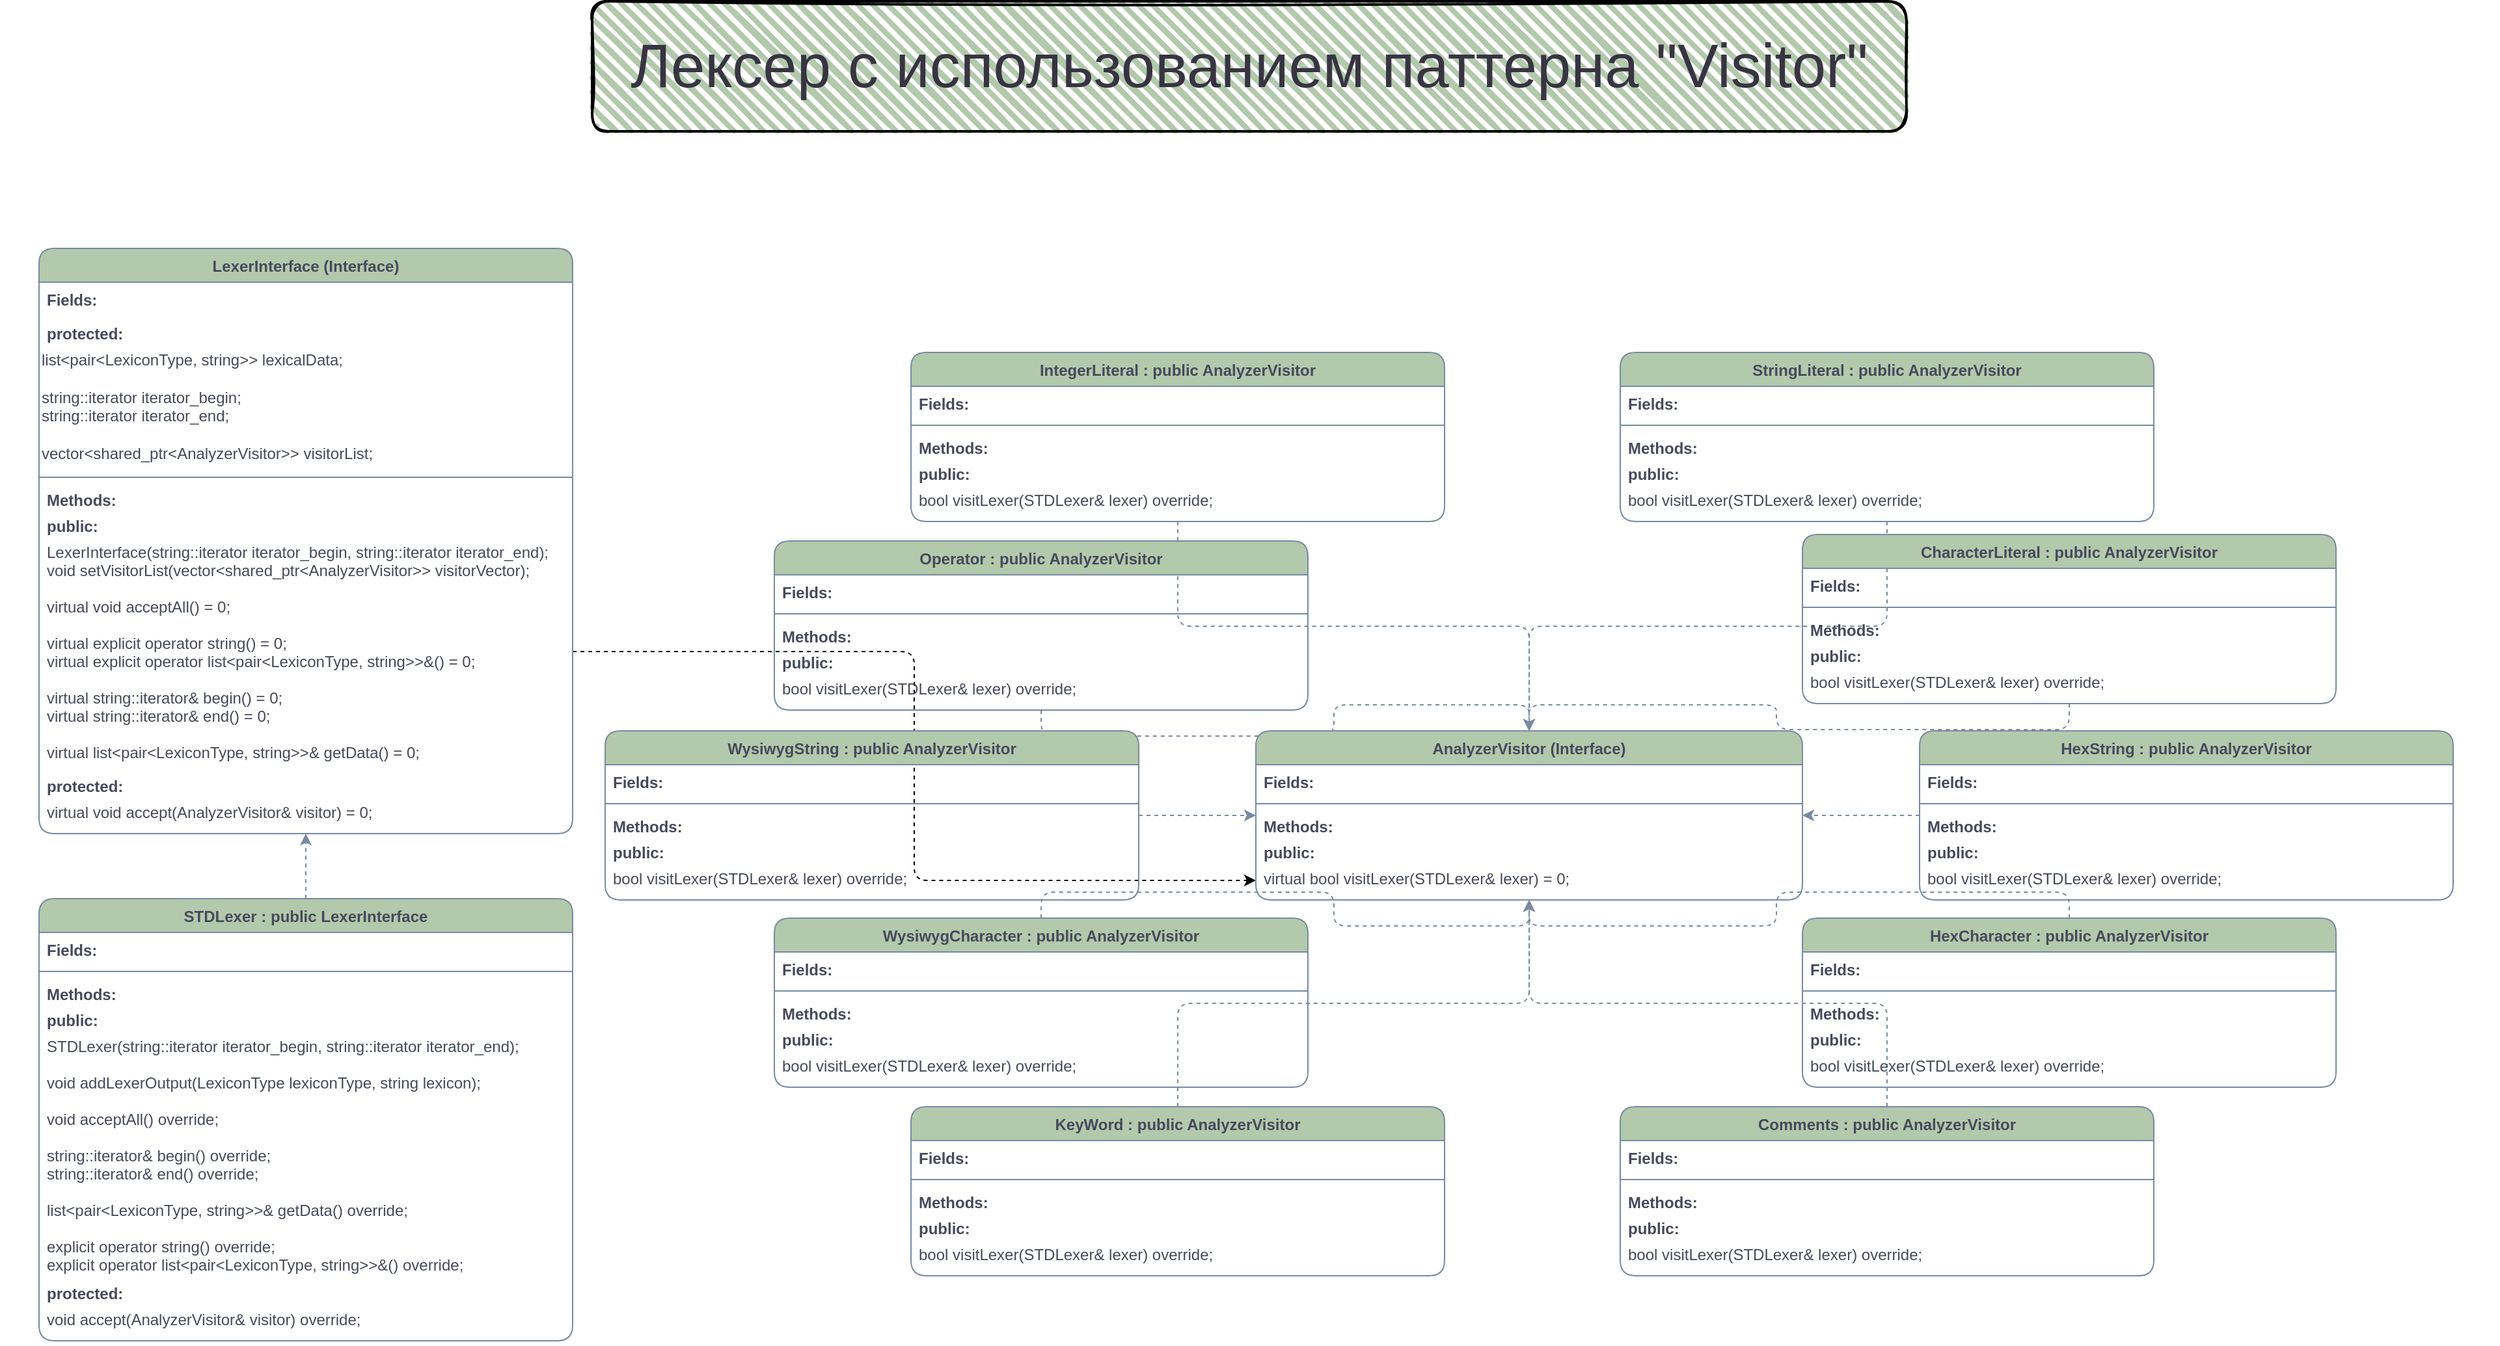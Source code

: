 <mxfile version="13.7.9" type="device" pages="2"><diagram name="Lexer" id="2ca16b54-16f6-2749-3443-fa8db7711227"><mxGraphModel dx="2031" dy="1164" grid="1" gridSize="10" guides="1" tooltips="1" connect="1" arrows="1" fold="1" page="1" pageScale="1" pageWidth="1920" pageHeight="1200" background="#ffffff" math="0" shadow="0"><root><mxCell id="0"/><mxCell id="1" parent="0"/><mxCell id="xawrQbkMSAaZpph_DoNQ-115" style="edgeStyle=orthogonalEdgeStyle;rounded=1;sketch=0;orthogonalLoop=1;jettySize=auto;html=1;dashed=1;strokeColor=#788AA3;fontColor=#46495D;" parent="1" source="xawrQbkMSAaZpph_DoNQ-24" target="xawrQbkMSAaZpph_DoNQ-9" edge="1"><mxGeometry relative="1" as="geometry"/></mxCell><mxCell id="xawrQbkMSAaZpph_DoNQ-118" style="edgeStyle=orthogonalEdgeStyle;rounded=1;sketch=0;orthogonalLoop=1;jettySize=auto;html=1;dashed=1;strokeColor=#788AA3;fontColor=#46495D;" parent="1" source="xawrQbkMSAaZpph_DoNQ-38" target="xawrQbkMSAaZpph_DoNQ-46" edge="1"><mxGeometry relative="1" as="geometry"/></mxCell><mxCell id="xawrQbkMSAaZpph_DoNQ-121" style="edgeStyle=orthogonalEdgeStyle;rounded=1;sketch=0;orthogonalLoop=1;jettySize=auto;html=1;dashed=1;strokeColor=#788AA3;fontColor=#46495D;" parent="1" source="xawrQbkMSAaZpph_DoNQ-58" target="xawrQbkMSAaZpph_DoNQ-46" edge="1"><mxGeometry relative="1" as="geometry"/></mxCell><mxCell id="xawrQbkMSAaZpph_DoNQ-128" style="edgeStyle=orthogonalEdgeStyle;rounded=1;sketch=0;orthogonalLoop=1;jettySize=auto;html=1;dashed=1;strokeColor=#788AA3;fontColor=#46495D;" parent="1" source="xawrQbkMSAaZpph_DoNQ-82" target="xawrQbkMSAaZpph_DoNQ-46" edge="1"><mxGeometry relative="1" as="geometry"/></mxCell><mxCell id="xawrQbkMSAaZpph_DoNQ-125" style="edgeStyle=orthogonalEdgeStyle;rounded=1;sketch=0;orthogonalLoop=1;jettySize=auto;html=1;dashed=1;strokeColor=#788AA3;fontColor=#46495D;" parent="1" source="xawrQbkMSAaZpph_DoNQ-64" target="xawrQbkMSAaZpph_DoNQ-46" edge="1"><mxGeometry relative="1" as="geometry"/></mxCell><mxCell id="xawrQbkMSAaZpph_DoNQ-117" style="edgeStyle=orthogonalEdgeStyle;rounded=1;sketch=0;orthogonalLoop=1;jettySize=auto;html=1;dashed=1;strokeColor=#788AA3;fontColor=#46495D;" parent="1" source="xawrQbkMSAaZpph_DoNQ-106" target="xawrQbkMSAaZpph_DoNQ-46" edge="1"><mxGeometry relative="1" as="geometry"/></mxCell><mxCell id="xawrQbkMSAaZpph_DoNQ-129" style="edgeStyle=orthogonalEdgeStyle;rounded=1;sketch=0;orthogonalLoop=1;jettySize=auto;html=1;dashed=1;strokeColor=#788AA3;fontColor=#46495D;" parent="1" source="xawrQbkMSAaZpph_DoNQ-94" target="xawrQbkMSAaZpph_DoNQ-46" edge="1"><mxGeometry relative="1" as="geometry"/></mxCell><mxCell id="xawrQbkMSAaZpph_DoNQ-126" style="edgeStyle=orthogonalEdgeStyle;rounded=1;sketch=0;orthogonalLoop=1;jettySize=auto;html=1;dashed=1;strokeColor=#788AA3;fontColor=#46495D;" parent="1" source="xawrQbkMSAaZpph_DoNQ-70" target="xawrQbkMSAaZpph_DoNQ-46" edge="1"><mxGeometry relative="1" as="geometry"/></mxCell><mxCell id="xawrQbkMSAaZpph_DoNQ-124" style="edgeStyle=orthogonalEdgeStyle;rounded=1;sketch=0;orthogonalLoop=1;jettySize=auto;html=1;dashed=1;strokeColor=#788AA3;fontColor=#46495D;" parent="1" source="xawrQbkMSAaZpph_DoNQ-100" target="xawrQbkMSAaZpph_DoNQ-46" edge="1"><mxGeometry relative="1" as="geometry"/></mxCell><mxCell id="xawrQbkMSAaZpph_DoNQ-122" style="edgeStyle=orthogonalEdgeStyle;rounded=1;sketch=0;orthogonalLoop=1;jettySize=auto;html=1;dashed=1;strokeColor=#788AA3;fontColor=#46495D;" parent="1" source="xawrQbkMSAaZpph_DoNQ-88" target="xawrQbkMSAaZpph_DoNQ-46" edge="1"><mxGeometry relative="1" as="geometry"/></mxCell><mxCell id="xawrQbkMSAaZpph_DoNQ-127" style="edgeStyle=orthogonalEdgeStyle;rounded=1;sketch=0;orthogonalLoop=1;jettySize=auto;html=1;dashed=1;fontColor=#46495D;strokeColor=#788AA3;" parent="1" source="xawrQbkMSAaZpph_DoNQ-76" target="xawrQbkMSAaZpph_DoNQ-46" edge="1"><mxGeometry relative="1" as="geometry"/></mxCell><mxCell id="9WrACPLa3d3GyI1iYLn7-1" style="edgeStyle=orthogonalEdgeStyle;orthogonalLoop=1;jettySize=auto;html=1;strokeColor=#000000;dashed=1;rounded=1;" parent="1" source="xawrQbkMSAaZpph_DoNQ-12" target="xawrQbkMSAaZpph_DoNQ-53" edge="1"><mxGeometry relative="1" as="geometry"/></mxCell><mxCell id="xawrQbkMSAaZpph_DoNQ-9" value="LexerInterface (Interface)" style="swimlane;fontStyle=1;align=center;verticalAlign=top;childLayout=stackLayout;horizontal=1;startSize=26;horizontalStack=0;resizeParent=1;resizeParentMax=0;resizeLast=0;collapsible=1;marginBottom=0;rounded=1;fillColor=#B2C9AB;strokeColor=#788AA3;fontColor=#46495D;" parent="1" vertex="1"><mxGeometry x="30" y="240" width="410" height="450" as="geometry"><mxRectangle x="120" y="550" width="210" height="26" as="alternateBounds"/></mxGeometry></mxCell><mxCell id="xawrQbkMSAaZpph_DoNQ-10" value="Fields:" style="text;strokeColor=none;fillColor=none;align=left;verticalAlign=top;spacingLeft=4;spacingRight=4;overflow=hidden;rotatable=0;points=[[0,0.5],[1,0.5]];portConstraint=eastwest;fontStyle=1;fontColor=#46495D;" parent="xawrQbkMSAaZpph_DoNQ-9" vertex="1"><mxGeometry y="26" width="410" height="26" as="geometry"/></mxCell><mxCell id="xawrQbkMSAaZpph_DoNQ-20" value="protected:" style="text;strokeColor=none;fillColor=none;align=left;verticalAlign=top;spacingLeft=4;spacingRight=4;overflow=hidden;rotatable=0;points=[[0,0.5],[1,0.5]];portConstraint=eastwest;fontStyle=1;fontColor=#46495D;" parent="xawrQbkMSAaZpph_DoNQ-9" vertex="1"><mxGeometry y="52" width="410" height="20" as="geometry"/></mxCell><mxCell id="xawrQbkMSAaZpph_DoNQ-19" value="&lt;div&gt;&lt;span&gt;list&amp;lt;pair&amp;lt;LexiconType, string&amp;gt;&amp;gt; lexicalData;&lt;/span&gt;&lt;br&gt;&lt;/div&gt;&lt;div&gt;&lt;br&gt;&lt;/div&gt;&lt;div&gt;string::iterator iterator_begin;&lt;/div&gt;&lt;div&gt;string::iterator iterator_end;&lt;/div&gt;&lt;div&gt;&lt;br&gt;&lt;/div&gt;&lt;div&gt;vector&amp;lt;shared_ptr&amp;lt;AnalyzerVisitor&amp;gt;&amp;gt; visitorList;&lt;/div&gt;" style="text;whiteSpace=wrap;html=1;fontColor=#46495D;" parent="xawrQbkMSAaZpph_DoNQ-9" vertex="1"><mxGeometry y="72" width="410" height="100" as="geometry"/></mxCell><mxCell id="xawrQbkMSAaZpph_DoNQ-11" value="" style="line;strokeWidth=1;fillColor=none;align=left;verticalAlign=middle;spacingTop=-1;spacingLeft=3;spacingRight=3;rotatable=0;labelPosition=right;points=[];portConstraint=eastwest;strokeColor=#788AA3;fontColor=#46495D;" parent="xawrQbkMSAaZpph_DoNQ-9" vertex="1"><mxGeometry y="172" width="410" height="8" as="geometry"/></mxCell><mxCell id="xawrQbkMSAaZpph_DoNQ-14" value="Methods:" style="text;strokeColor=none;fillColor=none;align=left;verticalAlign=top;spacingLeft=4;spacingRight=4;overflow=hidden;rotatable=0;points=[[0,0.5],[1,0.5]];portConstraint=eastwest;fontStyle=1;fontColor=#46495D;" parent="xawrQbkMSAaZpph_DoNQ-9" vertex="1"><mxGeometry y="180" width="410" height="20" as="geometry"/></mxCell><mxCell id="xawrQbkMSAaZpph_DoNQ-15" value="public:" style="text;strokeColor=none;fillColor=none;align=left;verticalAlign=top;spacingLeft=4;spacingRight=4;overflow=hidden;rotatable=0;points=[[0,0.5],[1,0.5]];portConstraint=eastwest;fontStyle=1;fontColor=#46495D;" parent="xawrQbkMSAaZpph_DoNQ-9" vertex="1"><mxGeometry y="200" width="410" height="20" as="geometry"/></mxCell><mxCell id="xawrQbkMSAaZpph_DoNQ-12" value="LexerInterface(string::iterator iterator_begin, string::iterator iterator_end);&#10;void setVisitorList(vector&lt;shared_ptr&lt;AnalyzerVisitor&gt;&gt; visitorVector);&#10;&#10;virtual void acceptAll() = 0;&#10;&#10;virtual explicit operator string() = 0;&#10;virtual explicit operator list&lt;pair&lt;LexiconType, string&gt;&gt;&amp;() = 0;&#10;&#10;virtual string::iterator&amp; begin() = 0;&#10;virtual string::iterator&amp; end() = 0;&#10;&#10;virtual list&lt;pair&lt;LexiconType, string&gt;&gt;&amp; getData() = 0;&#10;" style="text;strokeColor=none;fillColor=none;align=left;verticalAlign=top;spacingLeft=4;spacingRight=4;overflow=hidden;rotatable=0;points=[[0,0.5],[1,0.5]];portConstraint=eastwest;fontStyle=0;fontColor=#46495D;" parent="xawrQbkMSAaZpph_DoNQ-9" vertex="1"><mxGeometry y="220" width="410" height="180" as="geometry"/></mxCell><mxCell id="xawrQbkMSAaZpph_DoNQ-16" value="protected:" style="text;strokeColor=none;fillColor=none;align=left;verticalAlign=top;spacingLeft=4;spacingRight=4;overflow=hidden;rotatable=0;points=[[0,0.5],[1,0.5]];portConstraint=eastwest;fontStyle=1;fontColor=#46495D;" parent="xawrQbkMSAaZpph_DoNQ-9" vertex="1"><mxGeometry y="400" width="410" height="20" as="geometry"/></mxCell><mxCell id="xawrQbkMSAaZpph_DoNQ-17" value="virtual void accept(AnalyzerVisitor&amp; visitor) = 0;&#10;" style="text;strokeColor=none;fillColor=none;align=left;verticalAlign=top;spacingLeft=4;spacingRight=4;overflow=hidden;rotatable=0;points=[[0,0.5],[1,0.5]];portConstraint=eastwest;fontStyle=0;fontColor=#46495D;" parent="xawrQbkMSAaZpph_DoNQ-9" vertex="1"><mxGeometry y="420" width="410" height="30" as="geometry"/></mxCell><mxCell id="xawrQbkMSAaZpph_DoNQ-24" value="STDLexer : public LexerInterface" style="swimlane;fontStyle=1;align=center;verticalAlign=top;childLayout=stackLayout;horizontal=1;startSize=26;horizontalStack=0;resizeParent=1;resizeParentMax=0;resizeLast=0;collapsible=1;marginBottom=0;rounded=1;fillColor=#B2C9AB;strokeColor=#788AA3;fontColor=#46495D;" parent="1" vertex="1"><mxGeometry x="30" y="740" width="410" height="340" as="geometry"><mxRectangle x="120" y="590" width="210" height="26" as="alternateBounds"/></mxGeometry></mxCell><mxCell id="xawrQbkMSAaZpph_DoNQ-25" value="Fields:" style="text;strokeColor=none;fillColor=none;align=left;verticalAlign=top;spacingLeft=4;spacingRight=4;overflow=hidden;rotatable=0;points=[[0,0.5],[1,0.5]];portConstraint=eastwest;fontStyle=1;fontColor=#46495D;" parent="xawrQbkMSAaZpph_DoNQ-24" vertex="1"><mxGeometry y="26" width="410" height="26" as="geometry"/></mxCell><mxCell id="xawrQbkMSAaZpph_DoNQ-28" value="" style="line;strokeWidth=1;fillColor=none;align=left;verticalAlign=middle;spacingTop=-1;spacingLeft=3;spacingRight=3;rotatable=0;labelPosition=right;points=[];portConstraint=eastwest;strokeColor=#788AA3;fontColor=#46495D;" parent="xawrQbkMSAaZpph_DoNQ-24" vertex="1"><mxGeometry y="52" width="410" height="8" as="geometry"/></mxCell><mxCell id="xawrQbkMSAaZpph_DoNQ-29" value="Methods:" style="text;strokeColor=none;fillColor=none;align=left;verticalAlign=top;spacingLeft=4;spacingRight=4;overflow=hidden;rotatable=0;points=[[0,0.5],[1,0.5]];portConstraint=eastwest;fontStyle=1;fontColor=#46495D;" parent="xawrQbkMSAaZpph_DoNQ-24" vertex="1"><mxGeometry y="60" width="410" height="20" as="geometry"/></mxCell><mxCell id="xawrQbkMSAaZpph_DoNQ-30" value="public:" style="text;strokeColor=none;fillColor=none;align=left;verticalAlign=top;spacingLeft=4;spacingRight=4;overflow=hidden;rotatable=0;points=[[0,0.5],[1,0.5]];portConstraint=eastwest;fontStyle=1;fontColor=#46495D;" parent="xawrQbkMSAaZpph_DoNQ-24" vertex="1"><mxGeometry y="80" width="410" height="20" as="geometry"/></mxCell><mxCell id="xawrQbkMSAaZpph_DoNQ-31" value="STDLexer(string::iterator iterator_begin, string::iterator iterator_end);&#10;&#10;void addLexerOutput(LexiconType lexiconType, string lexicon);&#10;&#10;void acceptAll() override;&#10;&#10;string::iterator&amp; begin() override;&#10;string::iterator&amp; end() override;&#10;&#10;list&lt;pair&lt;LexiconType, string&gt;&gt;&amp; getData() override;&#10;&#10;explicit operator string() override;&#10;explicit operator list&lt;pair&lt;LexiconType, string&gt;&gt;&amp;() override;" style="text;strokeColor=none;fillColor=none;align=left;verticalAlign=top;spacingLeft=4;spacingRight=4;overflow=hidden;rotatable=0;points=[[0,0.5],[1,0.5]];portConstraint=eastwest;fontStyle=0;fontColor=#46495D;" parent="xawrQbkMSAaZpph_DoNQ-24" vertex="1"><mxGeometry y="100" width="410" height="190" as="geometry"/></mxCell><mxCell id="xawrQbkMSAaZpph_DoNQ-32" value="protected:" style="text;strokeColor=none;fillColor=none;align=left;verticalAlign=top;spacingLeft=4;spacingRight=4;overflow=hidden;rotatable=0;points=[[0,0.5],[1,0.5]];portConstraint=eastwest;fontStyle=1;fontColor=#46495D;" parent="xawrQbkMSAaZpph_DoNQ-24" vertex="1"><mxGeometry y="290" width="410" height="20" as="geometry"/></mxCell><mxCell id="xawrQbkMSAaZpph_DoNQ-33" value="void accept(AnalyzerVisitor&amp; visitor) override;" style="text;strokeColor=none;fillColor=none;align=left;verticalAlign=top;spacingLeft=4;spacingRight=4;overflow=hidden;rotatable=0;points=[[0,0.5],[1,0.5]];portConstraint=eastwest;fontStyle=0;fontColor=#46495D;" parent="xawrQbkMSAaZpph_DoNQ-24" vertex="1"><mxGeometry y="310" width="410" height="30" as="geometry"/></mxCell><mxCell id="xawrQbkMSAaZpph_DoNQ-38" value="IntegerLiteral : public AnalyzerVisitor" style="swimlane;fontStyle=1;align=center;verticalAlign=top;childLayout=stackLayout;horizontal=1;startSize=26;horizontalStack=0;resizeParent=1;resizeParentMax=0;resizeLast=0;collapsible=1;marginBottom=0;rounded=1;fillColor=#B2C9AB;strokeColor=#788AA3;fontColor=#46495D;" parent="1" vertex="1"><mxGeometry x="700" y="320" width="410" height="130" as="geometry"><mxRectangle x="705" y="390" width="260" height="26" as="alternateBounds"/></mxGeometry></mxCell><mxCell id="xawrQbkMSAaZpph_DoNQ-39" value="Fields:" style="text;strokeColor=none;fillColor=none;align=left;verticalAlign=top;spacingLeft=4;spacingRight=4;overflow=hidden;rotatable=0;points=[[0,0.5],[1,0.5]];portConstraint=eastwest;fontStyle=1;fontColor=#46495D;" parent="xawrQbkMSAaZpph_DoNQ-38" vertex="1"><mxGeometry y="26" width="410" height="26" as="geometry"/></mxCell><mxCell id="xawrQbkMSAaZpph_DoNQ-40" value="" style="line;strokeWidth=1;fillColor=none;align=left;verticalAlign=middle;spacingTop=-1;spacingLeft=3;spacingRight=3;rotatable=0;labelPosition=right;points=[];portConstraint=eastwest;strokeColor=#788AA3;fontColor=#46495D;" parent="xawrQbkMSAaZpph_DoNQ-38" vertex="1"><mxGeometry y="52" width="410" height="8" as="geometry"/></mxCell><mxCell id="xawrQbkMSAaZpph_DoNQ-41" value="Methods:" style="text;strokeColor=none;fillColor=none;align=left;verticalAlign=top;spacingLeft=4;spacingRight=4;overflow=hidden;rotatable=0;points=[[0,0.5],[1,0.5]];portConstraint=eastwest;fontStyle=1;fontColor=#46495D;" parent="xawrQbkMSAaZpph_DoNQ-38" vertex="1"><mxGeometry y="60" width="410" height="20" as="geometry"/></mxCell><mxCell id="xawrQbkMSAaZpph_DoNQ-42" value="public:" style="text;strokeColor=none;fillColor=none;align=left;verticalAlign=top;spacingLeft=4;spacingRight=4;overflow=hidden;rotatable=0;points=[[0,0.5],[1,0.5]];portConstraint=eastwest;fontStyle=1;fontColor=#46495D;" parent="xawrQbkMSAaZpph_DoNQ-38" vertex="1"><mxGeometry y="80" width="410" height="20" as="geometry"/></mxCell><mxCell id="xawrQbkMSAaZpph_DoNQ-43" value="bool visitLexer(STDLexer&amp; lexer) override;" style="text;strokeColor=none;fillColor=none;align=left;verticalAlign=top;spacingLeft=4;spacingRight=4;overflow=hidden;rotatable=0;points=[[0,0.5],[1,0.5]];portConstraint=eastwest;fontStyle=0;fontColor=#46495D;" parent="xawrQbkMSAaZpph_DoNQ-38" vertex="1"><mxGeometry y="100" width="410" height="30" as="geometry"/></mxCell><mxCell id="xawrQbkMSAaZpph_DoNQ-58" value="StringLiteral : public AnalyzerVisitor" style="swimlane;fontStyle=1;align=center;verticalAlign=top;childLayout=stackLayout;horizontal=1;startSize=26;horizontalStack=0;resizeParent=1;resizeParentMax=0;resizeLast=0;collapsible=1;marginBottom=0;rounded=1;fillColor=#B2C9AB;strokeColor=#788AA3;fontColor=#46495D;" parent="1" vertex="1"><mxGeometry x="1245" y="320" width="410" height="130" as="geometry"><mxRectangle x="1200" y="390" width="260" height="26" as="alternateBounds"/></mxGeometry></mxCell><mxCell id="xawrQbkMSAaZpph_DoNQ-59" value="Fields:" style="text;strokeColor=none;fillColor=none;align=left;verticalAlign=top;spacingLeft=4;spacingRight=4;overflow=hidden;rotatable=0;points=[[0,0.5],[1,0.5]];portConstraint=eastwest;fontStyle=1;fontColor=#46495D;" parent="xawrQbkMSAaZpph_DoNQ-58" vertex="1"><mxGeometry y="26" width="410" height="26" as="geometry"/></mxCell><mxCell id="xawrQbkMSAaZpph_DoNQ-60" value="" style="line;strokeWidth=1;fillColor=none;align=left;verticalAlign=middle;spacingTop=-1;spacingLeft=3;spacingRight=3;rotatable=0;labelPosition=right;points=[];portConstraint=eastwest;strokeColor=#788AA3;fontColor=#46495D;" parent="xawrQbkMSAaZpph_DoNQ-58" vertex="1"><mxGeometry y="52" width="410" height="8" as="geometry"/></mxCell><mxCell id="xawrQbkMSAaZpph_DoNQ-61" value="Methods:" style="text;strokeColor=none;fillColor=none;align=left;verticalAlign=top;spacingLeft=4;spacingRight=4;overflow=hidden;rotatable=0;points=[[0,0.5],[1,0.5]];portConstraint=eastwest;fontStyle=1;fontColor=#46495D;" parent="xawrQbkMSAaZpph_DoNQ-58" vertex="1"><mxGeometry y="60" width="410" height="20" as="geometry"/></mxCell><mxCell id="xawrQbkMSAaZpph_DoNQ-62" value="public:" style="text;strokeColor=none;fillColor=none;align=left;verticalAlign=top;spacingLeft=4;spacingRight=4;overflow=hidden;rotatable=0;points=[[0,0.5],[1,0.5]];portConstraint=eastwest;fontStyle=1;fontColor=#46495D;" parent="xawrQbkMSAaZpph_DoNQ-58" vertex="1"><mxGeometry y="80" width="410" height="20" as="geometry"/></mxCell><mxCell id="xawrQbkMSAaZpph_DoNQ-63" value="bool visitLexer(STDLexer&amp; lexer) override;" style="text;strokeColor=none;fillColor=none;align=left;verticalAlign=top;spacingLeft=4;spacingRight=4;overflow=hidden;rotatable=0;points=[[0,0.5],[1,0.5]];portConstraint=eastwest;fontStyle=0;fontColor=#46495D;" parent="xawrQbkMSAaZpph_DoNQ-58" vertex="1"><mxGeometry y="100" width="410" height="30" as="geometry"/></mxCell><mxCell id="xawrQbkMSAaZpph_DoNQ-82" value="KeyWord : public AnalyzerVisitor" style="swimlane;fontStyle=1;align=center;verticalAlign=top;childLayout=stackLayout;horizontal=1;startSize=26;horizontalStack=0;resizeParent=1;resizeParentMax=0;resizeLast=0;collapsible=1;marginBottom=0;rounded=1;fillColor=#B2C9AB;strokeColor=#788AA3;fontColor=#46495D;" parent="1" vertex="1"><mxGeometry x="700" y="900" width="410" height="130" as="geometry"><mxRectangle x="705" y="970" width="260" height="26" as="alternateBounds"/></mxGeometry></mxCell><mxCell id="xawrQbkMSAaZpph_DoNQ-83" value="Fields:" style="text;strokeColor=none;fillColor=none;align=left;verticalAlign=top;spacingLeft=4;spacingRight=4;overflow=hidden;rotatable=0;points=[[0,0.5],[1,0.5]];portConstraint=eastwest;fontStyle=1;fontColor=#46495D;" parent="xawrQbkMSAaZpph_DoNQ-82" vertex="1"><mxGeometry y="26" width="410" height="26" as="geometry"/></mxCell><mxCell id="xawrQbkMSAaZpph_DoNQ-84" value="" style="line;strokeWidth=1;fillColor=none;align=left;verticalAlign=middle;spacingTop=-1;spacingLeft=3;spacingRight=3;rotatable=0;labelPosition=right;points=[];portConstraint=eastwest;strokeColor=#788AA3;fontColor=#46495D;" parent="xawrQbkMSAaZpph_DoNQ-82" vertex="1"><mxGeometry y="52" width="410" height="8" as="geometry"/></mxCell><mxCell id="xawrQbkMSAaZpph_DoNQ-85" value="Methods:" style="text;strokeColor=none;fillColor=none;align=left;verticalAlign=top;spacingLeft=4;spacingRight=4;overflow=hidden;rotatable=0;points=[[0,0.5],[1,0.5]];portConstraint=eastwest;fontStyle=1;fontColor=#46495D;" parent="xawrQbkMSAaZpph_DoNQ-82" vertex="1"><mxGeometry y="60" width="410" height="20" as="geometry"/></mxCell><mxCell id="xawrQbkMSAaZpph_DoNQ-86" value="public:" style="text;strokeColor=none;fillColor=none;align=left;verticalAlign=top;spacingLeft=4;spacingRight=4;overflow=hidden;rotatable=0;points=[[0,0.5],[1,0.5]];portConstraint=eastwest;fontStyle=1;fontColor=#46495D;" parent="xawrQbkMSAaZpph_DoNQ-82" vertex="1"><mxGeometry y="80" width="410" height="20" as="geometry"/></mxCell><mxCell id="xawrQbkMSAaZpph_DoNQ-87" value="bool visitLexer(STDLexer&amp; lexer) override;" style="text;strokeColor=none;fillColor=none;align=left;verticalAlign=top;spacingLeft=4;spacingRight=4;overflow=hidden;rotatable=0;points=[[0,0.5],[1,0.5]];portConstraint=eastwest;fontStyle=0;fontColor=#46495D;" parent="xawrQbkMSAaZpph_DoNQ-82" vertex="1"><mxGeometry y="100" width="410" height="30" as="geometry"/></mxCell><mxCell id="xawrQbkMSAaZpph_DoNQ-64" value="CharacterLiteral : public AnalyzerVisitor" style="swimlane;fontStyle=1;align=center;verticalAlign=top;childLayout=stackLayout;horizontal=1;startSize=26;horizontalStack=0;resizeParent=1;resizeParentMax=0;resizeLast=0;collapsible=1;marginBottom=0;rounded=1;fillColor=#B2C9AB;strokeColor=#788AA3;fontColor=#46495D;" parent="1" vertex="1"><mxGeometry x="1385" y="460" width="410" height="130" as="geometry"><mxRectangle x="1200" y="534" width="260" height="26" as="alternateBounds"/></mxGeometry></mxCell><mxCell id="xawrQbkMSAaZpph_DoNQ-65" value="Fields:" style="text;strokeColor=none;fillColor=none;align=left;verticalAlign=top;spacingLeft=4;spacingRight=4;overflow=hidden;rotatable=0;points=[[0,0.5],[1,0.5]];portConstraint=eastwest;fontStyle=1;fontColor=#46495D;" parent="xawrQbkMSAaZpph_DoNQ-64" vertex="1"><mxGeometry y="26" width="410" height="26" as="geometry"/></mxCell><mxCell id="xawrQbkMSAaZpph_DoNQ-66" value="" style="line;strokeWidth=1;fillColor=none;align=left;verticalAlign=middle;spacingTop=-1;spacingLeft=3;spacingRight=3;rotatable=0;labelPosition=right;points=[];portConstraint=eastwest;strokeColor=#788AA3;fontColor=#46495D;" parent="xawrQbkMSAaZpph_DoNQ-64" vertex="1"><mxGeometry y="52" width="410" height="8" as="geometry"/></mxCell><mxCell id="xawrQbkMSAaZpph_DoNQ-67" value="Methods:" style="text;strokeColor=none;fillColor=none;align=left;verticalAlign=top;spacingLeft=4;spacingRight=4;overflow=hidden;rotatable=0;points=[[0,0.5],[1,0.5]];portConstraint=eastwest;fontStyle=1;fontColor=#46495D;" parent="xawrQbkMSAaZpph_DoNQ-64" vertex="1"><mxGeometry y="60" width="410" height="20" as="geometry"/></mxCell><mxCell id="xawrQbkMSAaZpph_DoNQ-68" value="public:" style="text;strokeColor=none;fillColor=none;align=left;verticalAlign=top;spacingLeft=4;spacingRight=4;overflow=hidden;rotatable=0;points=[[0,0.5],[1,0.5]];portConstraint=eastwest;fontStyle=1;fontColor=#46495D;" parent="xawrQbkMSAaZpph_DoNQ-64" vertex="1"><mxGeometry y="80" width="410" height="20" as="geometry"/></mxCell><mxCell id="xawrQbkMSAaZpph_DoNQ-69" value="bool visitLexer(STDLexer&amp; lexer) override;" style="text;strokeColor=none;fillColor=none;align=left;verticalAlign=top;spacingLeft=4;spacingRight=4;overflow=hidden;rotatable=0;points=[[0,0.5],[1,0.5]];portConstraint=eastwest;fontStyle=0;fontColor=#46495D;" parent="xawrQbkMSAaZpph_DoNQ-64" vertex="1"><mxGeometry y="100" width="410" height="30" as="geometry"/></mxCell><mxCell id="xawrQbkMSAaZpph_DoNQ-46" value="AnalyzerVisitor (Interface)" style="swimlane;fontStyle=1;align=center;verticalAlign=top;childLayout=stackLayout;horizontal=1;startSize=26;horizontalStack=0;resizeParent=1;resizeParentMax=0;resizeLast=0;collapsible=1;marginBottom=0;rounded=1;fillColor=#B2C9AB;strokeColor=#788AA3;fontColor=#46495D;" parent="1" vertex="1"><mxGeometry x="965" y="611" width="420" height="130" as="geometry"><mxRectangle x="860" y="250" width="260" height="26" as="alternateBounds"/></mxGeometry></mxCell><mxCell id="xawrQbkMSAaZpph_DoNQ-47" value="Fields:" style="text;strokeColor=none;fillColor=none;align=left;verticalAlign=top;spacingLeft=4;spacingRight=4;overflow=hidden;rotatable=0;points=[[0,0.5],[1,0.5]];portConstraint=eastwest;fontStyle=1;fontColor=#46495D;" parent="xawrQbkMSAaZpph_DoNQ-46" vertex="1"><mxGeometry y="26" width="420" height="26" as="geometry"/></mxCell><mxCell id="xawrQbkMSAaZpph_DoNQ-50" value="" style="line;strokeWidth=1;fillColor=none;align=left;verticalAlign=middle;spacingTop=-1;spacingLeft=3;spacingRight=3;rotatable=0;labelPosition=right;points=[];portConstraint=eastwest;strokeColor=#788AA3;fontColor=#46495D;" parent="xawrQbkMSAaZpph_DoNQ-46" vertex="1"><mxGeometry y="52" width="420" height="8" as="geometry"/></mxCell><mxCell id="xawrQbkMSAaZpph_DoNQ-51" value="Methods:" style="text;strokeColor=none;fillColor=none;align=left;verticalAlign=top;spacingLeft=4;spacingRight=4;overflow=hidden;rotatable=0;points=[[0,0.5],[1,0.5]];portConstraint=eastwest;fontStyle=1;fontColor=#46495D;" parent="xawrQbkMSAaZpph_DoNQ-46" vertex="1"><mxGeometry y="60" width="420" height="20" as="geometry"/></mxCell><mxCell id="xawrQbkMSAaZpph_DoNQ-52" value="public:" style="text;strokeColor=none;fillColor=none;align=left;verticalAlign=top;spacingLeft=4;spacingRight=4;overflow=hidden;rotatable=0;points=[[0,0.5],[1,0.5]];portConstraint=eastwest;fontStyle=1;fontColor=#46495D;" parent="xawrQbkMSAaZpph_DoNQ-46" vertex="1"><mxGeometry y="80" width="420" height="20" as="geometry"/></mxCell><mxCell id="xawrQbkMSAaZpph_DoNQ-53" value="virtual bool visitLexer(STDLexer&amp; lexer) = 0;&#10;" style="text;strokeColor=none;fillColor=none;align=left;verticalAlign=top;spacingLeft=4;spacingRight=4;overflow=hidden;rotatable=0;points=[[0,0.5],[1,0.5]];portConstraint=eastwest;fontStyle=0;fontColor=#46495D;" parent="xawrQbkMSAaZpph_DoNQ-46" vertex="1"><mxGeometry y="100" width="420" height="30" as="geometry"/></mxCell><mxCell id="xawrQbkMSAaZpph_DoNQ-106" value="Operator : public AnalyzerVisitor" style="swimlane;fontStyle=1;align=center;verticalAlign=top;childLayout=stackLayout;horizontal=1;startSize=26;horizontalStack=0;resizeParent=1;resizeParentMax=0;resizeLast=0;collapsible=1;marginBottom=0;rounded=1;fillColor=#B2C9AB;strokeColor=#788AA3;fontColor=#46495D;" parent="1" vertex="1"><mxGeometry x="595" y="465" width="410" height="130" as="geometry"><mxRectangle x="705" y="534" width="260" height="26" as="alternateBounds"/></mxGeometry></mxCell><mxCell id="xawrQbkMSAaZpph_DoNQ-107" value="Fields:" style="text;strokeColor=none;fillColor=none;align=left;verticalAlign=top;spacingLeft=4;spacingRight=4;overflow=hidden;rotatable=0;points=[[0,0.5],[1,0.5]];portConstraint=eastwest;fontStyle=1;fontColor=#46495D;" parent="xawrQbkMSAaZpph_DoNQ-106" vertex="1"><mxGeometry y="26" width="410" height="26" as="geometry"/></mxCell><mxCell id="xawrQbkMSAaZpph_DoNQ-108" value="" style="line;strokeWidth=1;fillColor=none;align=left;verticalAlign=middle;spacingTop=-1;spacingLeft=3;spacingRight=3;rotatable=0;labelPosition=right;points=[];portConstraint=eastwest;strokeColor=#788AA3;fontColor=#46495D;" parent="xawrQbkMSAaZpph_DoNQ-106" vertex="1"><mxGeometry y="52" width="410" height="8" as="geometry"/></mxCell><mxCell id="xawrQbkMSAaZpph_DoNQ-109" value="Methods:" style="text;strokeColor=none;fillColor=none;align=left;verticalAlign=top;spacingLeft=4;spacingRight=4;overflow=hidden;rotatable=0;points=[[0,0.5],[1,0.5]];portConstraint=eastwest;fontStyle=1;fontColor=#46495D;" parent="xawrQbkMSAaZpph_DoNQ-106" vertex="1"><mxGeometry y="60" width="410" height="20" as="geometry"/></mxCell><mxCell id="xawrQbkMSAaZpph_DoNQ-110" value="public:" style="text;strokeColor=none;fillColor=none;align=left;verticalAlign=top;spacingLeft=4;spacingRight=4;overflow=hidden;rotatable=0;points=[[0,0.5],[1,0.5]];portConstraint=eastwest;fontStyle=1;fontColor=#46495D;" parent="xawrQbkMSAaZpph_DoNQ-106" vertex="1"><mxGeometry y="80" width="410" height="20" as="geometry"/></mxCell><mxCell id="xawrQbkMSAaZpph_DoNQ-111" value="bool visitLexer(STDLexer&amp; lexer) override;" style="text;strokeColor=none;fillColor=none;align=left;verticalAlign=top;spacingLeft=4;spacingRight=4;overflow=hidden;rotatable=0;points=[[0,0.5],[1,0.5]];portConstraint=eastwest;fontStyle=0;fontColor=#46495D;" parent="xawrQbkMSAaZpph_DoNQ-106" vertex="1"><mxGeometry y="100" width="410" height="30" as="geometry"/></mxCell><mxCell id="xawrQbkMSAaZpph_DoNQ-94" value="WysiwygCharacter : public AnalyzerVisitor" style="swimlane;fontStyle=1;align=center;verticalAlign=top;childLayout=stackLayout;horizontal=1;startSize=26;horizontalStack=0;resizeParent=1;resizeParentMax=0;resizeLast=0;collapsible=1;marginBottom=0;rounded=1;fillColor=#B2C9AB;strokeColor=#788AA3;fontColor=#46495D;" parent="1" vertex="1"><mxGeometry x="595" y="755" width="410" height="130" as="geometry"><mxRectangle x="705" y="824" width="260" height="26" as="alternateBounds"/></mxGeometry></mxCell><mxCell id="xawrQbkMSAaZpph_DoNQ-95" value="Fields:" style="text;strokeColor=none;fillColor=none;align=left;verticalAlign=top;spacingLeft=4;spacingRight=4;overflow=hidden;rotatable=0;points=[[0,0.5],[1,0.5]];portConstraint=eastwest;fontStyle=1;fontColor=#46495D;" parent="xawrQbkMSAaZpph_DoNQ-94" vertex="1"><mxGeometry y="26" width="410" height="26" as="geometry"/></mxCell><mxCell id="xawrQbkMSAaZpph_DoNQ-96" value="" style="line;strokeWidth=1;fillColor=none;align=left;verticalAlign=middle;spacingTop=-1;spacingLeft=3;spacingRight=3;rotatable=0;labelPosition=right;points=[];portConstraint=eastwest;strokeColor=#788AA3;fontColor=#46495D;" parent="xawrQbkMSAaZpph_DoNQ-94" vertex="1"><mxGeometry y="52" width="410" height="8" as="geometry"/></mxCell><mxCell id="xawrQbkMSAaZpph_DoNQ-97" value="Methods:" style="text;strokeColor=none;fillColor=none;align=left;verticalAlign=top;spacingLeft=4;spacingRight=4;overflow=hidden;rotatable=0;points=[[0,0.5],[1,0.5]];portConstraint=eastwest;fontStyle=1;fontColor=#46495D;" parent="xawrQbkMSAaZpph_DoNQ-94" vertex="1"><mxGeometry y="60" width="410" height="20" as="geometry"/></mxCell><mxCell id="xawrQbkMSAaZpph_DoNQ-98" value="public:" style="text;strokeColor=none;fillColor=none;align=left;verticalAlign=top;spacingLeft=4;spacingRight=4;overflow=hidden;rotatable=0;points=[[0,0.5],[1,0.5]];portConstraint=eastwest;fontStyle=1;fontColor=#46495D;" parent="xawrQbkMSAaZpph_DoNQ-94" vertex="1"><mxGeometry y="80" width="410" height="20" as="geometry"/></mxCell><mxCell id="xawrQbkMSAaZpph_DoNQ-99" value="bool visitLexer(STDLexer&amp; lexer) override;" style="text;strokeColor=none;fillColor=none;align=left;verticalAlign=top;spacingLeft=4;spacingRight=4;overflow=hidden;rotatable=0;points=[[0,0.5],[1,0.5]];portConstraint=eastwest;fontStyle=0;fontColor=#46495D;" parent="xawrQbkMSAaZpph_DoNQ-94" vertex="1"><mxGeometry y="100" width="410" height="30" as="geometry"/></mxCell><mxCell id="xawrQbkMSAaZpph_DoNQ-70" value="HexCharacter : public AnalyzerVisitor" style="swimlane;fontStyle=1;align=center;verticalAlign=top;childLayout=stackLayout;horizontal=1;startSize=26;horizontalStack=0;resizeParent=1;resizeParentMax=0;resizeLast=0;collapsible=1;marginBottom=0;rounded=1;fillColor=#B2C9AB;strokeColor=#788AA3;fontColor=#46495D;" parent="1" vertex="1"><mxGeometry x="1385" y="755" width="410" height="130" as="geometry"><mxRectangle x="1200" y="824" width="260" height="26" as="alternateBounds"/></mxGeometry></mxCell><mxCell id="xawrQbkMSAaZpph_DoNQ-71" value="Fields:" style="text;strokeColor=none;fillColor=none;align=left;verticalAlign=top;spacingLeft=4;spacingRight=4;overflow=hidden;rotatable=0;points=[[0,0.5],[1,0.5]];portConstraint=eastwest;fontStyle=1;fontColor=#46495D;" parent="xawrQbkMSAaZpph_DoNQ-70" vertex="1"><mxGeometry y="26" width="410" height="26" as="geometry"/></mxCell><mxCell id="xawrQbkMSAaZpph_DoNQ-72" value="" style="line;strokeWidth=1;fillColor=none;align=left;verticalAlign=middle;spacingTop=-1;spacingLeft=3;spacingRight=3;rotatable=0;labelPosition=right;points=[];portConstraint=eastwest;strokeColor=#788AA3;fontColor=#46495D;" parent="xawrQbkMSAaZpph_DoNQ-70" vertex="1"><mxGeometry y="52" width="410" height="8" as="geometry"/></mxCell><mxCell id="xawrQbkMSAaZpph_DoNQ-73" value="Methods:" style="text;strokeColor=none;fillColor=none;align=left;verticalAlign=top;spacingLeft=4;spacingRight=4;overflow=hidden;rotatable=0;points=[[0,0.5],[1,0.5]];portConstraint=eastwest;fontStyle=1;fontColor=#46495D;" parent="xawrQbkMSAaZpph_DoNQ-70" vertex="1"><mxGeometry y="60" width="410" height="20" as="geometry"/></mxCell><mxCell id="xawrQbkMSAaZpph_DoNQ-74" value="public:" style="text;strokeColor=none;fillColor=none;align=left;verticalAlign=top;spacingLeft=4;spacingRight=4;overflow=hidden;rotatable=0;points=[[0,0.5],[1,0.5]];portConstraint=eastwest;fontStyle=1;fontColor=#46495D;" parent="xawrQbkMSAaZpph_DoNQ-70" vertex="1"><mxGeometry y="80" width="410" height="20" as="geometry"/></mxCell><mxCell id="xawrQbkMSAaZpph_DoNQ-75" value="bool visitLexer(STDLexer&amp; lexer) override;" style="text;strokeColor=none;fillColor=none;align=left;verticalAlign=top;spacingLeft=4;spacingRight=4;overflow=hidden;rotatable=0;points=[[0,0.5],[1,0.5]];portConstraint=eastwest;fontStyle=0;fontColor=#46495D;" parent="xawrQbkMSAaZpph_DoNQ-70" vertex="1"><mxGeometry y="100" width="410" height="30" as="geometry"/></mxCell><mxCell id="xawrQbkMSAaZpph_DoNQ-100" value="HexString : public AnalyzerVisitor" style="swimlane;fontStyle=1;align=center;verticalAlign=top;childLayout=stackLayout;horizontal=1;startSize=26;horizontalStack=0;resizeParent=1;resizeParentMax=0;resizeLast=0;collapsible=1;marginBottom=0;rounded=1;fillColor=#B2C9AB;strokeColor=#788AA3;fontColor=#46495D;" parent="1" vertex="1"><mxGeometry x="1475" y="611" width="410" height="130" as="geometry"><mxRectangle x="1200" y="680" width="260" height="26" as="alternateBounds"/></mxGeometry></mxCell><mxCell id="xawrQbkMSAaZpph_DoNQ-101" value="Fields:" style="text;strokeColor=none;fillColor=none;align=left;verticalAlign=top;spacingLeft=4;spacingRight=4;overflow=hidden;rotatable=0;points=[[0,0.5],[1,0.5]];portConstraint=eastwest;fontStyle=1;fontColor=#46495D;" parent="xawrQbkMSAaZpph_DoNQ-100" vertex="1"><mxGeometry y="26" width="410" height="26" as="geometry"/></mxCell><mxCell id="xawrQbkMSAaZpph_DoNQ-102" value="" style="line;strokeWidth=1;fillColor=none;align=left;verticalAlign=middle;spacingTop=-1;spacingLeft=3;spacingRight=3;rotatable=0;labelPosition=right;points=[];portConstraint=eastwest;strokeColor=#788AA3;fontColor=#46495D;" parent="xawrQbkMSAaZpph_DoNQ-100" vertex="1"><mxGeometry y="52" width="410" height="8" as="geometry"/></mxCell><mxCell id="xawrQbkMSAaZpph_DoNQ-103" value="Methods:" style="text;strokeColor=none;fillColor=none;align=left;verticalAlign=top;spacingLeft=4;spacingRight=4;overflow=hidden;rotatable=0;points=[[0,0.5],[1,0.5]];portConstraint=eastwest;fontStyle=1;fontColor=#46495D;" parent="xawrQbkMSAaZpph_DoNQ-100" vertex="1"><mxGeometry y="60" width="410" height="20" as="geometry"/></mxCell><mxCell id="xawrQbkMSAaZpph_DoNQ-104" value="public:" style="text;strokeColor=none;fillColor=none;align=left;verticalAlign=top;spacingLeft=4;spacingRight=4;overflow=hidden;rotatable=0;points=[[0,0.5],[1,0.5]];portConstraint=eastwest;fontStyle=1;fontColor=#46495D;" parent="xawrQbkMSAaZpph_DoNQ-100" vertex="1"><mxGeometry y="80" width="410" height="20" as="geometry"/></mxCell><mxCell id="xawrQbkMSAaZpph_DoNQ-105" value="bool visitLexer(STDLexer&amp; lexer) override;" style="text;strokeColor=none;fillColor=none;align=left;verticalAlign=top;spacingLeft=4;spacingRight=4;overflow=hidden;rotatable=0;points=[[0,0.5],[1,0.5]];portConstraint=eastwest;fontStyle=0;fontColor=#46495D;" parent="xawrQbkMSAaZpph_DoNQ-100" vertex="1"><mxGeometry y="100" width="410" height="30" as="geometry"/></mxCell><mxCell id="xawrQbkMSAaZpph_DoNQ-88" value="WysiwygString : public AnalyzerVisitor" style="swimlane;fontStyle=1;align=center;verticalAlign=top;childLayout=stackLayout;horizontal=1;startSize=26;horizontalStack=0;resizeParent=1;resizeParentMax=0;resizeLast=0;collapsible=1;marginBottom=0;rounded=1;fillColor=#B2C9AB;strokeColor=#788AA3;fontColor=#46495D;" parent="1" vertex="1"><mxGeometry x="465" y="611" width="410" height="130" as="geometry"><mxRectangle x="705" y="680" width="260" height="26" as="alternateBounds"/></mxGeometry></mxCell><mxCell id="xawrQbkMSAaZpph_DoNQ-89" value="Fields:" style="text;strokeColor=none;fillColor=none;align=left;verticalAlign=top;spacingLeft=4;spacingRight=4;overflow=hidden;rotatable=0;points=[[0,0.5],[1,0.5]];portConstraint=eastwest;fontStyle=1;fontColor=#46495D;" parent="xawrQbkMSAaZpph_DoNQ-88" vertex="1"><mxGeometry y="26" width="410" height="26" as="geometry"/></mxCell><mxCell id="xawrQbkMSAaZpph_DoNQ-90" value="" style="line;strokeWidth=1;fillColor=none;align=left;verticalAlign=middle;spacingTop=-1;spacingLeft=3;spacingRight=3;rotatable=0;labelPosition=right;points=[];portConstraint=eastwest;strokeColor=#788AA3;fontColor=#46495D;" parent="xawrQbkMSAaZpph_DoNQ-88" vertex="1"><mxGeometry y="52" width="410" height="8" as="geometry"/></mxCell><mxCell id="xawrQbkMSAaZpph_DoNQ-91" value="Methods:" style="text;strokeColor=none;fillColor=none;align=left;verticalAlign=top;spacingLeft=4;spacingRight=4;overflow=hidden;rotatable=0;points=[[0,0.5],[1,0.5]];portConstraint=eastwest;fontStyle=1;fontColor=#46495D;" parent="xawrQbkMSAaZpph_DoNQ-88" vertex="1"><mxGeometry y="60" width="410" height="20" as="geometry"/></mxCell><mxCell id="xawrQbkMSAaZpph_DoNQ-92" value="public:" style="text;strokeColor=none;fillColor=none;align=left;verticalAlign=top;spacingLeft=4;spacingRight=4;overflow=hidden;rotatable=0;points=[[0,0.5],[1,0.5]];portConstraint=eastwest;fontStyle=1;fontColor=#46495D;" parent="xawrQbkMSAaZpph_DoNQ-88" vertex="1"><mxGeometry y="80" width="410" height="20" as="geometry"/></mxCell><mxCell id="xawrQbkMSAaZpph_DoNQ-93" value="bool visitLexer(STDLexer&amp; lexer) override;" style="text;strokeColor=none;fillColor=none;align=left;verticalAlign=top;spacingLeft=4;spacingRight=4;overflow=hidden;rotatable=0;points=[[0,0.5],[1,0.5]];portConstraint=eastwest;fontStyle=0;fontColor=#46495D;" parent="xawrQbkMSAaZpph_DoNQ-88" vertex="1"><mxGeometry y="100" width="410" height="30" as="geometry"/></mxCell><mxCell id="xawrQbkMSAaZpph_DoNQ-76" value="Comments : public AnalyzerVisitor" style="swimlane;fontStyle=1;align=center;verticalAlign=top;childLayout=stackLayout;horizontal=1;startSize=26;horizontalStack=0;resizeParent=1;resizeParentMax=0;resizeLast=0;collapsible=1;marginBottom=0;rounded=1;fillColor=#B2C9AB;strokeColor=#788AA3;fontColor=#46495D;" parent="1" vertex="1"><mxGeometry x="1245" y="900" width="410" height="130" as="geometry"><mxRectangle x="1200" y="970" width="260" height="26" as="alternateBounds"/></mxGeometry></mxCell><mxCell id="xawrQbkMSAaZpph_DoNQ-77" value="Fields:" style="text;strokeColor=none;fillColor=none;align=left;verticalAlign=top;spacingLeft=4;spacingRight=4;overflow=hidden;rotatable=0;points=[[0,0.5],[1,0.5]];portConstraint=eastwest;fontStyle=1;fontColor=#46495D;" parent="xawrQbkMSAaZpph_DoNQ-76" vertex="1"><mxGeometry y="26" width="410" height="26" as="geometry"/></mxCell><mxCell id="xawrQbkMSAaZpph_DoNQ-78" value="" style="line;strokeWidth=1;fillColor=none;align=left;verticalAlign=middle;spacingTop=-1;spacingLeft=3;spacingRight=3;rotatable=0;labelPosition=right;points=[];portConstraint=eastwest;strokeColor=#788AA3;fontColor=#46495D;" parent="xawrQbkMSAaZpph_DoNQ-76" vertex="1"><mxGeometry y="52" width="410" height="8" as="geometry"/></mxCell><mxCell id="xawrQbkMSAaZpph_DoNQ-79" value="Methods:" style="text;strokeColor=none;fillColor=none;align=left;verticalAlign=top;spacingLeft=4;spacingRight=4;overflow=hidden;rotatable=0;points=[[0,0.5],[1,0.5]];portConstraint=eastwest;fontStyle=1;fontColor=#46495D;" parent="xawrQbkMSAaZpph_DoNQ-76" vertex="1"><mxGeometry y="60" width="410" height="20" as="geometry"/></mxCell><mxCell id="xawrQbkMSAaZpph_DoNQ-80" value="public:" style="text;strokeColor=none;fillColor=none;align=left;verticalAlign=top;spacingLeft=4;spacingRight=4;overflow=hidden;rotatable=0;points=[[0,0.5],[1,0.5]];portConstraint=eastwest;fontStyle=1;fontColor=#46495D;" parent="xawrQbkMSAaZpph_DoNQ-76" vertex="1"><mxGeometry y="80" width="410" height="20" as="geometry"/></mxCell><mxCell id="xawrQbkMSAaZpph_DoNQ-81" value="bool visitLexer(STDLexer&amp; lexer) override;" style="text;strokeColor=none;fillColor=none;align=left;verticalAlign=top;spacingLeft=4;spacingRight=4;overflow=hidden;rotatable=0;points=[[0,0.5],[1,0.5]];portConstraint=eastwest;fontStyle=0;fontColor=#46495D;" parent="xawrQbkMSAaZpph_DoNQ-76" vertex="1"><mxGeometry y="100" width="410" height="30" as="geometry"/></mxCell><mxCell id="vkyQWrEmMtbj3jNkRJ28-3" value="" style="rounded=1;whiteSpace=wrap;html=1;strokeWidth=2;fillWeight=4;hachureGap=8;hachureAngle=45;sketch=1;fontSize=28;fontColor=#000000;fillColor=#B2C9AB;" parent="1" vertex="1"><mxGeometry x="455" y="50" width="1010" height="100" as="geometry"/></mxCell><mxCell id="vkyQWrEmMtbj3jNkRJ28-4" value="Лексер с использованием паттерна &quot;Visitor&quot;" style="text;html=1;strokeColor=none;fillColor=none;align=center;verticalAlign=middle;whiteSpace=wrap;rounded=0;dashed=1;sketch=0;fontSize=47;fontColor=#383442;fontFamily=Helvetica;" parent="1" vertex="1"><mxGeometry y="50" width="1920" height="100" as="geometry"/></mxCell></root></mxGraphModel></diagram><diagram id="cdecpIcfwhjtLXqz_Jdf" name="Parser"><mxGraphModel dx="1185" dy="679" grid="1" gridSize="10" guides="1" tooltips="1" connect="1" arrows="1" fold="1" page="1" pageScale="1" pageWidth="1920" pageHeight="1200" background="#ffffff" math="0" shadow="0"><root><mxCell id="dLZFbT-orMBucKUkH8Bf-0"/><mxCell id="dLZFbT-orMBucKUkH8Bf-1" parent="dLZFbT-orMBucKUkH8Bf-0"/><mxCell id="hezcWuRX-LekDQxv0yXw-4" value="" style="rounded=1;whiteSpace=wrap;html=1;strokeWidth=2;fillWeight=4;hachureGap=8;hachureAngle=45;sketch=1;fontSize=28;fontColor=#000000;fillColor=#B2C9AB;" parent="dLZFbT-orMBucKUkH8Bf-1" vertex="1"><mxGeometry x="455" y="50" width="1010" height="100" as="geometry"/></mxCell><mxCell id="dLZFbT-orMBucKUkH8Bf-2" style="edgeStyle=orthogonalEdgeStyle;rounded=1;sketch=0;orthogonalLoop=1;jettySize=auto;html=1;dashed=1;strokeColor=#788AA3;fontColor=#46495D;" parent="dLZFbT-orMBucKUkH8Bf-1" source="dLZFbT-orMBucKUkH8Bf-14" target="dLZFbT-orMBucKUkH8Bf-22" edge="1"><mxGeometry relative="1" as="geometry"/></mxCell><mxCell id="dLZFbT-orMBucKUkH8Bf-13" value="Парсер с использованием паттерна &quot;Visitor&quot;" style="text;html=1;strokeColor=none;fillColor=none;align=center;verticalAlign=middle;whiteSpace=wrap;rounded=0;dashed=1;sketch=0;fontSize=47;fontColor=#383442;fontFamily=Helvetica;" parent="dLZFbT-orMBucKUkH8Bf-1" vertex="1"><mxGeometry y="50" width="1920" height="100" as="geometry"/></mxCell><mxCell id="uepJjcSyTm_4CqlhNV3G-0" style="edgeStyle=orthogonalEdgeStyle;rounded=1;orthogonalLoop=1;jettySize=auto;html=1;dashed=1;strokeColor=#000000;" parent="dLZFbT-orMBucKUkH8Bf-1" source="dLZFbT-orMBucKUkH8Bf-29" target="dLZFbT-orMBucKUkH8Bf-61" edge="1"><mxGeometry relative="1" as="geometry"/></mxCell><mxCell id="mCCc16_hLH_nPqTUa94r-0" style="edgeStyle=orthogonalEdgeStyle;rounded=1;orthogonalLoop=1;jettySize=auto;html=1;dashed=1;strokeColor=#788AA3;" parent="dLZFbT-orMBucKUkH8Bf-1" source="iDMJjzzTP5fkXgruriFF-0" target="dLZFbT-orMBucKUkH8Bf-56" edge="1"><mxGeometry relative="1" as="geometry"/></mxCell><mxCell id="mCCc16_hLH_nPqTUa94r-1" style="edgeStyle=orthogonalEdgeStyle;rounded=1;orthogonalLoop=1;jettySize=auto;html=1;dashed=1;strokeColor=#788AA3;" parent="dLZFbT-orMBucKUkH8Bf-1" source="iDMJjzzTP5fkXgruriFF-6" target="dLZFbT-orMBucKUkH8Bf-56" edge="1"><mxGeometry relative="1" as="geometry"/></mxCell><mxCell id="Fsomb9UHTZN3STzmkTgQ-18" style="edgeStyle=orthogonalEdgeStyle;rounded=1;orthogonalLoop=1;jettySize=auto;html=1;dashed=1;strokeColor=#788AA3;" parent="dLZFbT-orMBucKUkH8Bf-1" source="Fsomb9UHTZN3STzmkTgQ-0" target="dLZFbT-orMBucKUkH8Bf-56" edge="1"><mxGeometry relative="1" as="geometry"/></mxCell><mxCell id="Fsomb9UHTZN3STzmkTgQ-19" style="edgeStyle=orthogonalEdgeStyle;rounded=1;orthogonalLoop=1;jettySize=auto;html=1;dashed=1;strokeColor=#788AA3;" parent="dLZFbT-orMBucKUkH8Bf-1" source="Fsomb9UHTZN3STzmkTgQ-6" target="dLZFbT-orMBucKUkH8Bf-56" edge="1"><mxGeometry relative="1" as="geometry"/></mxCell><mxCell id="Fsomb9UHTZN3STzmkTgQ-20" style="edgeStyle=orthogonalEdgeStyle;rounded=1;orthogonalLoop=1;jettySize=auto;html=1;dashed=1;strokeColor=#788AA3;" parent="dLZFbT-orMBucKUkH8Bf-1" source="Fsomb9UHTZN3STzmkTgQ-12" target="dLZFbT-orMBucKUkH8Bf-56" edge="1"><mxGeometry relative="1" as="geometry"/></mxCell><mxCell id="dLZFbT-orMBucKUkH8Bf-14" value="STDLexer : public LexerInterface" style="swimlane;fontStyle=1;align=center;verticalAlign=top;childLayout=stackLayout;horizontal=1;startSize=26;horizontalStack=0;resizeParent=1;resizeParentMax=0;resizeLast=0;collapsible=1;marginBottom=0;rounded=1;fillColor=#B2C9AB;strokeColor=#788AA3;fontColor=#46495D;" parent="dLZFbT-orMBucKUkH8Bf-1" vertex="1"><mxGeometry x="30" y="763" width="600" height="310" as="geometry"><mxRectangle x="120" y="590" width="210" height="26" as="alternateBounds"/></mxGeometry></mxCell><mxCell id="dLZFbT-orMBucKUkH8Bf-15" value="Fields:" style="text;strokeColor=none;fillColor=none;align=left;verticalAlign=top;spacingLeft=4;spacingRight=4;overflow=hidden;rotatable=0;points=[[0,0.5],[1,0.5]];portConstraint=eastwest;fontStyle=1;fontColor=#46495D;" parent="dLZFbT-orMBucKUkH8Bf-14" vertex="1"><mxGeometry y="26" width="600" height="26" as="geometry"/></mxCell><mxCell id="dLZFbT-orMBucKUkH8Bf-16" value="" style="line;strokeWidth=1;fillColor=none;align=left;verticalAlign=middle;spacingTop=-1;spacingLeft=3;spacingRight=3;rotatable=0;labelPosition=right;points=[];portConstraint=eastwest;strokeColor=#788AA3;fontColor=#46495D;" parent="dLZFbT-orMBucKUkH8Bf-14" vertex="1"><mxGeometry y="52" width="600" height="8" as="geometry"/></mxCell><mxCell id="dLZFbT-orMBucKUkH8Bf-17" value="Methods:" style="text;strokeColor=none;fillColor=none;align=left;verticalAlign=top;spacingLeft=4;spacingRight=4;overflow=hidden;rotatable=0;points=[[0,0.5],[1,0.5]];portConstraint=eastwest;fontStyle=1;fontColor=#46495D;" parent="dLZFbT-orMBucKUkH8Bf-14" vertex="1"><mxGeometry y="60" width="600" height="20" as="geometry"/></mxCell><mxCell id="dLZFbT-orMBucKUkH8Bf-18" value="public:" style="text;strokeColor=none;fillColor=none;align=left;verticalAlign=top;spacingLeft=4;spacingRight=4;overflow=hidden;rotatable=0;points=[[0,0.5],[1,0.5]];portConstraint=eastwest;fontStyle=1;fontColor=#46495D;" parent="dLZFbT-orMBucKUkH8Bf-14" vertex="1"><mxGeometry y="80" width="600" height="20" as="geometry"/></mxCell><mxCell id="dLZFbT-orMBucKUkH8Bf-19" value="STDParser(list&lt;pair&lt;Lexer::LexiconType, string&gt;&gt;::iterator, list&lt;pair&lt;Lexer::LexiconType, string&gt;&gt;::iterator);&#10;&#10;pair&lt;nlohmann::json, int&gt; acceptAllReturn() override;&#10;void acceptAll() override;&#10;&#10;list&lt;pair&lt;Lexer::LexiconType, string&gt;&gt;::iterator&amp; begin() override;&#10;list&lt;pair&lt;Lexer::LexiconType, string&gt;&gt;::iterator&amp; end() override;&#10;&#10;explicit operator string() override;&#10;explicit operator nlohmann::json&amp;() override;" style="text;strokeColor=none;fillColor=none;align=left;verticalAlign=top;spacingLeft=4;spacingRight=4;overflow=hidden;rotatable=0;points=[[0,0.5],[1,0.5]];portConstraint=eastwest;fontStyle=0;fontColor=#46495D;" parent="dLZFbT-orMBucKUkH8Bf-14" vertex="1"><mxGeometry y="100" width="600" height="160" as="geometry"/></mxCell><mxCell id="dLZFbT-orMBucKUkH8Bf-20" value="protected:" style="text;strokeColor=none;fillColor=none;align=left;verticalAlign=top;spacingLeft=4;spacingRight=4;overflow=hidden;rotatable=0;points=[[0,0.5],[1,0.5]];portConstraint=eastwest;fontStyle=1;fontColor=#46495D;" parent="dLZFbT-orMBucKUkH8Bf-14" vertex="1"><mxGeometry y="260" width="600" height="20" as="geometry"/></mxCell><mxCell id="dLZFbT-orMBucKUkH8Bf-21" value="void accept(AnalyzerVisitor&amp; visitor) override;" style="text;strokeColor=none;fillColor=none;align=left;verticalAlign=top;spacingLeft=4;spacingRight=4;overflow=hidden;rotatable=0;points=[[0,0.5],[1,0.5]];portConstraint=eastwest;fontStyle=0;fontColor=#46495D;" parent="dLZFbT-orMBucKUkH8Bf-14" vertex="1"><mxGeometry y="280" width="600" height="30" as="geometry"/></mxCell><mxCell id="dLZFbT-orMBucKUkH8Bf-22" value="ParserInterface (Interface)" style="swimlane;fontStyle=1;align=center;verticalAlign=top;childLayout=stackLayout;horizontal=1;startSize=26;horizontalStack=0;resizeParent=1;resizeParentMax=0;resizeLast=0;collapsible=1;marginBottom=0;rounded=1;fillColor=#B2C9AB;strokeColor=#788AA3;fontColor=#46495D;" parent="dLZFbT-orMBucKUkH8Bf-1" vertex="1"><mxGeometry x="30" y="263" width="600" height="470" as="geometry"><mxRectangle x="120" y="550" width="210" height="26" as="alternateBounds"/></mxGeometry></mxCell><mxCell id="dLZFbT-orMBucKUkH8Bf-23" value="Fields:" style="text;strokeColor=none;fillColor=none;align=left;verticalAlign=top;spacingLeft=4;spacingRight=4;overflow=hidden;rotatable=0;points=[[0,0.5],[1,0.5]];portConstraint=eastwest;fontStyle=1;fontColor=#46495D;" parent="dLZFbT-orMBucKUkH8Bf-22" vertex="1"><mxGeometry y="26" width="600" height="26" as="geometry"/></mxCell><mxCell id="dLZFbT-orMBucKUkH8Bf-24" value="protected:" style="text;strokeColor=none;fillColor=none;align=left;verticalAlign=top;spacingLeft=4;spacingRight=4;overflow=hidden;rotatable=0;points=[[0,0.5],[1,0.5]];portConstraint=eastwest;fontStyle=1;fontColor=#46495D;" parent="dLZFbT-orMBucKUkH8Bf-22" vertex="1"><mxGeometry y="52" width="600" height="20" as="geometry"/></mxCell><mxCell id="dLZFbT-orMBucKUkH8Bf-25" value="&lt;div&gt;virtual void accept(AnalyzerVisitor&amp;amp; visitor) = 0;&lt;/div&gt;&lt;div&gt;&lt;br&gt;&lt;/div&gt;&lt;div&gt;nlohmann::json parsingData;&lt;/div&gt;&lt;div&gt;&lt;br&gt;&lt;/div&gt;&lt;div&gt;list&amp;lt;pair&amp;lt;Lexer::LexiconType, string&amp;gt;&amp;gt;::iterator iterator_begin;&lt;/div&gt;&lt;div&gt;list&amp;lt;pair&amp;lt;Lexer::LexiconType, string&amp;gt;&amp;gt;::iterator iterator_end;&lt;/div&gt;&lt;div&gt;&lt;br&gt;&lt;/div&gt;&lt;div&gt;vector&amp;lt;shared_ptr&amp;lt;AnalyzerVisitor&amp;gt;&amp;gt; visitorList;&lt;/div&gt;" style="text;whiteSpace=wrap;html=1;fontColor=#46495D;" parent="dLZFbT-orMBucKUkH8Bf-22" vertex="1"><mxGeometry y="72" width="600" height="128" as="geometry"/></mxCell><mxCell id="dLZFbT-orMBucKUkH8Bf-26" value="" style="line;strokeWidth=1;fillColor=none;align=left;verticalAlign=middle;spacingTop=-1;spacingLeft=3;spacingRight=3;rotatable=0;labelPosition=right;points=[];portConstraint=eastwest;strokeColor=#788AA3;fontColor=#46495D;" parent="dLZFbT-orMBucKUkH8Bf-22" vertex="1"><mxGeometry y="200" width="600" height="8" as="geometry"/></mxCell><mxCell id="dLZFbT-orMBucKUkH8Bf-27" value="Methods:" style="text;strokeColor=none;fillColor=none;align=left;verticalAlign=top;spacingLeft=4;spacingRight=4;overflow=hidden;rotatable=0;points=[[0,0.5],[1,0.5]];portConstraint=eastwest;fontStyle=1;fontColor=#46495D;" parent="dLZFbT-orMBucKUkH8Bf-22" vertex="1"><mxGeometry y="208" width="600" height="20" as="geometry"/></mxCell><mxCell id="dLZFbT-orMBucKUkH8Bf-28" value="public:" style="text;strokeColor=none;fillColor=none;align=left;verticalAlign=top;spacingLeft=4;spacingRight=4;overflow=hidden;rotatable=0;points=[[0,0.5],[1,0.5]];portConstraint=eastwest;fontStyle=1;fontColor=#46495D;" parent="dLZFbT-orMBucKUkH8Bf-22" vertex="1"><mxGeometry y="228" width="600" height="20" as="geometry"/></mxCell><mxCell id="dLZFbT-orMBucKUkH8Bf-29" value="ParserInterface(list&lt;pair&lt;Lexer::LexiconType, string&gt;&gt;::iterator, list&lt;pair&lt;Lexer::LexiconType, string&gt;&gt;::iterator);&#10;void setVisitorList(vector&lt;shared_ptr&lt;AnalyzerVisitor&gt;&gt; visitorVector);&#10;&#10;virtual pair&lt;nlohmann::json, int&gt; acceptAllReturn() = 0;&#10;virtual void acceptAll() = 0;&#10;&#10;virtual list&lt;pair&lt;Lexer::LexiconType, string&gt;&gt;::iterator&amp; begin() = 0;&#10;virtual list&lt;pair&lt;Lexer::LexiconType, string&gt;&gt;::iterator&amp; end() = 0;&#10;&#10;virtual explicit operator string() = 0;&#10;virtual explicit operator nlohmann::json&amp;() = 0;" style="text;strokeColor=none;fillColor=none;align=left;verticalAlign=top;spacingLeft=4;spacingRight=4;overflow=hidden;rotatable=0;points=[[0,0.5],[1,0.5]];portConstraint=eastwest;fontStyle=0;fontColor=#46495D;" parent="dLZFbT-orMBucKUkH8Bf-22" vertex="1"><mxGeometry y="248" width="600" height="172" as="geometry"/></mxCell><mxCell id="dLZFbT-orMBucKUkH8Bf-30" value="protected:" style="text;strokeColor=none;fillColor=none;align=left;verticalAlign=top;spacingLeft=4;spacingRight=4;overflow=hidden;rotatable=0;points=[[0,0.5],[1,0.5]];portConstraint=eastwest;fontStyle=1;fontColor=#46495D;" parent="dLZFbT-orMBucKUkH8Bf-22" vertex="1"><mxGeometry y="420" width="600" height="20" as="geometry"/></mxCell><mxCell id="dLZFbT-orMBucKUkH8Bf-31" value="void accept(AnalyzerVisitor&amp; visitor) override;&#10;" style="text;strokeColor=none;fillColor=none;align=left;verticalAlign=top;spacingLeft=4;spacingRight=4;overflow=hidden;rotatable=0;points=[[0,0.5],[1,0.5]];portConstraint=eastwest;fontStyle=0;fontColor=#46495D;" parent="dLZFbT-orMBucKUkH8Bf-22" vertex="1"><mxGeometry y="440" width="600" height="30" as="geometry"/></mxCell><mxCell id="dLZFbT-orMBucKUkH8Bf-56" value="AnalyzerVisitor (Interface)" style="swimlane;fontStyle=1;align=center;verticalAlign=top;childLayout=stackLayout;horizontal=1;startSize=26;horizontalStack=0;resizeParent=1;resizeParentMax=0;resizeLast=0;collapsible=1;marginBottom=0;rounded=1;fillColor=#B2C9AB;strokeColor=#788AA3;fontColor=#46495D;" parent="dLZFbT-orMBucKUkH8Bf-1" vertex="1"><mxGeometry x="1275" y="343" width="390" height="130" as="geometry"><mxRectangle x="860" y="250" width="260" height="26" as="alternateBounds"/></mxGeometry></mxCell><mxCell id="dLZFbT-orMBucKUkH8Bf-57" value="Fields:" style="text;strokeColor=none;fillColor=none;align=left;verticalAlign=top;spacingLeft=4;spacingRight=4;overflow=hidden;rotatable=0;points=[[0,0.5],[1,0.5]];portConstraint=eastwest;fontStyle=1;fontColor=#46495D;" parent="dLZFbT-orMBucKUkH8Bf-56" vertex="1"><mxGeometry y="26" width="390" height="26" as="geometry"/></mxCell><mxCell id="dLZFbT-orMBucKUkH8Bf-58" value="" style="line;strokeWidth=1;fillColor=none;align=left;verticalAlign=middle;spacingTop=-1;spacingLeft=3;spacingRight=3;rotatable=0;labelPosition=right;points=[];portConstraint=eastwest;strokeColor=#788AA3;fontColor=#46495D;" parent="dLZFbT-orMBucKUkH8Bf-56" vertex="1"><mxGeometry y="52" width="390" height="8" as="geometry"/></mxCell><mxCell id="dLZFbT-orMBucKUkH8Bf-59" value="Methods:" style="text;strokeColor=none;fillColor=none;align=left;verticalAlign=top;spacingLeft=4;spacingRight=4;overflow=hidden;rotatable=0;points=[[0,0.5],[1,0.5]];portConstraint=eastwest;fontStyle=1;fontColor=#46495D;" parent="dLZFbT-orMBucKUkH8Bf-56" vertex="1"><mxGeometry y="60" width="390" height="20" as="geometry"/></mxCell><mxCell id="dLZFbT-orMBucKUkH8Bf-60" value="public:" style="text;strokeColor=none;fillColor=none;align=left;verticalAlign=top;spacingLeft=4;spacingRight=4;overflow=hidden;rotatable=0;points=[[0,0.5],[1,0.5]];portConstraint=eastwest;fontStyle=1;fontColor=#46495D;" parent="dLZFbT-orMBucKUkH8Bf-56" vertex="1"><mxGeometry y="80" width="390" height="20" as="geometry"/></mxCell><mxCell id="dLZFbT-orMBucKUkH8Bf-61" value="virtual pair&lt;nlohmann::json, bool&gt; visitParser(STDParser&amp; parser) = 0;&#10;" style="text;strokeColor=none;fillColor=none;align=left;verticalAlign=top;spacingLeft=4;spacingRight=4;overflow=hidden;rotatable=0;points=[[0,0.5],[1,0.5]];portConstraint=eastwest;fontStyle=0;fontColor=#46495D;" parent="dLZFbT-orMBucKUkH8Bf-56" vertex="1"><mxGeometry y="100" width="390" height="30" as="geometry"/></mxCell><mxCell id="iDMJjzzTP5fkXgruriFF-0" value="Import : public AnalyzerVisitor" style="swimlane;fontStyle=1;align=center;verticalAlign=top;childLayout=stackLayout;horizontal=1;startSize=26;horizontalStack=0;resizeParent=1;resizeParentMax=0;resizeLast=0;collapsible=1;marginBottom=0;rounded=1;fillColor=#B2C9AB;strokeColor=#788AA3;fontColor=#46495D;" parent="dLZFbT-orMBucKUkH8Bf-1" vertex="1"><mxGeometry x="1050" y="563" width="410" height="130" as="geometry"><mxRectangle x="705" y="680" width="260" height="26" as="alternateBounds"/></mxGeometry></mxCell><mxCell id="iDMJjzzTP5fkXgruriFF-1" value="Fields:" style="text;strokeColor=none;fillColor=none;align=left;verticalAlign=top;spacingLeft=4;spacingRight=4;overflow=hidden;rotatable=0;points=[[0,0.5],[1,0.5]];portConstraint=eastwest;fontStyle=1;fontColor=#46495D;" parent="iDMJjzzTP5fkXgruriFF-0" vertex="1"><mxGeometry y="26" width="410" height="26" as="geometry"/></mxCell><mxCell id="iDMJjzzTP5fkXgruriFF-2" value="" style="line;strokeWidth=1;fillColor=none;align=left;verticalAlign=middle;spacingTop=-1;spacingLeft=3;spacingRight=3;rotatable=0;labelPosition=right;points=[];portConstraint=eastwest;strokeColor=#788AA3;fontColor=#46495D;" parent="iDMJjzzTP5fkXgruriFF-0" vertex="1"><mxGeometry y="52" width="410" height="8" as="geometry"/></mxCell><mxCell id="iDMJjzzTP5fkXgruriFF-3" value="Methods:" style="text;strokeColor=none;fillColor=none;align=left;verticalAlign=top;spacingLeft=4;spacingRight=4;overflow=hidden;rotatable=0;points=[[0,0.5],[1,0.5]];portConstraint=eastwest;fontStyle=1;fontColor=#46495D;" parent="iDMJjzzTP5fkXgruriFF-0" vertex="1"><mxGeometry y="60" width="410" height="20" as="geometry"/></mxCell><mxCell id="iDMJjzzTP5fkXgruriFF-4" value="public:" style="text;strokeColor=none;fillColor=none;align=left;verticalAlign=top;spacingLeft=4;spacingRight=4;overflow=hidden;rotatable=0;points=[[0,0.5],[1,0.5]];portConstraint=eastwest;fontStyle=1;fontColor=#46495D;" parent="iDMJjzzTP5fkXgruriFF-0" vertex="1"><mxGeometry y="80" width="410" height="20" as="geometry"/></mxCell><mxCell id="iDMJjzzTP5fkXgruriFF-5" value="pair&lt;nlohmann::json, bool&gt; visitParser(STDParser&amp; parser) override;" style="text;strokeColor=none;fillColor=none;align=left;verticalAlign=top;spacingLeft=4;spacingRight=4;overflow=hidden;rotatable=0;points=[[0,0.5],[1,0.5]];portConstraint=eastwest;fontStyle=0;fontColor=#46495D;" parent="iDMJjzzTP5fkXgruriFF-0" vertex="1"><mxGeometry y="100" width="410" height="30" as="geometry"/></mxCell><mxCell id="iDMJjzzTP5fkXgruriFF-6" value="Expression : public AnalyzerVisitor" style="swimlane;fontStyle=1;align=center;verticalAlign=top;childLayout=stackLayout;horizontal=1;startSize=26;horizontalStack=0;resizeParent=1;resizeParentMax=0;resizeLast=0;collapsible=1;marginBottom=0;rounded=1;fillColor=#B2C9AB;strokeColor=#788AA3;fontColor=#46495D;" parent="dLZFbT-orMBucKUkH8Bf-1" vertex="1"><mxGeometry x="1480" y="563" width="410" height="130" as="geometry"><mxRectangle x="705" y="680" width="260" height="26" as="alternateBounds"/></mxGeometry></mxCell><mxCell id="iDMJjzzTP5fkXgruriFF-7" value="Fields:" style="text;strokeColor=none;fillColor=none;align=left;verticalAlign=top;spacingLeft=4;spacingRight=4;overflow=hidden;rotatable=0;points=[[0,0.5],[1,0.5]];portConstraint=eastwest;fontStyle=1;fontColor=#46495D;" parent="iDMJjzzTP5fkXgruriFF-6" vertex="1"><mxGeometry y="26" width="410" height="26" as="geometry"/></mxCell><mxCell id="iDMJjzzTP5fkXgruriFF-8" value="" style="line;strokeWidth=1;fillColor=none;align=left;verticalAlign=middle;spacingTop=-1;spacingLeft=3;spacingRight=3;rotatable=0;labelPosition=right;points=[];portConstraint=eastwest;strokeColor=#788AA3;fontColor=#46495D;" parent="iDMJjzzTP5fkXgruriFF-6" vertex="1"><mxGeometry y="52" width="410" height="8" as="geometry"/></mxCell><mxCell id="iDMJjzzTP5fkXgruriFF-9" value="Methods:" style="text;strokeColor=none;fillColor=none;align=left;verticalAlign=top;spacingLeft=4;spacingRight=4;overflow=hidden;rotatable=0;points=[[0,0.5],[1,0.5]];portConstraint=eastwest;fontStyle=1;fontColor=#46495D;" parent="iDMJjzzTP5fkXgruriFF-6" vertex="1"><mxGeometry y="60" width="410" height="20" as="geometry"/></mxCell><mxCell id="iDMJjzzTP5fkXgruriFF-10" value="public:" style="text;strokeColor=none;fillColor=none;align=left;verticalAlign=top;spacingLeft=4;spacingRight=4;overflow=hidden;rotatable=0;points=[[0,0.5],[1,0.5]];portConstraint=eastwest;fontStyle=1;fontColor=#46495D;" parent="iDMJjzzTP5fkXgruriFF-6" vertex="1"><mxGeometry y="80" width="410" height="20" as="geometry"/></mxCell><mxCell id="iDMJjzzTP5fkXgruriFF-11" value="pair&lt;nlohmann::json, bool&gt; visitParser(STDParser&amp; parser) override;" style="text;strokeColor=none;fillColor=none;align=left;verticalAlign=top;spacingLeft=4;spacingRight=4;overflow=hidden;rotatable=0;points=[[0,0.5],[1,0.5]];portConstraint=eastwest;fontStyle=0;fontColor=#46495D;" parent="iDMJjzzTP5fkXgruriFF-6" vertex="1"><mxGeometry y="100" width="410" height="30" as="geometry"/></mxCell><mxCell id="Fsomb9UHTZN3STzmkTgQ-0" value="Typeof : public AnalyzerVisitor" style="swimlane;fontStyle=1;align=center;verticalAlign=top;childLayout=stackLayout;horizontal=1;startSize=26;horizontalStack=0;resizeParent=1;resizeParentMax=0;resizeLast=0;collapsible=1;marginBottom=0;rounded=1;fillColor=#B2C9AB;strokeColor=#788AA3;fontColor=#46495D;" parent="dLZFbT-orMBucKUkH8Bf-1" vertex="1"><mxGeometry x="1050" y="713" width="410" height="130" as="geometry"><mxRectangle x="705" y="680" width="260" height="26" as="alternateBounds"/></mxGeometry></mxCell><mxCell id="Fsomb9UHTZN3STzmkTgQ-1" value="Fields:" style="text;strokeColor=none;fillColor=none;align=left;verticalAlign=top;spacingLeft=4;spacingRight=4;overflow=hidden;rotatable=0;points=[[0,0.5],[1,0.5]];portConstraint=eastwest;fontStyle=1;fontColor=#46495D;" parent="Fsomb9UHTZN3STzmkTgQ-0" vertex="1"><mxGeometry y="26" width="410" height="26" as="geometry"/></mxCell><mxCell id="Fsomb9UHTZN3STzmkTgQ-2" value="" style="line;strokeWidth=1;fillColor=none;align=left;verticalAlign=middle;spacingTop=-1;spacingLeft=3;spacingRight=3;rotatable=0;labelPosition=right;points=[];portConstraint=eastwest;strokeColor=#788AA3;fontColor=#46495D;" parent="Fsomb9UHTZN3STzmkTgQ-0" vertex="1"><mxGeometry y="52" width="410" height="8" as="geometry"/></mxCell><mxCell id="Fsomb9UHTZN3STzmkTgQ-3" value="Methods:" style="text;strokeColor=none;fillColor=none;align=left;verticalAlign=top;spacingLeft=4;spacingRight=4;overflow=hidden;rotatable=0;points=[[0,0.5],[1,0.5]];portConstraint=eastwest;fontStyle=1;fontColor=#46495D;" parent="Fsomb9UHTZN3STzmkTgQ-0" vertex="1"><mxGeometry y="60" width="410" height="20" as="geometry"/></mxCell><mxCell id="Fsomb9UHTZN3STzmkTgQ-4" value="public:" style="text;strokeColor=none;fillColor=none;align=left;verticalAlign=top;spacingLeft=4;spacingRight=4;overflow=hidden;rotatable=0;points=[[0,0.5],[1,0.5]];portConstraint=eastwest;fontStyle=1;fontColor=#46495D;" parent="Fsomb9UHTZN3STzmkTgQ-0" vertex="1"><mxGeometry y="80" width="410" height="20" as="geometry"/></mxCell><mxCell id="Fsomb9UHTZN3STzmkTgQ-5" value="pair&lt;nlohmann::json, bool&gt; visitParser(STDParser&amp; parser) override;" style="text;strokeColor=none;fillColor=none;align=left;verticalAlign=top;spacingLeft=4;spacingRight=4;overflow=hidden;rotatable=0;points=[[0,0.5],[1,0.5]];portConstraint=eastwest;fontStyle=0;fontColor=#46495D;" parent="Fsomb9UHTZN3STzmkTgQ-0" vertex="1"><mxGeometry y="100" width="410" height="30" as="geometry"/></mxCell><mxCell id="Fsomb9UHTZN3STzmkTgQ-6" value="Expression : public AnalyzerVisitor" style="swimlane;fontStyle=1;align=center;verticalAlign=top;childLayout=stackLayout;horizontal=1;startSize=26;horizontalStack=0;resizeParent=1;resizeParentMax=0;resizeLast=0;collapsible=1;marginBottom=0;rounded=1;fillColor=#B2C9AB;strokeColor=#788AA3;fontColor=#46495D;" parent="dLZFbT-orMBucKUkH8Bf-1" vertex="1"><mxGeometry x="1480" y="713" width="410" height="130" as="geometry"><mxRectangle x="705" y="680" width="260" height="26" as="alternateBounds"/></mxGeometry></mxCell><mxCell id="Fsomb9UHTZN3STzmkTgQ-7" value="Fields:" style="text;strokeColor=none;fillColor=none;align=left;verticalAlign=top;spacingLeft=4;spacingRight=4;overflow=hidden;rotatable=0;points=[[0,0.5],[1,0.5]];portConstraint=eastwest;fontStyle=1;fontColor=#46495D;" parent="Fsomb9UHTZN3STzmkTgQ-6" vertex="1"><mxGeometry y="26" width="410" height="26" as="geometry"/></mxCell><mxCell id="Fsomb9UHTZN3STzmkTgQ-8" value="" style="line;strokeWidth=1;fillColor=none;align=left;verticalAlign=middle;spacingTop=-1;spacingLeft=3;spacingRight=3;rotatable=0;labelPosition=right;points=[];portConstraint=eastwest;strokeColor=#788AA3;fontColor=#46495D;" parent="Fsomb9UHTZN3STzmkTgQ-6" vertex="1"><mxGeometry y="52" width="410" height="8" as="geometry"/></mxCell><mxCell id="Fsomb9UHTZN3STzmkTgQ-9" value="Methods:" style="text;strokeColor=none;fillColor=none;align=left;verticalAlign=top;spacingLeft=4;spacingRight=4;overflow=hidden;rotatable=0;points=[[0,0.5],[1,0.5]];portConstraint=eastwest;fontStyle=1;fontColor=#46495D;" parent="Fsomb9UHTZN3STzmkTgQ-6" vertex="1"><mxGeometry y="60" width="410" height="20" as="geometry"/></mxCell><mxCell id="Fsomb9UHTZN3STzmkTgQ-10" value="public:" style="text;strokeColor=none;fillColor=none;align=left;verticalAlign=top;spacingLeft=4;spacingRight=4;overflow=hidden;rotatable=0;points=[[0,0.5],[1,0.5]];portConstraint=eastwest;fontStyle=1;fontColor=#46495D;" parent="Fsomb9UHTZN3STzmkTgQ-6" vertex="1"><mxGeometry y="80" width="410" height="20" as="geometry"/></mxCell><mxCell id="Fsomb9UHTZN3STzmkTgQ-11" value="pair&lt;nlohmann::json, bool&gt; visitParser(STDParser&amp; parser) override;" style="text;strokeColor=none;fillColor=none;align=left;verticalAlign=top;spacingLeft=4;spacingRight=4;overflow=hidden;rotatable=0;points=[[0,0.5],[1,0.5]];portConstraint=eastwest;fontStyle=0;fontColor=#46495D;" parent="Fsomb9UHTZN3STzmkTgQ-6" vertex="1"><mxGeometry y="100" width="410" height="30" as="geometry"/></mxCell><mxCell id="Fsomb9UHTZN3STzmkTgQ-12" value="Etc." style="swimlane;fontStyle=1;align=center;verticalAlign=top;childLayout=stackLayout;horizontal=1;startSize=26;horizontalStack=0;resizeParent=1;resizeParentMax=0;resizeLast=0;collapsible=1;marginBottom=0;rounded=1;fillColor=#B2C9AB;strokeColor=#788AA3;fontColor=#46495D;" parent="dLZFbT-orMBucKUkH8Bf-1" vertex="1"><mxGeometry x="1265" y="863" width="410" height="130" as="geometry"><mxRectangle x="705" y="680" width="260" height="26" as="alternateBounds"/></mxGeometry></mxCell><mxCell id="Fsomb9UHTZN3STzmkTgQ-13" value="Fields:" style="text;strokeColor=none;fillColor=none;align=left;verticalAlign=top;spacingLeft=4;spacingRight=4;overflow=hidden;rotatable=0;points=[[0,0.5],[1,0.5]];portConstraint=eastwest;fontStyle=1;fontColor=#46495D;" parent="Fsomb9UHTZN3STzmkTgQ-12" vertex="1"><mxGeometry y="26" width="410" height="26" as="geometry"/></mxCell><mxCell id="Fsomb9UHTZN3STzmkTgQ-14" value="" style="line;strokeWidth=1;fillColor=none;align=left;verticalAlign=middle;spacingTop=-1;spacingLeft=3;spacingRight=3;rotatable=0;labelPosition=right;points=[];portConstraint=eastwest;strokeColor=#788AA3;fontColor=#46495D;" parent="Fsomb9UHTZN3STzmkTgQ-12" vertex="1"><mxGeometry y="52" width="410" height="8" as="geometry"/></mxCell><mxCell id="Fsomb9UHTZN3STzmkTgQ-15" value="Methods:" style="text;strokeColor=none;fillColor=none;align=left;verticalAlign=top;spacingLeft=4;spacingRight=4;overflow=hidden;rotatable=0;points=[[0,0.5],[1,0.5]];portConstraint=eastwest;fontStyle=1;fontColor=#46495D;" parent="Fsomb9UHTZN3STzmkTgQ-12" vertex="1"><mxGeometry y="60" width="410" height="20" as="geometry"/></mxCell><mxCell id="Fsomb9UHTZN3STzmkTgQ-16" value="public:" style="text;strokeColor=none;fillColor=none;align=left;verticalAlign=top;spacingLeft=4;spacingRight=4;overflow=hidden;rotatable=0;points=[[0,0.5],[1,0.5]];portConstraint=eastwest;fontStyle=1;fontColor=#46495D;" parent="Fsomb9UHTZN3STzmkTgQ-12" vertex="1"><mxGeometry y="80" width="410" height="20" as="geometry"/></mxCell><mxCell id="Fsomb9UHTZN3STzmkTgQ-17" value="pair&lt;nlohmann::json, bool&gt; visitParser(STDParser&amp; parser) override;" style="text;strokeColor=none;fillColor=none;align=left;verticalAlign=top;spacingLeft=4;spacingRight=4;overflow=hidden;rotatable=0;points=[[0,0.5],[1,0.5]];portConstraint=eastwest;fontStyle=0;fontColor=#46495D;" parent="Fsomb9UHTZN3STzmkTgQ-12" vertex="1"><mxGeometry y="100" width="410" height="30" as="geometry"/></mxCell><mxCell id="3ZY_7R0UVGMl_7JEkKWJ-396" value="" style="endArrow=none;html=1;strokeWidth=2;strokeColor=#080808;" parent="dLZFbT-orMBucKUkH8Bf-1" edge="1"><mxGeometry width="50" height="50" relative="1" as="geometry"><mxPoint x="10" y="2410" as="sourcePoint"/><mxPoint x="1910" y="2410" as="targetPoint"/></mxGeometry></mxCell><mxCell id="3ZY_7R0UVGMl_7JEkKWJ-35" value="AttributeSpecifier : public AnalyzerVisitor" style="swimlane;fontStyle=1;align=center;verticalAlign=top;childLayout=stackLayout;horizontal=1;startSize=26;horizontalStack=0;resizeParent=1;resizeParentMax=0;resizeLast=0;collapsible=1;marginBottom=0;rounded=1;fillColor=#B2C9AB;strokeColor=#788AA3;fontColor=#46495D;" parent="dLZFbT-orMBucKUkH8Bf-1" vertex="1"><mxGeometry x="110" y="1520" width="410" height="130" as="geometry"><mxRectangle x="705" y="680" width="260" height="26" as="alternateBounds"/></mxGeometry></mxCell><mxCell id="3ZY_7R0UVGMl_7JEkKWJ-36" value="Fields:" style="text;strokeColor=none;fillColor=none;align=left;verticalAlign=top;spacingLeft=4;spacingRight=4;overflow=hidden;rotatable=0;points=[[0,0.5],[1,0.5]];portConstraint=eastwest;fontStyle=1;fontColor=#46495D;" parent="3ZY_7R0UVGMl_7JEkKWJ-35" vertex="1"><mxGeometry y="26" width="410" height="26" as="geometry"/></mxCell><mxCell id="3ZY_7R0UVGMl_7JEkKWJ-37" value="" style="line;strokeWidth=1;fillColor=none;align=left;verticalAlign=middle;spacingTop=-1;spacingLeft=3;spacingRight=3;rotatable=0;labelPosition=right;points=[];portConstraint=eastwest;strokeColor=#788AA3;fontColor=#46495D;" parent="3ZY_7R0UVGMl_7JEkKWJ-35" vertex="1"><mxGeometry y="52" width="410" height="8" as="geometry"/></mxCell><mxCell id="3ZY_7R0UVGMl_7JEkKWJ-38" value="Methods:" style="text;strokeColor=none;fillColor=none;align=left;verticalAlign=top;spacingLeft=4;spacingRight=4;overflow=hidden;rotatable=0;points=[[0,0.5],[1,0.5]];portConstraint=eastwest;fontStyle=1;fontColor=#46495D;" parent="3ZY_7R0UVGMl_7JEkKWJ-35" vertex="1"><mxGeometry y="60" width="410" height="20" as="geometry"/></mxCell><mxCell id="3ZY_7R0UVGMl_7JEkKWJ-39" value="public:" style="text;strokeColor=none;fillColor=none;align=left;verticalAlign=top;spacingLeft=4;spacingRight=4;overflow=hidden;rotatable=0;points=[[0,0.5],[1,0.5]];portConstraint=eastwest;fontStyle=1;fontColor=#46495D;" parent="3ZY_7R0UVGMl_7JEkKWJ-35" vertex="1"><mxGeometry y="80" width="410" height="20" as="geometry"/></mxCell><mxCell id="3ZY_7R0UVGMl_7JEkKWJ-40" value="pair&lt;nlohmann::json, bool&gt; visitParser(STDParser&amp; parser) override;" style="text;strokeColor=none;fillColor=none;align=left;verticalAlign=top;spacingLeft=4;spacingRight=4;overflow=hidden;rotatable=0;points=[[0,0.5],[1,0.5]];portConstraint=eastwest;fontStyle=0;fontColor=#46495D;" parent="3ZY_7R0UVGMl_7JEkKWJ-35" vertex="1"><mxGeometry y="100" width="410" height="30" as="geometry"/></mxCell><mxCell id="3ZY_7R0UVGMl_7JEkKWJ-41" value="Declaration : public AnalyzerVisitor" style="swimlane;fontStyle=1;align=center;verticalAlign=top;childLayout=stackLayout;horizontal=1;startSize=26;horizontalStack=0;resizeParent=1;resizeParentMax=0;resizeLast=0;collapsible=1;marginBottom=0;rounded=1;fillColor=#B2C9AB;strokeColor=#788AA3;fontColor=#46495D;" parent="dLZFbT-orMBucKUkH8Bf-1" vertex="1"><mxGeometry x="540" y="1520" width="410" height="130" as="geometry"><mxRectangle x="705" y="680" width="260" height="26" as="alternateBounds"/></mxGeometry></mxCell><mxCell id="3ZY_7R0UVGMl_7JEkKWJ-42" value="Fields:" style="text;strokeColor=none;fillColor=none;align=left;verticalAlign=top;spacingLeft=4;spacingRight=4;overflow=hidden;rotatable=0;points=[[0,0.5],[1,0.5]];portConstraint=eastwest;fontStyle=1;fontColor=#46495D;" parent="3ZY_7R0UVGMl_7JEkKWJ-41" vertex="1"><mxGeometry y="26" width="410" height="26" as="geometry"/></mxCell><mxCell id="3ZY_7R0UVGMl_7JEkKWJ-43" value="" style="line;strokeWidth=1;fillColor=none;align=left;verticalAlign=middle;spacingTop=-1;spacingLeft=3;spacingRight=3;rotatable=0;labelPosition=right;points=[];portConstraint=eastwest;strokeColor=#788AA3;fontColor=#46495D;" parent="3ZY_7R0UVGMl_7JEkKWJ-41" vertex="1"><mxGeometry y="52" width="410" height="8" as="geometry"/></mxCell><mxCell id="3ZY_7R0UVGMl_7JEkKWJ-44" value="Methods:" style="text;strokeColor=none;fillColor=none;align=left;verticalAlign=top;spacingLeft=4;spacingRight=4;overflow=hidden;rotatable=0;points=[[0,0.5],[1,0.5]];portConstraint=eastwest;fontStyle=1;fontColor=#46495D;" parent="3ZY_7R0UVGMl_7JEkKWJ-41" vertex="1"><mxGeometry y="60" width="410" height="20" as="geometry"/></mxCell><mxCell id="3ZY_7R0UVGMl_7JEkKWJ-45" value="public:" style="text;strokeColor=none;fillColor=none;align=left;verticalAlign=top;spacingLeft=4;spacingRight=4;overflow=hidden;rotatable=0;points=[[0,0.5],[1,0.5]];portConstraint=eastwest;fontStyle=1;fontColor=#46495D;" parent="3ZY_7R0UVGMl_7JEkKWJ-41" vertex="1"><mxGeometry y="80" width="410" height="20" as="geometry"/></mxCell><mxCell id="3ZY_7R0UVGMl_7JEkKWJ-46" value="pair&lt;nlohmann::json, bool&gt; visitParser(STDParser&amp; parser) override;" style="text;strokeColor=none;fillColor=none;align=left;verticalAlign=top;spacingLeft=4;spacingRight=4;overflow=hidden;rotatable=0;points=[[0,0.5],[1,0.5]];portConstraint=eastwest;fontStyle=0;fontColor=#46495D;" parent="3ZY_7R0UVGMl_7JEkKWJ-41" vertex="1"><mxGeometry y="100" width="410" height="30" as="geometry"/></mxCell><mxCell id="3ZY_7R0UVGMl_7JEkKWJ-107" value="DebugSpecification : public AnalyzerVisitor" style="swimlane;fontStyle=1;align=center;verticalAlign=top;childLayout=stackLayout;horizontal=1;startSize=26;horizontalStack=0;resizeParent=1;resizeParentMax=0;resizeLast=0;collapsible=1;marginBottom=0;rounded=1;fillColor=#B2C9AB;strokeColor=#788AA3;fontColor=#46495D;" parent="dLZFbT-orMBucKUkH8Bf-1" vertex="1"><mxGeometry x="970" y="1520" width="410" height="130" as="geometry"><mxRectangle x="705" y="680" width="260" height="26" as="alternateBounds"/></mxGeometry></mxCell><mxCell id="3ZY_7R0UVGMl_7JEkKWJ-108" value="Fields:" style="text;strokeColor=none;fillColor=none;align=left;verticalAlign=top;spacingLeft=4;spacingRight=4;overflow=hidden;rotatable=0;points=[[0,0.5],[1,0.5]];portConstraint=eastwest;fontStyle=1;fontColor=#46495D;" parent="3ZY_7R0UVGMl_7JEkKWJ-107" vertex="1"><mxGeometry y="26" width="410" height="26" as="geometry"/></mxCell><mxCell id="3ZY_7R0UVGMl_7JEkKWJ-109" value="" style="line;strokeWidth=1;fillColor=none;align=left;verticalAlign=middle;spacingTop=-1;spacingLeft=3;spacingRight=3;rotatable=0;labelPosition=right;points=[];portConstraint=eastwest;strokeColor=#788AA3;fontColor=#46495D;" parent="3ZY_7R0UVGMl_7JEkKWJ-107" vertex="1"><mxGeometry y="52" width="410" height="8" as="geometry"/></mxCell><mxCell id="3ZY_7R0UVGMl_7JEkKWJ-110" value="Methods:" style="text;strokeColor=none;fillColor=none;align=left;verticalAlign=top;spacingLeft=4;spacingRight=4;overflow=hidden;rotatable=0;points=[[0,0.5],[1,0.5]];portConstraint=eastwest;fontStyle=1;fontColor=#46495D;" parent="3ZY_7R0UVGMl_7JEkKWJ-107" vertex="1"><mxGeometry y="60" width="410" height="20" as="geometry"/></mxCell><mxCell id="3ZY_7R0UVGMl_7JEkKWJ-111" value="public:" style="text;strokeColor=none;fillColor=none;align=left;verticalAlign=top;spacingLeft=4;spacingRight=4;overflow=hidden;rotatable=0;points=[[0,0.5],[1,0.5]];portConstraint=eastwest;fontStyle=1;fontColor=#46495D;" parent="3ZY_7R0UVGMl_7JEkKWJ-107" vertex="1"><mxGeometry y="80" width="410" height="20" as="geometry"/></mxCell><mxCell id="3ZY_7R0UVGMl_7JEkKWJ-112" value="pair&lt;nlohmann::json, bool&gt; visitParser(STDParser&amp; parser) override;" style="text;strokeColor=none;fillColor=none;align=left;verticalAlign=top;spacingLeft=4;spacingRight=4;overflow=hidden;rotatable=0;points=[[0,0.5],[1,0.5]];portConstraint=eastwest;fontStyle=0;fontColor=#46495D;" parent="3ZY_7R0UVGMl_7JEkKWJ-107" vertex="1"><mxGeometry y="100" width="410" height="30" as="geometry"/></mxCell><mxCell id="3ZY_7R0UVGMl_7JEkKWJ-113" value="VersionSpecification : public AnalyzerVisitor" style="swimlane;fontStyle=1;align=center;verticalAlign=top;childLayout=stackLayout;horizontal=1;startSize=26;horizontalStack=0;resizeParent=1;resizeParentMax=0;resizeLast=0;collapsible=1;marginBottom=0;rounded=1;fillColor=#B2C9AB;strokeColor=#788AA3;fontColor=#46495D;" parent="dLZFbT-orMBucKUkH8Bf-1" vertex="1"><mxGeometry x="1400" y="1520" width="410" height="130" as="geometry"><mxRectangle x="705" y="680" width="260" height="26" as="alternateBounds"/></mxGeometry></mxCell><mxCell id="3ZY_7R0UVGMl_7JEkKWJ-114" value="Fields:" style="text;strokeColor=none;fillColor=none;align=left;verticalAlign=top;spacingLeft=4;spacingRight=4;overflow=hidden;rotatable=0;points=[[0,0.5],[1,0.5]];portConstraint=eastwest;fontStyle=1;fontColor=#46495D;" parent="3ZY_7R0UVGMl_7JEkKWJ-113" vertex="1"><mxGeometry y="26" width="410" height="26" as="geometry"/></mxCell><mxCell id="3ZY_7R0UVGMl_7JEkKWJ-115" value="" style="line;strokeWidth=1;fillColor=none;align=left;verticalAlign=middle;spacingTop=-1;spacingLeft=3;spacingRight=3;rotatable=0;labelPosition=right;points=[];portConstraint=eastwest;strokeColor=#788AA3;fontColor=#46495D;" parent="3ZY_7R0UVGMl_7JEkKWJ-113" vertex="1"><mxGeometry y="52" width="410" height="8" as="geometry"/></mxCell><mxCell id="3ZY_7R0UVGMl_7JEkKWJ-116" value="Methods:" style="text;strokeColor=none;fillColor=none;align=left;verticalAlign=top;spacingLeft=4;spacingRight=4;overflow=hidden;rotatable=0;points=[[0,0.5],[1,0.5]];portConstraint=eastwest;fontStyle=1;fontColor=#46495D;" parent="3ZY_7R0UVGMl_7JEkKWJ-113" vertex="1"><mxGeometry y="60" width="410" height="20" as="geometry"/></mxCell><mxCell id="3ZY_7R0UVGMl_7JEkKWJ-117" value="public:" style="text;strokeColor=none;fillColor=none;align=left;verticalAlign=top;spacingLeft=4;spacingRight=4;overflow=hidden;rotatable=0;points=[[0,0.5],[1,0.5]];portConstraint=eastwest;fontStyle=1;fontColor=#46495D;" parent="3ZY_7R0UVGMl_7JEkKWJ-113" vertex="1"><mxGeometry y="80" width="410" height="20" as="geometry"/></mxCell><mxCell id="3ZY_7R0UVGMl_7JEkKWJ-118" value="pair&lt;nlohmann::json, bool&gt; visitParser(STDParser&amp; parser) override;" style="text;strokeColor=none;fillColor=none;align=left;verticalAlign=top;spacingLeft=4;spacingRight=4;overflow=hidden;rotatable=0;points=[[0,0.5],[1,0.5]];portConstraint=eastwest;fontStyle=0;fontColor=#46495D;" parent="3ZY_7R0UVGMl_7JEkKWJ-113" vertex="1"><mxGeometry y="100" width="410" height="30" as="geometry"/></mxCell><mxCell id="3ZY_7R0UVGMl_7JEkKWJ-131" value="StaticDestructor : public AnalyzerVisitor" style="swimlane;fontStyle=1;align=center;verticalAlign=top;childLayout=stackLayout;horizontal=1;startSize=26;horizontalStack=0;resizeParent=1;resizeParentMax=0;resizeLast=0;collapsible=1;marginBottom=0;rounded=1;fillColor=#B2C9AB;strokeColor=#788AA3;fontColor=#46495D;" parent="dLZFbT-orMBucKUkH8Bf-1" vertex="1"><mxGeometry x="970" y="1220" width="410" height="130" as="geometry"><mxRectangle x="705" y="680" width="260" height="26" as="alternateBounds"/></mxGeometry></mxCell><mxCell id="3ZY_7R0UVGMl_7JEkKWJ-132" value="Fields:" style="text;strokeColor=none;fillColor=none;align=left;verticalAlign=top;spacingLeft=4;spacingRight=4;overflow=hidden;rotatable=0;points=[[0,0.5],[1,0.5]];portConstraint=eastwest;fontStyle=1;fontColor=#46495D;" parent="3ZY_7R0UVGMl_7JEkKWJ-131" vertex="1"><mxGeometry y="26" width="410" height="26" as="geometry"/></mxCell><mxCell id="3ZY_7R0UVGMl_7JEkKWJ-133" value="" style="line;strokeWidth=1;fillColor=none;align=left;verticalAlign=middle;spacingTop=-1;spacingLeft=3;spacingRight=3;rotatable=0;labelPosition=right;points=[];portConstraint=eastwest;strokeColor=#788AA3;fontColor=#46495D;" parent="3ZY_7R0UVGMl_7JEkKWJ-131" vertex="1"><mxGeometry y="52" width="410" height="8" as="geometry"/></mxCell><mxCell id="3ZY_7R0UVGMl_7JEkKWJ-134" value="Methods:" style="text;strokeColor=none;fillColor=none;align=left;verticalAlign=top;spacingLeft=4;spacingRight=4;overflow=hidden;rotatable=0;points=[[0,0.5],[1,0.5]];portConstraint=eastwest;fontStyle=1;fontColor=#46495D;" parent="3ZY_7R0UVGMl_7JEkKWJ-131" vertex="1"><mxGeometry y="60" width="410" height="20" as="geometry"/></mxCell><mxCell id="3ZY_7R0UVGMl_7JEkKWJ-135" value="public:" style="text;strokeColor=none;fillColor=none;align=left;verticalAlign=top;spacingLeft=4;spacingRight=4;overflow=hidden;rotatable=0;points=[[0,0.5],[1,0.5]];portConstraint=eastwest;fontStyle=1;fontColor=#46495D;" parent="3ZY_7R0UVGMl_7JEkKWJ-131" vertex="1"><mxGeometry y="80" width="410" height="20" as="geometry"/></mxCell><mxCell id="3ZY_7R0UVGMl_7JEkKWJ-136" value="pair&lt;nlohmann::json, bool&gt; visitParser(STDParser&amp; parser) override;" style="text;strokeColor=none;fillColor=none;align=left;verticalAlign=top;spacingLeft=4;spacingRight=4;overflow=hidden;rotatable=0;points=[[0,0.5],[1,0.5]];portConstraint=eastwest;fontStyle=0;fontColor=#46495D;" parent="3ZY_7R0UVGMl_7JEkKWJ-131" vertex="1"><mxGeometry y="100" width="410" height="30" as="geometry"/></mxCell><mxCell id="3ZY_7R0UVGMl_7JEkKWJ-137" value="SharedStaticConstructor : public AnalyzerVisitor" style="swimlane;fontStyle=1;align=center;verticalAlign=top;childLayout=stackLayout;horizontal=1;startSize=26;horizontalStack=0;resizeParent=1;resizeParentMax=0;resizeLast=0;collapsible=1;marginBottom=0;rounded=1;fillColor=#B2C9AB;strokeColor=#788AA3;fontColor=#46495D;" parent="dLZFbT-orMBucKUkH8Bf-1" vertex="1"><mxGeometry x="1400" y="1220" width="410" height="130" as="geometry"><mxRectangle x="705" y="680" width="260" height="26" as="alternateBounds"/></mxGeometry></mxCell><mxCell id="3ZY_7R0UVGMl_7JEkKWJ-138" value="Fields:" style="text;strokeColor=none;fillColor=none;align=left;verticalAlign=top;spacingLeft=4;spacingRight=4;overflow=hidden;rotatable=0;points=[[0,0.5],[1,0.5]];portConstraint=eastwest;fontStyle=1;fontColor=#46495D;" parent="3ZY_7R0UVGMl_7JEkKWJ-137" vertex="1"><mxGeometry y="26" width="410" height="26" as="geometry"/></mxCell><mxCell id="3ZY_7R0UVGMl_7JEkKWJ-139" value="" style="line;strokeWidth=1;fillColor=none;align=left;verticalAlign=middle;spacingTop=-1;spacingLeft=3;spacingRight=3;rotatable=0;labelPosition=right;points=[];portConstraint=eastwest;strokeColor=#788AA3;fontColor=#46495D;" parent="3ZY_7R0UVGMl_7JEkKWJ-137" vertex="1"><mxGeometry y="52" width="410" height="8" as="geometry"/></mxCell><mxCell id="3ZY_7R0UVGMl_7JEkKWJ-140" value="Methods:" style="text;strokeColor=none;fillColor=none;align=left;verticalAlign=top;spacingLeft=4;spacingRight=4;overflow=hidden;rotatable=0;points=[[0,0.5],[1,0.5]];portConstraint=eastwest;fontStyle=1;fontColor=#46495D;" parent="3ZY_7R0UVGMl_7JEkKWJ-137" vertex="1"><mxGeometry y="60" width="410" height="20" as="geometry"/></mxCell><mxCell id="3ZY_7R0UVGMl_7JEkKWJ-141" value="public:" style="text;strokeColor=none;fillColor=none;align=left;verticalAlign=top;spacingLeft=4;spacingRight=4;overflow=hidden;rotatable=0;points=[[0,0.5],[1,0.5]];portConstraint=eastwest;fontStyle=1;fontColor=#46495D;" parent="3ZY_7R0UVGMl_7JEkKWJ-137" vertex="1"><mxGeometry y="80" width="410" height="20" as="geometry"/></mxCell><mxCell id="3ZY_7R0UVGMl_7JEkKWJ-142" value="pair&lt;nlohmann::json, bool&gt; visitParser(STDParser&amp; parser) override;" style="text;strokeColor=none;fillColor=none;align=left;verticalAlign=top;spacingLeft=4;spacingRight=4;overflow=hidden;rotatable=0;points=[[0,0.5],[1,0.5]];portConstraint=eastwest;fontStyle=0;fontColor=#46495D;" parent="3ZY_7R0UVGMl_7JEkKWJ-137" vertex="1"><mxGeometry y="100" width="410" height="30" as="geometry"/></mxCell><mxCell id="3ZY_7R0UVGMl_7JEkKWJ-143" value="SharedStaticDestructor : public AnalyzerVisitor" style="swimlane;fontStyle=1;align=center;verticalAlign=top;childLayout=stackLayout;horizontal=1;startSize=26;horizontalStack=0;resizeParent=1;resizeParentMax=0;resizeLast=0;collapsible=1;marginBottom=0;rounded=1;fillColor=#B2C9AB;strokeColor=#788AA3;fontColor=#46495D;" parent="dLZFbT-orMBucKUkH8Bf-1" vertex="1"><mxGeometry x="970" y="1370" width="410" height="130" as="geometry"><mxRectangle x="705" y="680" width="260" height="26" as="alternateBounds"/></mxGeometry></mxCell><mxCell id="3ZY_7R0UVGMl_7JEkKWJ-144" value="Fields:" style="text;strokeColor=none;fillColor=none;align=left;verticalAlign=top;spacingLeft=4;spacingRight=4;overflow=hidden;rotatable=0;points=[[0,0.5],[1,0.5]];portConstraint=eastwest;fontStyle=1;fontColor=#46495D;" parent="3ZY_7R0UVGMl_7JEkKWJ-143" vertex="1"><mxGeometry y="26" width="410" height="26" as="geometry"/></mxCell><mxCell id="3ZY_7R0UVGMl_7JEkKWJ-145" value="" style="line;strokeWidth=1;fillColor=none;align=left;verticalAlign=middle;spacingTop=-1;spacingLeft=3;spacingRight=3;rotatable=0;labelPosition=right;points=[];portConstraint=eastwest;strokeColor=#788AA3;fontColor=#46495D;" parent="3ZY_7R0UVGMl_7JEkKWJ-143" vertex="1"><mxGeometry y="52" width="410" height="8" as="geometry"/></mxCell><mxCell id="3ZY_7R0UVGMl_7JEkKWJ-146" value="Methods:" style="text;strokeColor=none;fillColor=none;align=left;verticalAlign=top;spacingLeft=4;spacingRight=4;overflow=hidden;rotatable=0;points=[[0,0.5],[1,0.5]];portConstraint=eastwest;fontStyle=1;fontColor=#46495D;" parent="3ZY_7R0UVGMl_7JEkKWJ-143" vertex="1"><mxGeometry y="60" width="410" height="20" as="geometry"/></mxCell><mxCell id="3ZY_7R0UVGMl_7JEkKWJ-147" value="public:" style="text;strokeColor=none;fillColor=none;align=left;verticalAlign=top;spacingLeft=4;spacingRight=4;overflow=hidden;rotatable=0;points=[[0,0.5],[1,0.5]];portConstraint=eastwest;fontStyle=1;fontColor=#46495D;" parent="3ZY_7R0UVGMl_7JEkKWJ-143" vertex="1"><mxGeometry y="80" width="410" height="20" as="geometry"/></mxCell><mxCell id="3ZY_7R0UVGMl_7JEkKWJ-148" value="pair&lt;nlohmann::json, bool&gt; visitParser(STDParser&amp; parser) override;" style="text;strokeColor=none;fillColor=none;align=left;verticalAlign=top;spacingLeft=4;spacingRight=4;overflow=hidden;rotatable=0;points=[[0,0.5],[1,0.5]];portConstraint=eastwest;fontStyle=0;fontColor=#46495D;" parent="3ZY_7R0UVGMl_7JEkKWJ-143" vertex="1"><mxGeometry y="100" width="410" height="30" as="geometry"/></mxCell><mxCell id="3ZY_7R0UVGMl_7JEkKWJ-149" value="ConditionalDeclaration : public AnalyzerVisitor" style="swimlane;fontStyle=1;align=center;verticalAlign=top;childLayout=stackLayout;horizontal=1;startSize=26;horizontalStack=0;resizeParent=1;resizeParentMax=0;resizeLast=0;collapsible=1;marginBottom=0;rounded=1;fillColor=#B2C9AB;strokeColor=#788AA3;fontColor=#46495D;" parent="dLZFbT-orMBucKUkH8Bf-1" vertex="1"><mxGeometry x="1400" y="1370" width="410" height="130" as="geometry"><mxRectangle x="705" y="680" width="260" height="26" as="alternateBounds"/></mxGeometry></mxCell><mxCell id="3ZY_7R0UVGMl_7JEkKWJ-150" value="Fields:" style="text;strokeColor=none;fillColor=none;align=left;verticalAlign=top;spacingLeft=4;spacingRight=4;overflow=hidden;rotatable=0;points=[[0,0.5],[1,0.5]];portConstraint=eastwest;fontStyle=1;fontColor=#46495D;" parent="3ZY_7R0UVGMl_7JEkKWJ-149" vertex="1"><mxGeometry y="26" width="410" height="26" as="geometry"/></mxCell><mxCell id="3ZY_7R0UVGMl_7JEkKWJ-151" value="" style="line;strokeWidth=1;fillColor=none;align=left;verticalAlign=middle;spacingTop=-1;spacingLeft=3;spacingRight=3;rotatable=0;labelPosition=right;points=[];portConstraint=eastwest;strokeColor=#788AA3;fontColor=#46495D;" parent="3ZY_7R0UVGMl_7JEkKWJ-149" vertex="1"><mxGeometry y="52" width="410" height="8" as="geometry"/></mxCell><mxCell id="3ZY_7R0UVGMl_7JEkKWJ-152" value="Methods:" style="text;strokeColor=none;fillColor=none;align=left;verticalAlign=top;spacingLeft=4;spacingRight=4;overflow=hidden;rotatable=0;points=[[0,0.5],[1,0.5]];portConstraint=eastwest;fontStyle=1;fontColor=#46495D;" parent="3ZY_7R0UVGMl_7JEkKWJ-149" vertex="1"><mxGeometry y="60" width="410" height="20" as="geometry"/></mxCell><mxCell id="3ZY_7R0UVGMl_7JEkKWJ-153" value="public:" style="text;strokeColor=none;fillColor=none;align=left;verticalAlign=top;spacingLeft=4;spacingRight=4;overflow=hidden;rotatable=0;points=[[0,0.5],[1,0.5]];portConstraint=eastwest;fontStyle=1;fontColor=#46495D;" parent="3ZY_7R0UVGMl_7JEkKWJ-149" vertex="1"><mxGeometry y="80" width="410" height="20" as="geometry"/></mxCell><mxCell id="3ZY_7R0UVGMl_7JEkKWJ-154" value="pair&lt;nlohmann::json, bool&gt; visitParser(STDParser&amp; parser) override;" style="text;strokeColor=none;fillColor=none;align=left;verticalAlign=top;spacingLeft=4;spacingRight=4;overflow=hidden;rotatable=0;points=[[0,0.5],[1,0.5]];portConstraint=eastwest;fontStyle=0;fontColor=#46495D;" parent="3ZY_7R0UVGMl_7JEkKWJ-149" vertex="1"><mxGeometry y="100" width="410" height="30" as="geometry"/></mxCell><mxCell id="3ZY_7R0UVGMl_7JEkKWJ-11" value="Module : public AnalyzerVisitor" style="swimlane;fontStyle=1;align=center;verticalAlign=top;childLayout=stackLayout;horizontal=1;startSize=26;horizontalStack=0;resizeParent=1;resizeParentMax=0;resizeLast=0;collapsible=1;marginBottom=0;rounded=1;fillColor=#B2C9AB;strokeColor=#788AA3;fontColor=#46495D;" parent="dLZFbT-orMBucKUkH8Bf-1" vertex="1"><mxGeometry x="110" y="1220" width="410" height="130" as="geometry"><mxRectangle x="705" y="680" width="260" height="26" as="alternateBounds"/></mxGeometry></mxCell><mxCell id="3ZY_7R0UVGMl_7JEkKWJ-12" value="Fields:" style="text;strokeColor=none;fillColor=none;align=left;verticalAlign=top;spacingLeft=4;spacingRight=4;overflow=hidden;rotatable=0;points=[[0,0.5],[1,0.5]];portConstraint=eastwest;fontStyle=1;fontColor=#46495D;" parent="3ZY_7R0UVGMl_7JEkKWJ-11" vertex="1"><mxGeometry y="26" width="410" height="26" as="geometry"/></mxCell><mxCell id="3ZY_7R0UVGMl_7JEkKWJ-13" value="" style="line;strokeWidth=1;fillColor=none;align=left;verticalAlign=middle;spacingTop=-1;spacingLeft=3;spacingRight=3;rotatable=0;labelPosition=right;points=[];portConstraint=eastwest;strokeColor=#788AA3;fontColor=#46495D;" parent="3ZY_7R0UVGMl_7JEkKWJ-11" vertex="1"><mxGeometry y="52" width="410" height="8" as="geometry"/></mxCell><mxCell id="3ZY_7R0UVGMl_7JEkKWJ-14" value="Methods:" style="text;strokeColor=none;fillColor=none;align=left;verticalAlign=top;spacingLeft=4;spacingRight=4;overflow=hidden;rotatable=0;points=[[0,0.5],[1,0.5]];portConstraint=eastwest;fontStyle=1;fontColor=#46495D;" parent="3ZY_7R0UVGMl_7JEkKWJ-11" vertex="1"><mxGeometry y="60" width="410" height="20" as="geometry"/></mxCell><mxCell id="3ZY_7R0UVGMl_7JEkKWJ-15" value="public:" style="text;strokeColor=none;fillColor=none;align=left;verticalAlign=top;spacingLeft=4;spacingRight=4;overflow=hidden;rotatable=0;points=[[0,0.5],[1,0.5]];portConstraint=eastwest;fontStyle=1;fontColor=#46495D;" parent="3ZY_7R0UVGMl_7JEkKWJ-11" vertex="1"><mxGeometry y="80" width="410" height="20" as="geometry"/></mxCell><mxCell id="3ZY_7R0UVGMl_7JEkKWJ-16" value="pair&lt;nlohmann::json, bool&gt; visitParser(STDParser&amp; parser) override;" style="text;strokeColor=none;fillColor=none;align=left;verticalAlign=top;spacingLeft=4;spacingRight=4;overflow=hidden;rotatable=0;points=[[0,0.5],[1,0.5]];portConstraint=eastwest;fontStyle=0;fontColor=#46495D;" parent="3ZY_7R0UVGMl_7JEkKWJ-11" vertex="1"><mxGeometry y="100" width="410" height="30" as="geometry"/></mxCell><mxCell id="3ZY_7R0UVGMl_7JEkKWJ-17" value="ModuleDeclaration : public AnalyzerVisitor" style="swimlane;fontStyle=1;align=center;verticalAlign=top;childLayout=stackLayout;horizontal=1;startSize=26;horizontalStack=0;resizeParent=1;resizeParentMax=0;resizeLast=0;collapsible=1;marginBottom=0;rounded=1;fillColor=#B2C9AB;strokeColor=#788AA3;fontColor=#46495D;" parent="dLZFbT-orMBucKUkH8Bf-1" vertex="1"><mxGeometry x="540" y="1220" width="410" height="130" as="geometry"><mxRectangle x="705" y="680" width="260" height="26" as="alternateBounds"/></mxGeometry></mxCell><mxCell id="3ZY_7R0UVGMl_7JEkKWJ-18" value="Fields:" style="text;strokeColor=none;fillColor=none;align=left;verticalAlign=top;spacingLeft=4;spacingRight=4;overflow=hidden;rotatable=0;points=[[0,0.5],[1,0.5]];portConstraint=eastwest;fontStyle=1;fontColor=#46495D;" parent="3ZY_7R0UVGMl_7JEkKWJ-17" vertex="1"><mxGeometry y="26" width="410" height="26" as="geometry"/></mxCell><mxCell id="3ZY_7R0UVGMl_7JEkKWJ-19" value="" style="line;strokeWidth=1;fillColor=none;align=left;verticalAlign=middle;spacingTop=-1;spacingLeft=3;spacingRight=3;rotatable=0;labelPosition=right;points=[];portConstraint=eastwest;strokeColor=#788AA3;fontColor=#46495D;" parent="3ZY_7R0UVGMl_7JEkKWJ-17" vertex="1"><mxGeometry y="52" width="410" height="8" as="geometry"/></mxCell><mxCell id="3ZY_7R0UVGMl_7JEkKWJ-20" value="Methods:" style="text;strokeColor=none;fillColor=none;align=left;verticalAlign=top;spacingLeft=4;spacingRight=4;overflow=hidden;rotatable=0;points=[[0,0.5],[1,0.5]];portConstraint=eastwest;fontStyle=1;fontColor=#46495D;" parent="3ZY_7R0UVGMl_7JEkKWJ-17" vertex="1"><mxGeometry y="60" width="410" height="20" as="geometry"/></mxCell><mxCell id="3ZY_7R0UVGMl_7JEkKWJ-21" value="public:" style="text;strokeColor=none;fillColor=none;align=left;verticalAlign=top;spacingLeft=4;spacingRight=4;overflow=hidden;rotatable=0;points=[[0,0.5],[1,0.5]];portConstraint=eastwest;fontStyle=1;fontColor=#46495D;" parent="3ZY_7R0UVGMl_7JEkKWJ-17" vertex="1"><mxGeometry y="80" width="410" height="20" as="geometry"/></mxCell><mxCell id="3ZY_7R0UVGMl_7JEkKWJ-22" value="pair&lt;nlohmann::json, bool&gt; visitParser(STDParser&amp; parser) override;" style="text;strokeColor=none;fillColor=none;align=left;verticalAlign=top;spacingLeft=4;spacingRight=4;overflow=hidden;rotatable=0;points=[[0,0.5],[1,0.5]];portConstraint=eastwest;fontStyle=0;fontColor=#46495D;" parent="3ZY_7R0UVGMl_7JEkKWJ-17" vertex="1"><mxGeometry y="100" width="410" height="30" as="geometry"/></mxCell><mxCell id="3ZY_7R0UVGMl_7JEkKWJ-23" value="DeclDefs : public AnalyzerVisitor" style="swimlane;fontStyle=1;align=center;verticalAlign=top;childLayout=stackLayout;horizontal=1;startSize=26;horizontalStack=0;resizeParent=1;resizeParentMax=0;resizeLast=0;collapsible=1;marginBottom=0;rounded=1;fillColor=#B2C9AB;strokeColor=#788AA3;fontColor=#46495D;" parent="dLZFbT-orMBucKUkH8Bf-1" vertex="1"><mxGeometry x="110" y="1370" width="410" height="130" as="geometry"><mxRectangle x="705" y="680" width="260" height="26" as="alternateBounds"/></mxGeometry></mxCell><mxCell id="3ZY_7R0UVGMl_7JEkKWJ-24" value="Fields:" style="text;strokeColor=none;fillColor=none;align=left;verticalAlign=top;spacingLeft=4;spacingRight=4;overflow=hidden;rotatable=0;points=[[0,0.5],[1,0.5]];portConstraint=eastwest;fontStyle=1;fontColor=#46495D;" parent="3ZY_7R0UVGMl_7JEkKWJ-23" vertex="1"><mxGeometry y="26" width="410" height="26" as="geometry"/></mxCell><mxCell id="3ZY_7R0UVGMl_7JEkKWJ-25" value="" style="line;strokeWidth=1;fillColor=none;align=left;verticalAlign=middle;spacingTop=-1;spacingLeft=3;spacingRight=3;rotatable=0;labelPosition=right;points=[];portConstraint=eastwest;strokeColor=#788AA3;fontColor=#46495D;" parent="3ZY_7R0UVGMl_7JEkKWJ-23" vertex="1"><mxGeometry y="52" width="410" height="8" as="geometry"/></mxCell><mxCell id="3ZY_7R0UVGMl_7JEkKWJ-26" value="Methods:" style="text;strokeColor=none;fillColor=none;align=left;verticalAlign=top;spacingLeft=4;spacingRight=4;overflow=hidden;rotatable=0;points=[[0,0.5],[1,0.5]];portConstraint=eastwest;fontStyle=1;fontColor=#46495D;" parent="3ZY_7R0UVGMl_7JEkKWJ-23" vertex="1"><mxGeometry y="60" width="410" height="20" as="geometry"/></mxCell><mxCell id="3ZY_7R0UVGMl_7JEkKWJ-27" value="public:" style="text;strokeColor=none;fillColor=none;align=left;verticalAlign=top;spacingLeft=4;spacingRight=4;overflow=hidden;rotatable=0;points=[[0,0.5],[1,0.5]];portConstraint=eastwest;fontStyle=1;fontColor=#46495D;" parent="3ZY_7R0UVGMl_7JEkKWJ-23" vertex="1"><mxGeometry y="80" width="410" height="20" as="geometry"/></mxCell><mxCell id="3ZY_7R0UVGMl_7JEkKWJ-28" value="pair&lt;nlohmann::json, bool&gt; visitParser(STDParser&amp; parser) override;" style="text;strokeColor=none;fillColor=none;align=left;verticalAlign=top;spacingLeft=4;spacingRight=4;overflow=hidden;rotatable=0;points=[[0,0.5],[1,0.5]];portConstraint=eastwest;fontStyle=0;fontColor=#46495D;" parent="3ZY_7R0UVGMl_7JEkKWJ-23" vertex="1"><mxGeometry y="100" width="410" height="30" as="geometry"/></mxCell><mxCell id="3ZY_7R0UVGMl_7JEkKWJ-29" value="DeclDef : public AnalyzerVisitor" style="swimlane;fontStyle=1;align=center;verticalAlign=top;childLayout=stackLayout;horizontal=1;startSize=26;horizontalStack=0;resizeParent=1;resizeParentMax=0;resizeLast=0;collapsible=1;marginBottom=0;rounded=1;fillColor=#B2C9AB;strokeColor=#788AA3;fontColor=#46495D;" parent="dLZFbT-orMBucKUkH8Bf-1" vertex="1"><mxGeometry x="540" y="1370" width="410" height="130" as="geometry"><mxRectangle x="705" y="680" width="260" height="26" as="alternateBounds"/></mxGeometry></mxCell><mxCell id="3ZY_7R0UVGMl_7JEkKWJ-30" value="Fields:" style="text;strokeColor=none;fillColor=none;align=left;verticalAlign=top;spacingLeft=4;spacingRight=4;overflow=hidden;rotatable=0;points=[[0,0.5],[1,0.5]];portConstraint=eastwest;fontStyle=1;fontColor=#46495D;" parent="3ZY_7R0UVGMl_7JEkKWJ-29" vertex="1"><mxGeometry y="26" width="410" height="26" as="geometry"/></mxCell><mxCell id="3ZY_7R0UVGMl_7JEkKWJ-31" value="" style="line;strokeWidth=1;fillColor=none;align=left;verticalAlign=middle;spacingTop=-1;spacingLeft=3;spacingRight=3;rotatable=0;labelPosition=right;points=[];portConstraint=eastwest;strokeColor=#788AA3;fontColor=#46495D;" parent="3ZY_7R0UVGMl_7JEkKWJ-29" vertex="1"><mxGeometry y="52" width="410" height="8" as="geometry"/></mxCell><mxCell id="3ZY_7R0UVGMl_7JEkKWJ-32" value="Methods:" style="text;strokeColor=none;fillColor=none;align=left;verticalAlign=top;spacingLeft=4;spacingRight=4;overflow=hidden;rotatable=0;points=[[0,0.5],[1,0.5]];portConstraint=eastwest;fontStyle=1;fontColor=#46495D;" parent="3ZY_7R0UVGMl_7JEkKWJ-29" vertex="1"><mxGeometry y="60" width="410" height="20" as="geometry"/></mxCell><mxCell id="3ZY_7R0UVGMl_7JEkKWJ-33" value="public:" style="text;strokeColor=none;fillColor=none;align=left;verticalAlign=top;spacingLeft=4;spacingRight=4;overflow=hidden;rotatable=0;points=[[0,0.5],[1,0.5]];portConstraint=eastwest;fontStyle=1;fontColor=#46495D;" parent="3ZY_7R0UVGMl_7JEkKWJ-29" vertex="1"><mxGeometry y="80" width="410" height="20" as="geometry"/></mxCell><mxCell id="3ZY_7R0UVGMl_7JEkKWJ-34" value="pair&lt;nlohmann::json, bool&gt; visitParser(STDParser&amp; parser) override;" style="text;strokeColor=none;fillColor=none;align=left;verticalAlign=top;spacingLeft=4;spacingRight=4;overflow=hidden;rotatable=0;points=[[0,0.5],[1,0.5]];portConstraint=eastwest;fontStyle=0;fontColor=#46495D;" parent="3ZY_7R0UVGMl_7JEkKWJ-29" vertex="1"><mxGeometry y="100" width="410" height="30" as="geometry"/></mxCell><mxCell id="3ZY_7R0UVGMl_7JEkKWJ-101" value="StaticConstructor : public AnalyzerVisitor" style="swimlane;fontStyle=1;align=center;verticalAlign=top;childLayout=stackLayout;horizontal=1;startSize=26;horizontalStack=0;resizeParent=1;resizeParentMax=0;resizeLast=0;collapsible=1;marginBottom=0;rounded=1;fillColor=#B2C9AB;strokeColor=#788AA3;fontColor=#46495D;" parent="dLZFbT-orMBucKUkH8Bf-1" vertex="1"><mxGeometry x="540" y="2270" width="410" height="130" as="geometry"><mxRectangle x="705" y="680" width="260" height="26" as="alternateBounds"/></mxGeometry></mxCell><mxCell id="3ZY_7R0UVGMl_7JEkKWJ-102" value="Fields:" style="text;strokeColor=none;fillColor=none;align=left;verticalAlign=top;spacingLeft=4;spacingRight=4;overflow=hidden;rotatable=0;points=[[0,0.5],[1,0.5]];portConstraint=eastwest;fontStyle=1;fontColor=#46495D;" parent="3ZY_7R0UVGMl_7JEkKWJ-101" vertex="1"><mxGeometry y="26" width="410" height="26" as="geometry"/></mxCell><mxCell id="3ZY_7R0UVGMl_7JEkKWJ-103" value="" style="line;strokeWidth=1;fillColor=none;align=left;verticalAlign=middle;spacingTop=-1;spacingLeft=3;spacingRight=3;rotatable=0;labelPosition=right;points=[];portConstraint=eastwest;strokeColor=#788AA3;fontColor=#46495D;" parent="3ZY_7R0UVGMl_7JEkKWJ-101" vertex="1"><mxGeometry y="52" width="410" height="8" as="geometry"/></mxCell><mxCell id="3ZY_7R0UVGMl_7JEkKWJ-104" value="Methods:" style="text;strokeColor=none;fillColor=none;align=left;verticalAlign=top;spacingLeft=4;spacingRight=4;overflow=hidden;rotatable=0;points=[[0,0.5],[1,0.5]];portConstraint=eastwest;fontStyle=1;fontColor=#46495D;" parent="3ZY_7R0UVGMl_7JEkKWJ-101" vertex="1"><mxGeometry y="60" width="410" height="20" as="geometry"/></mxCell><mxCell id="3ZY_7R0UVGMl_7JEkKWJ-105" value="public:" style="text;strokeColor=none;fillColor=none;align=left;verticalAlign=top;spacingLeft=4;spacingRight=4;overflow=hidden;rotatable=0;points=[[0,0.5],[1,0.5]];portConstraint=eastwest;fontStyle=1;fontColor=#46495D;" parent="3ZY_7R0UVGMl_7JEkKWJ-101" vertex="1"><mxGeometry y="80" width="410" height="20" as="geometry"/></mxCell><mxCell id="3ZY_7R0UVGMl_7JEkKWJ-106" value="pair&lt;nlohmann::json, bool&gt; visitParser(STDParser&amp; parser) override;" style="text;strokeColor=none;fillColor=none;align=left;verticalAlign=top;spacingLeft=4;spacingRight=4;overflow=hidden;rotatable=0;points=[[0,0.5],[1,0.5]];portConstraint=eastwest;fontStyle=0;fontColor=#46495D;" parent="3ZY_7R0UVGMl_7JEkKWJ-101" vertex="1"><mxGeometry y="100" width="410" height="30" as="geometry"/></mxCell><mxCell id="3ZY_7R0UVGMl_7JEkKWJ-95" value="AliasThis : public AnalyzerVisitor" style="swimlane;fontStyle=1;align=center;verticalAlign=top;childLayout=stackLayout;horizontal=1;startSize=26;horizontalStack=0;resizeParent=1;resizeParentMax=0;resizeLast=0;collapsible=1;marginBottom=0;rounded=1;fillColor=#B2C9AB;strokeColor=#788AA3;fontColor=#46495D;" parent="dLZFbT-orMBucKUkH8Bf-1" vertex="1"><mxGeometry x="110" y="2270" width="410" height="130" as="geometry"><mxRectangle x="705" y="680" width="260" height="26" as="alternateBounds"/></mxGeometry></mxCell><mxCell id="3ZY_7R0UVGMl_7JEkKWJ-96" value="Fields:" style="text;strokeColor=none;fillColor=none;align=left;verticalAlign=top;spacingLeft=4;spacingRight=4;overflow=hidden;rotatable=0;points=[[0,0.5],[1,0.5]];portConstraint=eastwest;fontStyle=1;fontColor=#46495D;" parent="3ZY_7R0UVGMl_7JEkKWJ-95" vertex="1"><mxGeometry y="26" width="410" height="26" as="geometry"/></mxCell><mxCell id="3ZY_7R0UVGMl_7JEkKWJ-97" value="" style="line;strokeWidth=1;fillColor=none;align=left;verticalAlign=middle;spacingTop=-1;spacingLeft=3;spacingRight=3;rotatable=0;labelPosition=right;points=[];portConstraint=eastwest;strokeColor=#788AA3;fontColor=#46495D;" parent="3ZY_7R0UVGMl_7JEkKWJ-95" vertex="1"><mxGeometry y="52" width="410" height="8" as="geometry"/></mxCell><mxCell id="3ZY_7R0UVGMl_7JEkKWJ-98" value="Methods:" style="text;strokeColor=none;fillColor=none;align=left;verticalAlign=top;spacingLeft=4;spacingRight=4;overflow=hidden;rotatable=0;points=[[0,0.5],[1,0.5]];portConstraint=eastwest;fontStyle=1;fontColor=#46495D;" parent="3ZY_7R0UVGMl_7JEkKWJ-95" vertex="1"><mxGeometry y="60" width="410" height="20" as="geometry"/></mxCell><mxCell id="3ZY_7R0UVGMl_7JEkKWJ-99" value="public:" style="text;strokeColor=none;fillColor=none;align=left;verticalAlign=top;spacingLeft=4;spacingRight=4;overflow=hidden;rotatable=0;points=[[0,0.5],[1,0.5]];portConstraint=eastwest;fontStyle=1;fontColor=#46495D;" parent="3ZY_7R0UVGMl_7JEkKWJ-95" vertex="1"><mxGeometry y="80" width="410" height="20" as="geometry"/></mxCell><mxCell id="3ZY_7R0UVGMl_7JEkKWJ-100" value="pair&lt;nlohmann::json, bool&gt; visitParser(STDParser&amp; parser) override;" style="text;strokeColor=none;fillColor=none;align=left;verticalAlign=top;spacingLeft=4;spacingRight=4;overflow=hidden;rotatable=0;points=[[0,0.5],[1,0.5]];portConstraint=eastwest;fontStyle=0;fontColor=#46495D;" parent="3ZY_7R0UVGMl_7JEkKWJ-95" vertex="1"><mxGeometry y="100" width="410" height="30" as="geometry"/></mxCell><mxCell id="3ZY_7R0UVGMl_7JEkKWJ-89" value="UnitTest : public AnalyzerVisitor" style="swimlane;fontStyle=1;align=center;verticalAlign=top;childLayout=stackLayout;horizontal=1;startSize=26;horizontalStack=0;resizeParent=1;resizeParentMax=0;resizeLast=0;collapsible=1;marginBottom=0;rounded=1;fillColor=#B2C9AB;strokeColor=#788AA3;fontColor=#46495D;" parent="dLZFbT-orMBucKUkH8Bf-1" vertex="1"><mxGeometry x="540" y="2120" width="410" height="130" as="geometry"><mxRectangle x="705" y="680" width="260" height="26" as="alternateBounds"/></mxGeometry></mxCell><mxCell id="3ZY_7R0UVGMl_7JEkKWJ-90" value="Fields:" style="text;strokeColor=none;fillColor=none;align=left;verticalAlign=top;spacingLeft=4;spacingRight=4;overflow=hidden;rotatable=0;points=[[0,0.5],[1,0.5]];portConstraint=eastwest;fontStyle=1;fontColor=#46495D;" parent="3ZY_7R0UVGMl_7JEkKWJ-89" vertex="1"><mxGeometry y="26" width="410" height="26" as="geometry"/></mxCell><mxCell id="3ZY_7R0UVGMl_7JEkKWJ-91" value="" style="line;strokeWidth=1;fillColor=none;align=left;verticalAlign=middle;spacingTop=-1;spacingLeft=3;spacingRight=3;rotatable=0;labelPosition=right;points=[];portConstraint=eastwest;strokeColor=#788AA3;fontColor=#46495D;" parent="3ZY_7R0UVGMl_7JEkKWJ-89" vertex="1"><mxGeometry y="52" width="410" height="8" as="geometry"/></mxCell><mxCell id="3ZY_7R0UVGMl_7JEkKWJ-92" value="Methods:" style="text;strokeColor=none;fillColor=none;align=left;verticalAlign=top;spacingLeft=4;spacingRight=4;overflow=hidden;rotatable=0;points=[[0,0.5],[1,0.5]];portConstraint=eastwest;fontStyle=1;fontColor=#46495D;" parent="3ZY_7R0UVGMl_7JEkKWJ-89" vertex="1"><mxGeometry y="60" width="410" height="20" as="geometry"/></mxCell><mxCell id="3ZY_7R0UVGMl_7JEkKWJ-93" value="public:" style="text;strokeColor=none;fillColor=none;align=left;verticalAlign=top;spacingLeft=4;spacingRight=4;overflow=hidden;rotatable=0;points=[[0,0.5],[1,0.5]];portConstraint=eastwest;fontStyle=1;fontColor=#46495D;" parent="3ZY_7R0UVGMl_7JEkKWJ-89" vertex="1"><mxGeometry y="80" width="410" height="20" as="geometry"/></mxCell><mxCell id="3ZY_7R0UVGMl_7JEkKWJ-94" value="pair&lt;nlohmann::json, bool&gt; visitParser(STDParser&amp; parser) override;" style="text;strokeColor=none;fillColor=none;align=left;verticalAlign=top;spacingLeft=4;spacingRight=4;overflow=hidden;rotatable=0;points=[[0,0.5],[1,0.5]];portConstraint=eastwest;fontStyle=0;fontColor=#46495D;" parent="3ZY_7R0UVGMl_7JEkKWJ-89" vertex="1"><mxGeometry y="100" width="410" height="30" as="geometry"/></mxCell><mxCell id="3ZY_7R0UVGMl_7JEkKWJ-83" value="StructInvariant : public AnalyzerVisitor" style="swimlane;fontStyle=1;align=center;verticalAlign=top;childLayout=stackLayout;horizontal=1;startSize=26;horizontalStack=0;resizeParent=1;resizeParentMax=0;resizeLast=0;collapsible=1;marginBottom=0;rounded=1;fillColor=#B2C9AB;strokeColor=#788AA3;fontColor=#46495D;" parent="dLZFbT-orMBucKUkH8Bf-1" vertex="1"><mxGeometry x="110" y="2120" width="410" height="130" as="geometry"><mxRectangle x="705" y="680" width="260" height="26" as="alternateBounds"/></mxGeometry></mxCell><mxCell id="3ZY_7R0UVGMl_7JEkKWJ-84" value="Fields:" style="text;strokeColor=none;fillColor=none;align=left;verticalAlign=top;spacingLeft=4;spacingRight=4;overflow=hidden;rotatable=0;points=[[0,0.5],[1,0.5]];portConstraint=eastwest;fontStyle=1;fontColor=#46495D;" parent="3ZY_7R0UVGMl_7JEkKWJ-83" vertex="1"><mxGeometry y="26" width="410" height="26" as="geometry"/></mxCell><mxCell id="3ZY_7R0UVGMl_7JEkKWJ-85" value="" style="line;strokeWidth=1;fillColor=none;align=left;verticalAlign=middle;spacingTop=-1;spacingLeft=3;spacingRight=3;rotatable=0;labelPosition=right;points=[];portConstraint=eastwest;strokeColor=#788AA3;fontColor=#46495D;" parent="3ZY_7R0UVGMl_7JEkKWJ-83" vertex="1"><mxGeometry y="52" width="410" height="8" as="geometry"/></mxCell><mxCell id="3ZY_7R0UVGMl_7JEkKWJ-86" value="Methods:" style="text;strokeColor=none;fillColor=none;align=left;verticalAlign=top;spacingLeft=4;spacingRight=4;overflow=hidden;rotatable=0;points=[[0,0.5],[1,0.5]];portConstraint=eastwest;fontStyle=1;fontColor=#46495D;" parent="3ZY_7R0UVGMl_7JEkKWJ-83" vertex="1"><mxGeometry y="60" width="410" height="20" as="geometry"/></mxCell><mxCell id="3ZY_7R0UVGMl_7JEkKWJ-87" value="public:" style="text;strokeColor=none;fillColor=none;align=left;verticalAlign=top;spacingLeft=4;spacingRight=4;overflow=hidden;rotatable=0;points=[[0,0.5],[1,0.5]];portConstraint=eastwest;fontStyle=1;fontColor=#46495D;" parent="3ZY_7R0UVGMl_7JEkKWJ-83" vertex="1"><mxGeometry y="80" width="410" height="20" as="geometry"/></mxCell><mxCell id="3ZY_7R0UVGMl_7JEkKWJ-88" value="pair&lt;nlohmann::json, bool&gt; visitParser(STDParser&amp; parser) override;" style="text;strokeColor=none;fillColor=none;align=left;verticalAlign=top;spacingLeft=4;spacingRight=4;overflow=hidden;rotatable=0;points=[[0,0.5],[1,0.5]];portConstraint=eastwest;fontStyle=0;fontColor=#46495D;" parent="3ZY_7R0UVGMl_7JEkKWJ-83" vertex="1"><mxGeometry y="100" width="410" height="30" as="geometry"/></mxCell><mxCell id="3ZY_7R0UVGMl_7JEkKWJ-77" value="ClassInvariant : public AnalyzerVisitor" style="swimlane;fontStyle=1;align=center;verticalAlign=top;childLayout=stackLayout;horizontal=1;startSize=26;horizontalStack=0;resizeParent=1;resizeParentMax=0;resizeLast=0;collapsible=1;marginBottom=0;rounded=1;fillColor=#B2C9AB;strokeColor=#788AA3;fontColor=#46495D;" parent="dLZFbT-orMBucKUkH8Bf-1" vertex="1"><mxGeometry x="540" y="1970" width="410" height="130" as="geometry"><mxRectangle x="705" y="680" width="260" height="26" as="alternateBounds"/></mxGeometry></mxCell><mxCell id="3ZY_7R0UVGMl_7JEkKWJ-78" value="Fields:" style="text;strokeColor=none;fillColor=none;align=left;verticalAlign=top;spacingLeft=4;spacingRight=4;overflow=hidden;rotatable=0;points=[[0,0.5],[1,0.5]];portConstraint=eastwest;fontStyle=1;fontColor=#46495D;" parent="3ZY_7R0UVGMl_7JEkKWJ-77" vertex="1"><mxGeometry y="26" width="410" height="26" as="geometry"/></mxCell><mxCell id="3ZY_7R0UVGMl_7JEkKWJ-79" value="" style="line;strokeWidth=1;fillColor=none;align=left;verticalAlign=middle;spacingTop=-1;spacingLeft=3;spacingRight=3;rotatable=0;labelPosition=right;points=[];portConstraint=eastwest;strokeColor=#788AA3;fontColor=#46495D;" parent="3ZY_7R0UVGMl_7JEkKWJ-77" vertex="1"><mxGeometry y="52" width="410" height="8" as="geometry"/></mxCell><mxCell id="3ZY_7R0UVGMl_7JEkKWJ-80" value="Methods:" style="text;strokeColor=none;fillColor=none;align=left;verticalAlign=top;spacingLeft=4;spacingRight=4;overflow=hidden;rotatable=0;points=[[0,0.5],[1,0.5]];portConstraint=eastwest;fontStyle=1;fontColor=#46495D;" parent="3ZY_7R0UVGMl_7JEkKWJ-77" vertex="1"><mxGeometry y="60" width="410" height="20" as="geometry"/></mxCell><mxCell id="3ZY_7R0UVGMl_7JEkKWJ-81" value="public:" style="text;strokeColor=none;fillColor=none;align=left;verticalAlign=top;spacingLeft=4;spacingRight=4;overflow=hidden;rotatable=0;points=[[0,0.5],[1,0.5]];portConstraint=eastwest;fontStyle=1;fontColor=#46495D;" parent="3ZY_7R0UVGMl_7JEkKWJ-77" vertex="1"><mxGeometry y="80" width="410" height="20" as="geometry"/></mxCell><mxCell id="3ZY_7R0UVGMl_7JEkKWJ-82" value="pair&lt;nlohmann::json, bool&gt; visitParser(STDParser&amp; parser) override;" style="text;strokeColor=none;fillColor=none;align=left;verticalAlign=top;spacingLeft=4;spacingRight=4;overflow=hidden;rotatable=0;points=[[0,0.5],[1,0.5]];portConstraint=eastwest;fontStyle=0;fontColor=#46495D;" parent="3ZY_7R0UVGMl_7JEkKWJ-77" vertex="1"><mxGeometry y="100" width="410" height="30" as="geometry"/></mxCell><mxCell id="3ZY_7R0UVGMl_7JEkKWJ-71" value="Deallocator : public AnalyzerVisitor" style="swimlane;fontStyle=1;align=center;verticalAlign=top;childLayout=stackLayout;horizontal=1;startSize=26;horizontalStack=0;resizeParent=1;resizeParentMax=0;resizeLast=0;collapsible=1;marginBottom=0;rounded=1;fillColor=#B2C9AB;strokeColor=#788AA3;fontColor=#46495D;" parent="dLZFbT-orMBucKUkH8Bf-1" vertex="1"><mxGeometry x="110" y="1970" width="410" height="130" as="geometry"><mxRectangle x="705" y="680" width="260" height="26" as="alternateBounds"/></mxGeometry></mxCell><mxCell id="3ZY_7R0UVGMl_7JEkKWJ-72" value="Fields:" style="text;strokeColor=none;fillColor=none;align=left;verticalAlign=top;spacingLeft=4;spacingRight=4;overflow=hidden;rotatable=0;points=[[0,0.5],[1,0.5]];portConstraint=eastwest;fontStyle=1;fontColor=#46495D;" parent="3ZY_7R0UVGMl_7JEkKWJ-71" vertex="1"><mxGeometry y="26" width="410" height="26" as="geometry"/></mxCell><mxCell id="3ZY_7R0UVGMl_7JEkKWJ-73" value="" style="line;strokeWidth=1;fillColor=none;align=left;verticalAlign=middle;spacingTop=-1;spacingLeft=3;spacingRight=3;rotatable=0;labelPosition=right;points=[];portConstraint=eastwest;strokeColor=#788AA3;fontColor=#46495D;" parent="3ZY_7R0UVGMl_7JEkKWJ-71" vertex="1"><mxGeometry y="52" width="410" height="8" as="geometry"/></mxCell><mxCell id="3ZY_7R0UVGMl_7JEkKWJ-74" value="Methods:" style="text;strokeColor=none;fillColor=none;align=left;verticalAlign=top;spacingLeft=4;spacingRight=4;overflow=hidden;rotatable=0;points=[[0,0.5],[1,0.5]];portConstraint=eastwest;fontStyle=1;fontColor=#46495D;" parent="3ZY_7R0UVGMl_7JEkKWJ-71" vertex="1"><mxGeometry y="60" width="410" height="20" as="geometry"/></mxCell><mxCell id="3ZY_7R0UVGMl_7JEkKWJ-75" value="public:" style="text;strokeColor=none;fillColor=none;align=left;verticalAlign=top;spacingLeft=4;spacingRight=4;overflow=hidden;rotatable=0;points=[[0,0.5],[1,0.5]];portConstraint=eastwest;fontStyle=1;fontColor=#46495D;" parent="3ZY_7R0UVGMl_7JEkKWJ-71" vertex="1"><mxGeometry y="80" width="410" height="20" as="geometry"/></mxCell><mxCell id="3ZY_7R0UVGMl_7JEkKWJ-76" value="pair&lt;nlohmann::json, bool&gt; visitParser(STDParser&amp; parser) override;" style="text;strokeColor=none;fillColor=none;align=left;verticalAlign=top;spacingLeft=4;spacingRight=4;overflow=hidden;rotatable=0;points=[[0,0.5],[1,0.5]];portConstraint=eastwest;fontStyle=0;fontColor=#46495D;" parent="3ZY_7R0UVGMl_7JEkKWJ-71" vertex="1"><mxGeometry y="100" width="410" height="30" as="geometry"/></mxCell><mxCell id="3ZY_7R0UVGMl_7JEkKWJ-65" value="Allocator : public AnalyzerVisitor" style="swimlane;fontStyle=1;align=center;verticalAlign=top;childLayout=stackLayout;horizontal=1;startSize=26;horizontalStack=0;resizeParent=1;resizeParentMax=0;resizeLast=0;collapsible=1;marginBottom=0;rounded=1;fillColor=#B2C9AB;strokeColor=#788AA3;fontColor=#46495D;" parent="dLZFbT-orMBucKUkH8Bf-1" vertex="1"><mxGeometry x="540" y="1820" width="410" height="130" as="geometry"><mxRectangle x="705" y="680" width="260" height="26" as="alternateBounds"/></mxGeometry></mxCell><mxCell id="3ZY_7R0UVGMl_7JEkKWJ-66" value="Fields:" style="text;strokeColor=none;fillColor=none;align=left;verticalAlign=top;spacingLeft=4;spacingRight=4;overflow=hidden;rotatable=0;points=[[0,0.5],[1,0.5]];portConstraint=eastwest;fontStyle=1;fontColor=#46495D;" parent="3ZY_7R0UVGMl_7JEkKWJ-65" vertex="1"><mxGeometry y="26" width="410" height="26" as="geometry"/></mxCell><mxCell id="3ZY_7R0UVGMl_7JEkKWJ-67" value="" style="line;strokeWidth=1;fillColor=none;align=left;verticalAlign=middle;spacingTop=-1;spacingLeft=3;spacingRight=3;rotatable=0;labelPosition=right;points=[];portConstraint=eastwest;strokeColor=#788AA3;fontColor=#46495D;" parent="3ZY_7R0UVGMl_7JEkKWJ-65" vertex="1"><mxGeometry y="52" width="410" height="8" as="geometry"/></mxCell><mxCell id="3ZY_7R0UVGMl_7JEkKWJ-68" value="Methods:" style="text;strokeColor=none;fillColor=none;align=left;verticalAlign=top;spacingLeft=4;spacingRight=4;overflow=hidden;rotatable=0;points=[[0,0.5],[1,0.5]];portConstraint=eastwest;fontStyle=1;fontColor=#46495D;" parent="3ZY_7R0UVGMl_7JEkKWJ-65" vertex="1"><mxGeometry y="60" width="410" height="20" as="geometry"/></mxCell><mxCell id="3ZY_7R0UVGMl_7JEkKWJ-69" value="public:" style="text;strokeColor=none;fillColor=none;align=left;verticalAlign=top;spacingLeft=4;spacingRight=4;overflow=hidden;rotatable=0;points=[[0,0.5],[1,0.5]];portConstraint=eastwest;fontStyle=1;fontColor=#46495D;" parent="3ZY_7R0UVGMl_7JEkKWJ-65" vertex="1"><mxGeometry y="80" width="410" height="20" as="geometry"/></mxCell><mxCell id="3ZY_7R0UVGMl_7JEkKWJ-70" value="pair&lt;nlohmann::json, bool&gt; visitParser(STDParser&amp; parser) override;" style="text;strokeColor=none;fillColor=none;align=left;verticalAlign=top;spacingLeft=4;spacingRight=4;overflow=hidden;rotatable=0;points=[[0,0.5],[1,0.5]];portConstraint=eastwest;fontStyle=0;fontColor=#46495D;" parent="3ZY_7R0UVGMl_7JEkKWJ-65" vertex="1"><mxGeometry y="100" width="410" height="30" as="geometry"/></mxCell><mxCell id="3ZY_7R0UVGMl_7JEkKWJ-59" value="Postblit : public AnalyzerVisitor" style="swimlane;fontStyle=1;align=center;verticalAlign=top;childLayout=stackLayout;horizontal=1;startSize=26;horizontalStack=0;resizeParent=1;resizeParentMax=0;resizeLast=0;collapsible=1;marginBottom=0;rounded=1;fillColor=#B2C9AB;strokeColor=#788AA3;fontColor=#46495D;" parent="dLZFbT-orMBucKUkH8Bf-1" vertex="1"><mxGeometry x="110" y="1820" width="410" height="130" as="geometry"><mxRectangle x="705" y="680" width="260" height="26" as="alternateBounds"/></mxGeometry></mxCell><mxCell id="3ZY_7R0UVGMl_7JEkKWJ-60" value="Fields:" style="text;strokeColor=none;fillColor=none;align=left;verticalAlign=top;spacingLeft=4;spacingRight=4;overflow=hidden;rotatable=0;points=[[0,0.5],[1,0.5]];portConstraint=eastwest;fontStyle=1;fontColor=#46495D;" parent="3ZY_7R0UVGMl_7JEkKWJ-59" vertex="1"><mxGeometry y="26" width="410" height="26" as="geometry"/></mxCell><mxCell id="3ZY_7R0UVGMl_7JEkKWJ-61" value="" style="line;strokeWidth=1;fillColor=none;align=left;verticalAlign=middle;spacingTop=-1;spacingLeft=3;spacingRight=3;rotatable=0;labelPosition=right;points=[];portConstraint=eastwest;strokeColor=#788AA3;fontColor=#46495D;" parent="3ZY_7R0UVGMl_7JEkKWJ-59" vertex="1"><mxGeometry y="52" width="410" height="8" as="geometry"/></mxCell><mxCell id="3ZY_7R0UVGMl_7JEkKWJ-62" value="Methods:" style="text;strokeColor=none;fillColor=none;align=left;verticalAlign=top;spacingLeft=4;spacingRight=4;overflow=hidden;rotatable=0;points=[[0,0.5],[1,0.5]];portConstraint=eastwest;fontStyle=1;fontColor=#46495D;" parent="3ZY_7R0UVGMl_7JEkKWJ-59" vertex="1"><mxGeometry y="60" width="410" height="20" as="geometry"/></mxCell><mxCell id="3ZY_7R0UVGMl_7JEkKWJ-63" value="public:" style="text;strokeColor=none;fillColor=none;align=left;verticalAlign=top;spacingLeft=4;spacingRight=4;overflow=hidden;rotatable=0;points=[[0,0.5],[1,0.5]];portConstraint=eastwest;fontStyle=1;fontColor=#46495D;" parent="3ZY_7R0UVGMl_7JEkKWJ-59" vertex="1"><mxGeometry y="80" width="410" height="20" as="geometry"/></mxCell><mxCell id="3ZY_7R0UVGMl_7JEkKWJ-64" value="pair&lt;nlohmann::json, bool&gt; visitParser(STDParser&amp; parser) override;" style="text;strokeColor=none;fillColor=none;align=left;verticalAlign=top;spacingLeft=4;spacingRight=4;overflow=hidden;rotatable=0;points=[[0,0.5],[1,0.5]];portConstraint=eastwest;fontStyle=0;fontColor=#46495D;" parent="3ZY_7R0UVGMl_7JEkKWJ-59" vertex="1"><mxGeometry y="100" width="410" height="30" as="geometry"/></mxCell><mxCell id="3ZY_7R0UVGMl_7JEkKWJ-53" value="Destructor : public AnalyzerVisitor" style="swimlane;fontStyle=1;align=center;verticalAlign=top;childLayout=stackLayout;horizontal=1;startSize=26;horizontalStack=0;resizeParent=1;resizeParentMax=0;resizeLast=0;collapsible=1;marginBottom=0;rounded=1;fillColor=#B2C9AB;strokeColor=#788AA3;fontColor=#46495D;" parent="dLZFbT-orMBucKUkH8Bf-1" vertex="1"><mxGeometry x="540" y="1670" width="410" height="130" as="geometry"><mxRectangle x="705" y="680" width="260" height="26" as="alternateBounds"/></mxGeometry></mxCell><mxCell id="3ZY_7R0UVGMl_7JEkKWJ-54" value="Fields:" style="text;strokeColor=none;fillColor=none;align=left;verticalAlign=top;spacingLeft=4;spacingRight=4;overflow=hidden;rotatable=0;points=[[0,0.5],[1,0.5]];portConstraint=eastwest;fontStyle=1;fontColor=#46495D;" parent="3ZY_7R0UVGMl_7JEkKWJ-53" vertex="1"><mxGeometry y="26" width="410" height="26" as="geometry"/></mxCell><mxCell id="3ZY_7R0UVGMl_7JEkKWJ-55" value="" style="line;strokeWidth=1;fillColor=none;align=left;verticalAlign=middle;spacingTop=-1;spacingLeft=3;spacingRight=3;rotatable=0;labelPosition=right;points=[];portConstraint=eastwest;strokeColor=#788AA3;fontColor=#46495D;" parent="3ZY_7R0UVGMl_7JEkKWJ-53" vertex="1"><mxGeometry y="52" width="410" height="8" as="geometry"/></mxCell><mxCell id="3ZY_7R0UVGMl_7JEkKWJ-56" value="Methods:" style="text;strokeColor=none;fillColor=none;align=left;verticalAlign=top;spacingLeft=4;spacingRight=4;overflow=hidden;rotatable=0;points=[[0,0.5],[1,0.5]];portConstraint=eastwest;fontStyle=1;fontColor=#46495D;" parent="3ZY_7R0UVGMl_7JEkKWJ-53" vertex="1"><mxGeometry y="60" width="410" height="20" as="geometry"/></mxCell><mxCell id="3ZY_7R0UVGMl_7JEkKWJ-57" value="public:" style="text;strokeColor=none;fillColor=none;align=left;verticalAlign=top;spacingLeft=4;spacingRight=4;overflow=hidden;rotatable=0;points=[[0,0.5],[1,0.5]];portConstraint=eastwest;fontStyle=1;fontColor=#46495D;" parent="3ZY_7R0UVGMl_7JEkKWJ-53" vertex="1"><mxGeometry y="80" width="410" height="20" as="geometry"/></mxCell><mxCell id="3ZY_7R0UVGMl_7JEkKWJ-58" value="pair&lt;nlohmann::json, bool&gt; visitParser(STDParser&amp; parser) override;" style="text;strokeColor=none;fillColor=none;align=left;verticalAlign=top;spacingLeft=4;spacingRight=4;overflow=hidden;rotatable=0;points=[[0,0.5],[1,0.5]];portConstraint=eastwest;fontStyle=0;fontColor=#46495D;" parent="3ZY_7R0UVGMl_7JEkKWJ-53" vertex="1"><mxGeometry y="100" width="410" height="30" as="geometry"/></mxCell><mxCell id="3ZY_7R0UVGMl_7JEkKWJ-47" value="Constructor : public AnalyzerVisitor" style="swimlane;fontStyle=1;align=center;verticalAlign=top;childLayout=stackLayout;horizontal=1;startSize=26;horizontalStack=0;resizeParent=1;resizeParentMax=0;resizeLast=0;collapsible=1;marginBottom=0;rounded=1;fillColor=#B2C9AB;strokeColor=#788AA3;fontColor=#46495D;" parent="dLZFbT-orMBucKUkH8Bf-1" vertex="1"><mxGeometry x="110" y="1670" width="410" height="130" as="geometry"><mxRectangle x="705" y="680" width="260" height="26" as="alternateBounds"/></mxGeometry></mxCell><mxCell id="3ZY_7R0UVGMl_7JEkKWJ-48" value="Fields:" style="text;strokeColor=none;fillColor=none;align=left;verticalAlign=top;spacingLeft=4;spacingRight=4;overflow=hidden;rotatable=0;points=[[0,0.5],[1,0.5]];portConstraint=eastwest;fontStyle=1;fontColor=#46495D;" parent="3ZY_7R0UVGMl_7JEkKWJ-47" vertex="1"><mxGeometry y="26" width="410" height="26" as="geometry"/></mxCell><mxCell id="3ZY_7R0UVGMl_7JEkKWJ-49" value="" style="line;strokeWidth=1;fillColor=none;align=left;verticalAlign=middle;spacingTop=-1;spacingLeft=3;spacingRight=3;rotatable=0;labelPosition=right;points=[];portConstraint=eastwest;strokeColor=#788AA3;fontColor=#46495D;" parent="3ZY_7R0UVGMl_7JEkKWJ-47" vertex="1"><mxGeometry y="52" width="410" height="8" as="geometry"/></mxCell><mxCell id="3ZY_7R0UVGMl_7JEkKWJ-50" value="Methods:" style="text;strokeColor=none;fillColor=none;align=left;verticalAlign=top;spacingLeft=4;spacingRight=4;overflow=hidden;rotatable=0;points=[[0,0.5],[1,0.5]];portConstraint=eastwest;fontStyle=1;fontColor=#46495D;" parent="3ZY_7R0UVGMl_7JEkKWJ-47" vertex="1"><mxGeometry y="60" width="410" height="20" as="geometry"/></mxCell><mxCell id="3ZY_7R0UVGMl_7JEkKWJ-51" value="public:" style="text;strokeColor=none;fillColor=none;align=left;verticalAlign=top;spacingLeft=4;spacingRight=4;overflow=hidden;rotatable=0;points=[[0,0.5],[1,0.5]];portConstraint=eastwest;fontStyle=1;fontColor=#46495D;" parent="3ZY_7R0UVGMl_7JEkKWJ-47" vertex="1"><mxGeometry y="80" width="410" height="20" as="geometry"/></mxCell><mxCell id="3ZY_7R0UVGMl_7JEkKWJ-52" value="pair&lt;nlohmann::json, bool&gt; visitParser(STDParser&amp; parser) override;" style="text;strokeColor=none;fillColor=none;align=left;verticalAlign=top;spacingLeft=4;spacingRight=4;overflow=hidden;rotatable=0;points=[[0,0.5],[1,0.5]];portConstraint=eastwest;fontStyle=0;fontColor=#46495D;" parent="3ZY_7R0UVGMl_7JEkKWJ-47" vertex="1"><mxGeometry y="100" width="410" height="30" as="geometry"/></mxCell><mxCell id="3ZY_7R0UVGMl_7JEkKWJ-119" value="StaticAssert : public AnalyzerVisitor" style="swimlane;fontStyle=1;align=center;verticalAlign=top;childLayout=stackLayout;horizontal=1;startSize=26;horizontalStack=0;resizeParent=1;resizeParentMax=0;resizeLast=0;collapsible=1;marginBottom=0;rounded=1;fillColor=#B2C9AB;strokeColor=#788AA3;fontColor=#46495D;" parent="dLZFbT-orMBucKUkH8Bf-1" vertex="1"><mxGeometry x="970" y="1670" width="410" height="130" as="geometry"><mxRectangle x="705" y="680" width="260" height="26" as="alternateBounds"/></mxGeometry></mxCell><mxCell id="3ZY_7R0UVGMl_7JEkKWJ-120" value="Fields:" style="text;strokeColor=none;fillColor=none;align=left;verticalAlign=top;spacingLeft=4;spacingRight=4;overflow=hidden;rotatable=0;points=[[0,0.5],[1,0.5]];portConstraint=eastwest;fontStyle=1;fontColor=#46495D;" parent="3ZY_7R0UVGMl_7JEkKWJ-119" vertex="1"><mxGeometry y="26" width="410" height="26" as="geometry"/></mxCell><mxCell id="3ZY_7R0UVGMl_7JEkKWJ-121" value="" style="line;strokeWidth=1;fillColor=none;align=left;verticalAlign=middle;spacingTop=-1;spacingLeft=3;spacingRight=3;rotatable=0;labelPosition=right;points=[];portConstraint=eastwest;strokeColor=#788AA3;fontColor=#46495D;" parent="3ZY_7R0UVGMl_7JEkKWJ-119" vertex="1"><mxGeometry y="52" width="410" height="8" as="geometry"/></mxCell><mxCell id="3ZY_7R0UVGMl_7JEkKWJ-122" value="Methods:" style="text;strokeColor=none;fillColor=none;align=left;verticalAlign=top;spacingLeft=4;spacingRight=4;overflow=hidden;rotatable=0;points=[[0,0.5],[1,0.5]];portConstraint=eastwest;fontStyle=1;fontColor=#46495D;" parent="3ZY_7R0UVGMl_7JEkKWJ-119" vertex="1"><mxGeometry y="60" width="410" height="20" as="geometry"/></mxCell><mxCell id="3ZY_7R0UVGMl_7JEkKWJ-123" value="public:" style="text;strokeColor=none;fillColor=none;align=left;verticalAlign=top;spacingLeft=4;spacingRight=4;overflow=hidden;rotatable=0;points=[[0,0.5],[1,0.5]];portConstraint=eastwest;fontStyle=1;fontColor=#46495D;" parent="3ZY_7R0UVGMl_7JEkKWJ-119" vertex="1"><mxGeometry y="80" width="410" height="20" as="geometry"/></mxCell><mxCell id="3ZY_7R0UVGMl_7JEkKWJ-124" value="pair&lt;nlohmann::json, bool&gt; visitParser(STDParser&amp; parser) override;" style="text;strokeColor=none;fillColor=none;align=left;verticalAlign=top;spacingLeft=4;spacingRight=4;overflow=hidden;rotatable=0;points=[[0,0.5],[1,0.5]];portConstraint=eastwest;fontStyle=0;fontColor=#46495D;" parent="3ZY_7R0UVGMl_7JEkKWJ-119" vertex="1"><mxGeometry y="100" width="410" height="30" as="geometry"/></mxCell><mxCell id="3ZY_7R0UVGMl_7JEkKWJ-125" value="TemplateDeclaration : public AnalyzerVisitor" style="swimlane;fontStyle=1;align=center;verticalAlign=top;childLayout=stackLayout;horizontal=1;startSize=26;horizontalStack=0;resizeParent=1;resizeParentMax=0;resizeLast=0;collapsible=1;marginBottom=0;rounded=1;fillColor=#B2C9AB;strokeColor=#788AA3;fontColor=#46495D;" parent="dLZFbT-orMBucKUkH8Bf-1" vertex="1"><mxGeometry x="1400" y="1670" width="410" height="130" as="geometry"><mxRectangle x="705" y="680" width="260" height="26" as="alternateBounds"/></mxGeometry></mxCell><mxCell id="3ZY_7R0UVGMl_7JEkKWJ-126" value="Fields:" style="text;strokeColor=none;fillColor=none;align=left;verticalAlign=top;spacingLeft=4;spacingRight=4;overflow=hidden;rotatable=0;points=[[0,0.5],[1,0.5]];portConstraint=eastwest;fontStyle=1;fontColor=#46495D;" parent="3ZY_7R0UVGMl_7JEkKWJ-125" vertex="1"><mxGeometry y="26" width="410" height="26" as="geometry"/></mxCell><mxCell id="3ZY_7R0UVGMl_7JEkKWJ-127" value="" style="line;strokeWidth=1;fillColor=none;align=left;verticalAlign=middle;spacingTop=-1;spacingLeft=3;spacingRight=3;rotatable=0;labelPosition=right;points=[];portConstraint=eastwest;strokeColor=#788AA3;fontColor=#46495D;" parent="3ZY_7R0UVGMl_7JEkKWJ-125" vertex="1"><mxGeometry y="52" width="410" height="8" as="geometry"/></mxCell><mxCell id="3ZY_7R0UVGMl_7JEkKWJ-128" value="Methods:" style="text;strokeColor=none;fillColor=none;align=left;verticalAlign=top;spacingLeft=4;spacingRight=4;overflow=hidden;rotatable=0;points=[[0,0.5],[1,0.5]];portConstraint=eastwest;fontStyle=1;fontColor=#46495D;" parent="3ZY_7R0UVGMl_7JEkKWJ-125" vertex="1"><mxGeometry y="60" width="410" height="20" as="geometry"/></mxCell><mxCell id="3ZY_7R0UVGMl_7JEkKWJ-129" value="public:" style="text;strokeColor=none;fillColor=none;align=left;verticalAlign=top;spacingLeft=4;spacingRight=4;overflow=hidden;rotatable=0;points=[[0,0.5],[1,0.5]];portConstraint=eastwest;fontStyle=1;fontColor=#46495D;" parent="3ZY_7R0UVGMl_7JEkKWJ-125" vertex="1"><mxGeometry y="80" width="410" height="20" as="geometry"/></mxCell><mxCell id="3ZY_7R0UVGMl_7JEkKWJ-130" value="pair&lt;nlohmann::json, bool&gt; visitParser(STDParser&amp; parser) override;" style="text;strokeColor=none;fillColor=none;align=left;verticalAlign=top;spacingLeft=4;spacingRight=4;overflow=hidden;rotatable=0;points=[[0,0.5],[1,0.5]];portConstraint=eastwest;fontStyle=0;fontColor=#46495D;" parent="3ZY_7R0UVGMl_7JEkKWJ-125" vertex="1"><mxGeometry y="100" width="410" height="30" as="geometry"/></mxCell><mxCell id="3ZY_7R0UVGMl_7JEkKWJ-155" value="TemplateMixinDeclaration : public AnalyzerVisitor" style="swimlane;fontStyle=1;align=center;verticalAlign=top;childLayout=stackLayout;horizontal=1;startSize=26;horizontalStack=0;resizeParent=1;resizeParentMax=0;resizeLast=0;collapsible=1;marginBottom=0;rounded=1;fillColor=#B2C9AB;strokeColor=#788AA3;fontColor=#46495D;" parent="dLZFbT-orMBucKUkH8Bf-1" vertex="1"><mxGeometry x="970" y="1820" width="410" height="130" as="geometry"><mxRectangle x="705" y="680" width="260" height="26" as="alternateBounds"/></mxGeometry></mxCell><mxCell id="3ZY_7R0UVGMl_7JEkKWJ-156" value="Fields:" style="text;strokeColor=none;fillColor=none;align=left;verticalAlign=top;spacingLeft=4;spacingRight=4;overflow=hidden;rotatable=0;points=[[0,0.5],[1,0.5]];portConstraint=eastwest;fontStyle=1;fontColor=#46495D;" parent="3ZY_7R0UVGMl_7JEkKWJ-155" vertex="1"><mxGeometry y="26" width="410" height="26" as="geometry"/></mxCell><mxCell id="3ZY_7R0UVGMl_7JEkKWJ-157" value="" style="line;strokeWidth=1;fillColor=none;align=left;verticalAlign=middle;spacingTop=-1;spacingLeft=3;spacingRight=3;rotatable=0;labelPosition=right;points=[];portConstraint=eastwest;strokeColor=#788AA3;fontColor=#46495D;" parent="3ZY_7R0UVGMl_7JEkKWJ-155" vertex="1"><mxGeometry y="52" width="410" height="8" as="geometry"/></mxCell><mxCell id="3ZY_7R0UVGMl_7JEkKWJ-158" value="Methods:" style="text;strokeColor=none;fillColor=none;align=left;verticalAlign=top;spacingLeft=4;spacingRight=4;overflow=hidden;rotatable=0;points=[[0,0.5],[1,0.5]];portConstraint=eastwest;fontStyle=1;fontColor=#46495D;" parent="3ZY_7R0UVGMl_7JEkKWJ-155" vertex="1"><mxGeometry y="60" width="410" height="20" as="geometry"/></mxCell><mxCell id="3ZY_7R0UVGMl_7JEkKWJ-159" value="public:" style="text;strokeColor=none;fillColor=none;align=left;verticalAlign=top;spacingLeft=4;spacingRight=4;overflow=hidden;rotatable=0;points=[[0,0.5],[1,0.5]];portConstraint=eastwest;fontStyle=1;fontColor=#46495D;" parent="3ZY_7R0UVGMl_7JEkKWJ-155" vertex="1"><mxGeometry y="80" width="410" height="20" as="geometry"/></mxCell><mxCell id="3ZY_7R0UVGMl_7JEkKWJ-160" value="pair&lt;nlohmann::json, bool&gt; visitParser(STDParser&amp; parser) override;" style="text;strokeColor=none;fillColor=none;align=left;verticalAlign=top;spacingLeft=4;spacingRight=4;overflow=hidden;rotatable=0;points=[[0,0.5],[1,0.5]];portConstraint=eastwest;fontStyle=0;fontColor=#46495D;" parent="3ZY_7R0UVGMl_7JEkKWJ-155" vertex="1"><mxGeometry y="100" width="410" height="30" as="geometry"/></mxCell><mxCell id="3ZY_7R0UVGMl_7JEkKWJ-161" value="TemplateMixin : public AnalyzerVisitor" style="swimlane;fontStyle=1;align=center;verticalAlign=top;childLayout=stackLayout;horizontal=1;startSize=26;horizontalStack=0;resizeParent=1;resizeParentMax=0;resizeLast=0;collapsible=1;marginBottom=0;rounded=1;fillColor=#B2C9AB;strokeColor=#788AA3;fontColor=#46495D;" parent="dLZFbT-orMBucKUkH8Bf-1" vertex="1"><mxGeometry x="1400" y="1820" width="410" height="130" as="geometry"><mxRectangle x="705" y="680" width="260" height="26" as="alternateBounds"/></mxGeometry></mxCell><mxCell id="3ZY_7R0UVGMl_7JEkKWJ-162" value="Fields:" style="text;strokeColor=none;fillColor=none;align=left;verticalAlign=top;spacingLeft=4;spacingRight=4;overflow=hidden;rotatable=0;points=[[0,0.5],[1,0.5]];portConstraint=eastwest;fontStyle=1;fontColor=#46495D;" parent="3ZY_7R0UVGMl_7JEkKWJ-161" vertex="1"><mxGeometry y="26" width="410" height="26" as="geometry"/></mxCell><mxCell id="3ZY_7R0UVGMl_7JEkKWJ-163" value="" style="line;strokeWidth=1;fillColor=none;align=left;verticalAlign=middle;spacingTop=-1;spacingLeft=3;spacingRight=3;rotatable=0;labelPosition=right;points=[];portConstraint=eastwest;strokeColor=#788AA3;fontColor=#46495D;" parent="3ZY_7R0UVGMl_7JEkKWJ-161" vertex="1"><mxGeometry y="52" width="410" height="8" as="geometry"/></mxCell><mxCell id="3ZY_7R0UVGMl_7JEkKWJ-164" value="Methods:" style="text;strokeColor=none;fillColor=none;align=left;verticalAlign=top;spacingLeft=4;spacingRight=4;overflow=hidden;rotatable=0;points=[[0,0.5],[1,0.5]];portConstraint=eastwest;fontStyle=1;fontColor=#46495D;" parent="3ZY_7R0UVGMl_7JEkKWJ-161" vertex="1"><mxGeometry y="60" width="410" height="20" as="geometry"/></mxCell><mxCell id="3ZY_7R0UVGMl_7JEkKWJ-165" value="public:" style="text;strokeColor=none;fillColor=none;align=left;verticalAlign=top;spacingLeft=4;spacingRight=4;overflow=hidden;rotatable=0;points=[[0,0.5],[1,0.5]];portConstraint=eastwest;fontStyle=1;fontColor=#46495D;" parent="3ZY_7R0UVGMl_7JEkKWJ-161" vertex="1"><mxGeometry y="80" width="410" height="20" as="geometry"/></mxCell><mxCell id="3ZY_7R0UVGMl_7JEkKWJ-166" value="pair&lt;nlohmann::json, bool&gt; visitParser(STDParser&amp; parser) override;" style="text;strokeColor=none;fillColor=none;align=left;verticalAlign=top;spacingLeft=4;spacingRight=4;overflow=hidden;rotatable=0;points=[[0,0.5],[1,0.5]];portConstraint=eastwest;fontStyle=0;fontColor=#46495D;" parent="3ZY_7R0UVGMl_7JEkKWJ-161" vertex="1"><mxGeometry y="100" width="410" height="30" as="geometry"/></mxCell><mxCell id="3ZY_7R0UVGMl_7JEkKWJ-167" value="MixinDeclaration : public AnalyzerVisitor" style="swimlane;fontStyle=1;align=center;verticalAlign=top;childLayout=stackLayout;horizontal=1;startSize=26;horizontalStack=0;resizeParent=1;resizeParentMax=0;resizeLast=0;collapsible=1;marginBottom=0;rounded=1;fillColor=#B2C9AB;strokeColor=#788AA3;fontColor=#46495D;" parent="dLZFbT-orMBucKUkH8Bf-1" vertex="1"><mxGeometry x="970" y="1970" width="410" height="130" as="geometry"><mxRectangle x="705" y="680" width="260" height="26" as="alternateBounds"/></mxGeometry></mxCell><mxCell id="3ZY_7R0UVGMl_7JEkKWJ-168" value="Fields:" style="text;strokeColor=none;fillColor=none;align=left;verticalAlign=top;spacingLeft=4;spacingRight=4;overflow=hidden;rotatable=0;points=[[0,0.5],[1,0.5]];portConstraint=eastwest;fontStyle=1;fontColor=#46495D;" parent="3ZY_7R0UVGMl_7JEkKWJ-167" vertex="1"><mxGeometry y="26" width="410" height="26" as="geometry"/></mxCell><mxCell id="3ZY_7R0UVGMl_7JEkKWJ-169" value="" style="line;strokeWidth=1;fillColor=none;align=left;verticalAlign=middle;spacingTop=-1;spacingLeft=3;spacingRight=3;rotatable=0;labelPosition=right;points=[];portConstraint=eastwest;strokeColor=#788AA3;fontColor=#46495D;" parent="3ZY_7R0UVGMl_7JEkKWJ-167" vertex="1"><mxGeometry y="52" width="410" height="8" as="geometry"/></mxCell><mxCell id="3ZY_7R0UVGMl_7JEkKWJ-170" value="Methods:" style="text;strokeColor=none;fillColor=none;align=left;verticalAlign=top;spacingLeft=4;spacingRight=4;overflow=hidden;rotatable=0;points=[[0,0.5],[1,0.5]];portConstraint=eastwest;fontStyle=1;fontColor=#46495D;" parent="3ZY_7R0UVGMl_7JEkKWJ-167" vertex="1"><mxGeometry y="60" width="410" height="20" as="geometry"/></mxCell><mxCell id="3ZY_7R0UVGMl_7JEkKWJ-171" value="public:" style="text;strokeColor=none;fillColor=none;align=left;verticalAlign=top;spacingLeft=4;spacingRight=4;overflow=hidden;rotatable=0;points=[[0,0.5],[1,0.5]];portConstraint=eastwest;fontStyle=1;fontColor=#46495D;" parent="3ZY_7R0UVGMl_7JEkKWJ-167" vertex="1"><mxGeometry y="80" width="410" height="20" as="geometry"/></mxCell><mxCell id="3ZY_7R0UVGMl_7JEkKWJ-172" value="pair&lt;nlohmann::json, bool&gt; visitParser(STDParser&amp; parser) override;" style="text;strokeColor=none;fillColor=none;align=left;verticalAlign=top;spacingLeft=4;spacingRight=4;overflow=hidden;rotatable=0;points=[[0,0.5],[1,0.5]];portConstraint=eastwest;fontStyle=0;fontColor=#46495D;" parent="3ZY_7R0UVGMl_7JEkKWJ-167" vertex="1"><mxGeometry y="100" width="410" height="30" as="geometry"/></mxCell><mxCell id="3ZY_7R0UVGMl_7JEkKWJ-173" value="ModuleAttributes : public AnalyzerVisitor" style="swimlane;fontStyle=1;align=center;verticalAlign=top;childLayout=stackLayout;horizontal=1;startSize=26;horizontalStack=0;resizeParent=1;resizeParentMax=0;resizeLast=0;collapsible=1;marginBottom=0;rounded=1;fillColor=#B2C9AB;strokeColor=#788AA3;fontColor=#46495D;" parent="dLZFbT-orMBucKUkH8Bf-1" vertex="1"><mxGeometry x="1400" y="1970" width="410" height="130" as="geometry"><mxRectangle x="705" y="680" width="260" height="26" as="alternateBounds"/></mxGeometry></mxCell><mxCell id="3ZY_7R0UVGMl_7JEkKWJ-174" value="Fields:" style="text;strokeColor=none;fillColor=none;align=left;verticalAlign=top;spacingLeft=4;spacingRight=4;overflow=hidden;rotatable=0;points=[[0,0.5],[1,0.5]];portConstraint=eastwest;fontStyle=1;fontColor=#46495D;" parent="3ZY_7R0UVGMl_7JEkKWJ-173" vertex="1"><mxGeometry y="26" width="410" height="26" as="geometry"/></mxCell><mxCell id="3ZY_7R0UVGMl_7JEkKWJ-175" value="" style="line;strokeWidth=1;fillColor=none;align=left;verticalAlign=middle;spacingTop=-1;spacingLeft=3;spacingRight=3;rotatable=0;labelPosition=right;points=[];portConstraint=eastwest;strokeColor=#788AA3;fontColor=#46495D;" parent="3ZY_7R0UVGMl_7JEkKWJ-173" vertex="1"><mxGeometry y="52" width="410" height="8" as="geometry"/></mxCell><mxCell id="3ZY_7R0UVGMl_7JEkKWJ-176" value="Methods:" style="text;strokeColor=none;fillColor=none;align=left;verticalAlign=top;spacingLeft=4;spacingRight=4;overflow=hidden;rotatable=0;points=[[0,0.5],[1,0.5]];portConstraint=eastwest;fontStyle=1;fontColor=#46495D;" parent="3ZY_7R0UVGMl_7JEkKWJ-173" vertex="1"><mxGeometry y="60" width="410" height="20" as="geometry"/></mxCell><mxCell id="3ZY_7R0UVGMl_7JEkKWJ-177" value="public:" style="text;strokeColor=none;fillColor=none;align=left;verticalAlign=top;spacingLeft=4;spacingRight=4;overflow=hidden;rotatable=0;points=[[0,0.5],[1,0.5]];portConstraint=eastwest;fontStyle=1;fontColor=#46495D;" parent="3ZY_7R0UVGMl_7JEkKWJ-173" vertex="1"><mxGeometry y="80" width="410" height="20" as="geometry"/></mxCell><mxCell id="3ZY_7R0UVGMl_7JEkKWJ-178" value="pair&lt;nlohmann::json, bool&gt; visitParser(STDParser&amp; parser) override;" style="text;strokeColor=none;fillColor=none;align=left;verticalAlign=top;spacingLeft=4;spacingRight=4;overflow=hidden;rotatable=0;points=[[0,0.5],[1,0.5]];portConstraint=eastwest;fontStyle=0;fontColor=#46495D;" parent="3ZY_7R0UVGMl_7JEkKWJ-173" vertex="1"><mxGeometry y="100" width="410" height="30" as="geometry"/></mxCell><mxCell id="3ZY_7R0UVGMl_7JEkKWJ-179" value="ModuleAttribute : public AnalyzerVisitor" style="swimlane;fontStyle=1;align=center;verticalAlign=top;childLayout=stackLayout;horizontal=1;startSize=26;horizontalStack=0;resizeParent=1;resizeParentMax=0;resizeLast=0;collapsible=1;marginBottom=0;rounded=1;fillColor=#B2C9AB;strokeColor=#788AA3;fontColor=#46495D;" parent="dLZFbT-orMBucKUkH8Bf-1" vertex="1"><mxGeometry x="970" y="2120" width="410" height="130" as="geometry"><mxRectangle x="705" y="680" width="260" height="26" as="alternateBounds"/></mxGeometry></mxCell><mxCell id="3ZY_7R0UVGMl_7JEkKWJ-180" value="Fields:" style="text;strokeColor=none;fillColor=none;align=left;verticalAlign=top;spacingLeft=4;spacingRight=4;overflow=hidden;rotatable=0;points=[[0,0.5],[1,0.5]];portConstraint=eastwest;fontStyle=1;fontColor=#46495D;" parent="3ZY_7R0UVGMl_7JEkKWJ-179" vertex="1"><mxGeometry y="26" width="410" height="26" as="geometry"/></mxCell><mxCell id="3ZY_7R0UVGMl_7JEkKWJ-181" value="" style="line;strokeWidth=1;fillColor=none;align=left;verticalAlign=middle;spacingTop=-1;spacingLeft=3;spacingRight=3;rotatable=0;labelPosition=right;points=[];portConstraint=eastwest;strokeColor=#788AA3;fontColor=#46495D;" parent="3ZY_7R0UVGMl_7JEkKWJ-179" vertex="1"><mxGeometry y="52" width="410" height="8" as="geometry"/></mxCell><mxCell id="3ZY_7R0UVGMl_7JEkKWJ-182" value="Methods:" style="text;strokeColor=none;fillColor=none;align=left;verticalAlign=top;spacingLeft=4;spacingRight=4;overflow=hidden;rotatable=0;points=[[0,0.5],[1,0.5]];portConstraint=eastwest;fontStyle=1;fontColor=#46495D;" parent="3ZY_7R0UVGMl_7JEkKWJ-179" vertex="1"><mxGeometry y="60" width="410" height="20" as="geometry"/></mxCell><mxCell id="3ZY_7R0UVGMl_7JEkKWJ-183" value="public:" style="text;strokeColor=none;fillColor=none;align=left;verticalAlign=top;spacingLeft=4;spacingRight=4;overflow=hidden;rotatable=0;points=[[0,0.5],[1,0.5]];portConstraint=eastwest;fontStyle=1;fontColor=#46495D;" parent="3ZY_7R0UVGMl_7JEkKWJ-179" vertex="1"><mxGeometry y="80" width="410" height="20" as="geometry"/></mxCell><mxCell id="3ZY_7R0UVGMl_7JEkKWJ-184" value="pair&lt;nlohmann::json, bool&gt; visitParser(STDParser&amp; parser) override;" style="text;strokeColor=none;fillColor=none;align=left;verticalAlign=top;spacingLeft=4;spacingRight=4;overflow=hidden;rotatable=0;points=[[0,0.5],[1,0.5]];portConstraint=eastwest;fontStyle=0;fontColor=#46495D;" parent="3ZY_7R0UVGMl_7JEkKWJ-179" vertex="1"><mxGeometry y="100" width="410" height="30" as="geometry"/></mxCell><mxCell id="3ZY_7R0UVGMl_7JEkKWJ-185" value="DeprecatedAttribute : public AnalyzerVisitor" style="swimlane;fontStyle=1;align=center;verticalAlign=top;childLayout=stackLayout;horizontal=1;startSize=26;horizontalStack=0;resizeParent=1;resizeParentMax=0;resizeLast=0;collapsible=1;marginBottom=0;rounded=1;fillColor=#B2C9AB;strokeColor=#788AA3;fontColor=#46495D;" parent="dLZFbT-orMBucKUkH8Bf-1" vertex="1"><mxGeometry x="1400" y="2120" width="410" height="130" as="geometry"><mxRectangle x="705" y="680" width="260" height="26" as="alternateBounds"/></mxGeometry></mxCell><mxCell id="3ZY_7R0UVGMl_7JEkKWJ-186" value="Fields:" style="text;strokeColor=none;fillColor=none;align=left;verticalAlign=top;spacingLeft=4;spacingRight=4;overflow=hidden;rotatable=0;points=[[0,0.5],[1,0.5]];portConstraint=eastwest;fontStyle=1;fontColor=#46495D;" parent="3ZY_7R0UVGMl_7JEkKWJ-185" vertex="1"><mxGeometry y="26" width="410" height="26" as="geometry"/></mxCell><mxCell id="3ZY_7R0UVGMl_7JEkKWJ-187" value="" style="line;strokeWidth=1;fillColor=none;align=left;verticalAlign=middle;spacingTop=-1;spacingLeft=3;spacingRight=3;rotatable=0;labelPosition=right;points=[];portConstraint=eastwest;strokeColor=#788AA3;fontColor=#46495D;" parent="3ZY_7R0UVGMl_7JEkKWJ-185" vertex="1"><mxGeometry y="52" width="410" height="8" as="geometry"/></mxCell><mxCell id="3ZY_7R0UVGMl_7JEkKWJ-188" value="Methods:" style="text;strokeColor=none;fillColor=none;align=left;verticalAlign=top;spacingLeft=4;spacingRight=4;overflow=hidden;rotatable=0;points=[[0,0.5],[1,0.5]];portConstraint=eastwest;fontStyle=1;fontColor=#46495D;" parent="3ZY_7R0UVGMl_7JEkKWJ-185" vertex="1"><mxGeometry y="60" width="410" height="20" as="geometry"/></mxCell><mxCell id="3ZY_7R0UVGMl_7JEkKWJ-189" value="public:" style="text;strokeColor=none;fillColor=none;align=left;verticalAlign=top;spacingLeft=4;spacingRight=4;overflow=hidden;rotatable=0;points=[[0,0.5],[1,0.5]];portConstraint=eastwest;fontStyle=1;fontColor=#46495D;" parent="3ZY_7R0UVGMl_7JEkKWJ-185" vertex="1"><mxGeometry y="80" width="410" height="20" as="geometry"/></mxCell><mxCell id="3ZY_7R0UVGMl_7JEkKWJ-190" value="pair&lt;nlohmann::json, bool&gt; visitParser(STDParser&amp; parser) override;" style="text;strokeColor=none;fillColor=none;align=left;verticalAlign=top;spacingLeft=4;spacingRight=4;overflow=hidden;rotatable=0;points=[[0,0.5],[1,0.5]];portConstraint=eastwest;fontStyle=0;fontColor=#46495D;" parent="3ZY_7R0UVGMl_7JEkKWJ-185" vertex="1"><mxGeometry y="100" width="410" height="30" as="geometry"/></mxCell><mxCell id="3ZY_7R0UVGMl_7JEkKWJ-191" value="UserDefinedAttribute : public AnalyzerVisitor" style="swimlane;fontStyle=1;align=center;verticalAlign=top;childLayout=stackLayout;horizontal=1;startSize=26;horizontalStack=0;resizeParent=1;resizeParentMax=0;resizeLast=0;collapsible=1;marginBottom=0;rounded=1;fillColor=#B2C9AB;strokeColor=#788AA3;fontColor=#46495D;" parent="dLZFbT-orMBucKUkH8Bf-1" vertex="1"><mxGeometry x="970" y="2270" width="410" height="130" as="geometry"><mxRectangle x="705" y="680" width="260" height="26" as="alternateBounds"/></mxGeometry></mxCell><mxCell id="3ZY_7R0UVGMl_7JEkKWJ-192" value="Fields:" style="text;strokeColor=none;fillColor=none;align=left;verticalAlign=top;spacingLeft=4;spacingRight=4;overflow=hidden;rotatable=0;points=[[0,0.5],[1,0.5]];portConstraint=eastwest;fontStyle=1;fontColor=#46495D;" parent="3ZY_7R0UVGMl_7JEkKWJ-191" vertex="1"><mxGeometry y="26" width="410" height="26" as="geometry"/></mxCell><mxCell id="3ZY_7R0UVGMl_7JEkKWJ-193" value="" style="line;strokeWidth=1;fillColor=none;align=left;verticalAlign=middle;spacingTop=-1;spacingLeft=3;spacingRight=3;rotatable=0;labelPosition=right;points=[];portConstraint=eastwest;strokeColor=#788AA3;fontColor=#46495D;" parent="3ZY_7R0UVGMl_7JEkKWJ-191" vertex="1"><mxGeometry y="52" width="410" height="8" as="geometry"/></mxCell><mxCell id="3ZY_7R0UVGMl_7JEkKWJ-194" value="Methods:" style="text;strokeColor=none;fillColor=none;align=left;verticalAlign=top;spacingLeft=4;spacingRight=4;overflow=hidden;rotatable=0;points=[[0,0.5],[1,0.5]];portConstraint=eastwest;fontStyle=1;fontColor=#46495D;" parent="3ZY_7R0UVGMl_7JEkKWJ-191" vertex="1"><mxGeometry y="60" width="410" height="20" as="geometry"/></mxCell><mxCell id="3ZY_7R0UVGMl_7JEkKWJ-195" value="public:" style="text;strokeColor=none;fillColor=none;align=left;verticalAlign=top;spacingLeft=4;spacingRight=4;overflow=hidden;rotatable=0;points=[[0,0.5],[1,0.5]];portConstraint=eastwest;fontStyle=1;fontColor=#46495D;" parent="3ZY_7R0UVGMl_7JEkKWJ-191" vertex="1"><mxGeometry y="80" width="410" height="20" as="geometry"/></mxCell><mxCell id="3ZY_7R0UVGMl_7JEkKWJ-196" value="pair&lt;nlohmann::json, bool&gt; visitParser(STDParser&amp; parser) override;" style="text;strokeColor=none;fillColor=none;align=left;verticalAlign=top;spacingLeft=4;spacingRight=4;overflow=hidden;rotatable=0;points=[[0,0.5],[1,0.5]];portConstraint=eastwest;fontStyle=0;fontColor=#46495D;" parent="3ZY_7R0UVGMl_7JEkKWJ-191" vertex="1"><mxGeometry y="100" width="410" height="30" as="geometry"/></mxCell><mxCell id="3ZY_7R0UVGMl_7JEkKWJ-197" value="ImportDeclaration : public AnalyzerVisitor" style="swimlane;fontStyle=1;align=center;verticalAlign=top;childLayout=stackLayout;horizontal=1;startSize=26;horizontalStack=0;resizeParent=1;resizeParentMax=0;resizeLast=0;collapsible=1;marginBottom=0;rounded=1;fillColor=#B2C9AB;strokeColor=#788AA3;fontColor=#46495D;" parent="dLZFbT-orMBucKUkH8Bf-1" vertex="1"><mxGeometry x="1400" y="2270" width="410" height="130" as="geometry"><mxRectangle x="705" y="680" width="260" height="26" as="alternateBounds"/></mxGeometry></mxCell><mxCell id="3ZY_7R0UVGMl_7JEkKWJ-198" value="Fields:" style="text;strokeColor=none;fillColor=none;align=left;verticalAlign=top;spacingLeft=4;spacingRight=4;overflow=hidden;rotatable=0;points=[[0,0.5],[1,0.5]];portConstraint=eastwest;fontStyle=1;fontColor=#46495D;" parent="3ZY_7R0UVGMl_7JEkKWJ-197" vertex="1"><mxGeometry y="26" width="410" height="26" as="geometry"/></mxCell><mxCell id="3ZY_7R0UVGMl_7JEkKWJ-199" value="" style="line;strokeWidth=1;fillColor=none;align=left;verticalAlign=middle;spacingTop=-1;spacingLeft=3;spacingRight=3;rotatable=0;labelPosition=right;points=[];portConstraint=eastwest;strokeColor=#788AA3;fontColor=#46495D;" parent="3ZY_7R0UVGMl_7JEkKWJ-197" vertex="1"><mxGeometry y="52" width="410" height="8" as="geometry"/></mxCell><mxCell id="3ZY_7R0UVGMl_7JEkKWJ-200" value="Methods:" style="text;strokeColor=none;fillColor=none;align=left;verticalAlign=top;spacingLeft=4;spacingRight=4;overflow=hidden;rotatable=0;points=[[0,0.5],[1,0.5]];portConstraint=eastwest;fontStyle=1;fontColor=#46495D;" parent="3ZY_7R0UVGMl_7JEkKWJ-197" vertex="1"><mxGeometry y="60" width="410" height="20" as="geometry"/></mxCell><mxCell id="3ZY_7R0UVGMl_7JEkKWJ-201" value="public:" style="text;strokeColor=none;fillColor=none;align=left;verticalAlign=top;spacingLeft=4;spacingRight=4;overflow=hidden;rotatable=0;points=[[0,0.5],[1,0.5]];portConstraint=eastwest;fontStyle=1;fontColor=#46495D;" parent="3ZY_7R0UVGMl_7JEkKWJ-197" vertex="1"><mxGeometry y="80" width="410" height="20" as="geometry"/></mxCell><mxCell id="3ZY_7R0UVGMl_7JEkKWJ-202" value="pair&lt;nlohmann::json, bool&gt; visitParser(STDParser&amp; parser) override;" style="text;strokeColor=none;fillColor=none;align=left;verticalAlign=top;spacingLeft=4;spacingRight=4;overflow=hidden;rotatable=0;points=[[0,0.5],[1,0.5]];portConstraint=eastwest;fontStyle=0;fontColor=#46495D;" parent="3ZY_7R0UVGMl_7JEkKWJ-197" vertex="1"><mxGeometry y="100" width="410" height="30" as="geometry"/></mxCell><mxCell id="3ZY_7R0UVGMl_7JEkKWJ-227" value="BasicType : public AnalyzerVisitor" style="swimlane;fontStyle=1;align=center;verticalAlign=top;childLayout=stackLayout;horizontal=1;startSize=26;horizontalStack=0;resizeParent=1;resizeParentMax=0;resizeLast=0;collapsible=1;marginBottom=0;rounded=1;fillColor=#B2C9AB;strokeColor=#788AA3;fontColor=#46495D;" parent="dLZFbT-orMBucKUkH8Bf-1" vertex="1"><mxGeometry x="970" y="2420" width="410" height="130" as="geometry"><mxRectangle x="705" y="680" width="260" height="26" as="alternateBounds"/></mxGeometry></mxCell><mxCell id="3ZY_7R0UVGMl_7JEkKWJ-228" value="Fields:" style="text;strokeColor=none;fillColor=none;align=left;verticalAlign=top;spacingLeft=4;spacingRight=4;overflow=hidden;rotatable=0;points=[[0,0.5],[1,0.5]];portConstraint=eastwest;fontStyle=1;fontColor=#46495D;" parent="3ZY_7R0UVGMl_7JEkKWJ-227" vertex="1"><mxGeometry y="26" width="410" height="26" as="geometry"/></mxCell><mxCell id="3ZY_7R0UVGMl_7JEkKWJ-229" value="" style="line;strokeWidth=1;fillColor=none;align=left;verticalAlign=middle;spacingTop=-1;spacingLeft=3;spacingRight=3;rotatable=0;labelPosition=right;points=[];portConstraint=eastwest;strokeColor=#788AA3;fontColor=#46495D;" parent="3ZY_7R0UVGMl_7JEkKWJ-227" vertex="1"><mxGeometry y="52" width="410" height="8" as="geometry"/></mxCell><mxCell id="3ZY_7R0UVGMl_7JEkKWJ-230" value="Methods:" style="text;strokeColor=none;fillColor=none;align=left;verticalAlign=top;spacingLeft=4;spacingRight=4;overflow=hidden;rotatable=0;points=[[0,0.5],[1,0.5]];portConstraint=eastwest;fontStyle=1;fontColor=#46495D;" parent="3ZY_7R0UVGMl_7JEkKWJ-227" vertex="1"><mxGeometry y="60" width="410" height="20" as="geometry"/></mxCell><mxCell id="3ZY_7R0UVGMl_7JEkKWJ-231" value="public:" style="text;strokeColor=none;fillColor=none;align=left;verticalAlign=top;spacingLeft=4;spacingRight=4;overflow=hidden;rotatable=0;points=[[0,0.5],[1,0.5]];portConstraint=eastwest;fontStyle=1;fontColor=#46495D;" parent="3ZY_7R0UVGMl_7JEkKWJ-227" vertex="1"><mxGeometry y="80" width="410" height="20" as="geometry"/></mxCell><mxCell id="3ZY_7R0UVGMl_7JEkKWJ-232" value="pair&lt;nlohmann::json, bool&gt; visitParser(STDParser&amp; parser) override;" style="text;strokeColor=none;fillColor=none;align=left;verticalAlign=top;spacingLeft=4;spacingRight=4;overflow=hidden;rotatable=0;points=[[0,0.5],[1,0.5]];portConstraint=eastwest;fontStyle=0;fontColor=#46495D;" parent="3ZY_7R0UVGMl_7JEkKWJ-227" vertex="1"><mxGeometry y="100" width="410" height="30" as="geometry"/></mxCell><mxCell id="3ZY_7R0UVGMl_7JEkKWJ-233" value="Declarators : public AnalyzerVisitor" style="swimlane;fontStyle=1;align=center;verticalAlign=top;childLayout=stackLayout;horizontal=1;startSize=26;horizontalStack=0;resizeParent=1;resizeParentMax=0;resizeLast=0;collapsible=1;marginBottom=0;rounded=1;fillColor=#B2C9AB;strokeColor=#788AA3;fontColor=#46495D;" parent="dLZFbT-orMBucKUkH8Bf-1" vertex="1"><mxGeometry x="1400" y="2420" width="410" height="130" as="geometry"><mxRectangle x="705" y="680" width="260" height="26" as="alternateBounds"/></mxGeometry></mxCell><mxCell id="3ZY_7R0UVGMl_7JEkKWJ-234" value="Fields:" style="text;strokeColor=none;fillColor=none;align=left;verticalAlign=top;spacingLeft=4;spacingRight=4;overflow=hidden;rotatable=0;points=[[0,0.5],[1,0.5]];portConstraint=eastwest;fontStyle=1;fontColor=#46495D;" parent="3ZY_7R0UVGMl_7JEkKWJ-233" vertex="1"><mxGeometry y="26" width="410" height="26" as="geometry"/></mxCell><mxCell id="3ZY_7R0UVGMl_7JEkKWJ-235" value="" style="line;strokeWidth=1;fillColor=none;align=left;verticalAlign=middle;spacingTop=-1;spacingLeft=3;spacingRight=3;rotatable=0;labelPosition=right;points=[];portConstraint=eastwest;strokeColor=#788AA3;fontColor=#46495D;" parent="3ZY_7R0UVGMl_7JEkKWJ-233" vertex="1"><mxGeometry y="52" width="410" height="8" as="geometry"/></mxCell><mxCell id="3ZY_7R0UVGMl_7JEkKWJ-236" value="Methods:" style="text;strokeColor=none;fillColor=none;align=left;verticalAlign=top;spacingLeft=4;spacingRight=4;overflow=hidden;rotatable=0;points=[[0,0.5],[1,0.5]];portConstraint=eastwest;fontStyle=1;fontColor=#46495D;" parent="3ZY_7R0UVGMl_7JEkKWJ-233" vertex="1"><mxGeometry y="60" width="410" height="20" as="geometry"/></mxCell><mxCell id="3ZY_7R0UVGMl_7JEkKWJ-237" value="public:" style="text;strokeColor=none;fillColor=none;align=left;verticalAlign=top;spacingLeft=4;spacingRight=4;overflow=hidden;rotatable=0;points=[[0,0.5],[1,0.5]];portConstraint=eastwest;fontStyle=1;fontColor=#46495D;" parent="3ZY_7R0UVGMl_7JEkKWJ-233" vertex="1"><mxGeometry y="80" width="410" height="20" as="geometry"/></mxCell><mxCell id="3ZY_7R0UVGMl_7JEkKWJ-238" value="pair&lt;nlohmann::json, bool&gt; visitParser(STDParser&amp; parser) override;" style="text;strokeColor=none;fillColor=none;align=left;verticalAlign=top;spacingLeft=4;spacingRight=4;overflow=hidden;rotatable=0;points=[[0,0.5],[1,0.5]];portConstraint=eastwest;fontStyle=0;fontColor=#46495D;" parent="3ZY_7R0UVGMl_7JEkKWJ-233" vertex="1"><mxGeometry y="100" width="410" height="30" as="geometry"/></mxCell><mxCell id="3ZY_7R0UVGMl_7JEkKWJ-239" value="AutoDeclaration : public AnalyzerVisitor" style="swimlane;fontStyle=1;align=center;verticalAlign=top;childLayout=stackLayout;horizontal=1;startSize=26;horizontalStack=0;resizeParent=1;resizeParentMax=0;resizeLast=0;collapsible=1;marginBottom=0;rounded=1;fillColor=#B2C9AB;strokeColor=#788AA3;fontColor=#46495D;" parent="dLZFbT-orMBucKUkH8Bf-1" vertex="1"><mxGeometry x="970" y="2570" width="410" height="130" as="geometry"><mxRectangle x="705" y="680" width="260" height="26" as="alternateBounds"/></mxGeometry></mxCell><mxCell id="3ZY_7R0UVGMl_7JEkKWJ-240" value="Fields:" style="text;strokeColor=none;fillColor=none;align=left;verticalAlign=top;spacingLeft=4;spacingRight=4;overflow=hidden;rotatable=0;points=[[0,0.5],[1,0.5]];portConstraint=eastwest;fontStyle=1;fontColor=#46495D;" parent="3ZY_7R0UVGMl_7JEkKWJ-239" vertex="1"><mxGeometry y="26" width="410" height="26" as="geometry"/></mxCell><mxCell id="3ZY_7R0UVGMl_7JEkKWJ-241" value="" style="line;strokeWidth=1;fillColor=none;align=left;verticalAlign=middle;spacingTop=-1;spacingLeft=3;spacingRight=3;rotatable=0;labelPosition=right;points=[];portConstraint=eastwest;strokeColor=#788AA3;fontColor=#46495D;" parent="3ZY_7R0UVGMl_7JEkKWJ-239" vertex="1"><mxGeometry y="52" width="410" height="8" as="geometry"/></mxCell><mxCell id="3ZY_7R0UVGMl_7JEkKWJ-242" value="Methods:" style="text;strokeColor=none;fillColor=none;align=left;verticalAlign=top;spacingLeft=4;spacingRight=4;overflow=hidden;rotatable=0;points=[[0,0.5],[1,0.5]];portConstraint=eastwest;fontStyle=1;fontColor=#46495D;" parent="3ZY_7R0UVGMl_7JEkKWJ-239" vertex="1"><mxGeometry y="60" width="410" height="20" as="geometry"/></mxCell><mxCell id="3ZY_7R0UVGMl_7JEkKWJ-243" value="public:" style="text;strokeColor=none;fillColor=none;align=left;verticalAlign=top;spacingLeft=4;spacingRight=4;overflow=hidden;rotatable=0;points=[[0,0.5],[1,0.5]];portConstraint=eastwest;fontStyle=1;fontColor=#46495D;" parent="3ZY_7R0UVGMl_7JEkKWJ-239" vertex="1"><mxGeometry y="80" width="410" height="20" as="geometry"/></mxCell><mxCell id="3ZY_7R0UVGMl_7JEkKWJ-244" value="pair&lt;nlohmann::json, bool&gt; visitParser(STDParser&amp; parser) override;" style="text;strokeColor=none;fillColor=none;align=left;verticalAlign=top;spacingLeft=4;spacingRight=4;overflow=hidden;rotatable=0;points=[[0,0.5],[1,0.5]];portConstraint=eastwest;fontStyle=0;fontColor=#46495D;" parent="3ZY_7R0UVGMl_7JEkKWJ-239" vertex="1"><mxGeometry y="100" width="410" height="30" as="geometry"/></mxCell><mxCell id="3ZY_7R0UVGMl_7JEkKWJ-245" value="DeclaratorInitializer : public AnalyzerVisitor" style="swimlane;fontStyle=1;align=center;verticalAlign=top;childLayout=stackLayout;horizontal=1;startSize=26;horizontalStack=0;resizeParent=1;resizeParentMax=0;resizeLast=0;collapsible=1;marginBottom=0;rounded=1;fillColor=#B2C9AB;strokeColor=#788AA3;fontColor=#46495D;" parent="dLZFbT-orMBucKUkH8Bf-1" vertex="1"><mxGeometry x="1400" y="2570" width="410" height="130" as="geometry"><mxRectangle x="705" y="680" width="260" height="26" as="alternateBounds"/></mxGeometry></mxCell><mxCell id="3ZY_7R0UVGMl_7JEkKWJ-246" value="Fields:" style="text;strokeColor=none;fillColor=none;align=left;verticalAlign=top;spacingLeft=4;spacingRight=4;overflow=hidden;rotatable=0;points=[[0,0.5],[1,0.5]];portConstraint=eastwest;fontStyle=1;fontColor=#46495D;" parent="3ZY_7R0UVGMl_7JEkKWJ-245" vertex="1"><mxGeometry y="26" width="410" height="26" as="geometry"/></mxCell><mxCell id="3ZY_7R0UVGMl_7JEkKWJ-247" value="" style="line;strokeWidth=1;fillColor=none;align=left;verticalAlign=middle;spacingTop=-1;spacingLeft=3;spacingRight=3;rotatable=0;labelPosition=right;points=[];portConstraint=eastwest;strokeColor=#788AA3;fontColor=#46495D;" parent="3ZY_7R0UVGMl_7JEkKWJ-245" vertex="1"><mxGeometry y="52" width="410" height="8" as="geometry"/></mxCell><mxCell id="3ZY_7R0UVGMl_7JEkKWJ-248" value="Methods:" style="text;strokeColor=none;fillColor=none;align=left;verticalAlign=top;spacingLeft=4;spacingRight=4;overflow=hidden;rotatable=0;points=[[0,0.5],[1,0.5]];portConstraint=eastwest;fontStyle=1;fontColor=#46495D;" parent="3ZY_7R0UVGMl_7JEkKWJ-245" vertex="1"><mxGeometry y="60" width="410" height="20" as="geometry"/></mxCell><mxCell id="3ZY_7R0UVGMl_7JEkKWJ-249" value="public:" style="text;strokeColor=none;fillColor=none;align=left;verticalAlign=top;spacingLeft=4;spacingRight=4;overflow=hidden;rotatable=0;points=[[0,0.5],[1,0.5]];portConstraint=eastwest;fontStyle=1;fontColor=#46495D;" parent="3ZY_7R0UVGMl_7JEkKWJ-245" vertex="1"><mxGeometry y="80" width="410" height="20" as="geometry"/></mxCell><mxCell id="3ZY_7R0UVGMl_7JEkKWJ-250" value="pair&lt;nlohmann::json, bool&gt; visitParser(STDParser&amp; parser) override;" style="text;strokeColor=none;fillColor=none;align=left;verticalAlign=top;spacingLeft=4;spacingRight=4;overflow=hidden;rotatable=0;points=[[0,0.5],[1,0.5]];portConstraint=eastwest;fontStyle=0;fontColor=#46495D;" parent="3ZY_7R0UVGMl_7JEkKWJ-245" vertex="1"><mxGeometry y="100" width="410" height="30" as="geometry"/></mxCell><mxCell id="3ZY_7R0UVGMl_7JEkKWJ-251" value="ImportList : public AnalyzerVisitor" style="swimlane;fontStyle=1;align=center;verticalAlign=top;childLayout=stackLayout;horizontal=1;startSize=26;horizontalStack=0;resizeParent=1;resizeParentMax=0;resizeLast=0;collapsible=1;marginBottom=0;rounded=1;fillColor=#B2C9AB;strokeColor=#788AA3;fontColor=#46495D;" parent="dLZFbT-orMBucKUkH8Bf-1" vertex="1"><mxGeometry x="110" y="2420" width="410" height="130" as="geometry"><mxRectangle x="705" y="680" width="260" height="26" as="alternateBounds"/></mxGeometry></mxCell><mxCell id="3ZY_7R0UVGMl_7JEkKWJ-252" value="Fields:" style="text;strokeColor=none;fillColor=none;align=left;verticalAlign=top;spacingLeft=4;spacingRight=4;overflow=hidden;rotatable=0;points=[[0,0.5],[1,0.5]];portConstraint=eastwest;fontStyle=1;fontColor=#46495D;" parent="3ZY_7R0UVGMl_7JEkKWJ-251" vertex="1"><mxGeometry y="26" width="410" height="26" as="geometry"/></mxCell><mxCell id="3ZY_7R0UVGMl_7JEkKWJ-253" value="" style="line;strokeWidth=1;fillColor=none;align=left;verticalAlign=middle;spacingTop=-1;spacingLeft=3;spacingRight=3;rotatable=0;labelPosition=right;points=[];portConstraint=eastwest;strokeColor=#788AA3;fontColor=#46495D;" parent="3ZY_7R0UVGMl_7JEkKWJ-251" vertex="1"><mxGeometry y="52" width="410" height="8" as="geometry"/></mxCell><mxCell id="3ZY_7R0UVGMl_7JEkKWJ-254" value="Methods:" style="text;strokeColor=none;fillColor=none;align=left;verticalAlign=top;spacingLeft=4;spacingRight=4;overflow=hidden;rotatable=0;points=[[0,0.5],[1,0.5]];portConstraint=eastwest;fontStyle=1;fontColor=#46495D;" parent="3ZY_7R0UVGMl_7JEkKWJ-251" vertex="1"><mxGeometry y="60" width="410" height="20" as="geometry"/></mxCell><mxCell id="3ZY_7R0UVGMl_7JEkKWJ-255" value="public:" style="text;strokeColor=none;fillColor=none;align=left;verticalAlign=top;spacingLeft=4;spacingRight=4;overflow=hidden;rotatable=0;points=[[0,0.5],[1,0.5]];portConstraint=eastwest;fontStyle=1;fontColor=#46495D;" parent="3ZY_7R0UVGMl_7JEkKWJ-251" vertex="1"><mxGeometry y="80" width="410" height="20" as="geometry"/></mxCell><mxCell id="3ZY_7R0UVGMl_7JEkKWJ-256" value="pair&lt;nlohmann::json, bool&gt; visitParser(STDParser&amp; parser) override;" style="text;strokeColor=none;fillColor=none;align=left;verticalAlign=top;spacingLeft=4;spacingRight=4;overflow=hidden;rotatable=0;points=[[0,0.5],[1,0.5]];portConstraint=eastwest;fontStyle=0;fontColor=#46495D;" parent="3ZY_7R0UVGMl_7JEkKWJ-251" vertex="1"><mxGeometry y="100" width="410" height="30" as="geometry"/></mxCell><mxCell id="3ZY_7R0UVGMl_7JEkKWJ-257" value="Import : public AnalyzerVisitor" style="swimlane;fontStyle=1;align=center;verticalAlign=top;childLayout=stackLayout;horizontal=1;startSize=26;horizontalStack=0;resizeParent=1;resizeParentMax=0;resizeLast=0;collapsible=1;marginBottom=0;rounded=1;fillColor=#B2C9AB;strokeColor=#788AA3;fontColor=#46495D;" parent="dLZFbT-orMBucKUkH8Bf-1" vertex="1"><mxGeometry x="540" y="2420" width="410" height="130" as="geometry"><mxRectangle x="705" y="680" width="260" height="26" as="alternateBounds"/></mxGeometry></mxCell><mxCell id="3ZY_7R0UVGMl_7JEkKWJ-258" value="Fields:" style="text;strokeColor=none;fillColor=none;align=left;verticalAlign=top;spacingLeft=4;spacingRight=4;overflow=hidden;rotatable=0;points=[[0,0.5],[1,0.5]];portConstraint=eastwest;fontStyle=1;fontColor=#46495D;" parent="3ZY_7R0UVGMl_7JEkKWJ-257" vertex="1"><mxGeometry y="26" width="410" height="26" as="geometry"/></mxCell><mxCell id="3ZY_7R0UVGMl_7JEkKWJ-259" value="" style="line;strokeWidth=1;fillColor=none;align=left;verticalAlign=middle;spacingTop=-1;spacingLeft=3;spacingRight=3;rotatable=0;labelPosition=right;points=[];portConstraint=eastwest;strokeColor=#788AA3;fontColor=#46495D;" parent="3ZY_7R0UVGMl_7JEkKWJ-257" vertex="1"><mxGeometry y="52" width="410" height="8" as="geometry"/></mxCell><mxCell id="3ZY_7R0UVGMl_7JEkKWJ-260" value="Methods:" style="text;strokeColor=none;fillColor=none;align=left;verticalAlign=top;spacingLeft=4;spacingRight=4;overflow=hidden;rotatable=0;points=[[0,0.5],[1,0.5]];portConstraint=eastwest;fontStyle=1;fontColor=#46495D;" parent="3ZY_7R0UVGMl_7JEkKWJ-257" vertex="1"><mxGeometry y="60" width="410" height="20" as="geometry"/></mxCell><mxCell id="3ZY_7R0UVGMl_7JEkKWJ-261" value="public:" style="text;strokeColor=none;fillColor=none;align=left;verticalAlign=top;spacingLeft=4;spacingRight=4;overflow=hidden;rotatable=0;points=[[0,0.5],[1,0.5]];portConstraint=eastwest;fontStyle=1;fontColor=#46495D;" parent="3ZY_7R0UVGMl_7JEkKWJ-257" vertex="1"><mxGeometry y="80" width="410" height="20" as="geometry"/></mxCell><mxCell id="3ZY_7R0UVGMl_7JEkKWJ-262" value="pair&lt;nlohmann::json, bool&gt; visitParser(STDParser&amp; parser) override;" style="text;strokeColor=none;fillColor=none;align=left;verticalAlign=top;spacingLeft=4;spacingRight=4;overflow=hidden;rotatable=0;points=[[0,0.5],[1,0.5]];portConstraint=eastwest;fontStyle=0;fontColor=#46495D;" parent="3ZY_7R0UVGMl_7JEkKWJ-257" vertex="1"><mxGeometry y="100" width="410" height="30" as="geometry"/></mxCell><mxCell id="3ZY_7R0UVGMl_7JEkKWJ-263" value="ImportBindings : public AnalyzerVisitor" style="swimlane;fontStyle=1;align=center;verticalAlign=top;childLayout=stackLayout;horizontal=1;startSize=26;horizontalStack=0;resizeParent=1;resizeParentMax=0;resizeLast=0;collapsible=1;marginBottom=0;rounded=1;fillColor=#B2C9AB;strokeColor=#788AA3;fontColor=#46495D;" parent="dLZFbT-orMBucKUkH8Bf-1" vertex="1"><mxGeometry x="110" y="2570" width="410" height="130" as="geometry"><mxRectangle x="705" y="680" width="260" height="26" as="alternateBounds"/></mxGeometry></mxCell><mxCell id="3ZY_7R0UVGMl_7JEkKWJ-264" value="Fields:" style="text;strokeColor=none;fillColor=none;align=left;verticalAlign=top;spacingLeft=4;spacingRight=4;overflow=hidden;rotatable=0;points=[[0,0.5],[1,0.5]];portConstraint=eastwest;fontStyle=1;fontColor=#46495D;" parent="3ZY_7R0UVGMl_7JEkKWJ-263" vertex="1"><mxGeometry y="26" width="410" height="26" as="geometry"/></mxCell><mxCell id="3ZY_7R0UVGMl_7JEkKWJ-265" value="" style="line;strokeWidth=1;fillColor=none;align=left;verticalAlign=middle;spacingTop=-1;spacingLeft=3;spacingRight=3;rotatable=0;labelPosition=right;points=[];portConstraint=eastwest;strokeColor=#788AA3;fontColor=#46495D;" parent="3ZY_7R0UVGMl_7JEkKWJ-263" vertex="1"><mxGeometry y="52" width="410" height="8" as="geometry"/></mxCell><mxCell id="3ZY_7R0UVGMl_7JEkKWJ-266" value="Methods:" style="text;strokeColor=none;fillColor=none;align=left;verticalAlign=top;spacingLeft=4;spacingRight=4;overflow=hidden;rotatable=0;points=[[0,0.5],[1,0.5]];portConstraint=eastwest;fontStyle=1;fontColor=#46495D;" parent="3ZY_7R0UVGMl_7JEkKWJ-263" vertex="1"><mxGeometry y="60" width="410" height="20" as="geometry"/></mxCell><mxCell id="3ZY_7R0UVGMl_7JEkKWJ-267" value="public:" style="text;strokeColor=none;fillColor=none;align=left;verticalAlign=top;spacingLeft=4;spacingRight=4;overflow=hidden;rotatable=0;points=[[0,0.5],[1,0.5]];portConstraint=eastwest;fontStyle=1;fontColor=#46495D;" parent="3ZY_7R0UVGMl_7JEkKWJ-263" vertex="1"><mxGeometry y="80" width="410" height="20" as="geometry"/></mxCell><mxCell id="3ZY_7R0UVGMl_7JEkKWJ-268" value="pair&lt;nlohmann::json, bool&gt; visitParser(STDParser&amp; parser) override;" style="text;strokeColor=none;fillColor=none;align=left;verticalAlign=top;spacingLeft=4;spacingRight=4;overflow=hidden;rotatable=0;points=[[0,0.5],[1,0.5]];portConstraint=eastwest;fontStyle=0;fontColor=#46495D;" parent="3ZY_7R0UVGMl_7JEkKWJ-263" vertex="1"><mxGeometry y="100" width="410" height="30" as="geometry"/></mxCell><mxCell id="3ZY_7R0UVGMl_7JEkKWJ-269" value="ImportBindList : public AnalyzerVisitor" style="swimlane;fontStyle=1;align=center;verticalAlign=top;childLayout=stackLayout;horizontal=1;startSize=26;horizontalStack=0;resizeParent=1;resizeParentMax=0;resizeLast=0;collapsible=1;marginBottom=0;rounded=1;fillColor=#B2C9AB;strokeColor=#788AA3;fontColor=#46495D;" parent="dLZFbT-orMBucKUkH8Bf-1" vertex="1"><mxGeometry x="540" y="2570" width="410" height="130" as="geometry"><mxRectangle x="705" y="680" width="260" height="26" as="alternateBounds"/></mxGeometry></mxCell><mxCell id="3ZY_7R0UVGMl_7JEkKWJ-270" value="Fields:" style="text;strokeColor=none;fillColor=none;align=left;verticalAlign=top;spacingLeft=4;spacingRight=4;overflow=hidden;rotatable=0;points=[[0,0.5],[1,0.5]];portConstraint=eastwest;fontStyle=1;fontColor=#46495D;" parent="3ZY_7R0UVGMl_7JEkKWJ-269" vertex="1"><mxGeometry y="26" width="410" height="26" as="geometry"/></mxCell><mxCell id="3ZY_7R0UVGMl_7JEkKWJ-271" value="" style="line;strokeWidth=1;fillColor=none;align=left;verticalAlign=middle;spacingTop=-1;spacingLeft=3;spacingRight=3;rotatable=0;labelPosition=right;points=[];portConstraint=eastwest;strokeColor=#788AA3;fontColor=#46495D;" parent="3ZY_7R0UVGMl_7JEkKWJ-269" vertex="1"><mxGeometry y="52" width="410" height="8" as="geometry"/></mxCell><mxCell id="3ZY_7R0UVGMl_7JEkKWJ-272" value="Methods:" style="text;strokeColor=none;fillColor=none;align=left;verticalAlign=top;spacingLeft=4;spacingRight=4;overflow=hidden;rotatable=0;points=[[0,0.5],[1,0.5]];portConstraint=eastwest;fontStyle=1;fontColor=#46495D;" parent="3ZY_7R0UVGMl_7JEkKWJ-269" vertex="1"><mxGeometry y="60" width="410" height="20" as="geometry"/></mxCell><mxCell id="3ZY_7R0UVGMl_7JEkKWJ-273" value="public:" style="text;strokeColor=none;fillColor=none;align=left;verticalAlign=top;spacingLeft=4;spacingRight=4;overflow=hidden;rotatable=0;points=[[0,0.5],[1,0.5]];portConstraint=eastwest;fontStyle=1;fontColor=#46495D;" parent="3ZY_7R0UVGMl_7JEkKWJ-269" vertex="1"><mxGeometry y="80" width="410" height="20" as="geometry"/></mxCell><mxCell id="3ZY_7R0UVGMl_7JEkKWJ-274" value="pair&lt;nlohmann::json, bool&gt; visitParser(STDParser&amp; parser) override;" style="text;strokeColor=none;fillColor=none;align=left;verticalAlign=top;spacingLeft=4;spacingRight=4;overflow=hidden;rotatable=0;points=[[0,0.5],[1,0.5]];portConstraint=eastwest;fontStyle=0;fontColor=#46495D;" parent="3ZY_7R0UVGMl_7JEkKWJ-269" vertex="1"><mxGeometry y="100" width="410" height="30" as="geometry"/></mxCell><mxCell id="3ZY_7R0UVGMl_7JEkKWJ-389" value="VarDeclarator : public AnalyzerVisitor" style="swimlane;fontStyle=1;align=center;verticalAlign=top;childLayout=stackLayout;horizontal=1;startSize=26;horizontalStack=0;resizeParent=1;resizeParentMax=0;resizeLast=0;collapsible=1;marginBottom=0;rounded=1;fillColor=#B2C9AB;strokeColor=#788AA3;fontColor=#46495D;" parent="dLZFbT-orMBucKUkH8Bf-1" vertex="1"><mxGeometry x="1400" y="3470" width="410" height="130" as="geometry"><mxRectangle x="705" y="680" width="260" height="26" as="alternateBounds"/></mxGeometry></mxCell><mxCell id="3ZY_7R0UVGMl_7JEkKWJ-390" value="Fields:" style="text;strokeColor=none;fillColor=none;align=left;verticalAlign=top;spacingLeft=4;spacingRight=4;overflow=hidden;rotatable=0;points=[[0,0.5],[1,0.5]];portConstraint=eastwest;fontStyle=1;fontColor=#46495D;" parent="3ZY_7R0UVGMl_7JEkKWJ-389" vertex="1"><mxGeometry y="26" width="410" height="26" as="geometry"/></mxCell><mxCell id="3ZY_7R0UVGMl_7JEkKWJ-391" value="" style="line;strokeWidth=1;fillColor=none;align=left;verticalAlign=middle;spacingTop=-1;spacingLeft=3;spacingRight=3;rotatable=0;labelPosition=right;points=[];portConstraint=eastwest;strokeColor=#788AA3;fontColor=#46495D;" parent="3ZY_7R0UVGMl_7JEkKWJ-389" vertex="1"><mxGeometry y="52" width="410" height="8" as="geometry"/></mxCell><mxCell id="3ZY_7R0UVGMl_7JEkKWJ-392" value="Methods:" style="text;strokeColor=none;fillColor=none;align=left;verticalAlign=top;spacingLeft=4;spacingRight=4;overflow=hidden;rotatable=0;points=[[0,0.5],[1,0.5]];portConstraint=eastwest;fontStyle=1;fontColor=#46495D;" parent="3ZY_7R0UVGMl_7JEkKWJ-389" vertex="1"><mxGeometry y="60" width="410" height="20" as="geometry"/></mxCell><mxCell id="3ZY_7R0UVGMl_7JEkKWJ-393" value="public:" style="text;strokeColor=none;fillColor=none;align=left;verticalAlign=top;spacingLeft=4;spacingRight=4;overflow=hidden;rotatable=0;points=[[0,0.5],[1,0.5]];portConstraint=eastwest;fontStyle=1;fontColor=#46495D;" parent="3ZY_7R0UVGMl_7JEkKWJ-389" vertex="1"><mxGeometry y="80" width="410" height="20" as="geometry"/></mxCell><mxCell id="3ZY_7R0UVGMl_7JEkKWJ-394" value="pair&lt;nlohmann::json, bool&gt; visitParser(STDParser&amp; parser) override;" style="text;strokeColor=none;fillColor=none;align=left;verticalAlign=top;spacingLeft=4;spacingRight=4;overflow=hidden;rotatable=0;points=[[0,0.5],[1,0.5]];portConstraint=eastwest;fontStyle=0;fontColor=#46495D;" parent="3ZY_7R0UVGMl_7JEkKWJ-389" vertex="1"><mxGeometry y="100" width="410" height="30" as="geometry"/></mxCell><mxCell id="3ZY_7R0UVGMl_7JEkKWJ-383" value="Declarator : public AnalyzerVisitor" style="swimlane;fontStyle=1;align=center;verticalAlign=top;childLayout=stackLayout;horizontal=1;startSize=26;horizontalStack=0;resizeParent=1;resizeParentMax=0;resizeLast=0;collapsible=1;marginBottom=0;rounded=1;fillColor=#B2C9AB;strokeColor=#788AA3;fontColor=#46495D;" parent="dLZFbT-orMBucKUkH8Bf-1" vertex="1"><mxGeometry x="970" y="3470" width="410" height="130" as="geometry"><mxRectangle x="705" y="680" width="260" height="26" as="alternateBounds"/></mxGeometry></mxCell><mxCell id="3ZY_7R0UVGMl_7JEkKWJ-384" value="Fields:" style="text;strokeColor=none;fillColor=none;align=left;verticalAlign=top;spacingLeft=4;spacingRight=4;overflow=hidden;rotatable=0;points=[[0,0.5],[1,0.5]];portConstraint=eastwest;fontStyle=1;fontColor=#46495D;" parent="3ZY_7R0UVGMl_7JEkKWJ-383" vertex="1"><mxGeometry y="26" width="410" height="26" as="geometry"/></mxCell><mxCell id="3ZY_7R0UVGMl_7JEkKWJ-385" value="" style="line;strokeWidth=1;fillColor=none;align=left;verticalAlign=middle;spacingTop=-1;spacingLeft=3;spacingRight=3;rotatable=0;labelPosition=right;points=[];portConstraint=eastwest;strokeColor=#788AA3;fontColor=#46495D;" parent="3ZY_7R0UVGMl_7JEkKWJ-383" vertex="1"><mxGeometry y="52" width="410" height="8" as="geometry"/></mxCell><mxCell id="3ZY_7R0UVGMl_7JEkKWJ-386" value="Methods:" style="text;strokeColor=none;fillColor=none;align=left;verticalAlign=top;spacingLeft=4;spacingRight=4;overflow=hidden;rotatable=0;points=[[0,0.5],[1,0.5]];portConstraint=eastwest;fontStyle=1;fontColor=#46495D;" parent="3ZY_7R0UVGMl_7JEkKWJ-383" vertex="1"><mxGeometry y="60" width="410" height="20" as="geometry"/></mxCell><mxCell id="3ZY_7R0UVGMl_7JEkKWJ-387" value="public:" style="text;strokeColor=none;fillColor=none;align=left;verticalAlign=top;spacingLeft=4;spacingRight=4;overflow=hidden;rotatable=0;points=[[0,0.5],[1,0.5]];portConstraint=eastwest;fontStyle=1;fontColor=#46495D;" parent="3ZY_7R0UVGMl_7JEkKWJ-383" vertex="1"><mxGeometry y="80" width="410" height="20" as="geometry"/></mxCell><mxCell id="3ZY_7R0UVGMl_7JEkKWJ-388" value="pair&lt;nlohmann::json, bool&gt; visitParser(STDParser&amp; parser) override;" style="text;strokeColor=none;fillColor=none;align=left;verticalAlign=top;spacingLeft=4;spacingRight=4;overflow=hidden;rotatable=0;points=[[0,0.5],[1,0.5]];portConstraint=eastwest;fontStyle=0;fontColor=#46495D;" parent="3ZY_7R0UVGMl_7JEkKWJ-383" vertex="1"><mxGeometry y="100" width="410" height="30" as="geometry"/></mxCell><mxCell id="3ZY_7R0UVGMl_7JEkKWJ-377" value="AltDeclaratorSuffixes : public AnalyzerVisitor" style="swimlane;fontStyle=1;align=center;verticalAlign=top;childLayout=stackLayout;horizontal=1;startSize=26;horizontalStack=0;resizeParent=1;resizeParentMax=0;resizeLast=0;collapsible=1;marginBottom=0;rounded=1;fillColor=#B2C9AB;strokeColor=#788AA3;fontColor=#46495D;" parent="dLZFbT-orMBucKUkH8Bf-1" vertex="1"><mxGeometry x="1400" y="3320" width="410" height="130" as="geometry"><mxRectangle x="705" y="680" width="260" height="26" as="alternateBounds"/></mxGeometry></mxCell><mxCell id="3ZY_7R0UVGMl_7JEkKWJ-378" value="Fields:" style="text;strokeColor=none;fillColor=none;align=left;verticalAlign=top;spacingLeft=4;spacingRight=4;overflow=hidden;rotatable=0;points=[[0,0.5],[1,0.5]];portConstraint=eastwest;fontStyle=1;fontColor=#46495D;" parent="3ZY_7R0UVGMl_7JEkKWJ-377" vertex="1"><mxGeometry y="26" width="410" height="26" as="geometry"/></mxCell><mxCell id="3ZY_7R0UVGMl_7JEkKWJ-379" value="" style="line;strokeWidth=1;fillColor=none;align=left;verticalAlign=middle;spacingTop=-1;spacingLeft=3;spacingRight=3;rotatable=0;labelPosition=right;points=[];portConstraint=eastwest;strokeColor=#788AA3;fontColor=#46495D;" parent="3ZY_7R0UVGMl_7JEkKWJ-377" vertex="1"><mxGeometry y="52" width="410" height="8" as="geometry"/></mxCell><mxCell id="3ZY_7R0UVGMl_7JEkKWJ-380" value="Methods:" style="text;strokeColor=none;fillColor=none;align=left;verticalAlign=top;spacingLeft=4;spacingRight=4;overflow=hidden;rotatable=0;points=[[0,0.5],[1,0.5]];portConstraint=eastwest;fontStyle=1;fontColor=#46495D;" parent="3ZY_7R0UVGMl_7JEkKWJ-377" vertex="1"><mxGeometry y="60" width="410" height="20" as="geometry"/></mxCell><mxCell id="3ZY_7R0UVGMl_7JEkKWJ-381" value="public:" style="text;strokeColor=none;fillColor=none;align=left;verticalAlign=top;spacingLeft=4;spacingRight=4;overflow=hidden;rotatable=0;points=[[0,0.5],[1,0.5]];portConstraint=eastwest;fontStyle=1;fontColor=#46495D;" parent="3ZY_7R0UVGMl_7JEkKWJ-377" vertex="1"><mxGeometry y="80" width="410" height="20" as="geometry"/></mxCell><mxCell id="3ZY_7R0UVGMl_7JEkKWJ-382" value="pair&lt;nlohmann::json, bool&gt; visitParser(STDParser&amp; parser) override;" style="text;strokeColor=none;fillColor=none;align=left;verticalAlign=top;spacingLeft=4;spacingRight=4;overflow=hidden;rotatable=0;points=[[0,0.5],[1,0.5]];portConstraint=eastwest;fontStyle=0;fontColor=#46495D;" parent="3ZY_7R0UVGMl_7JEkKWJ-377" vertex="1"><mxGeometry y="100" width="410" height="30" as="geometry"/></mxCell><mxCell id="3ZY_7R0UVGMl_7JEkKWJ-371" value="BasicType2 : public AnalyzerVisitor" style="swimlane;fontStyle=1;align=center;verticalAlign=top;childLayout=stackLayout;horizontal=1;startSize=26;horizontalStack=0;resizeParent=1;resizeParentMax=0;resizeLast=0;collapsible=1;marginBottom=0;rounded=1;fillColor=#B2C9AB;strokeColor=#788AA3;fontColor=#46495D;" parent="dLZFbT-orMBucKUkH8Bf-1" vertex="1"><mxGeometry x="970" y="3320" width="410" height="130" as="geometry"><mxRectangle x="705" y="680" width="260" height="26" as="alternateBounds"/></mxGeometry></mxCell><mxCell id="3ZY_7R0UVGMl_7JEkKWJ-372" value="Fields:" style="text;strokeColor=none;fillColor=none;align=left;verticalAlign=top;spacingLeft=4;spacingRight=4;overflow=hidden;rotatable=0;points=[[0,0.5],[1,0.5]];portConstraint=eastwest;fontStyle=1;fontColor=#46495D;" parent="3ZY_7R0UVGMl_7JEkKWJ-371" vertex="1"><mxGeometry y="26" width="410" height="26" as="geometry"/></mxCell><mxCell id="3ZY_7R0UVGMl_7JEkKWJ-373" value="" style="line;strokeWidth=1;fillColor=none;align=left;verticalAlign=middle;spacingTop=-1;spacingLeft=3;spacingRight=3;rotatable=0;labelPosition=right;points=[];portConstraint=eastwest;strokeColor=#788AA3;fontColor=#46495D;" parent="3ZY_7R0UVGMl_7JEkKWJ-371" vertex="1"><mxGeometry y="52" width="410" height="8" as="geometry"/></mxCell><mxCell id="3ZY_7R0UVGMl_7JEkKWJ-374" value="Methods:" style="text;strokeColor=none;fillColor=none;align=left;verticalAlign=top;spacingLeft=4;spacingRight=4;overflow=hidden;rotatable=0;points=[[0,0.5],[1,0.5]];portConstraint=eastwest;fontStyle=1;fontColor=#46495D;" parent="3ZY_7R0UVGMl_7JEkKWJ-371" vertex="1"><mxGeometry y="60" width="410" height="20" as="geometry"/></mxCell><mxCell id="3ZY_7R0UVGMl_7JEkKWJ-375" value="public:" style="text;strokeColor=none;fillColor=none;align=left;verticalAlign=top;spacingLeft=4;spacingRight=4;overflow=hidden;rotatable=0;points=[[0,0.5],[1,0.5]];portConstraint=eastwest;fontStyle=1;fontColor=#46495D;" parent="3ZY_7R0UVGMl_7JEkKWJ-371" vertex="1"><mxGeometry y="80" width="410" height="20" as="geometry"/></mxCell><mxCell id="3ZY_7R0UVGMl_7JEkKWJ-376" value="pair&lt;nlohmann::json, bool&gt; visitParser(STDParser&amp; parser) override;" style="text;strokeColor=none;fillColor=none;align=left;verticalAlign=top;spacingLeft=4;spacingRight=4;overflow=hidden;rotatable=0;points=[[0,0.5],[1,0.5]];portConstraint=eastwest;fontStyle=0;fontColor=#46495D;" parent="3ZY_7R0UVGMl_7JEkKWJ-371" vertex="1"><mxGeometry y="100" width="410" height="30" as="geometry"/></mxCell><mxCell id="3ZY_7R0UVGMl_7JEkKWJ-365" value="TemplateParameters : public AnalyzerVisitor" style="swimlane;fontStyle=1;align=center;verticalAlign=top;childLayout=stackLayout;horizontal=1;startSize=26;horizontalStack=0;resizeParent=1;resizeParentMax=0;resizeLast=0;collapsible=1;marginBottom=0;rounded=1;fillColor=#B2C9AB;strokeColor=#788AA3;fontColor=#46495D;" parent="dLZFbT-orMBucKUkH8Bf-1" vertex="1"><mxGeometry x="1400" y="3170" width="410" height="130" as="geometry"><mxRectangle x="705" y="680" width="260" height="26" as="alternateBounds"/></mxGeometry></mxCell><mxCell id="3ZY_7R0UVGMl_7JEkKWJ-366" value="Fields:" style="text;strokeColor=none;fillColor=none;align=left;verticalAlign=top;spacingLeft=4;spacingRight=4;overflow=hidden;rotatable=0;points=[[0,0.5],[1,0.5]];portConstraint=eastwest;fontStyle=1;fontColor=#46495D;" parent="3ZY_7R0UVGMl_7JEkKWJ-365" vertex="1"><mxGeometry y="26" width="410" height="26" as="geometry"/></mxCell><mxCell id="3ZY_7R0UVGMl_7JEkKWJ-367" value="" style="line;strokeWidth=1;fillColor=none;align=left;verticalAlign=middle;spacingTop=-1;spacingLeft=3;spacingRight=3;rotatable=0;labelPosition=right;points=[];portConstraint=eastwest;strokeColor=#788AA3;fontColor=#46495D;" parent="3ZY_7R0UVGMl_7JEkKWJ-365" vertex="1"><mxGeometry y="52" width="410" height="8" as="geometry"/></mxCell><mxCell id="3ZY_7R0UVGMl_7JEkKWJ-368" value="Methods:" style="text;strokeColor=none;fillColor=none;align=left;verticalAlign=top;spacingLeft=4;spacingRight=4;overflow=hidden;rotatable=0;points=[[0,0.5],[1,0.5]];portConstraint=eastwest;fontStyle=1;fontColor=#46495D;" parent="3ZY_7R0UVGMl_7JEkKWJ-365" vertex="1"><mxGeometry y="60" width="410" height="20" as="geometry"/></mxCell><mxCell id="3ZY_7R0UVGMl_7JEkKWJ-369" value="public:" style="text;strokeColor=none;fillColor=none;align=left;verticalAlign=top;spacingLeft=4;spacingRight=4;overflow=hidden;rotatable=0;points=[[0,0.5],[1,0.5]];portConstraint=eastwest;fontStyle=1;fontColor=#46495D;" parent="3ZY_7R0UVGMl_7JEkKWJ-365" vertex="1"><mxGeometry y="80" width="410" height="20" as="geometry"/></mxCell><mxCell id="3ZY_7R0UVGMl_7JEkKWJ-370" value="pair&lt;nlohmann::json, bool&gt; visitParser(STDParser&amp; parser) override;" style="text;strokeColor=none;fillColor=none;align=left;verticalAlign=top;spacingLeft=4;spacingRight=4;overflow=hidden;rotatable=0;points=[[0,0.5],[1,0.5]];portConstraint=eastwest;fontStyle=0;fontColor=#46495D;" parent="3ZY_7R0UVGMl_7JEkKWJ-365" vertex="1"><mxGeometry y="100" width="410" height="30" as="geometry"/></mxCell><mxCell id="3ZY_7R0UVGMl_7JEkKWJ-359" value="AltDeclaratorIdentifier : public AnalyzerVisitor" style="swimlane;fontStyle=1;align=center;verticalAlign=top;childLayout=stackLayout;horizontal=1;startSize=26;horizontalStack=0;resizeParent=1;resizeParentMax=0;resizeLast=0;collapsible=1;marginBottom=0;rounded=1;fillColor=#B2C9AB;strokeColor=#788AA3;fontColor=#46495D;" parent="dLZFbT-orMBucKUkH8Bf-1" vertex="1"><mxGeometry x="970" y="3170" width="410" height="130" as="geometry"><mxRectangle x="705" y="680" width="260" height="26" as="alternateBounds"/></mxGeometry></mxCell><mxCell id="3ZY_7R0UVGMl_7JEkKWJ-360" value="Fields:" style="text;strokeColor=none;fillColor=none;align=left;verticalAlign=top;spacingLeft=4;spacingRight=4;overflow=hidden;rotatable=0;points=[[0,0.5],[1,0.5]];portConstraint=eastwest;fontStyle=1;fontColor=#46495D;" parent="3ZY_7R0UVGMl_7JEkKWJ-359" vertex="1"><mxGeometry y="26" width="410" height="26" as="geometry"/></mxCell><mxCell id="3ZY_7R0UVGMl_7JEkKWJ-361" value="" style="line;strokeWidth=1;fillColor=none;align=left;verticalAlign=middle;spacingTop=-1;spacingLeft=3;spacingRight=3;rotatable=0;labelPosition=right;points=[];portConstraint=eastwest;strokeColor=#788AA3;fontColor=#46495D;" parent="3ZY_7R0UVGMl_7JEkKWJ-359" vertex="1"><mxGeometry y="52" width="410" height="8" as="geometry"/></mxCell><mxCell id="3ZY_7R0UVGMl_7JEkKWJ-362" value="Methods:" style="text;strokeColor=none;fillColor=none;align=left;verticalAlign=top;spacingLeft=4;spacingRight=4;overflow=hidden;rotatable=0;points=[[0,0.5],[1,0.5]];portConstraint=eastwest;fontStyle=1;fontColor=#46495D;" parent="3ZY_7R0UVGMl_7JEkKWJ-359" vertex="1"><mxGeometry y="60" width="410" height="20" as="geometry"/></mxCell><mxCell id="3ZY_7R0UVGMl_7JEkKWJ-363" value="public:" style="text;strokeColor=none;fillColor=none;align=left;verticalAlign=top;spacingLeft=4;spacingRight=4;overflow=hidden;rotatable=0;points=[[0,0.5],[1,0.5]];portConstraint=eastwest;fontStyle=1;fontColor=#46495D;" parent="3ZY_7R0UVGMl_7JEkKWJ-359" vertex="1"><mxGeometry y="80" width="410" height="20" as="geometry"/></mxCell><mxCell id="3ZY_7R0UVGMl_7JEkKWJ-364" value="pair&lt;nlohmann::json, bool&gt; visitParser(STDParser&amp; parser) override;" style="text;strokeColor=none;fillColor=none;align=left;verticalAlign=top;spacingLeft=4;spacingRight=4;overflow=hidden;rotatable=0;points=[[0,0.5],[1,0.5]];portConstraint=eastwest;fontStyle=0;fontColor=#46495D;" parent="3ZY_7R0UVGMl_7JEkKWJ-359" vertex="1"><mxGeometry y="100" width="410" height="30" as="geometry"/></mxCell><mxCell id="3ZY_7R0UVGMl_7JEkKWJ-353" value="VarDeclaratorIdentifier : public AnalyzerVisitor" style="swimlane;fontStyle=1;align=center;verticalAlign=top;childLayout=stackLayout;horizontal=1;startSize=26;horizontalStack=0;resizeParent=1;resizeParentMax=0;resizeLast=0;collapsible=1;marginBottom=0;rounded=1;fillColor=#B2C9AB;strokeColor=#788AA3;fontColor=#46495D;" parent="dLZFbT-orMBucKUkH8Bf-1" vertex="1"><mxGeometry x="1400" y="3020" width="410" height="130" as="geometry"><mxRectangle x="705" y="680" width="260" height="26" as="alternateBounds"/></mxGeometry></mxCell><mxCell id="3ZY_7R0UVGMl_7JEkKWJ-354" value="Fields:" style="text;strokeColor=none;fillColor=none;align=left;verticalAlign=top;spacingLeft=4;spacingRight=4;overflow=hidden;rotatable=0;points=[[0,0.5],[1,0.5]];portConstraint=eastwest;fontStyle=1;fontColor=#46495D;" parent="3ZY_7R0UVGMl_7JEkKWJ-353" vertex="1"><mxGeometry y="26" width="410" height="26" as="geometry"/></mxCell><mxCell id="3ZY_7R0UVGMl_7JEkKWJ-355" value="" style="line;strokeWidth=1;fillColor=none;align=left;verticalAlign=middle;spacingTop=-1;spacingLeft=3;spacingRight=3;rotatable=0;labelPosition=right;points=[];portConstraint=eastwest;strokeColor=#788AA3;fontColor=#46495D;" parent="3ZY_7R0UVGMl_7JEkKWJ-353" vertex="1"><mxGeometry y="52" width="410" height="8" as="geometry"/></mxCell><mxCell id="3ZY_7R0UVGMl_7JEkKWJ-356" value="Methods:" style="text;strokeColor=none;fillColor=none;align=left;verticalAlign=top;spacingLeft=4;spacingRight=4;overflow=hidden;rotatable=0;points=[[0,0.5],[1,0.5]];portConstraint=eastwest;fontStyle=1;fontColor=#46495D;" parent="3ZY_7R0UVGMl_7JEkKWJ-353" vertex="1"><mxGeometry y="60" width="410" height="20" as="geometry"/></mxCell><mxCell id="3ZY_7R0UVGMl_7JEkKWJ-357" value="public:" style="text;strokeColor=none;fillColor=none;align=left;verticalAlign=top;spacingLeft=4;spacingRight=4;overflow=hidden;rotatable=0;points=[[0,0.5],[1,0.5]];portConstraint=eastwest;fontStyle=1;fontColor=#46495D;" parent="3ZY_7R0UVGMl_7JEkKWJ-353" vertex="1"><mxGeometry y="80" width="410" height="20" as="geometry"/></mxCell><mxCell id="3ZY_7R0UVGMl_7JEkKWJ-358" value="pair&lt;nlohmann::json, bool&gt; visitParser(STDParser&amp; parser) override;" style="text;strokeColor=none;fillColor=none;align=left;verticalAlign=top;spacingLeft=4;spacingRight=4;overflow=hidden;rotatable=0;points=[[0,0.5],[1,0.5]];portConstraint=eastwest;fontStyle=0;fontColor=#46495D;" parent="3ZY_7R0UVGMl_7JEkKWJ-353" vertex="1"><mxGeometry y="100" width="410" height="30" as="geometry"/></mxCell><mxCell id="3ZY_7R0UVGMl_7JEkKWJ-347" value="DeclaratorIdentifier : public AnalyzerVisitor" style="swimlane;fontStyle=1;align=center;verticalAlign=top;childLayout=stackLayout;horizontal=1;startSize=26;horizontalStack=0;resizeParent=1;resizeParentMax=0;resizeLast=0;collapsible=1;marginBottom=0;rounded=1;fillColor=#B2C9AB;strokeColor=#788AA3;fontColor=#46495D;" parent="dLZFbT-orMBucKUkH8Bf-1" vertex="1"><mxGeometry x="970" y="3020" width="410" height="130" as="geometry"><mxRectangle x="705" y="680" width="260" height="26" as="alternateBounds"/></mxGeometry></mxCell><mxCell id="3ZY_7R0UVGMl_7JEkKWJ-348" value="Fields:" style="text;strokeColor=none;fillColor=none;align=left;verticalAlign=top;spacingLeft=4;spacingRight=4;overflow=hidden;rotatable=0;points=[[0,0.5],[1,0.5]];portConstraint=eastwest;fontStyle=1;fontColor=#46495D;" parent="3ZY_7R0UVGMl_7JEkKWJ-347" vertex="1"><mxGeometry y="26" width="410" height="26" as="geometry"/></mxCell><mxCell id="3ZY_7R0UVGMl_7JEkKWJ-349" value="" style="line;strokeWidth=1;fillColor=none;align=left;verticalAlign=middle;spacingTop=-1;spacingLeft=3;spacingRight=3;rotatable=0;labelPosition=right;points=[];portConstraint=eastwest;strokeColor=#788AA3;fontColor=#46495D;" parent="3ZY_7R0UVGMl_7JEkKWJ-347" vertex="1"><mxGeometry y="52" width="410" height="8" as="geometry"/></mxCell><mxCell id="3ZY_7R0UVGMl_7JEkKWJ-350" value="Methods:" style="text;strokeColor=none;fillColor=none;align=left;verticalAlign=top;spacingLeft=4;spacingRight=4;overflow=hidden;rotatable=0;points=[[0,0.5],[1,0.5]];portConstraint=eastwest;fontStyle=1;fontColor=#46495D;" parent="3ZY_7R0UVGMl_7JEkKWJ-347" vertex="1"><mxGeometry y="60" width="410" height="20" as="geometry"/></mxCell><mxCell id="3ZY_7R0UVGMl_7JEkKWJ-351" value="public:" style="text;strokeColor=none;fillColor=none;align=left;verticalAlign=top;spacingLeft=4;spacingRight=4;overflow=hidden;rotatable=0;points=[[0,0.5],[1,0.5]];portConstraint=eastwest;fontStyle=1;fontColor=#46495D;" parent="3ZY_7R0UVGMl_7JEkKWJ-347" vertex="1"><mxGeometry y="80" width="410" height="20" as="geometry"/></mxCell><mxCell id="3ZY_7R0UVGMl_7JEkKWJ-352" value="pair&lt;nlohmann::json, bool&gt; visitParser(STDParser&amp; parser) override;" style="text;strokeColor=none;fillColor=none;align=left;verticalAlign=top;spacingLeft=4;spacingRight=4;overflow=hidden;rotatable=0;points=[[0,0.5],[1,0.5]];portConstraint=eastwest;fontStyle=0;fontColor=#46495D;" parent="3ZY_7R0UVGMl_7JEkKWJ-347" vertex="1"><mxGeometry y="100" width="410" height="30" as="geometry"/></mxCell><mxCell id="3ZY_7R0UVGMl_7JEkKWJ-341" value="AltDeclarator : public AnalyzerVisitor" style="swimlane;fontStyle=1;align=center;verticalAlign=top;childLayout=stackLayout;horizontal=1;startSize=26;horizontalStack=0;resizeParent=1;resizeParentMax=0;resizeLast=0;collapsible=1;marginBottom=0;rounded=1;fillColor=#B2C9AB;strokeColor=#788AA3;fontColor=#46495D;" parent="dLZFbT-orMBucKUkH8Bf-1" vertex="1"><mxGeometry x="1400" y="2870" width="410" height="130" as="geometry"><mxRectangle x="705" y="680" width="260" height="26" as="alternateBounds"/></mxGeometry></mxCell><mxCell id="3ZY_7R0UVGMl_7JEkKWJ-342" value="Fields:" style="text;strokeColor=none;fillColor=none;align=left;verticalAlign=top;spacingLeft=4;spacingRight=4;overflow=hidden;rotatable=0;points=[[0,0.5],[1,0.5]];portConstraint=eastwest;fontStyle=1;fontColor=#46495D;" parent="3ZY_7R0UVGMl_7JEkKWJ-341" vertex="1"><mxGeometry y="26" width="410" height="26" as="geometry"/></mxCell><mxCell id="3ZY_7R0UVGMl_7JEkKWJ-343" value="" style="line;strokeWidth=1;fillColor=none;align=left;verticalAlign=middle;spacingTop=-1;spacingLeft=3;spacingRight=3;rotatable=0;labelPosition=right;points=[];portConstraint=eastwest;strokeColor=#788AA3;fontColor=#46495D;" parent="3ZY_7R0UVGMl_7JEkKWJ-341" vertex="1"><mxGeometry y="52" width="410" height="8" as="geometry"/></mxCell><mxCell id="3ZY_7R0UVGMl_7JEkKWJ-344" value="Methods:" style="text;strokeColor=none;fillColor=none;align=left;verticalAlign=top;spacingLeft=4;spacingRight=4;overflow=hidden;rotatable=0;points=[[0,0.5],[1,0.5]];portConstraint=eastwest;fontStyle=1;fontColor=#46495D;" parent="3ZY_7R0UVGMl_7JEkKWJ-341" vertex="1"><mxGeometry y="60" width="410" height="20" as="geometry"/></mxCell><mxCell id="3ZY_7R0UVGMl_7JEkKWJ-345" value="public:" style="text;strokeColor=none;fillColor=none;align=left;verticalAlign=top;spacingLeft=4;spacingRight=4;overflow=hidden;rotatable=0;points=[[0,0.5],[1,0.5]];portConstraint=eastwest;fontStyle=1;fontColor=#46495D;" parent="3ZY_7R0UVGMl_7JEkKWJ-341" vertex="1"><mxGeometry y="80" width="410" height="20" as="geometry"/></mxCell><mxCell id="3ZY_7R0UVGMl_7JEkKWJ-346" value="pair&lt;nlohmann::json, bool&gt; visitParser(STDParser&amp; parser) override;" style="text;strokeColor=none;fillColor=none;align=left;verticalAlign=top;spacingLeft=4;spacingRight=4;overflow=hidden;rotatable=0;points=[[0,0.5],[1,0.5]];portConstraint=eastwest;fontStyle=0;fontColor=#46495D;" parent="3ZY_7R0UVGMl_7JEkKWJ-341" vertex="1"><mxGeometry y="100" width="410" height="30" as="geometry"/></mxCell><mxCell id="3ZY_7R0UVGMl_7JEkKWJ-335" value="TemplateParameters : public AnalyzerVisitor" style="swimlane;fontStyle=1;align=center;verticalAlign=top;childLayout=stackLayout;horizontal=1;startSize=26;horizontalStack=0;resizeParent=1;resizeParentMax=0;resizeLast=0;collapsible=1;marginBottom=0;rounded=1;fillColor=#B2C9AB;strokeColor=#788AA3;fontColor=#46495D;" parent="dLZFbT-orMBucKUkH8Bf-1" vertex="1"><mxGeometry x="970" y="2870" width="410" height="130" as="geometry"><mxRectangle x="705" y="680" width="260" height="26" as="alternateBounds"/></mxGeometry></mxCell><mxCell id="3ZY_7R0UVGMl_7JEkKWJ-336" value="Fields:" style="text;strokeColor=none;fillColor=none;align=left;verticalAlign=top;spacingLeft=4;spacingRight=4;overflow=hidden;rotatable=0;points=[[0,0.5],[1,0.5]];portConstraint=eastwest;fontStyle=1;fontColor=#46495D;" parent="3ZY_7R0UVGMl_7JEkKWJ-335" vertex="1"><mxGeometry y="26" width="410" height="26" as="geometry"/></mxCell><mxCell id="3ZY_7R0UVGMl_7JEkKWJ-337" value="" style="line;strokeWidth=1;fillColor=none;align=left;verticalAlign=middle;spacingTop=-1;spacingLeft=3;spacingRight=3;rotatable=0;labelPosition=right;points=[];portConstraint=eastwest;strokeColor=#788AA3;fontColor=#46495D;" parent="3ZY_7R0UVGMl_7JEkKWJ-335" vertex="1"><mxGeometry y="52" width="410" height="8" as="geometry"/></mxCell><mxCell id="3ZY_7R0UVGMl_7JEkKWJ-338" value="Methods:" style="text;strokeColor=none;fillColor=none;align=left;verticalAlign=top;spacingLeft=4;spacingRight=4;overflow=hidden;rotatable=0;points=[[0,0.5],[1,0.5]];portConstraint=eastwest;fontStyle=1;fontColor=#46495D;" parent="3ZY_7R0UVGMl_7JEkKWJ-335" vertex="1"><mxGeometry y="60" width="410" height="20" as="geometry"/></mxCell><mxCell id="3ZY_7R0UVGMl_7JEkKWJ-339" value="public:" style="text;strokeColor=none;fillColor=none;align=left;verticalAlign=top;spacingLeft=4;spacingRight=4;overflow=hidden;rotatable=0;points=[[0,0.5],[1,0.5]];portConstraint=eastwest;fontStyle=1;fontColor=#46495D;" parent="3ZY_7R0UVGMl_7JEkKWJ-335" vertex="1"><mxGeometry y="80" width="410" height="20" as="geometry"/></mxCell><mxCell id="3ZY_7R0UVGMl_7JEkKWJ-340" value="pair&lt;nlohmann::json, bool&gt; visitParser(STDParser&amp; parser) override;" style="text;strokeColor=none;fillColor=none;align=left;verticalAlign=top;spacingLeft=4;spacingRight=4;overflow=hidden;rotatable=0;points=[[0,0.5],[1,0.5]];portConstraint=eastwest;fontStyle=0;fontColor=#46495D;" parent="3ZY_7R0UVGMl_7JEkKWJ-335" vertex="1"><mxGeometry y="100" width="410" height="30" as="geometry"/></mxCell><mxCell id="3ZY_7R0UVGMl_7JEkKWJ-329" value="MixinDeclaration : public AnalyzerVisitor" style="swimlane;fontStyle=1;align=center;verticalAlign=top;childLayout=stackLayout;horizontal=1;startSize=26;horizontalStack=0;resizeParent=1;resizeParentMax=0;resizeLast=0;collapsible=1;marginBottom=0;rounded=1;fillColor=#B2C9AB;strokeColor=#788AA3;fontColor=#46495D;" parent="dLZFbT-orMBucKUkH8Bf-1" vertex="1"><mxGeometry x="110" y="2870" width="410" height="130" as="geometry"><mxRectangle x="705" y="680" width="260" height="26" as="alternateBounds"/></mxGeometry></mxCell><mxCell id="3ZY_7R0UVGMl_7JEkKWJ-330" value="Fields:" style="text;strokeColor=none;fillColor=none;align=left;verticalAlign=top;spacingLeft=4;spacingRight=4;overflow=hidden;rotatable=0;points=[[0,0.5],[1,0.5]];portConstraint=eastwest;fontStyle=1;fontColor=#46495D;" parent="3ZY_7R0UVGMl_7JEkKWJ-329" vertex="1"><mxGeometry y="26" width="410" height="26" as="geometry"/></mxCell><mxCell id="3ZY_7R0UVGMl_7JEkKWJ-331" value="" style="line;strokeWidth=1;fillColor=none;align=left;verticalAlign=middle;spacingTop=-1;spacingLeft=3;spacingRight=3;rotatable=0;labelPosition=right;points=[];portConstraint=eastwest;strokeColor=#788AA3;fontColor=#46495D;" parent="3ZY_7R0UVGMl_7JEkKWJ-329" vertex="1"><mxGeometry y="52" width="410" height="8" as="geometry"/></mxCell><mxCell id="3ZY_7R0UVGMl_7JEkKWJ-332" value="Methods:" style="text;strokeColor=none;fillColor=none;align=left;verticalAlign=top;spacingLeft=4;spacingRight=4;overflow=hidden;rotatable=0;points=[[0,0.5],[1,0.5]];portConstraint=eastwest;fontStyle=1;fontColor=#46495D;" parent="3ZY_7R0UVGMl_7JEkKWJ-329" vertex="1"><mxGeometry y="60" width="410" height="20" as="geometry"/></mxCell><mxCell id="3ZY_7R0UVGMl_7JEkKWJ-333" value="public:" style="text;strokeColor=none;fillColor=none;align=left;verticalAlign=top;spacingLeft=4;spacingRight=4;overflow=hidden;rotatable=0;points=[[0,0.5],[1,0.5]];portConstraint=eastwest;fontStyle=1;fontColor=#46495D;" parent="3ZY_7R0UVGMl_7JEkKWJ-329" vertex="1"><mxGeometry y="80" width="410" height="20" as="geometry"/></mxCell><mxCell id="3ZY_7R0UVGMl_7JEkKWJ-334" value="pair&lt;nlohmann::json, bool&gt; visitParser(STDParser&amp; parser) override;" style="text;strokeColor=none;fillColor=none;align=left;verticalAlign=top;spacingLeft=4;spacingRight=4;overflow=hidden;rotatable=0;points=[[0,0.5],[1,0.5]];portConstraint=eastwest;fontStyle=0;fontColor=#46495D;" parent="3ZY_7R0UVGMl_7JEkKWJ-329" vertex="1"><mxGeometry y="100" width="410" height="30" as="geometry"/></mxCell><mxCell id="3ZY_7R0UVGMl_7JEkKWJ-323" value="Declaration : public AnalyzerVisitor" style="swimlane;fontStyle=1;align=center;verticalAlign=top;childLayout=stackLayout;horizontal=1;startSize=26;horizontalStack=0;resizeParent=1;resizeParentMax=0;resizeLast=0;collapsible=1;marginBottom=0;rounded=1;fillColor=#B2C9AB;strokeColor=#788AA3;fontColor=#46495D;" parent="dLZFbT-orMBucKUkH8Bf-1" vertex="1"><mxGeometry x="540" y="2870" width="410" height="130" as="geometry"><mxRectangle x="705" y="680" width="260" height="26" as="alternateBounds"/></mxGeometry></mxCell><mxCell id="3ZY_7R0UVGMl_7JEkKWJ-324" value="Fields:" style="text;strokeColor=none;fillColor=none;align=left;verticalAlign=top;spacingLeft=4;spacingRight=4;overflow=hidden;rotatable=0;points=[[0,0.5],[1,0.5]];portConstraint=eastwest;fontStyle=1;fontColor=#46495D;" parent="3ZY_7R0UVGMl_7JEkKWJ-323" vertex="1"><mxGeometry y="26" width="410" height="26" as="geometry"/></mxCell><mxCell id="3ZY_7R0UVGMl_7JEkKWJ-325" value="" style="line;strokeWidth=1;fillColor=none;align=left;verticalAlign=middle;spacingTop=-1;spacingLeft=3;spacingRight=3;rotatable=0;labelPosition=right;points=[];portConstraint=eastwest;strokeColor=#788AA3;fontColor=#46495D;" parent="3ZY_7R0UVGMl_7JEkKWJ-323" vertex="1"><mxGeometry y="52" width="410" height="8" as="geometry"/></mxCell><mxCell id="3ZY_7R0UVGMl_7JEkKWJ-326" value="Methods:" style="text;strokeColor=none;fillColor=none;align=left;verticalAlign=top;spacingLeft=4;spacingRight=4;overflow=hidden;rotatable=0;points=[[0,0.5],[1,0.5]];portConstraint=eastwest;fontStyle=1;fontColor=#46495D;" parent="3ZY_7R0UVGMl_7JEkKWJ-323" vertex="1"><mxGeometry y="60" width="410" height="20" as="geometry"/></mxCell><mxCell id="3ZY_7R0UVGMl_7JEkKWJ-327" value="public:" style="text;strokeColor=none;fillColor=none;align=left;verticalAlign=top;spacingLeft=4;spacingRight=4;overflow=hidden;rotatable=0;points=[[0,0.5],[1,0.5]];portConstraint=eastwest;fontStyle=1;fontColor=#46495D;" parent="3ZY_7R0UVGMl_7JEkKWJ-323" vertex="1"><mxGeometry y="80" width="410" height="20" as="geometry"/></mxCell><mxCell id="3ZY_7R0UVGMl_7JEkKWJ-328" value="pair&lt;nlohmann::json, bool&gt; visitParser(STDParser&amp; parser) override;" style="text;strokeColor=none;fillColor=none;align=left;verticalAlign=top;spacingLeft=4;spacingRight=4;overflow=hidden;rotatable=0;points=[[0,0.5],[1,0.5]];portConstraint=eastwest;fontStyle=0;fontColor=#46495D;" parent="3ZY_7R0UVGMl_7JEkKWJ-323" vertex="1"><mxGeometry y="100" width="410" height="30" as="geometry"/></mxCell><mxCell id="3ZY_7R0UVGMl_7JEkKWJ-317" value="FuncDeclaration : public AnalyzerVisitor" style="swimlane;fontStyle=1;align=center;verticalAlign=top;childLayout=stackLayout;horizontal=1;startSize=26;horizontalStack=0;resizeParent=1;resizeParentMax=0;resizeLast=0;collapsible=1;marginBottom=0;rounded=1;fillColor=#B2C9AB;strokeColor=#788AA3;fontColor=#46495D;" parent="dLZFbT-orMBucKUkH8Bf-1" vertex="1"><mxGeometry x="110" y="3020" width="410" height="130" as="geometry"><mxRectangle x="705" y="680" width="260" height="26" as="alternateBounds"/></mxGeometry></mxCell><mxCell id="3ZY_7R0UVGMl_7JEkKWJ-318" value="Fields:" style="text;strokeColor=none;fillColor=none;align=left;verticalAlign=top;spacingLeft=4;spacingRight=4;overflow=hidden;rotatable=0;points=[[0,0.5],[1,0.5]];portConstraint=eastwest;fontStyle=1;fontColor=#46495D;" parent="3ZY_7R0UVGMl_7JEkKWJ-317" vertex="1"><mxGeometry y="26" width="410" height="26" as="geometry"/></mxCell><mxCell id="3ZY_7R0UVGMl_7JEkKWJ-319" value="" style="line;strokeWidth=1;fillColor=none;align=left;verticalAlign=middle;spacingTop=-1;spacingLeft=3;spacingRight=3;rotatable=0;labelPosition=right;points=[];portConstraint=eastwest;strokeColor=#788AA3;fontColor=#46495D;" parent="3ZY_7R0UVGMl_7JEkKWJ-317" vertex="1"><mxGeometry y="52" width="410" height="8" as="geometry"/></mxCell><mxCell id="3ZY_7R0UVGMl_7JEkKWJ-320" value="Methods:" style="text;strokeColor=none;fillColor=none;align=left;verticalAlign=top;spacingLeft=4;spacingRight=4;overflow=hidden;rotatable=0;points=[[0,0.5],[1,0.5]];portConstraint=eastwest;fontStyle=1;fontColor=#46495D;" parent="3ZY_7R0UVGMl_7JEkKWJ-317" vertex="1"><mxGeometry y="60" width="410" height="20" as="geometry"/></mxCell><mxCell id="3ZY_7R0UVGMl_7JEkKWJ-321" value="public:" style="text;strokeColor=none;fillColor=none;align=left;verticalAlign=top;spacingLeft=4;spacingRight=4;overflow=hidden;rotatable=0;points=[[0,0.5],[1,0.5]];portConstraint=eastwest;fontStyle=1;fontColor=#46495D;" parent="3ZY_7R0UVGMl_7JEkKWJ-317" vertex="1"><mxGeometry y="80" width="410" height="20" as="geometry"/></mxCell><mxCell id="3ZY_7R0UVGMl_7JEkKWJ-322" value="pair&lt;nlohmann::json, bool&gt; visitParser(STDParser&amp; parser) override;" style="text;strokeColor=none;fillColor=none;align=left;verticalAlign=top;spacingLeft=4;spacingRight=4;overflow=hidden;rotatable=0;points=[[0,0.5],[1,0.5]];portConstraint=eastwest;fontStyle=0;fontColor=#46495D;" parent="3ZY_7R0UVGMl_7JEkKWJ-317" vertex="1"><mxGeometry y="100" width="410" height="30" as="geometry"/></mxCell><mxCell id="3ZY_7R0UVGMl_7JEkKWJ-311" value="VarDeclarations : public AnalyzerVisitor" style="swimlane;fontStyle=1;align=center;verticalAlign=top;childLayout=stackLayout;horizontal=1;startSize=26;horizontalStack=0;resizeParent=1;resizeParentMax=0;resizeLast=0;collapsible=1;marginBottom=0;rounded=1;fillColor=#B2C9AB;strokeColor=#788AA3;fontColor=#46495D;" parent="dLZFbT-orMBucKUkH8Bf-1" vertex="1"><mxGeometry x="540" y="3020" width="410" height="130" as="geometry"><mxRectangle x="705" y="680" width="260" height="26" as="alternateBounds"/></mxGeometry></mxCell><mxCell id="3ZY_7R0UVGMl_7JEkKWJ-312" value="Fields:" style="text;strokeColor=none;fillColor=none;align=left;verticalAlign=top;spacingLeft=4;spacingRight=4;overflow=hidden;rotatable=0;points=[[0,0.5],[1,0.5]];portConstraint=eastwest;fontStyle=1;fontColor=#46495D;" parent="3ZY_7R0UVGMl_7JEkKWJ-311" vertex="1"><mxGeometry y="26" width="410" height="26" as="geometry"/></mxCell><mxCell id="3ZY_7R0UVGMl_7JEkKWJ-313" value="" style="line;strokeWidth=1;fillColor=none;align=left;verticalAlign=middle;spacingTop=-1;spacingLeft=3;spacingRight=3;rotatable=0;labelPosition=right;points=[];portConstraint=eastwest;strokeColor=#788AA3;fontColor=#46495D;" parent="3ZY_7R0UVGMl_7JEkKWJ-311" vertex="1"><mxGeometry y="52" width="410" height="8" as="geometry"/></mxCell><mxCell id="3ZY_7R0UVGMl_7JEkKWJ-314" value="Methods:" style="text;strokeColor=none;fillColor=none;align=left;verticalAlign=top;spacingLeft=4;spacingRight=4;overflow=hidden;rotatable=0;points=[[0,0.5],[1,0.5]];portConstraint=eastwest;fontStyle=1;fontColor=#46495D;" parent="3ZY_7R0UVGMl_7JEkKWJ-311" vertex="1"><mxGeometry y="60" width="410" height="20" as="geometry"/></mxCell><mxCell id="3ZY_7R0UVGMl_7JEkKWJ-315" value="public:" style="text;strokeColor=none;fillColor=none;align=left;verticalAlign=top;spacingLeft=4;spacingRight=4;overflow=hidden;rotatable=0;points=[[0,0.5],[1,0.5]];portConstraint=eastwest;fontStyle=1;fontColor=#46495D;" parent="3ZY_7R0UVGMl_7JEkKWJ-311" vertex="1"><mxGeometry y="80" width="410" height="20" as="geometry"/></mxCell><mxCell id="3ZY_7R0UVGMl_7JEkKWJ-316" value="pair&lt;nlohmann::json, bool&gt; visitParser(STDParser&amp; parser) override;" style="text;strokeColor=none;fillColor=none;align=left;verticalAlign=top;spacingLeft=4;spacingRight=4;overflow=hidden;rotatable=0;points=[[0,0.5],[1,0.5]];portConstraint=eastwest;fontStyle=0;fontColor=#46495D;" parent="3ZY_7R0UVGMl_7JEkKWJ-311" vertex="1"><mxGeometry y="100" width="410" height="30" as="geometry"/></mxCell><mxCell id="3ZY_7R0UVGMl_7JEkKWJ-305" value="AliasDeclaration : public AnalyzerVisitor" style="swimlane;fontStyle=1;align=center;verticalAlign=top;childLayout=stackLayout;horizontal=1;startSize=26;horizontalStack=0;resizeParent=1;resizeParentMax=0;resizeLast=0;collapsible=1;marginBottom=0;rounded=1;fillColor=#B2C9AB;strokeColor=#788AA3;fontColor=#46495D;" parent="dLZFbT-orMBucKUkH8Bf-1" vertex="1"><mxGeometry x="110" y="3170" width="410" height="130" as="geometry"><mxRectangle x="705" y="680" width="260" height="26" as="alternateBounds"/></mxGeometry></mxCell><mxCell id="3ZY_7R0UVGMl_7JEkKWJ-306" value="Fields:" style="text;strokeColor=none;fillColor=none;align=left;verticalAlign=top;spacingLeft=4;spacingRight=4;overflow=hidden;rotatable=0;points=[[0,0.5],[1,0.5]];portConstraint=eastwest;fontStyle=1;fontColor=#46495D;" parent="3ZY_7R0UVGMl_7JEkKWJ-305" vertex="1"><mxGeometry y="26" width="410" height="26" as="geometry"/></mxCell><mxCell id="3ZY_7R0UVGMl_7JEkKWJ-307" value="" style="line;strokeWidth=1;fillColor=none;align=left;verticalAlign=middle;spacingTop=-1;spacingLeft=3;spacingRight=3;rotatable=0;labelPosition=right;points=[];portConstraint=eastwest;strokeColor=#788AA3;fontColor=#46495D;" parent="3ZY_7R0UVGMl_7JEkKWJ-305" vertex="1"><mxGeometry y="52" width="410" height="8" as="geometry"/></mxCell><mxCell id="3ZY_7R0UVGMl_7JEkKWJ-308" value="Methods:" style="text;strokeColor=none;fillColor=none;align=left;verticalAlign=top;spacingLeft=4;spacingRight=4;overflow=hidden;rotatable=0;points=[[0,0.5],[1,0.5]];portConstraint=eastwest;fontStyle=1;fontColor=#46495D;" parent="3ZY_7R0UVGMl_7JEkKWJ-305" vertex="1"><mxGeometry y="60" width="410" height="20" as="geometry"/></mxCell><mxCell id="3ZY_7R0UVGMl_7JEkKWJ-309" value="public:" style="text;strokeColor=none;fillColor=none;align=left;verticalAlign=top;spacingLeft=4;spacingRight=4;overflow=hidden;rotatable=0;points=[[0,0.5],[1,0.5]];portConstraint=eastwest;fontStyle=1;fontColor=#46495D;" parent="3ZY_7R0UVGMl_7JEkKWJ-305" vertex="1"><mxGeometry y="80" width="410" height="20" as="geometry"/></mxCell><mxCell id="3ZY_7R0UVGMl_7JEkKWJ-310" value="pair&lt;nlohmann::json, bool&gt; visitParser(STDParser&amp; parser) override;" style="text;strokeColor=none;fillColor=none;align=left;verticalAlign=top;spacingLeft=4;spacingRight=4;overflow=hidden;rotatable=0;points=[[0,0.5],[1,0.5]];portConstraint=eastwest;fontStyle=0;fontColor=#46495D;" parent="3ZY_7R0UVGMl_7JEkKWJ-305" vertex="1"><mxGeometry y="100" width="410" height="30" as="geometry"/></mxCell><mxCell id="3ZY_7R0UVGMl_7JEkKWJ-299" value="AggregateDeclaration : public AnalyzerVisitor" style="swimlane;fontStyle=1;align=center;verticalAlign=top;childLayout=stackLayout;horizontal=1;startSize=26;horizontalStack=0;resizeParent=1;resizeParentMax=0;resizeLast=0;collapsible=1;marginBottom=0;rounded=1;fillColor=#B2C9AB;strokeColor=#788AA3;fontColor=#46495D;" parent="dLZFbT-orMBucKUkH8Bf-1" vertex="1"><mxGeometry x="540" y="3170" width="410" height="130" as="geometry"><mxRectangle x="705" y="680" width="260" height="26" as="alternateBounds"/></mxGeometry></mxCell><mxCell id="3ZY_7R0UVGMl_7JEkKWJ-300" value="Fields:" style="text;strokeColor=none;fillColor=none;align=left;verticalAlign=top;spacingLeft=4;spacingRight=4;overflow=hidden;rotatable=0;points=[[0,0.5],[1,0.5]];portConstraint=eastwest;fontStyle=1;fontColor=#46495D;" parent="3ZY_7R0UVGMl_7JEkKWJ-299" vertex="1"><mxGeometry y="26" width="410" height="26" as="geometry"/></mxCell><mxCell id="3ZY_7R0UVGMl_7JEkKWJ-301" value="" style="line;strokeWidth=1;fillColor=none;align=left;verticalAlign=middle;spacingTop=-1;spacingLeft=3;spacingRight=3;rotatable=0;labelPosition=right;points=[];portConstraint=eastwest;strokeColor=#788AA3;fontColor=#46495D;" parent="3ZY_7R0UVGMl_7JEkKWJ-299" vertex="1"><mxGeometry y="52" width="410" height="8" as="geometry"/></mxCell><mxCell id="3ZY_7R0UVGMl_7JEkKWJ-302" value="Methods:" style="text;strokeColor=none;fillColor=none;align=left;verticalAlign=top;spacingLeft=4;spacingRight=4;overflow=hidden;rotatable=0;points=[[0,0.5],[1,0.5]];portConstraint=eastwest;fontStyle=1;fontColor=#46495D;" parent="3ZY_7R0UVGMl_7JEkKWJ-299" vertex="1"><mxGeometry y="60" width="410" height="20" as="geometry"/></mxCell><mxCell id="3ZY_7R0UVGMl_7JEkKWJ-303" value="public:" style="text;strokeColor=none;fillColor=none;align=left;verticalAlign=top;spacingLeft=4;spacingRight=4;overflow=hidden;rotatable=0;points=[[0,0.5],[1,0.5]];portConstraint=eastwest;fontStyle=1;fontColor=#46495D;" parent="3ZY_7R0UVGMl_7JEkKWJ-299" vertex="1"><mxGeometry y="80" width="410" height="20" as="geometry"/></mxCell><mxCell id="3ZY_7R0UVGMl_7JEkKWJ-304" value="pair&lt;nlohmann::json, bool&gt; visitParser(STDParser&amp; parser) override;" style="text;strokeColor=none;fillColor=none;align=left;verticalAlign=top;spacingLeft=4;spacingRight=4;overflow=hidden;rotatable=0;points=[[0,0.5],[1,0.5]];portConstraint=eastwest;fontStyle=0;fontColor=#46495D;" parent="3ZY_7R0UVGMl_7JEkKWJ-299" vertex="1"><mxGeometry y="100" width="410" height="30" as="geometry"/></mxCell><mxCell id="3ZY_7R0UVGMl_7JEkKWJ-293" value="ConditionalDeclaration : public AnalyzerVisitor" style="swimlane;fontStyle=1;align=center;verticalAlign=top;childLayout=stackLayout;horizontal=1;startSize=26;horizontalStack=0;resizeParent=1;resizeParentMax=0;resizeLast=0;collapsible=1;marginBottom=0;rounded=1;fillColor=#B2C9AB;strokeColor=#788AA3;fontColor=#46495D;" parent="dLZFbT-orMBucKUkH8Bf-1" vertex="1"><mxGeometry x="110" y="3320" width="410" height="130" as="geometry"><mxRectangle x="705" y="680" width="260" height="26" as="alternateBounds"/></mxGeometry></mxCell><mxCell id="3ZY_7R0UVGMl_7JEkKWJ-294" value="Fields:" style="text;strokeColor=none;fillColor=none;align=left;verticalAlign=top;spacingLeft=4;spacingRight=4;overflow=hidden;rotatable=0;points=[[0,0.5],[1,0.5]];portConstraint=eastwest;fontStyle=1;fontColor=#46495D;" parent="3ZY_7R0UVGMl_7JEkKWJ-293" vertex="1"><mxGeometry y="26" width="410" height="26" as="geometry"/></mxCell><mxCell id="3ZY_7R0UVGMl_7JEkKWJ-295" value="" style="line;strokeWidth=1;fillColor=none;align=left;verticalAlign=middle;spacingTop=-1;spacingLeft=3;spacingRight=3;rotatable=0;labelPosition=right;points=[];portConstraint=eastwest;strokeColor=#788AA3;fontColor=#46495D;" parent="3ZY_7R0UVGMl_7JEkKWJ-293" vertex="1"><mxGeometry y="52" width="410" height="8" as="geometry"/></mxCell><mxCell id="3ZY_7R0UVGMl_7JEkKWJ-296" value="Methods:" style="text;strokeColor=none;fillColor=none;align=left;verticalAlign=top;spacingLeft=4;spacingRight=4;overflow=hidden;rotatable=0;points=[[0,0.5],[1,0.5]];portConstraint=eastwest;fontStyle=1;fontColor=#46495D;" parent="3ZY_7R0UVGMl_7JEkKWJ-293" vertex="1"><mxGeometry y="60" width="410" height="20" as="geometry"/></mxCell><mxCell id="3ZY_7R0UVGMl_7JEkKWJ-297" value="public:" style="text;strokeColor=none;fillColor=none;align=left;verticalAlign=top;spacingLeft=4;spacingRight=4;overflow=hidden;rotatable=0;points=[[0,0.5],[1,0.5]];portConstraint=eastwest;fontStyle=1;fontColor=#46495D;" parent="3ZY_7R0UVGMl_7JEkKWJ-293" vertex="1"><mxGeometry y="80" width="410" height="20" as="geometry"/></mxCell><mxCell id="3ZY_7R0UVGMl_7JEkKWJ-298" value="pair&lt;nlohmann::json, bool&gt; visitParser(STDParser&amp; parser) override;" style="text;strokeColor=none;fillColor=none;align=left;verticalAlign=top;spacingLeft=4;spacingRight=4;overflow=hidden;rotatable=0;points=[[0,0.5],[1,0.5]];portConstraint=eastwest;fontStyle=0;fontColor=#46495D;" parent="3ZY_7R0UVGMl_7JEkKWJ-293" vertex="1"><mxGeometry y="100" width="410" height="30" as="geometry"/></mxCell><mxCell id="3ZY_7R0UVGMl_7JEkKWJ-287" value="StaticForeachDeclaration : public AnalyzerVisitor" style="swimlane;fontStyle=1;align=center;verticalAlign=top;childLayout=stackLayout;horizontal=1;startSize=26;horizontalStack=0;resizeParent=1;resizeParentMax=0;resizeLast=0;collapsible=1;marginBottom=0;rounded=1;fillColor=#B2C9AB;strokeColor=#788AA3;fontColor=#46495D;" parent="dLZFbT-orMBucKUkH8Bf-1" vertex="1"><mxGeometry x="540" y="3320" width="410" height="130" as="geometry"><mxRectangle x="705" y="680" width="260" height="26" as="alternateBounds"/></mxGeometry></mxCell><mxCell id="3ZY_7R0UVGMl_7JEkKWJ-288" value="Fields:" style="text;strokeColor=none;fillColor=none;align=left;verticalAlign=top;spacingLeft=4;spacingRight=4;overflow=hidden;rotatable=0;points=[[0,0.5],[1,0.5]];portConstraint=eastwest;fontStyle=1;fontColor=#46495D;" parent="3ZY_7R0UVGMl_7JEkKWJ-287" vertex="1"><mxGeometry y="26" width="410" height="26" as="geometry"/></mxCell><mxCell id="3ZY_7R0UVGMl_7JEkKWJ-289" value="" style="line;strokeWidth=1;fillColor=none;align=left;verticalAlign=middle;spacingTop=-1;spacingLeft=3;spacingRight=3;rotatable=0;labelPosition=right;points=[];portConstraint=eastwest;strokeColor=#788AA3;fontColor=#46495D;" parent="3ZY_7R0UVGMl_7JEkKWJ-287" vertex="1"><mxGeometry y="52" width="410" height="8" as="geometry"/></mxCell><mxCell id="3ZY_7R0UVGMl_7JEkKWJ-290" value="Methods:" style="text;strokeColor=none;fillColor=none;align=left;verticalAlign=top;spacingLeft=4;spacingRight=4;overflow=hidden;rotatable=0;points=[[0,0.5],[1,0.5]];portConstraint=eastwest;fontStyle=1;fontColor=#46495D;" parent="3ZY_7R0UVGMl_7JEkKWJ-287" vertex="1"><mxGeometry y="60" width="410" height="20" as="geometry"/></mxCell><mxCell id="3ZY_7R0UVGMl_7JEkKWJ-291" value="public:" style="text;strokeColor=none;fillColor=none;align=left;verticalAlign=top;spacingLeft=4;spacingRight=4;overflow=hidden;rotatable=0;points=[[0,0.5],[1,0.5]];portConstraint=eastwest;fontStyle=1;fontColor=#46495D;" parent="3ZY_7R0UVGMl_7JEkKWJ-287" vertex="1"><mxGeometry y="80" width="410" height="20" as="geometry"/></mxCell><mxCell id="3ZY_7R0UVGMl_7JEkKWJ-292" value="pair&lt;nlohmann::json, bool&gt; visitParser(STDParser&amp; parser) override;" style="text;strokeColor=none;fillColor=none;align=left;verticalAlign=top;spacingLeft=4;spacingRight=4;overflow=hidden;rotatable=0;points=[[0,0.5],[1,0.5]];portConstraint=eastwest;fontStyle=0;fontColor=#46495D;" parent="3ZY_7R0UVGMl_7JEkKWJ-287" vertex="1"><mxGeometry y="100" width="410" height="30" as="geometry"/></mxCell><mxCell id="3ZY_7R0UVGMl_7JEkKWJ-281" value="StaticAssert : public AnalyzerVisitor" style="swimlane;fontStyle=1;align=center;verticalAlign=top;childLayout=stackLayout;horizontal=1;startSize=26;horizontalStack=0;resizeParent=1;resizeParentMax=0;resizeLast=0;collapsible=1;marginBottom=0;rounded=1;fillColor=#B2C9AB;strokeColor=#788AA3;fontColor=#46495D;" parent="dLZFbT-orMBucKUkH8Bf-1" vertex="1"><mxGeometry x="110" y="3470" width="410" height="130" as="geometry"><mxRectangle x="705" y="680" width="260" height="26" as="alternateBounds"/></mxGeometry></mxCell><mxCell id="3ZY_7R0UVGMl_7JEkKWJ-282" value="Fields:" style="text;strokeColor=none;fillColor=none;align=left;verticalAlign=top;spacingLeft=4;spacingRight=4;overflow=hidden;rotatable=0;points=[[0,0.5],[1,0.5]];portConstraint=eastwest;fontStyle=1;fontColor=#46495D;" parent="3ZY_7R0UVGMl_7JEkKWJ-281" vertex="1"><mxGeometry y="26" width="410" height="26" as="geometry"/></mxCell><mxCell id="3ZY_7R0UVGMl_7JEkKWJ-283" value="" style="line;strokeWidth=1;fillColor=none;align=left;verticalAlign=middle;spacingTop=-1;spacingLeft=3;spacingRight=3;rotatable=0;labelPosition=right;points=[];portConstraint=eastwest;strokeColor=#788AA3;fontColor=#46495D;" parent="3ZY_7R0UVGMl_7JEkKWJ-281" vertex="1"><mxGeometry y="52" width="410" height="8" as="geometry"/></mxCell><mxCell id="3ZY_7R0UVGMl_7JEkKWJ-284" value="Methods:" style="text;strokeColor=none;fillColor=none;align=left;verticalAlign=top;spacingLeft=4;spacingRight=4;overflow=hidden;rotatable=0;points=[[0,0.5],[1,0.5]];portConstraint=eastwest;fontStyle=1;fontColor=#46495D;" parent="3ZY_7R0UVGMl_7JEkKWJ-281" vertex="1"><mxGeometry y="60" width="410" height="20" as="geometry"/></mxCell><mxCell id="3ZY_7R0UVGMl_7JEkKWJ-285" value="public:" style="text;strokeColor=none;fillColor=none;align=left;verticalAlign=top;spacingLeft=4;spacingRight=4;overflow=hidden;rotatable=0;points=[[0,0.5],[1,0.5]];portConstraint=eastwest;fontStyle=1;fontColor=#46495D;" parent="3ZY_7R0UVGMl_7JEkKWJ-281" vertex="1"><mxGeometry y="80" width="410" height="20" as="geometry"/></mxCell><mxCell id="3ZY_7R0UVGMl_7JEkKWJ-286" value="pair&lt;nlohmann::json, bool&gt; visitParser(STDParser&amp; parser) override;" style="text;strokeColor=none;fillColor=none;align=left;verticalAlign=top;spacingLeft=4;spacingRight=4;overflow=hidden;rotatable=0;points=[[0,0.5],[1,0.5]];portConstraint=eastwest;fontStyle=0;fontColor=#46495D;" parent="3ZY_7R0UVGMl_7JEkKWJ-281" vertex="1"><mxGeometry y="100" width="410" height="30" as="geometry"/></mxCell><mxCell id="3ZY_7R0UVGMl_7JEkKWJ-275" value="StorageClasses : public AnalyzerVisitor" style="swimlane;fontStyle=1;align=center;verticalAlign=top;childLayout=stackLayout;horizontal=1;startSize=26;horizontalStack=0;resizeParent=1;resizeParentMax=0;resizeLast=0;collapsible=1;marginBottom=0;rounded=1;fillColor=#B2C9AB;strokeColor=#788AA3;fontColor=#46495D;" parent="dLZFbT-orMBucKUkH8Bf-1" vertex="1"><mxGeometry x="540" y="3470" width="410" height="130" as="geometry"><mxRectangle x="705" y="680" width="260" height="26" as="alternateBounds"/></mxGeometry></mxCell><mxCell id="3ZY_7R0UVGMl_7JEkKWJ-276" value="Fields:" style="text;strokeColor=none;fillColor=none;align=left;verticalAlign=top;spacingLeft=4;spacingRight=4;overflow=hidden;rotatable=0;points=[[0,0.5],[1,0.5]];portConstraint=eastwest;fontStyle=1;fontColor=#46495D;" parent="3ZY_7R0UVGMl_7JEkKWJ-275" vertex="1"><mxGeometry y="26" width="410" height="26" as="geometry"/></mxCell><mxCell id="3ZY_7R0UVGMl_7JEkKWJ-277" value="" style="line;strokeWidth=1;fillColor=none;align=left;verticalAlign=middle;spacingTop=-1;spacingLeft=3;spacingRight=3;rotatable=0;labelPosition=right;points=[];portConstraint=eastwest;strokeColor=#788AA3;fontColor=#46495D;" parent="3ZY_7R0UVGMl_7JEkKWJ-275" vertex="1"><mxGeometry y="52" width="410" height="8" as="geometry"/></mxCell><mxCell id="3ZY_7R0UVGMl_7JEkKWJ-278" value="Methods:" style="text;strokeColor=none;fillColor=none;align=left;verticalAlign=top;spacingLeft=4;spacingRight=4;overflow=hidden;rotatable=0;points=[[0,0.5],[1,0.5]];portConstraint=eastwest;fontStyle=1;fontColor=#46495D;" parent="3ZY_7R0UVGMl_7JEkKWJ-275" vertex="1"><mxGeometry y="60" width="410" height="20" as="geometry"/></mxCell><mxCell id="3ZY_7R0UVGMl_7JEkKWJ-279" value="public:" style="text;strokeColor=none;fillColor=none;align=left;verticalAlign=top;spacingLeft=4;spacingRight=4;overflow=hidden;rotatable=0;points=[[0,0.5],[1,0.5]];portConstraint=eastwest;fontStyle=1;fontColor=#46495D;" parent="3ZY_7R0UVGMl_7JEkKWJ-275" vertex="1"><mxGeometry y="80" width="410" height="20" as="geometry"/></mxCell><mxCell id="3ZY_7R0UVGMl_7JEkKWJ-280" value="pair&lt;nlohmann::json, bool&gt; visitParser(STDParser&amp; parser) override;" style="text;strokeColor=none;fillColor=none;align=left;verticalAlign=top;spacingLeft=4;spacingRight=4;overflow=hidden;rotatable=0;points=[[0,0.5],[1,0.5]];portConstraint=eastwest;fontStyle=0;fontColor=#46495D;" parent="3ZY_7R0UVGMl_7JEkKWJ-275" vertex="1"><mxGeometry y="100" width="410" height="30" as="geometry"/></mxCell><mxCell id="3ZY_7R0UVGMl_7JEkKWJ-221" value="VarDeclarator : public AnalyzerVisitor" style="swimlane;fontStyle=1;align=center;verticalAlign=top;childLayout=stackLayout;horizontal=1;startSize=26;horizontalStack=0;resizeParent=1;resizeParentMax=0;resizeLast=0;collapsible=1;marginBottom=0;rounded=1;fillColor=#B2C9AB;strokeColor=#788AA3;fontColor=#46495D;" parent="dLZFbT-orMBucKUkH8Bf-1" vertex="1"><mxGeometry x="1400" y="2720" width="410" height="130" as="geometry"><mxRectangle x="705" y="680" width="260" height="26" as="alternateBounds"/></mxGeometry></mxCell><mxCell id="3ZY_7R0UVGMl_7JEkKWJ-222" value="Fields:" style="text;strokeColor=none;fillColor=none;align=left;verticalAlign=top;spacingLeft=4;spacingRight=4;overflow=hidden;rotatable=0;points=[[0,0.5],[1,0.5]];portConstraint=eastwest;fontStyle=1;fontColor=#46495D;" parent="3ZY_7R0UVGMl_7JEkKWJ-221" vertex="1"><mxGeometry y="26" width="410" height="26" as="geometry"/></mxCell><mxCell id="3ZY_7R0UVGMl_7JEkKWJ-223" value="" style="line;strokeWidth=1;fillColor=none;align=left;verticalAlign=middle;spacingTop=-1;spacingLeft=3;spacingRight=3;rotatable=0;labelPosition=right;points=[];portConstraint=eastwest;strokeColor=#788AA3;fontColor=#46495D;" parent="3ZY_7R0UVGMl_7JEkKWJ-221" vertex="1"><mxGeometry y="52" width="410" height="8" as="geometry"/></mxCell><mxCell id="3ZY_7R0UVGMl_7JEkKWJ-224" value="Methods:" style="text;strokeColor=none;fillColor=none;align=left;verticalAlign=top;spacingLeft=4;spacingRight=4;overflow=hidden;rotatable=0;points=[[0,0.5],[1,0.5]];portConstraint=eastwest;fontStyle=1;fontColor=#46495D;" parent="3ZY_7R0UVGMl_7JEkKWJ-221" vertex="1"><mxGeometry y="60" width="410" height="20" as="geometry"/></mxCell><mxCell id="3ZY_7R0UVGMl_7JEkKWJ-225" value="public:" style="text;strokeColor=none;fillColor=none;align=left;verticalAlign=top;spacingLeft=4;spacingRight=4;overflow=hidden;rotatable=0;points=[[0,0.5],[1,0.5]];portConstraint=eastwest;fontStyle=1;fontColor=#46495D;" parent="3ZY_7R0UVGMl_7JEkKWJ-221" vertex="1"><mxGeometry y="80" width="410" height="20" as="geometry"/></mxCell><mxCell id="3ZY_7R0UVGMl_7JEkKWJ-226" value="pair&lt;nlohmann::json, bool&gt; visitParser(STDParser&amp; parser) override;" style="text;strokeColor=none;fillColor=none;align=left;verticalAlign=top;spacingLeft=4;spacingRight=4;overflow=hidden;rotatable=0;points=[[0,0.5],[1,0.5]];portConstraint=eastwest;fontStyle=0;fontColor=#46495D;" parent="3ZY_7R0UVGMl_7JEkKWJ-221" vertex="1"><mxGeometry y="100" width="410" height="30" as="geometry"/></mxCell><mxCell id="3ZY_7R0UVGMl_7JEkKWJ-215" value="DeclaratorIdentifierList : public AnalyzerVisitor" style="swimlane;fontStyle=1;align=center;verticalAlign=top;childLayout=stackLayout;horizontal=1;startSize=26;horizontalStack=0;resizeParent=1;resizeParentMax=0;resizeLast=0;collapsible=1;marginBottom=0;rounded=1;fillColor=#B2C9AB;strokeColor=#788AA3;fontColor=#46495D;" parent="dLZFbT-orMBucKUkH8Bf-1" vertex="1"><mxGeometry x="970" y="2720" width="410" height="130" as="geometry"><mxRectangle x="705" y="680" width="260" height="26" as="alternateBounds"/></mxGeometry></mxCell><mxCell id="3ZY_7R0UVGMl_7JEkKWJ-216" value="Fields:" style="text;strokeColor=none;fillColor=none;align=left;verticalAlign=top;spacingLeft=4;spacingRight=4;overflow=hidden;rotatable=0;points=[[0,0.5],[1,0.5]];portConstraint=eastwest;fontStyle=1;fontColor=#46495D;" parent="3ZY_7R0UVGMl_7JEkKWJ-215" vertex="1"><mxGeometry y="26" width="410" height="26" as="geometry"/></mxCell><mxCell id="3ZY_7R0UVGMl_7JEkKWJ-217" value="" style="line;strokeWidth=1;fillColor=none;align=left;verticalAlign=middle;spacingTop=-1;spacingLeft=3;spacingRight=3;rotatable=0;labelPosition=right;points=[];portConstraint=eastwest;strokeColor=#788AA3;fontColor=#46495D;" parent="3ZY_7R0UVGMl_7JEkKWJ-215" vertex="1"><mxGeometry y="52" width="410" height="8" as="geometry"/></mxCell><mxCell id="3ZY_7R0UVGMl_7JEkKWJ-218" value="Methods:" style="text;strokeColor=none;fillColor=none;align=left;verticalAlign=top;spacingLeft=4;spacingRight=4;overflow=hidden;rotatable=0;points=[[0,0.5],[1,0.5]];portConstraint=eastwest;fontStyle=1;fontColor=#46495D;" parent="3ZY_7R0UVGMl_7JEkKWJ-215" vertex="1"><mxGeometry y="60" width="410" height="20" as="geometry"/></mxCell><mxCell id="3ZY_7R0UVGMl_7JEkKWJ-219" value="public:" style="text;strokeColor=none;fillColor=none;align=left;verticalAlign=top;spacingLeft=4;spacingRight=4;overflow=hidden;rotatable=0;points=[[0,0.5],[1,0.5]];portConstraint=eastwest;fontStyle=1;fontColor=#46495D;" parent="3ZY_7R0UVGMl_7JEkKWJ-215" vertex="1"><mxGeometry y="80" width="410" height="20" as="geometry"/></mxCell><mxCell id="3ZY_7R0UVGMl_7JEkKWJ-220" value="pair&lt;nlohmann::json, bool&gt; visitParser(STDParser&amp; parser) override;" style="text;strokeColor=none;fillColor=none;align=left;verticalAlign=top;spacingLeft=4;spacingRight=4;overflow=hidden;rotatable=0;points=[[0,0.5],[1,0.5]];portConstraint=eastwest;fontStyle=0;fontColor=#46495D;" parent="3ZY_7R0UVGMl_7JEkKWJ-215" vertex="1"><mxGeometry y="100" width="410" height="30" as="geometry"/></mxCell><mxCell id="3ZY_7R0UVGMl_7JEkKWJ-209" value="ModuleAliasIdentifier : public AnalyzerVisitor" style="swimlane;fontStyle=1;align=center;verticalAlign=top;childLayout=stackLayout;horizontal=1;startSize=26;horizontalStack=0;resizeParent=1;resizeParentMax=0;resizeLast=0;collapsible=1;marginBottom=0;rounded=1;fillColor=#B2C9AB;strokeColor=#788AA3;fontColor=#46495D;" parent="dLZFbT-orMBucKUkH8Bf-1" vertex="1"><mxGeometry x="540" y="2720" width="410" height="130" as="geometry"><mxRectangle x="705" y="680" width="260" height="26" as="alternateBounds"/></mxGeometry></mxCell><mxCell id="3ZY_7R0UVGMl_7JEkKWJ-210" value="Fields:" style="text;strokeColor=none;fillColor=none;align=left;verticalAlign=top;spacingLeft=4;spacingRight=4;overflow=hidden;rotatable=0;points=[[0,0.5],[1,0.5]];portConstraint=eastwest;fontStyle=1;fontColor=#46495D;" parent="3ZY_7R0UVGMl_7JEkKWJ-209" vertex="1"><mxGeometry y="26" width="410" height="26" as="geometry"/></mxCell><mxCell id="3ZY_7R0UVGMl_7JEkKWJ-211" value="" style="line;strokeWidth=1;fillColor=none;align=left;verticalAlign=middle;spacingTop=-1;spacingLeft=3;spacingRight=3;rotatable=0;labelPosition=right;points=[];portConstraint=eastwest;strokeColor=#788AA3;fontColor=#46495D;" parent="3ZY_7R0UVGMl_7JEkKWJ-209" vertex="1"><mxGeometry y="52" width="410" height="8" as="geometry"/></mxCell><mxCell id="3ZY_7R0UVGMl_7JEkKWJ-212" value="Methods:" style="text;strokeColor=none;fillColor=none;align=left;verticalAlign=top;spacingLeft=4;spacingRight=4;overflow=hidden;rotatable=0;points=[[0,0.5],[1,0.5]];portConstraint=eastwest;fontStyle=1;fontColor=#46495D;" parent="3ZY_7R0UVGMl_7JEkKWJ-209" vertex="1"><mxGeometry y="60" width="410" height="20" as="geometry"/></mxCell><mxCell id="3ZY_7R0UVGMl_7JEkKWJ-213" value="public:" style="text;strokeColor=none;fillColor=none;align=left;verticalAlign=top;spacingLeft=4;spacingRight=4;overflow=hidden;rotatable=0;points=[[0,0.5],[1,0.5]];portConstraint=eastwest;fontStyle=1;fontColor=#46495D;" parent="3ZY_7R0UVGMl_7JEkKWJ-209" vertex="1"><mxGeometry y="80" width="410" height="20" as="geometry"/></mxCell><mxCell id="3ZY_7R0UVGMl_7JEkKWJ-214" value="pair&lt;nlohmann::json, bool&gt; visitParser(STDParser&amp; parser) override;" style="text;strokeColor=none;fillColor=none;align=left;verticalAlign=top;spacingLeft=4;spacingRight=4;overflow=hidden;rotatable=0;points=[[0,0.5],[1,0.5]];portConstraint=eastwest;fontStyle=0;fontColor=#46495D;" parent="3ZY_7R0UVGMl_7JEkKWJ-209" vertex="1"><mxGeometry y="100" width="410" height="30" as="geometry"/></mxCell><mxCell id="3ZY_7R0UVGMl_7JEkKWJ-203" value="ImportBind : public AnalyzerVisitor" style="swimlane;fontStyle=1;align=center;verticalAlign=top;childLayout=stackLayout;horizontal=1;startSize=26;horizontalStack=0;resizeParent=1;resizeParentMax=0;resizeLast=0;collapsible=1;marginBottom=0;rounded=1;fillColor=#B2C9AB;strokeColor=#788AA3;fontColor=#46495D;" parent="dLZFbT-orMBucKUkH8Bf-1" vertex="1"><mxGeometry x="110" y="2720" width="410" height="130" as="geometry"><mxRectangle x="705" y="680" width="260" height="26" as="alternateBounds"/></mxGeometry></mxCell><mxCell id="3ZY_7R0UVGMl_7JEkKWJ-204" value="Fields:" style="text;strokeColor=none;fillColor=none;align=left;verticalAlign=top;spacingLeft=4;spacingRight=4;overflow=hidden;rotatable=0;points=[[0,0.5],[1,0.5]];portConstraint=eastwest;fontStyle=1;fontColor=#46495D;" parent="3ZY_7R0UVGMl_7JEkKWJ-203" vertex="1"><mxGeometry y="26" width="410" height="26" as="geometry"/></mxCell><mxCell id="3ZY_7R0UVGMl_7JEkKWJ-205" value="" style="line;strokeWidth=1;fillColor=none;align=left;verticalAlign=middle;spacingTop=-1;spacingLeft=3;spacingRight=3;rotatable=0;labelPosition=right;points=[];portConstraint=eastwest;strokeColor=#788AA3;fontColor=#46495D;" parent="3ZY_7R0UVGMl_7JEkKWJ-203" vertex="1"><mxGeometry y="52" width="410" height="8" as="geometry"/></mxCell><mxCell id="3ZY_7R0UVGMl_7JEkKWJ-206" value="Methods:" style="text;strokeColor=none;fillColor=none;align=left;verticalAlign=top;spacingLeft=4;spacingRight=4;overflow=hidden;rotatable=0;points=[[0,0.5],[1,0.5]];portConstraint=eastwest;fontStyle=1;fontColor=#46495D;" parent="3ZY_7R0UVGMl_7JEkKWJ-203" vertex="1"><mxGeometry y="60" width="410" height="20" as="geometry"/></mxCell><mxCell id="3ZY_7R0UVGMl_7JEkKWJ-207" value="public:" style="text;strokeColor=none;fillColor=none;align=left;verticalAlign=top;spacingLeft=4;spacingRight=4;overflow=hidden;rotatable=0;points=[[0,0.5],[1,0.5]];portConstraint=eastwest;fontStyle=1;fontColor=#46495D;" parent="3ZY_7R0UVGMl_7JEkKWJ-203" vertex="1"><mxGeometry y="80" width="410" height="20" as="geometry"/></mxCell><mxCell id="3ZY_7R0UVGMl_7JEkKWJ-208" value="pair&lt;nlohmann::json, bool&gt; visitParser(STDParser&amp; parser) override;" style="text;strokeColor=none;fillColor=none;align=left;verticalAlign=top;spacingLeft=4;spacingRight=4;overflow=hidden;rotatable=0;points=[[0,0.5],[1,0.5]];portConstraint=eastwest;fontStyle=0;fontColor=#46495D;" parent="3ZY_7R0UVGMl_7JEkKWJ-203" vertex="1"><mxGeometry y="100" width="410" height="30" as="geometry"/></mxCell><mxCell id="3ZY_7R0UVGMl_7JEkKWJ-397" value="" style="endArrow=none;html=1;strokeWidth=2;strokeColor=#080808;" parent="dLZFbT-orMBucKUkH8Bf-1" edge="1"><mxGeometry width="50" height="50" relative="1" as="geometry"><mxPoint x="960" y="1200" as="sourcePoint"/><mxPoint x="960" y="13200" as="targetPoint"/></mxGeometry></mxCell><mxCell id="3ZY_7R0UVGMl_7JEkKWJ-399" value="" style="endArrow=none;html=1;strokeWidth=2;strokeColor=#080808;" parent="dLZFbT-orMBucKUkH8Bf-1" edge="1"><mxGeometry width="50" height="50" relative="1" as="geometry"><mxPoint x="10" y="3610" as="sourcePoint"/><mxPoint x="1910" y="3610" as="targetPoint"/></mxGeometry></mxCell><mxCell id="3ZY_7R0UVGMl_7JEkKWJ-400" value="Vector : public AnalyzerVisitor" style="swimlane;fontStyle=1;align=center;verticalAlign=top;childLayout=stackLayout;horizontal=1;startSize=26;horizontalStack=0;resizeParent=1;resizeParentMax=0;resizeLast=0;collapsible=1;marginBottom=0;rounded=1;fillColor=#B2C9AB;strokeColor=#788AA3;fontColor=#46495D;" parent="dLZFbT-orMBucKUkH8Bf-1" vertex="1"><mxGeometry x="970" y="3620" width="410" height="130" as="geometry"><mxRectangle x="705" y="680" width="260" height="26" as="alternateBounds"/></mxGeometry></mxCell><mxCell id="3ZY_7R0UVGMl_7JEkKWJ-401" value="Fields:" style="text;strokeColor=none;fillColor=none;align=left;verticalAlign=top;spacingLeft=4;spacingRight=4;overflow=hidden;rotatable=0;points=[[0,0.5],[1,0.5]];portConstraint=eastwest;fontStyle=1;fontColor=#46495D;" parent="3ZY_7R0UVGMl_7JEkKWJ-400" vertex="1"><mxGeometry y="26" width="410" height="26" as="geometry"/></mxCell><mxCell id="3ZY_7R0UVGMl_7JEkKWJ-402" value="" style="line;strokeWidth=1;fillColor=none;align=left;verticalAlign=middle;spacingTop=-1;spacingLeft=3;spacingRight=3;rotatable=0;labelPosition=right;points=[];portConstraint=eastwest;strokeColor=#788AA3;fontColor=#46495D;" parent="3ZY_7R0UVGMl_7JEkKWJ-400" vertex="1"><mxGeometry y="52" width="410" height="8" as="geometry"/></mxCell><mxCell id="3ZY_7R0UVGMl_7JEkKWJ-403" value="Methods:" style="text;strokeColor=none;fillColor=none;align=left;verticalAlign=top;spacingLeft=4;spacingRight=4;overflow=hidden;rotatable=0;points=[[0,0.5],[1,0.5]];portConstraint=eastwest;fontStyle=1;fontColor=#46495D;" parent="3ZY_7R0UVGMl_7JEkKWJ-400" vertex="1"><mxGeometry y="60" width="410" height="20" as="geometry"/></mxCell><mxCell id="3ZY_7R0UVGMl_7JEkKWJ-404" value="public:" style="text;strokeColor=none;fillColor=none;align=left;verticalAlign=top;spacingLeft=4;spacingRight=4;overflow=hidden;rotatable=0;points=[[0,0.5],[1,0.5]];portConstraint=eastwest;fontStyle=1;fontColor=#46495D;" parent="3ZY_7R0UVGMl_7JEkKWJ-400" vertex="1"><mxGeometry y="80" width="410" height="20" as="geometry"/></mxCell><mxCell id="3ZY_7R0UVGMl_7JEkKWJ-405" value="pair&lt;nlohmann::json, bool&gt; visitParser(STDParser&amp; parser) override;" style="text;strokeColor=none;fillColor=none;align=left;verticalAlign=top;spacingLeft=4;spacingRight=4;overflow=hidden;rotatable=0;points=[[0,0.5],[1,0.5]];portConstraint=eastwest;fontStyle=0;fontColor=#46495D;" parent="3ZY_7R0UVGMl_7JEkKWJ-400" vertex="1"><mxGeometry y="100" width="410" height="30" as="geometry"/></mxCell><mxCell id="3ZY_7R0UVGMl_7JEkKWJ-406" value="Traits : public AnalyzerVisitor" style="swimlane;fontStyle=1;align=center;verticalAlign=top;childLayout=stackLayout;horizontal=1;startSize=26;horizontalStack=0;resizeParent=1;resizeParentMax=0;resizeLast=0;collapsible=1;marginBottom=0;rounded=1;fillColor=#B2C9AB;strokeColor=#788AA3;fontColor=#46495D;" parent="dLZFbT-orMBucKUkH8Bf-1" vertex="1"><mxGeometry x="1400" y="3620" width="410" height="130" as="geometry"><mxRectangle x="705" y="680" width="260" height="26" as="alternateBounds"/></mxGeometry></mxCell><mxCell id="3ZY_7R0UVGMl_7JEkKWJ-407" value="Fields:" style="text;strokeColor=none;fillColor=none;align=left;verticalAlign=top;spacingLeft=4;spacingRight=4;overflow=hidden;rotatable=0;points=[[0,0.5],[1,0.5]];portConstraint=eastwest;fontStyle=1;fontColor=#46495D;" parent="3ZY_7R0UVGMl_7JEkKWJ-406" vertex="1"><mxGeometry y="26" width="410" height="26" as="geometry"/></mxCell><mxCell id="3ZY_7R0UVGMl_7JEkKWJ-408" value="" style="line;strokeWidth=1;fillColor=none;align=left;verticalAlign=middle;spacingTop=-1;spacingLeft=3;spacingRight=3;rotatable=0;labelPosition=right;points=[];portConstraint=eastwest;strokeColor=#788AA3;fontColor=#46495D;" parent="3ZY_7R0UVGMl_7JEkKWJ-406" vertex="1"><mxGeometry y="52" width="410" height="8" as="geometry"/></mxCell><mxCell id="3ZY_7R0UVGMl_7JEkKWJ-409" value="Methods:" style="text;strokeColor=none;fillColor=none;align=left;verticalAlign=top;spacingLeft=4;spacingRight=4;overflow=hidden;rotatable=0;points=[[0,0.5],[1,0.5]];portConstraint=eastwest;fontStyle=1;fontColor=#46495D;" parent="3ZY_7R0UVGMl_7JEkKWJ-406" vertex="1"><mxGeometry y="60" width="410" height="20" as="geometry"/></mxCell><mxCell id="3ZY_7R0UVGMl_7JEkKWJ-410" value="public:" style="text;strokeColor=none;fillColor=none;align=left;verticalAlign=top;spacingLeft=4;spacingRight=4;overflow=hidden;rotatable=0;points=[[0,0.5],[1,0.5]];portConstraint=eastwest;fontStyle=1;fontColor=#46495D;" parent="3ZY_7R0UVGMl_7JEkKWJ-406" vertex="1"><mxGeometry y="80" width="410" height="20" as="geometry"/></mxCell><mxCell id="3ZY_7R0UVGMl_7JEkKWJ-411" value="pair&lt;nlohmann::json, bool&gt; visitParser(STDParser&amp; parser) override;" style="text;strokeColor=none;fillColor=none;align=left;verticalAlign=top;spacingLeft=4;spacingRight=4;overflow=hidden;rotatable=0;points=[[0,0.5],[1,0.5]];portConstraint=eastwest;fontStyle=0;fontColor=#46495D;" parent="3ZY_7R0UVGMl_7JEkKWJ-406" vertex="1"><mxGeometry y="100" width="410" height="30" as="geometry"/></mxCell><mxCell id="3ZY_7R0UVGMl_7JEkKWJ-424" value="AltDeclarator : public AnalyzerVisitor" style="swimlane;fontStyle=1;align=center;verticalAlign=top;childLayout=stackLayout;horizontal=1;startSize=26;horizontalStack=0;resizeParent=1;resizeParentMax=0;resizeLast=0;collapsible=1;marginBottom=0;rounded=1;fillColor=#B2C9AB;strokeColor=#788AA3;fontColor=#46495D;" parent="dLZFbT-orMBucKUkH8Bf-1" vertex="1"><mxGeometry x="110" y="3620" width="410" height="130" as="geometry"><mxRectangle x="705" y="680" width="260" height="26" as="alternateBounds"/></mxGeometry></mxCell><mxCell id="3ZY_7R0UVGMl_7JEkKWJ-425" value="Fields:" style="text;strokeColor=none;fillColor=none;align=left;verticalAlign=top;spacingLeft=4;spacingRight=4;overflow=hidden;rotatable=0;points=[[0,0.5],[1,0.5]];portConstraint=eastwest;fontStyle=1;fontColor=#46495D;" parent="3ZY_7R0UVGMl_7JEkKWJ-424" vertex="1"><mxGeometry y="26" width="410" height="26" as="geometry"/></mxCell><mxCell id="3ZY_7R0UVGMl_7JEkKWJ-426" value="" style="line;strokeWidth=1;fillColor=none;align=left;verticalAlign=middle;spacingTop=-1;spacingLeft=3;spacingRight=3;rotatable=0;labelPosition=right;points=[];portConstraint=eastwest;strokeColor=#788AA3;fontColor=#46495D;" parent="3ZY_7R0UVGMl_7JEkKWJ-424" vertex="1"><mxGeometry y="52" width="410" height="8" as="geometry"/></mxCell><mxCell id="3ZY_7R0UVGMl_7JEkKWJ-427" value="Methods:" style="text;strokeColor=none;fillColor=none;align=left;verticalAlign=top;spacingLeft=4;spacingRight=4;overflow=hidden;rotatable=0;points=[[0,0.5],[1,0.5]];portConstraint=eastwest;fontStyle=1;fontColor=#46495D;" parent="3ZY_7R0UVGMl_7JEkKWJ-424" vertex="1"><mxGeometry y="60" width="410" height="20" as="geometry"/></mxCell><mxCell id="3ZY_7R0UVGMl_7JEkKWJ-428" value="public:" style="text;strokeColor=none;fillColor=none;align=left;verticalAlign=top;spacingLeft=4;spacingRight=4;overflow=hidden;rotatable=0;points=[[0,0.5],[1,0.5]];portConstraint=eastwest;fontStyle=1;fontColor=#46495D;" parent="3ZY_7R0UVGMl_7JEkKWJ-424" vertex="1"><mxGeometry y="80" width="410" height="20" as="geometry"/></mxCell><mxCell id="3ZY_7R0UVGMl_7JEkKWJ-429" value="pair&lt;nlohmann::json, bool&gt; visitParser(STDParser&amp; parser) override;" style="text;strokeColor=none;fillColor=none;align=left;verticalAlign=top;spacingLeft=4;spacingRight=4;overflow=hidden;rotatable=0;points=[[0,0.5],[1,0.5]];portConstraint=eastwest;fontStyle=0;fontColor=#46495D;" parent="3ZY_7R0UVGMl_7JEkKWJ-424" vertex="1"><mxGeometry y="100" width="410" height="30" as="geometry"/></mxCell><mxCell id="3ZY_7R0UVGMl_7JEkKWJ-430" value="AltFuncDeclaratorSuffix : public AnalyzerVisitor" style="swimlane;fontStyle=1;align=center;verticalAlign=top;childLayout=stackLayout;horizontal=1;startSize=26;horizontalStack=0;resizeParent=1;resizeParentMax=0;resizeLast=0;collapsible=1;marginBottom=0;rounded=1;fillColor=#B2C9AB;strokeColor=#788AA3;fontColor=#46495D;" parent="dLZFbT-orMBucKUkH8Bf-1" vertex="1"><mxGeometry x="540" y="3620" width="410" height="130" as="geometry"><mxRectangle x="705" y="680" width="260" height="26" as="alternateBounds"/></mxGeometry></mxCell><mxCell id="3ZY_7R0UVGMl_7JEkKWJ-431" value="Fields:" style="text;strokeColor=none;fillColor=none;align=left;verticalAlign=top;spacingLeft=4;spacingRight=4;overflow=hidden;rotatable=0;points=[[0,0.5],[1,0.5]];portConstraint=eastwest;fontStyle=1;fontColor=#46495D;" parent="3ZY_7R0UVGMl_7JEkKWJ-430" vertex="1"><mxGeometry y="26" width="410" height="26" as="geometry"/></mxCell><mxCell id="3ZY_7R0UVGMl_7JEkKWJ-432" value="" style="line;strokeWidth=1;fillColor=none;align=left;verticalAlign=middle;spacingTop=-1;spacingLeft=3;spacingRight=3;rotatable=0;labelPosition=right;points=[];portConstraint=eastwest;strokeColor=#788AA3;fontColor=#46495D;" parent="3ZY_7R0UVGMl_7JEkKWJ-430" vertex="1"><mxGeometry y="52" width="410" height="8" as="geometry"/></mxCell><mxCell id="3ZY_7R0UVGMl_7JEkKWJ-433" value="Methods:" style="text;strokeColor=none;fillColor=none;align=left;verticalAlign=top;spacingLeft=4;spacingRight=4;overflow=hidden;rotatable=0;points=[[0,0.5],[1,0.5]];portConstraint=eastwest;fontStyle=1;fontColor=#46495D;" parent="3ZY_7R0UVGMl_7JEkKWJ-430" vertex="1"><mxGeometry y="60" width="410" height="20" as="geometry"/></mxCell><mxCell id="3ZY_7R0UVGMl_7JEkKWJ-434" value="public:" style="text;strokeColor=none;fillColor=none;align=left;verticalAlign=top;spacingLeft=4;spacingRight=4;overflow=hidden;rotatable=0;points=[[0,0.5],[1,0.5]];portConstraint=eastwest;fontStyle=1;fontColor=#46495D;" parent="3ZY_7R0UVGMl_7JEkKWJ-430" vertex="1"><mxGeometry y="80" width="410" height="20" as="geometry"/></mxCell><mxCell id="3ZY_7R0UVGMl_7JEkKWJ-435" value="pair&lt;nlohmann::json, bool&gt; visitParser(STDParser&amp; parser) override;" style="text;strokeColor=none;fillColor=none;align=left;verticalAlign=top;spacingLeft=4;spacingRight=4;overflow=hidden;rotatable=0;points=[[0,0.5],[1,0.5]];portConstraint=eastwest;fontStyle=0;fontColor=#46495D;" parent="3ZY_7R0UVGMl_7JEkKWJ-430" vertex="1"><mxGeometry y="100" width="410" height="30" as="geometry"/></mxCell><mxCell id="3ZY_7R0UVGMl_7JEkKWJ-586" value="AssignExpression : public AnalyzerVisitor" style="swimlane;fontStyle=1;align=center;verticalAlign=top;childLayout=stackLayout;horizontal=1;startSize=26;horizontalStack=0;resizeParent=1;resizeParentMax=0;resizeLast=0;collapsible=1;marginBottom=0;rounded=1;fillColor=#B2C9AB;strokeColor=#788AA3;fontColor=#46495D;" parent="dLZFbT-orMBucKUkH8Bf-1" vertex="1"><mxGeometry x="110" y="3920" width="410" height="130" as="geometry"><mxRectangle x="705" y="680" width="260" height="26" as="alternateBounds"/></mxGeometry></mxCell><mxCell id="3ZY_7R0UVGMl_7JEkKWJ-587" value="Fields:" style="text;strokeColor=none;fillColor=none;align=left;verticalAlign=top;spacingLeft=4;spacingRight=4;overflow=hidden;rotatable=0;points=[[0,0.5],[1,0.5]];portConstraint=eastwest;fontStyle=1;fontColor=#46495D;" parent="3ZY_7R0UVGMl_7JEkKWJ-586" vertex="1"><mxGeometry y="26" width="410" height="26" as="geometry"/></mxCell><mxCell id="3ZY_7R0UVGMl_7JEkKWJ-588" value="" style="line;strokeWidth=1;fillColor=none;align=left;verticalAlign=middle;spacingTop=-1;spacingLeft=3;spacingRight=3;rotatable=0;labelPosition=right;points=[];portConstraint=eastwest;strokeColor=#788AA3;fontColor=#46495D;" parent="3ZY_7R0UVGMl_7JEkKWJ-586" vertex="1"><mxGeometry y="52" width="410" height="8" as="geometry"/></mxCell><mxCell id="3ZY_7R0UVGMl_7JEkKWJ-589" value="Methods:" style="text;strokeColor=none;fillColor=none;align=left;verticalAlign=top;spacingLeft=4;spacingRight=4;overflow=hidden;rotatable=0;points=[[0,0.5],[1,0.5]];portConstraint=eastwest;fontStyle=1;fontColor=#46495D;" parent="3ZY_7R0UVGMl_7JEkKWJ-586" vertex="1"><mxGeometry y="60" width="410" height="20" as="geometry"/></mxCell><mxCell id="3ZY_7R0UVGMl_7JEkKWJ-590" value="public:" style="text;strokeColor=none;fillColor=none;align=left;verticalAlign=top;spacingLeft=4;spacingRight=4;overflow=hidden;rotatable=0;points=[[0,0.5],[1,0.5]];portConstraint=eastwest;fontStyle=1;fontColor=#46495D;" parent="3ZY_7R0UVGMl_7JEkKWJ-586" vertex="1"><mxGeometry y="80" width="410" height="20" as="geometry"/></mxCell><mxCell id="3ZY_7R0UVGMl_7JEkKWJ-591" value="pair&lt;nlohmann::json, bool&gt; visitParser(STDParser&amp; parser) override;" style="text;strokeColor=none;fillColor=none;align=left;verticalAlign=top;spacingLeft=4;spacingRight=4;overflow=hidden;rotatable=0;points=[[0,0.5],[1,0.5]];portConstraint=eastwest;fontStyle=0;fontColor=#46495D;" parent="3ZY_7R0UVGMl_7JEkKWJ-586" vertex="1"><mxGeometry y="100" width="410" height="30" as="geometry"/></mxCell><mxCell id="3ZY_7R0UVGMl_7JEkKWJ-580" value="Type : public AnalyzerVisitor" style="swimlane;fontStyle=1;align=center;verticalAlign=top;childLayout=stackLayout;horizontal=1;startSize=26;horizontalStack=0;resizeParent=1;resizeParentMax=0;resizeLast=0;collapsible=1;marginBottom=0;rounded=1;fillColor=#B2C9AB;strokeColor=#788AA3;fontColor=#46495D;" parent="dLZFbT-orMBucKUkH8Bf-1" vertex="1"><mxGeometry x="540" y="3920" width="410" height="130" as="geometry"><mxRectangle x="705" y="680" width="260" height="26" as="alternateBounds"/></mxGeometry></mxCell><mxCell id="3ZY_7R0UVGMl_7JEkKWJ-581" value="Fields:" style="text;strokeColor=none;fillColor=none;align=left;verticalAlign=top;spacingLeft=4;spacingRight=4;overflow=hidden;rotatable=0;points=[[0,0.5],[1,0.5]];portConstraint=eastwest;fontStyle=1;fontColor=#46495D;" parent="3ZY_7R0UVGMl_7JEkKWJ-580" vertex="1"><mxGeometry y="26" width="410" height="26" as="geometry"/></mxCell><mxCell id="3ZY_7R0UVGMl_7JEkKWJ-582" value="" style="line;strokeWidth=1;fillColor=none;align=left;verticalAlign=middle;spacingTop=-1;spacingLeft=3;spacingRight=3;rotatable=0;labelPosition=right;points=[];portConstraint=eastwest;strokeColor=#788AA3;fontColor=#46495D;" parent="3ZY_7R0UVGMl_7JEkKWJ-580" vertex="1"><mxGeometry y="52" width="410" height="8" as="geometry"/></mxCell><mxCell id="3ZY_7R0UVGMl_7JEkKWJ-583" value="Methods:" style="text;strokeColor=none;fillColor=none;align=left;verticalAlign=top;spacingLeft=4;spacingRight=4;overflow=hidden;rotatable=0;points=[[0,0.5],[1,0.5]];portConstraint=eastwest;fontStyle=1;fontColor=#46495D;" parent="3ZY_7R0UVGMl_7JEkKWJ-580" vertex="1"><mxGeometry y="60" width="410" height="20" as="geometry"/></mxCell><mxCell id="3ZY_7R0UVGMl_7JEkKWJ-584" value="public:" style="text;strokeColor=none;fillColor=none;align=left;verticalAlign=top;spacingLeft=4;spacingRight=4;overflow=hidden;rotatable=0;points=[[0,0.5],[1,0.5]];portConstraint=eastwest;fontStyle=1;fontColor=#46495D;" parent="3ZY_7R0UVGMl_7JEkKWJ-580" vertex="1"><mxGeometry y="80" width="410" height="20" as="geometry"/></mxCell><mxCell id="3ZY_7R0UVGMl_7JEkKWJ-585" value="pair&lt;nlohmann::json, bool&gt; visitParser(STDParser&amp; parser) override;" style="text;strokeColor=none;fillColor=none;align=left;verticalAlign=top;spacingLeft=4;spacingRight=4;overflow=hidden;rotatable=0;points=[[0,0.5],[1,0.5]];portConstraint=eastwest;fontStyle=0;fontColor=#46495D;" parent="3ZY_7R0UVGMl_7JEkKWJ-580" vertex="1"><mxGeometry y="100" width="410" height="30" as="geometry"/></mxCell><mxCell id="3ZY_7R0UVGMl_7JEkKWJ-574" value="StorageClass : public AnalyzerVisitor" style="swimlane;fontStyle=1;align=center;verticalAlign=top;childLayout=stackLayout;horizontal=1;startSize=26;horizontalStack=0;resizeParent=1;resizeParentMax=0;resizeLast=0;collapsible=1;marginBottom=0;rounded=1;fillColor=#B2C9AB;strokeColor=#788AA3;fontColor=#46495D;" parent="dLZFbT-orMBucKUkH8Bf-1" vertex="1"><mxGeometry x="970" y="3920" width="410" height="130" as="geometry"><mxRectangle x="705" y="680" width="260" height="26" as="alternateBounds"/></mxGeometry></mxCell><mxCell id="3ZY_7R0UVGMl_7JEkKWJ-575" value="Fields:" style="text;strokeColor=none;fillColor=none;align=left;verticalAlign=top;spacingLeft=4;spacingRight=4;overflow=hidden;rotatable=0;points=[[0,0.5],[1,0.5]];portConstraint=eastwest;fontStyle=1;fontColor=#46495D;" parent="3ZY_7R0UVGMl_7JEkKWJ-574" vertex="1"><mxGeometry y="26" width="410" height="26" as="geometry"/></mxCell><mxCell id="3ZY_7R0UVGMl_7JEkKWJ-576" value="" style="line;strokeWidth=1;fillColor=none;align=left;verticalAlign=middle;spacingTop=-1;spacingLeft=3;spacingRight=3;rotatable=0;labelPosition=right;points=[];portConstraint=eastwest;strokeColor=#788AA3;fontColor=#46495D;" parent="3ZY_7R0UVGMl_7JEkKWJ-574" vertex="1"><mxGeometry y="52" width="410" height="8" as="geometry"/></mxCell><mxCell id="3ZY_7R0UVGMl_7JEkKWJ-577" value="Methods:" style="text;strokeColor=none;fillColor=none;align=left;verticalAlign=top;spacingLeft=4;spacingRight=4;overflow=hidden;rotatable=0;points=[[0,0.5],[1,0.5]];portConstraint=eastwest;fontStyle=1;fontColor=#46495D;" parent="3ZY_7R0UVGMl_7JEkKWJ-574" vertex="1"><mxGeometry y="60" width="410" height="20" as="geometry"/></mxCell><mxCell id="3ZY_7R0UVGMl_7JEkKWJ-578" value="public:" style="text;strokeColor=none;fillColor=none;align=left;verticalAlign=top;spacingLeft=4;spacingRight=4;overflow=hidden;rotatable=0;points=[[0,0.5],[1,0.5]];portConstraint=eastwest;fontStyle=1;fontColor=#46495D;" parent="3ZY_7R0UVGMl_7JEkKWJ-574" vertex="1"><mxGeometry y="80" width="410" height="20" as="geometry"/></mxCell><mxCell id="3ZY_7R0UVGMl_7JEkKWJ-579" value="pair&lt;nlohmann::json, bool&gt; visitParser(STDParser&amp; parser) override;" style="text;strokeColor=none;fillColor=none;align=left;verticalAlign=top;spacingLeft=4;spacingRight=4;overflow=hidden;rotatable=0;points=[[0,0.5],[1,0.5]];portConstraint=eastwest;fontStyle=0;fontColor=#46495D;" parent="3ZY_7R0UVGMl_7JEkKWJ-574" vertex="1"><mxGeometry y="100" width="410" height="30" as="geometry"/></mxCell><mxCell id="3ZY_7R0UVGMl_7JEkKWJ-568" value="LinkageAttribute : public AnalyzerVisitor" style="swimlane;fontStyle=1;align=center;verticalAlign=top;childLayout=stackLayout;horizontal=1;startSize=26;horizontalStack=0;resizeParent=1;resizeParentMax=0;resizeLast=0;collapsible=1;marginBottom=0;rounded=1;fillColor=#B2C9AB;strokeColor=#788AA3;fontColor=#46495D;" parent="dLZFbT-orMBucKUkH8Bf-1" vertex="1"><mxGeometry x="1400" y="3920" width="410" height="130" as="geometry"><mxRectangle x="705" y="680" width="260" height="26" as="alternateBounds"/></mxGeometry></mxCell><mxCell id="3ZY_7R0UVGMl_7JEkKWJ-569" value="Fields:" style="text;strokeColor=none;fillColor=none;align=left;verticalAlign=top;spacingLeft=4;spacingRight=4;overflow=hidden;rotatable=0;points=[[0,0.5],[1,0.5]];portConstraint=eastwest;fontStyle=1;fontColor=#46495D;" parent="3ZY_7R0UVGMl_7JEkKWJ-568" vertex="1"><mxGeometry y="26" width="410" height="26" as="geometry"/></mxCell><mxCell id="3ZY_7R0UVGMl_7JEkKWJ-570" value="" style="line;strokeWidth=1;fillColor=none;align=left;verticalAlign=middle;spacingTop=-1;spacingLeft=3;spacingRight=3;rotatable=0;labelPosition=right;points=[];portConstraint=eastwest;strokeColor=#788AA3;fontColor=#46495D;" parent="3ZY_7R0UVGMl_7JEkKWJ-568" vertex="1"><mxGeometry y="52" width="410" height="8" as="geometry"/></mxCell><mxCell id="3ZY_7R0UVGMl_7JEkKWJ-571" value="Methods:" style="text;strokeColor=none;fillColor=none;align=left;verticalAlign=top;spacingLeft=4;spacingRight=4;overflow=hidden;rotatable=0;points=[[0,0.5],[1,0.5]];portConstraint=eastwest;fontStyle=1;fontColor=#46495D;" parent="3ZY_7R0UVGMl_7JEkKWJ-568" vertex="1"><mxGeometry y="60" width="410" height="20" as="geometry"/></mxCell><mxCell id="3ZY_7R0UVGMl_7JEkKWJ-572" value="public:" style="text;strokeColor=none;fillColor=none;align=left;verticalAlign=top;spacingLeft=4;spacingRight=4;overflow=hidden;rotatable=0;points=[[0,0.5],[1,0.5]];portConstraint=eastwest;fontStyle=1;fontColor=#46495D;" parent="3ZY_7R0UVGMl_7JEkKWJ-568" vertex="1"><mxGeometry y="80" width="410" height="20" as="geometry"/></mxCell><mxCell id="3ZY_7R0UVGMl_7JEkKWJ-573" value="pair&lt;nlohmann::json, bool&gt; visitParser(STDParser&amp; parser) override;" style="text;strokeColor=none;fillColor=none;align=left;verticalAlign=top;spacingLeft=4;spacingRight=4;overflow=hidden;rotatable=0;points=[[0,0.5],[1,0.5]];portConstraint=eastwest;fontStyle=0;fontColor=#46495D;" parent="3ZY_7R0UVGMl_7JEkKWJ-568" vertex="1"><mxGeometry y="100" width="410" height="30" as="geometry"/></mxCell><mxCell id="3ZY_7R0UVGMl_7JEkKWJ-562" value="Typeof : public AnalyzerVisitor" style="swimlane;fontStyle=1;align=center;verticalAlign=top;childLayout=stackLayout;horizontal=1;startSize=26;horizontalStack=0;resizeParent=1;resizeParentMax=0;resizeLast=0;collapsible=1;marginBottom=0;rounded=1;fillColor=#B2C9AB;strokeColor=#788AA3;fontColor=#46495D;" parent="dLZFbT-orMBucKUkH8Bf-1" vertex="1"><mxGeometry x="540" y="4670" width="410" height="130" as="geometry"><mxRectangle x="705" y="680" width="260" height="26" as="alternateBounds"/></mxGeometry></mxCell><mxCell id="3ZY_7R0UVGMl_7JEkKWJ-563" value="Fields:" style="text;strokeColor=none;fillColor=none;align=left;verticalAlign=top;spacingLeft=4;spacingRight=4;overflow=hidden;rotatable=0;points=[[0,0.5],[1,0.5]];portConstraint=eastwest;fontStyle=1;fontColor=#46495D;" parent="3ZY_7R0UVGMl_7JEkKWJ-562" vertex="1"><mxGeometry y="26" width="410" height="26" as="geometry"/></mxCell><mxCell id="3ZY_7R0UVGMl_7JEkKWJ-564" value="" style="line;strokeWidth=1;fillColor=none;align=left;verticalAlign=middle;spacingTop=-1;spacingLeft=3;spacingRight=3;rotatable=0;labelPosition=right;points=[];portConstraint=eastwest;strokeColor=#788AA3;fontColor=#46495D;" parent="3ZY_7R0UVGMl_7JEkKWJ-562" vertex="1"><mxGeometry y="52" width="410" height="8" as="geometry"/></mxCell><mxCell id="3ZY_7R0UVGMl_7JEkKWJ-565" value="Methods:" style="text;strokeColor=none;fillColor=none;align=left;verticalAlign=top;spacingLeft=4;spacingRight=4;overflow=hidden;rotatable=0;points=[[0,0.5],[1,0.5]];portConstraint=eastwest;fontStyle=1;fontColor=#46495D;" parent="3ZY_7R0UVGMl_7JEkKWJ-562" vertex="1"><mxGeometry y="60" width="410" height="20" as="geometry"/></mxCell><mxCell id="3ZY_7R0UVGMl_7JEkKWJ-566" value="public:" style="text;strokeColor=none;fillColor=none;align=left;verticalAlign=top;spacingLeft=4;spacingRight=4;overflow=hidden;rotatable=0;points=[[0,0.5],[1,0.5]];portConstraint=eastwest;fontStyle=1;fontColor=#46495D;" parent="3ZY_7R0UVGMl_7JEkKWJ-562" vertex="1"><mxGeometry y="80" width="410" height="20" as="geometry"/></mxCell><mxCell id="3ZY_7R0UVGMl_7JEkKWJ-567" value="pair&lt;nlohmann::json, bool&gt; visitParser(STDParser&amp; parser) override;" style="text;strokeColor=none;fillColor=none;align=left;verticalAlign=top;spacingLeft=4;spacingRight=4;overflow=hidden;rotatable=0;points=[[0,0.5],[1,0.5]];portConstraint=eastwest;fontStyle=0;fontColor=#46495D;" parent="3ZY_7R0UVGMl_7JEkKWJ-562" vertex="1"><mxGeometry y="100" width="410" height="30" as="geometry"/></mxCell><mxCell id="3ZY_7R0UVGMl_7JEkKWJ-556" value="IdentifierList : public AnalyzerVisitor" style="swimlane;fontStyle=1;align=center;verticalAlign=top;childLayout=stackLayout;horizontal=1;startSize=26;horizontalStack=0;resizeParent=1;resizeParentMax=0;resizeLast=0;collapsible=1;marginBottom=0;rounded=1;fillColor=#B2C9AB;strokeColor=#788AA3;fontColor=#46495D;" parent="dLZFbT-orMBucKUkH8Bf-1" vertex="1"><mxGeometry x="110" y="4670" width="410" height="130" as="geometry"><mxRectangle x="705" y="680" width="260" height="26" as="alternateBounds"/></mxGeometry></mxCell><mxCell id="3ZY_7R0UVGMl_7JEkKWJ-557" value="Fields:" style="text;strokeColor=none;fillColor=none;align=left;verticalAlign=top;spacingLeft=4;spacingRight=4;overflow=hidden;rotatable=0;points=[[0,0.5],[1,0.5]];portConstraint=eastwest;fontStyle=1;fontColor=#46495D;" parent="3ZY_7R0UVGMl_7JEkKWJ-556" vertex="1"><mxGeometry y="26" width="410" height="26" as="geometry"/></mxCell><mxCell id="3ZY_7R0UVGMl_7JEkKWJ-558" value="" style="line;strokeWidth=1;fillColor=none;align=left;verticalAlign=middle;spacingTop=-1;spacingLeft=3;spacingRight=3;rotatable=0;labelPosition=right;points=[];portConstraint=eastwest;strokeColor=#788AA3;fontColor=#46495D;" parent="3ZY_7R0UVGMl_7JEkKWJ-556" vertex="1"><mxGeometry y="52" width="410" height="8" as="geometry"/></mxCell><mxCell id="3ZY_7R0UVGMl_7JEkKWJ-559" value="Methods:" style="text;strokeColor=none;fillColor=none;align=left;verticalAlign=top;spacingLeft=4;spacingRight=4;overflow=hidden;rotatable=0;points=[[0,0.5],[1,0.5]];portConstraint=eastwest;fontStyle=1;fontColor=#46495D;" parent="3ZY_7R0UVGMl_7JEkKWJ-556" vertex="1"><mxGeometry y="60" width="410" height="20" as="geometry"/></mxCell><mxCell id="3ZY_7R0UVGMl_7JEkKWJ-560" value="public:" style="text;strokeColor=none;fillColor=none;align=left;verticalAlign=top;spacingLeft=4;spacingRight=4;overflow=hidden;rotatable=0;points=[[0,0.5],[1,0.5]];portConstraint=eastwest;fontStyle=1;fontColor=#46495D;" parent="3ZY_7R0UVGMl_7JEkKWJ-556" vertex="1"><mxGeometry y="80" width="410" height="20" as="geometry"/></mxCell><mxCell id="3ZY_7R0UVGMl_7JEkKWJ-561" value="pair&lt;nlohmann::json, bool&gt; visitParser(STDParser&amp; parser) override;" style="text;strokeColor=none;fillColor=none;align=left;verticalAlign=top;spacingLeft=4;spacingRight=4;overflow=hidden;rotatable=0;points=[[0,0.5],[1,0.5]];portConstraint=eastwest;fontStyle=0;fontColor=#46495D;" parent="3ZY_7R0UVGMl_7JEkKWJ-556" vertex="1"><mxGeometry y="100" width="410" height="30" as="geometry"/></mxCell><mxCell id="3ZY_7R0UVGMl_7JEkKWJ-550" value="IdentifierList : public AnalyzerVisitor" style="swimlane;fontStyle=1;align=center;verticalAlign=top;childLayout=stackLayout;horizontal=1;startSize=26;horizontalStack=0;resizeParent=1;resizeParentMax=0;resizeLast=0;collapsible=1;marginBottom=0;rounded=1;fillColor=#B2C9AB;strokeColor=#788AA3;fontColor=#46495D;" parent="dLZFbT-orMBucKUkH8Bf-1" vertex="1"><mxGeometry x="540" y="4520" width="410" height="130" as="geometry"><mxRectangle x="705" y="680" width="260" height="26" as="alternateBounds"/></mxGeometry></mxCell><mxCell id="3ZY_7R0UVGMl_7JEkKWJ-551" value="Fields:" style="text;strokeColor=none;fillColor=none;align=left;verticalAlign=top;spacingLeft=4;spacingRight=4;overflow=hidden;rotatable=0;points=[[0,0.5],[1,0.5]];portConstraint=eastwest;fontStyle=1;fontColor=#46495D;" parent="3ZY_7R0UVGMl_7JEkKWJ-550" vertex="1"><mxGeometry y="26" width="410" height="26" as="geometry"/></mxCell><mxCell id="3ZY_7R0UVGMl_7JEkKWJ-552" value="" style="line;strokeWidth=1;fillColor=none;align=left;verticalAlign=middle;spacingTop=-1;spacingLeft=3;spacingRight=3;rotatable=0;labelPosition=right;points=[];portConstraint=eastwest;strokeColor=#788AA3;fontColor=#46495D;" parent="3ZY_7R0UVGMl_7JEkKWJ-550" vertex="1"><mxGeometry y="52" width="410" height="8" as="geometry"/></mxCell><mxCell id="3ZY_7R0UVGMl_7JEkKWJ-553" value="Methods:" style="text;strokeColor=none;fillColor=none;align=left;verticalAlign=top;spacingLeft=4;spacingRight=4;overflow=hidden;rotatable=0;points=[[0,0.5],[1,0.5]];portConstraint=eastwest;fontStyle=1;fontColor=#46495D;" parent="3ZY_7R0UVGMl_7JEkKWJ-550" vertex="1"><mxGeometry y="60" width="410" height="20" as="geometry"/></mxCell><mxCell id="3ZY_7R0UVGMl_7JEkKWJ-554" value="public:" style="text;strokeColor=none;fillColor=none;align=left;verticalAlign=top;spacingLeft=4;spacingRight=4;overflow=hidden;rotatable=0;points=[[0,0.5],[1,0.5]];portConstraint=eastwest;fontStyle=1;fontColor=#46495D;" parent="3ZY_7R0UVGMl_7JEkKWJ-550" vertex="1"><mxGeometry y="80" width="410" height="20" as="geometry"/></mxCell><mxCell id="3ZY_7R0UVGMl_7JEkKWJ-555" value="pair&lt;nlohmann::json, bool&gt; visitParser(STDParser&amp; parser) override;" style="text;strokeColor=none;fillColor=none;align=left;verticalAlign=top;spacingLeft=4;spacingRight=4;overflow=hidden;rotatable=0;points=[[0,0.5],[1,0.5]];portConstraint=eastwest;fontStyle=0;fontColor=#46495D;" parent="3ZY_7R0UVGMl_7JEkKWJ-550" vertex="1"><mxGeometry y="100" width="410" height="30" as="geometry"/></mxCell><mxCell id="3ZY_7R0UVGMl_7JEkKWJ-544" value="BasicTypeX : public AnalyzerVisitor" style="swimlane;fontStyle=1;align=center;verticalAlign=top;childLayout=stackLayout;horizontal=1;startSize=26;horizontalStack=0;resizeParent=1;resizeParentMax=0;resizeLast=0;collapsible=1;marginBottom=0;rounded=1;fillColor=#B2C9AB;strokeColor=#788AA3;fontColor=#46495D;" parent="dLZFbT-orMBucKUkH8Bf-1" vertex="1"><mxGeometry x="110" y="4520" width="410" height="130" as="geometry"><mxRectangle x="705" y="680" width="260" height="26" as="alternateBounds"/></mxGeometry></mxCell><mxCell id="3ZY_7R0UVGMl_7JEkKWJ-545" value="Fields:" style="text;strokeColor=none;fillColor=none;align=left;verticalAlign=top;spacingLeft=4;spacingRight=4;overflow=hidden;rotatable=0;points=[[0,0.5],[1,0.5]];portConstraint=eastwest;fontStyle=1;fontColor=#46495D;" parent="3ZY_7R0UVGMl_7JEkKWJ-544" vertex="1"><mxGeometry y="26" width="410" height="26" as="geometry"/></mxCell><mxCell id="3ZY_7R0UVGMl_7JEkKWJ-546" value="" style="line;strokeWidth=1;fillColor=none;align=left;verticalAlign=middle;spacingTop=-1;spacingLeft=3;spacingRight=3;rotatable=0;labelPosition=right;points=[];portConstraint=eastwest;strokeColor=#788AA3;fontColor=#46495D;" parent="3ZY_7R0UVGMl_7JEkKWJ-544" vertex="1"><mxGeometry y="52" width="410" height="8" as="geometry"/></mxCell><mxCell id="3ZY_7R0UVGMl_7JEkKWJ-547" value="Methods:" style="text;strokeColor=none;fillColor=none;align=left;verticalAlign=top;spacingLeft=4;spacingRight=4;overflow=hidden;rotatable=0;points=[[0,0.5],[1,0.5]];portConstraint=eastwest;fontStyle=1;fontColor=#46495D;" parent="3ZY_7R0UVGMl_7JEkKWJ-544" vertex="1"><mxGeometry y="60" width="410" height="20" as="geometry"/></mxCell><mxCell id="3ZY_7R0UVGMl_7JEkKWJ-548" value="public:" style="text;strokeColor=none;fillColor=none;align=left;verticalAlign=top;spacingLeft=4;spacingRight=4;overflow=hidden;rotatable=0;points=[[0,0.5],[1,0.5]];portConstraint=eastwest;fontStyle=1;fontColor=#46495D;" parent="3ZY_7R0UVGMl_7JEkKWJ-544" vertex="1"><mxGeometry y="80" width="410" height="20" as="geometry"/></mxCell><mxCell id="3ZY_7R0UVGMl_7JEkKWJ-549" value="pair&lt;nlohmann::json, bool&gt; visitParser(STDParser&amp; parser) override;" style="text;strokeColor=none;fillColor=none;align=left;verticalAlign=top;spacingLeft=4;spacingRight=4;overflow=hidden;rotatable=0;points=[[0,0.5],[1,0.5]];portConstraint=eastwest;fontStyle=0;fontColor=#46495D;" parent="3ZY_7R0UVGMl_7JEkKWJ-544" vertex="1"><mxGeometry y="100" width="410" height="30" as="geometry"/></mxCell><mxCell id="3ZY_7R0UVGMl_7JEkKWJ-538" value="TypeCtor : public AnalyzerVisitor" style="swimlane;fontStyle=1;align=center;verticalAlign=top;childLayout=stackLayout;horizontal=1;startSize=26;horizontalStack=0;resizeParent=1;resizeParentMax=0;resizeLast=0;collapsible=1;marginBottom=0;rounded=1;fillColor=#B2C9AB;strokeColor=#788AA3;fontColor=#46495D;" parent="dLZFbT-orMBucKUkH8Bf-1" vertex="1"><mxGeometry x="540" y="4370" width="410" height="130" as="geometry"><mxRectangle x="705" y="680" width="260" height="26" as="alternateBounds"/></mxGeometry></mxCell><mxCell id="3ZY_7R0UVGMl_7JEkKWJ-539" value="Fields:" style="text;strokeColor=none;fillColor=none;align=left;verticalAlign=top;spacingLeft=4;spacingRight=4;overflow=hidden;rotatable=0;points=[[0,0.5],[1,0.5]];portConstraint=eastwest;fontStyle=1;fontColor=#46495D;" parent="3ZY_7R0UVGMl_7JEkKWJ-538" vertex="1"><mxGeometry y="26" width="410" height="26" as="geometry"/></mxCell><mxCell id="3ZY_7R0UVGMl_7JEkKWJ-540" value="" style="line;strokeWidth=1;fillColor=none;align=left;verticalAlign=middle;spacingTop=-1;spacingLeft=3;spacingRight=3;rotatable=0;labelPosition=right;points=[];portConstraint=eastwest;strokeColor=#788AA3;fontColor=#46495D;" parent="3ZY_7R0UVGMl_7JEkKWJ-538" vertex="1"><mxGeometry y="52" width="410" height="8" as="geometry"/></mxCell><mxCell id="3ZY_7R0UVGMl_7JEkKWJ-541" value="Methods:" style="text;strokeColor=none;fillColor=none;align=left;verticalAlign=top;spacingLeft=4;spacingRight=4;overflow=hidden;rotatable=0;points=[[0,0.5],[1,0.5]];portConstraint=eastwest;fontStyle=1;fontColor=#46495D;" parent="3ZY_7R0UVGMl_7JEkKWJ-538" vertex="1"><mxGeometry y="60" width="410" height="20" as="geometry"/></mxCell><mxCell id="3ZY_7R0UVGMl_7JEkKWJ-542" value="public:" style="text;strokeColor=none;fillColor=none;align=left;verticalAlign=top;spacingLeft=4;spacingRight=4;overflow=hidden;rotatable=0;points=[[0,0.5],[1,0.5]];portConstraint=eastwest;fontStyle=1;fontColor=#46495D;" parent="3ZY_7R0UVGMl_7JEkKWJ-538" vertex="1"><mxGeometry y="80" width="410" height="20" as="geometry"/></mxCell><mxCell id="3ZY_7R0UVGMl_7JEkKWJ-543" value="pair&lt;nlohmann::json, bool&gt; visitParser(STDParser&amp; parser) override;" style="text;strokeColor=none;fillColor=none;align=left;verticalAlign=top;spacingLeft=4;spacingRight=4;overflow=hidden;rotatable=0;points=[[0,0.5],[1,0.5]];portConstraint=eastwest;fontStyle=0;fontColor=#46495D;" parent="3ZY_7R0UVGMl_7JEkKWJ-538" vertex="1"><mxGeometry y="100" width="410" height="30" as="geometry"/></mxCell><mxCell id="3ZY_7R0UVGMl_7JEkKWJ-532" value="BasicType2 : public AnalyzerVisitor" style="swimlane;fontStyle=1;align=center;verticalAlign=top;childLayout=stackLayout;horizontal=1;startSize=26;horizontalStack=0;resizeParent=1;resizeParentMax=0;resizeLast=0;collapsible=1;marginBottom=0;rounded=1;fillColor=#B2C9AB;strokeColor=#788AA3;fontColor=#46495D;" parent="dLZFbT-orMBucKUkH8Bf-1" vertex="1"><mxGeometry x="110" y="4370" width="410" height="130" as="geometry"><mxRectangle x="705" y="680" width="260" height="26" as="alternateBounds"/></mxGeometry></mxCell><mxCell id="3ZY_7R0UVGMl_7JEkKWJ-533" value="Fields:" style="text;strokeColor=none;fillColor=none;align=left;verticalAlign=top;spacingLeft=4;spacingRight=4;overflow=hidden;rotatable=0;points=[[0,0.5],[1,0.5]];portConstraint=eastwest;fontStyle=1;fontColor=#46495D;" parent="3ZY_7R0UVGMl_7JEkKWJ-532" vertex="1"><mxGeometry y="26" width="410" height="26" as="geometry"/></mxCell><mxCell id="3ZY_7R0UVGMl_7JEkKWJ-534" value="" style="line;strokeWidth=1;fillColor=none;align=left;verticalAlign=middle;spacingTop=-1;spacingLeft=3;spacingRight=3;rotatable=0;labelPosition=right;points=[];portConstraint=eastwest;strokeColor=#788AA3;fontColor=#46495D;" parent="3ZY_7R0UVGMl_7JEkKWJ-532" vertex="1"><mxGeometry y="52" width="410" height="8" as="geometry"/></mxCell><mxCell id="3ZY_7R0UVGMl_7JEkKWJ-535" value="Methods:" style="text;strokeColor=none;fillColor=none;align=left;verticalAlign=top;spacingLeft=4;spacingRight=4;overflow=hidden;rotatable=0;points=[[0,0.5],[1,0.5]];portConstraint=eastwest;fontStyle=1;fontColor=#46495D;" parent="3ZY_7R0UVGMl_7JEkKWJ-532" vertex="1"><mxGeometry y="60" width="410" height="20" as="geometry"/></mxCell><mxCell id="3ZY_7R0UVGMl_7JEkKWJ-536" value="public:" style="text;strokeColor=none;fillColor=none;align=left;verticalAlign=top;spacingLeft=4;spacingRight=4;overflow=hidden;rotatable=0;points=[[0,0.5],[1,0.5]];portConstraint=eastwest;fontStyle=1;fontColor=#46495D;" parent="3ZY_7R0UVGMl_7JEkKWJ-532" vertex="1"><mxGeometry y="80" width="410" height="20" as="geometry"/></mxCell><mxCell id="3ZY_7R0UVGMl_7JEkKWJ-537" value="pair&lt;nlohmann::json, bool&gt; visitParser(STDParser&amp; parser) override;" style="text;strokeColor=none;fillColor=none;align=left;verticalAlign=top;spacingLeft=4;spacingRight=4;overflow=hidden;rotatable=0;points=[[0,0.5],[1,0.5]];portConstraint=eastwest;fontStyle=0;fontColor=#46495D;" parent="3ZY_7R0UVGMl_7JEkKWJ-532" vertex="1"><mxGeometry y="100" width="410" height="30" as="geometry"/></mxCell><mxCell id="3ZY_7R0UVGMl_7JEkKWJ-526" value="BasicType : public AnalyzerVisitor" style="swimlane;fontStyle=1;align=center;verticalAlign=top;childLayout=stackLayout;horizontal=1;startSize=26;horizontalStack=0;resizeParent=1;resizeParentMax=0;resizeLast=0;collapsible=1;marginBottom=0;rounded=1;fillColor=#B2C9AB;strokeColor=#788AA3;fontColor=#46495D;" parent="dLZFbT-orMBucKUkH8Bf-1" vertex="1"><mxGeometry x="540" y="4220" width="410" height="130" as="geometry"><mxRectangle x="705" y="680" width="260" height="26" as="alternateBounds"/></mxGeometry></mxCell><mxCell id="3ZY_7R0UVGMl_7JEkKWJ-527" value="Fields:" style="text;strokeColor=none;fillColor=none;align=left;verticalAlign=top;spacingLeft=4;spacingRight=4;overflow=hidden;rotatable=0;points=[[0,0.5],[1,0.5]];portConstraint=eastwest;fontStyle=1;fontColor=#46495D;" parent="3ZY_7R0UVGMl_7JEkKWJ-526" vertex="1"><mxGeometry y="26" width="410" height="26" as="geometry"/></mxCell><mxCell id="3ZY_7R0UVGMl_7JEkKWJ-528" value="" style="line;strokeWidth=1;fillColor=none;align=left;verticalAlign=middle;spacingTop=-1;spacingLeft=3;spacingRight=3;rotatable=0;labelPosition=right;points=[];portConstraint=eastwest;strokeColor=#788AA3;fontColor=#46495D;" parent="3ZY_7R0UVGMl_7JEkKWJ-526" vertex="1"><mxGeometry y="52" width="410" height="8" as="geometry"/></mxCell><mxCell id="3ZY_7R0UVGMl_7JEkKWJ-529" value="Methods:" style="text;strokeColor=none;fillColor=none;align=left;verticalAlign=top;spacingLeft=4;spacingRight=4;overflow=hidden;rotatable=0;points=[[0,0.5],[1,0.5]];portConstraint=eastwest;fontStyle=1;fontColor=#46495D;" parent="3ZY_7R0UVGMl_7JEkKWJ-526" vertex="1"><mxGeometry y="60" width="410" height="20" as="geometry"/></mxCell><mxCell id="3ZY_7R0UVGMl_7JEkKWJ-530" value="public:" style="text;strokeColor=none;fillColor=none;align=left;verticalAlign=top;spacingLeft=4;spacingRight=4;overflow=hidden;rotatable=0;points=[[0,0.5],[1,0.5]];portConstraint=eastwest;fontStyle=1;fontColor=#46495D;" parent="3ZY_7R0UVGMl_7JEkKWJ-526" vertex="1"><mxGeometry y="80" width="410" height="20" as="geometry"/></mxCell><mxCell id="3ZY_7R0UVGMl_7JEkKWJ-531" value="pair&lt;nlohmann::json, bool&gt; visitParser(STDParser&amp; parser) override;" style="text;strokeColor=none;fillColor=none;align=left;verticalAlign=top;spacingLeft=4;spacingRight=4;overflow=hidden;rotatable=0;points=[[0,0.5],[1,0.5]];portConstraint=eastwest;fontStyle=0;fontColor=#46495D;" parent="3ZY_7R0UVGMl_7JEkKWJ-526" vertex="1"><mxGeometry y="100" width="410" height="30" as="geometry"/></mxCell><mxCell id="3ZY_7R0UVGMl_7JEkKWJ-520" value="TypeCtors : public AnalyzerVisitor" style="swimlane;fontStyle=1;align=center;verticalAlign=top;childLayout=stackLayout;horizontal=1;startSize=26;horizontalStack=0;resizeParent=1;resizeParentMax=0;resizeLast=0;collapsible=1;marginBottom=0;rounded=1;fillColor=#B2C9AB;strokeColor=#788AA3;fontColor=#46495D;" parent="dLZFbT-orMBucKUkH8Bf-1" vertex="1"><mxGeometry x="110" y="4220" width="410" height="130" as="geometry"><mxRectangle x="705" y="680" width="260" height="26" as="alternateBounds"/></mxGeometry></mxCell><mxCell id="3ZY_7R0UVGMl_7JEkKWJ-521" value="Fields:" style="text;strokeColor=none;fillColor=none;align=left;verticalAlign=top;spacingLeft=4;spacingRight=4;overflow=hidden;rotatable=0;points=[[0,0.5],[1,0.5]];portConstraint=eastwest;fontStyle=1;fontColor=#46495D;" parent="3ZY_7R0UVGMl_7JEkKWJ-520" vertex="1"><mxGeometry y="26" width="410" height="26" as="geometry"/></mxCell><mxCell id="3ZY_7R0UVGMl_7JEkKWJ-522" value="" style="line;strokeWidth=1;fillColor=none;align=left;verticalAlign=middle;spacingTop=-1;spacingLeft=3;spacingRight=3;rotatable=0;labelPosition=right;points=[];portConstraint=eastwest;strokeColor=#788AA3;fontColor=#46495D;" parent="3ZY_7R0UVGMl_7JEkKWJ-520" vertex="1"><mxGeometry y="52" width="410" height="8" as="geometry"/></mxCell><mxCell id="3ZY_7R0UVGMl_7JEkKWJ-523" value="Methods:" style="text;strokeColor=none;fillColor=none;align=left;verticalAlign=top;spacingLeft=4;spacingRight=4;overflow=hidden;rotatable=0;points=[[0,0.5],[1,0.5]];portConstraint=eastwest;fontStyle=1;fontColor=#46495D;" parent="3ZY_7R0UVGMl_7JEkKWJ-520" vertex="1"><mxGeometry y="60" width="410" height="20" as="geometry"/></mxCell><mxCell id="3ZY_7R0UVGMl_7JEkKWJ-524" value="public:" style="text;strokeColor=none;fillColor=none;align=left;verticalAlign=top;spacingLeft=4;spacingRight=4;overflow=hidden;rotatable=0;points=[[0,0.5],[1,0.5]];portConstraint=eastwest;fontStyle=1;fontColor=#46495D;" parent="3ZY_7R0UVGMl_7JEkKWJ-520" vertex="1"><mxGeometry y="80" width="410" height="20" as="geometry"/></mxCell><mxCell id="3ZY_7R0UVGMl_7JEkKWJ-525" value="pair&lt;nlohmann::json, bool&gt; visitParser(STDParser&amp; parser) override;" style="text;strokeColor=none;fillColor=none;align=left;verticalAlign=top;spacingLeft=4;spacingRight=4;overflow=hidden;rotatable=0;points=[[0,0.5],[1,0.5]];portConstraint=eastwest;fontStyle=0;fontColor=#46495D;" parent="3ZY_7R0UVGMl_7JEkKWJ-520" vertex="1"><mxGeometry y="100" width="410" height="30" as="geometry"/></mxCell><mxCell id="3ZY_7R0UVGMl_7JEkKWJ-514" value="MemberFunctionAttributes : public AnalyzerVisitor" style="swimlane;fontStyle=1;align=center;verticalAlign=top;childLayout=stackLayout;horizontal=1;startSize=26;horizontalStack=0;resizeParent=1;resizeParentMax=0;resizeLast=0;collapsible=1;marginBottom=0;rounded=1;fillColor=#B2C9AB;strokeColor=#788AA3;fontColor=#46495D;" parent="dLZFbT-orMBucKUkH8Bf-1" vertex="1"><mxGeometry x="540" y="4070" width="410" height="130" as="geometry"><mxRectangle x="705" y="680" width="260" height="26" as="alternateBounds"/></mxGeometry></mxCell><mxCell id="3ZY_7R0UVGMl_7JEkKWJ-515" value="Fields:" style="text;strokeColor=none;fillColor=none;align=left;verticalAlign=top;spacingLeft=4;spacingRight=4;overflow=hidden;rotatable=0;points=[[0,0.5],[1,0.5]];portConstraint=eastwest;fontStyle=1;fontColor=#46495D;" parent="3ZY_7R0UVGMl_7JEkKWJ-514" vertex="1"><mxGeometry y="26" width="410" height="26" as="geometry"/></mxCell><mxCell id="3ZY_7R0UVGMl_7JEkKWJ-516" value="" style="line;strokeWidth=1;fillColor=none;align=left;verticalAlign=middle;spacingTop=-1;spacingLeft=3;spacingRight=3;rotatable=0;labelPosition=right;points=[];portConstraint=eastwest;strokeColor=#788AA3;fontColor=#46495D;" parent="3ZY_7R0UVGMl_7JEkKWJ-514" vertex="1"><mxGeometry y="52" width="410" height="8" as="geometry"/></mxCell><mxCell id="3ZY_7R0UVGMl_7JEkKWJ-517" value="Methods:" style="text;strokeColor=none;fillColor=none;align=left;verticalAlign=top;spacingLeft=4;spacingRight=4;overflow=hidden;rotatable=0;points=[[0,0.5],[1,0.5]];portConstraint=eastwest;fontStyle=1;fontColor=#46495D;" parent="3ZY_7R0UVGMl_7JEkKWJ-514" vertex="1"><mxGeometry y="60" width="410" height="20" as="geometry"/></mxCell><mxCell id="3ZY_7R0UVGMl_7JEkKWJ-518" value="public:" style="text;strokeColor=none;fillColor=none;align=left;verticalAlign=top;spacingLeft=4;spacingRight=4;overflow=hidden;rotatable=0;points=[[0,0.5],[1,0.5]];portConstraint=eastwest;fontStyle=1;fontColor=#46495D;" parent="3ZY_7R0UVGMl_7JEkKWJ-514" vertex="1"><mxGeometry y="80" width="410" height="20" as="geometry"/></mxCell><mxCell id="3ZY_7R0UVGMl_7JEkKWJ-519" value="pair&lt;nlohmann::json, bool&gt; visitParser(STDParser&amp; parser) override;" style="text;strokeColor=none;fillColor=none;align=left;verticalAlign=top;spacingLeft=4;spacingRight=4;overflow=hidden;rotatable=0;points=[[0,0.5],[1,0.5]];portConstraint=eastwest;fontStyle=0;fontColor=#46495D;" parent="3ZY_7R0UVGMl_7JEkKWJ-514" vertex="1"><mxGeometry y="100" width="410" height="30" as="geometry"/></mxCell><mxCell id="3ZY_7R0UVGMl_7JEkKWJ-508" value="Parameters : public AnalyzerVisitor" style="swimlane;fontStyle=1;align=center;verticalAlign=top;childLayout=stackLayout;horizontal=1;startSize=26;horizontalStack=0;resizeParent=1;resizeParentMax=0;resizeLast=0;collapsible=1;marginBottom=0;rounded=1;fillColor=#B2C9AB;strokeColor=#788AA3;fontColor=#46495D;" parent="dLZFbT-orMBucKUkH8Bf-1" vertex="1"><mxGeometry x="110" y="4070" width="410" height="130" as="geometry"><mxRectangle x="705" y="680" width="260" height="26" as="alternateBounds"/></mxGeometry></mxCell><mxCell id="3ZY_7R0UVGMl_7JEkKWJ-509" value="Fields:" style="text;strokeColor=none;fillColor=none;align=left;verticalAlign=top;spacingLeft=4;spacingRight=4;overflow=hidden;rotatable=0;points=[[0,0.5],[1,0.5]];portConstraint=eastwest;fontStyle=1;fontColor=#46495D;" parent="3ZY_7R0UVGMl_7JEkKWJ-508" vertex="1"><mxGeometry y="26" width="410" height="26" as="geometry"/></mxCell><mxCell id="3ZY_7R0UVGMl_7JEkKWJ-510" value="" style="line;strokeWidth=1;fillColor=none;align=left;verticalAlign=middle;spacingTop=-1;spacingLeft=3;spacingRight=3;rotatable=0;labelPosition=right;points=[];portConstraint=eastwest;strokeColor=#788AA3;fontColor=#46495D;" parent="3ZY_7R0UVGMl_7JEkKWJ-508" vertex="1"><mxGeometry y="52" width="410" height="8" as="geometry"/></mxCell><mxCell id="3ZY_7R0UVGMl_7JEkKWJ-511" value="Methods:" style="text;strokeColor=none;fillColor=none;align=left;verticalAlign=top;spacingLeft=4;spacingRight=4;overflow=hidden;rotatable=0;points=[[0,0.5],[1,0.5]];portConstraint=eastwest;fontStyle=1;fontColor=#46495D;" parent="3ZY_7R0UVGMl_7JEkKWJ-508" vertex="1"><mxGeometry y="60" width="410" height="20" as="geometry"/></mxCell><mxCell id="3ZY_7R0UVGMl_7JEkKWJ-512" value="public:" style="text;strokeColor=none;fillColor=none;align=left;verticalAlign=top;spacingLeft=4;spacingRight=4;overflow=hidden;rotatable=0;points=[[0,0.5],[1,0.5]];portConstraint=eastwest;fontStyle=1;fontColor=#46495D;" parent="3ZY_7R0UVGMl_7JEkKWJ-508" vertex="1"><mxGeometry y="80" width="410" height="20" as="geometry"/></mxCell><mxCell id="3ZY_7R0UVGMl_7JEkKWJ-513" value="pair&lt;nlohmann::json, bool&gt; visitParser(STDParser&amp; parser) override;" style="text;strokeColor=none;fillColor=none;align=left;verticalAlign=top;spacingLeft=4;spacingRight=4;overflow=hidden;rotatable=0;points=[[0,0.5],[1,0.5]];portConstraint=eastwest;fontStyle=0;fontColor=#46495D;" parent="3ZY_7R0UVGMl_7JEkKWJ-508" vertex="1"><mxGeometry y="100" width="410" height="30" as="geometry"/></mxCell><mxCell id="3ZY_7R0UVGMl_7JEkKWJ-502" value="TemplateParameters : public AnalyzerVisitor" style="swimlane;fontStyle=1;align=center;verticalAlign=top;childLayout=stackLayout;horizontal=1;startSize=26;horizontalStack=0;resizeParent=1;resizeParentMax=0;resizeLast=0;collapsible=1;marginBottom=0;rounded=1;fillColor=#B2C9AB;strokeColor=#788AA3;fontColor=#46495D;" parent="dLZFbT-orMBucKUkH8Bf-1" vertex="1"><mxGeometry x="970" y="4070" width="410" height="130" as="geometry"><mxRectangle x="705" y="680" width="260" height="26" as="alternateBounds"/></mxGeometry></mxCell><mxCell id="3ZY_7R0UVGMl_7JEkKWJ-503" value="Fields:" style="text;strokeColor=none;fillColor=none;align=left;verticalAlign=top;spacingLeft=4;spacingRight=4;overflow=hidden;rotatable=0;points=[[0,0.5],[1,0.5]];portConstraint=eastwest;fontStyle=1;fontColor=#46495D;" parent="3ZY_7R0UVGMl_7JEkKWJ-502" vertex="1"><mxGeometry y="26" width="410" height="26" as="geometry"/></mxCell><mxCell id="3ZY_7R0UVGMl_7JEkKWJ-504" value="" style="line;strokeWidth=1;fillColor=none;align=left;verticalAlign=middle;spacingTop=-1;spacingLeft=3;spacingRight=3;rotatable=0;labelPosition=right;points=[];portConstraint=eastwest;strokeColor=#788AA3;fontColor=#46495D;" parent="3ZY_7R0UVGMl_7JEkKWJ-502" vertex="1"><mxGeometry y="52" width="410" height="8" as="geometry"/></mxCell><mxCell id="3ZY_7R0UVGMl_7JEkKWJ-505" value="Methods:" style="text;strokeColor=none;fillColor=none;align=left;verticalAlign=top;spacingLeft=4;spacingRight=4;overflow=hidden;rotatable=0;points=[[0,0.5],[1,0.5]];portConstraint=eastwest;fontStyle=1;fontColor=#46495D;" parent="3ZY_7R0UVGMl_7JEkKWJ-502" vertex="1"><mxGeometry y="60" width="410" height="20" as="geometry"/></mxCell><mxCell id="3ZY_7R0UVGMl_7JEkKWJ-506" value="public:" style="text;strokeColor=none;fillColor=none;align=left;verticalAlign=top;spacingLeft=4;spacingRight=4;overflow=hidden;rotatable=0;points=[[0,0.5],[1,0.5]];portConstraint=eastwest;fontStyle=1;fontColor=#46495D;" parent="3ZY_7R0UVGMl_7JEkKWJ-502" vertex="1"><mxGeometry y="80" width="410" height="20" as="geometry"/></mxCell><mxCell id="3ZY_7R0UVGMl_7JEkKWJ-507" value="pair&lt;nlohmann::json, bool&gt; visitParser(STDParser&amp; parser) override;" style="text;strokeColor=none;fillColor=none;align=left;verticalAlign=top;spacingLeft=4;spacingRight=4;overflow=hidden;rotatable=0;points=[[0,0.5],[1,0.5]];portConstraint=eastwest;fontStyle=0;fontColor=#46495D;" parent="3ZY_7R0UVGMl_7JEkKWJ-502" vertex="1"><mxGeometry y="100" width="410" height="30" as="geometry"/></mxCell><mxCell id="3ZY_7R0UVGMl_7JEkKWJ-496" value="AltDeclarator : public AnalyzerVisitor" style="swimlane;fontStyle=1;align=center;verticalAlign=top;childLayout=stackLayout;horizontal=1;startSize=26;horizontalStack=0;resizeParent=1;resizeParentMax=0;resizeLast=0;collapsible=1;marginBottom=0;rounded=1;fillColor=#B2C9AB;strokeColor=#788AA3;fontColor=#46495D;" parent="dLZFbT-orMBucKUkH8Bf-1" vertex="1"><mxGeometry x="1400" y="4070" width="410" height="130" as="geometry"><mxRectangle x="705" y="680" width="260" height="26" as="alternateBounds"/></mxGeometry></mxCell><mxCell id="3ZY_7R0UVGMl_7JEkKWJ-497" value="Fields:" style="text;strokeColor=none;fillColor=none;align=left;verticalAlign=top;spacingLeft=4;spacingRight=4;overflow=hidden;rotatable=0;points=[[0,0.5],[1,0.5]];portConstraint=eastwest;fontStyle=1;fontColor=#46495D;" parent="3ZY_7R0UVGMl_7JEkKWJ-496" vertex="1"><mxGeometry y="26" width="410" height="26" as="geometry"/></mxCell><mxCell id="3ZY_7R0UVGMl_7JEkKWJ-498" value="" style="line;strokeWidth=1;fillColor=none;align=left;verticalAlign=middle;spacingTop=-1;spacingLeft=3;spacingRight=3;rotatable=0;labelPosition=right;points=[];portConstraint=eastwest;strokeColor=#788AA3;fontColor=#46495D;" parent="3ZY_7R0UVGMl_7JEkKWJ-496" vertex="1"><mxGeometry y="52" width="410" height="8" as="geometry"/></mxCell><mxCell id="3ZY_7R0UVGMl_7JEkKWJ-499" value="Methods:" style="text;strokeColor=none;fillColor=none;align=left;verticalAlign=top;spacingLeft=4;spacingRight=4;overflow=hidden;rotatable=0;points=[[0,0.5],[1,0.5]];portConstraint=eastwest;fontStyle=1;fontColor=#46495D;" parent="3ZY_7R0UVGMl_7JEkKWJ-496" vertex="1"><mxGeometry y="60" width="410" height="20" as="geometry"/></mxCell><mxCell id="3ZY_7R0UVGMl_7JEkKWJ-500" value="public:" style="text;strokeColor=none;fillColor=none;align=left;verticalAlign=top;spacingLeft=4;spacingRight=4;overflow=hidden;rotatable=0;points=[[0,0.5],[1,0.5]];portConstraint=eastwest;fontStyle=1;fontColor=#46495D;" parent="3ZY_7R0UVGMl_7JEkKWJ-496" vertex="1"><mxGeometry y="80" width="410" height="20" as="geometry"/></mxCell><mxCell id="3ZY_7R0UVGMl_7JEkKWJ-501" value="pair&lt;nlohmann::json, bool&gt; visitParser(STDParser&amp; parser) override;" style="text;strokeColor=none;fillColor=none;align=left;verticalAlign=top;spacingLeft=4;spacingRight=4;overflow=hidden;rotatable=0;points=[[0,0.5],[1,0.5]];portConstraint=eastwest;fontStyle=0;fontColor=#46495D;" parent="3ZY_7R0UVGMl_7JEkKWJ-496" vertex="1"><mxGeometry y="100" width="410" height="30" as="geometry"/></mxCell><mxCell id="3ZY_7R0UVGMl_7JEkKWJ-490" value="AlignAttribute : public AnalyzerVisitor" style="swimlane;fontStyle=1;align=center;verticalAlign=top;childLayout=stackLayout;horizontal=1;startSize=26;horizontalStack=0;resizeParent=1;resizeParentMax=0;resizeLast=0;collapsible=1;marginBottom=0;rounded=1;fillColor=#B2C9AB;strokeColor=#788AA3;fontColor=#46495D;" parent="dLZFbT-orMBucKUkH8Bf-1" vertex="1"><mxGeometry x="970" y="4220" width="410" height="130" as="geometry"><mxRectangle x="705" y="680" width="260" height="26" as="alternateBounds"/></mxGeometry></mxCell><mxCell id="3ZY_7R0UVGMl_7JEkKWJ-491" value="Fields:" style="text;strokeColor=none;fillColor=none;align=left;verticalAlign=top;spacingLeft=4;spacingRight=4;overflow=hidden;rotatable=0;points=[[0,0.5],[1,0.5]];portConstraint=eastwest;fontStyle=1;fontColor=#46495D;" parent="3ZY_7R0UVGMl_7JEkKWJ-490" vertex="1"><mxGeometry y="26" width="410" height="26" as="geometry"/></mxCell><mxCell id="3ZY_7R0UVGMl_7JEkKWJ-492" value="" style="line;strokeWidth=1;fillColor=none;align=left;verticalAlign=middle;spacingTop=-1;spacingLeft=3;spacingRight=3;rotatable=0;labelPosition=right;points=[];portConstraint=eastwest;strokeColor=#788AA3;fontColor=#46495D;" parent="3ZY_7R0UVGMl_7JEkKWJ-490" vertex="1"><mxGeometry y="52" width="410" height="8" as="geometry"/></mxCell><mxCell id="3ZY_7R0UVGMl_7JEkKWJ-493" value="Methods:" style="text;strokeColor=none;fillColor=none;align=left;verticalAlign=top;spacingLeft=4;spacingRight=4;overflow=hidden;rotatable=0;points=[[0,0.5],[1,0.5]];portConstraint=eastwest;fontStyle=1;fontColor=#46495D;" parent="3ZY_7R0UVGMl_7JEkKWJ-490" vertex="1"><mxGeometry y="60" width="410" height="20" as="geometry"/></mxCell><mxCell id="3ZY_7R0UVGMl_7JEkKWJ-494" value="public:" style="text;strokeColor=none;fillColor=none;align=left;verticalAlign=top;spacingLeft=4;spacingRight=4;overflow=hidden;rotatable=0;points=[[0,0.5],[1,0.5]];portConstraint=eastwest;fontStyle=1;fontColor=#46495D;" parent="3ZY_7R0UVGMl_7JEkKWJ-490" vertex="1"><mxGeometry y="80" width="410" height="20" as="geometry"/></mxCell><mxCell id="3ZY_7R0UVGMl_7JEkKWJ-495" value="pair&lt;nlohmann::json, bool&gt; visitParser(STDParser&amp; parser) override;" style="text;strokeColor=none;fillColor=none;align=left;verticalAlign=top;spacingLeft=4;spacingRight=4;overflow=hidden;rotatable=0;points=[[0,0.5],[1,0.5]];portConstraint=eastwest;fontStyle=0;fontColor=#46495D;" parent="3ZY_7R0UVGMl_7JEkKWJ-490" vertex="1"><mxGeometry y="100" width="410" height="30" as="geometry"/></mxCell><mxCell id="3ZY_7R0UVGMl_7JEkKWJ-484" value="VoidInitializer : public AnalyzerVisitor" style="swimlane;fontStyle=1;align=center;verticalAlign=top;childLayout=stackLayout;horizontal=1;startSize=26;horizontalStack=0;resizeParent=1;resizeParentMax=0;resizeLast=0;collapsible=1;marginBottom=0;rounded=1;fillColor=#B2C9AB;strokeColor=#788AA3;fontColor=#46495D;" parent="dLZFbT-orMBucKUkH8Bf-1" vertex="1"><mxGeometry x="1400" y="4220" width="410" height="130" as="geometry"><mxRectangle x="705" y="680" width="260" height="26" as="alternateBounds"/></mxGeometry></mxCell><mxCell id="3ZY_7R0UVGMl_7JEkKWJ-485" value="Fields:" style="text;strokeColor=none;fillColor=none;align=left;verticalAlign=top;spacingLeft=4;spacingRight=4;overflow=hidden;rotatable=0;points=[[0,0.5],[1,0.5]];portConstraint=eastwest;fontStyle=1;fontColor=#46495D;" parent="3ZY_7R0UVGMl_7JEkKWJ-484" vertex="1"><mxGeometry y="26" width="410" height="26" as="geometry"/></mxCell><mxCell id="3ZY_7R0UVGMl_7JEkKWJ-486" value="" style="line;strokeWidth=1;fillColor=none;align=left;verticalAlign=middle;spacingTop=-1;spacingLeft=3;spacingRight=3;rotatable=0;labelPosition=right;points=[];portConstraint=eastwest;strokeColor=#788AA3;fontColor=#46495D;" parent="3ZY_7R0UVGMl_7JEkKWJ-484" vertex="1"><mxGeometry y="52" width="410" height="8" as="geometry"/></mxCell><mxCell id="3ZY_7R0UVGMl_7JEkKWJ-487" value="Methods:" style="text;strokeColor=none;fillColor=none;align=left;verticalAlign=top;spacingLeft=4;spacingRight=4;overflow=hidden;rotatable=0;points=[[0,0.5],[1,0.5]];portConstraint=eastwest;fontStyle=1;fontColor=#46495D;" parent="3ZY_7R0UVGMl_7JEkKWJ-484" vertex="1"><mxGeometry y="60" width="410" height="20" as="geometry"/></mxCell><mxCell id="3ZY_7R0UVGMl_7JEkKWJ-488" value="public:" style="text;strokeColor=none;fillColor=none;align=left;verticalAlign=top;spacingLeft=4;spacingRight=4;overflow=hidden;rotatable=0;points=[[0,0.5],[1,0.5]];portConstraint=eastwest;fontStyle=1;fontColor=#46495D;" parent="3ZY_7R0UVGMl_7JEkKWJ-484" vertex="1"><mxGeometry y="80" width="410" height="20" as="geometry"/></mxCell><mxCell id="3ZY_7R0UVGMl_7JEkKWJ-489" value="pair&lt;nlohmann::json, bool&gt; visitParser(STDParser&amp; parser) override;" style="text;strokeColor=none;fillColor=none;align=left;verticalAlign=top;spacingLeft=4;spacingRight=4;overflow=hidden;rotatable=0;points=[[0,0.5],[1,0.5]];portConstraint=eastwest;fontStyle=0;fontColor=#46495D;" parent="3ZY_7R0UVGMl_7JEkKWJ-484" vertex="1"><mxGeometry y="100" width="410" height="30" as="geometry"/></mxCell><mxCell id="3ZY_7R0UVGMl_7JEkKWJ-478" value="NonVoidInitializer : public AnalyzerVisitor" style="swimlane;fontStyle=1;align=center;verticalAlign=top;childLayout=stackLayout;horizontal=1;startSize=26;horizontalStack=0;resizeParent=1;resizeParentMax=0;resizeLast=0;collapsible=1;marginBottom=0;rounded=1;fillColor=#B2C9AB;strokeColor=#788AA3;fontColor=#46495D;" parent="dLZFbT-orMBucKUkH8Bf-1" vertex="1"><mxGeometry x="970" y="4370" width="410" height="130" as="geometry"><mxRectangle x="705" y="680" width="260" height="26" as="alternateBounds"/></mxGeometry></mxCell><mxCell id="3ZY_7R0UVGMl_7JEkKWJ-479" value="Fields:" style="text;strokeColor=none;fillColor=none;align=left;verticalAlign=top;spacingLeft=4;spacingRight=4;overflow=hidden;rotatable=0;points=[[0,0.5],[1,0.5]];portConstraint=eastwest;fontStyle=1;fontColor=#46495D;" parent="3ZY_7R0UVGMl_7JEkKWJ-478" vertex="1"><mxGeometry y="26" width="410" height="26" as="geometry"/></mxCell><mxCell id="3ZY_7R0UVGMl_7JEkKWJ-480" value="" style="line;strokeWidth=1;fillColor=none;align=left;verticalAlign=middle;spacingTop=-1;spacingLeft=3;spacingRight=3;rotatable=0;labelPosition=right;points=[];portConstraint=eastwest;strokeColor=#788AA3;fontColor=#46495D;" parent="3ZY_7R0UVGMl_7JEkKWJ-478" vertex="1"><mxGeometry y="52" width="410" height="8" as="geometry"/></mxCell><mxCell id="3ZY_7R0UVGMl_7JEkKWJ-481" value="Methods:" style="text;strokeColor=none;fillColor=none;align=left;verticalAlign=top;spacingLeft=4;spacingRight=4;overflow=hidden;rotatable=0;points=[[0,0.5],[1,0.5]];portConstraint=eastwest;fontStyle=1;fontColor=#46495D;" parent="3ZY_7R0UVGMl_7JEkKWJ-478" vertex="1"><mxGeometry y="60" width="410" height="20" as="geometry"/></mxCell><mxCell id="3ZY_7R0UVGMl_7JEkKWJ-482" value="public:" style="text;strokeColor=none;fillColor=none;align=left;verticalAlign=top;spacingLeft=4;spacingRight=4;overflow=hidden;rotatable=0;points=[[0,0.5],[1,0.5]];portConstraint=eastwest;fontStyle=1;fontColor=#46495D;" parent="3ZY_7R0UVGMl_7JEkKWJ-478" vertex="1"><mxGeometry y="80" width="410" height="20" as="geometry"/></mxCell><mxCell id="3ZY_7R0UVGMl_7JEkKWJ-483" value="pair&lt;nlohmann::json, bool&gt; visitParser(STDParser&amp; parser) override;" style="text;strokeColor=none;fillColor=none;align=left;verticalAlign=top;spacingLeft=4;spacingRight=4;overflow=hidden;rotatable=0;points=[[0,0.5],[1,0.5]];portConstraint=eastwest;fontStyle=0;fontColor=#46495D;" parent="3ZY_7R0UVGMl_7JEkKWJ-478" vertex="1"><mxGeometry y="100" width="410" height="30" as="geometry"/></mxCell><mxCell id="3ZY_7R0UVGMl_7JEkKWJ-472" value="ExpInitializer : public AnalyzerVisitor" style="swimlane;fontStyle=1;align=center;verticalAlign=top;childLayout=stackLayout;horizontal=1;startSize=26;horizontalStack=0;resizeParent=1;resizeParentMax=0;resizeLast=0;collapsible=1;marginBottom=0;rounded=1;fillColor=#B2C9AB;strokeColor=#788AA3;fontColor=#46495D;" parent="dLZFbT-orMBucKUkH8Bf-1" vertex="1"><mxGeometry x="1400" y="4370" width="410" height="130" as="geometry"><mxRectangle x="705" y="680" width="260" height="26" as="alternateBounds"/></mxGeometry></mxCell><mxCell id="3ZY_7R0UVGMl_7JEkKWJ-473" value="Fields:" style="text;strokeColor=none;fillColor=none;align=left;verticalAlign=top;spacingLeft=4;spacingRight=4;overflow=hidden;rotatable=0;points=[[0,0.5],[1,0.5]];portConstraint=eastwest;fontStyle=1;fontColor=#46495D;" parent="3ZY_7R0UVGMl_7JEkKWJ-472" vertex="1"><mxGeometry y="26" width="410" height="26" as="geometry"/></mxCell><mxCell id="3ZY_7R0UVGMl_7JEkKWJ-474" value="" style="line;strokeWidth=1;fillColor=none;align=left;verticalAlign=middle;spacingTop=-1;spacingLeft=3;spacingRight=3;rotatable=0;labelPosition=right;points=[];portConstraint=eastwest;strokeColor=#788AA3;fontColor=#46495D;" parent="3ZY_7R0UVGMl_7JEkKWJ-472" vertex="1"><mxGeometry y="52" width="410" height="8" as="geometry"/></mxCell><mxCell id="3ZY_7R0UVGMl_7JEkKWJ-475" value="Methods:" style="text;strokeColor=none;fillColor=none;align=left;verticalAlign=top;spacingLeft=4;spacingRight=4;overflow=hidden;rotatable=0;points=[[0,0.5],[1,0.5]];portConstraint=eastwest;fontStyle=1;fontColor=#46495D;" parent="3ZY_7R0UVGMl_7JEkKWJ-472" vertex="1"><mxGeometry y="60" width="410" height="20" as="geometry"/></mxCell><mxCell id="3ZY_7R0UVGMl_7JEkKWJ-476" value="public:" style="text;strokeColor=none;fillColor=none;align=left;verticalAlign=top;spacingLeft=4;spacingRight=4;overflow=hidden;rotatable=0;points=[[0,0.5],[1,0.5]];portConstraint=eastwest;fontStyle=1;fontColor=#46495D;" parent="3ZY_7R0UVGMl_7JEkKWJ-472" vertex="1"><mxGeometry y="80" width="410" height="20" as="geometry"/></mxCell><mxCell id="3ZY_7R0UVGMl_7JEkKWJ-477" value="pair&lt;nlohmann::json, bool&gt; visitParser(STDParser&amp; parser) override;" style="text;strokeColor=none;fillColor=none;align=left;verticalAlign=top;spacingLeft=4;spacingRight=4;overflow=hidden;rotatable=0;points=[[0,0.5],[1,0.5]];portConstraint=eastwest;fontStyle=0;fontColor=#46495D;" parent="3ZY_7R0UVGMl_7JEkKWJ-472" vertex="1"><mxGeometry y="100" width="410" height="30" as="geometry"/></mxCell><mxCell id="3ZY_7R0UVGMl_7JEkKWJ-466" value="ArrayInitializer : public AnalyzerVisitor" style="swimlane;fontStyle=1;align=center;verticalAlign=top;childLayout=stackLayout;horizontal=1;startSize=26;horizontalStack=0;resizeParent=1;resizeParentMax=0;resizeLast=0;collapsible=1;marginBottom=0;rounded=1;fillColor=#B2C9AB;strokeColor=#788AA3;fontColor=#46495D;" parent="dLZFbT-orMBucKUkH8Bf-1" vertex="1"><mxGeometry x="970" y="4520" width="410" height="130" as="geometry"><mxRectangle x="705" y="680" width="260" height="26" as="alternateBounds"/></mxGeometry></mxCell><mxCell id="3ZY_7R0UVGMl_7JEkKWJ-467" value="Fields:" style="text;strokeColor=none;fillColor=none;align=left;verticalAlign=top;spacingLeft=4;spacingRight=4;overflow=hidden;rotatable=0;points=[[0,0.5],[1,0.5]];portConstraint=eastwest;fontStyle=1;fontColor=#46495D;" parent="3ZY_7R0UVGMl_7JEkKWJ-466" vertex="1"><mxGeometry y="26" width="410" height="26" as="geometry"/></mxCell><mxCell id="3ZY_7R0UVGMl_7JEkKWJ-468" value="" style="line;strokeWidth=1;fillColor=none;align=left;verticalAlign=middle;spacingTop=-1;spacingLeft=3;spacingRight=3;rotatable=0;labelPosition=right;points=[];portConstraint=eastwest;strokeColor=#788AA3;fontColor=#46495D;" parent="3ZY_7R0UVGMl_7JEkKWJ-466" vertex="1"><mxGeometry y="52" width="410" height="8" as="geometry"/></mxCell><mxCell id="3ZY_7R0UVGMl_7JEkKWJ-469" value="Methods:" style="text;strokeColor=none;fillColor=none;align=left;verticalAlign=top;spacingLeft=4;spacingRight=4;overflow=hidden;rotatable=0;points=[[0,0.5],[1,0.5]];portConstraint=eastwest;fontStyle=1;fontColor=#46495D;" parent="3ZY_7R0UVGMl_7JEkKWJ-466" vertex="1"><mxGeometry y="60" width="410" height="20" as="geometry"/></mxCell><mxCell id="3ZY_7R0UVGMl_7JEkKWJ-470" value="public:" style="text;strokeColor=none;fillColor=none;align=left;verticalAlign=top;spacingLeft=4;spacingRight=4;overflow=hidden;rotatable=0;points=[[0,0.5],[1,0.5]];portConstraint=eastwest;fontStyle=1;fontColor=#46495D;" parent="3ZY_7R0UVGMl_7JEkKWJ-466" vertex="1"><mxGeometry y="80" width="410" height="20" as="geometry"/></mxCell><mxCell id="3ZY_7R0UVGMl_7JEkKWJ-471" value="pair&lt;nlohmann::json, bool&gt; visitParser(STDParser&amp; parser) override;" style="text;strokeColor=none;fillColor=none;align=left;verticalAlign=top;spacingLeft=4;spacingRight=4;overflow=hidden;rotatable=0;points=[[0,0.5],[1,0.5]];portConstraint=eastwest;fontStyle=0;fontColor=#46495D;" parent="3ZY_7R0UVGMl_7JEkKWJ-466" vertex="1"><mxGeometry y="100" width="410" height="30" as="geometry"/></mxCell><mxCell id="3ZY_7R0UVGMl_7JEkKWJ-460" value="StructInitializer : public AnalyzerVisitor" style="swimlane;fontStyle=1;align=center;verticalAlign=top;childLayout=stackLayout;horizontal=1;startSize=26;horizontalStack=0;resizeParent=1;resizeParentMax=0;resizeLast=0;collapsible=1;marginBottom=0;rounded=1;fillColor=#B2C9AB;strokeColor=#788AA3;fontColor=#46495D;" parent="dLZFbT-orMBucKUkH8Bf-1" vertex="1"><mxGeometry x="1400" y="4520" width="410" height="130" as="geometry"><mxRectangle x="705" y="680" width="260" height="26" as="alternateBounds"/></mxGeometry></mxCell><mxCell id="3ZY_7R0UVGMl_7JEkKWJ-461" value="Fields:" style="text;strokeColor=none;fillColor=none;align=left;verticalAlign=top;spacingLeft=4;spacingRight=4;overflow=hidden;rotatable=0;points=[[0,0.5],[1,0.5]];portConstraint=eastwest;fontStyle=1;fontColor=#46495D;" parent="3ZY_7R0UVGMl_7JEkKWJ-460" vertex="1"><mxGeometry y="26" width="410" height="26" as="geometry"/></mxCell><mxCell id="3ZY_7R0UVGMl_7JEkKWJ-462" value="" style="line;strokeWidth=1;fillColor=none;align=left;verticalAlign=middle;spacingTop=-1;spacingLeft=3;spacingRight=3;rotatable=0;labelPosition=right;points=[];portConstraint=eastwest;strokeColor=#788AA3;fontColor=#46495D;" parent="3ZY_7R0UVGMl_7JEkKWJ-460" vertex="1"><mxGeometry y="52" width="410" height="8" as="geometry"/></mxCell><mxCell id="3ZY_7R0UVGMl_7JEkKWJ-463" value="Methods:" style="text;strokeColor=none;fillColor=none;align=left;verticalAlign=top;spacingLeft=4;spacingRight=4;overflow=hidden;rotatable=0;points=[[0,0.5],[1,0.5]];portConstraint=eastwest;fontStyle=1;fontColor=#46495D;" parent="3ZY_7R0UVGMl_7JEkKWJ-460" vertex="1"><mxGeometry y="60" width="410" height="20" as="geometry"/></mxCell><mxCell id="3ZY_7R0UVGMl_7JEkKWJ-464" value="public:" style="text;strokeColor=none;fillColor=none;align=left;verticalAlign=top;spacingLeft=4;spacingRight=4;overflow=hidden;rotatable=0;points=[[0,0.5],[1,0.5]];portConstraint=eastwest;fontStyle=1;fontColor=#46495D;" parent="3ZY_7R0UVGMl_7JEkKWJ-460" vertex="1"><mxGeometry y="80" width="410" height="20" as="geometry"/></mxCell><mxCell id="3ZY_7R0UVGMl_7JEkKWJ-465" value="pair&lt;nlohmann::json, bool&gt; visitParser(STDParser&amp; parser) override;" style="text;strokeColor=none;fillColor=none;align=left;verticalAlign=top;spacingLeft=4;spacingRight=4;overflow=hidden;rotatable=0;points=[[0,0.5],[1,0.5]];portConstraint=eastwest;fontStyle=0;fontColor=#46495D;" parent="3ZY_7R0UVGMl_7JEkKWJ-460" vertex="1"><mxGeometry y="100" width="410" height="30" as="geometry"/></mxCell><mxCell id="3ZY_7R0UVGMl_7JEkKWJ-454" value="ArrayMemberInitializations : public AnalyzerVisitor" style="swimlane;fontStyle=1;align=center;verticalAlign=top;childLayout=stackLayout;horizontal=1;startSize=26;horizontalStack=0;resizeParent=1;resizeParentMax=0;resizeLast=0;collapsible=1;marginBottom=0;rounded=1;fillColor=#B2C9AB;strokeColor=#788AA3;fontColor=#46495D;" parent="dLZFbT-orMBucKUkH8Bf-1" vertex="1"><mxGeometry x="970" y="4670" width="410" height="130" as="geometry"><mxRectangle x="705" y="680" width="260" height="26" as="alternateBounds"/></mxGeometry></mxCell><mxCell id="3ZY_7R0UVGMl_7JEkKWJ-455" value="Fields:" style="text;strokeColor=none;fillColor=none;align=left;verticalAlign=top;spacingLeft=4;spacingRight=4;overflow=hidden;rotatable=0;points=[[0,0.5],[1,0.5]];portConstraint=eastwest;fontStyle=1;fontColor=#46495D;" parent="3ZY_7R0UVGMl_7JEkKWJ-454" vertex="1"><mxGeometry y="26" width="410" height="26" as="geometry"/></mxCell><mxCell id="3ZY_7R0UVGMl_7JEkKWJ-456" value="" style="line;strokeWidth=1;fillColor=none;align=left;verticalAlign=middle;spacingTop=-1;spacingLeft=3;spacingRight=3;rotatable=0;labelPosition=right;points=[];portConstraint=eastwest;strokeColor=#788AA3;fontColor=#46495D;" parent="3ZY_7R0UVGMl_7JEkKWJ-454" vertex="1"><mxGeometry y="52" width="410" height="8" as="geometry"/></mxCell><mxCell id="3ZY_7R0UVGMl_7JEkKWJ-457" value="Methods:" style="text;strokeColor=none;fillColor=none;align=left;verticalAlign=top;spacingLeft=4;spacingRight=4;overflow=hidden;rotatable=0;points=[[0,0.5],[1,0.5]];portConstraint=eastwest;fontStyle=1;fontColor=#46495D;" parent="3ZY_7R0UVGMl_7JEkKWJ-454" vertex="1"><mxGeometry y="60" width="410" height="20" as="geometry"/></mxCell><mxCell id="3ZY_7R0UVGMl_7JEkKWJ-458" value="public:" style="text;strokeColor=none;fillColor=none;align=left;verticalAlign=top;spacingLeft=4;spacingRight=4;overflow=hidden;rotatable=0;points=[[0,0.5],[1,0.5]];portConstraint=eastwest;fontStyle=1;fontColor=#46495D;" parent="3ZY_7R0UVGMl_7JEkKWJ-454" vertex="1"><mxGeometry y="80" width="410" height="20" as="geometry"/></mxCell><mxCell id="3ZY_7R0UVGMl_7JEkKWJ-459" value="pair&lt;nlohmann::json, bool&gt; visitParser(STDParser&amp; parser) override;" style="text;strokeColor=none;fillColor=none;align=left;verticalAlign=top;spacingLeft=4;spacingRight=4;overflow=hidden;rotatable=0;points=[[0,0.5],[1,0.5]];portConstraint=eastwest;fontStyle=0;fontColor=#46495D;" parent="3ZY_7R0UVGMl_7JEkKWJ-454" vertex="1"><mxGeometry y="100" width="410" height="30" as="geometry"/></mxCell><mxCell id="3ZY_7R0UVGMl_7JEkKWJ-448" value="StructMemberInitializers : public AnalyzerVisitor" style="swimlane;fontStyle=1;align=center;verticalAlign=top;childLayout=stackLayout;horizontal=1;startSize=26;horizontalStack=0;resizeParent=1;resizeParentMax=0;resizeLast=0;collapsible=1;marginBottom=0;rounded=1;fillColor=#B2C9AB;strokeColor=#788AA3;fontColor=#46495D;" parent="dLZFbT-orMBucKUkH8Bf-1" vertex="1"><mxGeometry x="1400" y="4670" width="410" height="130" as="geometry"><mxRectangle x="705" y="680" width="260" height="26" as="alternateBounds"/></mxGeometry></mxCell><mxCell id="3ZY_7R0UVGMl_7JEkKWJ-449" value="Fields:" style="text;strokeColor=none;fillColor=none;align=left;verticalAlign=top;spacingLeft=4;spacingRight=4;overflow=hidden;rotatable=0;points=[[0,0.5],[1,0.5]];portConstraint=eastwest;fontStyle=1;fontColor=#46495D;" parent="3ZY_7R0UVGMl_7JEkKWJ-448" vertex="1"><mxGeometry y="26" width="410" height="26" as="geometry"/></mxCell><mxCell id="3ZY_7R0UVGMl_7JEkKWJ-450" value="" style="line;strokeWidth=1;fillColor=none;align=left;verticalAlign=middle;spacingTop=-1;spacingLeft=3;spacingRight=3;rotatable=0;labelPosition=right;points=[];portConstraint=eastwest;strokeColor=#788AA3;fontColor=#46495D;" parent="3ZY_7R0UVGMl_7JEkKWJ-448" vertex="1"><mxGeometry y="52" width="410" height="8" as="geometry"/></mxCell><mxCell id="3ZY_7R0UVGMl_7JEkKWJ-451" value="Methods:" style="text;strokeColor=none;fillColor=none;align=left;verticalAlign=top;spacingLeft=4;spacingRight=4;overflow=hidden;rotatable=0;points=[[0,0.5],[1,0.5]];portConstraint=eastwest;fontStyle=1;fontColor=#46495D;" parent="3ZY_7R0UVGMl_7JEkKWJ-448" vertex="1"><mxGeometry y="60" width="410" height="20" as="geometry"/></mxCell><mxCell id="3ZY_7R0UVGMl_7JEkKWJ-452" value="public:" style="text;strokeColor=none;fillColor=none;align=left;verticalAlign=top;spacingLeft=4;spacingRight=4;overflow=hidden;rotatable=0;points=[[0,0.5],[1,0.5]];portConstraint=eastwest;fontStyle=1;fontColor=#46495D;" parent="3ZY_7R0UVGMl_7JEkKWJ-448" vertex="1"><mxGeometry y="80" width="410" height="20" as="geometry"/></mxCell><mxCell id="3ZY_7R0UVGMl_7JEkKWJ-453" value="pair&lt;nlohmann::json, bool&gt; visitParser(STDParser&amp; parser) override;" style="text;strokeColor=none;fillColor=none;align=left;verticalAlign=top;spacingLeft=4;spacingRight=4;overflow=hidden;rotatable=0;points=[[0,0.5],[1,0.5]];portConstraint=eastwest;fontStyle=0;fontColor=#46495D;" parent="3ZY_7R0UVGMl_7JEkKWJ-448" vertex="1"><mxGeometry y="100" width="410" height="30" as="geometry"/></mxCell><mxCell id="3ZY_7R0UVGMl_7JEkKWJ-442" value="BasicType2 : public AnalyzerVisitor" style="swimlane;fontStyle=1;align=center;verticalAlign=top;childLayout=stackLayout;horizontal=1;startSize=26;horizontalStack=0;resizeParent=1;resizeParentMax=0;resizeLast=0;collapsible=1;marginBottom=0;rounded=1;fillColor=#B2C9AB;strokeColor=#788AA3;fontColor=#46495D;" parent="dLZFbT-orMBucKUkH8Bf-1" vertex="1"><mxGeometry x="540" y="3770" width="410" height="130" as="geometry"><mxRectangle x="705" y="680" width="260" height="26" as="alternateBounds"/></mxGeometry></mxCell><mxCell id="3ZY_7R0UVGMl_7JEkKWJ-443" value="Fields:" style="text;strokeColor=none;fillColor=none;align=left;verticalAlign=top;spacingLeft=4;spacingRight=4;overflow=hidden;rotatable=0;points=[[0,0.5],[1,0.5]];portConstraint=eastwest;fontStyle=1;fontColor=#46495D;" parent="3ZY_7R0UVGMl_7JEkKWJ-442" vertex="1"><mxGeometry y="26" width="410" height="26" as="geometry"/></mxCell><mxCell id="3ZY_7R0UVGMl_7JEkKWJ-444" value="" style="line;strokeWidth=1;fillColor=none;align=left;verticalAlign=middle;spacingTop=-1;spacingLeft=3;spacingRight=3;rotatable=0;labelPosition=right;points=[];portConstraint=eastwest;strokeColor=#788AA3;fontColor=#46495D;" parent="3ZY_7R0UVGMl_7JEkKWJ-442" vertex="1"><mxGeometry y="52" width="410" height="8" as="geometry"/></mxCell><mxCell id="3ZY_7R0UVGMl_7JEkKWJ-445" value="Methods:" style="text;strokeColor=none;fillColor=none;align=left;verticalAlign=top;spacingLeft=4;spacingRight=4;overflow=hidden;rotatable=0;points=[[0,0.5],[1,0.5]];portConstraint=eastwest;fontStyle=1;fontColor=#46495D;" parent="3ZY_7R0UVGMl_7JEkKWJ-442" vertex="1"><mxGeometry y="60" width="410" height="20" as="geometry"/></mxCell><mxCell id="3ZY_7R0UVGMl_7JEkKWJ-446" value="public:" style="text;strokeColor=none;fillColor=none;align=left;verticalAlign=top;spacingLeft=4;spacingRight=4;overflow=hidden;rotatable=0;points=[[0,0.5],[1,0.5]];portConstraint=eastwest;fontStyle=1;fontColor=#46495D;" parent="3ZY_7R0UVGMl_7JEkKWJ-442" vertex="1"><mxGeometry y="80" width="410" height="20" as="geometry"/></mxCell><mxCell id="3ZY_7R0UVGMl_7JEkKWJ-447" value="pair&lt;nlohmann::json, bool&gt; visitParser(STDParser&amp; parser) override;" style="text;strokeColor=none;fillColor=none;align=left;verticalAlign=top;spacingLeft=4;spacingRight=4;overflow=hidden;rotatable=0;points=[[0,0.5],[1,0.5]];portConstraint=eastwest;fontStyle=0;fontColor=#46495D;" parent="3ZY_7R0UVGMl_7JEkKWJ-442" vertex="1"><mxGeometry y="100" width="410" height="30" as="geometry"/></mxCell><mxCell id="3ZY_7R0UVGMl_7JEkKWJ-436" value="AltDeclaratorX : public AnalyzerVisitor" style="swimlane;fontStyle=1;align=center;verticalAlign=top;childLayout=stackLayout;horizontal=1;startSize=26;horizontalStack=0;resizeParent=1;resizeParentMax=0;resizeLast=0;collapsible=1;marginBottom=0;rounded=1;fillColor=#B2C9AB;strokeColor=#788AA3;fontColor=#46495D;" parent="dLZFbT-orMBucKUkH8Bf-1" vertex="1"><mxGeometry x="110" y="3770" width="410" height="130" as="geometry"><mxRectangle x="705" y="680" width="260" height="26" as="alternateBounds"/></mxGeometry></mxCell><mxCell id="3ZY_7R0UVGMl_7JEkKWJ-437" value="Fields:" style="text;strokeColor=none;fillColor=none;align=left;verticalAlign=top;spacingLeft=4;spacingRight=4;overflow=hidden;rotatable=0;points=[[0,0.5],[1,0.5]];portConstraint=eastwest;fontStyle=1;fontColor=#46495D;" parent="3ZY_7R0UVGMl_7JEkKWJ-436" vertex="1"><mxGeometry y="26" width="410" height="26" as="geometry"/></mxCell><mxCell id="3ZY_7R0UVGMl_7JEkKWJ-438" value="" style="line;strokeWidth=1;fillColor=none;align=left;verticalAlign=middle;spacingTop=-1;spacingLeft=3;spacingRight=3;rotatable=0;labelPosition=right;points=[];portConstraint=eastwest;strokeColor=#788AA3;fontColor=#46495D;" parent="3ZY_7R0UVGMl_7JEkKWJ-436" vertex="1"><mxGeometry y="52" width="410" height="8" as="geometry"/></mxCell><mxCell id="3ZY_7R0UVGMl_7JEkKWJ-439" value="Methods:" style="text;strokeColor=none;fillColor=none;align=left;verticalAlign=top;spacingLeft=4;spacingRight=4;overflow=hidden;rotatable=0;points=[[0,0.5],[1,0.5]];portConstraint=eastwest;fontStyle=1;fontColor=#46495D;" parent="3ZY_7R0UVGMl_7JEkKWJ-436" vertex="1"><mxGeometry y="60" width="410" height="20" as="geometry"/></mxCell><mxCell id="3ZY_7R0UVGMl_7JEkKWJ-440" value="public:" style="text;strokeColor=none;fillColor=none;align=left;verticalAlign=top;spacingLeft=4;spacingRight=4;overflow=hidden;rotatable=0;points=[[0,0.5],[1,0.5]];portConstraint=eastwest;fontStyle=1;fontColor=#46495D;" parent="3ZY_7R0UVGMl_7JEkKWJ-436" vertex="1"><mxGeometry y="80" width="410" height="20" as="geometry"/></mxCell><mxCell id="3ZY_7R0UVGMl_7JEkKWJ-441" value="pair&lt;nlohmann::json, bool&gt; visitParser(STDParser&amp; parser) override;" style="text;strokeColor=none;fillColor=none;align=left;verticalAlign=top;spacingLeft=4;spacingRight=4;overflow=hidden;rotatable=0;points=[[0,0.5],[1,0.5]];portConstraint=eastwest;fontStyle=0;fontColor=#46495D;" parent="3ZY_7R0UVGMl_7JEkKWJ-436" vertex="1"><mxGeometry y="100" width="410" height="30" as="geometry"/></mxCell><mxCell id="3ZY_7R0UVGMl_7JEkKWJ-418" value="BasicType2X : public AnalyzerVisitor" style="swimlane;fontStyle=1;align=center;verticalAlign=top;childLayout=stackLayout;horizontal=1;startSize=26;horizontalStack=0;resizeParent=1;resizeParentMax=0;resizeLast=0;collapsible=1;marginBottom=0;rounded=1;fillColor=#B2C9AB;strokeColor=#788AA3;fontColor=#46495D;" parent="dLZFbT-orMBucKUkH8Bf-1" vertex="1"><mxGeometry x="1400" y="3770" width="410" height="130" as="geometry"><mxRectangle x="705" y="680" width="260" height="26" as="alternateBounds"/></mxGeometry></mxCell><mxCell id="3ZY_7R0UVGMl_7JEkKWJ-419" value="Fields:" style="text;strokeColor=none;fillColor=none;align=left;verticalAlign=top;spacingLeft=4;spacingRight=4;overflow=hidden;rotatable=0;points=[[0,0.5],[1,0.5]];portConstraint=eastwest;fontStyle=1;fontColor=#46495D;" parent="3ZY_7R0UVGMl_7JEkKWJ-418" vertex="1"><mxGeometry y="26" width="410" height="26" as="geometry"/></mxCell><mxCell id="3ZY_7R0UVGMl_7JEkKWJ-420" value="" style="line;strokeWidth=1;fillColor=none;align=left;verticalAlign=middle;spacingTop=-1;spacingLeft=3;spacingRight=3;rotatable=0;labelPosition=right;points=[];portConstraint=eastwest;strokeColor=#788AA3;fontColor=#46495D;" parent="3ZY_7R0UVGMl_7JEkKWJ-418" vertex="1"><mxGeometry y="52" width="410" height="8" as="geometry"/></mxCell><mxCell id="3ZY_7R0UVGMl_7JEkKWJ-421" value="Methods:" style="text;strokeColor=none;fillColor=none;align=left;verticalAlign=top;spacingLeft=4;spacingRight=4;overflow=hidden;rotatable=0;points=[[0,0.5],[1,0.5]];portConstraint=eastwest;fontStyle=1;fontColor=#46495D;" parent="3ZY_7R0UVGMl_7JEkKWJ-418" vertex="1"><mxGeometry y="60" width="410" height="20" as="geometry"/></mxCell><mxCell id="3ZY_7R0UVGMl_7JEkKWJ-422" value="public:" style="text;strokeColor=none;fillColor=none;align=left;verticalAlign=top;spacingLeft=4;spacingRight=4;overflow=hidden;rotatable=0;points=[[0,0.5],[1,0.5]];portConstraint=eastwest;fontStyle=1;fontColor=#46495D;" parent="3ZY_7R0UVGMl_7JEkKWJ-418" vertex="1"><mxGeometry y="80" width="410" height="20" as="geometry"/></mxCell><mxCell id="3ZY_7R0UVGMl_7JEkKWJ-423" value="pair&lt;nlohmann::json, bool&gt; visitParser(STDParser&amp; parser) override;" style="text;strokeColor=none;fillColor=none;align=left;verticalAlign=top;spacingLeft=4;spacingRight=4;overflow=hidden;rotatable=0;points=[[0,0.5],[1,0.5]];portConstraint=eastwest;fontStyle=0;fontColor=#46495D;" parent="3ZY_7R0UVGMl_7JEkKWJ-418" vertex="1"><mxGeometry y="100" width="410" height="30" as="geometry"/></mxCell><mxCell id="3ZY_7R0UVGMl_7JEkKWJ-412" value="VectorBaseType : public AnalyzerVisitor" style="swimlane;fontStyle=1;align=center;verticalAlign=top;childLayout=stackLayout;horizontal=1;startSize=26;horizontalStack=0;resizeParent=1;resizeParentMax=0;resizeLast=0;collapsible=1;marginBottom=0;rounded=1;fillColor=#B2C9AB;strokeColor=#788AA3;fontColor=#46495D;" parent="dLZFbT-orMBucKUkH8Bf-1" vertex="1"><mxGeometry x="970" y="3770" width="410" height="130" as="geometry"><mxRectangle x="705" y="680" width="260" height="26" as="alternateBounds"/></mxGeometry></mxCell><mxCell id="3ZY_7R0UVGMl_7JEkKWJ-413" value="Fields:" style="text;strokeColor=none;fillColor=none;align=left;verticalAlign=top;spacingLeft=4;spacingRight=4;overflow=hidden;rotatable=0;points=[[0,0.5],[1,0.5]];portConstraint=eastwest;fontStyle=1;fontColor=#46495D;" parent="3ZY_7R0UVGMl_7JEkKWJ-412" vertex="1"><mxGeometry y="26" width="410" height="26" as="geometry"/></mxCell><mxCell id="3ZY_7R0UVGMl_7JEkKWJ-414" value="" style="line;strokeWidth=1;fillColor=none;align=left;verticalAlign=middle;spacingTop=-1;spacingLeft=3;spacingRight=3;rotatable=0;labelPosition=right;points=[];portConstraint=eastwest;strokeColor=#788AA3;fontColor=#46495D;" parent="3ZY_7R0UVGMl_7JEkKWJ-412" vertex="1"><mxGeometry y="52" width="410" height="8" as="geometry"/></mxCell><mxCell id="3ZY_7R0UVGMl_7JEkKWJ-415" value="Methods:" style="text;strokeColor=none;fillColor=none;align=left;verticalAlign=top;spacingLeft=4;spacingRight=4;overflow=hidden;rotatable=0;points=[[0,0.5],[1,0.5]];portConstraint=eastwest;fontStyle=1;fontColor=#46495D;" parent="3ZY_7R0UVGMl_7JEkKWJ-412" vertex="1"><mxGeometry y="60" width="410" height="20" as="geometry"/></mxCell><mxCell id="3ZY_7R0UVGMl_7JEkKWJ-416" value="public:" style="text;strokeColor=none;fillColor=none;align=left;verticalAlign=top;spacingLeft=4;spacingRight=4;overflow=hidden;rotatable=0;points=[[0,0.5],[1,0.5]];portConstraint=eastwest;fontStyle=1;fontColor=#46495D;" parent="3ZY_7R0UVGMl_7JEkKWJ-412" vertex="1"><mxGeometry y="80" width="410" height="20" as="geometry"/></mxCell><mxCell id="3ZY_7R0UVGMl_7JEkKWJ-417" value="pair&lt;nlohmann::json, bool&gt; visitParser(STDParser&amp; parser) override;" style="text;strokeColor=none;fillColor=none;align=left;verticalAlign=top;spacingLeft=4;spacingRight=4;overflow=hidden;rotatable=0;points=[[0,0.5],[1,0.5]];portConstraint=eastwest;fontStyle=0;fontColor=#46495D;" parent="3ZY_7R0UVGMl_7JEkKWJ-412" vertex="1"><mxGeometry y="100" width="410" height="30" as="geometry"/></mxCell><mxCell id="3ZY_7R0UVGMl_7JEkKWJ-592" value="" style="endArrow=none;html=1;strokeWidth=2;strokeColor=#080808;" parent="dLZFbT-orMBucKUkH8Bf-1" edge="1"><mxGeometry width="50" height="50" relative="1" as="geometry"><mxPoint x="10" y="4810" as="sourcePoint"/><mxPoint x="1910" y="4810" as="targetPoint"/></mxGeometry></mxCell><mxCell id="3ZY_7R0UVGMl_7JEkKWJ-593" value="DeclarationBlock : public AnalyzerVisitor" style="swimlane;fontStyle=1;align=center;verticalAlign=top;childLayout=stackLayout;horizontal=1;startSize=26;horizontalStack=0;resizeParent=1;resizeParentMax=0;resizeLast=0;collapsible=1;marginBottom=0;rounded=1;fillColor=#B2C9AB;strokeColor=#788AA3;fontColor=#46495D;" parent="dLZFbT-orMBucKUkH8Bf-1" vertex="1"><mxGeometry x="970" y="4820" width="410" height="130" as="geometry"><mxRectangle x="705" y="680" width="260" height="26" as="alternateBounds"/></mxGeometry></mxCell><mxCell id="3ZY_7R0UVGMl_7JEkKWJ-594" value="Fields:" style="text;strokeColor=none;fillColor=none;align=left;verticalAlign=top;spacingLeft=4;spacingRight=4;overflow=hidden;rotatable=0;points=[[0,0.5],[1,0.5]];portConstraint=eastwest;fontStyle=1;fontColor=#46495D;" parent="3ZY_7R0UVGMl_7JEkKWJ-593" vertex="1"><mxGeometry y="26" width="410" height="26" as="geometry"/></mxCell><mxCell id="3ZY_7R0UVGMl_7JEkKWJ-595" value="" style="line;strokeWidth=1;fillColor=none;align=left;verticalAlign=middle;spacingTop=-1;spacingLeft=3;spacingRight=3;rotatable=0;labelPosition=right;points=[];portConstraint=eastwest;strokeColor=#788AA3;fontColor=#46495D;" parent="3ZY_7R0UVGMl_7JEkKWJ-593" vertex="1"><mxGeometry y="52" width="410" height="8" as="geometry"/></mxCell><mxCell id="3ZY_7R0UVGMl_7JEkKWJ-596" value="Methods:" style="text;strokeColor=none;fillColor=none;align=left;verticalAlign=top;spacingLeft=4;spacingRight=4;overflow=hidden;rotatable=0;points=[[0,0.5],[1,0.5]];portConstraint=eastwest;fontStyle=1;fontColor=#46495D;" parent="3ZY_7R0UVGMl_7JEkKWJ-593" vertex="1"><mxGeometry y="60" width="410" height="20" as="geometry"/></mxCell><mxCell id="3ZY_7R0UVGMl_7JEkKWJ-597" value="public:" style="text;strokeColor=none;fillColor=none;align=left;verticalAlign=top;spacingLeft=4;spacingRight=4;overflow=hidden;rotatable=0;points=[[0,0.5],[1,0.5]];portConstraint=eastwest;fontStyle=1;fontColor=#46495D;" parent="3ZY_7R0UVGMl_7JEkKWJ-593" vertex="1"><mxGeometry y="80" width="410" height="20" as="geometry"/></mxCell><mxCell id="3ZY_7R0UVGMl_7JEkKWJ-598" value="pair&lt;nlohmann::json, bool&gt; visitParser(STDParser&amp; parser) override;" style="text;strokeColor=none;fillColor=none;align=left;verticalAlign=top;spacingLeft=4;spacingRight=4;overflow=hidden;rotatable=0;points=[[0,0.5],[1,0.5]];portConstraint=eastwest;fontStyle=0;fontColor=#46495D;" parent="3ZY_7R0UVGMl_7JEkKWJ-593" vertex="1"><mxGeometry y="100" width="410" height="30" as="geometry"/></mxCell><mxCell id="3ZY_7R0UVGMl_7JEkKWJ-599" value="DeclDef : public AnalyzerVisitor" style="swimlane;fontStyle=1;align=center;verticalAlign=top;childLayout=stackLayout;horizontal=1;startSize=26;horizontalStack=0;resizeParent=1;resizeParentMax=0;resizeLast=0;collapsible=1;marginBottom=0;rounded=1;fillColor=#B2C9AB;strokeColor=#788AA3;fontColor=#46495D;" parent="dLZFbT-orMBucKUkH8Bf-1" vertex="1"><mxGeometry x="1400" y="4820" width="410" height="130" as="geometry"><mxRectangle x="705" y="680" width="260" height="26" as="alternateBounds"/></mxGeometry></mxCell><mxCell id="3ZY_7R0UVGMl_7JEkKWJ-600" value="Fields:" style="text;strokeColor=none;fillColor=none;align=left;verticalAlign=top;spacingLeft=4;spacingRight=4;overflow=hidden;rotatable=0;points=[[0,0.5],[1,0.5]];portConstraint=eastwest;fontStyle=1;fontColor=#46495D;" parent="3ZY_7R0UVGMl_7JEkKWJ-599" vertex="1"><mxGeometry y="26" width="410" height="26" as="geometry"/></mxCell><mxCell id="3ZY_7R0UVGMl_7JEkKWJ-601" value="" style="line;strokeWidth=1;fillColor=none;align=left;verticalAlign=middle;spacingTop=-1;spacingLeft=3;spacingRight=3;rotatable=0;labelPosition=right;points=[];portConstraint=eastwest;strokeColor=#788AA3;fontColor=#46495D;" parent="3ZY_7R0UVGMl_7JEkKWJ-599" vertex="1"><mxGeometry y="52" width="410" height="8" as="geometry"/></mxCell><mxCell id="3ZY_7R0UVGMl_7JEkKWJ-602" value="Methods:" style="text;strokeColor=none;fillColor=none;align=left;verticalAlign=top;spacingLeft=4;spacingRight=4;overflow=hidden;rotatable=0;points=[[0,0.5],[1,0.5]];portConstraint=eastwest;fontStyle=1;fontColor=#46495D;" parent="3ZY_7R0UVGMl_7JEkKWJ-599" vertex="1"><mxGeometry y="60" width="410" height="20" as="geometry"/></mxCell><mxCell id="3ZY_7R0UVGMl_7JEkKWJ-603" value="public:" style="text;strokeColor=none;fillColor=none;align=left;verticalAlign=top;spacingLeft=4;spacingRight=4;overflow=hidden;rotatable=0;points=[[0,0.5],[1,0.5]];portConstraint=eastwest;fontStyle=1;fontColor=#46495D;" parent="3ZY_7R0UVGMl_7JEkKWJ-599" vertex="1"><mxGeometry y="80" width="410" height="20" as="geometry"/></mxCell><mxCell id="3ZY_7R0UVGMl_7JEkKWJ-604" value="pair&lt;nlohmann::json, bool&gt; visitParser(STDParser&amp; parser) override;" style="text;strokeColor=none;fillColor=none;align=left;verticalAlign=top;spacingLeft=4;spacingRight=4;overflow=hidden;rotatable=0;points=[[0,0.5],[1,0.5]];portConstraint=eastwest;fontStyle=0;fontColor=#46495D;" parent="3ZY_7R0UVGMl_7JEkKWJ-599" vertex="1"><mxGeometry y="100" width="410" height="30" as="geometry"/></mxCell><mxCell id="3ZY_7R0UVGMl_7JEkKWJ-605" value="StructMemberInitializer : public AnalyzerVisitor" style="swimlane;fontStyle=1;align=center;verticalAlign=top;childLayout=stackLayout;horizontal=1;startSize=26;horizontalStack=0;resizeParent=1;resizeParentMax=0;resizeLast=0;collapsible=1;marginBottom=0;rounded=1;fillColor=#B2C9AB;strokeColor=#788AA3;fontColor=#46495D;" parent="dLZFbT-orMBucKUkH8Bf-1" vertex="1"><mxGeometry x="110" y="4820" width="410" height="130" as="geometry"><mxRectangle x="705" y="680" width="260" height="26" as="alternateBounds"/></mxGeometry></mxCell><mxCell id="3ZY_7R0UVGMl_7JEkKWJ-606" value="Fields:" style="text;strokeColor=none;fillColor=none;align=left;verticalAlign=top;spacingLeft=4;spacingRight=4;overflow=hidden;rotatable=0;points=[[0,0.5],[1,0.5]];portConstraint=eastwest;fontStyle=1;fontColor=#46495D;" parent="3ZY_7R0UVGMl_7JEkKWJ-605" vertex="1"><mxGeometry y="26" width="410" height="26" as="geometry"/></mxCell><mxCell id="3ZY_7R0UVGMl_7JEkKWJ-607" value="" style="line;strokeWidth=1;fillColor=none;align=left;verticalAlign=middle;spacingTop=-1;spacingLeft=3;spacingRight=3;rotatable=0;labelPosition=right;points=[];portConstraint=eastwest;strokeColor=#788AA3;fontColor=#46495D;" parent="3ZY_7R0UVGMl_7JEkKWJ-605" vertex="1"><mxGeometry y="52" width="410" height="8" as="geometry"/></mxCell><mxCell id="3ZY_7R0UVGMl_7JEkKWJ-608" value="Methods:" style="text;strokeColor=none;fillColor=none;align=left;verticalAlign=top;spacingLeft=4;spacingRight=4;overflow=hidden;rotatable=0;points=[[0,0.5],[1,0.5]];portConstraint=eastwest;fontStyle=1;fontColor=#46495D;" parent="3ZY_7R0UVGMl_7JEkKWJ-605" vertex="1"><mxGeometry y="60" width="410" height="20" as="geometry"/></mxCell><mxCell id="3ZY_7R0UVGMl_7JEkKWJ-609" value="public:" style="text;strokeColor=none;fillColor=none;align=left;verticalAlign=top;spacingLeft=4;spacingRight=4;overflow=hidden;rotatable=0;points=[[0,0.5],[1,0.5]];portConstraint=eastwest;fontStyle=1;fontColor=#46495D;" parent="3ZY_7R0UVGMl_7JEkKWJ-605" vertex="1"><mxGeometry y="80" width="410" height="20" as="geometry"/></mxCell><mxCell id="3ZY_7R0UVGMl_7JEkKWJ-610" value="pair&lt;nlohmann::json, bool&gt; visitParser(STDParser&amp; parser) override;" style="text;strokeColor=none;fillColor=none;align=left;verticalAlign=top;spacingLeft=4;spacingRight=4;overflow=hidden;rotatable=0;points=[[0,0.5],[1,0.5]];portConstraint=eastwest;fontStyle=0;fontColor=#46495D;" parent="3ZY_7R0UVGMl_7JEkKWJ-605" vertex="1"><mxGeometry y="100" width="410" height="30" as="geometry"/></mxCell><mxCell id="3ZY_7R0UVGMl_7JEkKWJ-611" value="AutoDeclarationX : public AnalyzerVisitor" style="swimlane;fontStyle=1;align=center;verticalAlign=top;childLayout=stackLayout;horizontal=1;startSize=26;horizontalStack=0;resizeParent=1;resizeParentMax=0;resizeLast=0;collapsible=1;marginBottom=0;rounded=1;fillColor=#B2C9AB;strokeColor=#788AA3;fontColor=#46495D;" parent="dLZFbT-orMBucKUkH8Bf-1" vertex="1"><mxGeometry x="540" y="4820" width="410" height="130" as="geometry"><mxRectangle x="705" y="680" width="260" height="26" as="alternateBounds"/></mxGeometry></mxCell><mxCell id="3ZY_7R0UVGMl_7JEkKWJ-612" value="Fields:" style="text;strokeColor=none;fillColor=none;align=left;verticalAlign=top;spacingLeft=4;spacingRight=4;overflow=hidden;rotatable=0;points=[[0,0.5],[1,0.5]];portConstraint=eastwest;fontStyle=1;fontColor=#46495D;" parent="3ZY_7R0UVGMl_7JEkKWJ-611" vertex="1"><mxGeometry y="26" width="410" height="26" as="geometry"/></mxCell><mxCell id="3ZY_7R0UVGMl_7JEkKWJ-613" value="" style="line;strokeWidth=1;fillColor=none;align=left;verticalAlign=middle;spacingTop=-1;spacingLeft=3;spacingRight=3;rotatable=0;labelPosition=right;points=[];portConstraint=eastwest;strokeColor=#788AA3;fontColor=#46495D;" parent="3ZY_7R0UVGMl_7JEkKWJ-611" vertex="1"><mxGeometry y="52" width="410" height="8" as="geometry"/></mxCell><mxCell id="3ZY_7R0UVGMl_7JEkKWJ-614" value="Methods:" style="text;strokeColor=none;fillColor=none;align=left;verticalAlign=top;spacingLeft=4;spacingRight=4;overflow=hidden;rotatable=0;points=[[0,0.5],[1,0.5]];portConstraint=eastwest;fontStyle=1;fontColor=#46495D;" parent="3ZY_7R0UVGMl_7JEkKWJ-611" vertex="1"><mxGeometry y="60" width="410" height="20" as="geometry"/></mxCell><mxCell id="3ZY_7R0UVGMl_7JEkKWJ-615" value="public:" style="text;strokeColor=none;fillColor=none;align=left;verticalAlign=top;spacingLeft=4;spacingRight=4;overflow=hidden;rotatable=0;points=[[0,0.5],[1,0.5]];portConstraint=eastwest;fontStyle=1;fontColor=#46495D;" parent="3ZY_7R0UVGMl_7JEkKWJ-611" vertex="1"><mxGeometry y="80" width="410" height="20" as="geometry"/></mxCell><mxCell id="3ZY_7R0UVGMl_7JEkKWJ-616" value="pair&lt;nlohmann::json, bool&gt; visitParser(STDParser&amp; parser) override;" style="text;strokeColor=none;fillColor=none;align=left;verticalAlign=top;spacingLeft=4;spacingRight=4;overflow=hidden;rotatable=0;points=[[0,0.5],[1,0.5]];portConstraint=eastwest;fontStyle=0;fontColor=#46495D;" parent="3ZY_7R0UVGMl_7JEkKWJ-611" vertex="1"><mxGeometry y="100" width="410" height="30" as="geometry"/></mxCell><mxCell id="3ZY_7R0UVGMl_7JEkKWJ-761" value="AliasDeclaration : public AnalyzerVisitor" style="swimlane;fontStyle=1;align=center;verticalAlign=top;childLayout=stackLayout;horizontal=1;startSize=26;horizontalStack=0;resizeParent=1;resizeParentMax=0;resizeLast=0;collapsible=1;marginBottom=0;rounded=1;fillColor=#B2C9AB;strokeColor=#788AA3;fontColor=#46495D;" parent="dLZFbT-orMBucKUkH8Bf-1" vertex="1"><mxGeometry x="540" y="4970" width="410" height="130" as="geometry"><mxRectangle x="705" y="680" width="260" height="26" as="alternateBounds"/></mxGeometry></mxCell><mxCell id="3ZY_7R0UVGMl_7JEkKWJ-762" value="Fields:" style="text;strokeColor=none;fillColor=none;align=left;verticalAlign=top;spacingLeft=4;spacingRight=4;overflow=hidden;rotatable=0;points=[[0,0.5],[1,0.5]];portConstraint=eastwest;fontStyle=1;fontColor=#46495D;" parent="3ZY_7R0UVGMl_7JEkKWJ-761" vertex="1"><mxGeometry y="26" width="410" height="26" as="geometry"/></mxCell><mxCell id="3ZY_7R0UVGMl_7JEkKWJ-763" value="" style="line;strokeWidth=1;fillColor=none;align=left;verticalAlign=middle;spacingTop=-1;spacingLeft=3;spacingRight=3;rotatable=0;labelPosition=right;points=[];portConstraint=eastwest;strokeColor=#788AA3;fontColor=#46495D;" parent="3ZY_7R0UVGMl_7JEkKWJ-761" vertex="1"><mxGeometry y="52" width="410" height="8" as="geometry"/></mxCell><mxCell id="3ZY_7R0UVGMl_7JEkKWJ-764" value="Methods:" style="text;strokeColor=none;fillColor=none;align=left;verticalAlign=top;spacingLeft=4;spacingRight=4;overflow=hidden;rotatable=0;points=[[0,0.5],[1,0.5]];portConstraint=eastwest;fontStyle=1;fontColor=#46495D;" parent="3ZY_7R0UVGMl_7JEkKWJ-761" vertex="1"><mxGeometry y="60" width="410" height="20" as="geometry"/></mxCell><mxCell id="3ZY_7R0UVGMl_7JEkKWJ-765" value="public:" style="text;strokeColor=none;fillColor=none;align=left;verticalAlign=top;spacingLeft=4;spacingRight=4;overflow=hidden;rotatable=0;points=[[0,0.5],[1,0.5]];portConstraint=eastwest;fontStyle=1;fontColor=#46495D;" parent="3ZY_7R0UVGMl_7JEkKWJ-761" vertex="1"><mxGeometry y="80" width="410" height="20" as="geometry"/></mxCell><mxCell id="3ZY_7R0UVGMl_7JEkKWJ-766" value="pair&lt;nlohmann::json, bool&gt; visitParser(STDParser&amp; parser) override;" style="text;strokeColor=none;fillColor=none;align=left;verticalAlign=top;spacingLeft=4;spacingRight=4;overflow=hidden;rotatable=0;points=[[0,0.5],[1,0.5]];portConstraint=eastwest;fontStyle=0;fontColor=#46495D;" parent="3ZY_7R0UVGMl_7JEkKWJ-761" vertex="1"><mxGeometry y="100" width="410" height="30" as="geometry"/></mxCell><mxCell id="3ZY_7R0UVGMl_7JEkKWJ-767" value="AutoDeclarationY : public AnalyzerVisitor" style="swimlane;fontStyle=1;align=center;verticalAlign=top;childLayout=stackLayout;horizontal=1;startSize=26;horizontalStack=0;resizeParent=1;resizeParentMax=0;resizeLast=0;collapsible=1;marginBottom=0;rounded=1;fillColor=#B2C9AB;strokeColor=#788AA3;fontColor=#46495D;" parent="dLZFbT-orMBucKUkH8Bf-1" vertex="1"><mxGeometry x="110" y="4970" width="410" height="130" as="geometry"><mxRectangle x="705" y="680" width="260" height="26" as="alternateBounds"/></mxGeometry></mxCell><mxCell id="3ZY_7R0UVGMl_7JEkKWJ-768" value="Fields:" style="text;strokeColor=none;fillColor=none;align=left;verticalAlign=top;spacingLeft=4;spacingRight=4;overflow=hidden;rotatable=0;points=[[0,0.5],[1,0.5]];portConstraint=eastwest;fontStyle=1;fontColor=#46495D;" parent="3ZY_7R0UVGMl_7JEkKWJ-767" vertex="1"><mxGeometry y="26" width="410" height="26" as="geometry"/></mxCell><mxCell id="3ZY_7R0UVGMl_7JEkKWJ-769" value="" style="line;strokeWidth=1;fillColor=none;align=left;verticalAlign=middle;spacingTop=-1;spacingLeft=3;spacingRight=3;rotatable=0;labelPosition=right;points=[];portConstraint=eastwest;strokeColor=#788AA3;fontColor=#46495D;" parent="3ZY_7R0UVGMl_7JEkKWJ-767" vertex="1"><mxGeometry y="52" width="410" height="8" as="geometry"/></mxCell><mxCell id="3ZY_7R0UVGMl_7JEkKWJ-770" value="Methods:" style="text;strokeColor=none;fillColor=none;align=left;verticalAlign=top;spacingLeft=4;spacingRight=4;overflow=hidden;rotatable=0;points=[[0,0.5],[1,0.5]];portConstraint=eastwest;fontStyle=1;fontColor=#46495D;" parent="3ZY_7R0UVGMl_7JEkKWJ-767" vertex="1"><mxGeometry y="60" width="410" height="20" as="geometry"/></mxCell><mxCell id="3ZY_7R0UVGMl_7JEkKWJ-771" value="public:" style="text;strokeColor=none;fillColor=none;align=left;verticalAlign=top;spacingLeft=4;spacingRight=4;overflow=hidden;rotatable=0;points=[[0,0.5],[1,0.5]];portConstraint=eastwest;fontStyle=1;fontColor=#46495D;" parent="3ZY_7R0UVGMl_7JEkKWJ-767" vertex="1"><mxGeometry y="80" width="410" height="20" as="geometry"/></mxCell><mxCell id="3ZY_7R0UVGMl_7JEkKWJ-772" value="pair&lt;nlohmann::json, bool&gt; visitParser(STDParser&amp; parser) override;" style="text;strokeColor=none;fillColor=none;align=left;verticalAlign=top;spacingLeft=4;spacingRight=4;overflow=hidden;rotatable=0;points=[[0,0.5],[1,0.5]];portConstraint=eastwest;fontStyle=0;fontColor=#46495D;" parent="3ZY_7R0UVGMl_7JEkKWJ-767" vertex="1"><mxGeometry y="100" width="410" height="30" as="geometry"/></mxCell><mxCell id="3ZY_7R0UVGMl_7JEkKWJ-773" value="LinkageType : public AnalyzerVisitor" style="swimlane;fontStyle=1;align=center;verticalAlign=top;childLayout=stackLayout;horizontal=1;startSize=26;horizontalStack=0;resizeParent=1;resizeParentMax=0;resizeLast=0;collapsible=1;marginBottom=0;rounded=1;fillColor=#B2C9AB;strokeColor=#788AA3;fontColor=#46495D;" parent="dLZFbT-orMBucKUkH8Bf-1" vertex="1"><mxGeometry x="1400" y="4970" width="410" height="130" as="geometry"><mxRectangle x="705" y="680" width="260" height="26" as="alternateBounds"/></mxGeometry></mxCell><mxCell id="3ZY_7R0UVGMl_7JEkKWJ-774" value="Fields:" style="text;strokeColor=none;fillColor=none;align=left;verticalAlign=top;spacingLeft=4;spacingRight=4;overflow=hidden;rotatable=0;points=[[0,0.5],[1,0.5]];portConstraint=eastwest;fontStyle=1;fontColor=#46495D;" parent="3ZY_7R0UVGMl_7JEkKWJ-773" vertex="1"><mxGeometry y="26" width="410" height="26" as="geometry"/></mxCell><mxCell id="3ZY_7R0UVGMl_7JEkKWJ-775" value="" style="line;strokeWidth=1;fillColor=none;align=left;verticalAlign=middle;spacingTop=-1;spacingLeft=3;spacingRight=3;rotatable=0;labelPosition=right;points=[];portConstraint=eastwest;strokeColor=#788AA3;fontColor=#46495D;" parent="3ZY_7R0UVGMl_7JEkKWJ-773" vertex="1"><mxGeometry y="52" width="410" height="8" as="geometry"/></mxCell><mxCell id="3ZY_7R0UVGMl_7JEkKWJ-776" value="Methods:" style="text;strokeColor=none;fillColor=none;align=left;verticalAlign=top;spacingLeft=4;spacingRight=4;overflow=hidden;rotatable=0;points=[[0,0.5],[1,0.5]];portConstraint=eastwest;fontStyle=1;fontColor=#46495D;" parent="3ZY_7R0UVGMl_7JEkKWJ-773" vertex="1"><mxGeometry y="60" width="410" height="20" as="geometry"/></mxCell><mxCell id="3ZY_7R0UVGMl_7JEkKWJ-777" value="public:" style="text;strokeColor=none;fillColor=none;align=left;verticalAlign=top;spacingLeft=4;spacingRight=4;overflow=hidden;rotatable=0;points=[[0,0.5],[1,0.5]];portConstraint=eastwest;fontStyle=1;fontColor=#46495D;" parent="3ZY_7R0UVGMl_7JEkKWJ-773" vertex="1"><mxGeometry y="80" width="410" height="20" as="geometry"/></mxCell><mxCell id="3ZY_7R0UVGMl_7JEkKWJ-778" value="pair&lt;nlohmann::json, bool&gt; visitParser(STDParser&amp; parser) override;" style="text;strokeColor=none;fillColor=none;align=left;verticalAlign=top;spacingLeft=4;spacingRight=4;overflow=hidden;rotatable=0;points=[[0,0.5],[1,0.5]];portConstraint=eastwest;fontStyle=0;fontColor=#46495D;" parent="3ZY_7R0UVGMl_7JEkKWJ-773" vertex="1"><mxGeometry y="100" width="410" height="30" as="geometry"/></mxCell><mxCell id="3ZY_7R0UVGMl_7JEkKWJ-779" value="DeclDefs : public AnalyzerVisitor" style="swimlane;fontStyle=1;align=center;verticalAlign=top;childLayout=stackLayout;horizontal=1;startSize=26;horizontalStack=0;resizeParent=1;resizeParentMax=0;resizeLast=0;collapsible=1;marginBottom=0;rounded=1;fillColor=#B2C9AB;strokeColor=#788AA3;fontColor=#46495D;" parent="dLZFbT-orMBucKUkH8Bf-1" vertex="1"><mxGeometry x="970" y="4970" width="410" height="130" as="geometry"><mxRectangle x="705" y="680" width="260" height="26" as="alternateBounds"/></mxGeometry></mxCell><mxCell id="3ZY_7R0UVGMl_7JEkKWJ-780" value="Fields:" style="text;strokeColor=none;fillColor=none;align=left;verticalAlign=top;spacingLeft=4;spacingRight=4;overflow=hidden;rotatable=0;points=[[0,0.5],[1,0.5]];portConstraint=eastwest;fontStyle=1;fontColor=#46495D;" parent="3ZY_7R0UVGMl_7JEkKWJ-779" vertex="1"><mxGeometry y="26" width="410" height="26" as="geometry"/></mxCell><mxCell id="3ZY_7R0UVGMl_7JEkKWJ-781" value="" style="line;strokeWidth=1;fillColor=none;align=left;verticalAlign=middle;spacingTop=-1;spacingLeft=3;spacingRight=3;rotatable=0;labelPosition=right;points=[];portConstraint=eastwest;strokeColor=#788AA3;fontColor=#46495D;" parent="3ZY_7R0UVGMl_7JEkKWJ-779" vertex="1"><mxGeometry y="52" width="410" height="8" as="geometry"/></mxCell><mxCell id="3ZY_7R0UVGMl_7JEkKWJ-782" value="Methods:" style="text;strokeColor=none;fillColor=none;align=left;verticalAlign=top;spacingLeft=4;spacingRight=4;overflow=hidden;rotatable=0;points=[[0,0.5],[1,0.5]];portConstraint=eastwest;fontStyle=1;fontColor=#46495D;" parent="3ZY_7R0UVGMl_7JEkKWJ-779" vertex="1"><mxGeometry y="60" width="410" height="20" as="geometry"/></mxCell><mxCell id="3ZY_7R0UVGMl_7JEkKWJ-783" value="public:" style="text;strokeColor=none;fillColor=none;align=left;verticalAlign=top;spacingLeft=4;spacingRight=4;overflow=hidden;rotatable=0;points=[[0,0.5],[1,0.5]];portConstraint=eastwest;fontStyle=1;fontColor=#46495D;" parent="3ZY_7R0UVGMl_7JEkKWJ-779" vertex="1"><mxGeometry y="80" width="410" height="20" as="geometry"/></mxCell><mxCell id="3ZY_7R0UVGMl_7JEkKWJ-784" value="pair&lt;nlohmann::json, bool&gt; visitParser(STDParser&amp; parser) override;" style="text;strokeColor=none;fillColor=none;align=left;verticalAlign=top;spacingLeft=4;spacingRight=4;overflow=hidden;rotatable=0;points=[[0,0.5],[1,0.5]];portConstraint=eastwest;fontStyle=0;fontColor=#46495D;" parent="3ZY_7R0UVGMl_7JEkKWJ-779" vertex="1"><mxGeometry y="100" width="410" height="30" as="geometry"/></mxCell><mxCell id="3ZY_7R0UVGMl_7JEkKWJ-755" value="AndAndExpression : public AnalyzerVisitor" style="swimlane;fontStyle=1;align=center;verticalAlign=top;childLayout=stackLayout;horizontal=1;startSize=26;horizontalStack=0;resizeParent=1;resizeParentMax=0;resizeLast=0;collapsible=1;marginBottom=0;rounded=1;fillColor=#B2C9AB;strokeColor=#788AA3;fontColor=#46495D;" parent="dLZFbT-orMBucKUkH8Bf-1" vertex="1"><mxGeometry x="1400" y="5870" width="410" height="130" as="geometry"><mxRectangle x="705" y="680" width="260" height="26" as="alternateBounds"/></mxGeometry></mxCell><mxCell id="3ZY_7R0UVGMl_7JEkKWJ-756" value="Fields:" style="text;strokeColor=none;fillColor=none;align=left;verticalAlign=top;spacingLeft=4;spacingRight=4;overflow=hidden;rotatable=0;points=[[0,0.5],[1,0.5]];portConstraint=eastwest;fontStyle=1;fontColor=#46495D;" parent="3ZY_7R0UVGMl_7JEkKWJ-755" vertex="1"><mxGeometry y="26" width="410" height="26" as="geometry"/></mxCell><mxCell id="3ZY_7R0UVGMl_7JEkKWJ-757" value="" style="line;strokeWidth=1;fillColor=none;align=left;verticalAlign=middle;spacingTop=-1;spacingLeft=3;spacingRight=3;rotatable=0;labelPosition=right;points=[];portConstraint=eastwest;strokeColor=#788AA3;fontColor=#46495D;" parent="3ZY_7R0UVGMl_7JEkKWJ-755" vertex="1"><mxGeometry y="52" width="410" height="8" as="geometry"/></mxCell><mxCell id="3ZY_7R0UVGMl_7JEkKWJ-758" value="Methods:" style="text;strokeColor=none;fillColor=none;align=left;verticalAlign=top;spacingLeft=4;spacingRight=4;overflow=hidden;rotatable=0;points=[[0,0.5],[1,0.5]];portConstraint=eastwest;fontStyle=1;fontColor=#46495D;" parent="3ZY_7R0UVGMl_7JEkKWJ-755" vertex="1"><mxGeometry y="60" width="410" height="20" as="geometry"/></mxCell><mxCell id="3ZY_7R0UVGMl_7JEkKWJ-759" value="public:" style="text;strokeColor=none;fillColor=none;align=left;verticalAlign=top;spacingLeft=4;spacingRight=4;overflow=hidden;rotatable=0;points=[[0,0.5],[1,0.5]];portConstraint=eastwest;fontStyle=1;fontColor=#46495D;" parent="3ZY_7R0UVGMl_7JEkKWJ-755" vertex="1"><mxGeometry y="80" width="410" height="20" as="geometry"/></mxCell><mxCell id="3ZY_7R0UVGMl_7JEkKWJ-760" value="pair&lt;nlohmann::json, bool&gt; visitParser(STDParser&amp; parser) override;" style="text;strokeColor=none;fillColor=none;align=left;verticalAlign=top;spacingLeft=4;spacingRight=4;overflow=hidden;rotatable=0;points=[[0,0.5],[1,0.5]];portConstraint=eastwest;fontStyle=0;fontColor=#46495D;" parent="3ZY_7R0UVGMl_7JEkKWJ-755" vertex="1"><mxGeometry y="100" width="410" height="30" as="geometry"/></mxCell><mxCell id="3ZY_7R0UVGMl_7JEkKWJ-749" value="Expression : public AnalyzerVisitor" style="swimlane;fontStyle=1;align=center;verticalAlign=top;childLayout=stackLayout;horizontal=1;startSize=26;horizontalStack=0;resizeParent=1;resizeParentMax=0;resizeLast=0;collapsible=1;marginBottom=0;rounded=1;fillColor=#B2C9AB;strokeColor=#788AA3;fontColor=#46495D;" parent="dLZFbT-orMBucKUkH8Bf-1" vertex="1"><mxGeometry x="970" y="5870" width="410" height="130" as="geometry"><mxRectangle x="705" y="680" width="260" height="26" as="alternateBounds"/></mxGeometry></mxCell><mxCell id="3ZY_7R0UVGMl_7JEkKWJ-750" value="Fields:" style="text;strokeColor=none;fillColor=none;align=left;verticalAlign=top;spacingLeft=4;spacingRight=4;overflow=hidden;rotatable=0;points=[[0,0.5],[1,0.5]];portConstraint=eastwest;fontStyle=1;fontColor=#46495D;" parent="3ZY_7R0UVGMl_7JEkKWJ-749" vertex="1"><mxGeometry y="26" width="410" height="26" as="geometry"/></mxCell><mxCell id="3ZY_7R0UVGMl_7JEkKWJ-751" value="" style="line;strokeWidth=1;fillColor=none;align=left;verticalAlign=middle;spacingTop=-1;spacingLeft=3;spacingRight=3;rotatable=0;labelPosition=right;points=[];portConstraint=eastwest;strokeColor=#788AA3;fontColor=#46495D;" parent="3ZY_7R0UVGMl_7JEkKWJ-749" vertex="1"><mxGeometry y="52" width="410" height="8" as="geometry"/></mxCell><mxCell id="3ZY_7R0UVGMl_7JEkKWJ-752" value="Methods:" style="text;strokeColor=none;fillColor=none;align=left;verticalAlign=top;spacingLeft=4;spacingRight=4;overflow=hidden;rotatable=0;points=[[0,0.5],[1,0.5]];portConstraint=eastwest;fontStyle=1;fontColor=#46495D;" parent="3ZY_7R0UVGMl_7JEkKWJ-749" vertex="1"><mxGeometry y="60" width="410" height="20" as="geometry"/></mxCell><mxCell id="3ZY_7R0UVGMl_7JEkKWJ-753" value="public:" style="text;strokeColor=none;fillColor=none;align=left;verticalAlign=top;spacingLeft=4;spacingRight=4;overflow=hidden;rotatable=0;points=[[0,0.5],[1,0.5]];portConstraint=eastwest;fontStyle=1;fontColor=#46495D;" parent="3ZY_7R0UVGMl_7JEkKWJ-749" vertex="1"><mxGeometry y="80" width="410" height="20" as="geometry"/></mxCell><mxCell id="3ZY_7R0UVGMl_7JEkKWJ-754" value="pair&lt;nlohmann::json, bool&gt; visitParser(STDParser&amp; parser) override;" style="text;strokeColor=none;fillColor=none;align=left;verticalAlign=top;spacingLeft=4;spacingRight=4;overflow=hidden;rotatable=0;points=[[0,0.5],[1,0.5]];portConstraint=eastwest;fontStyle=0;fontColor=#46495D;" parent="3ZY_7R0UVGMl_7JEkKWJ-749" vertex="1"><mxGeometry y="100" width="410" height="30" as="geometry"/></mxCell><mxCell id="3ZY_7R0UVGMl_7JEkKWJ-743" value="OrOrExpression : public AnalyzerVisitor" style="swimlane;fontStyle=1;align=center;verticalAlign=top;childLayout=stackLayout;horizontal=1;startSize=26;horizontalStack=0;resizeParent=1;resizeParentMax=0;resizeLast=0;collapsible=1;marginBottom=0;rounded=1;fillColor=#B2C9AB;strokeColor=#788AA3;fontColor=#46495D;" parent="dLZFbT-orMBucKUkH8Bf-1" vertex="1"><mxGeometry x="1400" y="5720" width="410" height="130" as="geometry"><mxRectangle x="705" y="680" width="260" height="26" as="alternateBounds"/></mxGeometry></mxCell><mxCell id="3ZY_7R0UVGMl_7JEkKWJ-744" value="Fields:" style="text;strokeColor=none;fillColor=none;align=left;verticalAlign=top;spacingLeft=4;spacingRight=4;overflow=hidden;rotatable=0;points=[[0,0.5],[1,0.5]];portConstraint=eastwest;fontStyle=1;fontColor=#46495D;" parent="3ZY_7R0UVGMl_7JEkKWJ-743" vertex="1"><mxGeometry y="26" width="410" height="26" as="geometry"/></mxCell><mxCell id="3ZY_7R0UVGMl_7JEkKWJ-745" value="" style="line;strokeWidth=1;fillColor=none;align=left;verticalAlign=middle;spacingTop=-1;spacingLeft=3;spacingRight=3;rotatable=0;labelPosition=right;points=[];portConstraint=eastwest;strokeColor=#788AA3;fontColor=#46495D;" parent="3ZY_7R0UVGMl_7JEkKWJ-743" vertex="1"><mxGeometry y="52" width="410" height="8" as="geometry"/></mxCell><mxCell id="3ZY_7R0UVGMl_7JEkKWJ-746" value="Methods:" style="text;strokeColor=none;fillColor=none;align=left;verticalAlign=top;spacingLeft=4;spacingRight=4;overflow=hidden;rotatable=0;points=[[0,0.5],[1,0.5]];portConstraint=eastwest;fontStyle=1;fontColor=#46495D;" parent="3ZY_7R0UVGMl_7JEkKWJ-743" vertex="1"><mxGeometry y="60" width="410" height="20" as="geometry"/></mxCell><mxCell id="3ZY_7R0UVGMl_7JEkKWJ-747" value="public:" style="text;strokeColor=none;fillColor=none;align=left;verticalAlign=top;spacingLeft=4;spacingRight=4;overflow=hidden;rotatable=0;points=[[0,0.5],[1,0.5]];portConstraint=eastwest;fontStyle=1;fontColor=#46495D;" parent="3ZY_7R0UVGMl_7JEkKWJ-743" vertex="1"><mxGeometry y="80" width="410" height="20" as="geometry"/></mxCell><mxCell id="3ZY_7R0UVGMl_7JEkKWJ-748" value="pair&lt;nlohmann::json, bool&gt; visitParser(STDParser&amp; parser) override;" style="text;strokeColor=none;fillColor=none;align=left;verticalAlign=top;spacingLeft=4;spacingRight=4;overflow=hidden;rotatable=0;points=[[0,0.5],[1,0.5]];portConstraint=eastwest;fontStyle=0;fontColor=#46495D;" parent="3ZY_7R0UVGMl_7JEkKWJ-743" vertex="1"><mxGeometry y="100" width="410" height="30" as="geometry"/></mxCell><mxCell id="3ZY_7R0UVGMl_7JEkKWJ-737" value="OrExpression : public AnalyzerVisitor" style="swimlane;fontStyle=1;align=center;verticalAlign=top;childLayout=stackLayout;horizontal=1;startSize=26;horizontalStack=0;resizeParent=1;resizeParentMax=0;resizeLast=0;collapsible=1;marginBottom=0;rounded=1;fillColor=#B2C9AB;strokeColor=#788AA3;fontColor=#46495D;" parent="dLZFbT-orMBucKUkH8Bf-1" vertex="1"><mxGeometry x="970" y="5720" width="410" height="130" as="geometry"><mxRectangle x="705" y="680" width="260" height="26" as="alternateBounds"/></mxGeometry></mxCell><mxCell id="3ZY_7R0UVGMl_7JEkKWJ-738" value="Fields:" style="text;strokeColor=none;fillColor=none;align=left;verticalAlign=top;spacingLeft=4;spacingRight=4;overflow=hidden;rotatable=0;points=[[0,0.5],[1,0.5]];portConstraint=eastwest;fontStyle=1;fontColor=#46495D;" parent="3ZY_7R0UVGMl_7JEkKWJ-737" vertex="1"><mxGeometry y="26" width="410" height="26" as="geometry"/></mxCell><mxCell id="3ZY_7R0UVGMl_7JEkKWJ-739" value="" style="line;strokeWidth=1;fillColor=none;align=left;verticalAlign=middle;spacingTop=-1;spacingLeft=3;spacingRight=3;rotatable=0;labelPosition=right;points=[];portConstraint=eastwest;strokeColor=#788AA3;fontColor=#46495D;" parent="3ZY_7R0UVGMl_7JEkKWJ-737" vertex="1"><mxGeometry y="52" width="410" height="8" as="geometry"/></mxCell><mxCell id="3ZY_7R0UVGMl_7JEkKWJ-740" value="Methods:" style="text;strokeColor=none;fillColor=none;align=left;verticalAlign=top;spacingLeft=4;spacingRight=4;overflow=hidden;rotatable=0;points=[[0,0.5],[1,0.5]];portConstraint=eastwest;fontStyle=1;fontColor=#46495D;" parent="3ZY_7R0UVGMl_7JEkKWJ-737" vertex="1"><mxGeometry y="60" width="410" height="20" as="geometry"/></mxCell><mxCell id="3ZY_7R0UVGMl_7JEkKWJ-741" value="public:" style="text;strokeColor=none;fillColor=none;align=left;verticalAlign=top;spacingLeft=4;spacingRight=4;overflow=hidden;rotatable=0;points=[[0,0.5],[1,0.5]];portConstraint=eastwest;fontStyle=1;fontColor=#46495D;" parent="3ZY_7R0UVGMl_7JEkKWJ-737" vertex="1"><mxGeometry y="80" width="410" height="20" as="geometry"/></mxCell><mxCell id="3ZY_7R0UVGMl_7JEkKWJ-742" value="pair&lt;nlohmann::json, bool&gt; visitParser(STDParser&amp; parser) override;" style="text;strokeColor=none;fillColor=none;align=left;verticalAlign=top;spacingLeft=4;spacingRight=4;overflow=hidden;rotatable=0;points=[[0,0.5],[1,0.5]];portConstraint=eastwest;fontStyle=0;fontColor=#46495D;" parent="3ZY_7R0UVGMl_7JEkKWJ-737" vertex="1"><mxGeometry y="100" width="410" height="30" as="geometry"/></mxCell><mxCell id="3ZY_7R0UVGMl_7JEkKWJ-731" value="ConditionalExpression : public AnalyzerVisitor" style="swimlane;fontStyle=1;align=center;verticalAlign=top;childLayout=stackLayout;horizontal=1;startSize=26;horizontalStack=0;resizeParent=1;resizeParentMax=0;resizeLast=0;collapsible=1;marginBottom=0;rounded=1;fillColor=#B2C9AB;strokeColor=#788AA3;fontColor=#46495D;" parent="dLZFbT-orMBucKUkH8Bf-1" vertex="1"><mxGeometry x="1400" y="5570" width="410" height="130" as="geometry"><mxRectangle x="705" y="680" width="260" height="26" as="alternateBounds"/></mxGeometry></mxCell><mxCell id="3ZY_7R0UVGMl_7JEkKWJ-732" value="Fields:" style="text;strokeColor=none;fillColor=none;align=left;verticalAlign=top;spacingLeft=4;spacingRight=4;overflow=hidden;rotatable=0;points=[[0,0.5],[1,0.5]];portConstraint=eastwest;fontStyle=1;fontColor=#46495D;" parent="3ZY_7R0UVGMl_7JEkKWJ-731" vertex="1"><mxGeometry y="26" width="410" height="26" as="geometry"/></mxCell><mxCell id="3ZY_7R0UVGMl_7JEkKWJ-733" value="" style="line;strokeWidth=1;fillColor=none;align=left;verticalAlign=middle;spacingTop=-1;spacingLeft=3;spacingRight=3;rotatable=0;labelPosition=right;points=[];portConstraint=eastwest;strokeColor=#788AA3;fontColor=#46495D;" parent="3ZY_7R0UVGMl_7JEkKWJ-731" vertex="1"><mxGeometry y="52" width="410" height="8" as="geometry"/></mxCell><mxCell id="3ZY_7R0UVGMl_7JEkKWJ-734" value="Methods:" style="text;strokeColor=none;fillColor=none;align=left;verticalAlign=top;spacingLeft=4;spacingRight=4;overflow=hidden;rotatable=0;points=[[0,0.5],[1,0.5]];portConstraint=eastwest;fontStyle=1;fontColor=#46495D;" parent="3ZY_7R0UVGMl_7JEkKWJ-731" vertex="1"><mxGeometry y="60" width="410" height="20" as="geometry"/></mxCell><mxCell id="3ZY_7R0UVGMl_7JEkKWJ-735" value="public:" style="text;strokeColor=none;fillColor=none;align=left;verticalAlign=top;spacingLeft=4;spacingRight=4;overflow=hidden;rotatable=0;points=[[0,0.5],[1,0.5]];portConstraint=eastwest;fontStyle=1;fontColor=#46495D;" parent="3ZY_7R0UVGMl_7JEkKWJ-731" vertex="1"><mxGeometry y="80" width="410" height="20" as="geometry"/></mxCell><mxCell id="3ZY_7R0UVGMl_7JEkKWJ-736" value="pair&lt;nlohmann::json, bool&gt; visitParser(STDParser&amp; parser) override;" style="text;strokeColor=none;fillColor=none;align=left;verticalAlign=top;spacingLeft=4;spacingRight=4;overflow=hidden;rotatable=0;points=[[0,0.5],[1,0.5]];portConstraint=eastwest;fontStyle=0;fontColor=#46495D;" parent="3ZY_7R0UVGMl_7JEkKWJ-731" vertex="1"><mxGeometry y="100" width="410" height="30" as="geometry"/></mxCell><mxCell id="3ZY_7R0UVGMl_7JEkKWJ-725" value="CommaExpression : public AnalyzerVisitor" style="swimlane;fontStyle=1;align=center;verticalAlign=top;childLayout=stackLayout;horizontal=1;startSize=26;horizontalStack=0;resizeParent=1;resizeParentMax=0;resizeLast=0;collapsible=1;marginBottom=0;rounded=1;fillColor=#B2C9AB;strokeColor=#788AA3;fontColor=#46495D;" parent="dLZFbT-orMBucKUkH8Bf-1" vertex="1"><mxGeometry x="970" y="5570" width="410" height="130" as="geometry"><mxRectangle x="705" y="680" width="260" height="26" as="alternateBounds"/></mxGeometry></mxCell><mxCell id="3ZY_7R0UVGMl_7JEkKWJ-726" value="Fields:" style="text;strokeColor=none;fillColor=none;align=left;verticalAlign=top;spacingLeft=4;spacingRight=4;overflow=hidden;rotatable=0;points=[[0,0.5],[1,0.5]];portConstraint=eastwest;fontStyle=1;fontColor=#46495D;" parent="3ZY_7R0UVGMl_7JEkKWJ-725" vertex="1"><mxGeometry y="26" width="410" height="26" as="geometry"/></mxCell><mxCell id="3ZY_7R0UVGMl_7JEkKWJ-727" value="" style="line;strokeWidth=1;fillColor=none;align=left;verticalAlign=middle;spacingTop=-1;spacingLeft=3;spacingRight=3;rotatable=0;labelPosition=right;points=[];portConstraint=eastwest;strokeColor=#788AA3;fontColor=#46495D;" parent="3ZY_7R0UVGMl_7JEkKWJ-725" vertex="1"><mxGeometry y="52" width="410" height="8" as="geometry"/></mxCell><mxCell id="3ZY_7R0UVGMl_7JEkKWJ-728" value="Methods:" style="text;strokeColor=none;fillColor=none;align=left;verticalAlign=top;spacingLeft=4;spacingRight=4;overflow=hidden;rotatable=0;points=[[0,0.5],[1,0.5]];portConstraint=eastwest;fontStyle=1;fontColor=#46495D;" parent="3ZY_7R0UVGMl_7JEkKWJ-725" vertex="1"><mxGeometry y="60" width="410" height="20" as="geometry"/></mxCell><mxCell id="3ZY_7R0UVGMl_7JEkKWJ-729" value="public:" style="text;strokeColor=none;fillColor=none;align=left;verticalAlign=top;spacingLeft=4;spacingRight=4;overflow=hidden;rotatable=0;points=[[0,0.5],[1,0.5]];portConstraint=eastwest;fontStyle=1;fontColor=#46495D;" parent="3ZY_7R0UVGMl_7JEkKWJ-725" vertex="1"><mxGeometry y="80" width="410" height="20" as="geometry"/></mxCell><mxCell id="3ZY_7R0UVGMl_7JEkKWJ-730" value="pair&lt;nlohmann::json, bool&gt; visitParser(STDParser&amp; parser) override;" style="text;strokeColor=none;fillColor=none;align=left;verticalAlign=top;spacingLeft=4;spacingRight=4;overflow=hidden;rotatable=0;points=[[0,0.5],[1,0.5]];portConstraint=eastwest;fontStyle=0;fontColor=#46495D;" parent="3ZY_7R0UVGMl_7JEkKWJ-725" vertex="1"><mxGeometry y="100" width="410" height="30" as="geometry"/></mxCell><mxCell id="3ZY_7R0UVGMl_7JEkKWJ-719" value="Expression : public AnalyzerVisitor" style="swimlane;fontStyle=1;align=center;verticalAlign=top;childLayout=stackLayout;horizontal=1;startSize=26;horizontalStack=0;resizeParent=1;resizeParentMax=0;resizeLast=0;collapsible=1;marginBottom=0;rounded=1;fillColor=#B2C9AB;strokeColor=#788AA3;fontColor=#46495D;" parent="dLZFbT-orMBucKUkH8Bf-1" vertex="1"><mxGeometry x="1400" y="5420" width="410" height="130" as="geometry"><mxRectangle x="705" y="680" width="260" height="26" as="alternateBounds"/></mxGeometry></mxCell><mxCell id="3ZY_7R0UVGMl_7JEkKWJ-720" value="Fields:" style="text;strokeColor=none;fillColor=none;align=left;verticalAlign=top;spacingLeft=4;spacingRight=4;overflow=hidden;rotatable=0;points=[[0,0.5],[1,0.5]];portConstraint=eastwest;fontStyle=1;fontColor=#46495D;" parent="3ZY_7R0UVGMl_7JEkKWJ-719" vertex="1"><mxGeometry y="26" width="410" height="26" as="geometry"/></mxCell><mxCell id="3ZY_7R0UVGMl_7JEkKWJ-721" value="" style="line;strokeWidth=1;fillColor=none;align=left;verticalAlign=middle;spacingTop=-1;spacingLeft=3;spacingRight=3;rotatable=0;labelPosition=right;points=[];portConstraint=eastwest;strokeColor=#788AA3;fontColor=#46495D;" parent="3ZY_7R0UVGMl_7JEkKWJ-719" vertex="1"><mxGeometry y="52" width="410" height="8" as="geometry"/></mxCell><mxCell id="3ZY_7R0UVGMl_7JEkKWJ-722" value="Methods:" style="text;strokeColor=none;fillColor=none;align=left;verticalAlign=top;spacingLeft=4;spacingRight=4;overflow=hidden;rotatable=0;points=[[0,0.5],[1,0.5]];portConstraint=eastwest;fontStyle=1;fontColor=#46495D;" parent="3ZY_7R0UVGMl_7JEkKWJ-719" vertex="1"><mxGeometry y="60" width="410" height="20" as="geometry"/></mxCell><mxCell id="3ZY_7R0UVGMl_7JEkKWJ-723" value="public:" style="text;strokeColor=none;fillColor=none;align=left;verticalAlign=top;spacingLeft=4;spacingRight=4;overflow=hidden;rotatable=0;points=[[0,0.5],[1,0.5]];portConstraint=eastwest;fontStyle=1;fontColor=#46495D;" parent="3ZY_7R0UVGMl_7JEkKWJ-719" vertex="1"><mxGeometry y="80" width="410" height="20" as="geometry"/></mxCell><mxCell id="3ZY_7R0UVGMl_7JEkKWJ-724" value="pair&lt;nlohmann::json, bool&gt; visitParser(STDParser&amp; parser) override;" style="text;strokeColor=none;fillColor=none;align=left;verticalAlign=top;spacingLeft=4;spacingRight=4;overflow=hidden;rotatable=0;points=[[0,0.5],[1,0.5]];portConstraint=eastwest;fontStyle=0;fontColor=#46495D;" parent="3ZY_7R0UVGMl_7JEkKWJ-719" vertex="1"><mxGeometry y="100" width="410" height="30" as="geometry"/></mxCell><mxCell id="3ZY_7R0UVGMl_7JEkKWJ-713" value="UserDefinedAttribute : public AnalyzerVisitor" style="swimlane;fontStyle=1;align=center;verticalAlign=top;childLayout=stackLayout;horizontal=1;startSize=26;horizontalStack=0;resizeParent=1;resizeParentMax=0;resizeLast=0;collapsible=1;marginBottom=0;rounded=1;fillColor=#B2C9AB;strokeColor=#788AA3;fontColor=#46495D;" parent="dLZFbT-orMBucKUkH8Bf-1" vertex="1"><mxGeometry x="970" y="5420" width="410" height="130" as="geometry"><mxRectangle x="705" y="680" width="260" height="26" as="alternateBounds"/></mxGeometry></mxCell><mxCell id="3ZY_7R0UVGMl_7JEkKWJ-714" value="Fields:" style="text;strokeColor=none;fillColor=none;align=left;verticalAlign=top;spacingLeft=4;spacingRight=4;overflow=hidden;rotatable=0;points=[[0,0.5],[1,0.5]];portConstraint=eastwest;fontStyle=1;fontColor=#46495D;" parent="3ZY_7R0UVGMl_7JEkKWJ-713" vertex="1"><mxGeometry y="26" width="410" height="26" as="geometry"/></mxCell><mxCell id="3ZY_7R0UVGMl_7JEkKWJ-715" value="" style="line;strokeWidth=1;fillColor=none;align=left;verticalAlign=middle;spacingTop=-1;spacingLeft=3;spacingRight=3;rotatable=0;labelPosition=right;points=[];portConstraint=eastwest;strokeColor=#788AA3;fontColor=#46495D;" parent="3ZY_7R0UVGMl_7JEkKWJ-713" vertex="1"><mxGeometry y="52" width="410" height="8" as="geometry"/></mxCell><mxCell id="3ZY_7R0UVGMl_7JEkKWJ-716" value="Methods:" style="text;strokeColor=none;fillColor=none;align=left;verticalAlign=top;spacingLeft=4;spacingRight=4;overflow=hidden;rotatable=0;points=[[0,0.5],[1,0.5]];portConstraint=eastwest;fontStyle=1;fontColor=#46495D;" parent="3ZY_7R0UVGMl_7JEkKWJ-713" vertex="1"><mxGeometry y="60" width="410" height="20" as="geometry"/></mxCell><mxCell id="3ZY_7R0UVGMl_7JEkKWJ-717" value="public:" style="text;strokeColor=none;fillColor=none;align=left;verticalAlign=top;spacingLeft=4;spacingRight=4;overflow=hidden;rotatable=0;points=[[0,0.5],[1,0.5]];portConstraint=eastwest;fontStyle=1;fontColor=#46495D;" parent="3ZY_7R0UVGMl_7JEkKWJ-713" vertex="1"><mxGeometry y="80" width="410" height="20" as="geometry"/></mxCell><mxCell id="3ZY_7R0UVGMl_7JEkKWJ-718" value="pair&lt;nlohmann::json, bool&gt; visitParser(STDParser&amp; parser) override;" style="text;strokeColor=none;fillColor=none;align=left;verticalAlign=top;spacingLeft=4;spacingRight=4;overflow=hidden;rotatable=0;points=[[0,0.5],[1,0.5]];portConstraint=eastwest;fontStyle=0;fontColor=#46495D;" parent="3ZY_7R0UVGMl_7JEkKWJ-713" vertex="1"><mxGeometry y="100" width="410" height="30" as="geometry"/></mxCell><mxCell id="3ZY_7R0UVGMl_7JEkKWJ-707" value="VisibilityAttribute : public AnalyzerVisitor" style="swimlane;fontStyle=1;align=center;verticalAlign=top;childLayout=stackLayout;horizontal=1;startSize=26;horizontalStack=0;resizeParent=1;resizeParentMax=0;resizeLast=0;collapsible=1;marginBottom=0;rounded=1;fillColor=#B2C9AB;strokeColor=#788AA3;fontColor=#46495D;" parent="dLZFbT-orMBucKUkH8Bf-1" vertex="1"><mxGeometry x="1400" y="5270" width="410" height="130" as="geometry"><mxRectangle x="705" y="680" width="260" height="26" as="alternateBounds"/></mxGeometry></mxCell><mxCell id="3ZY_7R0UVGMl_7JEkKWJ-708" value="Fields:" style="text;strokeColor=none;fillColor=none;align=left;verticalAlign=top;spacingLeft=4;spacingRight=4;overflow=hidden;rotatable=0;points=[[0,0.5],[1,0.5]];portConstraint=eastwest;fontStyle=1;fontColor=#46495D;" parent="3ZY_7R0UVGMl_7JEkKWJ-707" vertex="1"><mxGeometry y="26" width="410" height="26" as="geometry"/></mxCell><mxCell id="3ZY_7R0UVGMl_7JEkKWJ-709" value="" style="line;strokeWidth=1;fillColor=none;align=left;verticalAlign=middle;spacingTop=-1;spacingLeft=3;spacingRight=3;rotatable=0;labelPosition=right;points=[];portConstraint=eastwest;strokeColor=#788AA3;fontColor=#46495D;" parent="3ZY_7R0UVGMl_7JEkKWJ-707" vertex="1"><mxGeometry y="52" width="410" height="8" as="geometry"/></mxCell><mxCell id="3ZY_7R0UVGMl_7JEkKWJ-710" value="Methods:" style="text;strokeColor=none;fillColor=none;align=left;verticalAlign=top;spacingLeft=4;spacingRight=4;overflow=hidden;rotatable=0;points=[[0,0.5],[1,0.5]];portConstraint=eastwest;fontStyle=1;fontColor=#46495D;" parent="3ZY_7R0UVGMl_7JEkKWJ-707" vertex="1"><mxGeometry y="60" width="410" height="20" as="geometry"/></mxCell><mxCell id="3ZY_7R0UVGMl_7JEkKWJ-711" value="public:" style="text;strokeColor=none;fillColor=none;align=left;verticalAlign=top;spacingLeft=4;spacingRight=4;overflow=hidden;rotatable=0;points=[[0,0.5],[1,0.5]];portConstraint=eastwest;fontStyle=1;fontColor=#46495D;" parent="3ZY_7R0UVGMl_7JEkKWJ-707" vertex="1"><mxGeometry y="80" width="410" height="20" as="geometry"/></mxCell><mxCell id="3ZY_7R0UVGMl_7JEkKWJ-712" value="pair&lt;nlohmann::json, bool&gt; visitParser(STDParser&amp; parser) override;" style="text;strokeColor=none;fillColor=none;align=left;verticalAlign=top;spacingLeft=4;spacingRight=4;overflow=hidden;rotatable=0;points=[[0,0.5],[1,0.5]];portConstraint=eastwest;fontStyle=0;fontColor=#46495D;" parent="3ZY_7R0UVGMl_7JEkKWJ-707" vertex="1"><mxGeometry y="100" width="410" height="30" as="geometry"/></mxCell><mxCell id="3ZY_7R0UVGMl_7JEkKWJ-701" value="DeprecatedAttribute : public AnalyzerVisitor" style="swimlane;fontStyle=1;align=center;verticalAlign=top;childLayout=stackLayout;horizontal=1;startSize=26;horizontalStack=0;resizeParent=1;resizeParentMax=0;resizeLast=0;collapsible=1;marginBottom=0;rounded=1;fillColor=#B2C9AB;strokeColor=#788AA3;fontColor=#46495D;" parent="dLZFbT-orMBucKUkH8Bf-1" vertex="1"><mxGeometry x="970" y="5270" width="410" height="130" as="geometry"><mxRectangle x="705" y="680" width="260" height="26" as="alternateBounds"/></mxGeometry></mxCell><mxCell id="3ZY_7R0UVGMl_7JEkKWJ-702" value="Fields:" style="text;strokeColor=none;fillColor=none;align=left;verticalAlign=top;spacingLeft=4;spacingRight=4;overflow=hidden;rotatable=0;points=[[0,0.5],[1,0.5]];portConstraint=eastwest;fontStyle=1;fontColor=#46495D;" parent="3ZY_7R0UVGMl_7JEkKWJ-701" vertex="1"><mxGeometry y="26" width="410" height="26" as="geometry"/></mxCell><mxCell id="3ZY_7R0UVGMl_7JEkKWJ-703" value="" style="line;strokeWidth=1;fillColor=none;align=left;verticalAlign=middle;spacingTop=-1;spacingLeft=3;spacingRight=3;rotatable=0;labelPosition=right;points=[];portConstraint=eastwest;strokeColor=#788AA3;fontColor=#46495D;" parent="3ZY_7R0UVGMl_7JEkKWJ-701" vertex="1"><mxGeometry y="52" width="410" height="8" as="geometry"/></mxCell><mxCell id="3ZY_7R0UVGMl_7JEkKWJ-704" value="Methods:" style="text;strokeColor=none;fillColor=none;align=left;verticalAlign=top;spacingLeft=4;spacingRight=4;overflow=hidden;rotatable=0;points=[[0,0.5],[1,0.5]];portConstraint=eastwest;fontStyle=1;fontColor=#46495D;" parent="3ZY_7R0UVGMl_7JEkKWJ-701" vertex="1"><mxGeometry y="60" width="410" height="20" as="geometry"/></mxCell><mxCell id="3ZY_7R0UVGMl_7JEkKWJ-705" value="public:" style="text;strokeColor=none;fillColor=none;align=left;verticalAlign=top;spacingLeft=4;spacingRight=4;overflow=hidden;rotatable=0;points=[[0,0.5],[1,0.5]];portConstraint=eastwest;fontStyle=1;fontColor=#46495D;" parent="3ZY_7R0UVGMl_7JEkKWJ-701" vertex="1"><mxGeometry y="80" width="410" height="20" as="geometry"/></mxCell><mxCell id="3ZY_7R0UVGMl_7JEkKWJ-706" value="pair&lt;nlohmann::json, bool&gt; visitParser(STDParser&amp; parser) override;" style="text;strokeColor=none;fillColor=none;align=left;verticalAlign=top;spacingLeft=4;spacingRight=4;overflow=hidden;rotatable=0;points=[[0,0.5],[1,0.5]];portConstraint=eastwest;fontStyle=0;fontColor=#46495D;" parent="3ZY_7R0UVGMl_7JEkKWJ-701" vertex="1"><mxGeometry y="100" width="410" height="30" as="geometry"/></mxCell><mxCell id="3ZY_7R0UVGMl_7JEkKWJ-695" value="DeclarationBlock : public AnalyzerVisitor" style="swimlane;fontStyle=1;align=center;verticalAlign=top;childLayout=stackLayout;horizontal=1;startSize=26;horizontalStack=0;resizeParent=1;resizeParentMax=0;resizeLast=0;collapsible=1;marginBottom=0;rounded=1;fillColor=#B2C9AB;strokeColor=#788AA3;fontColor=#46495D;" parent="dLZFbT-orMBucKUkH8Bf-1" vertex="1"><mxGeometry x="110" y="5270" width="410" height="130" as="geometry"><mxRectangle x="705" y="680" width="260" height="26" as="alternateBounds"/></mxGeometry></mxCell><mxCell id="3ZY_7R0UVGMl_7JEkKWJ-696" value="Fields:" style="text;strokeColor=none;fillColor=none;align=left;verticalAlign=top;spacingLeft=4;spacingRight=4;overflow=hidden;rotatable=0;points=[[0,0.5],[1,0.5]];portConstraint=eastwest;fontStyle=1;fontColor=#46495D;" parent="3ZY_7R0UVGMl_7JEkKWJ-695" vertex="1"><mxGeometry y="26" width="410" height="26" as="geometry"/></mxCell><mxCell id="3ZY_7R0UVGMl_7JEkKWJ-697" value="" style="line;strokeWidth=1;fillColor=none;align=left;verticalAlign=middle;spacingTop=-1;spacingLeft=3;spacingRight=3;rotatable=0;labelPosition=right;points=[];portConstraint=eastwest;strokeColor=#788AA3;fontColor=#46495D;" parent="3ZY_7R0UVGMl_7JEkKWJ-695" vertex="1"><mxGeometry y="52" width="410" height="8" as="geometry"/></mxCell><mxCell id="3ZY_7R0UVGMl_7JEkKWJ-698" value="Methods:" style="text;strokeColor=none;fillColor=none;align=left;verticalAlign=top;spacingLeft=4;spacingRight=4;overflow=hidden;rotatable=0;points=[[0,0.5],[1,0.5]];portConstraint=eastwest;fontStyle=1;fontColor=#46495D;" parent="3ZY_7R0UVGMl_7JEkKWJ-695" vertex="1"><mxGeometry y="60" width="410" height="20" as="geometry"/></mxCell><mxCell id="3ZY_7R0UVGMl_7JEkKWJ-699" value="public:" style="text;strokeColor=none;fillColor=none;align=left;verticalAlign=top;spacingLeft=4;spacingRight=4;overflow=hidden;rotatable=0;points=[[0,0.5],[1,0.5]];portConstraint=eastwest;fontStyle=1;fontColor=#46495D;" parent="3ZY_7R0UVGMl_7JEkKWJ-695" vertex="1"><mxGeometry y="80" width="410" height="20" as="geometry"/></mxCell><mxCell id="3ZY_7R0UVGMl_7JEkKWJ-700" value="pair&lt;nlohmann::json, bool&gt; visitParser(STDParser&amp; parser) override;" style="text;strokeColor=none;fillColor=none;align=left;verticalAlign=top;spacingLeft=4;spacingRight=4;overflow=hidden;rotatable=0;points=[[0,0.5],[1,0.5]];portConstraint=eastwest;fontStyle=0;fontColor=#46495D;" parent="3ZY_7R0UVGMl_7JEkKWJ-695" vertex="1"><mxGeometry y="100" width="410" height="30" as="geometry"/></mxCell><mxCell id="3ZY_7R0UVGMl_7JEkKWJ-689" value="Attribute : public AnalyzerVisitor" style="swimlane;fontStyle=1;align=center;verticalAlign=top;childLayout=stackLayout;horizontal=1;startSize=26;horizontalStack=0;resizeParent=1;resizeParentMax=0;resizeLast=0;collapsible=1;marginBottom=0;rounded=1;fillColor=#B2C9AB;strokeColor=#788AA3;fontColor=#46495D;" parent="dLZFbT-orMBucKUkH8Bf-1" vertex="1"><mxGeometry x="540" y="5270" width="410" height="130" as="geometry"><mxRectangle x="705" y="680" width="260" height="26" as="alternateBounds"/></mxGeometry></mxCell><mxCell id="3ZY_7R0UVGMl_7JEkKWJ-690" value="Fields:" style="text;strokeColor=none;fillColor=none;align=left;verticalAlign=top;spacingLeft=4;spacingRight=4;overflow=hidden;rotatable=0;points=[[0,0.5],[1,0.5]];portConstraint=eastwest;fontStyle=1;fontColor=#46495D;" parent="3ZY_7R0UVGMl_7JEkKWJ-689" vertex="1"><mxGeometry y="26" width="410" height="26" as="geometry"/></mxCell><mxCell id="3ZY_7R0UVGMl_7JEkKWJ-691" value="" style="line;strokeWidth=1;fillColor=none;align=left;verticalAlign=middle;spacingTop=-1;spacingLeft=3;spacingRight=3;rotatable=0;labelPosition=right;points=[];portConstraint=eastwest;strokeColor=#788AA3;fontColor=#46495D;" parent="3ZY_7R0UVGMl_7JEkKWJ-689" vertex="1"><mxGeometry y="52" width="410" height="8" as="geometry"/></mxCell><mxCell id="3ZY_7R0UVGMl_7JEkKWJ-692" value="Methods:" style="text;strokeColor=none;fillColor=none;align=left;verticalAlign=top;spacingLeft=4;spacingRight=4;overflow=hidden;rotatable=0;points=[[0,0.5],[1,0.5]];portConstraint=eastwest;fontStyle=1;fontColor=#46495D;" parent="3ZY_7R0UVGMl_7JEkKWJ-689" vertex="1"><mxGeometry y="60" width="410" height="20" as="geometry"/></mxCell><mxCell id="3ZY_7R0UVGMl_7JEkKWJ-693" value="public:" style="text;strokeColor=none;fillColor=none;align=left;verticalAlign=top;spacingLeft=4;spacingRight=4;overflow=hidden;rotatable=0;points=[[0,0.5],[1,0.5]];portConstraint=eastwest;fontStyle=1;fontColor=#46495D;" parent="3ZY_7R0UVGMl_7JEkKWJ-689" vertex="1"><mxGeometry y="80" width="410" height="20" as="geometry"/></mxCell><mxCell id="3ZY_7R0UVGMl_7JEkKWJ-694" value="pair&lt;nlohmann::json, bool&gt; visitParser(STDParser&amp; parser) override;" style="text;strokeColor=none;fillColor=none;align=left;verticalAlign=top;spacingLeft=4;spacingRight=4;overflow=hidden;rotatable=0;points=[[0,0.5],[1,0.5]];portConstraint=eastwest;fontStyle=0;fontColor=#46495D;" parent="3ZY_7R0UVGMl_7JEkKWJ-689" vertex="1"><mxGeometry y="100" width="410" height="30" as="geometry"/></mxCell><mxCell id="3ZY_7R0UVGMl_7JEkKWJ-683" value="LinkageAttribute : public AnalyzerVisitor" style="swimlane;fontStyle=1;align=center;verticalAlign=top;childLayout=stackLayout;horizontal=1;startSize=26;horizontalStack=0;resizeParent=1;resizeParentMax=0;resizeLast=0;collapsible=1;marginBottom=0;rounded=1;fillColor=#B2C9AB;strokeColor=#788AA3;fontColor=#46495D;" parent="dLZFbT-orMBucKUkH8Bf-1" vertex="1"><mxGeometry x="110" y="5420" width="410" height="130" as="geometry"><mxRectangle x="705" y="680" width="260" height="26" as="alternateBounds"/></mxGeometry></mxCell><mxCell id="3ZY_7R0UVGMl_7JEkKWJ-684" value="Fields:" style="text;strokeColor=none;fillColor=none;align=left;verticalAlign=top;spacingLeft=4;spacingRight=4;overflow=hidden;rotatable=0;points=[[0,0.5],[1,0.5]];portConstraint=eastwest;fontStyle=1;fontColor=#46495D;" parent="3ZY_7R0UVGMl_7JEkKWJ-683" vertex="1"><mxGeometry y="26" width="410" height="26" as="geometry"/></mxCell><mxCell id="3ZY_7R0UVGMl_7JEkKWJ-685" value="" style="line;strokeWidth=1;fillColor=none;align=left;verticalAlign=middle;spacingTop=-1;spacingLeft=3;spacingRight=3;rotatable=0;labelPosition=right;points=[];portConstraint=eastwest;strokeColor=#788AA3;fontColor=#46495D;" parent="3ZY_7R0UVGMl_7JEkKWJ-683" vertex="1"><mxGeometry y="52" width="410" height="8" as="geometry"/></mxCell><mxCell id="3ZY_7R0UVGMl_7JEkKWJ-686" value="Methods:" style="text;strokeColor=none;fillColor=none;align=left;verticalAlign=top;spacingLeft=4;spacingRight=4;overflow=hidden;rotatable=0;points=[[0,0.5],[1,0.5]];portConstraint=eastwest;fontStyle=1;fontColor=#46495D;" parent="3ZY_7R0UVGMl_7JEkKWJ-683" vertex="1"><mxGeometry y="60" width="410" height="20" as="geometry"/></mxCell><mxCell id="3ZY_7R0UVGMl_7JEkKWJ-687" value="public:" style="text;strokeColor=none;fillColor=none;align=left;verticalAlign=top;spacingLeft=4;spacingRight=4;overflow=hidden;rotatable=0;points=[[0,0.5],[1,0.5]];portConstraint=eastwest;fontStyle=1;fontColor=#46495D;" parent="3ZY_7R0UVGMl_7JEkKWJ-683" vertex="1"><mxGeometry y="80" width="410" height="20" as="geometry"/></mxCell><mxCell id="3ZY_7R0UVGMl_7JEkKWJ-688" value="pair&lt;nlohmann::json, bool&gt; visitParser(STDParser&amp; parser) override;" style="text;strokeColor=none;fillColor=none;align=left;verticalAlign=top;spacingLeft=4;spacingRight=4;overflow=hidden;rotatable=0;points=[[0,0.5],[1,0.5]];portConstraint=eastwest;fontStyle=0;fontColor=#46495D;" parent="3ZY_7R0UVGMl_7JEkKWJ-683" vertex="1"><mxGeometry y="100" width="410" height="30" as="geometry"/></mxCell><mxCell id="3ZY_7R0UVGMl_7JEkKWJ-677" value="AlignAttribute : public AnalyzerVisitor" style="swimlane;fontStyle=1;align=center;verticalAlign=top;childLayout=stackLayout;horizontal=1;startSize=26;horizontalStack=0;resizeParent=1;resizeParentMax=0;resizeLast=0;collapsible=1;marginBottom=0;rounded=1;fillColor=#B2C9AB;strokeColor=#788AA3;fontColor=#46495D;" parent="dLZFbT-orMBucKUkH8Bf-1" vertex="1"><mxGeometry x="540" y="5420" width="410" height="130" as="geometry"><mxRectangle x="705" y="680" width="260" height="26" as="alternateBounds"/></mxGeometry></mxCell><mxCell id="3ZY_7R0UVGMl_7JEkKWJ-678" value="Fields:" style="text;strokeColor=none;fillColor=none;align=left;verticalAlign=top;spacingLeft=4;spacingRight=4;overflow=hidden;rotatable=0;points=[[0,0.5],[1,0.5]];portConstraint=eastwest;fontStyle=1;fontColor=#46495D;" parent="3ZY_7R0UVGMl_7JEkKWJ-677" vertex="1"><mxGeometry y="26" width="410" height="26" as="geometry"/></mxCell><mxCell id="3ZY_7R0UVGMl_7JEkKWJ-679" value="" style="line;strokeWidth=1;fillColor=none;align=left;verticalAlign=middle;spacingTop=-1;spacingLeft=3;spacingRight=3;rotatable=0;labelPosition=right;points=[];portConstraint=eastwest;strokeColor=#788AA3;fontColor=#46495D;" parent="3ZY_7R0UVGMl_7JEkKWJ-677" vertex="1"><mxGeometry y="52" width="410" height="8" as="geometry"/></mxCell><mxCell id="3ZY_7R0UVGMl_7JEkKWJ-680" value="Methods:" style="text;strokeColor=none;fillColor=none;align=left;verticalAlign=top;spacingLeft=4;spacingRight=4;overflow=hidden;rotatable=0;points=[[0,0.5],[1,0.5]];portConstraint=eastwest;fontStyle=1;fontColor=#46495D;" parent="3ZY_7R0UVGMl_7JEkKWJ-677" vertex="1"><mxGeometry y="60" width="410" height="20" as="geometry"/></mxCell><mxCell id="3ZY_7R0UVGMl_7JEkKWJ-681" value="public:" style="text;strokeColor=none;fillColor=none;align=left;verticalAlign=top;spacingLeft=4;spacingRight=4;overflow=hidden;rotatable=0;points=[[0,0.5],[1,0.5]];portConstraint=eastwest;fontStyle=1;fontColor=#46495D;" parent="3ZY_7R0UVGMl_7JEkKWJ-677" vertex="1"><mxGeometry y="80" width="410" height="20" as="geometry"/></mxCell><mxCell id="3ZY_7R0UVGMl_7JEkKWJ-682" value="pair&lt;nlohmann::json, bool&gt; visitParser(STDParser&amp; parser) override;" style="text;strokeColor=none;fillColor=none;align=left;verticalAlign=top;spacingLeft=4;spacingRight=4;overflow=hidden;rotatable=0;points=[[0,0.5],[1,0.5]];portConstraint=eastwest;fontStyle=0;fontColor=#46495D;" parent="3ZY_7R0UVGMl_7JEkKWJ-677" vertex="1"><mxGeometry y="100" width="410" height="30" as="geometry"/></mxCell><mxCell id="3ZY_7R0UVGMl_7JEkKWJ-671" value="DeprecatedAttribute : public AnalyzerVisitor" style="swimlane;fontStyle=1;align=center;verticalAlign=top;childLayout=stackLayout;horizontal=1;startSize=26;horizontalStack=0;resizeParent=1;resizeParentMax=0;resizeLast=0;collapsible=1;marginBottom=0;rounded=1;fillColor=#B2C9AB;strokeColor=#788AA3;fontColor=#46495D;" parent="dLZFbT-orMBucKUkH8Bf-1" vertex="1"><mxGeometry x="110" y="5570" width="410" height="130" as="geometry"><mxRectangle x="705" y="680" width="260" height="26" as="alternateBounds"/></mxGeometry></mxCell><mxCell id="3ZY_7R0UVGMl_7JEkKWJ-672" value="Fields:" style="text;strokeColor=none;fillColor=none;align=left;verticalAlign=top;spacingLeft=4;spacingRight=4;overflow=hidden;rotatable=0;points=[[0,0.5],[1,0.5]];portConstraint=eastwest;fontStyle=1;fontColor=#46495D;" parent="3ZY_7R0UVGMl_7JEkKWJ-671" vertex="1"><mxGeometry y="26" width="410" height="26" as="geometry"/></mxCell><mxCell id="3ZY_7R0UVGMl_7JEkKWJ-673" value="" style="line;strokeWidth=1;fillColor=none;align=left;verticalAlign=middle;spacingTop=-1;spacingLeft=3;spacingRight=3;rotatable=0;labelPosition=right;points=[];portConstraint=eastwest;strokeColor=#788AA3;fontColor=#46495D;" parent="3ZY_7R0UVGMl_7JEkKWJ-671" vertex="1"><mxGeometry y="52" width="410" height="8" as="geometry"/></mxCell><mxCell id="3ZY_7R0UVGMl_7JEkKWJ-674" value="Methods:" style="text;strokeColor=none;fillColor=none;align=left;verticalAlign=top;spacingLeft=4;spacingRight=4;overflow=hidden;rotatable=0;points=[[0,0.5],[1,0.5]];portConstraint=eastwest;fontStyle=1;fontColor=#46495D;" parent="3ZY_7R0UVGMl_7JEkKWJ-671" vertex="1"><mxGeometry y="60" width="410" height="20" as="geometry"/></mxCell><mxCell id="3ZY_7R0UVGMl_7JEkKWJ-675" value="public:" style="text;strokeColor=none;fillColor=none;align=left;verticalAlign=top;spacingLeft=4;spacingRight=4;overflow=hidden;rotatable=0;points=[[0,0.5],[1,0.5]];portConstraint=eastwest;fontStyle=1;fontColor=#46495D;" parent="3ZY_7R0UVGMl_7JEkKWJ-671" vertex="1"><mxGeometry y="80" width="410" height="20" as="geometry"/></mxCell><mxCell id="3ZY_7R0UVGMl_7JEkKWJ-676" value="pair&lt;nlohmann::json, bool&gt; visitParser(STDParser&amp; parser) override;" style="text;strokeColor=none;fillColor=none;align=left;verticalAlign=top;spacingLeft=4;spacingRight=4;overflow=hidden;rotatable=0;points=[[0,0.5],[1,0.5]];portConstraint=eastwest;fontStyle=0;fontColor=#46495D;" parent="3ZY_7R0UVGMl_7JEkKWJ-671" vertex="1"><mxGeometry y="100" width="410" height="30" as="geometry"/></mxCell><mxCell id="3ZY_7R0UVGMl_7JEkKWJ-665" value="VisibilityAttribute : public AnalyzerVisitor" style="swimlane;fontStyle=1;align=center;verticalAlign=top;childLayout=stackLayout;horizontal=1;startSize=26;horizontalStack=0;resizeParent=1;resizeParentMax=0;resizeLast=0;collapsible=1;marginBottom=0;rounded=1;fillColor=#B2C9AB;strokeColor=#788AA3;fontColor=#46495D;" parent="dLZFbT-orMBucKUkH8Bf-1" vertex="1"><mxGeometry x="540" y="5570" width="410" height="130" as="geometry"><mxRectangle x="705" y="680" width="260" height="26" as="alternateBounds"/></mxGeometry></mxCell><mxCell id="3ZY_7R0UVGMl_7JEkKWJ-666" value="Fields:" style="text;strokeColor=none;fillColor=none;align=left;verticalAlign=top;spacingLeft=4;spacingRight=4;overflow=hidden;rotatable=0;points=[[0,0.5],[1,0.5]];portConstraint=eastwest;fontStyle=1;fontColor=#46495D;" parent="3ZY_7R0UVGMl_7JEkKWJ-665" vertex="1"><mxGeometry y="26" width="410" height="26" as="geometry"/></mxCell><mxCell id="3ZY_7R0UVGMl_7JEkKWJ-667" value="" style="line;strokeWidth=1;fillColor=none;align=left;verticalAlign=middle;spacingTop=-1;spacingLeft=3;spacingRight=3;rotatable=0;labelPosition=right;points=[];portConstraint=eastwest;strokeColor=#788AA3;fontColor=#46495D;" parent="3ZY_7R0UVGMl_7JEkKWJ-665" vertex="1"><mxGeometry y="52" width="410" height="8" as="geometry"/></mxCell><mxCell id="3ZY_7R0UVGMl_7JEkKWJ-668" value="Methods:" style="text;strokeColor=none;fillColor=none;align=left;verticalAlign=top;spacingLeft=4;spacingRight=4;overflow=hidden;rotatable=0;points=[[0,0.5],[1,0.5]];portConstraint=eastwest;fontStyle=1;fontColor=#46495D;" parent="3ZY_7R0UVGMl_7JEkKWJ-665" vertex="1"><mxGeometry y="60" width="410" height="20" as="geometry"/></mxCell><mxCell id="3ZY_7R0UVGMl_7JEkKWJ-669" value="public:" style="text;strokeColor=none;fillColor=none;align=left;verticalAlign=top;spacingLeft=4;spacingRight=4;overflow=hidden;rotatable=0;points=[[0,0.5],[1,0.5]];portConstraint=eastwest;fontStyle=1;fontColor=#46495D;" parent="3ZY_7R0UVGMl_7JEkKWJ-665" vertex="1"><mxGeometry y="80" width="410" height="20" as="geometry"/></mxCell><mxCell id="3ZY_7R0UVGMl_7JEkKWJ-670" value="pair&lt;nlohmann::json, bool&gt; visitParser(STDParser&amp; parser) override;" style="text;strokeColor=none;fillColor=none;align=left;verticalAlign=top;spacingLeft=4;spacingRight=4;overflow=hidden;rotatable=0;points=[[0,0.5],[1,0.5]];portConstraint=eastwest;fontStyle=0;fontColor=#46495D;" parent="3ZY_7R0UVGMl_7JEkKWJ-665" vertex="1"><mxGeometry y="100" width="410" height="30" as="geometry"/></mxCell><mxCell id="3ZY_7R0UVGMl_7JEkKWJ-659" value="Pragma : public AnalyzerVisitor" style="swimlane;fontStyle=1;align=center;verticalAlign=top;childLayout=stackLayout;horizontal=1;startSize=26;horizontalStack=0;resizeParent=1;resizeParentMax=0;resizeLast=0;collapsible=1;marginBottom=0;rounded=1;fillColor=#B2C9AB;strokeColor=#788AA3;fontColor=#46495D;" parent="dLZFbT-orMBucKUkH8Bf-1" vertex="1"><mxGeometry x="110" y="5720" width="410" height="130" as="geometry"><mxRectangle x="705" y="680" width="260" height="26" as="alternateBounds"/></mxGeometry></mxCell><mxCell id="3ZY_7R0UVGMl_7JEkKWJ-660" value="Fields:" style="text;strokeColor=none;fillColor=none;align=left;verticalAlign=top;spacingLeft=4;spacingRight=4;overflow=hidden;rotatable=0;points=[[0,0.5],[1,0.5]];portConstraint=eastwest;fontStyle=1;fontColor=#46495D;" parent="3ZY_7R0UVGMl_7JEkKWJ-659" vertex="1"><mxGeometry y="26" width="410" height="26" as="geometry"/></mxCell><mxCell id="3ZY_7R0UVGMl_7JEkKWJ-661" value="" style="line;strokeWidth=1;fillColor=none;align=left;verticalAlign=middle;spacingTop=-1;spacingLeft=3;spacingRight=3;rotatable=0;labelPosition=right;points=[];portConstraint=eastwest;strokeColor=#788AA3;fontColor=#46495D;" parent="3ZY_7R0UVGMl_7JEkKWJ-659" vertex="1"><mxGeometry y="52" width="410" height="8" as="geometry"/></mxCell><mxCell id="3ZY_7R0UVGMl_7JEkKWJ-662" value="Methods:" style="text;strokeColor=none;fillColor=none;align=left;verticalAlign=top;spacingLeft=4;spacingRight=4;overflow=hidden;rotatable=0;points=[[0,0.5],[1,0.5]];portConstraint=eastwest;fontStyle=1;fontColor=#46495D;" parent="3ZY_7R0UVGMl_7JEkKWJ-659" vertex="1"><mxGeometry y="60" width="410" height="20" as="geometry"/></mxCell><mxCell id="3ZY_7R0UVGMl_7JEkKWJ-663" value="public:" style="text;strokeColor=none;fillColor=none;align=left;verticalAlign=top;spacingLeft=4;spacingRight=4;overflow=hidden;rotatable=0;points=[[0,0.5],[1,0.5]];portConstraint=eastwest;fontStyle=1;fontColor=#46495D;" parent="3ZY_7R0UVGMl_7JEkKWJ-659" vertex="1"><mxGeometry y="80" width="410" height="20" as="geometry"/></mxCell><mxCell id="3ZY_7R0UVGMl_7JEkKWJ-664" value="pair&lt;nlohmann::json, bool&gt; visitParser(STDParser&amp; parser) override;" style="text;strokeColor=none;fillColor=none;align=left;verticalAlign=top;spacingLeft=4;spacingRight=4;overflow=hidden;rotatable=0;points=[[0,0.5],[1,0.5]];portConstraint=eastwest;fontStyle=0;fontColor=#46495D;" parent="3ZY_7R0UVGMl_7JEkKWJ-659" vertex="1"><mxGeometry y="100" width="410" height="30" as="geometry"/></mxCell><mxCell id="3ZY_7R0UVGMl_7JEkKWJ-653" value="AtAttribute : public AnalyzerVisitor" style="swimlane;fontStyle=1;align=center;verticalAlign=top;childLayout=stackLayout;horizontal=1;startSize=26;horizontalStack=0;resizeParent=1;resizeParentMax=0;resizeLast=0;collapsible=1;marginBottom=0;rounded=1;fillColor=#B2C9AB;strokeColor=#788AA3;fontColor=#46495D;" parent="dLZFbT-orMBucKUkH8Bf-1" vertex="1"><mxGeometry x="540" y="5720" width="410" height="130" as="geometry"><mxRectangle x="705" y="680" width="260" height="26" as="alternateBounds"/></mxGeometry></mxCell><mxCell id="3ZY_7R0UVGMl_7JEkKWJ-654" value="Fields:" style="text;strokeColor=none;fillColor=none;align=left;verticalAlign=top;spacingLeft=4;spacingRight=4;overflow=hidden;rotatable=0;points=[[0,0.5],[1,0.5]];portConstraint=eastwest;fontStyle=1;fontColor=#46495D;" parent="3ZY_7R0UVGMl_7JEkKWJ-653" vertex="1"><mxGeometry y="26" width="410" height="26" as="geometry"/></mxCell><mxCell id="3ZY_7R0UVGMl_7JEkKWJ-655" value="" style="line;strokeWidth=1;fillColor=none;align=left;verticalAlign=middle;spacingTop=-1;spacingLeft=3;spacingRight=3;rotatable=0;labelPosition=right;points=[];portConstraint=eastwest;strokeColor=#788AA3;fontColor=#46495D;" parent="3ZY_7R0UVGMl_7JEkKWJ-653" vertex="1"><mxGeometry y="52" width="410" height="8" as="geometry"/></mxCell><mxCell id="3ZY_7R0UVGMl_7JEkKWJ-656" value="Methods:" style="text;strokeColor=none;fillColor=none;align=left;verticalAlign=top;spacingLeft=4;spacingRight=4;overflow=hidden;rotatable=0;points=[[0,0.5],[1,0.5]];portConstraint=eastwest;fontStyle=1;fontColor=#46495D;" parent="3ZY_7R0UVGMl_7JEkKWJ-653" vertex="1"><mxGeometry y="60" width="410" height="20" as="geometry"/></mxCell><mxCell id="3ZY_7R0UVGMl_7JEkKWJ-657" value="public:" style="text;strokeColor=none;fillColor=none;align=left;verticalAlign=top;spacingLeft=4;spacingRight=4;overflow=hidden;rotatable=0;points=[[0,0.5],[1,0.5]];portConstraint=eastwest;fontStyle=1;fontColor=#46495D;" parent="3ZY_7R0UVGMl_7JEkKWJ-653" vertex="1"><mxGeometry y="80" width="410" height="20" as="geometry"/></mxCell><mxCell id="3ZY_7R0UVGMl_7JEkKWJ-658" value="pair&lt;nlohmann::json, bool&gt; visitParser(STDParser&amp; parser) override;" style="text;strokeColor=none;fillColor=none;align=left;verticalAlign=top;spacingLeft=4;spacingRight=4;overflow=hidden;rotatable=0;points=[[0,0.5],[1,0.5]];portConstraint=eastwest;fontStyle=0;fontColor=#46495D;" parent="3ZY_7R0UVGMl_7JEkKWJ-653" vertex="1"><mxGeometry y="100" width="410" height="30" as="geometry"/></mxCell><mxCell id="3ZY_7R0UVGMl_7JEkKWJ-647" value="Property : public AnalyzerVisitor" style="swimlane;fontStyle=1;align=center;verticalAlign=top;childLayout=stackLayout;horizontal=1;startSize=26;horizontalStack=0;resizeParent=1;resizeParentMax=0;resizeLast=0;collapsible=1;marginBottom=0;rounded=1;fillColor=#B2C9AB;strokeColor=#788AA3;fontColor=#46495D;" parent="dLZFbT-orMBucKUkH8Bf-1" vertex="1"><mxGeometry x="110" y="5870" width="410" height="130" as="geometry"><mxRectangle x="705" y="680" width="260" height="26" as="alternateBounds"/></mxGeometry></mxCell><mxCell id="3ZY_7R0UVGMl_7JEkKWJ-648" value="Fields:" style="text;strokeColor=none;fillColor=none;align=left;verticalAlign=top;spacingLeft=4;spacingRight=4;overflow=hidden;rotatable=0;points=[[0,0.5],[1,0.5]];portConstraint=eastwest;fontStyle=1;fontColor=#46495D;" parent="3ZY_7R0UVGMl_7JEkKWJ-647" vertex="1"><mxGeometry y="26" width="410" height="26" as="geometry"/></mxCell><mxCell id="3ZY_7R0UVGMl_7JEkKWJ-649" value="" style="line;strokeWidth=1;fillColor=none;align=left;verticalAlign=middle;spacingTop=-1;spacingLeft=3;spacingRight=3;rotatable=0;labelPosition=right;points=[];portConstraint=eastwest;strokeColor=#788AA3;fontColor=#46495D;" parent="3ZY_7R0UVGMl_7JEkKWJ-647" vertex="1"><mxGeometry y="52" width="410" height="8" as="geometry"/></mxCell><mxCell id="3ZY_7R0UVGMl_7JEkKWJ-650" value="Methods:" style="text;strokeColor=none;fillColor=none;align=left;verticalAlign=top;spacingLeft=4;spacingRight=4;overflow=hidden;rotatable=0;points=[[0,0.5],[1,0.5]];portConstraint=eastwest;fontStyle=1;fontColor=#46495D;" parent="3ZY_7R0UVGMl_7JEkKWJ-647" vertex="1"><mxGeometry y="60" width="410" height="20" as="geometry"/></mxCell><mxCell id="3ZY_7R0UVGMl_7JEkKWJ-651" value="public:" style="text;strokeColor=none;fillColor=none;align=left;verticalAlign=top;spacingLeft=4;spacingRight=4;overflow=hidden;rotatable=0;points=[[0,0.5],[1,0.5]];portConstraint=eastwest;fontStyle=1;fontColor=#46495D;" parent="3ZY_7R0UVGMl_7JEkKWJ-647" vertex="1"><mxGeometry y="80" width="410" height="20" as="geometry"/></mxCell><mxCell id="3ZY_7R0UVGMl_7JEkKWJ-652" value="pair&lt;nlohmann::json, bool&gt; visitParser(STDParser&amp; parser) override;" style="text;strokeColor=none;fillColor=none;align=left;verticalAlign=top;spacingLeft=4;spacingRight=4;overflow=hidden;rotatable=0;points=[[0,0.5],[1,0.5]];portConstraint=eastwest;fontStyle=0;fontColor=#46495D;" parent="3ZY_7R0UVGMl_7JEkKWJ-647" vertex="1"><mxGeometry y="100" width="410" height="30" as="geometry"/></mxCell><mxCell id="3ZY_7R0UVGMl_7JEkKWJ-641" value="UserDefinedAttribute : public AnalyzerVisitor" style="swimlane;fontStyle=1;align=center;verticalAlign=top;childLayout=stackLayout;horizontal=1;startSize=26;horizontalStack=0;resizeParent=1;resizeParentMax=0;resizeLast=0;collapsible=1;marginBottom=0;rounded=1;fillColor=#B2C9AB;strokeColor=#788AA3;fontColor=#46495D;" parent="dLZFbT-orMBucKUkH8Bf-1" vertex="1"><mxGeometry x="540" y="5870" width="410" height="130" as="geometry"><mxRectangle x="705" y="680" width="260" height="26" as="alternateBounds"/></mxGeometry></mxCell><mxCell id="3ZY_7R0UVGMl_7JEkKWJ-642" value="Fields:" style="text;strokeColor=none;fillColor=none;align=left;verticalAlign=top;spacingLeft=4;spacingRight=4;overflow=hidden;rotatable=0;points=[[0,0.5],[1,0.5]];portConstraint=eastwest;fontStyle=1;fontColor=#46495D;" parent="3ZY_7R0UVGMl_7JEkKWJ-641" vertex="1"><mxGeometry y="26" width="410" height="26" as="geometry"/></mxCell><mxCell id="3ZY_7R0UVGMl_7JEkKWJ-643" value="" style="line;strokeWidth=1;fillColor=none;align=left;verticalAlign=middle;spacingTop=-1;spacingLeft=3;spacingRight=3;rotatable=0;labelPosition=right;points=[];portConstraint=eastwest;strokeColor=#788AA3;fontColor=#46495D;" parent="3ZY_7R0UVGMl_7JEkKWJ-641" vertex="1"><mxGeometry y="52" width="410" height="8" as="geometry"/></mxCell><mxCell id="3ZY_7R0UVGMl_7JEkKWJ-644" value="Methods:" style="text;strokeColor=none;fillColor=none;align=left;verticalAlign=top;spacingLeft=4;spacingRight=4;overflow=hidden;rotatable=0;points=[[0,0.5],[1,0.5]];portConstraint=eastwest;fontStyle=1;fontColor=#46495D;" parent="3ZY_7R0UVGMl_7JEkKWJ-641" vertex="1"><mxGeometry y="60" width="410" height="20" as="geometry"/></mxCell><mxCell id="3ZY_7R0UVGMl_7JEkKWJ-645" value="public:" style="text;strokeColor=none;fillColor=none;align=left;verticalAlign=top;spacingLeft=4;spacingRight=4;overflow=hidden;rotatable=0;points=[[0,0.5],[1,0.5]];portConstraint=eastwest;fontStyle=1;fontColor=#46495D;" parent="3ZY_7R0UVGMl_7JEkKWJ-641" vertex="1"><mxGeometry y="80" width="410" height="20" as="geometry"/></mxCell><mxCell id="3ZY_7R0UVGMl_7JEkKWJ-646" value="pair&lt;nlohmann::json, bool&gt; visitParser(STDParser&amp; parser) override;" style="text;strokeColor=none;fillColor=none;align=left;verticalAlign=top;spacingLeft=4;spacingRight=4;overflow=hidden;rotatable=0;points=[[0,0.5],[1,0.5]];portConstraint=eastwest;fontStyle=0;fontColor=#46495D;" parent="3ZY_7R0UVGMl_7JEkKWJ-641" vertex="1"><mxGeometry y="100" width="410" height="30" as="geometry"/></mxCell><mxCell id="3ZY_7R0UVGMl_7JEkKWJ-635" value="ConditionalExpression : public AnalyzerVisitor" style="swimlane;fontStyle=1;align=center;verticalAlign=top;childLayout=stackLayout;horizontal=1;startSize=26;horizontalStack=0;resizeParent=1;resizeParentMax=0;resizeLast=0;collapsible=1;marginBottom=0;rounded=1;fillColor=#B2C9AB;strokeColor=#788AA3;fontColor=#46495D;" parent="dLZFbT-orMBucKUkH8Bf-1" vertex="1"><mxGeometry x="1400" y="5120" width="410" height="130" as="geometry"><mxRectangle x="705" y="680" width="260" height="26" as="alternateBounds"/></mxGeometry></mxCell><mxCell id="3ZY_7R0UVGMl_7JEkKWJ-636" value="Fields:" style="text;strokeColor=none;fillColor=none;align=left;verticalAlign=top;spacingLeft=4;spacingRight=4;overflow=hidden;rotatable=0;points=[[0,0.5],[1,0.5]];portConstraint=eastwest;fontStyle=1;fontColor=#46495D;" parent="3ZY_7R0UVGMl_7JEkKWJ-635" vertex="1"><mxGeometry y="26" width="410" height="26" as="geometry"/></mxCell><mxCell id="3ZY_7R0UVGMl_7JEkKWJ-637" value="" style="line;strokeWidth=1;fillColor=none;align=left;verticalAlign=middle;spacingTop=-1;spacingLeft=3;spacingRight=3;rotatable=0;labelPosition=right;points=[];portConstraint=eastwest;strokeColor=#788AA3;fontColor=#46495D;" parent="3ZY_7R0UVGMl_7JEkKWJ-635" vertex="1"><mxGeometry y="52" width="410" height="8" as="geometry"/></mxCell><mxCell id="3ZY_7R0UVGMl_7JEkKWJ-638" value="Methods:" style="text;strokeColor=none;fillColor=none;align=left;verticalAlign=top;spacingLeft=4;spacingRight=4;overflow=hidden;rotatable=0;points=[[0,0.5],[1,0.5]];portConstraint=eastwest;fontStyle=1;fontColor=#46495D;" parent="3ZY_7R0UVGMl_7JEkKWJ-635" vertex="1"><mxGeometry y="60" width="410" height="20" as="geometry"/></mxCell><mxCell id="3ZY_7R0UVGMl_7JEkKWJ-639" value="public:" style="text;strokeColor=none;fillColor=none;align=left;verticalAlign=top;spacingLeft=4;spacingRight=4;overflow=hidden;rotatable=0;points=[[0,0.5],[1,0.5]];portConstraint=eastwest;fontStyle=1;fontColor=#46495D;" parent="3ZY_7R0UVGMl_7JEkKWJ-635" vertex="1"><mxGeometry y="80" width="410" height="20" as="geometry"/></mxCell><mxCell id="3ZY_7R0UVGMl_7JEkKWJ-640" value="pair&lt;nlohmann::json, bool&gt; visitParser(STDParser&amp; parser) override;" style="text;strokeColor=none;fillColor=none;align=left;verticalAlign=top;spacingLeft=4;spacingRight=4;overflow=hidden;rotatable=0;points=[[0,0.5],[1,0.5]];portConstraint=eastwest;fontStyle=0;fontColor=#46495D;" parent="3ZY_7R0UVGMl_7JEkKWJ-635" vertex="1"><mxGeometry y="100" width="410" height="30" as="geometry"/></mxCell><mxCell id="3ZY_7R0UVGMl_7JEkKWJ-629" value="NamespaceList : public AnalyzerVisitor" style="swimlane;fontStyle=1;align=center;verticalAlign=top;childLayout=stackLayout;horizontal=1;startSize=26;horizontalStack=0;resizeParent=1;resizeParentMax=0;resizeLast=0;collapsible=1;marginBottom=0;rounded=1;fillColor=#B2C9AB;strokeColor=#788AA3;fontColor=#46495D;" parent="dLZFbT-orMBucKUkH8Bf-1" vertex="1"><mxGeometry x="970" y="5120" width="410" height="130" as="geometry"><mxRectangle x="705" y="680" width="260" height="26" as="alternateBounds"/></mxGeometry></mxCell><mxCell id="3ZY_7R0UVGMl_7JEkKWJ-630" value="Fields:" style="text;strokeColor=none;fillColor=none;align=left;verticalAlign=top;spacingLeft=4;spacingRight=4;overflow=hidden;rotatable=0;points=[[0,0.5],[1,0.5]];portConstraint=eastwest;fontStyle=1;fontColor=#46495D;" parent="3ZY_7R0UVGMl_7JEkKWJ-629" vertex="1"><mxGeometry y="26" width="410" height="26" as="geometry"/></mxCell><mxCell id="3ZY_7R0UVGMl_7JEkKWJ-631" value="" style="line;strokeWidth=1;fillColor=none;align=left;verticalAlign=middle;spacingTop=-1;spacingLeft=3;spacingRight=3;rotatable=0;labelPosition=right;points=[];portConstraint=eastwest;strokeColor=#788AA3;fontColor=#46495D;" parent="3ZY_7R0UVGMl_7JEkKWJ-629" vertex="1"><mxGeometry y="52" width="410" height="8" as="geometry"/></mxCell><mxCell id="3ZY_7R0UVGMl_7JEkKWJ-632" value="Methods:" style="text;strokeColor=none;fillColor=none;align=left;verticalAlign=top;spacingLeft=4;spacingRight=4;overflow=hidden;rotatable=0;points=[[0,0.5],[1,0.5]];portConstraint=eastwest;fontStyle=1;fontColor=#46495D;" parent="3ZY_7R0UVGMl_7JEkKWJ-629" vertex="1"><mxGeometry y="60" width="410" height="20" as="geometry"/></mxCell><mxCell id="3ZY_7R0UVGMl_7JEkKWJ-633" value="public:" style="text;strokeColor=none;fillColor=none;align=left;verticalAlign=top;spacingLeft=4;spacingRight=4;overflow=hidden;rotatable=0;points=[[0,0.5],[1,0.5]];portConstraint=eastwest;fontStyle=1;fontColor=#46495D;" parent="3ZY_7R0UVGMl_7JEkKWJ-629" vertex="1"><mxGeometry y="80" width="410" height="20" as="geometry"/></mxCell><mxCell id="3ZY_7R0UVGMl_7JEkKWJ-634" value="pair&lt;nlohmann::json, bool&gt; visitParser(STDParser&amp; parser) override;" style="text;strokeColor=none;fillColor=none;align=left;verticalAlign=top;spacingLeft=4;spacingRight=4;overflow=hidden;rotatable=0;points=[[0,0.5],[1,0.5]];portConstraint=eastwest;fontStyle=0;fontColor=#46495D;" parent="3ZY_7R0UVGMl_7JEkKWJ-629" vertex="1"><mxGeometry y="100" width="410" height="30" as="geometry"/></mxCell><mxCell id="3ZY_7R0UVGMl_7JEkKWJ-623" value="AliasDeclarationY : public AnalyzerVisitor" style="swimlane;fontStyle=1;align=center;verticalAlign=top;childLayout=stackLayout;horizontal=1;startSize=26;horizontalStack=0;resizeParent=1;resizeParentMax=0;resizeLast=0;collapsible=1;marginBottom=0;rounded=1;fillColor=#B2C9AB;strokeColor=#788AA3;fontColor=#46495D;" parent="dLZFbT-orMBucKUkH8Bf-1" vertex="1"><mxGeometry x="540" y="5120" width="410" height="130" as="geometry"><mxRectangle x="705" y="680" width="260" height="26" as="alternateBounds"/></mxGeometry></mxCell><mxCell id="3ZY_7R0UVGMl_7JEkKWJ-624" value="Fields:" style="text;strokeColor=none;fillColor=none;align=left;verticalAlign=top;spacingLeft=4;spacingRight=4;overflow=hidden;rotatable=0;points=[[0,0.5],[1,0.5]];portConstraint=eastwest;fontStyle=1;fontColor=#46495D;" parent="3ZY_7R0UVGMl_7JEkKWJ-623" vertex="1"><mxGeometry y="26" width="410" height="26" as="geometry"/></mxCell><mxCell id="3ZY_7R0UVGMl_7JEkKWJ-625" value="" style="line;strokeWidth=1;fillColor=none;align=left;verticalAlign=middle;spacingTop=-1;spacingLeft=3;spacingRight=3;rotatable=0;labelPosition=right;points=[];portConstraint=eastwest;strokeColor=#788AA3;fontColor=#46495D;" parent="3ZY_7R0UVGMl_7JEkKWJ-623" vertex="1"><mxGeometry y="52" width="410" height="8" as="geometry"/></mxCell><mxCell id="3ZY_7R0UVGMl_7JEkKWJ-626" value="Methods:" style="text;strokeColor=none;fillColor=none;align=left;verticalAlign=top;spacingLeft=4;spacingRight=4;overflow=hidden;rotatable=0;points=[[0,0.5],[1,0.5]];portConstraint=eastwest;fontStyle=1;fontColor=#46495D;" parent="3ZY_7R0UVGMl_7JEkKWJ-623" vertex="1"><mxGeometry y="60" width="410" height="20" as="geometry"/></mxCell><mxCell id="3ZY_7R0UVGMl_7JEkKWJ-627" value="public:" style="text;strokeColor=none;fillColor=none;align=left;verticalAlign=top;spacingLeft=4;spacingRight=4;overflow=hidden;rotatable=0;points=[[0,0.5],[1,0.5]];portConstraint=eastwest;fontStyle=1;fontColor=#46495D;" parent="3ZY_7R0UVGMl_7JEkKWJ-623" vertex="1"><mxGeometry y="80" width="410" height="20" as="geometry"/></mxCell><mxCell id="3ZY_7R0UVGMl_7JEkKWJ-628" value="pair&lt;nlohmann::json, bool&gt; visitParser(STDParser&amp; parser) override;" style="text;strokeColor=none;fillColor=none;align=left;verticalAlign=top;spacingLeft=4;spacingRight=4;overflow=hidden;rotatable=0;points=[[0,0.5],[1,0.5]];portConstraint=eastwest;fontStyle=0;fontColor=#46495D;" parent="3ZY_7R0UVGMl_7JEkKWJ-623" vertex="1"><mxGeometry y="100" width="410" height="30" as="geometry"/></mxCell><mxCell id="3ZY_7R0UVGMl_7JEkKWJ-617" value="AliasDeclarationX : public AnalyzerVisitor" style="swimlane;fontStyle=1;align=center;verticalAlign=top;childLayout=stackLayout;horizontal=1;startSize=26;horizontalStack=0;resizeParent=1;resizeParentMax=0;resizeLast=0;collapsible=1;marginBottom=0;rounded=1;fillColor=#B2C9AB;strokeColor=#788AA3;fontColor=#46495D;" parent="dLZFbT-orMBucKUkH8Bf-1" vertex="1"><mxGeometry x="110" y="5120" width="410" height="130" as="geometry"><mxRectangle x="705" y="680" width="260" height="26" as="alternateBounds"/></mxGeometry></mxCell><mxCell id="3ZY_7R0UVGMl_7JEkKWJ-618" value="Fields:" style="text;strokeColor=none;fillColor=none;align=left;verticalAlign=top;spacingLeft=4;spacingRight=4;overflow=hidden;rotatable=0;points=[[0,0.5],[1,0.5]];portConstraint=eastwest;fontStyle=1;fontColor=#46495D;" parent="3ZY_7R0UVGMl_7JEkKWJ-617" vertex="1"><mxGeometry y="26" width="410" height="26" as="geometry"/></mxCell><mxCell id="3ZY_7R0UVGMl_7JEkKWJ-619" value="" style="line;strokeWidth=1;fillColor=none;align=left;verticalAlign=middle;spacingTop=-1;spacingLeft=3;spacingRight=3;rotatable=0;labelPosition=right;points=[];portConstraint=eastwest;strokeColor=#788AA3;fontColor=#46495D;" parent="3ZY_7R0UVGMl_7JEkKWJ-617" vertex="1"><mxGeometry y="52" width="410" height="8" as="geometry"/></mxCell><mxCell id="3ZY_7R0UVGMl_7JEkKWJ-620" value="Methods:" style="text;strokeColor=none;fillColor=none;align=left;verticalAlign=top;spacingLeft=4;spacingRight=4;overflow=hidden;rotatable=0;points=[[0,0.5],[1,0.5]];portConstraint=eastwest;fontStyle=1;fontColor=#46495D;" parent="3ZY_7R0UVGMl_7JEkKWJ-617" vertex="1"><mxGeometry y="60" width="410" height="20" as="geometry"/></mxCell><mxCell id="3ZY_7R0UVGMl_7JEkKWJ-621" value="public:" style="text;strokeColor=none;fillColor=none;align=left;verticalAlign=top;spacingLeft=4;spacingRight=4;overflow=hidden;rotatable=0;points=[[0,0.5],[1,0.5]];portConstraint=eastwest;fontStyle=1;fontColor=#46495D;" parent="3ZY_7R0UVGMl_7JEkKWJ-617" vertex="1"><mxGeometry y="80" width="410" height="20" as="geometry"/></mxCell><mxCell id="3ZY_7R0UVGMl_7JEkKWJ-622" value="pair&lt;nlohmann::json, bool&gt; visitParser(STDParser&amp; parser) override;" style="text;strokeColor=none;fillColor=none;align=left;verticalAlign=top;spacingLeft=4;spacingRight=4;overflow=hidden;rotatable=0;points=[[0,0.5],[1,0.5]];portConstraint=eastwest;fontStyle=0;fontColor=#46495D;" parent="3ZY_7R0UVGMl_7JEkKWJ-617" vertex="1"><mxGeometry y="100" width="410" height="30" as="geometry"/></mxCell><mxCell id="U_tl3SjVj1he7FPm4yyI-0" value="" style="endArrow=none;html=1;strokeWidth=2;strokeColor=#080808;" edge="1" parent="dLZFbT-orMBucKUkH8Bf-1"><mxGeometry width="50" height="50" relative="1" as="geometry"><mxPoint x="10" y="6010" as="sourcePoint"/><mxPoint x="1910" y="6010" as="targetPoint"/></mxGeometry></mxCell><mxCell id="U_tl3SjVj1he7FPm4yyI-1" value="PowExpression : public AnalyzerVisitor" style="swimlane;fontStyle=1;align=center;verticalAlign=top;childLayout=stackLayout;horizontal=1;startSize=26;horizontalStack=0;resizeParent=1;resizeParentMax=0;resizeLast=0;collapsible=1;marginBottom=0;rounded=1;fillColor=#B2C9AB;strokeColor=#788AA3;fontColor=#46495D;" vertex="1" parent="dLZFbT-orMBucKUkH8Bf-1"><mxGeometry x="970" y="6020" width="410" height="130" as="geometry"><mxRectangle x="705" y="680" width="260" height="26" as="alternateBounds"/></mxGeometry></mxCell><mxCell id="U_tl3SjVj1he7FPm4yyI-2" value="Fields:" style="text;strokeColor=none;fillColor=none;align=left;verticalAlign=top;spacingLeft=4;spacingRight=4;overflow=hidden;rotatable=0;points=[[0,0.5],[1,0.5]];portConstraint=eastwest;fontStyle=1;fontColor=#46495D;" vertex="1" parent="U_tl3SjVj1he7FPm4yyI-1"><mxGeometry y="26" width="410" height="26" as="geometry"/></mxCell><mxCell id="U_tl3SjVj1he7FPm4yyI-3" value="" style="line;strokeWidth=1;fillColor=none;align=left;verticalAlign=middle;spacingTop=-1;spacingLeft=3;spacingRight=3;rotatable=0;labelPosition=right;points=[];portConstraint=eastwest;strokeColor=#788AA3;fontColor=#46495D;" vertex="1" parent="U_tl3SjVj1he7FPm4yyI-1"><mxGeometry y="52" width="410" height="8" as="geometry"/></mxCell><mxCell id="U_tl3SjVj1he7FPm4yyI-4" value="Methods:" style="text;strokeColor=none;fillColor=none;align=left;verticalAlign=top;spacingLeft=4;spacingRight=4;overflow=hidden;rotatable=0;points=[[0,0.5],[1,0.5]];portConstraint=eastwest;fontStyle=1;fontColor=#46495D;" vertex="1" parent="U_tl3SjVj1he7FPm4yyI-1"><mxGeometry y="60" width="410" height="20" as="geometry"/></mxCell><mxCell id="U_tl3SjVj1he7FPm4yyI-5" value="public:" style="text;strokeColor=none;fillColor=none;align=left;verticalAlign=top;spacingLeft=4;spacingRight=4;overflow=hidden;rotatable=0;points=[[0,0.5],[1,0.5]];portConstraint=eastwest;fontStyle=1;fontColor=#46495D;" vertex="1" parent="U_tl3SjVj1he7FPm4yyI-1"><mxGeometry y="80" width="410" height="20" as="geometry"/></mxCell><mxCell id="U_tl3SjVj1he7FPm4yyI-6" value="pair&lt;nlohmann::json, bool&gt; visitParser(STDParser&amp; parser) override;" style="text;strokeColor=none;fillColor=none;align=left;verticalAlign=top;spacingLeft=4;spacingRight=4;overflow=hidden;rotatable=0;points=[[0,0.5],[1,0.5]];portConstraint=eastwest;fontStyle=0;fontColor=#46495D;" vertex="1" parent="U_tl3SjVj1he7FPm4yyI-1"><mxGeometry y="100" width="410" height="30" as="geometry"/></mxCell><mxCell id="U_tl3SjVj1he7FPm4yyI-7" value="NewExpression : public AnalyzerVisitor" style="swimlane;fontStyle=1;align=center;verticalAlign=top;childLayout=stackLayout;horizontal=1;startSize=26;horizontalStack=0;resizeParent=1;resizeParentMax=0;resizeLast=0;collapsible=1;marginBottom=0;rounded=1;fillColor=#B2C9AB;strokeColor=#788AA3;fontColor=#46495D;" vertex="1" parent="dLZFbT-orMBucKUkH8Bf-1"><mxGeometry x="1400" y="6020" width="410" height="130" as="geometry"><mxRectangle x="705" y="680" width="260" height="26" as="alternateBounds"/></mxGeometry></mxCell><mxCell id="U_tl3SjVj1he7FPm4yyI-8" value="Fields:" style="text;strokeColor=none;fillColor=none;align=left;verticalAlign=top;spacingLeft=4;spacingRight=4;overflow=hidden;rotatable=0;points=[[0,0.5],[1,0.5]];portConstraint=eastwest;fontStyle=1;fontColor=#46495D;" vertex="1" parent="U_tl3SjVj1he7FPm4yyI-7"><mxGeometry y="26" width="410" height="26" as="geometry"/></mxCell><mxCell id="U_tl3SjVj1he7FPm4yyI-9" value="" style="line;strokeWidth=1;fillColor=none;align=left;verticalAlign=middle;spacingTop=-1;spacingLeft=3;spacingRight=3;rotatable=0;labelPosition=right;points=[];portConstraint=eastwest;strokeColor=#788AA3;fontColor=#46495D;" vertex="1" parent="U_tl3SjVj1he7FPm4yyI-7"><mxGeometry y="52" width="410" height="8" as="geometry"/></mxCell><mxCell id="U_tl3SjVj1he7FPm4yyI-10" value="Methods:" style="text;strokeColor=none;fillColor=none;align=left;verticalAlign=top;spacingLeft=4;spacingRight=4;overflow=hidden;rotatable=0;points=[[0,0.5],[1,0.5]];portConstraint=eastwest;fontStyle=1;fontColor=#46495D;" vertex="1" parent="U_tl3SjVj1he7FPm4yyI-7"><mxGeometry y="60" width="410" height="20" as="geometry"/></mxCell><mxCell id="U_tl3SjVj1he7FPm4yyI-11" value="public:" style="text;strokeColor=none;fillColor=none;align=left;verticalAlign=top;spacingLeft=4;spacingRight=4;overflow=hidden;rotatable=0;points=[[0,0.5],[1,0.5]];portConstraint=eastwest;fontStyle=1;fontColor=#46495D;" vertex="1" parent="U_tl3SjVj1he7FPm4yyI-7"><mxGeometry y="80" width="410" height="20" as="geometry"/></mxCell><mxCell id="U_tl3SjVj1he7FPm4yyI-12" value="pair&lt;nlohmann::json, bool&gt; visitParser(STDParser&amp; parser) override;" style="text;strokeColor=none;fillColor=none;align=left;verticalAlign=top;spacingLeft=4;spacingRight=4;overflow=hidden;rotatable=0;points=[[0,0.5],[1,0.5]];portConstraint=eastwest;fontStyle=0;fontColor=#46495D;" vertex="1" parent="U_tl3SjVj1he7FPm4yyI-7"><mxGeometry y="100" width="410" height="30" as="geometry"/></mxCell><mxCell id="U_tl3SjVj1he7FPm4yyI-13" value="AndExpression : public AnalyzerVisitor" style="swimlane;fontStyle=1;align=center;verticalAlign=top;childLayout=stackLayout;horizontal=1;startSize=26;horizontalStack=0;resizeParent=1;resizeParentMax=0;resizeLast=0;collapsible=1;marginBottom=0;rounded=1;fillColor=#B2C9AB;strokeColor=#788AA3;fontColor=#46495D;" vertex="1" parent="dLZFbT-orMBucKUkH8Bf-1"><mxGeometry x="110" y="6020" width="410" height="130" as="geometry"><mxRectangle x="705" y="680" width="260" height="26" as="alternateBounds"/></mxGeometry></mxCell><mxCell id="U_tl3SjVj1he7FPm4yyI-14" value="Fields:" style="text;strokeColor=none;fillColor=none;align=left;verticalAlign=top;spacingLeft=4;spacingRight=4;overflow=hidden;rotatable=0;points=[[0,0.5],[1,0.5]];portConstraint=eastwest;fontStyle=1;fontColor=#46495D;" vertex="1" parent="U_tl3SjVj1he7FPm4yyI-13"><mxGeometry y="26" width="410" height="26" as="geometry"/></mxCell><mxCell id="U_tl3SjVj1he7FPm4yyI-15" value="" style="line;strokeWidth=1;fillColor=none;align=left;verticalAlign=middle;spacingTop=-1;spacingLeft=3;spacingRight=3;rotatable=0;labelPosition=right;points=[];portConstraint=eastwest;strokeColor=#788AA3;fontColor=#46495D;" vertex="1" parent="U_tl3SjVj1he7FPm4yyI-13"><mxGeometry y="52" width="410" height="8" as="geometry"/></mxCell><mxCell id="U_tl3SjVj1he7FPm4yyI-16" value="Methods:" style="text;strokeColor=none;fillColor=none;align=left;verticalAlign=top;spacingLeft=4;spacingRight=4;overflow=hidden;rotatable=0;points=[[0,0.5],[1,0.5]];portConstraint=eastwest;fontStyle=1;fontColor=#46495D;" vertex="1" parent="U_tl3SjVj1he7FPm4yyI-13"><mxGeometry y="60" width="410" height="20" as="geometry"/></mxCell><mxCell id="U_tl3SjVj1he7FPm4yyI-17" value="public:" style="text;strokeColor=none;fillColor=none;align=left;verticalAlign=top;spacingLeft=4;spacingRight=4;overflow=hidden;rotatable=0;points=[[0,0.5],[1,0.5]];portConstraint=eastwest;fontStyle=1;fontColor=#46495D;" vertex="1" parent="U_tl3SjVj1he7FPm4yyI-13"><mxGeometry y="80" width="410" height="20" as="geometry"/></mxCell><mxCell id="U_tl3SjVj1he7FPm4yyI-18" value="pair&lt;nlohmann::json, bool&gt; visitParser(STDParser&amp; parser) override;" style="text;strokeColor=none;fillColor=none;align=left;verticalAlign=top;spacingLeft=4;spacingRight=4;overflow=hidden;rotatable=0;points=[[0,0.5],[1,0.5]];portConstraint=eastwest;fontStyle=0;fontColor=#46495D;" vertex="1" parent="U_tl3SjVj1he7FPm4yyI-13"><mxGeometry y="100" width="410" height="30" as="geometry"/></mxCell><mxCell id="U_tl3SjVj1he7FPm4yyI-19" value="XorExpression : public AnalyzerVisitor" style="swimlane;fontStyle=1;align=center;verticalAlign=top;childLayout=stackLayout;horizontal=1;startSize=26;horizontalStack=0;resizeParent=1;resizeParentMax=0;resizeLast=0;collapsible=1;marginBottom=0;rounded=1;fillColor=#B2C9AB;strokeColor=#788AA3;fontColor=#46495D;" vertex="1" parent="dLZFbT-orMBucKUkH8Bf-1"><mxGeometry x="540" y="6020" width="410" height="130" as="geometry"><mxRectangle x="705" y="680" width="260" height="26" as="alternateBounds"/></mxGeometry></mxCell><mxCell id="U_tl3SjVj1he7FPm4yyI-20" value="Fields:" style="text;strokeColor=none;fillColor=none;align=left;verticalAlign=top;spacingLeft=4;spacingRight=4;overflow=hidden;rotatable=0;points=[[0,0.5],[1,0.5]];portConstraint=eastwest;fontStyle=1;fontColor=#46495D;" vertex="1" parent="U_tl3SjVj1he7FPm4yyI-19"><mxGeometry y="26" width="410" height="26" as="geometry"/></mxCell><mxCell id="U_tl3SjVj1he7FPm4yyI-21" value="" style="line;strokeWidth=1;fillColor=none;align=left;verticalAlign=middle;spacingTop=-1;spacingLeft=3;spacingRight=3;rotatable=0;labelPosition=right;points=[];portConstraint=eastwest;strokeColor=#788AA3;fontColor=#46495D;" vertex="1" parent="U_tl3SjVj1he7FPm4yyI-19"><mxGeometry y="52" width="410" height="8" as="geometry"/></mxCell><mxCell id="U_tl3SjVj1he7FPm4yyI-22" value="Methods:" style="text;strokeColor=none;fillColor=none;align=left;verticalAlign=top;spacingLeft=4;spacingRight=4;overflow=hidden;rotatable=0;points=[[0,0.5],[1,0.5]];portConstraint=eastwest;fontStyle=1;fontColor=#46495D;" vertex="1" parent="U_tl3SjVj1he7FPm4yyI-19"><mxGeometry y="60" width="410" height="20" as="geometry"/></mxCell><mxCell id="U_tl3SjVj1he7FPm4yyI-23" value="public:" style="text;strokeColor=none;fillColor=none;align=left;verticalAlign=top;spacingLeft=4;spacingRight=4;overflow=hidden;rotatable=0;points=[[0,0.5],[1,0.5]];portConstraint=eastwest;fontStyle=1;fontColor=#46495D;" vertex="1" parent="U_tl3SjVj1he7FPm4yyI-19"><mxGeometry y="80" width="410" height="20" as="geometry"/></mxCell><mxCell id="U_tl3SjVj1he7FPm4yyI-24" value="pair&lt;nlohmann::json, bool&gt; visitParser(STDParser&amp; parser) override;" style="text;strokeColor=none;fillColor=none;align=left;verticalAlign=top;spacingLeft=4;spacingRight=4;overflow=hidden;rotatable=0;points=[[0,0.5],[1,0.5]];portConstraint=eastwest;fontStyle=0;fontColor=#46495D;" vertex="1" parent="U_tl3SjVj1he7FPm4yyI-19"><mxGeometry y="100" width="410" height="30" as="geometry"/></mxCell><mxCell id="U_tl3SjVj1he7FPm4yyI-25" value="ShiftExpression : public AnalyzerVisitor" style="swimlane;fontStyle=1;align=center;verticalAlign=top;childLayout=stackLayout;horizontal=1;startSize=26;horizontalStack=0;resizeParent=1;resizeParentMax=0;resizeLast=0;collapsible=1;marginBottom=0;rounded=1;fillColor=#B2C9AB;strokeColor=#788AA3;fontColor=#46495D;" vertex="1" parent="dLZFbT-orMBucKUkH8Bf-1"><mxGeometry x="540" y="6170" width="410" height="130" as="geometry"><mxRectangle x="705" y="680" width="260" height="26" as="alternateBounds"/></mxGeometry></mxCell><mxCell id="U_tl3SjVj1he7FPm4yyI-26" value="Fields:" style="text;strokeColor=none;fillColor=none;align=left;verticalAlign=top;spacingLeft=4;spacingRight=4;overflow=hidden;rotatable=0;points=[[0,0.5],[1,0.5]];portConstraint=eastwest;fontStyle=1;fontColor=#46495D;" vertex="1" parent="U_tl3SjVj1he7FPm4yyI-25"><mxGeometry y="26" width="410" height="26" as="geometry"/></mxCell><mxCell id="U_tl3SjVj1he7FPm4yyI-27" value="" style="line;strokeWidth=1;fillColor=none;align=left;verticalAlign=middle;spacingTop=-1;spacingLeft=3;spacingRight=3;rotatable=0;labelPosition=right;points=[];portConstraint=eastwest;strokeColor=#788AA3;fontColor=#46495D;" vertex="1" parent="U_tl3SjVj1he7FPm4yyI-25"><mxGeometry y="52" width="410" height="8" as="geometry"/></mxCell><mxCell id="U_tl3SjVj1he7FPm4yyI-28" value="Methods:" style="text;strokeColor=none;fillColor=none;align=left;verticalAlign=top;spacingLeft=4;spacingRight=4;overflow=hidden;rotatable=0;points=[[0,0.5],[1,0.5]];portConstraint=eastwest;fontStyle=1;fontColor=#46495D;" vertex="1" parent="U_tl3SjVj1he7FPm4yyI-25"><mxGeometry y="60" width="410" height="20" as="geometry"/></mxCell><mxCell id="U_tl3SjVj1he7FPm4yyI-29" value="public:" style="text;strokeColor=none;fillColor=none;align=left;verticalAlign=top;spacingLeft=4;spacingRight=4;overflow=hidden;rotatable=0;points=[[0,0.5],[1,0.5]];portConstraint=eastwest;fontStyle=1;fontColor=#46495D;" vertex="1" parent="U_tl3SjVj1he7FPm4yyI-25"><mxGeometry y="80" width="410" height="20" as="geometry"/></mxCell><mxCell id="U_tl3SjVj1he7FPm4yyI-30" value="pair&lt;nlohmann::json, bool&gt; visitParser(STDParser&amp; parser) override;" style="text;strokeColor=none;fillColor=none;align=left;verticalAlign=top;spacingLeft=4;spacingRight=4;overflow=hidden;rotatable=0;points=[[0,0.5],[1,0.5]];portConstraint=eastwest;fontStyle=0;fontColor=#46495D;" vertex="1" parent="U_tl3SjVj1he7FPm4yyI-25"><mxGeometry y="100" width="410" height="30" as="geometry"/></mxCell><mxCell id="U_tl3SjVj1he7FPm4yyI-31" value="CmpExpression : public AnalyzerVisitor" style="swimlane;fontStyle=1;align=center;verticalAlign=top;childLayout=stackLayout;horizontal=1;startSize=26;horizontalStack=0;resizeParent=1;resizeParentMax=0;resizeLast=0;collapsible=1;marginBottom=0;rounded=1;fillColor=#B2C9AB;strokeColor=#788AA3;fontColor=#46495D;" vertex="1" parent="dLZFbT-orMBucKUkH8Bf-1"><mxGeometry x="110" y="6170" width="410" height="130" as="geometry"><mxRectangle x="705" y="680" width="260" height="26" as="alternateBounds"/></mxGeometry></mxCell><mxCell id="U_tl3SjVj1he7FPm4yyI-32" value="Fields:" style="text;strokeColor=none;fillColor=none;align=left;verticalAlign=top;spacingLeft=4;spacingRight=4;overflow=hidden;rotatable=0;points=[[0,0.5],[1,0.5]];portConstraint=eastwest;fontStyle=1;fontColor=#46495D;" vertex="1" parent="U_tl3SjVj1he7FPm4yyI-31"><mxGeometry y="26" width="410" height="26" as="geometry"/></mxCell><mxCell id="U_tl3SjVj1he7FPm4yyI-33" value="" style="line;strokeWidth=1;fillColor=none;align=left;verticalAlign=middle;spacingTop=-1;spacingLeft=3;spacingRight=3;rotatable=0;labelPosition=right;points=[];portConstraint=eastwest;strokeColor=#788AA3;fontColor=#46495D;" vertex="1" parent="U_tl3SjVj1he7FPm4yyI-31"><mxGeometry y="52" width="410" height="8" as="geometry"/></mxCell><mxCell id="U_tl3SjVj1he7FPm4yyI-34" value="Methods:" style="text;strokeColor=none;fillColor=none;align=left;verticalAlign=top;spacingLeft=4;spacingRight=4;overflow=hidden;rotatable=0;points=[[0,0.5],[1,0.5]];portConstraint=eastwest;fontStyle=1;fontColor=#46495D;" vertex="1" parent="U_tl3SjVj1he7FPm4yyI-31"><mxGeometry y="60" width="410" height="20" as="geometry"/></mxCell><mxCell id="U_tl3SjVj1he7FPm4yyI-35" value="public:" style="text;strokeColor=none;fillColor=none;align=left;verticalAlign=top;spacingLeft=4;spacingRight=4;overflow=hidden;rotatable=0;points=[[0,0.5],[1,0.5]];portConstraint=eastwest;fontStyle=1;fontColor=#46495D;" vertex="1" parent="U_tl3SjVj1he7FPm4yyI-31"><mxGeometry y="80" width="410" height="20" as="geometry"/></mxCell><mxCell id="U_tl3SjVj1he7FPm4yyI-36" value="pair&lt;nlohmann::json, bool&gt; visitParser(STDParser&amp; parser) override;" style="text;strokeColor=none;fillColor=none;align=left;verticalAlign=top;spacingLeft=4;spacingRight=4;overflow=hidden;rotatable=0;points=[[0,0.5],[1,0.5]];portConstraint=eastwest;fontStyle=0;fontColor=#46495D;" vertex="1" parent="U_tl3SjVj1he7FPm4yyI-31"><mxGeometry y="100" width="410" height="30" as="geometry"/></mxCell><mxCell id="U_tl3SjVj1he7FPm4yyI-37" value="NewExpressionWithArgs : public AnalyzerVisitor" style="swimlane;fontStyle=1;align=center;verticalAlign=top;childLayout=stackLayout;horizontal=1;startSize=26;horizontalStack=0;resizeParent=1;resizeParentMax=0;resizeLast=0;collapsible=1;marginBottom=0;rounded=1;fillColor=#B2C9AB;strokeColor=#788AA3;fontColor=#46495D;" vertex="1" parent="dLZFbT-orMBucKUkH8Bf-1"><mxGeometry x="1400" y="6170" width="410" height="130" as="geometry"><mxRectangle x="705" y="680" width="260" height="26" as="alternateBounds"/></mxGeometry></mxCell><mxCell id="U_tl3SjVj1he7FPm4yyI-38" value="Fields:" style="text;strokeColor=none;fillColor=none;align=left;verticalAlign=top;spacingLeft=4;spacingRight=4;overflow=hidden;rotatable=0;points=[[0,0.5],[1,0.5]];portConstraint=eastwest;fontStyle=1;fontColor=#46495D;" vertex="1" parent="U_tl3SjVj1he7FPm4yyI-37"><mxGeometry y="26" width="410" height="26" as="geometry"/></mxCell><mxCell id="U_tl3SjVj1he7FPm4yyI-39" value="" style="line;strokeWidth=1;fillColor=none;align=left;verticalAlign=middle;spacingTop=-1;spacingLeft=3;spacingRight=3;rotatable=0;labelPosition=right;points=[];portConstraint=eastwest;strokeColor=#788AA3;fontColor=#46495D;" vertex="1" parent="U_tl3SjVj1he7FPm4yyI-37"><mxGeometry y="52" width="410" height="8" as="geometry"/></mxCell><mxCell id="U_tl3SjVj1he7FPm4yyI-40" value="Methods:" style="text;strokeColor=none;fillColor=none;align=left;verticalAlign=top;spacingLeft=4;spacingRight=4;overflow=hidden;rotatable=0;points=[[0,0.5],[1,0.5]];portConstraint=eastwest;fontStyle=1;fontColor=#46495D;" vertex="1" parent="U_tl3SjVj1he7FPm4yyI-37"><mxGeometry y="60" width="410" height="20" as="geometry"/></mxCell><mxCell id="U_tl3SjVj1he7FPm4yyI-41" value="public:" style="text;strokeColor=none;fillColor=none;align=left;verticalAlign=top;spacingLeft=4;spacingRight=4;overflow=hidden;rotatable=0;points=[[0,0.5],[1,0.5]];portConstraint=eastwest;fontStyle=1;fontColor=#46495D;" vertex="1" parent="U_tl3SjVj1he7FPm4yyI-37"><mxGeometry y="80" width="410" height="20" as="geometry"/></mxCell><mxCell id="U_tl3SjVj1he7FPm4yyI-42" value="pair&lt;nlohmann::json, bool&gt; visitParser(STDParser&amp; parser) override;" style="text;strokeColor=none;fillColor=none;align=left;verticalAlign=top;spacingLeft=4;spacingRight=4;overflow=hidden;rotatable=0;points=[[0,0.5],[1,0.5]];portConstraint=eastwest;fontStyle=0;fontColor=#46495D;" vertex="1" parent="U_tl3SjVj1he7FPm4yyI-37"><mxGeometry y="100" width="410" height="30" as="geometry"/></mxCell><mxCell id="U_tl3SjVj1he7FPm4yyI-43" value="AllocatorArguments : public AnalyzerVisitor" style="swimlane;fontStyle=1;align=center;verticalAlign=top;childLayout=stackLayout;horizontal=1;startSize=26;horizontalStack=0;resizeParent=1;resizeParentMax=0;resizeLast=0;collapsible=1;marginBottom=0;rounded=1;fillColor=#B2C9AB;strokeColor=#788AA3;fontColor=#46495D;" vertex="1" parent="dLZFbT-orMBucKUkH8Bf-1"><mxGeometry x="970" y="6170" width="410" height="130" as="geometry"><mxRectangle x="705" y="680" width="260" height="26" as="alternateBounds"/></mxGeometry></mxCell><mxCell id="U_tl3SjVj1he7FPm4yyI-44" value="Fields:" style="text;strokeColor=none;fillColor=none;align=left;verticalAlign=top;spacingLeft=4;spacingRight=4;overflow=hidden;rotatable=0;points=[[0,0.5],[1,0.5]];portConstraint=eastwest;fontStyle=1;fontColor=#46495D;" vertex="1" parent="U_tl3SjVj1he7FPm4yyI-43"><mxGeometry y="26" width="410" height="26" as="geometry"/></mxCell><mxCell id="U_tl3SjVj1he7FPm4yyI-45" value="" style="line;strokeWidth=1;fillColor=none;align=left;verticalAlign=middle;spacingTop=-1;spacingLeft=3;spacingRight=3;rotatable=0;labelPosition=right;points=[];portConstraint=eastwest;strokeColor=#788AA3;fontColor=#46495D;" vertex="1" parent="U_tl3SjVj1he7FPm4yyI-43"><mxGeometry y="52" width="410" height="8" as="geometry"/></mxCell><mxCell id="U_tl3SjVj1he7FPm4yyI-46" value="Methods:" style="text;strokeColor=none;fillColor=none;align=left;verticalAlign=top;spacingLeft=4;spacingRight=4;overflow=hidden;rotatable=0;points=[[0,0.5],[1,0.5]];portConstraint=eastwest;fontStyle=1;fontColor=#46495D;" vertex="1" parent="U_tl3SjVj1he7FPm4yyI-43"><mxGeometry y="60" width="410" height="20" as="geometry"/></mxCell><mxCell id="U_tl3SjVj1he7FPm4yyI-47" value="public:" style="text;strokeColor=none;fillColor=none;align=left;verticalAlign=top;spacingLeft=4;spacingRight=4;overflow=hidden;rotatable=0;points=[[0,0.5],[1,0.5]];portConstraint=eastwest;fontStyle=1;fontColor=#46495D;" vertex="1" parent="U_tl3SjVj1he7FPm4yyI-43"><mxGeometry y="80" width="410" height="20" as="geometry"/></mxCell><mxCell id="U_tl3SjVj1he7FPm4yyI-48" value="pair&lt;nlohmann::json, bool&gt; visitParser(STDParser&amp; parser) override;" style="text;strokeColor=none;fillColor=none;align=left;verticalAlign=top;spacingLeft=4;spacingRight=4;overflow=hidden;rotatable=0;points=[[0,0.5],[1,0.5]];portConstraint=eastwest;fontStyle=0;fontColor=#46495D;" vertex="1" parent="U_tl3SjVj1he7FPm4yyI-43"><mxGeometry y="100" width="410" height="30" as="geometry"/></mxCell><mxCell id="U_tl3SjVj1he7FPm4yyI-187" value="EqualExpression : public AnalyzerVisitor" style="swimlane;fontStyle=1;align=center;verticalAlign=top;childLayout=stackLayout;horizontal=1;startSize=26;horizontalStack=0;resizeParent=1;resizeParentMax=0;resizeLast=0;collapsible=1;marginBottom=0;rounded=1;fillColor=#B2C9AB;strokeColor=#788AA3;fontColor=#46495D;" vertex="1" parent="dLZFbT-orMBucKUkH8Bf-1"><mxGeometry x="110" y="6320" width="410" height="130" as="geometry"><mxRectangle x="705" y="680" width="260" height="26" as="alternateBounds"/></mxGeometry></mxCell><mxCell id="U_tl3SjVj1he7FPm4yyI-188" value="Fields:" style="text;strokeColor=none;fillColor=none;align=left;verticalAlign=top;spacingLeft=4;spacingRight=4;overflow=hidden;rotatable=0;points=[[0,0.5],[1,0.5]];portConstraint=eastwest;fontStyle=1;fontColor=#46495D;" vertex="1" parent="U_tl3SjVj1he7FPm4yyI-187"><mxGeometry y="26" width="410" height="26" as="geometry"/></mxCell><mxCell id="U_tl3SjVj1he7FPm4yyI-189" value="" style="line;strokeWidth=1;fillColor=none;align=left;verticalAlign=middle;spacingTop=-1;spacingLeft=3;spacingRight=3;rotatable=0;labelPosition=right;points=[];portConstraint=eastwest;strokeColor=#788AA3;fontColor=#46495D;" vertex="1" parent="U_tl3SjVj1he7FPm4yyI-187"><mxGeometry y="52" width="410" height="8" as="geometry"/></mxCell><mxCell id="U_tl3SjVj1he7FPm4yyI-190" value="Methods:" style="text;strokeColor=none;fillColor=none;align=left;verticalAlign=top;spacingLeft=4;spacingRight=4;overflow=hidden;rotatable=0;points=[[0,0.5],[1,0.5]];portConstraint=eastwest;fontStyle=1;fontColor=#46495D;" vertex="1" parent="U_tl3SjVj1he7FPm4yyI-187"><mxGeometry y="60" width="410" height="20" as="geometry"/></mxCell><mxCell id="U_tl3SjVj1he7FPm4yyI-191" value="public:" style="text;strokeColor=none;fillColor=none;align=left;verticalAlign=top;spacingLeft=4;spacingRight=4;overflow=hidden;rotatable=0;points=[[0,0.5],[1,0.5]];portConstraint=eastwest;fontStyle=1;fontColor=#46495D;" vertex="1" parent="U_tl3SjVj1he7FPm4yyI-187"><mxGeometry y="80" width="410" height="20" as="geometry"/></mxCell><mxCell id="U_tl3SjVj1he7FPm4yyI-192" value="pair&lt;nlohmann::json, bool&gt; visitParser(STDParser&amp; parser) override;" style="text;strokeColor=none;fillColor=none;align=left;verticalAlign=top;spacingLeft=4;spacingRight=4;overflow=hidden;rotatable=0;points=[[0,0.5],[1,0.5]];portConstraint=eastwest;fontStyle=0;fontColor=#46495D;" vertex="1" parent="U_tl3SjVj1he7FPm4yyI-187"><mxGeometry y="100" width="410" height="30" as="geometry"/></mxCell><mxCell id="U_tl3SjVj1he7FPm4yyI-181" value="IdentityExpression : public AnalyzerVisitor" style="swimlane;fontStyle=1;align=center;verticalAlign=top;childLayout=stackLayout;horizontal=1;startSize=26;horizontalStack=0;resizeParent=1;resizeParentMax=0;resizeLast=0;collapsible=1;marginBottom=0;rounded=1;fillColor=#B2C9AB;strokeColor=#788AA3;fontColor=#46495D;" vertex="1" parent="dLZFbT-orMBucKUkH8Bf-1"><mxGeometry x="540" y="6320" width="410" height="130" as="geometry"><mxRectangle x="705" y="680" width="260" height="26" as="alternateBounds"/></mxGeometry></mxCell><mxCell id="U_tl3SjVj1he7FPm4yyI-182" value="Fields:" style="text;strokeColor=none;fillColor=none;align=left;verticalAlign=top;spacingLeft=4;spacingRight=4;overflow=hidden;rotatable=0;points=[[0,0.5],[1,0.5]];portConstraint=eastwest;fontStyle=1;fontColor=#46495D;" vertex="1" parent="U_tl3SjVj1he7FPm4yyI-181"><mxGeometry y="26" width="410" height="26" as="geometry"/></mxCell><mxCell id="U_tl3SjVj1he7FPm4yyI-183" value="" style="line;strokeWidth=1;fillColor=none;align=left;verticalAlign=middle;spacingTop=-1;spacingLeft=3;spacingRight=3;rotatable=0;labelPosition=right;points=[];portConstraint=eastwest;strokeColor=#788AA3;fontColor=#46495D;" vertex="1" parent="U_tl3SjVj1he7FPm4yyI-181"><mxGeometry y="52" width="410" height="8" as="geometry"/></mxCell><mxCell id="U_tl3SjVj1he7FPm4yyI-184" value="Methods:" style="text;strokeColor=none;fillColor=none;align=left;verticalAlign=top;spacingLeft=4;spacingRight=4;overflow=hidden;rotatable=0;points=[[0,0.5],[1,0.5]];portConstraint=eastwest;fontStyle=1;fontColor=#46495D;" vertex="1" parent="U_tl3SjVj1he7FPm4yyI-181"><mxGeometry y="60" width="410" height="20" as="geometry"/></mxCell><mxCell id="U_tl3SjVj1he7FPm4yyI-185" value="public:" style="text;strokeColor=none;fillColor=none;align=left;verticalAlign=top;spacingLeft=4;spacingRight=4;overflow=hidden;rotatable=0;points=[[0,0.5],[1,0.5]];portConstraint=eastwest;fontStyle=1;fontColor=#46495D;" vertex="1" parent="U_tl3SjVj1he7FPm4yyI-181"><mxGeometry y="80" width="410" height="20" as="geometry"/></mxCell><mxCell id="U_tl3SjVj1he7FPm4yyI-186" value="pair&lt;nlohmann::json, bool&gt; visitParser(STDParser&amp; parser) override;" style="text;strokeColor=none;fillColor=none;align=left;verticalAlign=top;spacingLeft=4;spacingRight=4;overflow=hidden;rotatable=0;points=[[0,0.5],[1,0.5]];portConstraint=eastwest;fontStyle=0;fontColor=#46495D;" vertex="1" parent="U_tl3SjVj1he7FPm4yyI-181"><mxGeometry y="100" width="410" height="30" as="geometry"/></mxCell><mxCell id="U_tl3SjVj1he7FPm4yyI-175" value="AssignExpression : public AnalyzerVisitor" style="swimlane;fontStyle=1;align=center;verticalAlign=top;childLayout=stackLayout;horizontal=1;startSize=26;horizontalStack=0;resizeParent=1;resizeParentMax=0;resizeLast=0;collapsible=1;marginBottom=0;rounded=1;fillColor=#B2C9AB;strokeColor=#788AA3;fontColor=#46495D;" vertex="1" parent="dLZFbT-orMBucKUkH8Bf-1"><mxGeometry x="970" y="6320" width="410" height="130" as="geometry"><mxRectangle x="705" y="680" width="260" height="26" as="alternateBounds"/></mxGeometry></mxCell><mxCell id="U_tl3SjVj1he7FPm4yyI-176" value="Fields:" style="text;strokeColor=none;fillColor=none;align=left;verticalAlign=top;spacingLeft=4;spacingRight=4;overflow=hidden;rotatable=0;points=[[0,0.5],[1,0.5]];portConstraint=eastwest;fontStyle=1;fontColor=#46495D;" vertex="1" parent="U_tl3SjVj1he7FPm4yyI-175"><mxGeometry y="26" width="410" height="26" as="geometry"/></mxCell><mxCell id="U_tl3SjVj1he7FPm4yyI-177" value="" style="line;strokeWidth=1;fillColor=none;align=left;verticalAlign=middle;spacingTop=-1;spacingLeft=3;spacingRight=3;rotatable=0;labelPosition=right;points=[];portConstraint=eastwest;strokeColor=#788AA3;fontColor=#46495D;" vertex="1" parent="U_tl3SjVj1he7FPm4yyI-175"><mxGeometry y="52" width="410" height="8" as="geometry"/></mxCell><mxCell id="U_tl3SjVj1he7FPm4yyI-178" value="Methods:" style="text;strokeColor=none;fillColor=none;align=left;verticalAlign=top;spacingLeft=4;spacingRight=4;overflow=hidden;rotatable=0;points=[[0,0.5],[1,0.5]];portConstraint=eastwest;fontStyle=1;fontColor=#46495D;" vertex="1" parent="U_tl3SjVj1he7FPm4yyI-175"><mxGeometry y="60" width="410" height="20" as="geometry"/></mxCell><mxCell id="U_tl3SjVj1he7FPm4yyI-179" value="public:" style="text;strokeColor=none;fillColor=none;align=left;verticalAlign=top;spacingLeft=4;spacingRight=4;overflow=hidden;rotatable=0;points=[[0,0.5],[1,0.5]];portConstraint=eastwest;fontStyle=1;fontColor=#46495D;" vertex="1" parent="U_tl3SjVj1he7FPm4yyI-175"><mxGeometry y="80" width="410" height="20" as="geometry"/></mxCell><mxCell id="U_tl3SjVj1he7FPm4yyI-180" value="pair&lt;nlohmann::json, bool&gt; visitParser(STDParser&amp; parser) override;" style="text;strokeColor=none;fillColor=none;align=left;verticalAlign=top;spacingLeft=4;spacingRight=4;overflow=hidden;rotatable=0;points=[[0,0.5],[1,0.5]];portConstraint=eastwest;fontStyle=0;fontColor=#46495D;" vertex="1" parent="U_tl3SjVj1he7FPm4yyI-175"><mxGeometry y="100" width="410" height="30" as="geometry"/></mxCell><mxCell id="U_tl3SjVj1he7FPm4yyI-169" value="ArgumentList : public AnalyzerVisitor" style="swimlane;fontStyle=1;align=center;verticalAlign=top;childLayout=stackLayout;horizontal=1;startSize=26;horizontalStack=0;resizeParent=1;resizeParentMax=0;resizeLast=0;collapsible=1;marginBottom=0;rounded=1;fillColor=#B2C9AB;strokeColor=#788AA3;fontColor=#46495D;" vertex="1" parent="dLZFbT-orMBucKUkH8Bf-1"><mxGeometry x="1400" y="6320" width="410" height="130" as="geometry"><mxRectangle x="705" y="680" width="260" height="26" as="alternateBounds"/></mxGeometry></mxCell><mxCell id="U_tl3SjVj1he7FPm4yyI-170" value="Fields:" style="text;strokeColor=none;fillColor=none;align=left;verticalAlign=top;spacingLeft=4;spacingRight=4;overflow=hidden;rotatable=0;points=[[0,0.5],[1,0.5]];portConstraint=eastwest;fontStyle=1;fontColor=#46495D;" vertex="1" parent="U_tl3SjVj1he7FPm4yyI-169"><mxGeometry y="26" width="410" height="26" as="geometry"/></mxCell><mxCell id="U_tl3SjVj1he7FPm4yyI-171" value="" style="line;strokeWidth=1;fillColor=none;align=left;verticalAlign=middle;spacingTop=-1;spacingLeft=3;spacingRight=3;rotatable=0;labelPosition=right;points=[];portConstraint=eastwest;strokeColor=#788AA3;fontColor=#46495D;" vertex="1" parent="U_tl3SjVj1he7FPm4yyI-169"><mxGeometry y="52" width="410" height="8" as="geometry"/></mxCell><mxCell id="U_tl3SjVj1he7FPm4yyI-172" value="Methods:" style="text;strokeColor=none;fillColor=none;align=left;verticalAlign=top;spacingLeft=4;spacingRight=4;overflow=hidden;rotatable=0;points=[[0,0.5],[1,0.5]];portConstraint=eastwest;fontStyle=1;fontColor=#46495D;" vertex="1" parent="U_tl3SjVj1he7FPm4yyI-169"><mxGeometry y="60" width="410" height="20" as="geometry"/></mxCell><mxCell id="U_tl3SjVj1he7FPm4yyI-173" value="public:" style="text;strokeColor=none;fillColor=none;align=left;verticalAlign=top;spacingLeft=4;spacingRight=4;overflow=hidden;rotatable=0;points=[[0,0.5],[1,0.5]];portConstraint=eastwest;fontStyle=1;fontColor=#46495D;" vertex="1" parent="U_tl3SjVj1he7FPm4yyI-169"><mxGeometry y="80" width="410" height="20" as="geometry"/></mxCell><mxCell id="U_tl3SjVj1he7FPm4yyI-174" value="pair&lt;nlohmann::json, bool&gt; visitParser(STDParser&amp; parser) override;" style="text;strokeColor=none;fillColor=none;align=left;verticalAlign=top;spacingLeft=4;spacingRight=4;overflow=hidden;rotatable=0;points=[[0,0.5],[1,0.5]];portConstraint=eastwest;fontStyle=0;fontColor=#46495D;" vertex="1" parent="U_tl3SjVj1he7FPm4yyI-169"><mxGeometry y="100" width="410" height="30" as="geometry"/></mxCell><mxCell id="U_tl3SjVj1he7FPm4yyI-163" value="CastExpression : public AnalyzerVisitor" style="swimlane;fontStyle=1;align=center;verticalAlign=top;childLayout=stackLayout;horizontal=1;startSize=26;horizontalStack=0;resizeParent=1;resizeParentMax=0;resizeLast=0;collapsible=1;marginBottom=0;rounded=1;fillColor=#B2C9AB;strokeColor=#788AA3;fontColor=#46495D;" vertex="1" parent="dLZFbT-orMBucKUkH8Bf-1"><mxGeometry x="540" y="7070" width="410" height="130" as="geometry"><mxRectangle x="705" y="680" width="260" height="26" as="alternateBounds"/></mxGeometry></mxCell><mxCell id="U_tl3SjVj1he7FPm4yyI-164" value="Fields:" style="text;strokeColor=none;fillColor=none;align=left;verticalAlign=top;spacingLeft=4;spacingRight=4;overflow=hidden;rotatable=0;points=[[0,0.5],[1,0.5]];portConstraint=eastwest;fontStyle=1;fontColor=#46495D;" vertex="1" parent="U_tl3SjVj1he7FPm4yyI-163"><mxGeometry y="26" width="410" height="26" as="geometry"/></mxCell><mxCell id="U_tl3SjVj1he7FPm4yyI-165" value="" style="line;strokeWidth=1;fillColor=none;align=left;verticalAlign=middle;spacingTop=-1;spacingLeft=3;spacingRight=3;rotatable=0;labelPosition=right;points=[];portConstraint=eastwest;strokeColor=#788AA3;fontColor=#46495D;" vertex="1" parent="U_tl3SjVj1he7FPm4yyI-163"><mxGeometry y="52" width="410" height="8" as="geometry"/></mxCell><mxCell id="U_tl3SjVj1he7FPm4yyI-166" value="Methods:" style="text;strokeColor=none;fillColor=none;align=left;verticalAlign=top;spacingLeft=4;spacingRight=4;overflow=hidden;rotatable=0;points=[[0,0.5],[1,0.5]];portConstraint=eastwest;fontStyle=1;fontColor=#46495D;" vertex="1" parent="U_tl3SjVj1he7FPm4yyI-163"><mxGeometry y="60" width="410" height="20" as="geometry"/></mxCell><mxCell id="U_tl3SjVj1he7FPm4yyI-167" value="public:" style="text;strokeColor=none;fillColor=none;align=left;verticalAlign=top;spacingLeft=4;spacingRight=4;overflow=hidden;rotatable=0;points=[[0,0.5],[1,0.5]];portConstraint=eastwest;fontStyle=1;fontColor=#46495D;" vertex="1" parent="U_tl3SjVj1he7FPm4yyI-163"><mxGeometry y="80" width="410" height="20" as="geometry"/></mxCell><mxCell id="U_tl3SjVj1he7FPm4yyI-168" value="pair&lt;nlohmann::json, bool&gt; visitParser(STDParser&amp; parser) override;" style="text;strokeColor=none;fillColor=none;align=left;verticalAlign=top;spacingLeft=4;spacingRight=4;overflow=hidden;rotatable=0;points=[[0,0.5],[1,0.5]];portConstraint=eastwest;fontStyle=0;fontColor=#46495D;" vertex="1" parent="U_tl3SjVj1he7FPm4yyI-163"><mxGeometry y="100" width="410" height="30" as="geometry"/></mxCell><mxCell id="U_tl3SjVj1he7FPm4yyI-157" value="DeleteExpression : public AnalyzerVisitor" style="swimlane;fontStyle=1;align=center;verticalAlign=top;childLayout=stackLayout;horizontal=1;startSize=26;horizontalStack=0;resizeParent=1;resizeParentMax=0;resizeLast=0;collapsible=1;marginBottom=0;rounded=1;fillColor=#B2C9AB;strokeColor=#788AA3;fontColor=#46495D;" vertex="1" parent="dLZFbT-orMBucKUkH8Bf-1"><mxGeometry x="110" y="7070" width="410" height="130" as="geometry"><mxRectangle x="705" y="680" width="260" height="26" as="alternateBounds"/></mxGeometry></mxCell><mxCell id="U_tl3SjVj1he7FPm4yyI-158" value="Fields:" style="text;strokeColor=none;fillColor=none;align=left;verticalAlign=top;spacingLeft=4;spacingRight=4;overflow=hidden;rotatable=0;points=[[0,0.5],[1,0.5]];portConstraint=eastwest;fontStyle=1;fontColor=#46495D;" vertex="1" parent="U_tl3SjVj1he7FPm4yyI-157"><mxGeometry y="26" width="410" height="26" as="geometry"/></mxCell><mxCell id="U_tl3SjVj1he7FPm4yyI-159" value="" style="line;strokeWidth=1;fillColor=none;align=left;verticalAlign=middle;spacingTop=-1;spacingLeft=3;spacingRight=3;rotatable=0;labelPosition=right;points=[];portConstraint=eastwest;strokeColor=#788AA3;fontColor=#46495D;" vertex="1" parent="U_tl3SjVj1he7FPm4yyI-157"><mxGeometry y="52" width="410" height="8" as="geometry"/></mxCell><mxCell id="U_tl3SjVj1he7FPm4yyI-160" value="Methods:" style="text;strokeColor=none;fillColor=none;align=left;verticalAlign=top;spacingLeft=4;spacingRight=4;overflow=hidden;rotatable=0;points=[[0,0.5],[1,0.5]];portConstraint=eastwest;fontStyle=1;fontColor=#46495D;" vertex="1" parent="U_tl3SjVj1he7FPm4yyI-157"><mxGeometry y="60" width="410" height="20" as="geometry"/></mxCell><mxCell id="U_tl3SjVj1he7FPm4yyI-161" value="public:" style="text;strokeColor=none;fillColor=none;align=left;verticalAlign=top;spacingLeft=4;spacingRight=4;overflow=hidden;rotatable=0;points=[[0,0.5],[1,0.5]];portConstraint=eastwest;fontStyle=1;fontColor=#46495D;" vertex="1" parent="U_tl3SjVj1he7FPm4yyI-157"><mxGeometry y="80" width="410" height="20" as="geometry"/></mxCell><mxCell id="U_tl3SjVj1he7FPm4yyI-162" value="pair&lt;nlohmann::json, bool&gt; visitParser(STDParser&amp; parser) override;" style="text;strokeColor=none;fillColor=none;align=left;verticalAlign=top;spacingLeft=4;spacingRight=4;overflow=hidden;rotatable=0;points=[[0,0.5],[1,0.5]];portConstraint=eastwest;fontStyle=0;fontColor=#46495D;" vertex="1" parent="U_tl3SjVj1he7FPm4yyI-157"><mxGeometry y="100" width="410" height="30" as="geometry"/></mxCell><mxCell id="U_tl3SjVj1he7FPm4yyI-151" value="TemplateInstance : public AnalyzerVisitor" style="swimlane;fontStyle=1;align=center;verticalAlign=top;childLayout=stackLayout;horizontal=1;startSize=26;horizontalStack=0;resizeParent=1;resizeParentMax=0;resizeLast=0;collapsible=1;marginBottom=0;rounded=1;fillColor=#B2C9AB;strokeColor=#788AA3;fontColor=#46495D;" vertex="1" parent="dLZFbT-orMBucKUkH8Bf-1"><mxGeometry x="540" y="6920" width="410" height="130" as="geometry"><mxRectangle x="705" y="680" width="260" height="26" as="alternateBounds"/></mxGeometry></mxCell><mxCell id="U_tl3SjVj1he7FPm4yyI-152" value="Fields:" style="text;strokeColor=none;fillColor=none;align=left;verticalAlign=top;spacingLeft=4;spacingRight=4;overflow=hidden;rotatable=0;points=[[0,0.5],[1,0.5]];portConstraint=eastwest;fontStyle=1;fontColor=#46495D;" vertex="1" parent="U_tl3SjVj1he7FPm4yyI-151"><mxGeometry y="26" width="410" height="26" as="geometry"/></mxCell><mxCell id="U_tl3SjVj1he7FPm4yyI-153" value="" style="line;strokeWidth=1;fillColor=none;align=left;verticalAlign=middle;spacingTop=-1;spacingLeft=3;spacingRight=3;rotatable=0;labelPosition=right;points=[];portConstraint=eastwest;strokeColor=#788AA3;fontColor=#46495D;" vertex="1" parent="U_tl3SjVj1he7FPm4yyI-151"><mxGeometry y="52" width="410" height="8" as="geometry"/></mxCell><mxCell id="U_tl3SjVj1he7FPm4yyI-154" value="Methods:" style="text;strokeColor=none;fillColor=none;align=left;verticalAlign=top;spacingLeft=4;spacingRight=4;overflow=hidden;rotatable=0;points=[[0,0.5],[1,0.5]];portConstraint=eastwest;fontStyle=1;fontColor=#46495D;" vertex="1" parent="U_tl3SjVj1he7FPm4yyI-151"><mxGeometry y="60" width="410" height="20" as="geometry"/></mxCell><mxCell id="U_tl3SjVj1he7FPm4yyI-155" value="public:" style="text;strokeColor=none;fillColor=none;align=left;verticalAlign=top;spacingLeft=4;spacingRight=4;overflow=hidden;rotatable=0;points=[[0,0.5],[1,0.5]];portConstraint=eastwest;fontStyle=1;fontColor=#46495D;" vertex="1" parent="U_tl3SjVj1he7FPm4yyI-151"><mxGeometry y="80" width="410" height="20" as="geometry"/></mxCell><mxCell id="U_tl3SjVj1he7FPm4yyI-156" value="pair&lt;nlohmann::json, bool&gt; visitParser(STDParser&amp; parser) override;" style="text;strokeColor=none;fillColor=none;align=left;verticalAlign=top;spacingLeft=4;spacingRight=4;overflow=hidden;rotatable=0;points=[[0,0.5],[1,0.5]];portConstraint=eastwest;fontStyle=0;fontColor=#46495D;" vertex="1" parent="U_tl3SjVj1he7FPm4yyI-151"><mxGeometry y="100" width="410" height="30" as="geometry"/></mxCell><mxCell id="U_tl3SjVj1he7FPm4yyI-145" value="ComplementExpression : public AnalyzerVisitor" style="swimlane;fontStyle=1;align=center;verticalAlign=top;childLayout=stackLayout;horizontal=1;startSize=26;horizontalStack=0;resizeParent=1;resizeParentMax=0;resizeLast=0;collapsible=1;marginBottom=0;rounded=1;fillColor=#B2C9AB;strokeColor=#788AA3;fontColor=#46495D;" vertex="1" parent="dLZFbT-orMBucKUkH8Bf-1"><mxGeometry x="110" y="6920" width="410" height="130" as="geometry"><mxRectangle x="705" y="680" width="260" height="26" as="alternateBounds"/></mxGeometry></mxCell><mxCell id="U_tl3SjVj1he7FPm4yyI-146" value="Fields:" style="text;strokeColor=none;fillColor=none;align=left;verticalAlign=top;spacingLeft=4;spacingRight=4;overflow=hidden;rotatable=0;points=[[0,0.5],[1,0.5]];portConstraint=eastwest;fontStyle=1;fontColor=#46495D;" vertex="1" parent="U_tl3SjVj1he7FPm4yyI-145"><mxGeometry y="26" width="410" height="26" as="geometry"/></mxCell><mxCell id="U_tl3SjVj1he7FPm4yyI-147" value="" style="line;strokeWidth=1;fillColor=none;align=left;verticalAlign=middle;spacingTop=-1;spacingLeft=3;spacingRight=3;rotatable=0;labelPosition=right;points=[];portConstraint=eastwest;strokeColor=#788AA3;fontColor=#46495D;" vertex="1" parent="U_tl3SjVj1he7FPm4yyI-145"><mxGeometry y="52" width="410" height="8" as="geometry"/></mxCell><mxCell id="U_tl3SjVj1he7FPm4yyI-148" value="Methods:" style="text;strokeColor=none;fillColor=none;align=left;verticalAlign=top;spacingLeft=4;spacingRight=4;overflow=hidden;rotatable=0;points=[[0,0.5],[1,0.5]];portConstraint=eastwest;fontStyle=1;fontColor=#46495D;" vertex="1" parent="U_tl3SjVj1he7FPm4yyI-145"><mxGeometry y="60" width="410" height="20" as="geometry"/></mxCell><mxCell id="U_tl3SjVj1he7FPm4yyI-149" value="public:" style="text;strokeColor=none;fillColor=none;align=left;verticalAlign=top;spacingLeft=4;spacingRight=4;overflow=hidden;rotatable=0;points=[[0,0.5],[1,0.5]];portConstraint=eastwest;fontStyle=1;fontColor=#46495D;" vertex="1" parent="U_tl3SjVj1he7FPm4yyI-145"><mxGeometry y="80" width="410" height="20" as="geometry"/></mxCell><mxCell id="U_tl3SjVj1he7FPm4yyI-150" value="pair&lt;nlohmann::json, bool&gt; visitParser(STDParser&amp; parser) override;" style="text;strokeColor=none;fillColor=none;align=left;verticalAlign=top;spacingLeft=4;spacingRight=4;overflow=hidden;rotatable=0;points=[[0,0.5],[1,0.5]];portConstraint=eastwest;fontStyle=0;fontColor=#46495D;" vertex="1" parent="U_tl3SjVj1he7FPm4yyI-145"><mxGeometry y="100" width="410" height="30" as="geometry"/></mxCell><mxCell id="U_tl3SjVj1he7FPm4yyI-139" value="UnaryExpression : public AnalyzerVisitor" style="swimlane;fontStyle=1;align=center;verticalAlign=top;childLayout=stackLayout;horizontal=1;startSize=26;horizontalStack=0;resizeParent=1;resizeParentMax=0;resizeLast=0;collapsible=1;marginBottom=0;rounded=1;fillColor=#B2C9AB;strokeColor=#788AA3;fontColor=#46495D;" vertex="1" parent="dLZFbT-orMBucKUkH8Bf-1"><mxGeometry x="540" y="6770" width="410" height="130" as="geometry"><mxRectangle x="705" y="680" width="260" height="26" as="alternateBounds"/></mxGeometry></mxCell><mxCell id="U_tl3SjVj1he7FPm4yyI-140" value="Fields:" style="text;strokeColor=none;fillColor=none;align=left;verticalAlign=top;spacingLeft=4;spacingRight=4;overflow=hidden;rotatable=0;points=[[0,0.5],[1,0.5]];portConstraint=eastwest;fontStyle=1;fontColor=#46495D;" vertex="1" parent="U_tl3SjVj1he7FPm4yyI-139"><mxGeometry y="26" width="410" height="26" as="geometry"/></mxCell><mxCell id="U_tl3SjVj1he7FPm4yyI-141" value="" style="line;strokeWidth=1;fillColor=none;align=left;verticalAlign=middle;spacingTop=-1;spacingLeft=3;spacingRight=3;rotatable=0;labelPosition=right;points=[];portConstraint=eastwest;strokeColor=#788AA3;fontColor=#46495D;" vertex="1" parent="U_tl3SjVj1he7FPm4yyI-139"><mxGeometry y="52" width="410" height="8" as="geometry"/></mxCell><mxCell id="U_tl3SjVj1he7FPm4yyI-142" value="Methods:" style="text;strokeColor=none;fillColor=none;align=left;verticalAlign=top;spacingLeft=4;spacingRight=4;overflow=hidden;rotatable=0;points=[[0,0.5],[1,0.5]];portConstraint=eastwest;fontStyle=1;fontColor=#46495D;" vertex="1" parent="U_tl3SjVj1he7FPm4yyI-139"><mxGeometry y="60" width="410" height="20" as="geometry"/></mxCell><mxCell id="U_tl3SjVj1he7FPm4yyI-143" value="public:" style="text;strokeColor=none;fillColor=none;align=left;verticalAlign=top;spacingLeft=4;spacingRight=4;overflow=hidden;rotatable=0;points=[[0,0.5],[1,0.5]];portConstraint=eastwest;fontStyle=1;fontColor=#46495D;" vertex="1" parent="U_tl3SjVj1he7FPm4yyI-139"><mxGeometry y="80" width="410" height="20" as="geometry"/></mxCell><mxCell id="U_tl3SjVj1he7FPm4yyI-144" value="pair&lt;nlohmann::json, bool&gt; visitParser(STDParser&amp; parser) override;" style="text;strokeColor=none;fillColor=none;align=left;verticalAlign=top;spacingLeft=4;spacingRight=4;overflow=hidden;rotatable=0;points=[[0,0.5],[1,0.5]];portConstraint=eastwest;fontStyle=0;fontColor=#46495D;" vertex="1" parent="U_tl3SjVj1he7FPm4yyI-139"><mxGeometry y="100" width="410" height="30" as="geometry"/></mxCell><mxCell id="U_tl3SjVj1he7FPm4yyI-133" value="CatExpression : public AnalyzerVisitor" style="swimlane;fontStyle=1;align=center;verticalAlign=top;childLayout=stackLayout;horizontal=1;startSize=26;horizontalStack=0;resizeParent=1;resizeParentMax=0;resizeLast=0;collapsible=1;marginBottom=0;rounded=1;fillColor=#B2C9AB;strokeColor=#788AA3;fontColor=#46495D;" vertex="1" parent="dLZFbT-orMBucKUkH8Bf-1"><mxGeometry x="110" y="6770" width="410" height="130" as="geometry"><mxRectangle x="705" y="680" width="260" height="26" as="alternateBounds"/></mxGeometry></mxCell><mxCell id="U_tl3SjVj1he7FPm4yyI-134" value="Fields:" style="text;strokeColor=none;fillColor=none;align=left;verticalAlign=top;spacingLeft=4;spacingRight=4;overflow=hidden;rotatable=0;points=[[0,0.5],[1,0.5]];portConstraint=eastwest;fontStyle=1;fontColor=#46495D;" vertex="1" parent="U_tl3SjVj1he7FPm4yyI-133"><mxGeometry y="26" width="410" height="26" as="geometry"/></mxCell><mxCell id="U_tl3SjVj1he7FPm4yyI-135" value="" style="line;strokeWidth=1;fillColor=none;align=left;verticalAlign=middle;spacingTop=-1;spacingLeft=3;spacingRight=3;rotatable=0;labelPosition=right;points=[];portConstraint=eastwest;strokeColor=#788AA3;fontColor=#46495D;" vertex="1" parent="U_tl3SjVj1he7FPm4yyI-133"><mxGeometry y="52" width="410" height="8" as="geometry"/></mxCell><mxCell id="U_tl3SjVj1he7FPm4yyI-136" value="Methods:" style="text;strokeColor=none;fillColor=none;align=left;verticalAlign=top;spacingLeft=4;spacingRight=4;overflow=hidden;rotatable=0;points=[[0,0.5],[1,0.5]];portConstraint=eastwest;fontStyle=1;fontColor=#46495D;" vertex="1" parent="U_tl3SjVj1he7FPm4yyI-133"><mxGeometry y="60" width="410" height="20" as="geometry"/></mxCell><mxCell id="U_tl3SjVj1he7FPm4yyI-137" value="public:" style="text;strokeColor=none;fillColor=none;align=left;verticalAlign=top;spacingLeft=4;spacingRight=4;overflow=hidden;rotatable=0;points=[[0,0.5],[1,0.5]];portConstraint=eastwest;fontStyle=1;fontColor=#46495D;" vertex="1" parent="U_tl3SjVj1he7FPm4yyI-133"><mxGeometry y="80" width="410" height="20" as="geometry"/></mxCell><mxCell id="U_tl3SjVj1he7FPm4yyI-138" value="pair&lt;nlohmann::json, bool&gt; visitParser(STDParser&amp; parser) override;" style="text;strokeColor=none;fillColor=none;align=left;verticalAlign=top;spacingLeft=4;spacingRight=4;overflow=hidden;rotatable=0;points=[[0,0.5],[1,0.5]];portConstraint=eastwest;fontStyle=0;fontColor=#46495D;" vertex="1" parent="U_tl3SjVj1he7FPm4yyI-133"><mxGeometry y="100" width="410" height="30" as="geometry"/></mxCell><mxCell id="U_tl3SjVj1he7FPm4yyI-127" value="MulExpression : public AnalyzerVisitor" style="swimlane;fontStyle=1;align=center;verticalAlign=top;childLayout=stackLayout;horizontal=1;startSize=26;horizontalStack=0;resizeParent=1;resizeParentMax=0;resizeLast=0;collapsible=1;marginBottom=0;rounded=1;fillColor=#B2C9AB;strokeColor=#788AA3;fontColor=#46495D;" vertex="1" parent="dLZFbT-orMBucKUkH8Bf-1"><mxGeometry x="540" y="6620" width="410" height="130" as="geometry"><mxRectangle x="705" y="680" width="260" height="26" as="alternateBounds"/></mxGeometry></mxCell><mxCell id="U_tl3SjVj1he7FPm4yyI-128" value="Fields:" style="text;strokeColor=none;fillColor=none;align=left;verticalAlign=top;spacingLeft=4;spacingRight=4;overflow=hidden;rotatable=0;points=[[0,0.5],[1,0.5]];portConstraint=eastwest;fontStyle=1;fontColor=#46495D;" vertex="1" parent="U_tl3SjVj1he7FPm4yyI-127"><mxGeometry y="26" width="410" height="26" as="geometry"/></mxCell><mxCell id="U_tl3SjVj1he7FPm4yyI-129" value="" style="line;strokeWidth=1;fillColor=none;align=left;verticalAlign=middle;spacingTop=-1;spacingLeft=3;spacingRight=3;rotatable=0;labelPosition=right;points=[];portConstraint=eastwest;strokeColor=#788AA3;fontColor=#46495D;" vertex="1" parent="U_tl3SjVj1he7FPm4yyI-127"><mxGeometry y="52" width="410" height="8" as="geometry"/></mxCell><mxCell id="U_tl3SjVj1he7FPm4yyI-130" value="Methods:" style="text;strokeColor=none;fillColor=none;align=left;verticalAlign=top;spacingLeft=4;spacingRight=4;overflow=hidden;rotatable=0;points=[[0,0.5],[1,0.5]];portConstraint=eastwest;fontStyle=1;fontColor=#46495D;" vertex="1" parent="U_tl3SjVj1he7FPm4yyI-127"><mxGeometry y="60" width="410" height="20" as="geometry"/></mxCell><mxCell id="U_tl3SjVj1he7FPm4yyI-131" value="public:" style="text;strokeColor=none;fillColor=none;align=left;verticalAlign=top;spacingLeft=4;spacingRight=4;overflow=hidden;rotatable=0;points=[[0,0.5],[1,0.5]];portConstraint=eastwest;fontStyle=1;fontColor=#46495D;" vertex="1" parent="U_tl3SjVj1he7FPm4yyI-127"><mxGeometry y="80" width="410" height="20" as="geometry"/></mxCell><mxCell id="U_tl3SjVj1he7FPm4yyI-132" value="pair&lt;nlohmann::json, bool&gt; visitParser(STDParser&amp; parser) override;" style="text;strokeColor=none;fillColor=none;align=left;verticalAlign=top;spacingLeft=4;spacingRight=4;overflow=hidden;rotatable=0;points=[[0,0.5],[1,0.5]];portConstraint=eastwest;fontStyle=0;fontColor=#46495D;" vertex="1" parent="U_tl3SjVj1he7FPm4yyI-127"><mxGeometry y="100" width="410" height="30" as="geometry"/></mxCell><mxCell id="U_tl3SjVj1he7FPm4yyI-121" value="AddExpression : public AnalyzerVisitor" style="swimlane;fontStyle=1;align=center;verticalAlign=top;childLayout=stackLayout;horizontal=1;startSize=26;horizontalStack=0;resizeParent=1;resizeParentMax=0;resizeLast=0;collapsible=1;marginBottom=0;rounded=1;fillColor=#B2C9AB;strokeColor=#788AA3;fontColor=#46495D;" vertex="1" parent="dLZFbT-orMBucKUkH8Bf-1"><mxGeometry x="110" y="6620" width="410" height="130" as="geometry"><mxRectangle x="705" y="680" width="260" height="26" as="alternateBounds"/></mxGeometry></mxCell><mxCell id="U_tl3SjVj1he7FPm4yyI-122" value="Fields:" style="text;strokeColor=none;fillColor=none;align=left;verticalAlign=top;spacingLeft=4;spacingRight=4;overflow=hidden;rotatable=0;points=[[0,0.5],[1,0.5]];portConstraint=eastwest;fontStyle=1;fontColor=#46495D;" vertex="1" parent="U_tl3SjVj1he7FPm4yyI-121"><mxGeometry y="26" width="410" height="26" as="geometry"/></mxCell><mxCell id="U_tl3SjVj1he7FPm4yyI-123" value="" style="line;strokeWidth=1;fillColor=none;align=left;verticalAlign=middle;spacingTop=-1;spacingLeft=3;spacingRight=3;rotatable=0;labelPosition=right;points=[];portConstraint=eastwest;strokeColor=#788AA3;fontColor=#46495D;" vertex="1" parent="U_tl3SjVj1he7FPm4yyI-121"><mxGeometry y="52" width="410" height="8" as="geometry"/></mxCell><mxCell id="U_tl3SjVj1he7FPm4yyI-124" value="Methods:" style="text;strokeColor=none;fillColor=none;align=left;verticalAlign=top;spacingLeft=4;spacingRight=4;overflow=hidden;rotatable=0;points=[[0,0.5],[1,0.5]];portConstraint=eastwest;fontStyle=1;fontColor=#46495D;" vertex="1" parent="U_tl3SjVj1he7FPm4yyI-121"><mxGeometry y="60" width="410" height="20" as="geometry"/></mxCell><mxCell id="U_tl3SjVj1he7FPm4yyI-125" value="public:" style="text;strokeColor=none;fillColor=none;align=left;verticalAlign=top;spacingLeft=4;spacingRight=4;overflow=hidden;rotatable=0;points=[[0,0.5],[1,0.5]];portConstraint=eastwest;fontStyle=1;fontColor=#46495D;" vertex="1" parent="U_tl3SjVj1he7FPm4yyI-121"><mxGeometry y="80" width="410" height="20" as="geometry"/></mxCell><mxCell id="U_tl3SjVj1he7FPm4yyI-126" value="pair&lt;nlohmann::json, bool&gt; visitParser(STDParser&amp; parser) override;" style="text;strokeColor=none;fillColor=none;align=left;verticalAlign=top;spacingLeft=4;spacingRight=4;overflow=hidden;rotatable=0;points=[[0,0.5],[1,0.5]];portConstraint=eastwest;fontStyle=0;fontColor=#46495D;" vertex="1" parent="U_tl3SjVj1he7FPm4yyI-121"><mxGeometry y="100" width="410" height="30" as="geometry"/></mxCell><mxCell id="U_tl3SjVj1he7FPm4yyI-115" value="InExpression : public AnalyzerVisitor" style="swimlane;fontStyle=1;align=center;verticalAlign=top;childLayout=stackLayout;horizontal=1;startSize=26;horizontalStack=0;resizeParent=1;resizeParentMax=0;resizeLast=0;collapsible=1;marginBottom=0;rounded=1;fillColor=#B2C9AB;strokeColor=#788AA3;fontColor=#46495D;" vertex="1" parent="dLZFbT-orMBucKUkH8Bf-1"><mxGeometry x="540" y="6470" width="410" height="130" as="geometry"><mxRectangle x="705" y="680" width="260" height="26" as="alternateBounds"/></mxGeometry></mxCell><mxCell id="U_tl3SjVj1he7FPm4yyI-116" value="Fields:" style="text;strokeColor=none;fillColor=none;align=left;verticalAlign=top;spacingLeft=4;spacingRight=4;overflow=hidden;rotatable=0;points=[[0,0.5],[1,0.5]];portConstraint=eastwest;fontStyle=1;fontColor=#46495D;" vertex="1" parent="U_tl3SjVj1he7FPm4yyI-115"><mxGeometry y="26" width="410" height="26" as="geometry"/></mxCell><mxCell id="U_tl3SjVj1he7FPm4yyI-117" value="" style="line;strokeWidth=1;fillColor=none;align=left;verticalAlign=middle;spacingTop=-1;spacingLeft=3;spacingRight=3;rotatable=0;labelPosition=right;points=[];portConstraint=eastwest;strokeColor=#788AA3;fontColor=#46495D;" vertex="1" parent="U_tl3SjVj1he7FPm4yyI-115"><mxGeometry y="52" width="410" height="8" as="geometry"/></mxCell><mxCell id="U_tl3SjVj1he7FPm4yyI-118" value="Methods:" style="text;strokeColor=none;fillColor=none;align=left;verticalAlign=top;spacingLeft=4;spacingRight=4;overflow=hidden;rotatable=0;points=[[0,0.5],[1,0.5]];portConstraint=eastwest;fontStyle=1;fontColor=#46495D;" vertex="1" parent="U_tl3SjVj1he7FPm4yyI-115"><mxGeometry y="60" width="410" height="20" as="geometry"/></mxCell><mxCell id="U_tl3SjVj1he7FPm4yyI-119" value="public:" style="text;strokeColor=none;fillColor=none;align=left;verticalAlign=top;spacingLeft=4;spacingRight=4;overflow=hidden;rotatable=0;points=[[0,0.5],[1,0.5]];portConstraint=eastwest;fontStyle=1;fontColor=#46495D;" vertex="1" parent="U_tl3SjVj1he7FPm4yyI-115"><mxGeometry y="80" width="410" height="20" as="geometry"/></mxCell><mxCell id="U_tl3SjVj1he7FPm4yyI-120" value="pair&lt;nlohmann::json, bool&gt; visitParser(STDParser&amp; parser) override;" style="text;strokeColor=none;fillColor=none;align=left;verticalAlign=top;spacingLeft=4;spacingRight=4;overflow=hidden;rotatable=0;points=[[0,0.5],[1,0.5]];portConstraint=eastwest;fontStyle=0;fontColor=#46495D;" vertex="1" parent="U_tl3SjVj1he7FPm4yyI-115"><mxGeometry y="100" width="410" height="30" as="geometry"/></mxCell><mxCell id="U_tl3SjVj1he7FPm4yyI-109" value="RelExpression : public AnalyzerVisitor" style="swimlane;fontStyle=1;align=center;verticalAlign=top;childLayout=stackLayout;horizontal=1;startSize=26;horizontalStack=0;resizeParent=1;resizeParentMax=0;resizeLast=0;collapsible=1;marginBottom=0;rounded=1;fillColor=#B2C9AB;strokeColor=#788AA3;fontColor=#46495D;" vertex="1" parent="dLZFbT-orMBucKUkH8Bf-1"><mxGeometry x="110" y="6470" width="410" height="130" as="geometry"><mxRectangle x="705" y="680" width="260" height="26" as="alternateBounds"/></mxGeometry></mxCell><mxCell id="U_tl3SjVj1he7FPm4yyI-110" value="Fields:" style="text;strokeColor=none;fillColor=none;align=left;verticalAlign=top;spacingLeft=4;spacingRight=4;overflow=hidden;rotatable=0;points=[[0,0.5],[1,0.5]];portConstraint=eastwest;fontStyle=1;fontColor=#46495D;" vertex="1" parent="U_tl3SjVj1he7FPm4yyI-109"><mxGeometry y="26" width="410" height="26" as="geometry"/></mxCell><mxCell id="U_tl3SjVj1he7FPm4yyI-111" value="" style="line;strokeWidth=1;fillColor=none;align=left;verticalAlign=middle;spacingTop=-1;spacingLeft=3;spacingRight=3;rotatable=0;labelPosition=right;points=[];portConstraint=eastwest;strokeColor=#788AA3;fontColor=#46495D;" vertex="1" parent="U_tl3SjVj1he7FPm4yyI-109"><mxGeometry y="52" width="410" height="8" as="geometry"/></mxCell><mxCell id="U_tl3SjVj1he7FPm4yyI-112" value="Methods:" style="text;strokeColor=none;fillColor=none;align=left;verticalAlign=top;spacingLeft=4;spacingRight=4;overflow=hidden;rotatable=0;points=[[0,0.5],[1,0.5]];portConstraint=eastwest;fontStyle=1;fontColor=#46495D;" vertex="1" parent="U_tl3SjVj1he7FPm4yyI-109"><mxGeometry y="60" width="410" height="20" as="geometry"/></mxCell><mxCell id="U_tl3SjVj1he7FPm4yyI-113" value="public:" style="text;strokeColor=none;fillColor=none;align=left;verticalAlign=top;spacingLeft=4;spacingRight=4;overflow=hidden;rotatable=0;points=[[0,0.5],[1,0.5]];portConstraint=eastwest;fontStyle=1;fontColor=#46495D;" vertex="1" parent="U_tl3SjVj1he7FPm4yyI-109"><mxGeometry y="80" width="410" height="20" as="geometry"/></mxCell><mxCell id="U_tl3SjVj1he7FPm4yyI-114" value="pair&lt;nlohmann::json, bool&gt; visitParser(STDParser&amp; parser) override;" style="text;strokeColor=none;fillColor=none;align=left;verticalAlign=top;spacingLeft=4;spacingRight=4;overflow=hidden;rotatable=0;points=[[0,0.5],[1,0.5]];portConstraint=eastwest;fontStyle=0;fontColor=#46495D;" vertex="1" parent="U_tl3SjVj1he7FPm4yyI-109"><mxGeometry y="100" width="410" height="30" as="geometry"/></mxCell><mxCell id="U_tl3SjVj1he7FPm4yyI-103" value="NewAnonClassExpression : public AnalyzerVisitor" style="swimlane;fontStyle=1;align=center;verticalAlign=top;childLayout=stackLayout;horizontal=1;startSize=26;horizontalStack=0;resizeParent=1;resizeParentMax=0;resizeLast=0;collapsible=1;marginBottom=0;rounded=1;fillColor=#B2C9AB;strokeColor=#788AA3;fontColor=#46495D;" vertex="1" parent="dLZFbT-orMBucKUkH8Bf-1"><mxGeometry x="970" y="6470" width="410" height="130" as="geometry"><mxRectangle x="705" y="680" width="260" height="26" as="alternateBounds"/></mxGeometry></mxCell><mxCell id="U_tl3SjVj1he7FPm4yyI-104" value="Fields:" style="text;strokeColor=none;fillColor=none;align=left;verticalAlign=top;spacingLeft=4;spacingRight=4;overflow=hidden;rotatable=0;points=[[0,0.5],[1,0.5]];portConstraint=eastwest;fontStyle=1;fontColor=#46495D;" vertex="1" parent="U_tl3SjVj1he7FPm4yyI-103"><mxGeometry y="26" width="410" height="26" as="geometry"/></mxCell><mxCell id="U_tl3SjVj1he7FPm4yyI-105" value="" style="line;strokeWidth=1;fillColor=none;align=left;verticalAlign=middle;spacingTop=-1;spacingLeft=3;spacingRight=3;rotatable=0;labelPosition=right;points=[];portConstraint=eastwest;strokeColor=#788AA3;fontColor=#46495D;" vertex="1" parent="U_tl3SjVj1he7FPm4yyI-103"><mxGeometry y="52" width="410" height="8" as="geometry"/></mxCell><mxCell id="U_tl3SjVj1he7FPm4yyI-106" value="Methods:" style="text;strokeColor=none;fillColor=none;align=left;verticalAlign=top;spacingLeft=4;spacingRight=4;overflow=hidden;rotatable=0;points=[[0,0.5],[1,0.5]];portConstraint=eastwest;fontStyle=1;fontColor=#46495D;" vertex="1" parent="U_tl3SjVj1he7FPm4yyI-103"><mxGeometry y="60" width="410" height="20" as="geometry"/></mxCell><mxCell id="U_tl3SjVj1he7FPm4yyI-107" value="public:" style="text;strokeColor=none;fillColor=none;align=left;verticalAlign=top;spacingLeft=4;spacingRight=4;overflow=hidden;rotatable=0;points=[[0,0.5],[1,0.5]];portConstraint=eastwest;fontStyle=1;fontColor=#46495D;" vertex="1" parent="U_tl3SjVj1he7FPm4yyI-103"><mxGeometry y="80" width="410" height="20" as="geometry"/></mxCell><mxCell id="U_tl3SjVj1he7FPm4yyI-108" value="pair&lt;nlohmann::json, bool&gt; visitParser(STDParser&amp; parser) override;" style="text;strokeColor=none;fillColor=none;align=left;verticalAlign=top;spacingLeft=4;spacingRight=4;overflow=hidden;rotatable=0;points=[[0,0.5],[1,0.5]];portConstraint=eastwest;fontStyle=0;fontColor=#46495D;" vertex="1" parent="U_tl3SjVj1he7FPm4yyI-103"><mxGeometry y="100" width="410" height="30" as="geometry"/></mxCell><mxCell id="U_tl3SjVj1he7FPm4yyI-97" value="AllocatorArguments : public AnalyzerVisitor" style="swimlane;fontStyle=1;align=center;verticalAlign=top;childLayout=stackLayout;horizontal=1;startSize=26;horizontalStack=0;resizeParent=1;resizeParentMax=0;resizeLast=0;collapsible=1;marginBottom=0;rounded=1;fillColor=#B2C9AB;strokeColor=#788AA3;fontColor=#46495D;" vertex="1" parent="dLZFbT-orMBucKUkH8Bf-1"><mxGeometry x="1400" y="6470" width="410" height="130" as="geometry"><mxRectangle x="705" y="680" width="260" height="26" as="alternateBounds"/></mxGeometry></mxCell><mxCell id="U_tl3SjVj1he7FPm4yyI-98" value="Fields:" style="text;strokeColor=none;fillColor=none;align=left;verticalAlign=top;spacingLeft=4;spacingRight=4;overflow=hidden;rotatable=0;points=[[0,0.5],[1,0.5]];portConstraint=eastwest;fontStyle=1;fontColor=#46495D;" vertex="1" parent="U_tl3SjVj1he7FPm4yyI-97"><mxGeometry y="26" width="410" height="26" as="geometry"/></mxCell><mxCell id="U_tl3SjVj1he7FPm4yyI-99" value="" style="line;strokeWidth=1;fillColor=none;align=left;verticalAlign=middle;spacingTop=-1;spacingLeft=3;spacingRight=3;rotatable=0;labelPosition=right;points=[];portConstraint=eastwest;strokeColor=#788AA3;fontColor=#46495D;" vertex="1" parent="U_tl3SjVj1he7FPm4yyI-97"><mxGeometry y="52" width="410" height="8" as="geometry"/></mxCell><mxCell id="U_tl3SjVj1he7FPm4yyI-100" value="Methods:" style="text;strokeColor=none;fillColor=none;align=left;verticalAlign=top;spacingLeft=4;spacingRight=4;overflow=hidden;rotatable=0;points=[[0,0.5],[1,0.5]];portConstraint=eastwest;fontStyle=1;fontColor=#46495D;" vertex="1" parent="U_tl3SjVj1he7FPm4yyI-97"><mxGeometry y="60" width="410" height="20" as="geometry"/></mxCell><mxCell id="U_tl3SjVj1he7FPm4yyI-101" value="public:" style="text;strokeColor=none;fillColor=none;align=left;verticalAlign=top;spacingLeft=4;spacingRight=4;overflow=hidden;rotatable=0;points=[[0,0.5],[1,0.5]];portConstraint=eastwest;fontStyle=1;fontColor=#46495D;" vertex="1" parent="U_tl3SjVj1he7FPm4yyI-97"><mxGeometry y="80" width="410" height="20" as="geometry"/></mxCell><mxCell id="U_tl3SjVj1he7FPm4yyI-102" value="pair&lt;nlohmann::json, bool&gt; visitParser(STDParser&amp; parser) override;" style="text;strokeColor=none;fillColor=none;align=left;verticalAlign=top;spacingLeft=4;spacingRight=4;overflow=hidden;rotatable=0;points=[[0,0.5],[1,0.5]];portConstraint=eastwest;fontStyle=0;fontColor=#46495D;" vertex="1" parent="U_tl3SjVj1he7FPm4yyI-97"><mxGeometry y="100" width="410" height="30" as="geometry"/></mxCell><mxCell id="U_tl3SjVj1he7FPm4yyI-91" value="ArgumentList : public AnalyzerVisitor" style="swimlane;fontStyle=1;align=center;verticalAlign=top;childLayout=stackLayout;horizontal=1;startSize=26;horizontalStack=0;resizeParent=1;resizeParentMax=0;resizeLast=0;collapsible=1;marginBottom=0;rounded=1;fillColor=#B2C9AB;strokeColor=#788AA3;fontColor=#46495D;" vertex="1" parent="dLZFbT-orMBucKUkH8Bf-1"><mxGeometry x="970" y="6620" width="410" height="130" as="geometry"><mxRectangle x="705" y="680" width="260" height="26" as="alternateBounds"/></mxGeometry></mxCell><mxCell id="U_tl3SjVj1he7FPm4yyI-92" value="Fields:" style="text;strokeColor=none;fillColor=none;align=left;verticalAlign=top;spacingLeft=4;spacingRight=4;overflow=hidden;rotatable=0;points=[[0,0.5],[1,0.5]];portConstraint=eastwest;fontStyle=1;fontColor=#46495D;" vertex="1" parent="U_tl3SjVj1he7FPm4yyI-91"><mxGeometry y="26" width="410" height="26" as="geometry"/></mxCell><mxCell id="U_tl3SjVj1he7FPm4yyI-93" value="" style="line;strokeWidth=1;fillColor=none;align=left;verticalAlign=middle;spacingTop=-1;spacingLeft=3;spacingRight=3;rotatable=0;labelPosition=right;points=[];portConstraint=eastwest;strokeColor=#788AA3;fontColor=#46495D;" vertex="1" parent="U_tl3SjVj1he7FPm4yyI-91"><mxGeometry y="52" width="410" height="8" as="geometry"/></mxCell><mxCell id="U_tl3SjVj1he7FPm4yyI-94" value="Methods:" style="text;strokeColor=none;fillColor=none;align=left;verticalAlign=top;spacingLeft=4;spacingRight=4;overflow=hidden;rotatable=0;points=[[0,0.5],[1,0.5]];portConstraint=eastwest;fontStyle=1;fontColor=#46495D;" vertex="1" parent="U_tl3SjVj1he7FPm4yyI-91"><mxGeometry y="60" width="410" height="20" as="geometry"/></mxCell><mxCell id="U_tl3SjVj1he7FPm4yyI-95" value="public:" style="text;strokeColor=none;fillColor=none;align=left;verticalAlign=top;spacingLeft=4;spacingRight=4;overflow=hidden;rotatable=0;points=[[0,0.5],[1,0.5]];portConstraint=eastwest;fontStyle=1;fontColor=#46495D;" vertex="1" parent="U_tl3SjVj1he7FPm4yyI-91"><mxGeometry y="80" width="410" height="20" as="geometry"/></mxCell><mxCell id="U_tl3SjVj1he7FPm4yyI-96" value="pair&lt;nlohmann::json, bool&gt; visitParser(STDParser&amp; parser) override;" style="text;strokeColor=none;fillColor=none;align=left;verticalAlign=top;spacingLeft=4;spacingRight=4;overflow=hidden;rotatable=0;points=[[0,0.5],[1,0.5]];portConstraint=eastwest;fontStyle=0;fontColor=#46495D;" vertex="1" parent="U_tl3SjVj1he7FPm4yyI-91"><mxGeometry y="100" width="410" height="30" as="geometry"/></mxCell><mxCell id="U_tl3SjVj1he7FPm4yyI-85" value="AssignExpression : public AnalyzerVisitor" style="swimlane;fontStyle=1;align=center;verticalAlign=top;childLayout=stackLayout;horizontal=1;startSize=26;horizontalStack=0;resizeParent=1;resizeParentMax=0;resizeLast=0;collapsible=1;marginBottom=0;rounded=1;fillColor=#B2C9AB;strokeColor=#788AA3;fontColor=#46495D;" vertex="1" parent="dLZFbT-orMBucKUkH8Bf-1"><mxGeometry x="1400" y="6620" width="410" height="130" as="geometry"><mxRectangle x="705" y="680" width="260" height="26" as="alternateBounds"/></mxGeometry></mxCell><mxCell id="U_tl3SjVj1he7FPm4yyI-86" value="Fields:" style="text;strokeColor=none;fillColor=none;align=left;verticalAlign=top;spacingLeft=4;spacingRight=4;overflow=hidden;rotatable=0;points=[[0,0.5],[1,0.5]];portConstraint=eastwest;fontStyle=1;fontColor=#46495D;" vertex="1" parent="U_tl3SjVj1he7FPm4yyI-85"><mxGeometry y="26" width="410" height="26" as="geometry"/></mxCell><mxCell id="U_tl3SjVj1he7FPm4yyI-87" value="" style="line;strokeWidth=1;fillColor=none;align=left;verticalAlign=middle;spacingTop=-1;spacingLeft=3;spacingRight=3;rotatable=0;labelPosition=right;points=[];portConstraint=eastwest;strokeColor=#788AA3;fontColor=#46495D;" vertex="1" parent="U_tl3SjVj1he7FPm4yyI-85"><mxGeometry y="52" width="410" height="8" as="geometry"/></mxCell><mxCell id="U_tl3SjVj1he7FPm4yyI-88" value="Methods:" style="text;strokeColor=none;fillColor=none;align=left;verticalAlign=top;spacingLeft=4;spacingRight=4;overflow=hidden;rotatable=0;points=[[0,0.5],[1,0.5]];portConstraint=eastwest;fontStyle=1;fontColor=#46495D;" vertex="1" parent="U_tl3SjVj1he7FPm4yyI-85"><mxGeometry y="60" width="410" height="20" as="geometry"/></mxCell><mxCell id="U_tl3SjVj1he7FPm4yyI-89" value="public:" style="text;strokeColor=none;fillColor=none;align=left;verticalAlign=top;spacingLeft=4;spacingRight=4;overflow=hidden;rotatable=0;points=[[0,0.5],[1,0.5]];portConstraint=eastwest;fontStyle=1;fontColor=#46495D;" vertex="1" parent="U_tl3SjVj1he7FPm4yyI-85"><mxGeometry y="80" width="410" height="20" as="geometry"/></mxCell><mxCell id="U_tl3SjVj1he7FPm4yyI-90" value="pair&lt;nlohmann::json, bool&gt; visitParser(STDParser&amp; parser) override;" style="text;strokeColor=none;fillColor=none;align=left;verticalAlign=top;spacingLeft=4;spacingRight=4;overflow=hidden;rotatable=0;points=[[0,0.5],[1,0.5]];portConstraint=eastwest;fontStyle=0;fontColor=#46495D;" vertex="1" parent="U_tl3SjVj1he7FPm4yyI-85"><mxGeometry y="100" width="410" height="30" as="geometry"/></mxCell><mxCell id="U_tl3SjVj1he7FPm4yyI-79" value="NewAnonClassExpression : public AnalyzerVisitor" style="swimlane;fontStyle=1;align=center;verticalAlign=top;childLayout=stackLayout;horizontal=1;startSize=26;horizontalStack=0;resizeParent=1;resizeParentMax=0;resizeLast=0;collapsible=1;marginBottom=0;rounded=1;fillColor=#B2C9AB;strokeColor=#788AA3;fontColor=#46495D;" vertex="1" parent="dLZFbT-orMBucKUkH8Bf-1"><mxGeometry x="970" y="6770" width="410" height="130" as="geometry"><mxRectangle x="705" y="680" width="260" height="26" as="alternateBounds"/></mxGeometry></mxCell><mxCell id="U_tl3SjVj1he7FPm4yyI-80" value="Fields:" style="text;strokeColor=none;fillColor=none;align=left;verticalAlign=top;spacingLeft=4;spacingRight=4;overflow=hidden;rotatable=0;points=[[0,0.5],[1,0.5]];portConstraint=eastwest;fontStyle=1;fontColor=#46495D;" vertex="1" parent="U_tl3SjVj1he7FPm4yyI-79"><mxGeometry y="26" width="410" height="26" as="geometry"/></mxCell><mxCell id="U_tl3SjVj1he7FPm4yyI-81" value="" style="line;strokeWidth=1;fillColor=none;align=left;verticalAlign=middle;spacingTop=-1;spacingLeft=3;spacingRight=3;rotatable=0;labelPosition=right;points=[];portConstraint=eastwest;strokeColor=#788AA3;fontColor=#46495D;" vertex="1" parent="U_tl3SjVj1he7FPm4yyI-79"><mxGeometry y="52" width="410" height="8" as="geometry"/></mxCell><mxCell id="U_tl3SjVj1he7FPm4yyI-82" value="Methods:" style="text;strokeColor=none;fillColor=none;align=left;verticalAlign=top;spacingLeft=4;spacingRight=4;overflow=hidden;rotatable=0;points=[[0,0.5],[1,0.5]];portConstraint=eastwest;fontStyle=1;fontColor=#46495D;" vertex="1" parent="U_tl3SjVj1he7FPm4yyI-79"><mxGeometry y="60" width="410" height="20" as="geometry"/></mxCell><mxCell id="U_tl3SjVj1he7FPm4yyI-83" value="public:" style="text;strokeColor=none;fillColor=none;align=left;verticalAlign=top;spacingLeft=4;spacingRight=4;overflow=hidden;rotatable=0;points=[[0,0.5],[1,0.5]];portConstraint=eastwest;fontStyle=1;fontColor=#46495D;" vertex="1" parent="U_tl3SjVj1he7FPm4yyI-79"><mxGeometry y="80" width="410" height="20" as="geometry"/></mxCell><mxCell id="U_tl3SjVj1he7FPm4yyI-84" value="pair&lt;nlohmann::json, bool&gt; visitParser(STDParser&amp; parser) override;" style="text;strokeColor=none;fillColor=none;align=left;verticalAlign=top;spacingLeft=4;spacingRight=4;overflow=hidden;rotatable=0;points=[[0,0.5],[1,0.5]];portConstraint=eastwest;fontStyle=0;fontColor=#46495D;" vertex="1" parent="U_tl3SjVj1he7FPm4yyI-79"><mxGeometry y="100" width="410" height="30" as="geometry"/></mxCell><mxCell id="U_tl3SjVj1he7FPm4yyI-73" value="CastExpression : public AnalyzerVisitor" style="swimlane;fontStyle=1;align=center;verticalAlign=top;childLayout=stackLayout;horizontal=1;startSize=26;horizontalStack=0;resizeParent=1;resizeParentMax=0;resizeLast=0;collapsible=1;marginBottom=0;rounded=1;fillColor=#B2C9AB;strokeColor=#788AA3;fontColor=#46495D;" vertex="1" parent="dLZFbT-orMBucKUkH8Bf-1"><mxGeometry x="1400" y="6770" width="410" height="130" as="geometry"><mxRectangle x="705" y="680" width="260" height="26" as="alternateBounds"/></mxGeometry></mxCell><mxCell id="U_tl3SjVj1he7FPm4yyI-74" value="Fields:" style="text;strokeColor=none;fillColor=none;align=left;verticalAlign=top;spacingLeft=4;spacingRight=4;overflow=hidden;rotatable=0;points=[[0,0.5],[1,0.5]];portConstraint=eastwest;fontStyle=1;fontColor=#46495D;" vertex="1" parent="U_tl3SjVj1he7FPm4yyI-73"><mxGeometry y="26" width="410" height="26" as="geometry"/></mxCell><mxCell id="U_tl3SjVj1he7FPm4yyI-75" value="" style="line;strokeWidth=1;fillColor=none;align=left;verticalAlign=middle;spacingTop=-1;spacingLeft=3;spacingRight=3;rotatable=0;labelPosition=right;points=[];portConstraint=eastwest;strokeColor=#788AA3;fontColor=#46495D;" vertex="1" parent="U_tl3SjVj1he7FPm4yyI-73"><mxGeometry y="52" width="410" height="8" as="geometry"/></mxCell><mxCell id="U_tl3SjVj1he7FPm4yyI-76" value="Methods:" style="text;strokeColor=none;fillColor=none;align=left;verticalAlign=top;spacingLeft=4;spacingRight=4;overflow=hidden;rotatable=0;points=[[0,0.5],[1,0.5]];portConstraint=eastwest;fontStyle=1;fontColor=#46495D;" vertex="1" parent="U_tl3SjVj1he7FPm4yyI-73"><mxGeometry y="60" width="410" height="20" as="geometry"/></mxCell><mxCell id="U_tl3SjVj1he7FPm4yyI-77" value="public:" style="text;strokeColor=none;fillColor=none;align=left;verticalAlign=top;spacingLeft=4;spacingRight=4;overflow=hidden;rotatable=0;points=[[0,0.5],[1,0.5]];portConstraint=eastwest;fontStyle=1;fontColor=#46495D;" vertex="1" parent="U_tl3SjVj1he7FPm4yyI-73"><mxGeometry y="80" width="410" height="20" as="geometry"/></mxCell><mxCell id="U_tl3SjVj1he7FPm4yyI-78" value="pair&lt;nlohmann::json, bool&gt; visitParser(STDParser&amp; parser) override;" style="text;strokeColor=none;fillColor=none;align=left;verticalAlign=top;spacingLeft=4;spacingRight=4;overflow=hidden;rotatable=0;points=[[0,0.5],[1,0.5]];portConstraint=eastwest;fontStyle=0;fontColor=#46495D;" vertex="1" parent="U_tl3SjVj1he7FPm4yyI-73"><mxGeometry y="100" width="410" height="30" as="geometry"/></mxCell><mxCell id="U_tl3SjVj1he7FPm4yyI-67" value="PowExpression : public AnalyzerVisitor" style="swimlane;fontStyle=1;align=center;verticalAlign=top;childLayout=stackLayout;horizontal=1;startSize=26;horizontalStack=0;resizeParent=1;resizeParentMax=0;resizeLast=0;collapsible=1;marginBottom=0;rounded=1;fillColor=#B2C9AB;strokeColor=#788AA3;fontColor=#46495D;" vertex="1" parent="dLZFbT-orMBucKUkH8Bf-1"><mxGeometry x="970" y="6920" width="410" height="130" as="geometry"><mxRectangle x="705" y="680" width="260" height="26" as="alternateBounds"/></mxGeometry></mxCell><mxCell id="U_tl3SjVj1he7FPm4yyI-68" value="Fields:" style="text;strokeColor=none;fillColor=none;align=left;verticalAlign=top;spacingLeft=4;spacingRight=4;overflow=hidden;rotatable=0;points=[[0,0.5],[1,0.5]];portConstraint=eastwest;fontStyle=1;fontColor=#46495D;" vertex="1" parent="U_tl3SjVj1he7FPm4yyI-67"><mxGeometry y="26" width="410" height="26" as="geometry"/></mxCell><mxCell id="U_tl3SjVj1he7FPm4yyI-69" value="" style="line;strokeWidth=1;fillColor=none;align=left;verticalAlign=middle;spacingTop=-1;spacingLeft=3;spacingRight=3;rotatable=0;labelPosition=right;points=[];portConstraint=eastwest;strokeColor=#788AA3;fontColor=#46495D;" vertex="1" parent="U_tl3SjVj1he7FPm4yyI-67"><mxGeometry y="52" width="410" height="8" as="geometry"/></mxCell><mxCell id="U_tl3SjVj1he7FPm4yyI-70" value="Methods:" style="text;strokeColor=none;fillColor=none;align=left;verticalAlign=top;spacingLeft=4;spacingRight=4;overflow=hidden;rotatable=0;points=[[0,0.5],[1,0.5]];portConstraint=eastwest;fontStyle=1;fontColor=#46495D;" vertex="1" parent="U_tl3SjVj1he7FPm4yyI-67"><mxGeometry y="60" width="410" height="20" as="geometry"/></mxCell><mxCell id="U_tl3SjVj1he7FPm4yyI-71" value="public:" style="text;strokeColor=none;fillColor=none;align=left;verticalAlign=top;spacingLeft=4;spacingRight=4;overflow=hidden;rotatable=0;points=[[0,0.5],[1,0.5]];portConstraint=eastwest;fontStyle=1;fontColor=#46495D;" vertex="1" parent="U_tl3SjVj1he7FPm4yyI-67"><mxGeometry y="80" width="410" height="20" as="geometry"/></mxCell><mxCell id="U_tl3SjVj1he7FPm4yyI-72" value="pair&lt;nlohmann::json, bool&gt; visitParser(STDParser&amp; parser) override;" style="text;strokeColor=none;fillColor=none;align=left;verticalAlign=top;spacingLeft=4;spacingRight=4;overflow=hidden;rotatable=0;points=[[0,0.5],[1,0.5]];portConstraint=eastwest;fontStyle=0;fontColor=#46495D;" vertex="1" parent="U_tl3SjVj1he7FPm4yyI-67"><mxGeometry y="100" width="410" height="30" as="geometry"/></mxCell><mxCell id="U_tl3SjVj1he7FPm4yyI-61" value="PostfixExpression : public AnalyzerVisitor" style="swimlane;fontStyle=1;align=center;verticalAlign=top;childLayout=stackLayout;horizontal=1;startSize=26;horizontalStack=0;resizeParent=1;resizeParentMax=0;resizeLast=0;collapsible=1;marginBottom=0;rounded=1;fillColor=#B2C9AB;strokeColor=#788AA3;fontColor=#46495D;" vertex="1" parent="dLZFbT-orMBucKUkH8Bf-1"><mxGeometry x="1400" y="6920" width="410" height="130" as="geometry"><mxRectangle x="705" y="680" width="260" height="26" as="alternateBounds"/></mxGeometry></mxCell><mxCell id="U_tl3SjVj1he7FPm4yyI-62" value="Fields:" style="text;strokeColor=none;fillColor=none;align=left;verticalAlign=top;spacingLeft=4;spacingRight=4;overflow=hidden;rotatable=0;points=[[0,0.5],[1,0.5]];portConstraint=eastwest;fontStyle=1;fontColor=#46495D;" vertex="1" parent="U_tl3SjVj1he7FPm4yyI-61"><mxGeometry y="26" width="410" height="26" as="geometry"/></mxCell><mxCell id="U_tl3SjVj1he7FPm4yyI-63" value="" style="line;strokeWidth=1;fillColor=none;align=left;verticalAlign=middle;spacingTop=-1;spacingLeft=3;spacingRight=3;rotatable=0;labelPosition=right;points=[];portConstraint=eastwest;strokeColor=#788AA3;fontColor=#46495D;" vertex="1" parent="U_tl3SjVj1he7FPm4yyI-61"><mxGeometry y="52" width="410" height="8" as="geometry"/></mxCell><mxCell id="U_tl3SjVj1he7FPm4yyI-64" value="Methods:" style="text;strokeColor=none;fillColor=none;align=left;verticalAlign=top;spacingLeft=4;spacingRight=4;overflow=hidden;rotatable=0;points=[[0,0.5],[1,0.5]];portConstraint=eastwest;fontStyle=1;fontColor=#46495D;" vertex="1" parent="U_tl3SjVj1he7FPm4yyI-61"><mxGeometry y="60" width="410" height="20" as="geometry"/></mxCell><mxCell id="U_tl3SjVj1he7FPm4yyI-65" value="public:" style="text;strokeColor=none;fillColor=none;align=left;verticalAlign=top;spacingLeft=4;spacingRight=4;overflow=hidden;rotatable=0;points=[[0,0.5],[1,0.5]];portConstraint=eastwest;fontStyle=1;fontColor=#46495D;" vertex="1" parent="U_tl3SjVj1he7FPm4yyI-61"><mxGeometry y="80" width="410" height="20" as="geometry"/></mxCell><mxCell id="U_tl3SjVj1he7FPm4yyI-66" value="pair&lt;nlohmann::json, bool&gt; visitParser(STDParser&amp; parser) override;" style="text;strokeColor=none;fillColor=none;align=left;verticalAlign=top;spacingLeft=4;spacingRight=4;overflow=hidden;rotatable=0;points=[[0,0.5],[1,0.5]];portConstraint=eastwest;fontStyle=0;fontColor=#46495D;" vertex="1" parent="U_tl3SjVj1he7FPm4yyI-61"><mxGeometry y="100" width="410" height="30" as="geometry"/></mxCell><mxCell id="U_tl3SjVj1he7FPm4yyI-55" value="PrimaryExpression : public AnalyzerVisitor" style="swimlane;fontStyle=1;align=center;verticalAlign=top;childLayout=stackLayout;horizontal=1;startSize=26;horizontalStack=0;resizeParent=1;resizeParentMax=0;resizeLast=0;collapsible=1;marginBottom=0;rounded=1;fillColor=#B2C9AB;strokeColor=#788AA3;fontColor=#46495D;" vertex="1" parent="dLZFbT-orMBucKUkH8Bf-1"><mxGeometry x="970" y="7070" width="410" height="130" as="geometry"><mxRectangle x="705" y="680" width="260" height="26" as="alternateBounds"/></mxGeometry></mxCell><mxCell id="U_tl3SjVj1he7FPm4yyI-56" value="Fields:" style="text;strokeColor=none;fillColor=none;align=left;verticalAlign=top;spacingLeft=4;spacingRight=4;overflow=hidden;rotatable=0;points=[[0,0.5],[1,0.5]];portConstraint=eastwest;fontStyle=1;fontColor=#46495D;" vertex="1" parent="U_tl3SjVj1he7FPm4yyI-55"><mxGeometry y="26" width="410" height="26" as="geometry"/></mxCell><mxCell id="U_tl3SjVj1he7FPm4yyI-57" value="" style="line;strokeWidth=1;fillColor=none;align=left;verticalAlign=middle;spacingTop=-1;spacingLeft=3;spacingRight=3;rotatable=0;labelPosition=right;points=[];portConstraint=eastwest;strokeColor=#788AA3;fontColor=#46495D;" vertex="1" parent="U_tl3SjVj1he7FPm4yyI-55"><mxGeometry y="52" width="410" height="8" as="geometry"/></mxCell><mxCell id="U_tl3SjVj1he7FPm4yyI-58" value="Methods:" style="text;strokeColor=none;fillColor=none;align=left;verticalAlign=top;spacingLeft=4;spacingRight=4;overflow=hidden;rotatable=0;points=[[0,0.5],[1,0.5]];portConstraint=eastwest;fontStyle=1;fontColor=#46495D;" vertex="1" parent="U_tl3SjVj1he7FPm4yyI-55"><mxGeometry y="60" width="410" height="20" as="geometry"/></mxCell><mxCell id="U_tl3SjVj1he7FPm4yyI-59" value="public:" style="text;strokeColor=none;fillColor=none;align=left;verticalAlign=top;spacingLeft=4;spacingRight=4;overflow=hidden;rotatable=0;points=[[0,0.5],[1,0.5]];portConstraint=eastwest;fontStyle=1;fontColor=#46495D;" vertex="1" parent="U_tl3SjVj1he7FPm4yyI-55"><mxGeometry y="80" width="410" height="20" as="geometry"/></mxCell><mxCell id="U_tl3SjVj1he7FPm4yyI-60" value="pair&lt;nlohmann::json, bool&gt; visitParser(STDParser&amp; parser) override;" style="text;strokeColor=none;fillColor=none;align=left;verticalAlign=top;spacingLeft=4;spacingRight=4;overflow=hidden;rotatable=0;points=[[0,0.5],[1,0.5]];portConstraint=eastwest;fontStyle=0;fontColor=#46495D;" vertex="1" parent="U_tl3SjVj1he7FPm4yyI-55"><mxGeometry y="100" width="410" height="30" as="geometry"/></mxCell><mxCell id="U_tl3SjVj1he7FPm4yyI-49" value="SliceExpression : public AnalyzerVisitor" style="swimlane;fontStyle=1;align=center;verticalAlign=top;childLayout=stackLayout;horizontal=1;startSize=26;horizontalStack=0;resizeParent=1;resizeParentMax=0;resizeLast=0;collapsible=1;marginBottom=0;rounded=1;fillColor=#B2C9AB;strokeColor=#788AA3;fontColor=#46495D;" vertex="1" parent="dLZFbT-orMBucKUkH8Bf-1"><mxGeometry x="1400" y="7070" width="410" height="130" as="geometry"><mxRectangle x="705" y="680" width="260" height="26" as="alternateBounds"/></mxGeometry></mxCell><mxCell id="U_tl3SjVj1he7FPm4yyI-50" value="Fields:" style="text;strokeColor=none;fillColor=none;align=left;verticalAlign=top;spacingLeft=4;spacingRight=4;overflow=hidden;rotatable=0;points=[[0,0.5],[1,0.5]];portConstraint=eastwest;fontStyle=1;fontColor=#46495D;" vertex="1" parent="U_tl3SjVj1he7FPm4yyI-49"><mxGeometry y="26" width="410" height="26" as="geometry"/></mxCell><mxCell id="U_tl3SjVj1he7FPm4yyI-51" value="" style="line;strokeWidth=1;fillColor=none;align=left;verticalAlign=middle;spacingTop=-1;spacingLeft=3;spacingRight=3;rotatable=0;labelPosition=right;points=[];portConstraint=eastwest;strokeColor=#788AA3;fontColor=#46495D;" vertex="1" parent="U_tl3SjVj1he7FPm4yyI-49"><mxGeometry y="52" width="410" height="8" as="geometry"/></mxCell><mxCell id="U_tl3SjVj1he7FPm4yyI-52" value="Methods:" style="text;strokeColor=none;fillColor=none;align=left;verticalAlign=top;spacingLeft=4;spacingRight=4;overflow=hidden;rotatable=0;points=[[0,0.5],[1,0.5]];portConstraint=eastwest;fontStyle=1;fontColor=#46495D;" vertex="1" parent="U_tl3SjVj1he7FPm4yyI-49"><mxGeometry y="60" width="410" height="20" as="geometry"/></mxCell><mxCell id="U_tl3SjVj1he7FPm4yyI-53" value="public:" style="text;strokeColor=none;fillColor=none;align=left;verticalAlign=top;spacingLeft=4;spacingRight=4;overflow=hidden;rotatable=0;points=[[0,0.5],[1,0.5]];portConstraint=eastwest;fontStyle=1;fontColor=#46495D;" vertex="1" parent="U_tl3SjVj1he7FPm4yyI-49"><mxGeometry y="80" width="410" height="20" as="geometry"/></mxCell><mxCell id="U_tl3SjVj1he7FPm4yyI-54" value="pair&lt;nlohmann::json, bool&gt; visitParser(STDParser&amp; parser) override;" style="text;strokeColor=none;fillColor=none;align=left;verticalAlign=top;spacingLeft=4;spacingRight=4;overflow=hidden;rotatable=0;points=[[0,0.5],[1,0.5]];portConstraint=eastwest;fontStyle=0;fontColor=#46495D;" vertex="1" parent="U_tl3SjVj1he7FPm4yyI-49"><mxGeometry y="100" width="410" height="30" as="geometry"/></mxCell><mxCell id="U_tl3SjVj1he7FPm4yyI-193" value="" style="endArrow=none;html=1;strokeWidth=2;strokeColor=#080808;" edge="1" parent="dLZFbT-orMBucKUkH8Bf-1"><mxGeometry width="50" height="50" relative="1" as="geometry"><mxPoint x="10" y="7210.0" as="sourcePoint"/><mxPoint x="1910" y="7210.0" as="targetPoint"/></mxGeometry></mxCell><mxCell id="U_tl3SjVj1he7FPm4yyI-194" value="KeyValuePairs : public AnalyzerVisitor" style="swimlane;fontStyle=1;align=center;verticalAlign=top;childLayout=stackLayout;horizontal=1;startSize=26;horizontalStack=0;resizeParent=1;resizeParentMax=0;resizeLast=0;collapsible=1;marginBottom=0;rounded=1;fillColor=#B2C9AB;strokeColor=#788AA3;fontColor=#46495D;" vertex="1" parent="dLZFbT-orMBucKUkH8Bf-1"><mxGeometry x="970" y="7220" width="410" height="130" as="geometry"><mxRectangle x="705" y="680" width="260" height="26" as="alternateBounds"/></mxGeometry></mxCell><mxCell id="U_tl3SjVj1he7FPm4yyI-195" value="Fields:" style="text;strokeColor=none;fillColor=none;align=left;verticalAlign=top;spacingLeft=4;spacingRight=4;overflow=hidden;rotatable=0;points=[[0,0.5],[1,0.5]];portConstraint=eastwest;fontStyle=1;fontColor=#46495D;" vertex="1" parent="U_tl3SjVj1he7FPm4yyI-194"><mxGeometry y="26" width="410" height="26" as="geometry"/></mxCell><mxCell id="U_tl3SjVj1he7FPm4yyI-196" value="" style="line;strokeWidth=1;fillColor=none;align=left;verticalAlign=middle;spacingTop=-1;spacingLeft=3;spacingRight=3;rotatable=0;labelPosition=right;points=[];portConstraint=eastwest;strokeColor=#788AA3;fontColor=#46495D;" vertex="1" parent="U_tl3SjVj1he7FPm4yyI-194"><mxGeometry y="52" width="410" height="8" as="geometry"/></mxCell><mxCell id="U_tl3SjVj1he7FPm4yyI-197" value="Methods:" style="text;strokeColor=none;fillColor=none;align=left;verticalAlign=top;spacingLeft=4;spacingRight=4;overflow=hidden;rotatable=0;points=[[0,0.5],[1,0.5]];portConstraint=eastwest;fontStyle=1;fontColor=#46495D;" vertex="1" parent="U_tl3SjVj1he7FPm4yyI-194"><mxGeometry y="60" width="410" height="20" as="geometry"/></mxCell><mxCell id="U_tl3SjVj1he7FPm4yyI-198" value="public:" style="text;strokeColor=none;fillColor=none;align=left;verticalAlign=top;spacingLeft=4;spacingRight=4;overflow=hidden;rotatable=0;points=[[0,0.5],[1,0.5]];portConstraint=eastwest;fontStyle=1;fontColor=#46495D;" vertex="1" parent="U_tl3SjVj1he7FPm4yyI-194"><mxGeometry y="80" width="410" height="20" as="geometry"/></mxCell><mxCell id="U_tl3SjVj1he7FPm4yyI-199" value="pair&lt;nlohmann::json, bool&gt; visitParser(STDParser&amp; parser) override;" style="text;strokeColor=none;fillColor=none;align=left;verticalAlign=top;spacingLeft=4;spacingRight=4;overflow=hidden;rotatable=0;points=[[0,0.5],[1,0.5]];portConstraint=eastwest;fontStyle=0;fontColor=#46495D;" vertex="1" parent="U_tl3SjVj1he7FPm4yyI-194"><mxGeometry y="100" width="410" height="30" as="geometry"/></mxCell><mxCell id="U_tl3SjVj1he7FPm4yyI-200" value="KeyValuePair : public AnalyzerVisitor" style="swimlane;fontStyle=1;align=center;verticalAlign=top;childLayout=stackLayout;horizontal=1;startSize=26;horizontalStack=0;resizeParent=1;resizeParentMax=0;resizeLast=0;collapsible=1;marginBottom=0;rounded=1;fillColor=#B2C9AB;strokeColor=#788AA3;fontColor=#46495D;" vertex="1" parent="dLZFbT-orMBucKUkH8Bf-1"><mxGeometry x="1400" y="7220" width="410" height="130" as="geometry"><mxRectangle x="705" y="680" width="260" height="26" as="alternateBounds"/></mxGeometry></mxCell><mxCell id="U_tl3SjVj1he7FPm4yyI-201" value="Fields:" style="text;strokeColor=none;fillColor=none;align=left;verticalAlign=top;spacingLeft=4;spacingRight=4;overflow=hidden;rotatable=0;points=[[0,0.5],[1,0.5]];portConstraint=eastwest;fontStyle=1;fontColor=#46495D;" vertex="1" parent="U_tl3SjVj1he7FPm4yyI-200"><mxGeometry y="26" width="410" height="26" as="geometry"/></mxCell><mxCell id="U_tl3SjVj1he7FPm4yyI-202" value="" style="line;strokeWidth=1;fillColor=none;align=left;verticalAlign=middle;spacingTop=-1;spacingLeft=3;spacingRight=3;rotatable=0;labelPosition=right;points=[];portConstraint=eastwest;strokeColor=#788AA3;fontColor=#46495D;" vertex="1" parent="U_tl3SjVj1he7FPm4yyI-200"><mxGeometry y="52" width="410" height="8" as="geometry"/></mxCell><mxCell id="U_tl3SjVj1he7FPm4yyI-203" value="Methods:" style="text;strokeColor=none;fillColor=none;align=left;verticalAlign=top;spacingLeft=4;spacingRight=4;overflow=hidden;rotatable=0;points=[[0,0.5],[1,0.5]];portConstraint=eastwest;fontStyle=1;fontColor=#46495D;" vertex="1" parent="U_tl3SjVj1he7FPm4yyI-200"><mxGeometry y="60" width="410" height="20" as="geometry"/></mxCell><mxCell id="U_tl3SjVj1he7FPm4yyI-204" value="public:" style="text;strokeColor=none;fillColor=none;align=left;verticalAlign=top;spacingLeft=4;spacingRight=4;overflow=hidden;rotatable=0;points=[[0,0.5],[1,0.5]];portConstraint=eastwest;fontStyle=1;fontColor=#46495D;" vertex="1" parent="U_tl3SjVj1he7FPm4yyI-200"><mxGeometry y="80" width="410" height="20" as="geometry"/></mxCell><mxCell id="U_tl3SjVj1he7FPm4yyI-205" value="pair&lt;nlohmann::json, bool&gt; visitParser(STDParser&amp; parser) override;" style="text;strokeColor=none;fillColor=none;align=left;verticalAlign=top;spacingLeft=4;spacingRight=4;overflow=hidden;rotatable=0;points=[[0,0.5],[1,0.5]];portConstraint=eastwest;fontStyle=0;fontColor=#46495D;" vertex="1" parent="U_tl3SjVj1he7FPm4yyI-200"><mxGeometry y="100" width="410" height="30" as="geometry"/></mxCell><mxCell id="U_tl3SjVj1he7FPm4yyI-206" value="Slice : public AnalyzerVisitor" style="swimlane;fontStyle=1;align=center;verticalAlign=top;childLayout=stackLayout;horizontal=1;startSize=26;horizontalStack=0;resizeParent=1;resizeParentMax=0;resizeLast=0;collapsible=1;marginBottom=0;rounded=1;fillColor=#B2C9AB;strokeColor=#788AA3;fontColor=#46495D;" vertex="1" parent="dLZFbT-orMBucKUkH8Bf-1"><mxGeometry x="110" y="7220" width="410" height="130" as="geometry"><mxRectangle x="705" y="680" width="260" height="26" as="alternateBounds"/></mxGeometry></mxCell><mxCell id="U_tl3SjVj1he7FPm4yyI-207" value="Fields:" style="text;strokeColor=none;fillColor=none;align=left;verticalAlign=top;spacingLeft=4;spacingRight=4;overflow=hidden;rotatable=0;points=[[0,0.5],[1,0.5]];portConstraint=eastwest;fontStyle=1;fontColor=#46495D;" vertex="1" parent="U_tl3SjVj1he7FPm4yyI-206"><mxGeometry y="26" width="410" height="26" as="geometry"/></mxCell><mxCell id="U_tl3SjVj1he7FPm4yyI-208" value="" style="line;strokeWidth=1;fillColor=none;align=left;verticalAlign=middle;spacingTop=-1;spacingLeft=3;spacingRight=3;rotatable=0;labelPosition=right;points=[];portConstraint=eastwest;strokeColor=#788AA3;fontColor=#46495D;" vertex="1" parent="U_tl3SjVj1he7FPm4yyI-206"><mxGeometry y="52" width="410" height="8" as="geometry"/></mxCell><mxCell id="U_tl3SjVj1he7FPm4yyI-209" value="Methods:" style="text;strokeColor=none;fillColor=none;align=left;verticalAlign=top;spacingLeft=4;spacingRight=4;overflow=hidden;rotatable=0;points=[[0,0.5],[1,0.5]];portConstraint=eastwest;fontStyle=1;fontColor=#46495D;" vertex="1" parent="U_tl3SjVj1he7FPm4yyI-206"><mxGeometry y="60" width="410" height="20" as="geometry"/></mxCell><mxCell id="U_tl3SjVj1he7FPm4yyI-210" value="public:" style="text;strokeColor=none;fillColor=none;align=left;verticalAlign=top;spacingLeft=4;spacingRight=4;overflow=hidden;rotatable=0;points=[[0,0.5],[1,0.5]];portConstraint=eastwest;fontStyle=1;fontColor=#46495D;" vertex="1" parent="U_tl3SjVj1he7FPm4yyI-206"><mxGeometry y="80" width="410" height="20" as="geometry"/></mxCell><mxCell id="U_tl3SjVj1he7FPm4yyI-211" value="pair&lt;nlohmann::json, bool&gt; visitParser(STDParser&amp; parser) override;" style="text;strokeColor=none;fillColor=none;align=left;verticalAlign=top;spacingLeft=4;spacingRight=4;overflow=hidden;rotatable=0;points=[[0,0.5],[1,0.5]];portConstraint=eastwest;fontStyle=0;fontColor=#46495D;" vertex="1" parent="U_tl3SjVj1he7FPm4yyI-206"><mxGeometry y="100" width="410" height="30" as="geometry"/></mxCell><mxCell id="U_tl3SjVj1he7FPm4yyI-212" value="IntegerLiteral : public AnalyzerVisitor" style="swimlane;fontStyle=1;align=center;verticalAlign=top;childLayout=stackLayout;horizontal=1;startSize=26;horizontalStack=0;resizeParent=1;resizeParentMax=0;resizeLast=0;collapsible=1;marginBottom=0;rounded=1;fillColor=#B2C9AB;strokeColor=#788AA3;fontColor=#46495D;" vertex="1" parent="dLZFbT-orMBucKUkH8Bf-1"><mxGeometry x="540" y="7220" width="410" height="130" as="geometry"><mxRectangle x="705" y="680" width="260" height="26" as="alternateBounds"/></mxGeometry></mxCell><mxCell id="U_tl3SjVj1he7FPm4yyI-213" value="Fields:" style="text;strokeColor=none;fillColor=none;align=left;verticalAlign=top;spacingLeft=4;spacingRight=4;overflow=hidden;rotatable=0;points=[[0,0.5],[1,0.5]];portConstraint=eastwest;fontStyle=1;fontColor=#46495D;" vertex="1" parent="U_tl3SjVj1he7FPm4yyI-212"><mxGeometry y="26" width="410" height="26" as="geometry"/></mxCell><mxCell id="U_tl3SjVj1he7FPm4yyI-214" value="" style="line;strokeWidth=1;fillColor=none;align=left;verticalAlign=middle;spacingTop=-1;spacingLeft=3;spacingRight=3;rotatable=0;labelPosition=right;points=[];portConstraint=eastwest;strokeColor=#788AA3;fontColor=#46495D;" vertex="1" parent="U_tl3SjVj1he7FPm4yyI-212"><mxGeometry y="52" width="410" height="8" as="geometry"/></mxCell><mxCell id="U_tl3SjVj1he7FPm4yyI-215" value="Methods:" style="text;strokeColor=none;fillColor=none;align=left;verticalAlign=top;spacingLeft=4;spacingRight=4;overflow=hidden;rotatable=0;points=[[0,0.5],[1,0.5]];portConstraint=eastwest;fontStyle=1;fontColor=#46495D;" vertex="1" parent="U_tl3SjVj1he7FPm4yyI-212"><mxGeometry y="60" width="410" height="20" as="geometry"/></mxCell><mxCell id="U_tl3SjVj1he7FPm4yyI-216" value="public:" style="text;strokeColor=none;fillColor=none;align=left;verticalAlign=top;spacingLeft=4;spacingRight=4;overflow=hidden;rotatable=0;points=[[0,0.5],[1,0.5]];portConstraint=eastwest;fontStyle=1;fontColor=#46495D;" vertex="1" parent="U_tl3SjVj1he7FPm4yyI-212"><mxGeometry y="80" width="410" height="20" as="geometry"/></mxCell><mxCell id="U_tl3SjVj1he7FPm4yyI-217" value="pair&lt;nlohmann::json, bool&gt; visitParser(STDParser&amp; parser) override;" style="text;strokeColor=none;fillColor=none;align=left;verticalAlign=top;spacingLeft=4;spacingRight=4;overflow=hidden;rotatable=0;points=[[0,0.5],[1,0.5]];portConstraint=eastwest;fontStyle=0;fontColor=#46495D;" vertex="1" parent="U_tl3SjVj1he7FPm4yyI-212"><mxGeometry y="100" width="410" height="30" as="geometry"/></mxCell><mxCell id="U_tl3SjVj1he7FPm4yyI-380" value="BlockStatement : public AnalyzerVisitor" style="swimlane;fontStyle=1;align=center;verticalAlign=top;childLayout=stackLayout;horizontal=1;startSize=26;horizontalStack=0;resizeParent=1;resizeParentMax=0;resizeLast=0;collapsible=1;marginBottom=0;rounded=1;fillColor=#B2C9AB;strokeColor=#788AA3;fontColor=#46495D;" vertex="1" parent="dLZFbT-orMBucKUkH8Bf-1"><mxGeometry x="1400" y="8270" width="410" height="130" as="geometry"><mxRectangle x="705" y="680" width="260" height="26" as="alternateBounds"/></mxGeometry></mxCell><mxCell id="U_tl3SjVj1he7FPm4yyI-381" value="Fields:" style="text;strokeColor=none;fillColor=none;align=left;verticalAlign=top;spacingLeft=4;spacingRight=4;overflow=hidden;rotatable=0;points=[[0,0.5],[1,0.5]];portConstraint=eastwest;fontStyle=1;fontColor=#46495D;" vertex="1" parent="U_tl3SjVj1he7FPm4yyI-380"><mxGeometry y="26" width="410" height="26" as="geometry"/></mxCell><mxCell id="U_tl3SjVj1he7FPm4yyI-382" value="" style="line;strokeWidth=1;fillColor=none;align=left;verticalAlign=middle;spacingTop=-1;spacingLeft=3;spacingRight=3;rotatable=0;labelPosition=right;points=[];portConstraint=eastwest;strokeColor=#788AA3;fontColor=#46495D;" vertex="1" parent="U_tl3SjVj1he7FPm4yyI-380"><mxGeometry y="52" width="410" height="8" as="geometry"/></mxCell><mxCell id="U_tl3SjVj1he7FPm4yyI-383" value="Methods:" style="text;strokeColor=none;fillColor=none;align=left;verticalAlign=top;spacingLeft=4;spacingRight=4;overflow=hidden;rotatable=0;points=[[0,0.5],[1,0.5]];portConstraint=eastwest;fontStyle=1;fontColor=#46495D;" vertex="1" parent="U_tl3SjVj1he7FPm4yyI-380"><mxGeometry y="60" width="410" height="20" as="geometry"/></mxCell><mxCell id="U_tl3SjVj1he7FPm4yyI-384" value="public:" style="text;strokeColor=none;fillColor=none;align=left;verticalAlign=top;spacingLeft=4;spacingRight=4;overflow=hidden;rotatable=0;points=[[0,0.5],[1,0.5]];portConstraint=eastwest;fontStyle=1;fontColor=#46495D;" vertex="1" parent="U_tl3SjVj1he7FPm4yyI-380"><mxGeometry y="80" width="410" height="20" as="geometry"/></mxCell><mxCell id="U_tl3SjVj1he7FPm4yyI-385" value="pair&lt;nlohmann::json, bool&gt; visitParser(STDParser&amp; parser) override;" style="text;strokeColor=none;fillColor=none;align=left;verticalAlign=top;spacingLeft=4;spacingRight=4;overflow=hidden;rotatable=0;points=[[0,0.5],[1,0.5]];portConstraint=eastwest;fontStyle=0;fontColor=#46495D;" vertex="1" parent="U_tl3SjVj1he7FPm4yyI-380"><mxGeometry y="100" width="410" height="30" as="geometry"/></mxCell><mxCell id="U_tl3SjVj1he7FPm4yyI-374" value="FunctionLiteralBody : public AnalyzerVisitor" style="swimlane;fontStyle=1;align=center;verticalAlign=top;childLayout=stackLayout;horizontal=1;startSize=26;horizontalStack=0;resizeParent=1;resizeParentMax=0;resizeLast=0;collapsible=1;marginBottom=0;rounded=1;fillColor=#B2C9AB;strokeColor=#788AA3;fontColor=#46495D;" vertex="1" parent="dLZFbT-orMBucKUkH8Bf-1"><mxGeometry x="970" y="8270" width="410" height="130" as="geometry"><mxRectangle x="705" y="680" width="260" height="26" as="alternateBounds"/></mxGeometry></mxCell><mxCell id="U_tl3SjVj1he7FPm4yyI-375" value="Fields:" style="text;strokeColor=none;fillColor=none;align=left;verticalAlign=top;spacingLeft=4;spacingRight=4;overflow=hidden;rotatable=0;points=[[0,0.5],[1,0.5]];portConstraint=eastwest;fontStyle=1;fontColor=#46495D;" vertex="1" parent="U_tl3SjVj1he7FPm4yyI-374"><mxGeometry y="26" width="410" height="26" as="geometry"/></mxCell><mxCell id="U_tl3SjVj1he7FPm4yyI-376" value="" style="line;strokeWidth=1;fillColor=none;align=left;verticalAlign=middle;spacingTop=-1;spacingLeft=3;spacingRight=3;rotatable=0;labelPosition=right;points=[];portConstraint=eastwest;strokeColor=#788AA3;fontColor=#46495D;" vertex="1" parent="U_tl3SjVj1he7FPm4yyI-374"><mxGeometry y="52" width="410" height="8" as="geometry"/></mxCell><mxCell id="U_tl3SjVj1he7FPm4yyI-377" value="Methods:" style="text;strokeColor=none;fillColor=none;align=left;verticalAlign=top;spacingLeft=4;spacingRight=4;overflow=hidden;rotatable=0;points=[[0,0.5],[1,0.5]];portConstraint=eastwest;fontStyle=1;fontColor=#46495D;" vertex="1" parent="U_tl3SjVj1he7FPm4yyI-374"><mxGeometry y="60" width="410" height="20" as="geometry"/></mxCell><mxCell id="U_tl3SjVj1he7FPm4yyI-378" value="public:" style="text;strokeColor=none;fillColor=none;align=left;verticalAlign=top;spacingLeft=4;spacingRight=4;overflow=hidden;rotatable=0;points=[[0,0.5],[1,0.5]];portConstraint=eastwest;fontStyle=1;fontColor=#46495D;" vertex="1" parent="U_tl3SjVj1he7FPm4yyI-374"><mxGeometry y="80" width="410" height="20" as="geometry"/></mxCell><mxCell id="U_tl3SjVj1he7FPm4yyI-379" value="pair&lt;nlohmann::json, bool&gt; visitParser(STDParser&amp; parser) override;" style="text;strokeColor=none;fillColor=none;align=left;verticalAlign=top;spacingLeft=4;spacingRight=4;overflow=hidden;rotatable=0;points=[[0,0.5],[1,0.5]];portConstraint=eastwest;fontStyle=0;fontColor=#46495D;" vertex="1" parent="U_tl3SjVj1he7FPm4yyI-374"><mxGeometry y="100" width="410" height="30" as="geometry"/></mxCell><mxCell id="U_tl3SjVj1he7FPm4yyI-368" value="MemberFunctionAttributes : public AnalyzerVisitor" style="swimlane;fontStyle=1;align=center;verticalAlign=top;childLayout=stackLayout;horizontal=1;startSize=26;horizontalStack=0;resizeParent=1;resizeParentMax=0;resizeLast=0;collapsible=1;marginBottom=0;rounded=1;fillColor=#B2C9AB;strokeColor=#788AA3;fontColor=#46495D;" vertex="1" parent="dLZFbT-orMBucKUkH8Bf-1"><mxGeometry x="1400" y="8120" width="410" height="130" as="geometry"><mxRectangle x="705" y="680" width="260" height="26" as="alternateBounds"/></mxGeometry></mxCell><mxCell id="U_tl3SjVj1he7FPm4yyI-369" value="Fields:" style="text;strokeColor=none;fillColor=none;align=left;verticalAlign=top;spacingLeft=4;spacingRight=4;overflow=hidden;rotatable=0;points=[[0,0.5],[1,0.5]];portConstraint=eastwest;fontStyle=1;fontColor=#46495D;" vertex="1" parent="U_tl3SjVj1he7FPm4yyI-368"><mxGeometry y="26" width="410" height="26" as="geometry"/></mxCell><mxCell id="U_tl3SjVj1he7FPm4yyI-370" value="" style="line;strokeWidth=1;fillColor=none;align=left;verticalAlign=middle;spacingTop=-1;spacingLeft=3;spacingRight=3;rotatable=0;labelPosition=right;points=[];portConstraint=eastwest;strokeColor=#788AA3;fontColor=#46495D;" vertex="1" parent="U_tl3SjVj1he7FPm4yyI-368"><mxGeometry y="52" width="410" height="8" as="geometry"/></mxCell><mxCell id="U_tl3SjVj1he7FPm4yyI-371" value="Methods:" style="text;strokeColor=none;fillColor=none;align=left;verticalAlign=top;spacingLeft=4;spacingRight=4;overflow=hidden;rotatable=0;points=[[0,0.5],[1,0.5]];portConstraint=eastwest;fontStyle=1;fontColor=#46495D;" vertex="1" parent="U_tl3SjVj1he7FPm4yyI-368"><mxGeometry y="60" width="410" height="20" as="geometry"/></mxCell><mxCell id="U_tl3SjVj1he7FPm4yyI-372" value="public:" style="text;strokeColor=none;fillColor=none;align=left;verticalAlign=top;spacingLeft=4;spacingRight=4;overflow=hidden;rotatable=0;points=[[0,0.5],[1,0.5]];portConstraint=eastwest;fontStyle=1;fontColor=#46495D;" vertex="1" parent="U_tl3SjVj1he7FPm4yyI-368"><mxGeometry y="80" width="410" height="20" as="geometry"/></mxCell><mxCell id="U_tl3SjVj1he7FPm4yyI-373" value="pair&lt;nlohmann::json, bool&gt; visitParser(STDParser&amp; parser) override;" style="text;strokeColor=none;fillColor=none;align=left;verticalAlign=top;spacingLeft=4;spacingRight=4;overflow=hidden;rotatable=0;points=[[0,0.5],[1,0.5]];portConstraint=eastwest;fontStyle=0;fontColor=#46495D;" vertex="1" parent="U_tl3SjVj1he7FPm4yyI-368"><mxGeometry y="100" width="410" height="30" as="geometry"/></mxCell><mxCell id="U_tl3SjVj1he7FPm4yyI-362" value="FunctionAttributes : public AnalyzerVisitor" style="swimlane;fontStyle=1;align=center;verticalAlign=top;childLayout=stackLayout;horizontal=1;startSize=26;horizontalStack=0;resizeParent=1;resizeParentMax=0;resizeLast=0;collapsible=1;marginBottom=0;rounded=1;fillColor=#B2C9AB;strokeColor=#788AA3;fontColor=#46495D;" vertex="1" parent="dLZFbT-orMBucKUkH8Bf-1"><mxGeometry x="970" y="8120" width="410" height="130" as="geometry"><mxRectangle x="705" y="680" width="260" height="26" as="alternateBounds"/></mxGeometry></mxCell><mxCell id="U_tl3SjVj1he7FPm4yyI-363" value="Fields:" style="text;strokeColor=none;fillColor=none;align=left;verticalAlign=top;spacingLeft=4;spacingRight=4;overflow=hidden;rotatable=0;points=[[0,0.5],[1,0.5]];portConstraint=eastwest;fontStyle=1;fontColor=#46495D;" vertex="1" parent="U_tl3SjVj1he7FPm4yyI-362"><mxGeometry y="26" width="410" height="26" as="geometry"/></mxCell><mxCell id="U_tl3SjVj1he7FPm4yyI-364" value="" style="line;strokeWidth=1;fillColor=none;align=left;verticalAlign=middle;spacingTop=-1;spacingLeft=3;spacingRight=3;rotatable=0;labelPosition=right;points=[];portConstraint=eastwest;strokeColor=#788AA3;fontColor=#46495D;" vertex="1" parent="U_tl3SjVj1he7FPm4yyI-362"><mxGeometry y="52" width="410" height="8" as="geometry"/></mxCell><mxCell id="U_tl3SjVj1he7FPm4yyI-365" value="Methods:" style="text;strokeColor=none;fillColor=none;align=left;verticalAlign=top;spacingLeft=4;spacingRight=4;overflow=hidden;rotatable=0;points=[[0,0.5],[1,0.5]];portConstraint=eastwest;fontStyle=1;fontColor=#46495D;" vertex="1" parent="U_tl3SjVj1he7FPm4yyI-362"><mxGeometry y="60" width="410" height="20" as="geometry"/></mxCell><mxCell id="U_tl3SjVj1he7FPm4yyI-366" value="public:" style="text;strokeColor=none;fillColor=none;align=left;verticalAlign=top;spacingLeft=4;spacingRight=4;overflow=hidden;rotatable=0;points=[[0,0.5],[1,0.5]];portConstraint=eastwest;fontStyle=1;fontColor=#46495D;" vertex="1" parent="U_tl3SjVj1he7FPm4yyI-362"><mxGeometry y="80" width="410" height="20" as="geometry"/></mxCell><mxCell id="U_tl3SjVj1he7FPm4yyI-367" value="pair&lt;nlohmann::json, bool&gt; visitParser(STDParser&amp; parser) override;" style="text;strokeColor=none;fillColor=none;align=left;verticalAlign=top;spacingLeft=4;spacingRight=4;overflow=hidden;rotatable=0;points=[[0,0.5],[1,0.5]];portConstraint=eastwest;fontStyle=0;fontColor=#46495D;" vertex="1" parent="U_tl3SjVj1he7FPm4yyI-362"><mxGeometry y="100" width="410" height="30" as="geometry"/></mxCell><mxCell id="U_tl3SjVj1he7FPm4yyI-356" value="Parameters : public AnalyzerVisitor" style="swimlane;fontStyle=1;align=center;verticalAlign=top;childLayout=stackLayout;horizontal=1;startSize=26;horizontalStack=0;resizeParent=1;resizeParentMax=0;resizeLast=0;collapsible=1;marginBottom=0;rounded=1;fillColor=#B2C9AB;strokeColor=#788AA3;fontColor=#46495D;" vertex="1" parent="dLZFbT-orMBucKUkH8Bf-1"><mxGeometry x="1400" y="7970" width="410" height="130" as="geometry"><mxRectangle x="705" y="680" width="260" height="26" as="alternateBounds"/></mxGeometry></mxCell><mxCell id="U_tl3SjVj1he7FPm4yyI-357" value="Fields:" style="text;strokeColor=none;fillColor=none;align=left;verticalAlign=top;spacingLeft=4;spacingRight=4;overflow=hidden;rotatable=0;points=[[0,0.5],[1,0.5]];portConstraint=eastwest;fontStyle=1;fontColor=#46495D;" vertex="1" parent="U_tl3SjVj1he7FPm4yyI-356"><mxGeometry y="26" width="410" height="26" as="geometry"/></mxCell><mxCell id="U_tl3SjVj1he7FPm4yyI-358" value="" style="line;strokeWidth=1;fillColor=none;align=left;verticalAlign=middle;spacingTop=-1;spacingLeft=3;spacingRight=3;rotatable=0;labelPosition=right;points=[];portConstraint=eastwest;strokeColor=#788AA3;fontColor=#46495D;" vertex="1" parent="U_tl3SjVj1he7FPm4yyI-356"><mxGeometry y="52" width="410" height="8" as="geometry"/></mxCell><mxCell id="U_tl3SjVj1he7FPm4yyI-359" value="Methods:" style="text;strokeColor=none;fillColor=none;align=left;verticalAlign=top;spacingLeft=4;spacingRight=4;overflow=hidden;rotatable=0;points=[[0,0.5],[1,0.5]];portConstraint=eastwest;fontStyle=1;fontColor=#46495D;" vertex="1" parent="U_tl3SjVj1he7FPm4yyI-356"><mxGeometry y="60" width="410" height="20" as="geometry"/></mxCell><mxCell id="U_tl3SjVj1he7FPm4yyI-360" value="public:" style="text;strokeColor=none;fillColor=none;align=left;verticalAlign=top;spacingLeft=4;spacingRight=4;overflow=hidden;rotatable=0;points=[[0,0.5],[1,0.5]];portConstraint=eastwest;fontStyle=1;fontColor=#46495D;" vertex="1" parent="U_tl3SjVj1he7FPm4yyI-356"><mxGeometry y="80" width="410" height="20" as="geometry"/></mxCell><mxCell id="U_tl3SjVj1he7FPm4yyI-361" value="pair&lt;nlohmann::json, bool&gt; visitParser(STDParser&amp; parser) override;" style="text;strokeColor=none;fillColor=none;align=left;verticalAlign=top;spacingLeft=4;spacingRight=4;overflow=hidden;rotatable=0;points=[[0,0.5],[1,0.5]];portConstraint=eastwest;fontStyle=0;fontColor=#46495D;" vertex="1" parent="U_tl3SjVj1he7FPm4yyI-356"><mxGeometry y="100" width="410" height="30" as="geometry"/></mxCell><mxCell id="U_tl3SjVj1he7FPm4yyI-350" value="Lambda : public AnalyzerVisitor" style="swimlane;fontStyle=1;align=center;verticalAlign=top;childLayout=stackLayout;horizontal=1;startSize=26;horizontalStack=0;resizeParent=1;resizeParentMax=0;resizeLast=0;collapsible=1;marginBottom=0;rounded=1;fillColor=#B2C9AB;strokeColor=#788AA3;fontColor=#46495D;" vertex="1" parent="dLZFbT-orMBucKUkH8Bf-1"><mxGeometry x="970" y="7970" width="410" height="130" as="geometry"><mxRectangle x="705" y="680" width="260" height="26" as="alternateBounds"/></mxGeometry></mxCell><mxCell id="U_tl3SjVj1he7FPm4yyI-351" value="Fields:" style="text;strokeColor=none;fillColor=none;align=left;verticalAlign=top;spacingLeft=4;spacingRight=4;overflow=hidden;rotatable=0;points=[[0,0.5],[1,0.5]];portConstraint=eastwest;fontStyle=1;fontColor=#46495D;" vertex="1" parent="U_tl3SjVj1he7FPm4yyI-350"><mxGeometry y="26" width="410" height="26" as="geometry"/></mxCell><mxCell id="U_tl3SjVj1he7FPm4yyI-352" value="" style="line;strokeWidth=1;fillColor=none;align=left;verticalAlign=middle;spacingTop=-1;spacingLeft=3;spacingRight=3;rotatable=0;labelPosition=right;points=[];portConstraint=eastwest;strokeColor=#788AA3;fontColor=#46495D;" vertex="1" parent="U_tl3SjVj1he7FPm4yyI-350"><mxGeometry y="52" width="410" height="8" as="geometry"/></mxCell><mxCell id="U_tl3SjVj1he7FPm4yyI-353" value="Methods:" style="text;strokeColor=none;fillColor=none;align=left;verticalAlign=top;spacingLeft=4;spacingRight=4;overflow=hidden;rotatable=0;points=[[0,0.5],[1,0.5]];portConstraint=eastwest;fontStyle=1;fontColor=#46495D;" vertex="1" parent="U_tl3SjVj1he7FPm4yyI-350"><mxGeometry y="60" width="410" height="20" as="geometry"/></mxCell><mxCell id="U_tl3SjVj1he7FPm4yyI-354" value="public:" style="text;strokeColor=none;fillColor=none;align=left;verticalAlign=top;spacingLeft=4;spacingRight=4;overflow=hidden;rotatable=0;points=[[0,0.5],[1,0.5]];portConstraint=eastwest;fontStyle=1;fontColor=#46495D;" vertex="1" parent="U_tl3SjVj1he7FPm4yyI-350"><mxGeometry y="80" width="410" height="20" as="geometry"/></mxCell><mxCell id="U_tl3SjVj1he7FPm4yyI-355" value="pair&lt;nlohmann::json, bool&gt; visitParser(STDParser&amp; parser) override;" style="text;strokeColor=none;fillColor=none;align=left;verticalAlign=top;spacingLeft=4;spacingRight=4;overflow=hidden;rotatable=0;points=[[0,0.5],[1,0.5]];portConstraint=eastwest;fontStyle=0;fontColor=#46495D;" vertex="1" parent="U_tl3SjVj1he7FPm4yyI-350"><mxGeometry y="100" width="410" height="30" as="geometry"/></mxCell><mxCell id="U_tl3SjVj1he7FPm4yyI-344" value="FunctionLiteralBody : public AnalyzerVisitor" style="swimlane;fontStyle=1;align=center;verticalAlign=top;childLayout=stackLayout;horizontal=1;startSize=26;horizontalStack=0;resizeParent=1;resizeParentMax=0;resizeLast=0;collapsible=1;marginBottom=0;rounded=1;fillColor=#B2C9AB;strokeColor=#788AA3;fontColor=#46495D;" vertex="1" parent="dLZFbT-orMBucKUkH8Bf-1"><mxGeometry x="1400" y="7820" width="410" height="130" as="geometry"><mxRectangle x="705" y="680" width="260" height="26" as="alternateBounds"/></mxGeometry></mxCell><mxCell id="U_tl3SjVj1he7FPm4yyI-345" value="Fields:" style="text;strokeColor=none;fillColor=none;align=left;verticalAlign=top;spacingLeft=4;spacingRight=4;overflow=hidden;rotatable=0;points=[[0,0.5],[1,0.5]];portConstraint=eastwest;fontStyle=1;fontColor=#46495D;" vertex="1" parent="U_tl3SjVj1he7FPm4yyI-344"><mxGeometry y="26" width="410" height="26" as="geometry"/></mxCell><mxCell id="U_tl3SjVj1he7FPm4yyI-346" value="" style="line;strokeWidth=1;fillColor=none;align=left;verticalAlign=middle;spacingTop=-1;spacingLeft=3;spacingRight=3;rotatable=0;labelPosition=right;points=[];portConstraint=eastwest;strokeColor=#788AA3;fontColor=#46495D;" vertex="1" parent="U_tl3SjVj1he7FPm4yyI-344"><mxGeometry y="52" width="410" height="8" as="geometry"/></mxCell><mxCell id="U_tl3SjVj1he7FPm4yyI-347" value="Methods:" style="text;strokeColor=none;fillColor=none;align=left;verticalAlign=top;spacingLeft=4;spacingRight=4;overflow=hidden;rotatable=0;points=[[0,0.5],[1,0.5]];portConstraint=eastwest;fontStyle=1;fontColor=#46495D;" vertex="1" parent="U_tl3SjVj1he7FPm4yyI-344"><mxGeometry y="60" width="410" height="20" as="geometry"/></mxCell><mxCell id="U_tl3SjVj1he7FPm4yyI-348" value="public:" style="text;strokeColor=none;fillColor=none;align=left;verticalAlign=top;spacingLeft=4;spacingRight=4;overflow=hidden;rotatable=0;points=[[0,0.5],[1,0.5]];portConstraint=eastwest;fontStyle=1;fontColor=#46495D;" vertex="1" parent="U_tl3SjVj1he7FPm4yyI-344"><mxGeometry y="80" width="410" height="20" as="geometry"/></mxCell><mxCell id="U_tl3SjVj1he7FPm4yyI-349" value="pair&lt;nlohmann::json, bool&gt; visitParser(STDParser&amp; parser) override;" style="text;strokeColor=none;fillColor=none;align=left;verticalAlign=top;spacingLeft=4;spacingRight=4;overflow=hidden;rotatable=0;points=[[0,0.5],[1,0.5]];portConstraint=eastwest;fontStyle=0;fontColor=#46495D;" vertex="1" parent="U_tl3SjVj1he7FPm4yyI-344"><mxGeometry y="100" width="410" height="30" as="geometry"/></mxCell><mxCell id="U_tl3SjVj1he7FPm4yyI-338" value="FunctionLiteralBody : public AnalyzerVisitor" style="swimlane;fontStyle=1;align=center;verticalAlign=top;childLayout=stackLayout;horizontal=1;startSize=26;horizontalStack=0;resizeParent=1;resizeParentMax=0;resizeLast=0;collapsible=1;marginBottom=0;rounded=1;fillColor=#B2C9AB;strokeColor=#788AA3;fontColor=#46495D;" vertex="1" parent="dLZFbT-orMBucKUkH8Bf-1"><mxGeometry x="970" y="7820" width="410" height="130" as="geometry"><mxRectangle x="705" y="680" width="260" height="26" as="alternateBounds"/></mxGeometry></mxCell><mxCell id="U_tl3SjVj1he7FPm4yyI-339" value="Fields:" style="text;strokeColor=none;fillColor=none;align=left;verticalAlign=top;spacingLeft=4;spacingRight=4;overflow=hidden;rotatable=0;points=[[0,0.5],[1,0.5]];portConstraint=eastwest;fontStyle=1;fontColor=#46495D;" vertex="1" parent="U_tl3SjVj1he7FPm4yyI-338"><mxGeometry y="26" width="410" height="26" as="geometry"/></mxCell><mxCell id="U_tl3SjVj1he7FPm4yyI-340" value="" style="line;strokeWidth=1;fillColor=none;align=left;verticalAlign=middle;spacingTop=-1;spacingLeft=3;spacingRight=3;rotatable=0;labelPosition=right;points=[];portConstraint=eastwest;strokeColor=#788AA3;fontColor=#46495D;" vertex="1" parent="U_tl3SjVj1he7FPm4yyI-338"><mxGeometry y="52" width="410" height="8" as="geometry"/></mxCell><mxCell id="U_tl3SjVj1he7FPm4yyI-341" value="Methods:" style="text;strokeColor=none;fillColor=none;align=left;verticalAlign=top;spacingLeft=4;spacingRight=4;overflow=hidden;rotatable=0;points=[[0,0.5],[1,0.5]];portConstraint=eastwest;fontStyle=1;fontColor=#46495D;" vertex="1" parent="U_tl3SjVj1he7FPm4yyI-338"><mxGeometry y="60" width="410" height="20" as="geometry"/></mxCell><mxCell id="U_tl3SjVj1he7FPm4yyI-342" value="public:" style="text;strokeColor=none;fillColor=none;align=left;verticalAlign=top;spacingLeft=4;spacingRight=4;overflow=hidden;rotatable=0;points=[[0,0.5],[1,0.5]];portConstraint=eastwest;fontStyle=1;fontColor=#46495D;" vertex="1" parent="U_tl3SjVj1he7FPm4yyI-338"><mxGeometry y="80" width="410" height="20" as="geometry"/></mxCell><mxCell id="U_tl3SjVj1he7FPm4yyI-343" value="pair&lt;nlohmann::json, bool&gt; visitParser(STDParser&amp; parser) override;" style="text;strokeColor=none;fillColor=none;align=left;verticalAlign=top;spacingLeft=4;spacingRight=4;overflow=hidden;rotatable=0;points=[[0,0.5],[1,0.5]];portConstraint=eastwest;fontStyle=0;fontColor=#46495D;" vertex="1" parent="U_tl3SjVj1he7FPm4yyI-338"><mxGeometry y="100" width="410" height="30" as="geometry"/></mxCell><mxCell id="U_tl3SjVj1he7FPm4yyI-332" value="ParameterWithMemberAttributes : public AnalyzerVisitor" style="swimlane;fontStyle=1;align=center;verticalAlign=top;childLayout=stackLayout;horizontal=1;startSize=26;horizontalStack=0;resizeParent=1;resizeParentMax=0;resizeLast=0;collapsible=1;marginBottom=0;rounded=1;fillColor=#B2C9AB;strokeColor=#788AA3;fontColor=#46495D;" vertex="1" parent="dLZFbT-orMBucKUkH8Bf-1"><mxGeometry x="1400" y="7670" width="410" height="130" as="geometry"><mxRectangle x="705" y="680" width="260" height="26" as="alternateBounds"/></mxGeometry></mxCell><mxCell id="U_tl3SjVj1he7FPm4yyI-333" value="Fields:" style="text;strokeColor=none;fillColor=none;align=left;verticalAlign=top;spacingLeft=4;spacingRight=4;overflow=hidden;rotatable=0;points=[[0,0.5],[1,0.5]];portConstraint=eastwest;fontStyle=1;fontColor=#46495D;" vertex="1" parent="U_tl3SjVj1he7FPm4yyI-332"><mxGeometry y="26" width="410" height="26" as="geometry"/></mxCell><mxCell id="U_tl3SjVj1he7FPm4yyI-334" value="" style="line;strokeWidth=1;fillColor=none;align=left;verticalAlign=middle;spacingTop=-1;spacingLeft=3;spacingRight=3;rotatable=0;labelPosition=right;points=[];portConstraint=eastwest;strokeColor=#788AA3;fontColor=#46495D;" vertex="1" parent="U_tl3SjVj1he7FPm4yyI-332"><mxGeometry y="52" width="410" height="8" as="geometry"/></mxCell><mxCell id="U_tl3SjVj1he7FPm4yyI-335" value="Methods:" style="text;strokeColor=none;fillColor=none;align=left;verticalAlign=top;spacingLeft=4;spacingRight=4;overflow=hidden;rotatable=0;points=[[0,0.5],[1,0.5]];portConstraint=eastwest;fontStyle=1;fontColor=#46495D;" vertex="1" parent="U_tl3SjVj1he7FPm4yyI-332"><mxGeometry y="60" width="410" height="20" as="geometry"/></mxCell><mxCell id="U_tl3SjVj1he7FPm4yyI-336" value="public:" style="text;strokeColor=none;fillColor=none;align=left;verticalAlign=top;spacingLeft=4;spacingRight=4;overflow=hidden;rotatable=0;points=[[0,0.5],[1,0.5]];portConstraint=eastwest;fontStyle=1;fontColor=#46495D;" vertex="1" parent="U_tl3SjVj1he7FPm4yyI-332"><mxGeometry y="80" width="410" height="20" as="geometry"/></mxCell><mxCell id="U_tl3SjVj1he7FPm4yyI-337" value="pair&lt;nlohmann::json, bool&gt; visitParser(STDParser&amp; parser) override;" style="text;strokeColor=none;fillColor=none;align=left;verticalAlign=top;spacingLeft=4;spacingRight=4;overflow=hidden;rotatable=0;points=[[0,0.5],[1,0.5]];portConstraint=eastwest;fontStyle=0;fontColor=#46495D;" vertex="1" parent="U_tl3SjVj1he7FPm4yyI-332"><mxGeometry y="100" width="410" height="30" as="geometry"/></mxCell><mxCell id="U_tl3SjVj1he7FPm4yyI-326" value="FunctionLiteralBody : public AnalyzerVisitor" style="swimlane;fontStyle=1;align=center;verticalAlign=top;childLayout=stackLayout;horizontal=1;startSize=26;horizontalStack=0;resizeParent=1;resizeParentMax=0;resizeLast=0;collapsible=1;marginBottom=0;rounded=1;fillColor=#B2C9AB;strokeColor=#788AA3;fontColor=#46495D;" vertex="1" parent="dLZFbT-orMBucKUkH8Bf-1"><mxGeometry x="970" y="7670" width="410" height="130" as="geometry"><mxRectangle x="705" y="680" width="260" height="26" as="alternateBounds"/></mxGeometry></mxCell><mxCell id="U_tl3SjVj1he7FPm4yyI-327" value="Fields:" style="text;strokeColor=none;fillColor=none;align=left;verticalAlign=top;spacingLeft=4;spacingRight=4;overflow=hidden;rotatable=0;points=[[0,0.5],[1,0.5]];portConstraint=eastwest;fontStyle=1;fontColor=#46495D;" vertex="1" parent="U_tl3SjVj1he7FPm4yyI-326"><mxGeometry y="26" width="410" height="26" as="geometry"/></mxCell><mxCell id="U_tl3SjVj1he7FPm4yyI-328" value="" style="line;strokeWidth=1;fillColor=none;align=left;verticalAlign=middle;spacingTop=-1;spacingLeft=3;spacingRight=3;rotatable=0;labelPosition=right;points=[];portConstraint=eastwest;strokeColor=#788AA3;fontColor=#46495D;" vertex="1" parent="U_tl3SjVj1he7FPm4yyI-326"><mxGeometry y="52" width="410" height="8" as="geometry"/></mxCell><mxCell id="U_tl3SjVj1he7FPm4yyI-329" value="Methods:" style="text;strokeColor=none;fillColor=none;align=left;verticalAlign=top;spacingLeft=4;spacingRight=4;overflow=hidden;rotatable=0;points=[[0,0.5],[1,0.5]];portConstraint=eastwest;fontStyle=1;fontColor=#46495D;" vertex="1" parent="U_tl3SjVj1he7FPm4yyI-326"><mxGeometry y="60" width="410" height="20" as="geometry"/></mxCell><mxCell id="U_tl3SjVj1he7FPm4yyI-330" value="public:" style="text;strokeColor=none;fillColor=none;align=left;verticalAlign=top;spacingLeft=4;spacingRight=4;overflow=hidden;rotatable=0;points=[[0,0.5],[1,0.5]];portConstraint=eastwest;fontStyle=1;fontColor=#46495D;" vertex="1" parent="U_tl3SjVj1he7FPm4yyI-326"><mxGeometry y="80" width="410" height="20" as="geometry"/></mxCell><mxCell id="U_tl3SjVj1he7FPm4yyI-331" value="pair&lt;nlohmann::json, bool&gt; visitParser(STDParser&amp; parser) override;" style="text;strokeColor=none;fillColor=none;align=left;verticalAlign=top;spacingLeft=4;spacingRight=4;overflow=hidden;rotatable=0;points=[[0,0.5],[1,0.5]];portConstraint=eastwest;fontStyle=0;fontColor=#46495D;" vertex="1" parent="U_tl3SjVj1he7FPm4yyI-326"><mxGeometry y="100" width="410" height="30" as="geometry"/></mxCell><mxCell id="U_tl3SjVj1he7FPm4yyI-320" value="AssocArrayLiteral : public AnalyzerVisitor" style="swimlane;fontStyle=1;align=center;verticalAlign=top;childLayout=stackLayout;horizontal=1;startSize=26;horizontalStack=0;resizeParent=1;resizeParentMax=0;resizeLast=0;collapsible=1;marginBottom=0;rounded=1;fillColor=#B2C9AB;strokeColor=#788AA3;fontColor=#46495D;" vertex="1" parent="dLZFbT-orMBucKUkH8Bf-1"><mxGeometry x="110" y="7670" width="410" height="130" as="geometry"><mxRectangle x="705" y="680" width="260" height="26" as="alternateBounds"/></mxGeometry></mxCell><mxCell id="U_tl3SjVj1he7FPm4yyI-321" value="Fields:" style="text;strokeColor=none;fillColor=none;align=left;verticalAlign=top;spacingLeft=4;spacingRight=4;overflow=hidden;rotatable=0;points=[[0,0.5],[1,0.5]];portConstraint=eastwest;fontStyle=1;fontColor=#46495D;" vertex="1" parent="U_tl3SjVj1he7FPm4yyI-320"><mxGeometry y="26" width="410" height="26" as="geometry"/></mxCell><mxCell id="U_tl3SjVj1he7FPm4yyI-322" value="" style="line;strokeWidth=1;fillColor=none;align=left;verticalAlign=middle;spacingTop=-1;spacingLeft=3;spacingRight=3;rotatable=0;labelPosition=right;points=[];portConstraint=eastwest;strokeColor=#788AA3;fontColor=#46495D;" vertex="1" parent="U_tl3SjVj1he7FPm4yyI-320"><mxGeometry y="52" width="410" height="8" as="geometry"/></mxCell><mxCell id="U_tl3SjVj1he7FPm4yyI-323" value="Methods:" style="text;strokeColor=none;fillColor=none;align=left;verticalAlign=top;spacingLeft=4;spacingRight=4;overflow=hidden;rotatable=0;points=[[0,0.5],[1,0.5]];portConstraint=eastwest;fontStyle=1;fontColor=#46495D;" vertex="1" parent="U_tl3SjVj1he7FPm4yyI-320"><mxGeometry y="60" width="410" height="20" as="geometry"/></mxCell><mxCell id="U_tl3SjVj1he7FPm4yyI-324" value="public:" style="text;strokeColor=none;fillColor=none;align=left;verticalAlign=top;spacingLeft=4;spacingRight=4;overflow=hidden;rotatable=0;points=[[0,0.5],[1,0.5]];portConstraint=eastwest;fontStyle=1;fontColor=#46495D;" vertex="1" parent="U_tl3SjVj1he7FPm4yyI-320"><mxGeometry y="80" width="410" height="20" as="geometry"/></mxCell><mxCell id="U_tl3SjVj1he7FPm4yyI-325" value="pair&lt;nlohmann::json, bool&gt; visitParser(STDParser&amp; parser) override;" style="text;strokeColor=none;fillColor=none;align=left;verticalAlign=top;spacingLeft=4;spacingRight=4;overflow=hidden;rotatable=0;points=[[0,0.5],[1,0.5]];portConstraint=eastwest;fontStyle=0;fontColor=#46495D;" vertex="1" parent="U_tl3SjVj1he7FPm4yyI-320"><mxGeometry y="100" width="410" height="30" as="geometry"/></mxCell><mxCell id="U_tl3SjVj1he7FPm4yyI-314" value="FunctionLiteral : public AnalyzerVisitor" style="swimlane;fontStyle=1;align=center;verticalAlign=top;childLayout=stackLayout;horizontal=1;startSize=26;horizontalStack=0;resizeParent=1;resizeParentMax=0;resizeLast=0;collapsible=1;marginBottom=0;rounded=1;fillColor=#B2C9AB;strokeColor=#788AA3;fontColor=#46495D;" vertex="1" parent="dLZFbT-orMBucKUkH8Bf-1"><mxGeometry x="540" y="7670" width="410" height="130" as="geometry"><mxRectangle x="705" y="680" width="260" height="26" as="alternateBounds"/></mxGeometry></mxCell><mxCell id="U_tl3SjVj1he7FPm4yyI-315" value="Fields:" style="text;strokeColor=none;fillColor=none;align=left;verticalAlign=top;spacingLeft=4;spacingRight=4;overflow=hidden;rotatable=0;points=[[0,0.5],[1,0.5]];portConstraint=eastwest;fontStyle=1;fontColor=#46495D;" vertex="1" parent="U_tl3SjVj1he7FPm4yyI-314"><mxGeometry y="26" width="410" height="26" as="geometry"/></mxCell><mxCell id="U_tl3SjVj1he7FPm4yyI-316" value="" style="line;strokeWidth=1;fillColor=none;align=left;verticalAlign=middle;spacingTop=-1;spacingLeft=3;spacingRight=3;rotatable=0;labelPosition=right;points=[];portConstraint=eastwest;strokeColor=#788AA3;fontColor=#46495D;" vertex="1" parent="U_tl3SjVj1he7FPm4yyI-314"><mxGeometry y="52" width="410" height="8" as="geometry"/></mxCell><mxCell id="U_tl3SjVj1he7FPm4yyI-317" value="Methods:" style="text;strokeColor=none;fillColor=none;align=left;verticalAlign=top;spacingLeft=4;spacingRight=4;overflow=hidden;rotatable=0;points=[[0,0.5],[1,0.5]];portConstraint=eastwest;fontStyle=1;fontColor=#46495D;" vertex="1" parent="U_tl3SjVj1he7FPm4yyI-314"><mxGeometry y="60" width="410" height="20" as="geometry"/></mxCell><mxCell id="U_tl3SjVj1he7FPm4yyI-318" value="public:" style="text;strokeColor=none;fillColor=none;align=left;verticalAlign=top;spacingLeft=4;spacingRight=4;overflow=hidden;rotatable=0;points=[[0,0.5],[1,0.5]];portConstraint=eastwest;fontStyle=1;fontColor=#46495D;" vertex="1" parent="U_tl3SjVj1he7FPm4yyI-314"><mxGeometry y="80" width="410" height="20" as="geometry"/></mxCell><mxCell id="U_tl3SjVj1he7FPm4yyI-319" value="pair&lt;nlohmann::json, bool&gt; visitParser(STDParser&amp; parser) override;" style="text;strokeColor=none;fillColor=none;align=left;verticalAlign=top;spacingLeft=4;spacingRight=4;overflow=hidden;rotatable=0;points=[[0,0.5],[1,0.5]];portConstraint=eastwest;fontStyle=0;fontColor=#46495D;" vertex="1" parent="U_tl3SjVj1he7FPm4yyI-314"><mxGeometry y="100" width="410" height="30" as="geometry"/></mxCell><mxCell id="U_tl3SjVj1he7FPm4yyI-308" value="AssertExpression : public AnalyzerVisitor" style="swimlane;fontStyle=1;align=center;verticalAlign=top;childLayout=stackLayout;horizontal=1;startSize=26;horizontalStack=0;resizeParent=1;resizeParentMax=0;resizeLast=0;collapsible=1;marginBottom=0;rounded=1;fillColor=#B2C9AB;strokeColor=#788AA3;fontColor=#46495D;" vertex="1" parent="dLZFbT-orMBucKUkH8Bf-1"><mxGeometry x="110" y="7820" width="410" height="130" as="geometry"><mxRectangle x="705" y="680" width="260" height="26" as="alternateBounds"/></mxGeometry></mxCell><mxCell id="U_tl3SjVj1he7FPm4yyI-309" value="Fields:" style="text;strokeColor=none;fillColor=none;align=left;verticalAlign=top;spacingLeft=4;spacingRight=4;overflow=hidden;rotatable=0;points=[[0,0.5],[1,0.5]];portConstraint=eastwest;fontStyle=1;fontColor=#46495D;" vertex="1" parent="U_tl3SjVj1he7FPm4yyI-308"><mxGeometry y="26" width="410" height="26" as="geometry"/></mxCell><mxCell id="U_tl3SjVj1he7FPm4yyI-310" value="" style="line;strokeWidth=1;fillColor=none;align=left;verticalAlign=middle;spacingTop=-1;spacingLeft=3;spacingRight=3;rotatable=0;labelPosition=right;points=[];portConstraint=eastwest;strokeColor=#788AA3;fontColor=#46495D;" vertex="1" parent="U_tl3SjVj1he7FPm4yyI-308"><mxGeometry y="52" width="410" height="8" as="geometry"/></mxCell><mxCell id="U_tl3SjVj1he7FPm4yyI-311" value="Methods:" style="text;strokeColor=none;fillColor=none;align=left;verticalAlign=top;spacingLeft=4;spacingRight=4;overflow=hidden;rotatable=0;points=[[0,0.5],[1,0.5]];portConstraint=eastwest;fontStyle=1;fontColor=#46495D;" vertex="1" parent="U_tl3SjVj1he7FPm4yyI-308"><mxGeometry y="60" width="410" height="20" as="geometry"/></mxCell><mxCell id="U_tl3SjVj1he7FPm4yyI-312" value="public:" style="text;strokeColor=none;fillColor=none;align=left;verticalAlign=top;spacingLeft=4;spacingRight=4;overflow=hidden;rotatable=0;points=[[0,0.5],[1,0.5]];portConstraint=eastwest;fontStyle=1;fontColor=#46495D;" vertex="1" parent="U_tl3SjVj1he7FPm4yyI-308"><mxGeometry y="80" width="410" height="20" as="geometry"/></mxCell><mxCell id="U_tl3SjVj1he7FPm4yyI-313" value="pair&lt;nlohmann::json, bool&gt; visitParser(STDParser&amp; parser) override;" style="text;strokeColor=none;fillColor=none;align=left;verticalAlign=top;spacingLeft=4;spacingRight=4;overflow=hidden;rotatable=0;points=[[0,0.5],[1,0.5]];portConstraint=eastwest;fontStyle=0;fontColor=#46495D;" vertex="1" parent="U_tl3SjVj1he7FPm4yyI-308"><mxGeometry y="100" width="410" height="30" as="geometry"/></mxCell><mxCell id="U_tl3SjVj1he7FPm4yyI-302" value="MixinExpression : public AnalyzerVisitor" style="swimlane;fontStyle=1;align=center;verticalAlign=top;childLayout=stackLayout;horizontal=1;startSize=26;horizontalStack=0;resizeParent=1;resizeParentMax=0;resizeLast=0;collapsible=1;marginBottom=0;rounded=1;fillColor=#B2C9AB;strokeColor=#788AA3;fontColor=#46495D;" vertex="1" parent="dLZFbT-orMBucKUkH8Bf-1"><mxGeometry x="540" y="7820" width="410" height="130" as="geometry"><mxRectangle x="705" y="680" width="260" height="26" as="alternateBounds"/></mxGeometry></mxCell><mxCell id="U_tl3SjVj1he7FPm4yyI-303" value="Fields:" style="text;strokeColor=none;fillColor=none;align=left;verticalAlign=top;spacingLeft=4;spacingRight=4;overflow=hidden;rotatable=0;points=[[0,0.5],[1,0.5]];portConstraint=eastwest;fontStyle=1;fontColor=#46495D;" vertex="1" parent="U_tl3SjVj1he7FPm4yyI-302"><mxGeometry y="26" width="410" height="26" as="geometry"/></mxCell><mxCell id="U_tl3SjVj1he7FPm4yyI-304" value="" style="line;strokeWidth=1;fillColor=none;align=left;verticalAlign=middle;spacingTop=-1;spacingLeft=3;spacingRight=3;rotatable=0;labelPosition=right;points=[];portConstraint=eastwest;strokeColor=#788AA3;fontColor=#46495D;" vertex="1" parent="U_tl3SjVj1he7FPm4yyI-302"><mxGeometry y="52" width="410" height="8" as="geometry"/></mxCell><mxCell id="U_tl3SjVj1he7FPm4yyI-305" value="Methods:" style="text;strokeColor=none;fillColor=none;align=left;verticalAlign=top;spacingLeft=4;spacingRight=4;overflow=hidden;rotatable=0;points=[[0,0.5],[1,0.5]];portConstraint=eastwest;fontStyle=1;fontColor=#46495D;" vertex="1" parent="U_tl3SjVj1he7FPm4yyI-302"><mxGeometry y="60" width="410" height="20" as="geometry"/></mxCell><mxCell id="U_tl3SjVj1he7FPm4yyI-306" value="public:" style="text;strokeColor=none;fillColor=none;align=left;verticalAlign=top;spacingLeft=4;spacingRight=4;overflow=hidden;rotatable=0;points=[[0,0.5],[1,0.5]];portConstraint=eastwest;fontStyle=1;fontColor=#46495D;" vertex="1" parent="U_tl3SjVj1he7FPm4yyI-302"><mxGeometry y="80" width="410" height="20" as="geometry"/></mxCell><mxCell id="U_tl3SjVj1he7FPm4yyI-307" value="pair&lt;nlohmann::json, bool&gt; visitParser(STDParser&amp; parser) override;" style="text;strokeColor=none;fillColor=none;align=left;verticalAlign=top;spacingLeft=4;spacingRight=4;overflow=hidden;rotatable=0;points=[[0,0.5],[1,0.5]];portConstraint=eastwest;fontStyle=0;fontColor=#46495D;" vertex="1" parent="U_tl3SjVj1he7FPm4yyI-302"><mxGeometry y="100" width="410" height="30" as="geometry"/></mxCell><mxCell id="U_tl3SjVj1he7FPm4yyI-296" value="ImportExpression : public AnalyzerVisitor" style="swimlane;fontStyle=1;align=center;verticalAlign=top;childLayout=stackLayout;horizontal=1;startSize=26;horizontalStack=0;resizeParent=1;resizeParentMax=0;resizeLast=0;collapsible=1;marginBottom=0;rounded=1;fillColor=#B2C9AB;strokeColor=#788AA3;fontColor=#46495D;" vertex="1" parent="dLZFbT-orMBucKUkH8Bf-1"><mxGeometry x="110" y="7970" width="410" height="130" as="geometry"><mxRectangle x="705" y="680" width="260" height="26" as="alternateBounds"/></mxGeometry></mxCell><mxCell id="U_tl3SjVj1he7FPm4yyI-297" value="Fields:" style="text;strokeColor=none;fillColor=none;align=left;verticalAlign=top;spacingLeft=4;spacingRight=4;overflow=hidden;rotatable=0;points=[[0,0.5],[1,0.5]];portConstraint=eastwest;fontStyle=1;fontColor=#46495D;" vertex="1" parent="U_tl3SjVj1he7FPm4yyI-296"><mxGeometry y="26" width="410" height="26" as="geometry"/></mxCell><mxCell id="U_tl3SjVj1he7FPm4yyI-298" value="" style="line;strokeWidth=1;fillColor=none;align=left;verticalAlign=middle;spacingTop=-1;spacingLeft=3;spacingRight=3;rotatable=0;labelPosition=right;points=[];portConstraint=eastwest;strokeColor=#788AA3;fontColor=#46495D;" vertex="1" parent="U_tl3SjVj1he7FPm4yyI-296"><mxGeometry y="52" width="410" height="8" as="geometry"/></mxCell><mxCell id="U_tl3SjVj1he7FPm4yyI-299" value="Methods:" style="text;strokeColor=none;fillColor=none;align=left;verticalAlign=top;spacingLeft=4;spacingRight=4;overflow=hidden;rotatable=0;points=[[0,0.5],[1,0.5]];portConstraint=eastwest;fontStyle=1;fontColor=#46495D;" vertex="1" parent="U_tl3SjVj1he7FPm4yyI-296"><mxGeometry y="60" width="410" height="20" as="geometry"/></mxCell><mxCell id="U_tl3SjVj1he7FPm4yyI-300" value="public:" style="text;strokeColor=none;fillColor=none;align=left;verticalAlign=top;spacingLeft=4;spacingRight=4;overflow=hidden;rotatable=0;points=[[0,0.5],[1,0.5]];portConstraint=eastwest;fontStyle=1;fontColor=#46495D;" vertex="1" parent="U_tl3SjVj1he7FPm4yyI-296"><mxGeometry y="80" width="410" height="20" as="geometry"/></mxCell><mxCell id="U_tl3SjVj1he7FPm4yyI-301" value="pair&lt;nlohmann::json, bool&gt; visitParser(STDParser&amp; parser) override;" style="text;strokeColor=none;fillColor=none;align=left;verticalAlign=top;spacingLeft=4;spacingRight=4;overflow=hidden;rotatable=0;points=[[0,0.5],[1,0.5]];portConstraint=eastwest;fontStyle=0;fontColor=#46495D;" vertex="1" parent="U_tl3SjVj1he7FPm4yyI-296"><mxGeometry y="100" width="410" height="30" as="geometry"/></mxCell><mxCell id="U_tl3SjVj1he7FPm4yyI-290" value="NewExpressionWithArgs : public AnalyzerVisitor" style="swimlane;fontStyle=1;align=center;verticalAlign=top;childLayout=stackLayout;horizontal=1;startSize=26;horizontalStack=0;resizeParent=1;resizeParentMax=0;resizeLast=0;collapsible=1;marginBottom=0;rounded=1;fillColor=#B2C9AB;strokeColor=#788AA3;fontColor=#46495D;" vertex="1" parent="dLZFbT-orMBucKUkH8Bf-1"><mxGeometry x="540" y="7970" width="410" height="130" as="geometry"><mxRectangle x="705" y="680" width="260" height="26" as="alternateBounds"/></mxGeometry></mxCell><mxCell id="U_tl3SjVj1he7FPm4yyI-291" value="Fields:" style="text;strokeColor=none;fillColor=none;align=left;verticalAlign=top;spacingLeft=4;spacingRight=4;overflow=hidden;rotatable=0;points=[[0,0.5],[1,0.5]];portConstraint=eastwest;fontStyle=1;fontColor=#46495D;" vertex="1" parent="U_tl3SjVj1he7FPm4yyI-290"><mxGeometry y="26" width="410" height="26" as="geometry"/></mxCell><mxCell id="U_tl3SjVj1he7FPm4yyI-292" value="" style="line;strokeWidth=1;fillColor=none;align=left;verticalAlign=middle;spacingTop=-1;spacingLeft=3;spacingRight=3;rotatable=0;labelPosition=right;points=[];portConstraint=eastwest;strokeColor=#788AA3;fontColor=#46495D;" vertex="1" parent="U_tl3SjVj1he7FPm4yyI-290"><mxGeometry y="52" width="410" height="8" as="geometry"/></mxCell><mxCell id="U_tl3SjVj1he7FPm4yyI-293" value="Methods:" style="text;strokeColor=none;fillColor=none;align=left;verticalAlign=top;spacingLeft=4;spacingRight=4;overflow=hidden;rotatable=0;points=[[0,0.5],[1,0.5]];portConstraint=eastwest;fontStyle=1;fontColor=#46495D;" vertex="1" parent="U_tl3SjVj1he7FPm4yyI-290"><mxGeometry y="60" width="410" height="20" as="geometry"/></mxCell><mxCell id="U_tl3SjVj1he7FPm4yyI-294" value="public:" style="text;strokeColor=none;fillColor=none;align=left;verticalAlign=top;spacingLeft=4;spacingRight=4;overflow=hidden;rotatable=0;points=[[0,0.5],[1,0.5]];portConstraint=eastwest;fontStyle=1;fontColor=#46495D;" vertex="1" parent="U_tl3SjVj1he7FPm4yyI-290"><mxGeometry y="80" width="410" height="20" as="geometry"/></mxCell><mxCell id="U_tl3SjVj1he7FPm4yyI-295" value="pair&lt;nlohmann::json, bool&gt; visitParser(STDParser&amp; parser) override;" style="text;strokeColor=none;fillColor=none;align=left;verticalAlign=top;spacingLeft=4;spacingRight=4;overflow=hidden;rotatable=0;points=[[0,0.5],[1,0.5]];portConstraint=eastwest;fontStyle=0;fontColor=#46495D;" vertex="1" parent="U_tl3SjVj1he7FPm4yyI-290"><mxGeometry y="100" width="410" height="30" as="geometry"/></mxCell><mxCell id="U_tl3SjVj1he7FPm4yyI-284" value="TypeidExpression : public AnalyzerVisitor" style="swimlane;fontStyle=1;align=center;verticalAlign=top;childLayout=stackLayout;horizontal=1;startSize=26;horizontalStack=0;resizeParent=1;resizeParentMax=0;resizeLast=0;collapsible=1;marginBottom=0;rounded=1;fillColor=#B2C9AB;strokeColor=#788AA3;fontColor=#46495D;" vertex="1" parent="dLZFbT-orMBucKUkH8Bf-1"><mxGeometry x="110" y="8120" width="410" height="130" as="geometry"><mxRectangle x="705" y="680" width="260" height="26" as="alternateBounds"/></mxGeometry></mxCell><mxCell id="U_tl3SjVj1he7FPm4yyI-285" value="Fields:" style="text;strokeColor=none;fillColor=none;align=left;verticalAlign=top;spacingLeft=4;spacingRight=4;overflow=hidden;rotatable=0;points=[[0,0.5],[1,0.5]];portConstraint=eastwest;fontStyle=1;fontColor=#46495D;" vertex="1" parent="U_tl3SjVj1he7FPm4yyI-284"><mxGeometry y="26" width="410" height="26" as="geometry"/></mxCell><mxCell id="U_tl3SjVj1he7FPm4yyI-286" value="" style="line;strokeWidth=1;fillColor=none;align=left;verticalAlign=middle;spacingTop=-1;spacingLeft=3;spacingRight=3;rotatable=0;labelPosition=right;points=[];portConstraint=eastwest;strokeColor=#788AA3;fontColor=#46495D;" vertex="1" parent="U_tl3SjVj1he7FPm4yyI-284"><mxGeometry y="52" width="410" height="8" as="geometry"/></mxCell><mxCell id="U_tl3SjVj1he7FPm4yyI-287" value="Methods:" style="text;strokeColor=none;fillColor=none;align=left;verticalAlign=top;spacingLeft=4;spacingRight=4;overflow=hidden;rotatable=0;points=[[0,0.5],[1,0.5]];portConstraint=eastwest;fontStyle=1;fontColor=#46495D;" vertex="1" parent="U_tl3SjVj1he7FPm4yyI-284"><mxGeometry y="60" width="410" height="20" as="geometry"/></mxCell><mxCell id="U_tl3SjVj1he7FPm4yyI-288" value="public:" style="text;strokeColor=none;fillColor=none;align=left;verticalAlign=top;spacingLeft=4;spacingRight=4;overflow=hidden;rotatable=0;points=[[0,0.5],[1,0.5]];portConstraint=eastwest;fontStyle=1;fontColor=#46495D;" vertex="1" parent="U_tl3SjVj1he7FPm4yyI-284"><mxGeometry y="80" width="410" height="20" as="geometry"/></mxCell><mxCell id="U_tl3SjVj1he7FPm4yyI-289" value="pair&lt;nlohmann::json, bool&gt; visitParser(STDParser&amp; parser) override;" style="text;strokeColor=none;fillColor=none;align=left;verticalAlign=top;spacingLeft=4;spacingRight=4;overflow=hidden;rotatable=0;points=[[0,0.5],[1,0.5]];portConstraint=eastwest;fontStyle=0;fontColor=#46495D;" vertex="1" parent="U_tl3SjVj1he7FPm4yyI-284"><mxGeometry y="100" width="410" height="30" as="geometry"/></mxCell><mxCell id="U_tl3SjVj1he7FPm4yyI-278" value="IsExpression : public AnalyzerVisitor" style="swimlane;fontStyle=1;align=center;verticalAlign=top;childLayout=stackLayout;horizontal=1;startSize=26;horizontalStack=0;resizeParent=1;resizeParentMax=0;resizeLast=0;collapsible=1;marginBottom=0;rounded=1;fillColor=#B2C9AB;strokeColor=#788AA3;fontColor=#46495D;" vertex="1" parent="dLZFbT-orMBucKUkH8Bf-1"><mxGeometry x="540" y="8120" width="410" height="130" as="geometry"><mxRectangle x="705" y="680" width="260" height="26" as="alternateBounds"/></mxGeometry></mxCell><mxCell id="U_tl3SjVj1he7FPm4yyI-279" value="Fields:" style="text;strokeColor=none;fillColor=none;align=left;verticalAlign=top;spacingLeft=4;spacingRight=4;overflow=hidden;rotatable=0;points=[[0,0.5],[1,0.5]];portConstraint=eastwest;fontStyle=1;fontColor=#46495D;" vertex="1" parent="U_tl3SjVj1he7FPm4yyI-278"><mxGeometry y="26" width="410" height="26" as="geometry"/></mxCell><mxCell id="U_tl3SjVj1he7FPm4yyI-280" value="" style="line;strokeWidth=1;fillColor=none;align=left;verticalAlign=middle;spacingTop=-1;spacingLeft=3;spacingRight=3;rotatable=0;labelPosition=right;points=[];portConstraint=eastwest;strokeColor=#788AA3;fontColor=#46495D;" vertex="1" parent="U_tl3SjVj1he7FPm4yyI-278"><mxGeometry y="52" width="410" height="8" as="geometry"/></mxCell><mxCell id="U_tl3SjVj1he7FPm4yyI-281" value="Methods:" style="text;strokeColor=none;fillColor=none;align=left;verticalAlign=top;spacingLeft=4;spacingRight=4;overflow=hidden;rotatable=0;points=[[0,0.5],[1,0.5]];portConstraint=eastwest;fontStyle=1;fontColor=#46495D;" vertex="1" parent="U_tl3SjVj1he7FPm4yyI-278"><mxGeometry y="60" width="410" height="20" as="geometry"/></mxCell><mxCell id="U_tl3SjVj1he7FPm4yyI-282" value="public:" style="text;strokeColor=none;fillColor=none;align=left;verticalAlign=top;spacingLeft=4;spacingRight=4;overflow=hidden;rotatable=0;points=[[0,0.5],[1,0.5]];portConstraint=eastwest;fontStyle=1;fontColor=#46495D;" vertex="1" parent="U_tl3SjVj1he7FPm4yyI-278"><mxGeometry y="80" width="410" height="20" as="geometry"/></mxCell><mxCell id="U_tl3SjVj1he7FPm4yyI-283" value="pair&lt;nlohmann::json, bool&gt; visitParser(STDParser&amp; parser) override;" style="text;strokeColor=none;fillColor=none;align=left;verticalAlign=top;spacingLeft=4;spacingRight=4;overflow=hidden;rotatable=0;points=[[0,0.5],[1,0.5]];portConstraint=eastwest;fontStyle=0;fontColor=#46495D;" vertex="1" parent="U_tl3SjVj1he7FPm4yyI-278"><mxGeometry y="100" width="410" height="30" as="geometry"/></mxCell><mxCell id="U_tl3SjVj1he7FPm4yyI-272" value="SpecialKeyword : public AnalyzerVisitor" style="swimlane;fontStyle=1;align=center;verticalAlign=top;childLayout=stackLayout;horizontal=1;startSize=26;horizontalStack=0;resizeParent=1;resizeParentMax=0;resizeLast=0;collapsible=1;marginBottom=0;rounded=1;fillColor=#B2C9AB;strokeColor=#788AA3;fontColor=#46495D;" vertex="1" parent="dLZFbT-orMBucKUkH8Bf-1"><mxGeometry x="110" y="8270" width="410" height="130" as="geometry"><mxRectangle x="705" y="680" width="260" height="26" as="alternateBounds"/></mxGeometry></mxCell><mxCell id="U_tl3SjVj1he7FPm4yyI-273" value="Fields:" style="text;strokeColor=none;fillColor=none;align=left;verticalAlign=top;spacingLeft=4;spacingRight=4;overflow=hidden;rotatable=0;points=[[0,0.5],[1,0.5]];portConstraint=eastwest;fontStyle=1;fontColor=#46495D;" vertex="1" parent="U_tl3SjVj1he7FPm4yyI-272"><mxGeometry y="26" width="410" height="26" as="geometry"/></mxCell><mxCell id="U_tl3SjVj1he7FPm4yyI-274" value="" style="line;strokeWidth=1;fillColor=none;align=left;verticalAlign=middle;spacingTop=-1;spacingLeft=3;spacingRight=3;rotatable=0;labelPosition=right;points=[];portConstraint=eastwest;strokeColor=#788AA3;fontColor=#46495D;" vertex="1" parent="U_tl3SjVj1he7FPm4yyI-272"><mxGeometry y="52" width="410" height="8" as="geometry"/></mxCell><mxCell id="U_tl3SjVj1he7FPm4yyI-275" value="Methods:" style="text;strokeColor=none;fillColor=none;align=left;verticalAlign=top;spacingLeft=4;spacingRight=4;overflow=hidden;rotatable=0;points=[[0,0.5],[1,0.5]];portConstraint=eastwest;fontStyle=1;fontColor=#46495D;" vertex="1" parent="U_tl3SjVj1he7FPm4yyI-272"><mxGeometry y="60" width="410" height="20" as="geometry"/></mxCell><mxCell id="U_tl3SjVj1he7FPm4yyI-276" value="public:" style="text;strokeColor=none;fillColor=none;align=left;verticalAlign=top;spacingLeft=4;spacingRight=4;overflow=hidden;rotatable=0;points=[[0,0.5],[1,0.5]];portConstraint=eastwest;fontStyle=1;fontColor=#46495D;" vertex="1" parent="U_tl3SjVj1he7FPm4yyI-272"><mxGeometry y="80" width="410" height="20" as="geometry"/></mxCell><mxCell id="U_tl3SjVj1he7FPm4yyI-277" value="pair&lt;nlohmann::json, bool&gt; visitParser(STDParser&amp; parser) override;" style="text;strokeColor=none;fillColor=none;align=left;verticalAlign=top;spacingLeft=4;spacingRight=4;overflow=hidden;rotatable=0;points=[[0,0.5],[1,0.5]];portConstraint=eastwest;fontStyle=0;fontColor=#46495D;" vertex="1" parent="U_tl3SjVj1he7FPm4yyI-272"><mxGeometry y="100" width="410" height="30" as="geometry"/></mxCell><mxCell id="U_tl3SjVj1he7FPm4yyI-266" value="TraitsExpression : public AnalyzerVisitor" style="swimlane;fontStyle=1;align=center;verticalAlign=top;childLayout=stackLayout;horizontal=1;startSize=26;horizontalStack=0;resizeParent=1;resizeParentMax=0;resizeLast=0;collapsible=1;marginBottom=0;rounded=1;fillColor=#B2C9AB;strokeColor=#788AA3;fontColor=#46495D;" vertex="1" parent="dLZFbT-orMBucKUkH8Bf-1"><mxGeometry x="540" y="8270" width="410" height="130" as="geometry"><mxRectangle x="705" y="680" width="260" height="26" as="alternateBounds"/></mxGeometry></mxCell><mxCell id="U_tl3SjVj1he7FPm4yyI-267" value="Fields:" style="text;strokeColor=none;fillColor=none;align=left;verticalAlign=top;spacingLeft=4;spacingRight=4;overflow=hidden;rotatable=0;points=[[0,0.5],[1,0.5]];portConstraint=eastwest;fontStyle=1;fontColor=#46495D;" vertex="1" parent="U_tl3SjVj1he7FPm4yyI-266"><mxGeometry y="26" width="410" height="26" as="geometry"/></mxCell><mxCell id="U_tl3SjVj1he7FPm4yyI-268" value="" style="line;strokeWidth=1;fillColor=none;align=left;verticalAlign=middle;spacingTop=-1;spacingLeft=3;spacingRight=3;rotatable=0;labelPosition=right;points=[];portConstraint=eastwest;strokeColor=#788AA3;fontColor=#46495D;" vertex="1" parent="U_tl3SjVj1he7FPm4yyI-266"><mxGeometry y="52" width="410" height="8" as="geometry"/></mxCell><mxCell id="U_tl3SjVj1he7FPm4yyI-269" value="Methods:" style="text;strokeColor=none;fillColor=none;align=left;verticalAlign=top;spacingLeft=4;spacingRight=4;overflow=hidden;rotatable=0;points=[[0,0.5],[1,0.5]];portConstraint=eastwest;fontStyle=1;fontColor=#46495D;" vertex="1" parent="U_tl3SjVj1he7FPm4yyI-266"><mxGeometry y="60" width="410" height="20" as="geometry"/></mxCell><mxCell id="U_tl3SjVj1he7FPm4yyI-270" value="public:" style="text;strokeColor=none;fillColor=none;align=left;verticalAlign=top;spacingLeft=4;spacingRight=4;overflow=hidden;rotatable=0;points=[[0,0.5],[1,0.5]];portConstraint=eastwest;fontStyle=1;fontColor=#46495D;" vertex="1" parent="U_tl3SjVj1he7FPm4yyI-266"><mxGeometry y="80" width="410" height="20" as="geometry"/></mxCell><mxCell id="U_tl3SjVj1he7FPm4yyI-271" value="pair&lt;nlohmann::json, bool&gt; visitParser(STDParser&amp; parser) override;" style="text;strokeColor=none;fillColor=none;align=left;verticalAlign=top;spacingLeft=4;spacingRight=4;overflow=hidden;rotatable=0;points=[[0,0.5],[1,0.5]];portConstraint=eastwest;fontStyle=0;fontColor=#46495D;" vertex="1" parent="U_tl3SjVj1he7FPm4yyI-266"><mxGeometry y="100" width="410" height="30" as="geometry"/></mxCell><mxCell id="U_tl3SjVj1he7FPm4yyI-260" value="ParameterWithAttributes : public AnalyzerVisitor" style="swimlane;fontStyle=1;align=center;verticalAlign=top;childLayout=stackLayout;horizontal=1;startSize=26;horizontalStack=0;resizeParent=1;resizeParentMax=0;resizeLast=0;collapsible=1;marginBottom=0;rounded=1;fillColor=#B2C9AB;strokeColor=#788AA3;fontColor=#46495D;" vertex="1" parent="dLZFbT-orMBucKUkH8Bf-1"><mxGeometry x="1400" y="7520" width="410" height="130" as="geometry"><mxRectangle x="705" y="680" width="260" height="26" as="alternateBounds"/></mxGeometry></mxCell><mxCell id="U_tl3SjVj1he7FPm4yyI-261" value="Fields:" style="text;strokeColor=none;fillColor=none;align=left;verticalAlign=top;spacingLeft=4;spacingRight=4;overflow=hidden;rotatable=0;points=[[0,0.5],[1,0.5]];portConstraint=eastwest;fontStyle=1;fontColor=#46495D;" vertex="1" parent="U_tl3SjVj1he7FPm4yyI-260"><mxGeometry y="26" width="410" height="26" as="geometry"/></mxCell><mxCell id="U_tl3SjVj1he7FPm4yyI-262" value="" style="line;strokeWidth=1;fillColor=none;align=left;verticalAlign=middle;spacingTop=-1;spacingLeft=3;spacingRight=3;rotatable=0;labelPosition=right;points=[];portConstraint=eastwest;strokeColor=#788AA3;fontColor=#46495D;" vertex="1" parent="U_tl3SjVj1he7FPm4yyI-260"><mxGeometry y="52" width="410" height="8" as="geometry"/></mxCell><mxCell id="U_tl3SjVj1he7FPm4yyI-263" value="Methods:" style="text;strokeColor=none;fillColor=none;align=left;verticalAlign=top;spacingLeft=4;spacingRight=4;overflow=hidden;rotatable=0;points=[[0,0.5],[1,0.5]];portConstraint=eastwest;fontStyle=1;fontColor=#46495D;" vertex="1" parent="U_tl3SjVj1he7FPm4yyI-260"><mxGeometry y="60" width="410" height="20" as="geometry"/></mxCell><mxCell id="U_tl3SjVj1he7FPm4yyI-264" value="public:" style="text;strokeColor=none;fillColor=none;align=left;verticalAlign=top;spacingLeft=4;spacingRight=4;overflow=hidden;rotatable=0;points=[[0,0.5],[1,0.5]];portConstraint=eastwest;fontStyle=1;fontColor=#46495D;" vertex="1" parent="U_tl3SjVj1he7FPm4yyI-260"><mxGeometry y="80" width="410" height="20" as="geometry"/></mxCell><mxCell id="U_tl3SjVj1he7FPm4yyI-265" value="pair&lt;nlohmann::json, bool&gt; visitParser(STDParser&amp; parser) override;" style="text;strokeColor=none;fillColor=none;align=left;verticalAlign=top;spacingLeft=4;spacingRight=4;overflow=hidden;rotatable=0;points=[[0,0.5],[1,0.5]];portConstraint=eastwest;fontStyle=0;fontColor=#46495D;" vertex="1" parent="U_tl3SjVj1he7FPm4yyI-260"><mxGeometry y="100" width="410" height="30" as="geometry"/></mxCell><mxCell id="U_tl3SjVj1he7FPm4yyI-254" value="AssignExpression : public AnalyzerVisitor" style="swimlane;fontStyle=1;align=center;verticalAlign=top;childLayout=stackLayout;horizontal=1;startSize=26;horizontalStack=0;resizeParent=1;resizeParentMax=0;resizeLast=0;collapsible=1;marginBottom=0;rounded=1;fillColor=#B2C9AB;strokeColor=#788AA3;fontColor=#46495D;" vertex="1" parent="dLZFbT-orMBucKUkH8Bf-1"><mxGeometry x="970" y="7520" width="410" height="130" as="geometry"><mxRectangle x="705" y="680" width="260" height="26" as="alternateBounds"/></mxGeometry></mxCell><mxCell id="U_tl3SjVj1he7FPm4yyI-255" value="Fields:" style="text;strokeColor=none;fillColor=none;align=left;verticalAlign=top;spacingLeft=4;spacingRight=4;overflow=hidden;rotatable=0;points=[[0,0.5],[1,0.5]];portConstraint=eastwest;fontStyle=1;fontColor=#46495D;" vertex="1" parent="U_tl3SjVj1he7FPm4yyI-254"><mxGeometry y="26" width="410" height="26" as="geometry"/></mxCell><mxCell id="U_tl3SjVj1he7FPm4yyI-256" value="" style="line;strokeWidth=1;fillColor=none;align=left;verticalAlign=middle;spacingTop=-1;spacingLeft=3;spacingRight=3;rotatable=0;labelPosition=right;points=[];portConstraint=eastwest;strokeColor=#788AA3;fontColor=#46495D;" vertex="1" parent="U_tl3SjVj1he7FPm4yyI-254"><mxGeometry y="52" width="410" height="8" as="geometry"/></mxCell><mxCell id="U_tl3SjVj1he7FPm4yyI-257" value="Methods:" style="text;strokeColor=none;fillColor=none;align=left;verticalAlign=top;spacingLeft=4;spacingRight=4;overflow=hidden;rotatable=0;points=[[0,0.5],[1,0.5]];portConstraint=eastwest;fontStyle=1;fontColor=#46495D;" vertex="1" parent="U_tl3SjVj1he7FPm4yyI-254"><mxGeometry y="60" width="410" height="20" as="geometry"/></mxCell><mxCell id="U_tl3SjVj1he7FPm4yyI-258" value="public:" style="text;strokeColor=none;fillColor=none;align=left;verticalAlign=top;spacingLeft=4;spacingRight=4;overflow=hidden;rotatable=0;points=[[0,0.5],[1,0.5]];portConstraint=eastwest;fontStyle=1;fontColor=#46495D;" vertex="1" parent="U_tl3SjVj1he7FPm4yyI-254"><mxGeometry y="80" width="410" height="20" as="geometry"/></mxCell><mxCell id="U_tl3SjVj1he7FPm4yyI-259" value="pair&lt;nlohmann::json, bool&gt; visitParser(STDParser&amp; parser) override;" style="text;strokeColor=none;fillColor=none;align=left;verticalAlign=top;spacingLeft=4;spacingRight=4;overflow=hidden;rotatable=0;points=[[0,0.5],[1,0.5]];portConstraint=eastwest;fontStyle=0;fontColor=#46495D;" vertex="1" parent="U_tl3SjVj1he7FPm4yyI-254"><mxGeometry y="100" width="410" height="30" as="geometry"/></mxCell><mxCell id="U_tl3SjVj1he7FPm4yyI-248" value="ArrayLiteral : public AnalyzerVisitor" style="swimlane;fontStyle=1;align=center;verticalAlign=top;childLayout=stackLayout;horizontal=1;startSize=26;horizontalStack=0;resizeParent=1;resizeParentMax=0;resizeLast=0;collapsible=1;marginBottom=0;rounded=1;fillColor=#B2C9AB;strokeColor=#788AA3;fontColor=#46495D;" vertex="1" parent="dLZFbT-orMBucKUkH8Bf-1"><mxGeometry x="540" y="7520" width="410" height="130" as="geometry"><mxRectangle x="705" y="680" width="260" height="26" as="alternateBounds"/></mxGeometry></mxCell><mxCell id="U_tl3SjVj1he7FPm4yyI-249" value="Fields:" style="text;strokeColor=none;fillColor=none;align=left;verticalAlign=top;spacingLeft=4;spacingRight=4;overflow=hidden;rotatable=0;points=[[0,0.5],[1,0.5]];portConstraint=eastwest;fontStyle=1;fontColor=#46495D;" vertex="1" parent="U_tl3SjVj1he7FPm4yyI-248"><mxGeometry y="26" width="410" height="26" as="geometry"/></mxCell><mxCell id="U_tl3SjVj1he7FPm4yyI-250" value="" style="line;strokeWidth=1;fillColor=none;align=left;verticalAlign=middle;spacingTop=-1;spacingLeft=3;spacingRight=3;rotatable=0;labelPosition=right;points=[];portConstraint=eastwest;strokeColor=#788AA3;fontColor=#46495D;" vertex="1" parent="U_tl3SjVj1he7FPm4yyI-248"><mxGeometry y="52" width="410" height="8" as="geometry"/></mxCell><mxCell id="U_tl3SjVj1he7FPm4yyI-251" value="Methods:" style="text;strokeColor=none;fillColor=none;align=left;verticalAlign=top;spacingLeft=4;spacingRight=4;overflow=hidden;rotatable=0;points=[[0,0.5],[1,0.5]];portConstraint=eastwest;fontStyle=1;fontColor=#46495D;" vertex="1" parent="U_tl3SjVj1he7FPm4yyI-248"><mxGeometry y="60" width="410" height="20" as="geometry"/></mxCell><mxCell id="U_tl3SjVj1he7FPm4yyI-252" value="public:" style="text;strokeColor=none;fillColor=none;align=left;verticalAlign=top;spacingLeft=4;spacingRight=4;overflow=hidden;rotatable=0;points=[[0,0.5],[1,0.5]];portConstraint=eastwest;fontStyle=1;fontColor=#46495D;" vertex="1" parent="U_tl3SjVj1he7FPm4yyI-248"><mxGeometry y="80" width="410" height="20" as="geometry"/></mxCell><mxCell id="U_tl3SjVj1he7FPm4yyI-253" value="pair&lt;nlohmann::json, bool&gt; visitParser(STDParser&amp; parser) override;" style="text;strokeColor=none;fillColor=none;align=left;verticalAlign=top;spacingLeft=4;spacingRight=4;overflow=hidden;rotatable=0;points=[[0,0.5],[1,0.5]];portConstraint=eastwest;fontStyle=0;fontColor=#46495D;" vertex="1" parent="U_tl3SjVj1he7FPm4yyI-248"><mxGeometry y="100" width="410" height="30" as="geometry"/></mxCell><mxCell id="U_tl3SjVj1he7FPm4yyI-242" value="StringLiterals : public AnalyzerVisitor" style="swimlane;fontStyle=1;align=center;verticalAlign=top;childLayout=stackLayout;horizontal=1;startSize=26;horizontalStack=0;resizeParent=1;resizeParentMax=0;resizeLast=0;collapsible=1;marginBottom=0;rounded=1;fillColor=#B2C9AB;strokeColor=#788AA3;fontColor=#46495D;" vertex="1" parent="dLZFbT-orMBucKUkH8Bf-1"><mxGeometry x="110" y="7520" width="410" height="130" as="geometry"><mxRectangle x="705" y="680" width="260" height="26" as="alternateBounds"/></mxGeometry></mxCell><mxCell id="U_tl3SjVj1he7FPm4yyI-243" value="Fields:" style="text;strokeColor=none;fillColor=none;align=left;verticalAlign=top;spacingLeft=4;spacingRight=4;overflow=hidden;rotatable=0;points=[[0,0.5],[1,0.5]];portConstraint=eastwest;fontStyle=1;fontColor=#46495D;" vertex="1" parent="U_tl3SjVj1he7FPm4yyI-242"><mxGeometry y="26" width="410" height="26" as="geometry"/></mxCell><mxCell id="U_tl3SjVj1he7FPm4yyI-244" value="" style="line;strokeWidth=1;fillColor=none;align=left;verticalAlign=middle;spacingTop=-1;spacingLeft=3;spacingRight=3;rotatable=0;labelPosition=right;points=[];portConstraint=eastwest;strokeColor=#788AA3;fontColor=#46495D;" vertex="1" parent="U_tl3SjVj1he7FPm4yyI-242"><mxGeometry y="52" width="410" height="8" as="geometry"/></mxCell><mxCell id="U_tl3SjVj1he7FPm4yyI-245" value="Methods:" style="text;strokeColor=none;fillColor=none;align=left;verticalAlign=top;spacingLeft=4;spacingRight=4;overflow=hidden;rotatable=0;points=[[0,0.5],[1,0.5]];portConstraint=eastwest;fontStyle=1;fontColor=#46495D;" vertex="1" parent="U_tl3SjVj1he7FPm4yyI-242"><mxGeometry y="60" width="410" height="20" as="geometry"/></mxCell><mxCell id="U_tl3SjVj1he7FPm4yyI-246" value="public:" style="text;strokeColor=none;fillColor=none;align=left;verticalAlign=top;spacingLeft=4;spacingRight=4;overflow=hidden;rotatable=0;points=[[0,0.5],[1,0.5]];portConstraint=eastwest;fontStyle=1;fontColor=#46495D;" vertex="1" parent="U_tl3SjVj1he7FPm4yyI-242"><mxGeometry y="80" width="410" height="20" as="geometry"/></mxCell><mxCell id="U_tl3SjVj1he7FPm4yyI-247" value="pair&lt;nlohmann::json, bool&gt; visitParser(STDParser&amp; parser) override;" style="text;strokeColor=none;fillColor=none;align=left;verticalAlign=top;spacingLeft=4;spacingRight=4;overflow=hidden;rotatable=0;points=[[0,0.5],[1,0.5]];portConstraint=eastwest;fontStyle=0;fontColor=#46495D;" vertex="1" parent="U_tl3SjVj1he7FPm4yyI-242"><mxGeometry y="100" width="410" height="30" as="geometry"/></mxCell><mxCell id="U_tl3SjVj1he7FPm4yyI-236" value="KeyExpression : public AnalyzerVisitor" style="swimlane;fontStyle=1;align=center;verticalAlign=top;childLayout=stackLayout;horizontal=1;startSize=26;horizontalStack=0;resizeParent=1;resizeParentMax=0;resizeLast=0;collapsible=1;marginBottom=0;rounded=1;fillColor=#B2C9AB;strokeColor=#788AA3;fontColor=#46495D;" vertex="1" parent="dLZFbT-orMBucKUkH8Bf-1"><mxGeometry x="970" y="7370" width="410" height="130" as="geometry"><mxRectangle x="705" y="680" width="260" height="26" as="alternateBounds"/></mxGeometry></mxCell><mxCell id="U_tl3SjVj1he7FPm4yyI-237" value="Fields:" style="text;strokeColor=none;fillColor=none;align=left;verticalAlign=top;spacingLeft=4;spacingRight=4;overflow=hidden;rotatable=0;points=[[0,0.5],[1,0.5]];portConstraint=eastwest;fontStyle=1;fontColor=#46495D;" vertex="1" parent="U_tl3SjVj1he7FPm4yyI-236"><mxGeometry y="26" width="410" height="26" as="geometry"/></mxCell><mxCell id="U_tl3SjVj1he7FPm4yyI-238" value="" style="line;strokeWidth=1;fillColor=none;align=left;verticalAlign=middle;spacingTop=-1;spacingLeft=3;spacingRight=3;rotatable=0;labelPosition=right;points=[];portConstraint=eastwest;strokeColor=#788AA3;fontColor=#46495D;" vertex="1" parent="U_tl3SjVj1he7FPm4yyI-236"><mxGeometry y="52" width="410" height="8" as="geometry"/></mxCell><mxCell id="U_tl3SjVj1he7FPm4yyI-239" value="Methods:" style="text;strokeColor=none;fillColor=none;align=left;verticalAlign=top;spacingLeft=4;spacingRight=4;overflow=hidden;rotatable=0;points=[[0,0.5],[1,0.5]];portConstraint=eastwest;fontStyle=1;fontColor=#46495D;" vertex="1" parent="U_tl3SjVj1he7FPm4yyI-236"><mxGeometry y="60" width="410" height="20" as="geometry"/></mxCell><mxCell id="U_tl3SjVj1he7FPm4yyI-240" value="public:" style="text;strokeColor=none;fillColor=none;align=left;verticalAlign=top;spacingLeft=4;spacingRight=4;overflow=hidden;rotatable=0;points=[[0,0.5],[1,0.5]];portConstraint=eastwest;fontStyle=1;fontColor=#46495D;" vertex="1" parent="U_tl3SjVj1he7FPm4yyI-236"><mxGeometry y="80" width="410" height="20" as="geometry"/></mxCell><mxCell id="U_tl3SjVj1he7FPm4yyI-241" value="pair&lt;nlohmann::json, bool&gt; visitParser(STDParser&amp; parser) override;" style="text;strokeColor=none;fillColor=none;align=left;verticalAlign=top;spacingLeft=4;spacingRight=4;overflow=hidden;rotatable=0;points=[[0,0.5],[1,0.5]];portConstraint=eastwest;fontStyle=0;fontColor=#46495D;" vertex="1" parent="U_tl3SjVj1he7FPm4yyI-236"><mxGeometry y="100" width="410" height="30" as="geometry"/></mxCell><mxCell id="U_tl3SjVj1he7FPm4yyI-230" value="ValueExpression : public AnalyzerVisitor" style="swimlane;fontStyle=1;align=center;verticalAlign=top;childLayout=stackLayout;horizontal=1;startSize=26;horizontalStack=0;resizeParent=1;resizeParentMax=0;resizeLast=0;collapsible=1;marginBottom=0;rounded=1;fillColor=#B2C9AB;strokeColor=#788AA3;fontColor=#46495D;" vertex="1" parent="dLZFbT-orMBucKUkH8Bf-1"><mxGeometry x="1400" y="7370" width="410" height="130" as="geometry"><mxRectangle x="705" y="680" width="260" height="26" as="alternateBounds"/></mxGeometry></mxCell><mxCell id="U_tl3SjVj1he7FPm4yyI-231" value="Fields:" style="text;strokeColor=none;fillColor=none;align=left;verticalAlign=top;spacingLeft=4;spacingRight=4;overflow=hidden;rotatable=0;points=[[0,0.5],[1,0.5]];portConstraint=eastwest;fontStyle=1;fontColor=#46495D;" vertex="1" parent="U_tl3SjVj1he7FPm4yyI-230"><mxGeometry y="26" width="410" height="26" as="geometry"/></mxCell><mxCell id="U_tl3SjVj1he7FPm4yyI-232" value="" style="line;strokeWidth=1;fillColor=none;align=left;verticalAlign=middle;spacingTop=-1;spacingLeft=3;spacingRight=3;rotatable=0;labelPosition=right;points=[];portConstraint=eastwest;strokeColor=#788AA3;fontColor=#46495D;" vertex="1" parent="U_tl3SjVj1he7FPm4yyI-230"><mxGeometry y="52" width="410" height="8" as="geometry"/></mxCell><mxCell id="U_tl3SjVj1he7FPm4yyI-233" value="Methods:" style="text;strokeColor=none;fillColor=none;align=left;verticalAlign=top;spacingLeft=4;spacingRight=4;overflow=hidden;rotatable=0;points=[[0,0.5],[1,0.5]];portConstraint=eastwest;fontStyle=1;fontColor=#46495D;" vertex="1" parent="U_tl3SjVj1he7FPm4yyI-230"><mxGeometry y="60" width="410" height="20" as="geometry"/></mxCell><mxCell id="U_tl3SjVj1he7FPm4yyI-234" value="public:" style="text;strokeColor=none;fillColor=none;align=left;verticalAlign=top;spacingLeft=4;spacingRight=4;overflow=hidden;rotatable=0;points=[[0,0.5],[1,0.5]];portConstraint=eastwest;fontStyle=1;fontColor=#46495D;" vertex="1" parent="U_tl3SjVj1he7FPm4yyI-230"><mxGeometry y="80" width="410" height="20" as="geometry"/></mxCell><mxCell id="U_tl3SjVj1he7FPm4yyI-235" value="pair&lt;nlohmann::json, bool&gt; visitParser(STDParser&amp; parser) override;" style="text;strokeColor=none;fillColor=none;align=left;verticalAlign=top;spacingLeft=4;spacingRight=4;overflow=hidden;rotatable=0;points=[[0,0.5],[1,0.5]];portConstraint=eastwest;fontStyle=0;fontColor=#46495D;" vertex="1" parent="U_tl3SjVj1he7FPm4yyI-230"><mxGeometry y="100" width="410" height="30" as="geometry"/></mxCell><mxCell id="U_tl3SjVj1he7FPm4yyI-224" value="FloatLiteral : public AnalyzerVisitor" style="swimlane;fontStyle=1;align=center;verticalAlign=top;childLayout=stackLayout;horizontal=1;startSize=26;horizontalStack=0;resizeParent=1;resizeParentMax=0;resizeLast=0;collapsible=1;marginBottom=0;rounded=1;fillColor=#B2C9AB;strokeColor=#788AA3;fontColor=#46495D;" vertex="1" parent="dLZFbT-orMBucKUkH8Bf-1"><mxGeometry x="110" y="7370" width="410" height="130" as="geometry"><mxRectangle x="705" y="680" width="260" height="26" as="alternateBounds"/></mxGeometry></mxCell><mxCell id="U_tl3SjVj1he7FPm4yyI-225" value="Fields:" style="text;strokeColor=none;fillColor=none;align=left;verticalAlign=top;spacingLeft=4;spacingRight=4;overflow=hidden;rotatable=0;points=[[0,0.5],[1,0.5]];portConstraint=eastwest;fontStyle=1;fontColor=#46495D;" vertex="1" parent="U_tl3SjVj1he7FPm4yyI-224"><mxGeometry y="26" width="410" height="26" as="geometry"/></mxCell><mxCell id="U_tl3SjVj1he7FPm4yyI-226" value="" style="line;strokeWidth=1;fillColor=none;align=left;verticalAlign=middle;spacingTop=-1;spacingLeft=3;spacingRight=3;rotatable=0;labelPosition=right;points=[];portConstraint=eastwest;strokeColor=#788AA3;fontColor=#46495D;" vertex="1" parent="U_tl3SjVj1he7FPm4yyI-224"><mxGeometry y="52" width="410" height="8" as="geometry"/></mxCell><mxCell id="U_tl3SjVj1he7FPm4yyI-227" value="Methods:" style="text;strokeColor=none;fillColor=none;align=left;verticalAlign=top;spacingLeft=4;spacingRight=4;overflow=hidden;rotatable=0;points=[[0,0.5],[1,0.5]];portConstraint=eastwest;fontStyle=1;fontColor=#46495D;" vertex="1" parent="U_tl3SjVj1he7FPm4yyI-224"><mxGeometry y="60" width="410" height="20" as="geometry"/></mxCell><mxCell id="U_tl3SjVj1he7FPm4yyI-228" value="public:" style="text;strokeColor=none;fillColor=none;align=left;verticalAlign=top;spacingLeft=4;spacingRight=4;overflow=hidden;rotatable=0;points=[[0,0.5],[1,0.5]];portConstraint=eastwest;fontStyle=1;fontColor=#46495D;" vertex="1" parent="U_tl3SjVj1he7FPm4yyI-224"><mxGeometry y="80" width="410" height="20" as="geometry"/></mxCell><mxCell id="U_tl3SjVj1he7FPm4yyI-229" value="pair&lt;nlohmann::json, bool&gt; visitParser(STDParser&amp; parser) override;" style="text;strokeColor=none;fillColor=none;align=left;verticalAlign=top;spacingLeft=4;spacingRight=4;overflow=hidden;rotatable=0;points=[[0,0.5],[1,0.5]];portConstraint=eastwest;fontStyle=0;fontColor=#46495D;" vertex="1" parent="U_tl3SjVj1he7FPm4yyI-224"><mxGeometry y="100" width="410" height="30" as="geometry"/></mxCell><mxCell id="U_tl3SjVj1he7FPm4yyI-218" value="CharacterLiteral : public AnalyzerVisitor" style="swimlane;fontStyle=1;align=center;verticalAlign=top;childLayout=stackLayout;horizontal=1;startSize=26;horizontalStack=0;resizeParent=1;resizeParentMax=0;resizeLast=0;collapsible=1;marginBottom=0;rounded=1;fillColor=#B2C9AB;strokeColor=#788AA3;fontColor=#46495D;" vertex="1" parent="dLZFbT-orMBucKUkH8Bf-1"><mxGeometry x="540" y="7370" width="410" height="130" as="geometry"><mxRectangle x="705" y="680" width="260" height="26" as="alternateBounds"/></mxGeometry></mxCell><mxCell id="U_tl3SjVj1he7FPm4yyI-219" value="Fields:" style="text;strokeColor=none;fillColor=none;align=left;verticalAlign=top;spacingLeft=4;spacingRight=4;overflow=hidden;rotatable=0;points=[[0,0.5],[1,0.5]];portConstraint=eastwest;fontStyle=1;fontColor=#46495D;" vertex="1" parent="U_tl3SjVj1he7FPm4yyI-218"><mxGeometry y="26" width="410" height="26" as="geometry"/></mxCell><mxCell id="U_tl3SjVj1he7FPm4yyI-220" value="" style="line;strokeWidth=1;fillColor=none;align=left;verticalAlign=middle;spacingTop=-1;spacingLeft=3;spacingRight=3;rotatable=0;labelPosition=right;points=[];portConstraint=eastwest;strokeColor=#788AA3;fontColor=#46495D;" vertex="1" parent="U_tl3SjVj1he7FPm4yyI-218"><mxGeometry y="52" width="410" height="8" as="geometry"/></mxCell><mxCell id="U_tl3SjVj1he7FPm4yyI-221" value="Methods:" style="text;strokeColor=none;fillColor=none;align=left;verticalAlign=top;spacingLeft=4;spacingRight=4;overflow=hidden;rotatable=0;points=[[0,0.5],[1,0.5]];portConstraint=eastwest;fontStyle=1;fontColor=#46495D;" vertex="1" parent="U_tl3SjVj1he7FPm4yyI-218"><mxGeometry y="60" width="410" height="20" as="geometry"/></mxCell><mxCell id="U_tl3SjVj1he7FPm4yyI-222" value="public:" style="text;strokeColor=none;fillColor=none;align=left;verticalAlign=top;spacingLeft=4;spacingRight=4;overflow=hidden;rotatable=0;points=[[0,0.5],[1,0.5]];portConstraint=eastwest;fontStyle=1;fontColor=#46495D;" vertex="1" parent="U_tl3SjVj1he7FPm4yyI-218"><mxGeometry y="80" width="410" height="20" as="geometry"/></mxCell><mxCell id="U_tl3SjVj1he7FPm4yyI-223" value="pair&lt;nlohmann::json, bool&gt; visitParser(STDParser&amp; parser) override;" style="text;strokeColor=none;fillColor=none;align=left;verticalAlign=top;spacingLeft=4;spacingRight=4;overflow=hidden;rotatable=0;points=[[0,0.5],[1,0.5]];portConstraint=eastwest;fontStyle=0;fontColor=#46495D;" vertex="1" parent="U_tl3SjVj1he7FPm4yyI-218"><mxGeometry y="100" width="410" height="30" as="geometry"/></mxCell><mxCell id="U_tl3SjVj1he7FPm4yyI-386" value="" style="endArrow=none;html=1;strokeWidth=2;strokeColor=#080808;" edge="1" parent="dLZFbT-orMBucKUkH8Bf-1"><mxGeometry width="50" height="50" relative="1" as="geometry"><mxPoint x="10" y="8410" as="sourcePoint"/><mxPoint x="1910" y="8410" as="targetPoint"/></mxGeometry></mxCell><mxCell id="U_tl3SjVj1he7FPm4yyI-387" value="DefaultStatement : public AnalyzerVisitor" style="swimlane;fontStyle=1;align=center;verticalAlign=top;childLayout=stackLayout;horizontal=1;startSize=26;horizontalStack=0;resizeParent=1;resizeParentMax=0;resizeLast=0;collapsible=1;marginBottom=0;rounded=1;fillColor=#B2C9AB;strokeColor=#788AA3;fontColor=#46495D;" vertex="1" parent="dLZFbT-orMBucKUkH8Bf-1"><mxGeometry x="970" y="8420" width="410" height="130" as="geometry"><mxRectangle x="705" y="680" width="260" height="26" as="alternateBounds"/></mxGeometry></mxCell><mxCell id="U_tl3SjVj1he7FPm4yyI-388" value="Fields:" style="text;strokeColor=none;fillColor=none;align=left;verticalAlign=top;spacingLeft=4;spacingRight=4;overflow=hidden;rotatable=0;points=[[0,0.5],[1,0.5]];portConstraint=eastwest;fontStyle=1;fontColor=#46495D;" vertex="1" parent="U_tl3SjVj1he7FPm4yyI-387"><mxGeometry y="26" width="410" height="26" as="geometry"/></mxCell><mxCell id="U_tl3SjVj1he7FPm4yyI-389" value="" style="line;strokeWidth=1;fillColor=none;align=left;verticalAlign=middle;spacingTop=-1;spacingLeft=3;spacingRight=3;rotatable=0;labelPosition=right;points=[];portConstraint=eastwest;strokeColor=#788AA3;fontColor=#46495D;" vertex="1" parent="U_tl3SjVj1he7FPm4yyI-387"><mxGeometry y="52" width="410" height="8" as="geometry"/></mxCell><mxCell id="U_tl3SjVj1he7FPm4yyI-390" value="Methods:" style="text;strokeColor=none;fillColor=none;align=left;verticalAlign=top;spacingLeft=4;spacingRight=4;overflow=hidden;rotatable=0;points=[[0,0.5],[1,0.5]];portConstraint=eastwest;fontStyle=1;fontColor=#46495D;" vertex="1" parent="U_tl3SjVj1he7FPm4yyI-387"><mxGeometry y="60" width="410" height="20" as="geometry"/></mxCell><mxCell id="U_tl3SjVj1he7FPm4yyI-391" value="public:" style="text;strokeColor=none;fillColor=none;align=left;verticalAlign=top;spacingLeft=4;spacingRight=4;overflow=hidden;rotatable=0;points=[[0,0.5],[1,0.5]];portConstraint=eastwest;fontStyle=1;fontColor=#46495D;" vertex="1" parent="U_tl3SjVj1he7FPm4yyI-387"><mxGeometry y="80" width="410" height="20" as="geometry"/></mxCell><mxCell id="U_tl3SjVj1he7FPm4yyI-392" value="pair&lt;nlohmann::json, bool&gt; visitParser(STDParser&amp; parser) override;" style="text;strokeColor=none;fillColor=none;align=left;verticalAlign=top;spacingLeft=4;spacingRight=4;overflow=hidden;rotatable=0;points=[[0,0.5],[1,0.5]];portConstraint=eastwest;fontStyle=0;fontColor=#46495D;" vertex="1" parent="U_tl3SjVj1he7FPm4yyI-387"><mxGeometry y="100" width="410" height="30" as="geometry"/></mxCell><mxCell id="U_tl3SjVj1he7FPm4yyI-393" value="NonEmptyStatementNoCaseNoDefault : public AnalyzerVisitor" style="swimlane;fontStyle=1;align=center;verticalAlign=top;childLayout=stackLayout;horizontal=1;startSize=26;horizontalStack=0;resizeParent=1;resizeParentMax=0;resizeLast=0;collapsible=1;marginBottom=0;rounded=1;fillColor=#B2C9AB;strokeColor=#788AA3;fontColor=#46495D;" vertex="1" parent="dLZFbT-orMBucKUkH8Bf-1"><mxGeometry x="1400" y="8420" width="410" height="130" as="geometry"><mxRectangle x="705" y="680" width="260" height="26" as="alternateBounds"/></mxGeometry></mxCell><mxCell id="U_tl3SjVj1he7FPm4yyI-394" value="Fields:" style="text;strokeColor=none;fillColor=none;align=left;verticalAlign=top;spacingLeft=4;spacingRight=4;overflow=hidden;rotatable=0;points=[[0,0.5],[1,0.5]];portConstraint=eastwest;fontStyle=1;fontColor=#46495D;" vertex="1" parent="U_tl3SjVj1he7FPm4yyI-393"><mxGeometry y="26" width="410" height="26" as="geometry"/></mxCell><mxCell id="U_tl3SjVj1he7FPm4yyI-395" value="" style="line;strokeWidth=1;fillColor=none;align=left;verticalAlign=middle;spacingTop=-1;spacingLeft=3;spacingRight=3;rotatable=0;labelPosition=right;points=[];portConstraint=eastwest;strokeColor=#788AA3;fontColor=#46495D;" vertex="1" parent="U_tl3SjVj1he7FPm4yyI-393"><mxGeometry y="52" width="410" height="8" as="geometry"/></mxCell><mxCell id="U_tl3SjVj1he7FPm4yyI-396" value="Methods:" style="text;strokeColor=none;fillColor=none;align=left;verticalAlign=top;spacingLeft=4;spacingRight=4;overflow=hidden;rotatable=0;points=[[0,0.5],[1,0.5]];portConstraint=eastwest;fontStyle=1;fontColor=#46495D;" vertex="1" parent="U_tl3SjVj1he7FPm4yyI-393"><mxGeometry y="60" width="410" height="20" as="geometry"/></mxCell><mxCell id="U_tl3SjVj1he7FPm4yyI-397" value="public:" style="text;strokeColor=none;fillColor=none;align=left;verticalAlign=top;spacingLeft=4;spacingRight=4;overflow=hidden;rotatable=0;points=[[0,0.5],[1,0.5]];portConstraint=eastwest;fontStyle=1;fontColor=#46495D;" vertex="1" parent="U_tl3SjVj1he7FPm4yyI-393"><mxGeometry y="80" width="410" height="20" as="geometry"/></mxCell><mxCell id="U_tl3SjVj1he7FPm4yyI-398" value="pair&lt;nlohmann::json, bool&gt; visitParser(STDParser&amp; parser) override;" style="text;strokeColor=none;fillColor=none;align=left;verticalAlign=top;spacingLeft=4;spacingRight=4;overflow=hidden;rotatable=0;points=[[0,0.5],[1,0.5]];portConstraint=eastwest;fontStyle=0;fontColor=#46495D;" vertex="1" parent="U_tl3SjVj1he7FPm4yyI-393"><mxGeometry y="100" width="410" height="30" as="geometry"/></mxCell><mxCell id="U_tl3SjVj1he7FPm4yyI-399" value="FunctionContracts : public AnalyzerVisitor" style="swimlane;fontStyle=1;align=center;verticalAlign=top;childLayout=stackLayout;horizontal=1;startSize=26;horizontalStack=0;resizeParent=1;resizeParentMax=0;resizeLast=0;collapsible=1;marginBottom=0;rounded=1;fillColor=#B2C9AB;strokeColor=#788AA3;fontColor=#46495D;" vertex="1" parent="dLZFbT-orMBucKUkH8Bf-1"><mxGeometry x="110" y="8420" width="410" height="130" as="geometry"><mxRectangle x="705" y="680" width="260" height="26" as="alternateBounds"/></mxGeometry></mxCell><mxCell id="U_tl3SjVj1he7FPm4yyI-400" value="Fields:" style="text;strokeColor=none;fillColor=none;align=left;verticalAlign=top;spacingLeft=4;spacingRight=4;overflow=hidden;rotatable=0;points=[[0,0.5],[1,0.5]];portConstraint=eastwest;fontStyle=1;fontColor=#46495D;" vertex="1" parent="U_tl3SjVj1he7FPm4yyI-399"><mxGeometry y="26" width="410" height="26" as="geometry"/></mxCell><mxCell id="U_tl3SjVj1he7FPm4yyI-401" value="" style="line;strokeWidth=1;fillColor=none;align=left;verticalAlign=middle;spacingTop=-1;spacingLeft=3;spacingRight=3;rotatable=0;labelPosition=right;points=[];portConstraint=eastwest;strokeColor=#788AA3;fontColor=#46495D;" vertex="1" parent="U_tl3SjVj1he7FPm4yyI-399"><mxGeometry y="52" width="410" height="8" as="geometry"/></mxCell><mxCell id="U_tl3SjVj1he7FPm4yyI-402" value="Methods:" style="text;strokeColor=none;fillColor=none;align=left;verticalAlign=top;spacingLeft=4;spacingRight=4;overflow=hidden;rotatable=0;points=[[0,0.5],[1,0.5]];portConstraint=eastwest;fontStyle=1;fontColor=#46495D;" vertex="1" parent="U_tl3SjVj1he7FPm4yyI-399"><mxGeometry y="60" width="410" height="20" as="geometry"/></mxCell><mxCell id="U_tl3SjVj1he7FPm4yyI-403" value="public:" style="text;strokeColor=none;fillColor=none;align=left;verticalAlign=top;spacingLeft=4;spacingRight=4;overflow=hidden;rotatable=0;points=[[0,0.5],[1,0.5]];portConstraint=eastwest;fontStyle=1;fontColor=#46495D;" vertex="1" parent="U_tl3SjVj1he7FPm4yyI-399"><mxGeometry y="80" width="410" height="20" as="geometry"/></mxCell><mxCell id="U_tl3SjVj1he7FPm4yyI-404" value="pair&lt;nlohmann::json, bool&gt; visitParser(STDParser&amp; parser) override;" style="text;strokeColor=none;fillColor=none;align=left;verticalAlign=top;spacingLeft=4;spacingRight=4;overflow=hidden;rotatable=0;points=[[0,0.5],[1,0.5]];portConstraint=eastwest;fontStyle=0;fontColor=#46495D;" vertex="1" parent="U_tl3SjVj1he7FPm4yyI-399"><mxGeometry y="100" width="410" height="30" as="geometry"/></mxCell><mxCell id="U_tl3SjVj1he7FPm4yyI-405" value="BodyStatement : public AnalyzerVisitor" style="swimlane;fontStyle=1;align=center;verticalAlign=top;childLayout=stackLayout;horizontal=1;startSize=26;horizontalStack=0;resizeParent=1;resizeParentMax=0;resizeLast=0;collapsible=1;marginBottom=0;rounded=1;fillColor=#B2C9AB;strokeColor=#788AA3;fontColor=#46495D;" vertex="1" parent="dLZFbT-orMBucKUkH8Bf-1"><mxGeometry x="540" y="8420" width="410" height="130" as="geometry"><mxRectangle x="705" y="680" width="260" height="26" as="alternateBounds"/></mxGeometry></mxCell><mxCell id="U_tl3SjVj1he7FPm4yyI-406" value="Fields:" style="text;strokeColor=none;fillColor=none;align=left;verticalAlign=top;spacingLeft=4;spacingRight=4;overflow=hidden;rotatable=0;points=[[0,0.5],[1,0.5]];portConstraint=eastwest;fontStyle=1;fontColor=#46495D;" vertex="1" parent="U_tl3SjVj1he7FPm4yyI-405"><mxGeometry y="26" width="410" height="26" as="geometry"/></mxCell><mxCell id="U_tl3SjVj1he7FPm4yyI-407" value="" style="line;strokeWidth=1;fillColor=none;align=left;verticalAlign=middle;spacingTop=-1;spacingLeft=3;spacingRight=3;rotatable=0;labelPosition=right;points=[];portConstraint=eastwest;strokeColor=#788AA3;fontColor=#46495D;" vertex="1" parent="U_tl3SjVj1he7FPm4yyI-405"><mxGeometry y="52" width="410" height="8" as="geometry"/></mxCell><mxCell id="U_tl3SjVj1he7FPm4yyI-408" value="Methods:" style="text;strokeColor=none;fillColor=none;align=left;verticalAlign=top;spacingLeft=4;spacingRight=4;overflow=hidden;rotatable=0;points=[[0,0.5],[1,0.5]];portConstraint=eastwest;fontStyle=1;fontColor=#46495D;" vertex="1" parent="U_tl3SjVj1he7FPm4yyI-405"><mxGeometry y="60" width="410" height="20" as="geometry"/></mxCell><mxCell id="U_tl3SjVj1he7FPm4yyI-409" value="public:" style="text;strokeColor=none;fillColor=none;align=left;verticalAlign=top;spacingLeft=4;spacingRight=4;overflow=hidden;rotatable=0;points=[[0,0.5],[1,0.5]];portConstraint=eastwest;fontStyle=1;fontColor=#46495D;" vertex="1" parent="U_tl3SjVj1he7FPm4yyI-405"><mxGeometry y="80" width="410" height="20" as="geometry"/></mxCell><mxCell id="U_tl3SjVj1he7FPm4yyI-410" value="pair&lt;nlohmann::json, bool&gt; visitParser(STDParser&amp; parser) override;" style="text;strokeColor=none;fillColor=none;align=left;verticalAlign=top;spacingLeft=4;spacingRight=4;overflow=hidden;rotatable=0;points=[[0,0.5],[1,0.5]];portConstraint=eastwest;fontStyle=0;fontColor=#46495D;" vertex="1" parent="U_tl3SjVj1he7FPm4yyI-405"><mxGeometry y="100" width="410" height="30" as="geometry"/></mxCell><mxCell id="U_tl3SjVj1he7FPm4yyI-573" value="NonEmptyStatement : public AnalyzerVisitor" style="swimlane;fontStyle=1;align=center;verticalAlign=top;childLayout=stackLayout;horizontal=1;startSize=26;horizontalStack=0;resizeParent=1;resizeParentMax=0;resizeLast=0;collapsible=1;marginBottom=0;rounded=1;fillColor=#B2C9AB;strokeColor=#788AA3;fontColor=#46495D;" vertex="1" parent="dLZFbT-orMBucKUkH8Bf-1"><mxGeometry x="540" y="8570" width="410" height="130" as="geometry"><mxRectangle x="705" y="680" width="260" height="26" as="alternateBounds"/></mxGeometry></mxCell><mxCell id="U_tl3SjVj1he7FPm4yyI-574" value="Fields:" style="text;strokeColor=none;fillColor=none;align=left;verticalAlign=top;spacingLeft=4;spacingRight=4;overflow=hidden;rotatable=0;points=[[0,0.5],[1,0.5]];portConstraint=eastwest;fontStyle=1;fontColor=#46495D;" vertex="1" parent="U_tl3SjVj1he7FPm4yyI-573"><mxGeometry y="26" width="410" height="26" as="geometry"/></mxCell><mxCell id="U_tl3SjVj1he7FPm4yyI-575" value="" style="line;strokeWidth=1;fillColor=none;align=left;verticalAlign=middle;spacingTop=-1;spacingLeft=3;spacingRight=3;rotatable=0;labelPosition=right;points=[];portConstraint=eastwest;strokeColor=#788AA3;fontColor=#46495D;" vertex="1" parent="U_tl3SjVj1he7FPm4yyI-573"><mxGeometry y="52" width="410" height="8" as="geometry"/></mxCell><mxCell id="U_tl3SjVj1he7FPm4yyI-576" value="Methods:" style="text;strokeColor=none;fillColor=none;align=left;verticalAlign=top;spacingLeft=4;spacingRight=4;overflow=hidden;rotatable=0;points=[[0,0.5],[1,0.5]];portConstraint=eastwest;fontStyle=1;fontColor=#46495D;" vertex="1" parent="U_tl3SjVj1he7FPm4yyI-573"><mxGeometry y="60" width="410" height="20" as="geometry"/></mxCell><mxCell id="U_tl3SjVj1he7FPm4yyI-577" value="public:" style="text;strokeColor=none;fillColor=none;align=left;verticalAlign=top;spacingLeft=4;spacingRight=4;overflow=hidden;rotatable=0;points=[[0,0.5],[1,0.5]];portConstraint=eastwest;fontStyle=1;fontColor=#46495D;" vertex="1" parent="U_tl3SjVj1he7FPm4yyI-573"><mxGeometry y="80" width="410" height="20" as="geometry"/></mxCell><mxCell id="U_tl3SjVj1he7FPm4yyI-578" value="pair&lt;nlohmann::json, bool&gt; visitParser(STDParser&amp; parser) override;" style="text;strokeColor=none;fillColor=none;align=left;verticalAlign=top;spacingLeft=4;spacingRight=4;overflow=hidden;rotatable=0;points=[[0,0.5],[1,0.5]];portConstraint=eastwest;fontStyle=0;fontColor=#46495D;" vertex="1" parent="U_tl3SjVj1he7FPm4yyI-573"><mxGeometry y="100" width="410" height="30" as="geometry"/></mxCell><mxCell id="U_tl3SjVj1he7FPm4yyI-567" value="Statement : public AnalyzerVisitor" style="swimlane;fontStyle=1;align=center;verticalAlign=top;childLayout=stackLayout;horizontal=1;startSize=26;horizontalStack=0;resizeParent=1;resizeParentMax=0;resizeLast=0;collapsible=1;marginBottom=0;rounded=1;fillColor=#B2C9AB;strokeColor=#788AA3;fontColor=#46495D;" vertex="1" parent="dLZFbT-orMBucKUkH8Bf-1"><mxGeometry x="110" y="8570" width="410" height="130" as="geometry"><mxRectangle x="705" y="680" width="260" height="26" as="alternateBounds"/></mxGeometry></mxCell><mxCell id="U_tl3SjVj1he7FPm4yyI-568" value="Fields:" style="text;strokeColor=none;fillColor=none;align=left;verticalAlign=top;spacingLeft=4;spacingRight=4;overflow=hidden;rotatable=0;points=[[0,0.5],[1,0.5]];portConstraint=eastwest;fontStyle=1;fontColor=#46495D;" vertex="1" parent="U_tl3SjVj1he7FPm4yyI-567"><mxGeometry y="26" width="410" height="26" as="geometry"/></mxCell><mxCell id="U_tl3SjVj1he7FPm4yyI-569" value="" style="line;strokeWidth=1;fillColor=none;align=left;verticalAlign=middle;spacingTop=-1;spacingLeft=3;spacingRight=3;rotatable=0;labelPosition=right;points=[];portConstraint=eastwest;strokeColor=#788AA3;fontColor=#46495D;" vertex="1" parent="U_tl3SjVj1he7FPm4yyI-567"><mxGeometry y="52" width="410" height="8" as="geometry"/></mxCell><mxCell id="U_tl3SjVj1he7FPm4yyI-570" value="Methods:" style="text;strokeColor=none;fillColor=none;align=left;verticalAlign=top;spacingLeft=4;spacingRight=4;overflow=hidden;rotatable=0;points=[[0,0.5],[1,0.5]];portConstraint=eastwest;fontStyle=1;fontColor=#46495D;" vertex="1" parent="U_tl3SjVj1he7FPm4yyI-567"><mxGeometry y="60" width="410" height="20" as="geometry"/></mxCell><mxCell id="U_tl3SjVj1he7FPm4yyI-571" value="public:" style="text;strokeColor=none;fillColor=none;align=left;verticalAlign=top;spacingLeft=4;spacingRight=4;overflow=hidden;rotatable=0;points=[[0,0.5],[1,0.5]];portConstraint=eastwest;fontStyle=1;fontColor=#46495D;" vertex="1" parent="U_tl3SjVj1he7FPm4yyI-567"><mxGeometry y="80" width="410" height="20" as="geometry"/></mxCell><mxCell id="U_tl3SjVj1he7FPm4yyI-572" value="pair&lt;nlohmann::json, bool&gt; visitParser(STDParser&amp; parser) override;" style="text;strokeColor=none;fillColor=none;align=left;verticalAlign=top;spacingLeft=4;spacingRight=4;overflow=hidden;rotatable=0;points=[[0,0.5],[1,0.5]];portConstraint=eastwest;fontStyle=0;fontColor=#46495D;" vertex="1" parent="U_tl3SjVj1he7FPm4yyI-567"><mxGeometry y="100" width="410" height="30" as="geometry"/></mxCell><mxCell id="U_tl3SjVj1he7FPm4yyI-561" value="ExpressionStatement : public AnalyzerVisitor" style="swimlane;fontStyle=1;align=center;verticalAlign=top;childLayout=stackLayout;horizontal=1;startSize=26;horizontalStack=0;resizeParent=1;resizeParentMax=0;resizeLast=0;collapsible=1;marginBottom=0;rounded=1;fillColor=#B2C9AB;strokeColor=#788AA3;fontColor=#46495D;" vertex="1" parent="dLZFbT-orMBucKUkH8Bf-1"><mxGeometry x="1400" y="8570" width="410" height="130" as="geometry"><mxRectangle x="705" y="680" width="260" height="26" as="alternateBounds"/></mxGeometry></mxCell><mxCell id="U_tl3SjVj1he7FPm4yyI-562" value="Fields:" style="text;strokeColor=none;fillColor=none;align=left;verticalAlign=top;spacingLeft=4;spacingRight=4;overflow=hidden;rotatable=0;points=[[0,0.5],[1,0.5]];portConstraint=eastwest;fontStyle=1;fontColor=#46495D;" vertex="1" parent="U_tl3SjVj1he7FPm4yyI-561"><mxGeometry y="26" width="410" height="26" as="geometry"/></mxCell><mxCell id="U_tl3SjVj1he7FPm4yyI-563" value="" style="line;strokeWidth=1;fillColor=none;align=left;verticalAlign=middle;spacingTop=-1;spacingLeft=3;spacingRight=3;rotatable=0;labelPosition=right;points=[];portConstraint=eastwest;strokeColor=#788AA3;fontColor=#46495D;" vertex="1" parent="U_tl3SjVj1he7FPm4yyI-561"><mxGeometry y="52" width="410" height="8" as="geometry"/></mxCell><mxCell id="U_tl3SjVj1he7FPm4yyI-564" value="Methods:" style="text;strokeColor=none;fillColor=none;align=left;verticalAlign=top;spacingLeft=4;spacingRight=4;overflow=hidden;rotatable=0;points=[[0,0.5],[1,0.5]];portConstraint=eastwest;fontStyle=1;fontColor=#46495D;" vertex="1" parent="U_tl3SjVj1he7FPm4yyI-561"><mxGeometry y="60" width="410" height="20" as="geometry"/></mxCell><mxCell id="U_tl3SjVj1he7FPm4yyI-565" value="public:" style="text;strokeColor=none;fillColor=none;align=left;verticalAlign=top;spacingLeft=4;spacingRight=4;overflow=hidden;rotatable=0;points=[[0,0.5],[1,0.5]];portConstraint=eastwest;fontStyle=1;fontColor=#46495D;" vertex="1" parent="U_tl3SjVj1he7FPm4yyI-561"><mxGeometry y="80" width="410" height="20" as="geometry"/></mxCell><mxCell id="U_tl3SjVj1he7FPm4yyI-566" value="pair&lt;nlohmann::json, bool&gt; visitParser(STDParser&amp; parser) override;" style="text;strokeColor=none;fillColor=none;align=left;verticalAlign=top;spacingLeft=4;spacingRight=4;overflow=hidden;rotatable=0;points=[[0,0.5],[1,0.5]];portConstraint=eastwest;fontStyle=0;fontColor=#46495D;" vertex="1" parent="U_tl3SjVj1he7FPm4yyI-561"><mxGeometry y="100" width="410" height="30" as="geometry"/></mxCell><mxCell id="U_tl3SjVj1he7FPm4yyI-555" value="LabeledStatement : public AnalyzerVisitor" style="swimlane;fontStyle=1;align=center;verticalAlign=top;childLayout=stackLayout;horizontal=1;startSize=26;horizontalStack=0;resizeParent=1;resizeParentMax=0;resizeLast=0;collapsible=1;marginBottom=0;rounded=1;fillColor=#B2C9AB;strokeColor=#788AA3;fontColor=#46495D;" vertex="1" parent="dLZFbT-orMBucKUkH8Bf-1"><mxGeometry x="970" y="8570" width="410" height="130" as="geometry"><mxRectangle x="705" y="680" width="260" height="26" as="alternateBounds"/></mxGeometry></mxCell><mxCell id="U_tl3SjVj1he7FPm4yyI-556" value="Fields:" style="text;strokeColor=none;fillColor=none;align=left;verticalAlign=top;spacingLeft=4;spacingRight=4;overflow=hidden;rotatable=0;points=[[0,0.5],[1,0.5]];portConstraint=eastwest;fontStyle=1;fontColor=#46495D;" vertex="1" parent="U_tl3SjVj1he7FPm4yyI-555"><mxGeometry y="26" width="410" height="26" as="geometry"/></mxCell><mxCell id="U_tl3SjVj1he7FPm4yyI-557" value="" style="line;strokeWidth=1;fillColor=none;align=left;verticalAlign=middle;spacingTop=-1;spacingLeft=3;spacingRight=3;rotatable=0;labelPosition=right;points=[];portConstraint=eastwest;strokeColor=#788AA3;fontColor=#46495D;" vertex="1" parent="U_tl3SjVj1he7FPm4yyI-555"><mxGeometry y="52" width="410" height="8" as="geometry"/></mxCell><mxCell id="U_tl3SjVj1he7FPm4yyI-558" value="Methods:" style="text;strokeColor=none;fillColor=none;align=left;verticalAlign=top;spacingLeft=4;spacingRight=4;overflow=hidden;rotatable=0;points=[[0,0.5],[1,0.5]];portConstraint=eastwest;fontStyle=1;fontColor=#46495D;" vertex="1" parent="U_tl3SjVj1he7FPm4yyI-555"><mxGeometry y="60" width="410" height="20" as="geometry"/></mxCell><mxCell id="U_tl3SjVj1he7FPm4yyI-559" value="public:" style="text;strokeColor=none;fillColor=none;align=left;verticalAlign=top;spacingLeft=4;spacingRight=4;overflow=hidden;rotatable=0;points=[[0,0.5],[1,0.5]];portConstraint=eastwest;fontStyle=1;fontColor=#46495D;" vertex="1" parent="U_tl3SjVj1he7FPm4yyI-555"><mxGeometry y="80" width="410" height="20" as="geometry"/></mxCell><mxCell id="U_tl3SjVj1he7FPm4yyI-560" value="pair&lt;nlohmann::json, bool&gt; visitParser(STDParser&amp; parser) override;" style="text;strokeColor=none;fillColor=none;align=left;verticalAlign=top;spacingLeft=4;spacingRight=4;overflow=hidden;rotatable=0;points=[[0,0.5],[1,0.5]];portConstraint=eastwest;fontStyle=0;fontColor=#46495D;" vertex="1" parent="U_tl3SjVj1he7FPm4yyI-555"><mxGeometry y="100" width="410" height="30" as="geometry"/></mxCell><mxCell id="U_tl3SjVj1he7FPm4yyI-549" value="ScopeBlockStatement : public AnalyzerVisitor" style="swimlane;fontStyle=1;align=center;verticalAlign=top;childLayout=stackLayout;horizontal=1;startSize=26;horizontalStack=0;resizeParent=1;resizeParentMax=0;resizeLast=0;collapsible=1;marginBottom=0;rounded=1;fillColor=#B2C9AB;strokeColor=#788AA3;fontColor=#46495D;" vertex="1" parent="dLZFbT-orMBucKUkH8Bf-1"><mxGeometry x="110" y="8720" width="410" height="130" as="geometry"><mxRectangle x="705" y="680" width="260" height="26" as="alternateBounds"/></mxGeometry></mxCell><mxCell id="U_tl3SjVj1he7FPm4yyI-550" value="Fields:" style="text;strokeColor=none;fillColor=none;align=left;verticalAlign=top;spacingLeft=4;spacingRight=4;overflow=hidden;rotatable=0;points=[[0,0.5],[1,0.5]];portConstraint=eastwest;fontStyle=1;fontColor=#46495D;" vertex="1" parent="U_tl3SjVj1he7FPm4yyI-549"><mxGeometry y="26" width="410" height="26" as="geometry"/></mxCell><mxCell id="U_tl3SjVj1he7FPm4yyI-551" value="" style="line;strokeWidth=1;fillColor=none;align=left;verticalAlign=middle;spacingTop=-1;spacingLeft=3;spacingRight=3;rotatable=0;labelPosition=right;points=[];portConstraint=eastwest;strokeColor=#788AA3;fontColor=#46495D;" vertex="1" parent="U_tl3SjVj1he7FPm4yyI-549"><mxGeometry y="52" width="410" height="8" as="geometry"/></mxCell><mxCell id="U_tl3SjVj1he7FPm4yyI-552" value="Methods:" style="text;strokeColor=none;fillColor=none;align=left;verticalAlign=top;spacingLeft=4;spacingRight=4;overflow=hidden;rotatable=0;points=[[0,0.5],[1,0.5]];portConstraint=eastwest;fontStyle=1;fontColor=#46495D;" vertex="1" parent="U_tl3SjVj1he7FPm4yyI-549"><mxGeometry y="60" width="410" height="20" as="geometry"/></mxCell><mxCell id="U_tl3SjVj1he7FPm4yyI-553" value="public:" style="text;strokeColor=none;fillColor=none;align=left;verticalAlign=top;spacingLeft=4;spacingRight=4;overflow=hidden;rotatable=0;points=[[0,0.5],[1,0.5]];portConstraint=eastwest;fontStyle=1;fontColor=#46495D;" vertex="1" parent="U_tl3SjVj1he7FPm4yyI-549"><mxGeometry y="80" width="410" height="20" as="geometry"/></mxCell><mxCell id="U_tl3SjVj1he7FPm4yyI-554" value="pair&lt;nlohmann::json, bool&gt; visitParser(STDParser&amp; parser) override;" style="text;strokeColor=none;fillColor=none;align=left;verticalAlign=top;spacingLeft=4;spacingRight=4;overflow=hidden;rotatable=0;points=[[0,0.5],[1,0.5]];portConstraint=eastwest;fontStyle=0;fontColor=#46495D;" vertex="1" parent="U_tl3SjVj1he7FPm4yyI-549"><mxGeometry y="100" width="410" height="30" as="geometry"/></mxCell><mxCell id="U_tl3SjVj1he7FPm4yyI-543" value="NoScopeNonEmptyStatement : public AnalyzerVisitor" style="swimlane;fontStyle=1;align=center;verticalAlign=top;childLayout=stackLayout;horizontal=1;startSize=26;horizontalStack=0;resizeParent=1;resizeParentMax=0;resizeLast=0;collapsible=1;marginBottom=0;rounded=1;fillColor=#B2C9AB;strokeColor=#788AA3;fontColor=#46495D;" vertex="1" parent="dLZFbT-orMBucKUkH8Bf-1"><mxGeometry x="540" y="8720" width="410" height="130" as="geometry"><mxRectangle x="705" y="680" width="260" height="26" as="alternateBounds"/></mxGeometry></mxCell><mxCell id="U_tl3SjVj1he7FPm4yyI-544" value="Fields:" style="text;strokeColor=none;fillColor=none;align=left;verticalAlign=top;spacingLeft=4;spacingRight=4;overflow=hidden;rotatable=0;points=[[0,0.5],[1,0.5]];portConstraint=eastwest;fontStyle=1;fontColor=#46495D;" vertex="1" parent="U_tl3SjVj1he7FPm4yyI-543"><mxGeometry y="26" width="410" height="26" as="geometry"/></mxCell><mxCell id="U_tl3SjVj1he7FPm4yyI-545" value="" style="line;strokeWidth=1;fillColor=none;align=left;verticalAlign=middle;spacingTop=-1;spacingLeft=3;spacingRight=3;rotatable=0;labelPosition=right;points=[];portConstraint=eastwest;strokeColor=#788AA3;fontColor=#46495D;" vertex="1" parent="U_tl3SjVj1he7FPm4yyI-543"><mxGeometry y="52" width="410" height="8" as="geometry"/></mxCell><mxCell id="U_tl3SjVj1he7FPm4yyI-546" value="Methods:" style="text;strokeColor=none;fillColor=none;align=left;verticalAlign=top;spacingLeft=4;spacingRight=4;overflow=hidden;rotatable=0;points=[[0,0.5],[1,0.5]];portConstraint=eastwest;fontStyle=1;fontColor=#46495D;" vertex="1" parent="U_tl3SjVj1he7FPm4yyI-543"><mxGeometry y="60" width="410" height="20" as="geometry"/></mxCell><mxCell id="U_tl3SjVj1he7FPm4yyI-547" value="public:" style="text;strokeColor=none;fillColor=none;align=left;verticalAlign=top;spacingLeft=4;spacingRight=4;overflow=hidden;rotatable=0;points=[[0,0.5],[1,0.5]];portConstraint=eastwest;fontStyle=1;fontColor=#46495D;" vertex="1" parent="U_tl3SjVj1he7FPm4yyI-543"><mxGeometry y="80" width="410" height="20" as="geometry"/></mxCell><mxCell id="U_tl3SjVj1he7FPm4yyI-548" value="pair&lt;nlohmann::json, bool&gt; visitParser(STDParser&amp; parser) override;" style="text;strokeColor=none;fillColor=none;align=left;verticalAlign=top;spacingLeft=4;spacingRight=4;overflow=hidden;rotatable=0;points=[[0,0.5],[1,0.5]];portConstraint=eastwest;fontStyle=0;fontColor=#46495D;" vertex="1" parent="U_tl3SjVj1he7FPm4yyI-543"><mxGeometry y="100" width="410" height="30" as="geometry"/></mxCell><mxCell id="U_tl3SjVj1he7FPm4yyI-537" value="DeclarationStatement : public AnalyzerVisitor" style="swimlane;fontStyle=1;align=center;verticalAlign=top;childLayout=stackLayout;horizontal=1;startSize=26;horizontalStack=0;resizeParent=1;resizeParentMax=0;resizeLast=0;collapsible=1;marginBottom=0;rounded=1;fillColor=#B2C9AB;strokeColor=#788AA3;fontColor=#46495D;" vertex="1" parent="dLZFbT-orMBucKUkH8Bf-1"><mxGeometry x="970" y="8720" width="410" height="130" as="geometry"><mxRectangle x="705" y="680" width="260" height="26" as="alternateBounds"/></mxGeometry></mxCell><mxCell id="U_tl3SjVj1he7FPm4yyI-538" value="Fields:" style="text;strokeColor=none;fillColor=none;align=left;verticalAlign=top;spacingLeft=4;spacingRight=4;overflow=hidden;rotatable=0;points=[[0,0.5],[1,0.5]];portConstraint=eastwest;fontStyle=1;fontColor=#46495D;" vertex="1" parent="U_tl3SjVj1he7FPm4yyI-537"><mxGeometry y="26" width="410" height="26" as="geometry"/></mxCell><mxCell id="U_tl3SjVj1he7FPm4yyI-539" value="" style="line;strokeWidth=1;fillColor=none;align=left;verticalAlign=middle;spacingTop=-1;spacingLeft=3;spacingRight=3;rotatable=0;labelPosition=right;points=[];portConstraint=eastwest;strokeColor=#788AA3;fontColor=#46495D;" vertex="1" parent="U_tl3SjVj1he7FPm4yyI-537"><mxGeometry y="52" width="410" height="8" as="geometry"/></mxCell><mxCell id="U_tl3SjVj1he7FPm4yyI-540" value="Methods:" style="text;strokeColor=none;fillColor=none;align=left;verticalAlign=top;spacingLeft=4;spacingRight=4;overflow=hidden;rotatable=0;points=[[0,0.5],[1,0.5]];portConstraint=eastwest;fontStyle=1;fontColor=#46495D;" vertex="1" parent="U_tl3SjVj1he7FPm4yyI-537"><mxGeometry y="60" width="410" height="20" as="geometry"/></mxCell><mxCell id="U_tl3SjVj1he7FPm4yyI-541" value="public:" style="text;strokeColor=none;fillColor=none;align=left;verticalAlign=top;spacingLeft=4;spacingRight=4;overflow=hidden;rotatable=0;points=[[0,0.5],[1,0.5]];portConstraint=eastwest;fontStyle=1;fontColor=#46495D;" vertex="1" parent="U_tl3SjVj1he7FPm4yyI-537"><mxGeometry y="80" width="410" height="20" as="geometry"/></mxCell><mxCell id="U_tl3SjVj1he7FPm4yyI-542" value="pair&lt;nlohmann::json, bool&gt; visitParser(STDParser&amp; parser) override;" style="text;strokeColor=none;fillColor=none;align=left;verticalAlign=top;spacingLeft=4;spacingRight=4;overflow=hidden;rotatable=0;points=[[0,0.5],[1,0.5]];portConstraint=eastwest;fontStyle=0;fontColor=#46495D;" vertex="1" parent="U_tl3SjVj1he7FPm4yyI-537"><mxGeometry y="100" width="410" height="30" as="geometry"/></mxCell><mxCell id="U_tl3SjVj1he7FPm4yyI-531" value="IfStatement : public AnalyzerVisitor" style="swimlane;fontStyle=1;align=center;verticalAlign=top;childLayout=stackLayout;horizontal=1;startSize=26;horizontalStack=0;resizeParent=1;resizeParentMax=0;resizeLast=0;collapsible=1;marginBottom=0;rounded=1;fillColor=#B2C9AB;strokeColor=#788AA3;fontColor=#46495D;" vertex="1" parent="dLZFbT-orMBucKUkH8Bf-1"><mxGeometry x="1400" y="8720" width="410" height="130" as="geometry"><mxRectangle x="705" y="680" width="260" height="26" as="alternateBounds"/></mxGeometry></mxCell><mxCell id="U_tl3SjVj1he7FPm4yyI-532" value="Fields:" style="text;strokeColor=none;fillColor=none;align=left;verticalAlign=top;spacingLeft=4;spacingRight=4;overflow=hidden;rotatable=0;points=[[0,0.5],[1,0.5]];portConstraint=eastwest;fontStyle=1;fontColor=#46495D;" vertex="1" parent="U_tl3SjVj1he7FPm4yyI-531"><mxGeometry y="26" width="410" height="26" as="geometry"/></mxCell><mxCell id="U_tl3SjVj1he7FPm4yyI-533" value="" style="line;strokeWidth=1;fillColor=none;align=left;verticalAlign=middle;spacingTop=-1;spacingLeft=3;spacingRight=3;rotatable=0;labelPosition=right;points=[];portConstraint=eastwest;strokeColor=#788AA3;fontColor=#46495D;" vertex="1" parent="U_tl3SjVj1he7FPm4yyI-531"><mxGeometry y="52" width="410" height="8" as="geometry"/></mxCell><mxCell id="U_tl3SjVj1he7FPm4yyI-534" value="Methods:" style="text;strokeColor=none;fillColor=none;align=left;verticalAlign=top;spacingLeft=4;spacingRight=4;overflow=hidden;rotatable=0;points=[[0,0.5],[1,0.5]];portConstraint=eastwest;fontStyle=1;fontColor=#46495D;" vertex="1" parent="U_tl3SjVj1he7FPm4yyI-531"><mxGeometry y="60" width="410" height="20" as="geometry"/></mxCell><mxCell id="U_tl3SjVj1he7FPm4yyI-535" value="public:" style="text;strokeColor=none;fillColor=none;align=left;verticalAlign=top;spacingLeft=4;spacingRight=4;overflow=hidden;rotatable=0;points=[[0,0.5],[1,0.5]];portConstraint=eastwest;fontStyle=1;fontColor=#46495D;" vertex="1" parent="U_tl3SjVj1he7FPm4yyI-531"><mxGeometry y="80" width="410" height="20" as="geometry"/></mxCell><mxCell id="U_tl3SjVj1he7FPm4yyI-536" value="pair&lt;nlohmann::json, bool&gt; visitParser(STDParser&amp; parser) override;" style="text;strokeColor=none;fillColor=none;align=left;verticalAlign=top;spacingLeft=4;spacingRight=4;overflow=hidden;rotatable=0;points=[[0,0.5],[1,0.5]];portConstraint=eastwest;fontStyle=0;fontColor=#46495D;" vertex="1" parent="U_tl3SjVj1he7FPm4yyI-531"><mxGeometry y="100" width="410" height="30" as="geometry"/></mxCell><mxCell id="U_tl3SjVj1he7FPm4yyI-525" value="CaseRangeStatement : public AnalyzerVisitor" style="swimlane;fontStyle=1;align=center;verticalAlign=top;childLayout=stackLayout;horizontal=1;startSize=26;horizontalStack=0;resizeParent=1;resizeParentMax=0;resizeLast=0;collapsible=1;marginBottom=0;rounded=1;fillColor=#B2C9AB;strokeColor=#788AA3;fontColor=#46495D;" vertex="1" parent="dLZFbT-orMBucKUkH8Bf-1"><mxGeometry x="540" y="9470" width="410" height="130" as="geometry"><mxRectangle x="705" y="680" width="260" height="26" as="alternateBounds"/></mxGeometry></mxCell><mxCell id="U_tl3SjVj1he7FPm4yyI-526" value="Fields:" style="text;strokeColor=none;fillColor=none;align=left;verticalAlign=top;spacingLeft=4;spacingRight=4;overflow=hidden;rotatable=0;points=[[0,0.5],[1,0.5]];portConstraint=eastwest;fontStyle=1;fontColor=#46495D;" vertex="1" parent="U_tl3SjVj1he7FPm4yyI-525"><mxGeometry y="26" width="410" height="26" as="geometry"/></mxCell><mxCell id="U_tl3SjVj1he7FPm4yyI-527" value="" style="line;strokeWidth=1;fillColor=none;align=left;verticalAlign=middle;spacingTop=-1;spacingLeft=3;spacingRight=3;rotatable=0;labelPosition=right;points=[];portConstraint=eastwest;strokeColor=#788AA3;fontColor=#46495D;" vertex="1" parent="U_tl3SjVj1he7FPm4yyI-525"><mxGeometry y="52" width="410" height="8" as="geometry"/></mxCell><mxCell id="U_tl3SjVj1he7FPm4yyI-528" value="Methods:" style="text;strokeColor=none;fillColor=none;align=left;verticalAlign=top;spacingLeft=4;spacingRight=4;overflow=hidden;rotatable=0;points=[[0,0.5],[1,0.5]];portConstraint=eastwest;fontStyle=1;fontColor=#46495D;" vertex="1" parent="U_tl3SjVj1he7FPm4yyI-525"><mxGeometry y="60" width="410" height="20" as="geometry"/></mxCell><mxCell id="U_tl3SjVj1he7FPm4yyI-529" value="public:" style="text;strokeColor=none;fillColor=none;align=left;verticalAlign=top;spacingLeft=4;spacingRight=4;overflow=hidden;rotatable=0;points=[[0,0.5],[1,0.5]];portConstraint=eastwest;fontStyle=1;fontColor=#46495D;" vertex="1" parent="U_tl3SjVj1he7FPm4yyI-525"><mxGeometry y="80" width="410" height="20" as="geometry"/></mxCell><mxCell id="U_tl3SjVj1he7FPm4yyI-530" value="pair&lt;nlohmann::json, bool&gt; visitParser(STDParser&amp; parser) override;" style="text;strokeColor=none;fillColor=none;align=left;verticalAlign=top;spacingLeft=4;spacingRight=4;overflow=hidden;rotatable=0;points=[[0,0.5],[1,0.5]];portConstraint=eastwest;fontStyle=0;fontColor=#46495D;" vertex="1" parent="U_tl3SjVj1he7FPm4yyI-525"><mxGeometry y="100" width="410" height="30" as="geometry"/></mxCell><mxCell id="U_tl3SjVj1he7FPm4yyI-519" value="CaseStatement : public AnalyzerVisitor" style="swimlane;fontStyle=1;align=center;verticalAlign=top;childLayout=stackLayout;horizontal=1;startSize=26;horizontalStack=0;resizeParent=1;resizeParentMax=0;resizeLast=0;collapsible=1;marginBottom=0;rounded=1;fillColor=#B2C9AB;strokeColor=#788AA3;fontColor=#46495D;" vertex="1" parent="dLZFbT-orMBucKUkH8Bf-1"><mxGeometry x="110" y="9470" width="410" height="130" as="geometry"><mxRectangle x="705" y="680" width="260" height="26" as="alternateBounds"/></mxGeometry></mxCell><mxCell id="U_tl3SjVj1he7FPm4yyI-520" value="Fields:" style="text;strokeColor=none;fillColor=none;align=left;verticalAlign=top;spacingLeft=4;spacingRight=4;overflow=hidden;rotatable=0;points=[[0,0.5],[1,0.5]];portConstraint=eastwest;fontStyle=1;fontColor=#46495D;" vertex="1" parent="U_tl3SjVj1he7FPm4yyI-519"><mxGeometry y="26" width="410" height="26" as="geometry"/></mxCell><mxCell id="U_tl3SjVj1he7FPm4yyI-521" value="" style="line;strokeWidth=1;fillColor=none;align=left;verticalAlign=middle;spacingTop=-1;spacingLeft=3;spacingRight=3;rotatable=0;labelPosition=right;points=[];portConstraint=eastwest;strokeColor=#788AA3;fontColor=#46495D;" vertex="1" parent="U_tl3SjVj1he7FPm4yyI-519"><mxGeometry y="52" width="410" height="8" as="geometry"/></mxCell><mxCell id="U_tl3SjVj1he7FPm4yyI-522" value="Methods:" style="text;strokeColor=none;fillColor=none;align=left;verticalAlign=top;spacingLeft=4;spacingRight=4;overflow=hidden;rotatable=0;points=[[0,0.5],[1,0.5]];portConstraint=eastwest;fontStyle=1;fontColor=#46495D;" vertex="1" parent="U_tl3SjVj1he7FPm4yyI-519"><mxGeometry y="60" width="410" height="20" as="geometry"/></mxCell><mxCell id="U_tl3SjVj1he7FPm4yyI-523" value="public:" style="text;strokeColor=none;fillColor=none;align=left;verticalAlign=top;spacingLeft=4;spacingRight=4;overflow=hidden;rotatable=0;points=[[0,0.5],[1,0.5]];portConstraint=eastwest;fontStyle=1;fontColor=#46495D;" vertex="1" parent="U_tl3SjVj1he7FPm4yyI-519"><mxGeometry y="80" width="410" height="20" as="geometry"/></mxCell><mxCell id="U_tl3SjVj1he7FPm4yyI-524" value="pair&lt;nlohmann::json, bool&gt; visitParser(STDParser&amp; parser) override;" style="text;strokeColor=none;fillColor=none;align=left;verticalAlign=top;spacingLeft=4;spacingRight=4;overflow=hidden;rotatable=0;points=[[0,0.5],[1,0.5]];portConstraint=eastwest;fontStyle=0;fontColor=#46495D;" vertex="1" parent="U_tl3SjVj1he7FPm4yyI-519"><mxGeometry y="100" width="410" height="30" as="geometry"/></mxCell><mxCell id="U_tl3SjVj1he7FPm4yyI-513" value="NonEmptyStatementNoCaseNoDefault : public AnalyzerVisitor" style="swimlane;fontStyle=1;align=center;verticalAlign=top;childLayout=stackLayout;horizontal=1;startSize=26;horizontalStack=0;resizeParent=1;resizeParentMax=0;resizeLast=0;collapsible=1;marginBottom=0;rounded=1;fillColor=#B2C9AB;strokeColor=#788AA3;fontColor=#46495D;" vertex="1" parent="dLZFbT-orMBucKUkH8Bf-1"><mxGeometry x="540" y="9320" width="410" height="130" as="geometry"><mxRectangle x="705" y="680" width="260" height="26" as="alternateBounds"/></mxGeometry></mxCell><mxCell id="U_tl3SjVj1he7FPm4yyI-514" value="Fields:" style="text;strokeColor=none;fillColor=none;align=left;verticalAlign=top;spacingLeft=4;spacingRight=4;overflow=hidden;rotatable=0;points=[[0,0.5],[1,0.5]];portConstraint=eastwest;fontStyle=1;fontColor=#46495D;" vertex="1" parent="U_tl3SjVj1he7FPm4yyI-513"><mxGeometry y="26" width="410" height="26" as="geometry"/></mxCell><mxCell id="U_tl3SjVj1he7FPm4yyI-515" value="" style="line;strokeWidth=1;fillColor=none;align=left;verticalAlign=middle;spacingTop=-1;spacingLeft=3;spacingRight=3;rotatable=0;labelPosition=right;points=[];portConstraint=eastwest;strokeColor=#788AA3;fontColor=#46495D;" vertex="1" parent="U_tl3SjVj1he7FPm4yyI-513"><mxGeometry y="52" width="410" height="8" as="geometry"/></mxCell><mxCell id="U_tl3SjVj1he7FPm4yyI-516" value="Methods:" style="text;strokeColor=none;fillColor=none;align=left;verticalAlign=top;spacingLeft=4;spacingRight=4;overflow=hidden;rotatable=0;points=[[0,0.5],[1,0.5]];portConstraint=eastwest;fontStyle=1;fontColor=#46495D;" vertex="1" parent="U_tl3SjVj1he7FPm4yyI-513"><mxGeometry y="60" width="410" height="20" as="geometry"/></mxCell><mxCell id="U_tl3SjVj1he7FPm4yyI-517" value="public:" style="text;strokeColor=none;fillColor=none;align=left;verticalAlign=top;spacingLeft=4;spacingRight=4;overflow=hidden;rotatable=0;points=[[0,0.5],[1,0.5]];portConstraint=eastwest;fontStyle=1;fontColor=#46495D;" vertex="1" parent="U_tl3SjVj1he7FPm4yyI-513"><mxGeometry y="80" width="410" height="20" as="geometry"/></mxCell><mxCell id="U_tl3SjVj1he7FPm4yyI-518" value="pair&lt;nlohmann::json, bool&gt; visitParser(STDParser&amp; parser) override;" style="text;strokeColor=none;fillColor=none;align=left;verticalAlign=top;spacingLeft=4;spacingRight=4;overflow=hidden;rotatable=0;points=[[0,0.5],[1,0.5]];portConstraint=eastwest;fontStyle=0;fontColor=#46495D;" vertex="1" parent="U_tl3SjVj1he7FPm4yyI-513"><mxGeometry y="100" width="410" height="30" as="geometry"/></mxCell><mxCell id="U_tl3SjVj1he7FPm4yyI-507" value="ScopeBlockStatement : public AnalyzerVisitor" style="swimlane;fontStyle=1;align=center;verticalAlign=top;childLayout=stackLayout;horizontal=1;startSize=26;horizontalStack=0;resizeParent=1;resizeParentMax=0;resizeLast=0;collapsible=1;marginBottom=0;rounded=1;fillColor=#B2C9AB;strokeColor=#788AA3;fontColor=#46495D;" vertex="1" parent="dLZFbT-orMBucKUkH8Bf-1"><mxGeometry x="110" y="9320" width="410" height="130" as="geometry"><mxRectangle x="705" y="680" width="260" height="26" as="alternateBounds"/></mxGeometry></mxCell><mxCell id="U_tl3SjVj1he7FPm4yyI-508" value="Fields:" style="text;strokeColor=none;fillColor=none;align=left;verticalAlign=top;spacingLeft=4;spacingRight=4;overflow=hidden;rotatable=0;points=[[0,0.5],[1,0.5]];portConstraint=eastwest;fontStyle=1;fontColor=#46495D;" vertex="1" parent="U_tl3SjVj1he7FPm4yyI-507"><mxGeometry y="26" width="410" height="26" as="geometry"/></mxCell><mxCell id="U_tl3SjVj1he7FPm4yyI-509" value="" style="line;strokeWidth=1;fillColor=none;align=left;verticalAlign=middle;spacingTop=-1;spacingLeft=3;spacingRight=3;rotatable=0;labelPosition=right;points=[];portConstraint=eastwest;strokeColor=#788AA3;fontColor=#46495D;" vertex="1" parent="U_tl3SjVj1he7FPm4yyI-507"><mxGeometry y="52" width="410" height="8" as="geometry"/></mxCell><mxCell id="U_tl3SjVj1he7FPm4yyI-510" value="Methods:" style="text;strokeColor=none;fillColor=none;align=left;verticalAlign=top;spacingLeft=4;spacingRight=4;overflow=hidden;rotatable=0;points=[[0,0.5],[1,0.5]];portConstraint=eastwest;fontStyle=1;fontColor=#46495D;" vertex="1" parent="U_tl3SjVj1he7FPm4yyI-507"><mxGeometry y="60" width="410" height="20" as="geometry"/></mxCell><mxCell id="U_tl3SjVj1he7FPm4yyI-511" value="public:" style="text;strokeColor=none;fillColor=none;align=left;verticalAlign=top;spacingLeft=4;spacingRight=4;overflow=hidden;rotatable=0;points=[[0,0.5],[1,0.5]];portConstraint=eastwest;fontStyle=1;fontColor=#46495D;" vertex="1" parent="U_tl3SjVj1he7FPm4yyI-507"><mxGeometry y="80" width="410" height="20" as="geometry"/></mxCell><mxCell id="U_tl3SjVj1he7FPm4yyI-512" value="pair&lt;nlohmann::json, bool&gt; visitParser(STDParser&amp; parser) override;" style="text;strokeColor=none;fillColor=none;align=left;verticalAlign=top;spacingLeft=4;spacingRight=4;overflow=hidden;rotatable=0;points=[[0,0.5],[1,0.5]];portConstraint=eastwest;fontStyle=0;fontColor=#46495D;" vertex="1" parent="U_tl3SjVj1he7FPm4yyI-507"><mxGeometry y="100" width="410" height="30" as="geometry"/></mxCell><mxCell id="U_tl3SjVj1he7FPm4yyI-501" value="NonEmptyStatement : public AnalyzerVisitor" style="swimlane;fontStyle=1;align=center;verticalAlign=top;childLayout=stackLayout;horizontal=1;startSize=26;horizontalStack=0;resizeParent=1;resizeParentMax=0;resizeLast=0;collapsible=1;marginBottom=0;rounded=1;fillColor=#B2C9AB;strokeColor=#788AA3;fontColor=#46495D;" vertex="1" parent="dLZFbT-orMBucKUkH8Bf-1"><mxGeometry x="540" y="9170" width="410" height="130" as="geometry"><mxRectangle x="705" y="680" width="260" height="26" as="alternateBounds"/></mxGeometry></mxCell><mxCell id="U_tl3SjVj1he7FPm4yyI-502" value="Fields:" style="text;strokeColor=none;fillColor=none;align=left;verticalAlign=top;spacingLeft=4;spacingRight=4;overflow=hidden;rotatable=0;points=[[0,0.5],[1,0.5]];portConstraint=eastwest;fontStyle=1;fontColor=#46495D;" vertex="1" parent="U_tl3SjVj1he7FPm4yyI-501"><mxGeometry y="26" width="410" height="26" as="geometry"/></mxCell><mxCell id="U_tl3SjVj1he7FPm4yyI-503" value="" style="line;strokeWidth=1;fillColor=none;align=left;verticalAlign=middle;spacingTop=-1;spacingLeft=3;spacingRight=3;rotatable=0;labelPosition=right;points=[];portConstraint=eastwest;strokeColor=#788AA3;fontColor=#46495D;" vertex="1" parent="U_tl3SjVj1he7FPm4yyI-501"><mxGeometry y="52" width="410" height="8" as="geometry"/></mxCell><mxCell id="U_tl3SjVj1he7FPm4yyI-504" value="Methods:" style="text;strokeColor=none;fillColor=none;align=left;verticalAlign=top;spacingLeft=4;spacingRight=4;overflow=hidden;rotatable=0;points=[[0,0.5],[1,0.5]];portConstraint=eastwest;fontStyle=1;fontColor=#46495D;" vertex="1" parent="U_tl3SjVj1he7FPm4yyI-501"><mxGeometry y="60" width="410" height="20" as="geometry"/></mxCell><mxCell id="U_tl3SjVj1he7FPm4yyI-505" value="public:" style="text;strokeColor=none;fillColor=none;align=left;verticalAlign=top;spacingLeft=4;spacingRight=4;overflow=hidden;rotatable=0;points=[[0,0.5],[1,0.5]];portConstraint=eastwest;fontStyle=1;fontColor=#46495D;" vertex="1" parent="U_tl3SjVj1he7FPm4yyI-501"><mxGeometry y="80" width="410" height="20" as="geometry"/></mxCell><mxCell id="U_tl3SjVj1he7FPm4yyI-506" value="pair&lt;nlohmann::json, bool&gt; visitParser(STDParser&amp; parser) override;" style="text;strokeColor=none;fillColor=none;align=left;verticalAlign=top;spacingLeft=4;spacingRight=4;overflow=hidden;rotatable=0;points=[[0,0.5],[1,0.5]];portConstraint=eastwest;fontStyle=0;fontColor=#46495D;" vertex="1" parent="U_tl3SjVj1he7FPm4yyI-501"><mxGeometry y="100" width="410" height="30" as="geometry"/></mxCell><mxCell id="U_tl3SjVj1he7FPm4yyI-495" value="NonEmptyOrScopeBlockStatement : public AnalyzerVisitor" style="swimlane;fontStyle=1;align=center;verticalAlign=top;childLayout=stackLayout;horizontal=1;startSize=26;horizontalStack=0;resizeParent=1;resizeParentMax=0;resizeLast=0;collapsible=1;marginBottom=0;rounded=1;fillColor=#B2C9AB;strokeColor=#788AA3;fontColor=#46495D;" vertex="1" parent="dLZFbT-orMBucKUkH8Bf-1"><mxGeometry x="110" y="9170" width="410" height="130" as="geometry"><mxRectangle x="705" y="680" width="260" height="26" as="alternateBounds"/></mxGeometry></mxCell><mxCell id="U_tl3SjVj1he7FPm4yyI-496" value="Fields:" style="text;strokeColor=none;fillColor=none;align=left;verticalAlign=top;spacingLeft=4;spacingRight=4;overflow=hidden;rotatable=0;points=[[0,0.5],[1,0.5]];portConstraint=eastwest;fontStyle=1;fontColor=#46495D;" vertex="1" parent="U_tl3SjVj1he7FPm4yyI-495"><mxGeometry y="26" width="410" height="26" as="geometry"/></mxCell><mxCell id="U_tl3SjVj1he7FPm4yyI-497" value="" style="line;strokeWidth=1;fillColor=none;align=left;verticalAlign=middle;spacingTop=-1;spacingLeft=3;spacingRight=3;rotatable=0;labelPosition=right;points=[];portConstraint=eastwest;strokeColor=#788AA3;fontColor=#46495D;" vertex="1" parent="U_tl3SjVj1he7FPm4yyI-495"><mxGeometry y="52" width="410" height="8" as="geometry"/></mxCell><mxCell id="U_tl3SjVj1he7FPm4yyI-498" value="Methods:" style="text;strokeColor=none;fillColor=none;align=left;verticalAlign=top;spacingLeft=4;spacingRight=4;overflow=hidden;rotatable=0;points=[[0,0.5],[1,0.5]];portConstraint=eastwest;fontStyle=1;fontColor=#46495D;" vertex="1" parent="U_tl3SjVj1he7FPm4yyI-495"><mxGeometry y="60" width="410" height="20" as="geometry"/></mxCell><mxCell id="U_tl3SjVj1he7FPm4yyI-499" value="public:" style="text;strokeColor=none;fillColor=none;align=left;verticalAlign=top;spacingLeft=4;spacingRight=4;overflow=hidden;rotatable=0;points=[[0,0.5],[1,0.5]];portConstraint=eastwest;fontStyle=1;fontColor=#46495D;" vertex="1" parent="U_tl3SjVj1he7FPm4yyI-495"><mxGeometry y="80" width="410" height="20" as="geometry"/></mxCell><mxCell id="U_tl3SjVj1he7FPm4yyI-500" value="pair&lt;nlohmann::json, bool&gt; visitParser(STDParser&amp; parser) override;" style="text;strokeColor=none;fillColor=none;align=left;verticalAlign=top;spacingLeft=4;spacingRight=4;overflow=hidden;rotatable=0;points=[[0,0.5],[1,0.5]];portConstraint=eastwest;fontStyle=0;fontColor=#46495D;" vertex="1" parent="U_tl3SjVj1he7FPm4yyI-495"><mxGeometry y="100" width="410" height="30" as="geometry"/></mxCell><mxCell id="U_tl3SjVj1he7FPm4yyI-489" value="BlockStatement : public AnalyzerVisitor" style="swimlane;fontStyle=1;align=center;verticalAlign=top;childLayout=stackLayout;horizontal=1;startSize=26;horizontalStack=0;resizeParent=1;resizeParentMax=0;resizeLast=0;collapsible=1;marginBottom=0;rounded=1;fillColor=#B2C9AB;strokeColor=#788AA3;fontColor=#46495D;" vertex="1" parent="dLZFbT-orMBucKUkH8Bf-1"><mxGeometry x="540" y="9020" width="410" height="130" as="geometry"><mxRectangle x="705" y="680" width="260" height="26" as="alternateBounds"/></mxGeometry></mxCell><mxCell id="U_tl3SjVj1he7FPm4yyI-490" value="Fields:" style="text;strokeColor=none;fillColor=none;align=left;verticalAlign=top;spacingLeft=4;spacingRight=4;overflow=hidden;rotatable=0;points=[[0,0.5],[1,0.5]];portConstraint=eastwest;fontStyle=1;fontColor=#46495D;" vertex="1" parent="U_tl3SjVj1he7FPm4yyI-489"><mxGeometry y="26" width="410" height="26" as="geometry"/></mxCell><mxCell id="U_tl3SjVj1he7FPm4yyI-491" value="" style="line;strokeWidth=1;fillColor=none;align=left;verticalAlign=middle;spacingTop=-1;spacingLeft=3;spacingRight=3;rotatable=0;labelPosition=right;points=[];portConstraint=eastwest;strokeColor=#788AA3;fontColor=#46495D;" vertex="1" parent="U_tl3SjVj1he7FPm4yyI-489"><mxGeometry y="52" width="410" height="8" as="geometry"/></mxCell><mxCell id="U_tl3SjVj1he7FPm4yyI-492" value="Methods:" style="text;strokeColor=none;fillColor=none;align=left;verticalAlign=top;spacingLeft=4;spacingRight=4;overflow=hidden;rotatable=0;points=[[0,0.5],[1,0.5]];portConstraint=eastwest;fontStyle=1;fontColor=#46495D;" vertex="1" parent="U_tl3SjVj1he7FPm4yyI-489"><mxGeometry y="60" width="410" height="20" as="geometry"/></mxCell><mxCell id="U_tl3SjVj1he7FPm4yyI-493" value="public:" style="text;strokeColor=none;fillColor=none;align=left;verticalAlign=top;spacingLeft=4;spacingRight=4;overflow=hidden;rotatable=0;points=[[0,0.5],[1,0.5]];portConstraint=eastwest;fontStyle=1;fontColor=#46495D;" vertex="1" parent="U_tl3SjVj1he7FPm4yyI-489"><mxGeometry y="80" width="410" height="20" as="geometry"/></mxCell><mxCell id="U_tl3SjVj1he7FPm4yyI-494" value="pair&lt;nlohmann::json, bool&gt; visitParser(STDParser&amp; parser) override;" style="text;strokeColor=none;fillColor=none;align=left;verticalAlign=top;spacingLeft=4;spacingRight=4;overflow=hidden;rotatable=0;points=[[0,0.5],[1,0.5]];portConstraint=eastwest;fontStyle=0;fontColor=#46495D;" vertex="1" parent="U_tl3SjVj1he7FPm4yyI-489"><mxGeometry y="100" width="410" height="30" as="geometry"/></mxCell><mxCell id="U_tl3SjVj1he7FPm4yyI-483" value="NonEmptyStatement : public AnalyzerVisitor" style="swimlane;fontStyle=1;align=center;verticalAlign=top;childLayout=stackLayout;horizontal=1;startSize=26;horizontalStack=0;resizeParent=1;resizeParentMax=0;resizeLast=0;collapsible=1;marginBottom=0;rounded=1;fillColor=#B2C9AB;strokeColor=#788AA3;fontColor=#46495D;" vertex="1" parent="dLZFbT-orMBucKUkH8Bf-1"><mxGeometry x="110" y="9020" width="410" height="130" as="geometry"><mxRectangle x="705" y="680" width="260" height="26" as="alternateBounds"/></mxGeometry></mxCell><mxCell id="U_tl3SjVj1he7FPm4yyI-484" value="Fields:" style="text;strokeColor=none;fillColor=none;align=left;verticalAlign=top;spacingLeft=4;spacingRight=4;overflow=hidden;rotatable=0;points=[[0,0.5],[1,0.5]];portConstraint=eastwest;fontStyle=1;fontColor=#46495D;" vertex="1" parent="U_tl3SjVj1he7FPm4yyI-483"><mxGeometry y="26" width="410" height="26" as="geometry"/></mxCell><mxCell id="U_tl3SjVj1he7FPm4yyI-485" value="" style="line;strokeWidth=1;fillColor=none;align=left;verticalAlign=middle;spacingTop=-1;spacingLeft=3;spacingRight=3;rotatable=0;labelPosition=right;points=[];portConstraint=eastwest;strokeColor=#788AA3;fontColor=#46495D;" vertex="1" parent="U_tl3SjVj1he7FPm4yyI-483"><mxGeometry y="52" width="410" height="8" as="geometry"/></mxCell><mxCell id="U_tl3SjVj1he7FPm4yyI-486" value="Methods:" style="text;strokeColor=none;fillColor=none;align=left;verticalAlign=top;spacingLeft=4;spacingRight=4;overflow=hidden;rotatable=0;points=[[0,0.5],[1,0.5]];portConstraint=eastwest;fontStyle=1;fontColor=#46495D;" vertex="1" parent="U_tl3SjVj1he7FPm4yyI-483"><mxGeometry y="60" width="410" height="20" as="geometry"/></mxCell><mxCell id="U_tl3SjVj1he7FPm4yyI-487" value="public:" style="text;strokeColor=none;fillColor=none;align=left;verticalAlign=top;spacingLeft=4;spacingRight=4;overflow=hidden;rotatable=0;points=[[0,0.5],[1,0.5]];portConstraint=eastwest;fontStyle=1;fontColor=#46495D;" vertex="1" parent="U_tl3SjVj1he7FPm4yyI-483"><mxGeometry y="80" width="410" height="20" as="geometry"/></mxCell><mxCell id="U_tl3SjVj1he7FPm4yyI-488" value="pair&lt;nlohmann::json, bool&gt; visitParser(STDParser&amp; parser) override;" style="text;strokeColor=none;fillColor=none;align=left;verticalAlign=top;spacingLeft=4;spacingRight=4;overflow=hidden;rotatable=0;points=[[0,0.5],[1,0.5]];portConstraint=eastwest;fontStyle=0;fontColor=#46495D;" vertex="1" parent="U_tl3SjVj1he7FPm4yyI-483"><mxGeometry y="100" width="410" height="30" as="geometry"/></mxCell><mxCell id="U_tl3SjVj1he7FPm4yyI-477" value="NoScopeStatement : public AnalyzerVisitor" style="swimlane;fontStyle=1;align=center;verticalAlign=top;childLayout=stackLayout;horizontal=1;startSize=26;horizontalStack=0;resizeParent=1;resizeParentMax=0;resizeLast=0;collapsible=1;marginBottom=0;rounded=1;fillColor=#B2C9AB;strokeColor=#788AA3;fontColor=#46495D;" vertex="1" parent="dLZFbT-orMBucKUkH8Bf-1"><mxGeometry x="540" y="8870" width="410" height="130" as="geometry"><mxRectangle x="705" y="680" width="260" height="26" as="alternateBounds"/></mxGeometry></mxCell><mxCell id="U_tl3SjVj1he7FPm4yyI-478" value="Fields:" style="text;strokeColor=none;fillColor=none;align=left;verticalAlign=top;spacingLeft=4;spacingRight=4;overflow=hidden;rotatable=0;points=[[0,0.5],[1,0.5]];portConstraint=eastwest;fontStyle=1;fontColor=#46495D;" vertex="1" parent="U_tl3SjVj1he7FPm4yyI-477"><mxGeometry y="26" width="410" height="26" as="geometry"/></mxCell><mxCell id="U_tl3SjVj1he7FPm4yyI-479" value="" style="line;strokeWidth=1;fillColor=none;align=left;verticalAlign=middle;spacingTop=-1;spacingLeft=3;spacingRight=3;rotatable=0;labelPosition=right;points=[];portConstraint=eastwest;strokeColor=#788AA3;fontColor=#46495D;" vertex="1" parent="U_tl3SjVj1he7FPm4yyI-477"><mxGeometry y="52" width="410" height="8" as="geometry"/></mxCell><mxCell id="U_tl3SjVj1he7FPm4yyI-480" value="Methods:" style="text;strokeColor=none;fillColor=none;align=left;verticalAlign=top;spacingLeft=4;spacingRight=4;overflow=hidden;rotatable=0;points=[[0,0.5],[1,0.5]];portConstraint=eastwest;fontStyle=1;fontColor=#46495D;" vertex="1" parent="U_tl3SjVj1he7FPm4yyI-477"><mxGeometry y="60" width="410" height="20" as="geometry"/></mxCell><mxCell id="U_tl3SjVj1he7FPm4yyI-481" value="public:" style="text;strokeColor=none;fillColor=none;align=left;verticalAlign=top;spacingLeft=4;spacingRight=4;overflow=hidden;rotatable=0;points=[[0,0.5],[1,0.5]];portConstraint=eastwest;fontStyle=1;fontColor=#46495D;" vertex="1" parent="U_tl3SjVj1he7FPm4yyI-477"><mxGeometry y="80" width="410" height="20" as="geometry"/></mxCell><mxCell id="U_tl3SjVj1he7FPm4yyI-482" value="pair&lt;nlohmann::json, bool&gt; visitParser(STDParser&amp; parser) override;" style="text;strokeColor=none;fillColor=none;align=left;verticalAlign=top;spacingLeft=4;spacingRight=4;overflow=hidden;rotatable=0;points=[[0,0.5],[1,0.5]];portConstraint=eastwest;fontStyle=0;fontColor=#46495D;" vertex="1" parent="U_tl3SjVj1he7FPm4yyI-477"><mxGeometry y="100" width="410" height="30" as="geometry"/></mxCell><mxCell id="U_tl3SjVj1he7FPm4yyI-471" value="BlockStatement : public AnalyzerVisitor" style="swimlane;fontStyle=1;align=center;verticalAlign=top;childLayout=stackLayout;horizontal=1;startSize=26;horizontalStack=0;resizeParent=1;resizeParentMax=0;resizeLast=0;collapsible=1;marginBottom=0;rounded=1;fillColor=#B2C9AB;strokeColor=#788AA3;fontColor=#46495D;" vertex="1" parent="dLZFbT-orMBucKUkH8Bf-1"><mxGeometry x="110" y="8870" width="410" height="130" as="geometry"><mxRectangle x="705" y="680" width="260" height="26" as="alternateBounds"/></mxGeometry></mxCell><mxCell id="U_tl3SjVj1he7FPm4yyI-472" value="Fields:" style="text;strokeColor=none;fillColor=none;align=left;verticalAlign=top;spacingLeft=4;spacingRight=4;overflow=hidden;rotatable=0;points=[[0,0.5],[1,0.5]];portConstraint=eastwest;fontStyle=1;fontColor=#46495D;" vertex="1" parent="U_tl3SjVj1he7FPm4yyI-471"><mxGeometry y="26" width="410" height="26" as="geometry"/></mxCell><mxCell id="U_tl3SjVj1he7FPm4yyI-473" value="" style="line;strokeWidth=1;fillColor=none;align=left;verticalAlign=middle;spacingTop=-1;spacingLeft=3;spacingRight=3;rotatable=0;labelPosition=right;points=[];portConstraint=eastwest;strokeColor=#788AA3;fontColor=#46495D;" vertex="1" parent="U_tl3SjVj1he7FPm4yyI-471"><mxGeometry y="52" width="410" height="8" as="geometry"/></mxCell><mxCell id="U_tl3SjVj1he7FPm4yyI-474" value="Methods:" style="text;strokeColor=none;fillColor=none;align=left;verticalAlign=top;spacingLeft=4;spacingRight=4;overflow=hidden;rotatable=0;points=[[0,0.5],[1,0.5]];portConstraint=eastwest;fontStyle=1;fontColor=#46495D;" vertex="1" parent="U_tl3SjVj1he7FPm4yyI-471"><mxGeometry y="60" width="410" height="20" as="geometry"/></mxCell><mxCell id="U_tl3SjVj1he7FPm4yyI-475" value="public:" style="text;strokeColor=none;fillColor=none;align=left;verticalAlign=top;spacingLeft=4;spacingRight=4;overflow=hidden;rotatable=0;points=[[0,0.5],[1,0.5]];portConstraint=eastwest;fontStyle=1;fontColor=#46495D;" vertex="1" parent="U_tl3SjVj1he7FPm4yyI-471"><mxGeometry y="80" width="410" height="20" as="geometry"/></mxCell><mxCell id="U_tl3SjVj1he7FPm4yyI-476" value="pair&lt;nlohmann::json, bool&gt; visitParser(STDParser&amp; parser) override;" style="text;strokeColor=none;fillColor=none;align=left;verticalAlign=top;spacingLeft=4;spacingRight=4;overflow=hidden;rotatable=0;points=[[0,0.5],[1,0.5]];portConstraint=eastwest;fontStyle=0;fontColor=#46495D;" vertex="1" parent="U_tl3SjVj1he7FPm4yyI-471"><mxGeometry y="100" width="410" height="30" as="geometry"/></mxCell><mxCell id="U_tl3SjVj1he7FPm4yyI-465" value="WhileStatement : public AnalyzerVisitor" style="swimlane;fontStyle=1;align=center;verticalAlign=top;childLayout=stackLayout;horizontal=1;startSize=26;horizontalStack=0;resizeParent=1;resizeParentMax=0;resizeLast=0;collapsible=1;marginBottom=0;rounded=1;fillColor=#B2C9AB;strokeColor=#788AA3;fontColor=#46495D;" vertex="1" parent="dLZFbT-orMBucKUkH8Bf-1"><mxGeometry x="970" y="8870" width="410" height="130" as="geometry"><mxRectangle x="705" y="680" width="260" height="26" as="alternateBounds"/></mxGeometry></mxCell><mxCell id="U_tl3SjVj1he7FPm4yyI-466" value="Fields:" style="text;strokeColor=none;fillColor=none;align=left;verticalAlign=top;spacingLeft=4;spacingRight=4;overflow=hidden;rotatable=0;points=[[0,0.5],[1,0.5]];portConstraint=eastwest;fontStyle=1;fontColor=#46495D;" vertex="1" parent="U_tl3SjVj1he7FPm4yyI-465"><mxGeometry y="26" width="410" height="26" as="geometry"/></mxCell><mxCell id="U_tl3SjVj1he7FPm4yyI-467" value="" style="line;strokeWidth=1;fillColor=none;align=left;verticalAlign=middle;spacingTop=-1;spacingLeft=3;spacingRight=3;rotatable=0;labelPosition=right;points=[];portConstraint=eastwest;strokeColor=#788AA3;fontColor=#46495D;" vertex="1" parent="U_tl3SjVj1he7FPm4yyI-465"><mxGeometry y="52" width="410" height="8" as="geometry"/></mxCell><mxCell id="U_tl3SjVj1he7FPm4yyI-468" value="Methods:" style="text;strokeColor=none;fillColor=none;align=left;verticalAlign=top;spacingLeft=4;spacingRight=4;overflow=hidden;rotatable=0;points=[[0,0.5],[1,0.5]];portConstraint=eastwest;fontStyle=1;fontColor=#46495D;" vertex="1" parent="U_tl3SjVj1he7FPm4yyI-465"><mxGeometry y="60" width="410" height="20" as="geometry"/></mxCell><mxCell id="U_tl3SjVj1he7FPm4yyI-469" value="public:" style="text;strokeColor=none;fillColor=none;align=left;verticalAlign=top;spacingLeft=4;spacingRight=4;overflow=hidden;rotatable=0;points=[[0,0.5],[1,0.5]];portConstraint=eastwest;fontStyle=1;fontColor=#46495D;" vertex="1" parent="U_tl3SjVj1he7FPm4yyI-465"><mxGeometry y="80" width="410" height="20" as="geometry"/></mxCell><mxCell id="U_tl3SjVj1he7FPm4yyI-470" value="pair&lt;nlohmann::json, bool&gt; visitParser(STDParser&amp; parser) override;" style="text;strokeColor=none;fillColor=none;align=left;verticalAlign=top;spacingLeft=4;spacingRight=4;overflow=hidden;rotatable=0;points=[[0,0.5],[1,0.5]];portConstraint=eastwest;fontStyle=0;fontColor=#46495D;" vertex="1" parent="U_tl3SjVj1he7FPm4yyI-465"><mxGeometry y="100" width="410" height="30" as="geometry"/></mxCell><mxCell id="U_tl3SjVj1he7FPm4yyI-459" value="DoStatement : public AnalyzerVisitor" style="swimlane;fontStyle=1;align=center;verticalAlign=top;childLayout=stackLayout;horizontal=1;startSize=26;horizontalStack=0;resizeParent=1;resizeParentMax=0;resizeLast=0;collapsible=1;marginBottom=0;rounded=1;fillColor=#B2C9AB;strokeColor=#788AA3;fontColor=#46495D;" vertex="1" parent="dLZFbT-orMBucKUkH8Bf-1"><mxGeometry x="1400" y="8870" width="410" height="130" as="geometry"><mxRectangle x="705" y="680" width="260" height="26" as="alternateBounds"/></mxGeometry></mxCell><mxCell id="U_tl3SjVj1he7FPm4yyI-460" value="Fields:" style="text;strokeColor=none;fillColor=none;align=left;verticalAlign=top;spacingLeft=4;spacingRight=4;overflow=hidden;rotatable=0;points=[[0,0.5],[1,0.5]];portConstraint=eastwest;fontStyle=1;fontColor=#46495D;" vertex="1" parent="U_tl3SjVj1he7FPm4yyI-459"><mxGeometry y="26" width="410" height="26" as="geometry"/></mxCell><mxCell id="U_tl3SjVj1he7FPm4yyI-461" value="" style="line;strokeWidth=1;fillColor=none;align=left;verticalAlign=middle;spacingTop=-1;spacingLeft=3;spacingRight=3;rotatable=0;labelPosition=right;points=[];portConstraint=eastwest;strokeColor=#788AA3;fontColor=#46495D;" vertex="1" parent="U_tl3SjVj1he7FPm4yyI-459"><mxGeometry y="52" width="410" height="8" as="geometry"/></mxCell><mxCell id="U_tl3SjVj1he7FPm4yyI-462" value="Methods:" style="text;strokeColor=none;fillColor=none;align=left;verticalAlign=top;spacingLeft=4;spacingRight=4;overflow=hidden;rotatable=0;points=[[0,0.5],[1,0.5]];portConstraint=eastwest;fontStyle=1;fontColor=#46495D;" vertex="1" parent="U_tl3SjVj1he7FPm4yyI-459"><mxGeometry y="60" width="410" height="20" as="geometry"/></mxCell><mxCell id="U_tl3SjVj1he7FPm4yyI-463" value="public:" style="text;strokeColor=none;fillColor=none;align=left;verticalAlign=top;spacingLeft=4;spacingRight=4;overflow=hidden;rotatable=0;points=[[0,0.5],[1,0.5]];portConstraint=eastwest;fontStyle=1;fontColor=#46495D;" vertex="1" parent="U_tl3SjVj1he7FPm4yyI-459"><mxGeometry y="80" width="410" height="20" as="geometry"/></mxCell><mxCell id="U_tl3SjVj1he7FPm4yyI-464" value="pair&lt;nlohmann::json, bool&gt; visitParser(STDParser&amp; parser) override;" style="text;strokeColor=none;fillColor=none;align=left;verticalAlign=top;spacingLeft=4;spacingRight=4;overflow=hidden;rotatable=0;points=[[0,0.5],[1,0.5]];portConstraint=eastwest;fontStyle=0;fontColor=#46495D;" vertex="1" parent="U_tl3SjVj1he7FPm4yyI-459"><mxGeometry y="100" width="410" height="30" as="geometry"/></mxCell><mxCell id="U_tl3SjVj1he7FPm4yyI-453" value="ForStatement : public AnalyzerVisitor" style="swimlane;fontStyle=1;align=center;verticalAlign=top;childLayout=stackLayout;horizontal=1;startSize=26;horizontalStack=0;resizeParent=1;resizeParentMax=0;resizeLast=0;collapsible=1;marginBottom=0;rounded=1;fillColor=#B2C9AB;strokeColor=#788AA3;fontColor=#46495D;" vertex="1" parent="dLZFbT-orMBucKUkH8Bf-1"><mxGeometry x="970" y="9020" width="410" height="130" as="geometry"><mxRectangle x="705" y="680" width="260" height="26" as="alternateBounds"/></mxGeometry></mxCell><mxCell id="U_tl3SjVj1he7FPm4yyI-454" value="Fields:" style="text;strokeColor=none;fillColor=none;align=left;verticalAlign=top;spacingLeft=4;spacingRight=4;overflow=hidden;rotatable=0;points=[[0,0.5],[1,0.5]];portConstraint=eastwest;fontStyle=1;fontColor=#46495D;" vertex="1" parent="U_tl3SjVj1he7FPm4yyI-453"><mxGeometry y="26" width="410" height="26" as="geometry"/></mxCell><mxCell id="U_tl3SjVj1he7FPm4yyI-455" value="" style="line;strokeWidth=1;fillColor=none;align=left;verticalAlign=middle;spacingTop=-1;spacingLeft=3;spacingRight=3;rotatable=0;labelPosition=right;points=[];portConstraint=eastwest;strokeColor=#788AA3;fontColor=#46495D;" vertex="1" parent="U_tl3SjVj1he7FPm4yyI-453"><mxGeometry y="52" width="410" height="8" as="geometry"/></mxCell><mxCell id="U_tl3SjVj1he7FPm4yyI-456" value="Methods:" style="text;strokeColor=none;fillColor=none;align=left;verticalAlign=top;spacingLeft=4;spacingRight=4;overflow=hidden;rotatable=0;points=[[0,0.5],[1,0.5]];portConstraint=eastwest;fontStyle=1;fontColor=#46495D;" vertex="1" parent="U_tl3SjVj1he7FPm4yyI-453"><mxGeometry y="60" width="410" height="20" as="geometry"/></mxCell><mxCell id="U_tl3SjVj1he7FPm4yyI-457" value="public:" style="text;strokeColor=none;fillColor=none;align=left;verticalAlign=top;spacingLeft=4;spacingRight=4;overflow=hidden;rotatable=0;points=[[0,0.5],[1,0.5]];portConstraint=eastwest;fontStyle=1;fontColor=#46495D;" vertex="1" parent="U_tl3SjVj1he7FPm4yyI-453"><mxGeometry y="80" width="410" height="20" as="geometry"/></mxCell><mxCell id="U_tl3SjVj1he7FPm4yyI-458" value="pair&lt;nlohmann::json, bool&gt; visitParser(STDParser&amp; parser) override;" style="text;strokeColor=none;fillColor=none;align=left;verticalAlign=top;spacingLeft=4;spacingRight=4;overflow=hidden;rotatable=0;points=[[0,0.5],[1,0.5]];portConstraint=eastwest;fontStyle=0;fontColor=#46495D;" vertex="1" parent="U_tl3SjVj1he7FPm4yyI-453"><mxGeometry y="100" width="410" height="30" as="geometry"/></mxCell><mxCell id="U_tl3SjVj1he7FPm4yyI-447" value="ForeachStatement : public AnalyzerVisitor" style="swimlane;fontStyle=1;align=center;verticalAlign=top;childLayout=stackLayout;horizontal=1;startSize=26;horizontalStack=0;resizeParent=1;resizeParentMax=0;resizeLast=0;collapsible=1;marginBottom=0;rounded=1;fillColor=#B2C9AB;strokeColor=#788AA3;fontColor=#46495D;" vertex="1" parent="dLZFbT-orMBucKUkH8Bf-1"><mxGeometry x="1400" y="9020" width="410" height="130" as="geometry"><mxRectangle x="705" y="680" width="260" height="26" as="alternateBounds"/></mxGeometry></mxCell><mxCell id="U_tl3SjVj1he7FPm4yyI-448" value="Fields:" style="text;strokeColor=none;fillColor=none;align=left;verticalAlign=top;spacingLeft=4;spacingRight=4;overflow=hidden;rotatable=0;points=[[0,0.5],[1,0.5]];portConstraint=eastwest;fontStyle=1;fontColor=#46495D;" vertex="1" parent="U_tl3SjVj1he7FPm4yyI-447"><mxGeometry y="26" width="410" height="26" as="geometry"/></mxCell><mxCell id="U_tl3SjVj1he7FPm4yyI-449" value="" style="line;strokeWidth=1;fillColor=none;align=left;verticalAlign=middle;spacingTop=-1;spacingLeft=3;spacingRight=3;rotatable=0;labelPosition=right;points=[];portConstraint=eastwest;strokeColor=#788AA3;fontColor=#46495D;" vertex="1" parent="U_tl3SjVj1he7FPm4yyI-447"><mxGeometry y="52" width="410" height="8" as="geometry"/></mxCell><mxCell id="U_tl3SjVj1he7FPm4yyI-450" value="Methods:" style="text;strokeColor=none;fillColor=none;align=left;verticalAlign=top;spacingLeft=4;spacingRight=4;overflow=hidden;rotatable=0;points=[[0,0.5],[1,0.5]];portConstraint=eastwest;fontStyle=1;fontColor=#46495D;" vertex="1" parent="U_tl3SjVj1he7FPm4yyI-447"><mxGeometry y="60" width="410" height="20" as="geometry"/></mxCell><mxCell id="U_tl3SjVj1he7FPm4yyI-451" value="public:" style="text;strokeColor=none;fillColor=none;align=left;verticalAlign=top;spacingLeft=4;spacingRight=4;overflow=hidden;rotatable=0;points=[[0,0.5],[1,0.5]];portConstraint=eastwest;fontStyle=1;fontColor=#46495D;" vertex="1" parent="U_tl3SjVj1he7FPm4yyI-447"><mxGeometry y="80" width="410" height="20" as="geometry"/></mxCell><mxCell id="U_tl3SjVj1he7FPm4yyI-452" value="pair&lt;nlohmann::json, bool&gt; visitParser(STDParser&amp; parser) override;" style="text;strokeColor=none;fillColor=none;align=left;verticalAlign=top;spacingLeft=4;spacingRight=4;overflow=hidden;rotatable=0;points=[[0,0.5],[1,0.5]];portConstraint=eastwest;fontStyle=0;fontColor=#46495D;" vertex="1" parent="U_tl3SjVj1he7FPm4yyI-447"><mxGeometry y="100" width="410" height="30" as="geometry"/></mxCell><mxCell id="U_tl3SjVj1he7FPm4yyI-441" value="SwitchStatement : public AnalyzerVisitor" style="swimlane;fontStyle=1;align=center;verticalAlign=top;childLayout=stackLayout;horizontal=1;startSize=26;horizontalStack=0;resizeParent=1;resizeParentMax=0;resizeLast=0;collapsible=1;marginBottom=0;rounded=1;fillColor=#B2C9AB;strokeColor=#788AA3;fontColor=#46495D;" vertex="1" parent="dLZFbT-orMBucKUkH8Bf-1"><mxGeometry x="970" y="9170" width="410" height="130" as="geometry"><mxRectangle x="705" y="680" width="260" height="26" as="alternateBounds"/></mxGeometry></mxCell><mxCell id="U_tl3SjVj1he7FPm4yyI-442" value="Fields:" style="text;strokeColor=none;fillColor=none;align=left;verticalAlign=top;spacingLeft=4;spacingRight=4;overflow=hidden;rotatable=0;points=[[0,0.5],[1,0.5]];portConstraint=eastwest;fontStyle=1;fontColor=#46495D;" vertex="1" parent="U_tl3SjVj1he7FPm4yyI-441"><mxGeometry y="26" width="410" height="26" as="geometry"/></mxCell><mxCell id="U_tl3SjVj1he7FPm4yyI-443" value="" style="line;strokeWidth=1;fillColor=none;align=left;verticalAlign=middle;spacingTop=-1;spacingLeft=3;spacingRight=3;rotatable=0;labelPosition=right;points=[];portConstraint=eastwest;strokeColor=#788AA3;fontColor=#46495D;" vertex="1" parent="U_tl3SjVj1he7FPm4yyI-441"><mxGeometry y="52" width="410" height="8" as="geometry"/></mxCell><mxCell id="U_tl3SjVj1he7FPm4yyI-444" value="Methods:" style="text;strokeColor=none;fillColor=none;align=left;verticalAlign=top;spacingLeft=4;spacingRight=4;overflow=hidden;rotatable=0;points=[[0,0.5],[1,0.5]];portConstraint=eastwest;fontStyle=1;fontColor=#46495D;" vertex="1" parent="U_tl3SjVj1he7FPm4yyI-441"><mxGeometry y="60" width="410" height="20" as="geometry"/></mxCell><mxCell id="U_tl3SjVj1he7FPm4yyI-445" value="public:" style="text;strokeColor=none;fillColor=none;align=left;verticalAlign=top;spacingLeft=4;spacingRight=4;overflow=hidden;rotatable=0;points=[[0,0.5],[1,0.5]];portConstraint=eastwest;fontStyle=1;fontColor=#46495D;" vertex="1" parent="U_tl3SjVj1he7FPm4yyI-441"><mxGeometry y="80" width="410" height="20" as="geometry"/></mxCell><mxCell id="U_tl3SjVj1he7FPm4yyI-446" value="pair&lt;nlohmann::json, bool&gt; visitParser(STDParser&amp; parser) override;" style="text;strokeColor=none;fillColor=none;align=left;verticalAlign=top;spacingLeft=4;spacingRight=4;overflow=hidden;rotatable=0;points=[[0,0.5],[1,0.5]];portConstraint=eastwest;fontStyle=0;fontColor=#46495D;" vertex="1" parent="U_tl3SjVj1he7FPm4yyI-441"><mxGeometry y="100" width="410" height="30" as="geometry"/></mxCell><mxCell id="U_tl3SjVj1he7FPm4yyI-435" value="FinalSwitchStatement : public AnalyzerVisitor" style="swimlane;fontStyle=1;align=center;verticalAlign=top;childLayout=stackLayout;horizontal=1;startSize=26;horizontalStack=0;resizeParent=1;resizeParentMax=0;resizeLast=0;collapsible=1;marginBottom=0;rounded=1;fillColor=#B2C9AB;strokeColor=#788AA3;fontColor=#46495D;" vertex="1" parent="dLZFbT-orMBucKUkH8Bf-1"><mxGeometry x="1400" y="9170" width="410" height="130" as="geometry"><mxRectangle x="705" y="680" width="260" height="26" as="alternateBounds"/></mxGeometry></mxCell><mxCell id="U_tl3SjVj1he7FPm4yyI-436" value="Fields:" style="text;strokeColor=none;fillColor=none;align=left;verticalAlign=top;spacingLeft=4;spacingRight=4;overflow=hidden;rotatable=0;points=[[0,0.5],[1,0.5]];portConstraint=eastwest;fontStyle=1;fontColor=#46495D;" vertex="1" parent="U_tl3SjVj1he7FPm4yyI-435"><mxGeometry y="26" width="410" height="26" as="geometry"/></mxCell><mxCell id="U_tl3SjVj1he7FPm4yyI-437" value="" style="line;strokeWidth=1;fillColor=none;align=left;verticalAlign=middle;spacingTop=-1;spacingLeft=3;spacingRight=3;rotatable=0;labelPosition=right;points=[];portConstraint=eastwest;strokeColor=#788AA3;fontColor=#46495D;" vertex="1" parent="U_tl3SjVj1he7FPm4yyI-435"><mxGeometry y="52" width="410" height="8" as="geometry"/></mxCell><mxCell id="U_tl3SjVj1he7FPm4yyI-438" value="Methods:" style="text;strokeColor=none;fillColor=none;align=left;verticalAlign=top;spacingLeft=4;spacingRight=4;overflow=hidden;rotatable=0;points=[[0,0.5],[1,0.5]];portConstraint=eastwest;fontStyle=1;fontColor=#46495D;" vertex="1" parent="U_tl3SjVj1he7FPm4yyI-435"><mxGeometry y="60" width="410" height="20" as="geometry"/></mxCell><mxCell id="U_tl3SjVj1he7FPm4yyI-439" value="public:" style="text;strokeColor=none;fillColor=none;align=left;verticalAlign=top;spacingLeft=4;spacingRight=4;overflow=hidden;rotatable=0;points=[[0,0.5],[1,0.5]];portConstraint=eastwest;fontStyle=1;fontColor=#46495D;" vertex="1" parent="U_tl3SjVj1he7FPm4yyI-435"><mxGeometry y="80" width="410" height="20" as="geometry"/></mxCell><mxCell id="U_tl3SjVj1he7FPm4yyI-440" value="pair&lt;nlohmann::json, bool&gt; visitParser(STDParser&amp; parser) override;" style="text;strokeColor=none;fillColor=none;align=left;verticalAlign=top;spacingLeft=4;spacingRight=4;overflow=hidden;rotatable=0;points=[[0,0.5],[1,0.5]];portConstraint=eastwest;fontStyle=0;fontColor=#46495D;" vertex="1" parent="U_tl3SjVj1he7FPm4yyI-435"><mxGeometry y="100" width="410" height="30" as="geometry"/></mxCell><mxCell id="U_tl3SjVj1he7FPm4yyI-429" value="ContinueStatement : public AnalyzerVisitor" style="swimlane;fontStyle=1;align=center;verticalAlign=top;childLayout=stackLayout;horizontal=1;startSize=26;horizontalStack=0;resizeParent=1;resizeParentMax=0;resizeLast=0;collapsible=1;marginBottom=0;rounded=1;fillColor=#B2C9AB;strokeColor=#788AA3;fontColor=#46495D;" vertex="1" parent="dLZFbT-orMBucKUkH8Bf-1"><mxGeometry x="970" y="9320" width="410" height="130" as="geometry"><mxRectangle x="705" y="680" width="260" height="26" as="alternateBounds"/></mxGeometry></mxCell><mxCell id="U_tl3SjVj1he7FPm4yyI-430" value="Fields:" style="text;strokeColor=none;fillColor=none;align=left;verticalAlign=top;spacingLeft=4;spacingRight=4;overflow=hidden;rotatable=0;points=[[0,0.5],[1,0.5]];portConstraint=eastwest;fontStyle=1;fontColor=#46495D;" vertex="1" parent="U_tl3SjVj1he7FPm4yyI-429"><mxGeometry y="26" width="410" height="26" as="geometry"/></mxCell><mxCell id="U_tl3SjVj1he7FPm4yyI-431" value="" style="line;strokeWidth=1;fillColor=none;align=left;verticalAlign=middle;spacingTop=-1;spacingLeft=3;spacingRight=3;rotatable=0;labelPosition=right;points=[];portConstraint=eastwest;strokeColor=#788AA3;fontColor=#46495D;" vertex="1" parent="U_tl3SjVj1he7FPm4yyI-429"><mxGeometry y="52" width="410" height="8" as="geometry"/></mxCell><mxCell id="U_tl3SjVj1he7FPm4yyI-432" value="Methods:" style="text;strokeColor=none;fillColor=none;align=left;verticalAlign=top;spacingLeft=4;spacingRight=4;overflow=hidden;rotatable=0;points=[[0,0.5],[1,0.5]];portConstraint=eastwest;fontStyle=1;fontColor=#46495D;" vertex="1" parent="U_tl3SjVj1he7FPm4yyI-429"><mxGeometry y="60" width="410" height="20" as="geometry"/></mxCell><mxCell id="U_tl3SjVj1he7FPm4yyI-433" value="public:" style="text;strokeColor=none;fillColor=none;align=left;verticalAlign=top;spacingLeft=4;spacingRight=4;overflow=hidden;rotatable=0;points=[[0,0.5],[1,0.5]];portConstraint=eastwest;fontStyle=1;fontColor=#46495D;" vertex="1" parent="U_tl3SjVj1he7FPm4yyI-429"><mxGeometry y="80" width="410" height="20" as="geometry"/></mxCell><mxCell id="U_tl3SjVj1he7FPm4yyI-434" value="pair&lt;nlohmann::json, bool&gt; visitParser(STDParser&amp; parser) override;" style="text;strokeColor=none;fillColor=none;align=left;verticalAlign=top;spacingLeft=4;spacingRight=4;overflow=hidden;rotatable=0;points=[[0,0.5],[1,0.5]];portConstraint=eastwest;fontStyle=0;fontColor=#46495D;" vertex="1" parent="U_tl3SjVj1he7FPm4yyI-429"><mxGeometry y="100" width="410" height="30" as="geometry"/></mxCell><mxCell id="U_tl3SjVj1he7FPm4yyI-423" value="BreakStatement : public AnalyzerVisitor" style="swimlane;fontStyle=1;align=center;verticalAlign=top;childLayout=stackLayout;horizontal=1;startSize=26;horizontalStack=0;resizeParent=1;resizeParentMax=0;resizeLast=0;collapsible=1;marginBottom=0;rounded=1;fillColor=#B2C9AB;strokeColor=#788AA3;fontColor=#46495D;" vertex="1" parent="dLZFbT-orMBucKUkH8Bf-1"><mxGeometry x="1400" y="9320" width="410" height="130" as="geometry"><mxRectangle x="705" y="680" width="260" height="26" as="alternateBounds"/></mxGeometry></mxCell><mxCell id="U_tl3SjVj1he7FPm4yyI-424" value="Fields:" style="text;strokeColor=none;fillColor=none;align=left;verticalAlign=top;spacingLeft=4;spacingRight=4;overflow=hidden;rotatable=0;points=[[0,0.5],[1,0.5]];portConstraint=eastwest;fontStyle=1;fontColor=#46495D;" vertex="1" parent="U_tl3SjVj1he7FPm4yyI-423"><mxGeometry y="26" width="410" height="26" as="geometry"/></mxCell><mxCell id="U_tl3SjVj1he7FPm4yyI-425" value="" style="line;strokeWidth=1;fillColor=none;align=left;verticalAlign=middle;spacingTop=-1;spacingLeft=3;spacingRight=3;rotatable=0;labelPosition=right;points=[];portConstraint=eastwest;strokeColor=#788AA3;fontColor=#46495D;" vertex="1" parent="U_tl3SjVj1he7FPm4yyI-423"><mxGeometry y="52" width="410" height="8" as="geometry"/></mxCell><mxCell id="U_tl3SjVj1he7FPm4yyI-426" value="Methods:" style="text;strokeColor=none;fillColor=none;align=left;verticalAlign=top;spacingLeft=4;spacingRight=4;overflow=hidden;rotatable=0;points=[[0,0.5],[1,0.5]];portConstraint=eastwest;fontStyle=1;fontColor=#46495D;" vertex="1" parent="U_tl3SjVj1he7FPm4yyI-423"><mxGeometry y="60" width="410" height="20" as="geometry"/></mxCell><mxCell id="U_tl3SjVj1he7FPm4yyI-427" value="public:" style="text;strokeColor=none;fillColor=none;align=left;verticalAlign=top;spacingLeft=4;spacingRight=4;overflow=hidden;rotatable=0;points=[[0,0.5],[1,0.5]];portConstraint=eastwest;fontStyle=1;fontColor=#46495D;" vertex="1" parent="U_tl3SjVj1he7FPm4yyI-423"><mxGeometry y="80" width="410" height="20" as="geometry"/></mxCell><mxCell id="U_tl3SjVj1he7FPm4yyI-428" value="pair&lt;nlohmann::json, bool&gt; visitParser(STDParser&amp; parser) override;" style="text;strokeColor=none;fillColor=none;align=left;verticalAlign=top;spacingLeft=4;spacingRight=4;overflow=hidden;rotatable=0;points=[[0,0.5],[1,0.5]];portConstraint=eastwest;fontStyle=0;fontColor=#46495D;" vertex="1" parent="U_tl3SjVj1he7FPm4yyI-423"><mxGeometry y="100" width="410" height="30" as="geometry"/></mxCell><mxCell id="U_tl3SjVj1he7FPm4yyI-417" value="ReturnStatement : public AnalyzerVisitor" style="swimlane;fontStyle=1;align=center;verticalAlign=top;childLayout=stackLayout;horizontal=1;startSize=26;horizontalStack=0;resizeParent=1;resizeParentMax=0;resizeLast=0;collapsible=1;marginBottom=0;rounded=1;fillColor=#B2C9AB;strokeColor=#788AA3;fontColor=#46495D;" vertex="1" parent="dLZFbT-orMBucKUkH8Bf-1"><mxGeometry x="970" y="9470" width="410" height="130" as="geometry"><mxRectangle x="705" y="680" width="260" height="26" as="alternateBounds"/></mxGeometry></mxCell><mxCell id="U_tl3SjVj1he7FPm4yyI-418" value="Fields:" style="text;strokeColor=none;fillColor=none;align=left;verticalAlign=top;spacingLeft=4;spacingRight=4;overflow=hidden;rotatable=0;points=[[0,0.5],[1,0.5]];portConstraint=eastwest;fontStyle=1;fontColor=#46495D;" vertex="1" parent="U_tl3SjVj1he7FPm4yyI-417"><mxGeometry y="26" width="410" height="26" as="geometry"/></mxCell><mxCell id="U_tl3SjVj1he7FPm4yyI-419" value="" style="line;strokeWidth=1;fillColor=none;align=left;verticalAlign=middle;spacingTop=-1;spacingLeft=3;spacingRight=3;rotatable=0;labelPosition=right;points=[];portConstraint=eastwest;strokeColor=#788AA3;fontColor=#46495D;" vertex="1" parent="U_tl3SjVj1he7FPm4yyI-417"><mxGeometry y="52" width="410" height="8" as="geometry"/></mxCell><mxCell id="U_tl3SjVj1he7FPm4yyI-420" value="Methods:" style="text;strokeColor=none;fillColor=none;align=left;verticalAlign=top;spacingLeft=4;spacingRight=4;overflow=hidden;rotatable=0;points=[[0,0.5],[1,0.5]];portConstraint=eastwest;fontStyle=1;fontColor=#46495D;" vertex="1" parent="U_tl3SjVj1he7FPm4yyI-417"><mxGeometry y="60" width="410" height="20" as="geometry"/></mxCell><mxCell id="U_tl3SjVj1he7FPm4yyI-421" value="public:" style="text;strokeColor=none;fillColor=none;align=left;verticalAlign=top;spacingLeft=4;spacingRight=4;overflow=hidden;rotatable=0;points=[[0,0.5],[1,0.5]];portConstraint=eastwest;fontStyle=1;fontColor=#46495D;" vertex="1" parent="U_tl3SjVj1he7FPm4yyI-417"><mxGeometry y="80" width="410" height="20" as="geometry"/></mxCell><mxCell id="U_tl3SjVj1he7FPm4yyI-422" value="pair&lt;nlohmann::json, bool&gt; visitParser(STDParser&amp; parser) override;" style="text;strokeColor=none;fillColor=none;align=left;verticalAlign=top;spacingLeft=4;spacingRight=4;overflow=hidden;rotatable=0;points=[[0,0.5],[1,0.5]];portConstraint=eastwest;fontStyle=0;fontColor=#46495D;" vertex="1" parent="U_tl3SjVj1he7FPm4yyI-417"><mxGeometry y="100" width="410" height="30" as="geometry"/></mxCell><mxCell id="U_tl3SjVj1he7FPm4yyI-411" value="GotoStatement : public AnalyzerVisitor" style="swimlane;fontStyle=1;align=center;verticalAlign=top;childLayout=stackLayout;horizontal=1;startSize=26;horizontalStack=0;resizeParent=1;resizeParentMax=0;resizeLast=0;collapsible=1;marginBottom=0;rounded=1;fillColor=#B2C9AB;strokeColor=#788AA3;fontColor=#46495D;" vertex="1" parent="dLZFbT-orMBucKUkH8Bf-1"><mxGeometry x="1400" y="9470" width="410" height="130" as="geometry"><mxRectangle x="705" y="680" width="260" height="26" as="alternateBounds"/></mxGeometry></mxCell><mxCell id="U_tl3SjVj1he7FPm4yyI-412" value="Fields:" style="text;strokeColor=none;fillColor=none;align=left;verticalAlign=top;spacingLeft=4;spacingRight=4;overflow=hidden;rotatable=0;points=[[0,0.5],[1,0.5]];portConstraint=eastwest;fontStyle=1;fontColor=#46495D;" vertex="1" parent="U_tl3SjVj1he7FPm4yyI-411"><mxGeometry y="26" width="410" height="26" as="geometry"/></mxCell><mxCell id="U_tl3SjVj1he7FPm4yyI-413" value="" style="line;strokeWidth=1;fillColor=none;align=left;verticalAlign=middle;spacingTop=-1;spacingLeft=3;spacingRight=3;rotatable=0;labelPosition=right;points=[];portConstraint=eastwest;strokeColor=#788AA3;fontColor=#46495D;" vertex="1" parent="U_tl3SjVj1he7FPm4yyI-411"><mxGeometry y="52" width="410" height="8" as="geometry"/></mxCell><mxCell id="U_tl3SjVj1he7FPm4yyI-414" value="Methods:" style="text;strokeColor=none;fillColor=none;align=left;verticalAlign=top;spacingLeft=4;spacingRight=4;overflow=hidden;rotatable=0;points=[[0,0.5],[1,0.5]];portConstraint=eastwest;fontStyle=1;fontColor=#46495D;" vertex="1" parent="U_tl3SjVj1he7FPm4yyI-411"><mxGeometry y="60" width="410" height="20" as="geometry"/></mxCell><mxCell id="U_tl3SjVj1he7FPm4yyI-415" value="public:" style="text;strokeColor=none;fillColor=none;align=left;verticalAlign=top;spacingLeft=4;spacingRight=4;overflow=hidden;rotatable=0;points=[[0,0.5],[1,0.5]];portConstraint=eastwest;fontStyle=1;fontColor=#46495D;" vertex="1" parent="U_tl3SjVj1he7FPm4yyI-411"><mxGeometry y="80" width="410" height="20" as="geometry"/></mxCell><mxCell id="U_tl3SjVj1he7FPm4yyI-416" value="pair&lt;nlohmann::json, bool&gt; visitParser(STDParser&amp; parser) override;" style="text;strokeColor=none;fillColor=none;align=left;verticalAlign=top;spacingLeft=4;spacingRight=4;overflow=hidden;rotatable=0;points=[[0,0.5],[1,0.5]];portConstraint=eastwest;fontStyle=0;fontColor=#46495D;" vertex="1" parent="U_tl3SjVj1he7FPm4yyI-411"><mxGeometry y="100" width="410" height="30" as="geometry"/></mxCell><mxCell id="U_tl3SjVj1he7FPm4yyI-579" value="" style="endArrow=none;html=1;strokeWidth=2;strokeColor=#080808;" edge="1" parent="dLZFbT-orMBucKUkH8Bf-1"><mxGeometry width="50" height="50" relative="1" as="geometry"><mxPoint x="10" y="9610" as="sourcePoint"/><mxPoint x="1910" y="9610" as="targetPoint"/></mxGeometry></mxCell><mxCell id="U_tl3SjVj1he7FPm4yyI-580" value="BlockStatement : public AnalyzerVisitor" style="swimlane;fontStyle=1;align=center;verticalAlign=top;childLayout=stackLayout;horizontal=1;startSize=26;horizontalStack=0;resizeParent=1;resizeParentMax=0;resizeLast=0;collapsible=1;marginBottom=0;rounded=1;fillColor=#B2C9AB;strokeColor=#788AA3;fontColor=#46495D;" vertex="1" parent="dLZFbT-orMBucKUkH8Bf-1"><mxGeometry x="970" y="9620" width="410" height="130" as="geometry"><mxRectangle x="705" y="680" width="260" height="26" as="alternateBounds"/></mxGeometry></mxCell><mxCell id="U_tl3SjVj1he7FPm4yyI-581" value="Fields:" style="text;strokeColor=none;fillColor=none;align=left;verticalAlign=top;spacingLeft=4;spacingRight=4;overflow=hidden;rotatable=0;points=[[0,0.5],[1,0.5]];portConstraint=eastwest;fontStyle=1;fontColor=#46495D;" vertex="1" parent="U_tl3SjVj1he7FPm4yyI-580"><mxGeometry y="26" width="410" height="26" as="geometry"/></mxCell><mxCell id="U_tl3SjVj1he7FPm4yyI-582" value="" style="line;strokeWidth=1;fillColor=none;align=left;verticalAlign=middle;spacingTop=-1;spacingLeft=3;spacingRight=3;rotatable=0;labelPosition=right;points=[];portConstraint=eastwest;strokeColor=#788AA3;fontColor=#46495D;" vertex="1" parent="U_tl3SjVj1he7FPm4yyI-580"><mxGeometry y="52" width="410" height="8" as="geometry"/></mxCell><mxCell id="U_tl3SjVj1he7FPm4yyI-583" value="Methods:" style="text;strokeColor=none;fillColor=none;align=left;verticalAlign=top;spacingLeft=4;spacingRight=4;overflow=hidden;rotatable=0;points=[[0,0.5],[1,0.5]];portConstraint=eastwest;fontStyle=1;fontColor=#46495D;" vertex="1" parent="U_tl3SjVj1he7FPm4yyI-580"><mxGeometry y="60" width="410" height="20" as="geometry"/></mxCell><mxCell id="U_tl3SjVj1he7FPm4yyI-584" value="public:" style="text;strokeColor=none;fillColor=none;align=left;verticalAlign=top;spacingLeft=4;spacingRight=4;overflow=hidden;rotatable=0;points=[[0,0.5],[1,0.5]];portConstraint=eastwest;fontStyle=1;fontColor=#46495D;" vertex="1" parent="U_tl3SjVj1he7FPm4yyI-580"><mxGeometry y="80" width="410" height="20" as="geometry"/></mxCell><mxCell id="U_tl3SjVj1he7FPm4yyI-585" value="pair&lt;nlohmann::json, bool&gt; visitParser(STDParser&amp; parser) override;" style="text;strokeColor=none;fillColor=none;align=left;verticalAlign=top;spacingLeft=4;spacingRight=4;overflow=hidden;rotatable=0;points=[[0,0.5],[1,0.5]];portConstraint=eastwest;fontStyle=0;fontColor=#46495D;" vertex="1" parent="U_tl3SjVj1he7FPm4yyI-580"><mxGeometry y="100" width="410" height="30" as="geometry"/></mxCell><mxCell id="U_tl3SjVj1he7FPm4yyI-586" value="ScopeBlockStatement : public AnalyzerVisitor" style="swimlane;fontStyle=1;align=center;verticalAlign=top;childLayout=stackLayout;horizontal=1;startSize=26;horizontalStack=0;resizeParent=1;resizeParentMax=0;resizeLast=0;collapsible=1;marginBottom=0;rounded=1;fillColor=#B2C9AB;strokeColor=#788AA3;fontColor=#46495D;" vertex="1" parent="dLZFbT-orMBucKUkH8Bf-1"><mxGeometry x="1400" y="9620" width="410" height="130" as="geometry"><mxRectangle x="705" y="680" width="260" height="26" as="alternateBounds"/></mxGeometry></mxCell><mxCell id="U_tl3SjVj1he7FPm4yyI-587" value="Fields:" style="text;strokeColor=none;fillColor=none;align=left;verticalAlign=top;spacingLeft=4;spacingRight=4;overflow=hidden;rotatable=0;points=[[0,0.5],[1,0.5]];portConstraint=eastwest;fontStyle=1;fontColor=#46495D;" vertex="1" parent="U_tl3SjVj1he7FPm4yyI-586"><mxGeometry y="26" width="410" height="26" as="geometry"/></mxCell><mxCell id="U_tl3SjVj1he7FPm4yyI-588" value="" style="line;strokeWidth=1;fillColor=none;align=left;verticalAlign=middle;spacingTop=-1;spacingLeft=3;spacingRight=3;rotatable=0;labelPosition=right;points=[];portConstraint=eastwest;strokeColor=#788AA3;fontColor=#46495D;" vertex="1" parent="U_tl3SjVj1he7FPm4yyI-586"><mxGeometry y="52" width="410" height="8" as="geometry"/></mxCell><mxCell id="U_tl3SjVj1he7FPm4yyI-589" value="Methods:" style="text;strokeColor=none;fillColor=none;align=left;verticalAlign=top;spacingLeft=4;spacingRight=4;overflow=hidden;rotatable=0;points=[[0,0.5],[1,0.5]];portConstraint=eastwest;fontStyle=1;fontColor=#46495D;" vertex="1" parent="U_tl3SjVj1he7FPm4yyI-586"><mxGeometry y="60" width="410" height="20" as="geometry"/></mxCell><mxCell id="U_tl3SjVj1he7FPm4yyI-590" value="public:" style="text;strokeColor=none;fillColor=none;align=left;verticalAlign=top;spacingLeft=4;spacingRight=4;overflow=hidden;rotatable=0;points=[[0,0.5],[1,0.5]];portConstraint=eastwest;fontStyle=1;fontColor=#46495D;" vertex="1" parent="U_tl3SjVj1he7FPm4yyI-586"><mxGeometry y="80" width="410" height="20" as="geometry"/></mxCell><mxCell id="U_tl3SjVj1he7FPm4yyI-591" value="pair&lt;nlohmann::json, bool&gt; visitParser(STDParser&amp; parser) override;" style="text;strokeColor=none;fillColor=none;align=left;verticalAlign=top;spacingLeft=4;spacingRight=4;overflow=hidden;rotatable=0;points=[[0,0.5],[1,0.5]];portConstraint=eastwest;fontStyle=0;fontColor=#46495D;" vertex="1" parent="U_tl3SjVj1he7FPm4yyI-586"><mxGeometry y="100" width="410" height="30" as="geometry"/></mxCell><mxCell id="U_tl3SjVj1he7FPm4yyI-592" value="WithStatement : public AnalyzerVisitor" style="swimlane;fontStyle=1;align=center;verticalAlign=top;childLayout=stackLayout;horizontal=1;startSize=26;horizontalStack=0;resizeParent=1;resizeParentMax=0;resizeLast=0;collapsible=1;marginBottom=0;rounded=1;fillColor=#B2C9AB;strokeColor=#788AA3;fontColor=#46495D;" vertex="1" parent="dLZFbT-orMBucKUkH8Bf-1"><mxGeometry x="110" y="9620" width="410" height="130" as="geometry"><mxRectangle x="705" y="680" width="260" height="26" as="alternateBounds"/></mxGeometry></mxCell><mxCell id="U_tl3SjVj1he7FPm4yyI-593" value="Fields:" style="text;strokeColor=none;fillColor=none;align=left;verticalAlign=top;spacingLeft=4;spacingRight=4;overflow=hidden;rotatable=0;points=[[0,0.5],[1,0.5]];portConstraint=eastwest;fontStyle=1;fontColor=#46495D;" vertex="1" parent="U_tl3SjVj1he7FPm4yyI-592"><mxGeometry y="26" width="410" height="26" as="geometry"/></mxCell><mxCell id="U_tl3SjVj1he7FPm4yyI-594" value="" style="line;strokeWidth=1;fillColor=none;align=left;verticalAlign=middle;spacingTop=-1;spacingLeft=3;spacingRight=3;rotatable=0;labelPosition=right;points=[];portConstraint=eastwest;strokeColor=#788AA3;fontColor=#46495D;" vertex="1" parent="U_tl3SjVj1he7FPm4yyI-592"><mxGeometry y="52" width="410" height="8" as="geometry"/></mxCell><mxCell id="U_tl3SjVj1he7FPm4yyI-595" value="Methods:" style="text;strokeColor=none;fillColor=none;align=left;verticalAlign=top;spacingLeft=4;spacingRight=4;overflow=hidden;rotatable=0;points=[[0,0.5],[1,0.5]];portConstraint=eastwest;fontStyle=1;fontColor=#46495D;" vertex="1" parent="U_tl3SjVj1he7FPm4yyI-592"><mxGeometry y="60" width="410" height="20" as="geometry"/></mxCell><mxCell id="U_tl3SjVj1he7FPm4yyI-596" value="public:" style="text;strokeColor=none;fillColor=none;align=left;verticalAlign=top;spacingLeft=4;spacingRight=4;overflow=hidden;rotatable=0;points=[[0,0.5],[1,0.5]];portConstraint=eastwest;fontStyle=1;fontColor=#46495D;" vertex="1" parent="U_tl3SjVj1he7FPm4yyI-592"><mxGeometry y="80" width="410" height="20" as="geometry"/></mxCell><mxCell id="U_tl3SjVj1he7FPm4yyI-597" value="pair&lt;nlohmann::json, bool&gt; visitParser(STDParser&amp; parser) override;" style="text;strokeColor=none;fillColor=none;align=left;verticalAlign=top;spacingLeft=4;spacingRight=4;overflow=hidden;rotatable=0;points=[[0,0.5],[1,0.5]];portConstraint=eastwest;fontStyle=0;fontColor=#46495D;" vertex="1" parent="U_tl3SjVj1he7FPm4yyI-592"><mxGeometry y="100" width="410" height="30" as="geometry"/></mxCell><mxCell id="U_tl3SjVj1he7FPm4yyI-598" value="SynchronizedStatement : public AnalyzerVisitor" style="swimlane;fontStyle=1;align=center;verticalAlign=top;childLayout=stackLayout;horizontal=1;startSize=26;horizontalStack=0;resizeParent=1;resizeParentMax=0;resizeLast=0;collapsible=1;marginBottom=0;rounded=1;fillColor=#B2C9AB;strokeColor=#788AA3;fontColor=#46495D;" vertex="1" parent="dLZFbT-orMBucKUkH8Bf-1"><mxGeometry x="540" y="9620" width="410" height="130" as="geometry"><mxRectangle x="705" y="680" width="260" height="26" as="alternateBounds"/></mxGeometry></mxCell><mxCell id="U_tl3SjVj1he7FPm4yyI-599" value="Fields:" style="text;strokeColor=none;fillColor=none;align=left;verticalAlign=top;spacingLeft=4;spacingRight=4;overflow=hidden;rotatable=0;points=[[0,0.5],[1,0.5]];portConstraint=eastwest;fontStyle=1;fontColor=#46495D;" vertex="1" parent="U_tl3SjVj1he7FPm4yyI-598"><mxGeometry y="26" width="410" height="26" as="geometry"/></mxCell><mxCell id="U_tl3SjVj1he7FPm4yyI-600" value="" style="line;strokeWidth=1;fillColor=none;align=left;verticalAlign=middle;spacingTop=-1;spacingLeft=3;spacingRight=3;rotatable=0;labelPosition=right;points=[];portConstraint=eastwest;strokeColor=#788AA3;fontColor=#46495D;" vertex="1" parent="U_tl3SjVj1he7FPm4yyI-598"><mxGeometry y="52" width="410" height="8" as="geometry"/></mxCell><mxCell id="U_tl3SjVj1he7FPm4yyI-601" value="Methods:" style="text;strokeColor=none;fillColor=none;align=left;verticalAlign=top;spacingLeft=4;spacingRight=4;overflow=hidden;rotatable=0;points=[[0,0.5],[1,0.5]];portConstraint=eastwest;fontStyle=1;fontColor=#46495D;" vertex="1" parent="U_tl3SjVj1he7FPm4yyI-598"><mxGeometry y="60" width="410" height="20" as="geometry"/></mxCell><mxCell id="U_tl3SjVj1he7FPm4yyI-602" value="public:" style="text;strokeColor=none;fillColor=none;align=left;verticalAlign=top;spacingLeft=4;spacingRight=4;overflow=hidden;rotatable=0;points=[[0,0.5],[1,0.5]];portConstraint=eastwest;fontStyle=1;fontColor=#46495D;" vertex="1" parent="U_tl3SjVj1he7FPm4yyI-598"><mxGeometry y="80" width="410" height="20" as="geometry"/></mxCell><mxCell id="U_tl3SjVj1he7FPm4yyI-603" value="pair&lt;nlohmann::json, bool&gt; visitParser(STDParser&amp; parser) override;" style="text;strokeColor=none;fillColor=none;align=left;verticalAlign=top;spacingLeft=4;spacingRight=4;overflow=hidden;rotatable=0;points=[[0,0.5],[1,0.5]];portConstraint=eastwest;fontStyle=0;fontColor=#46495D;" vertex="1" parent="U_tl3SjVj1he7FPm4yyI-598"><mxGeometry y="100" width="410" height="30" as="geometry"/></mxCell><mxCell id="U_tl3SjVj1he7FPm4yyI-604" value="ScopeGuardStatement : public AnalyzerVisitor" style="swimlane;fontStyle=1;align=center;verticalAlign=top;childLayout=stackLayout;horizontal=1;startSize=26;horizontalStack=0;resizeParent=1;resizeParentMax=0;resizeLast=0;collapsible=1;marginBottom=0;rounded=1;fillColor=#B2C9AB;strokeColor=#788AA3;fontColor=#46495D;" vertex="1" parent="dLZFbT-orMBucKUkH8Bf-1"><mxGeometry x="540" y="9770" width="410" height="130" as="geometry"><mxRectangle x="705" y="680" width="260" height="26" as="alternateBounds"/></mxGeometry></mxCell><mxCell id="U_tl3SjVj1he7FPm4yyI-605" value="Fields:" style="text;strokeColor=none;fillColor=none;align=left;verticalAlign=top;spacingLeft=4;spacingRight=4;overflow=hidden;rotatable=0;points=[[0,0.5],[1,0.5]];portConstraint=eastwest;fontStyle=1;fontColor=#46495D;" vertex="1" parent="U_tl3SjVj1he7FPm4yyI-604"><mxGeometry y="26" width="410" height="26" as="geometry"/></mxCell><mxCell id="U_tl3SjVj1he7FPm4yyI-606" value="" style="line;strokeWidth=1;fillColor=none;align=left;verticalAlign=middle;spacingTop=-1;spacingLeft=3;spacingRight=3;rotatable=0;labelPosition=right;points=[];portConstraint=eastwest;strokeColor=#788AA3;fontColor=#46495D;" vertex="1" parent="U_tl3SjVj1he7FPm4yyI-604"><mxGeometry y="52" width="410" height="8" as="geometry"/></mxCell><mxCell id="U_tl3SjVj1he7FPm4yyI-607" value="Methods:" style="text;strokeColor=none;fillColor=none;align=left;verticalAlign=top;spacingLeft=4;spacingRight=4;overflow=hidden;rotatable=0;points=[[0,0.5],[1,0.5]];portConstraint=eastwest;fontStyle=1;fontColor=#46495D;" vertex="1" parent="U_tl3SjVj1he7FPm4yyI-604"><mxGeometry y="60" width="410" height="20" as="geometry"/></mxCell><mxCell id="U_tl3SjVj1he7FPm4yyI-608" value="public:" style="text;strokeColor=none;fillColor=none;align=left;verticalAlign=top;spacingLeft=4;spacingRight=4;overflow=hidden;rotatable=0;points=[[0,0.5],[1,0.5]];portConstraint=eastwest;fontStyle=1;fontColor=#46495D;" vertex="1" parent="U_tl3SjVj1he7FPm4yyI-604"><mxGeometry y="80" width="410" height="20" as="geometry"/></mxCell><mxCell id="U_tl3SjVj1he7FPm4yyI-609" value="pair&lt;nlohmann::json, bool&gt; visitParser(STDParser&amp; parser) override;" style="text;strokeColor=none;fillColor=none;align=left;verticalAlign=top;spacingLeft=4;spacingRight=4;overflow=hidden;rotatable=0;points=[[0,0.5],[1,0.5]];portConstraint=eastwest;fontStyle=0;fontColor=#46495D;" vertex="1" parent="U_tl3SjVj1he7FPm4yyI-604"><mxGeometry y="100" width="410" height="30" as="geometry"/></mxCell><mxCell id="U_tl3SjVj1he7FPm4yyI-610" value="TryStatement : public AnalyzerVisitor" style="swimlane;fontStyle=1;align=center;verticalAlign=top;childLayout=stackLayout;horizontal=1;startSize=26;horizontalStack=0;resizeParent=1;resizeParentMax=0;resizeLast=0;collapsible=1;marginBottom=0;rounded=1;fillColor=#B2C9AB;strokeColor=#788AA3;fontColor=#46495D;" vertex="1" parent="dLZFbT-orMBucKUkH8Bf-1"><mxGeometry x="110" y="9770" width="410" height="130" as="geometry"><mxRectangle x="705" y="680" width="260" height="26" as="alternateBounds"/></mxGeometry></mxCell><mxCell id="U_tl3SjVj1he7FPm4yyI-611" value="Fields:" style="text;strokeColor=none;fillColor=none;align=left;verticalAlign=top;spacingLeft=4;spacingRight=4;overflow=hidden;rotatable=0;points=[[0,0.5],[1,0.5]];portConstraint=eastwest;fontStyle=1;fontColor=#46495D;" vertex="1" parent="U_tl3SjVj1he7FPm4yyI-610"><mxGeometry y="26" width="410" height="26" as="geometry"/></mxCell><mxCell id="U_tl3SjVj1he7FPm4yyI-612" value="" style="line;strokeWidth=1;fillColor=none;align=left;verticalAlign=middle;spacingTop=-1;spacingLeft=3;spacingRight=3;rotatable=0;labelPosition=right;points=[];portConstraint=eastwest;strokeColor=#788AA3;fontColor=#46495D;" vertex="1" parent="U_tl3SjVj1he7FPm4yyI-610"><mxGeometry y="52" width="410" height="8" as="geometry"/></mxCell><mxCell id="U_tl3SjVj1he7FPm4yyI-613" value="Methods:" style="text;strokeColor=none;fillColor=none;align=left;verticalAlign=top;spacingLeft=4;spacingRight=4;overflow=hidden;rotatable=0;points=[[0,0.5],[1,0.5]];portConstraint=eastwest;fontStyle=1;fontColor=#46495D;" vertex="1" parent="U_tl3SjVj1he7FPm4yyI-610"><mxGeometry y="60" width="410" height="20" as="geometry"/></mxCell><mxCell id="U_tl3SjVj1he7FPm4yyI-614" value="public:" style="text;strokeColor=none;fillColor=none;align=left;verticalAlign=top;spacingLeft=4;spacingRight=4;overflow=hidden;rotatable=0;points=[[0,0.5],[1,0.5]];portConstraint=eastwest;fontStyle=1;fontColor=#46495D;" vertex="1" parent="U_tl3SjVj1he7FPm4yyI-610"><mxGeometry y="80" width="410" height="20" as="geometry"/></mxCell><mxCell id="U_tl3SjVj1he7FPm4yyI-615" value="pair&lt;nlohmann::json, bool&gt; visitParser(STDParser&amp; parser) override;" style="text;strokeColor=none;fillColor=none;align=left;verticalAlign=top;spacingLeft=4;spacingRight=4;overflow=hidden;rotatable=0;points=[[0,0.5],[1,0.5]];portConstraint=eastwest;fontStyle=0;fontColor=#46495D;" vertex="1" parent="U_tl3SjVj1he7FPm4yyI-610"><mxGeometry y="100" width="410" height="30" as="geometry"/></mxCell><mxCell id="U_tl3SjVj1he7FPm4yyI-616" value="StatementList : public AnalyzerVisitor" style="swimlane;fontStyle=1;align=center;verticalAlign=top;childLayout=stackLayout;horizontal=1;startSize=26;horizontalStack=0;resizeParent=1;resizeParentMax=0;resizeLast=0;collapsible=1;marginBottom=0;rounded=1;fillColor=#B2C9AB;strokeColor=#788AA3;fontColor=#46495D;" vertex="1" parent="dLZFbT-orMBucKUkH8Bf-1"><mxGeometry x="1400" y="9770" width="410" height="130" as="geometry"><mxRectangle x="705" y="680" width="260" height="26" as="alternateBounds"/></mxGeometry></mxCell><mxCell id="U_tl3SjVj1he7FPm4yyI-617" value="Fields:" style="text;strokeColor=none;fillColor=none;align=left;verticalAlign=top;spacingLeft=4;spacingRight=4;overflow=hidden;rotatable=0;points=[[0,0.5],[1,0.5]];portConstraint=eastwest;fontStyle=1;fontColor=#46495D;" vertex="1" parent="U_tl3SjVj1he7FPm4yyI-616"><mxGeometry y="26" width="410" height="26" as="geometry"/></mxCell><mxCell id="U_tl3SjVj1he7FPm4yyI-618" value="" style="line;strokeWidth=1;fillColor=none;align=left;verticalAlign=middle;spacingTop=-1;spacingLeft=3;spacingRight=3;rotatable=0;labelPosition=right;points=[];portConstraint=eastwest;strokeColor=#788AA3;fontColor=#46495D;" vertex="1" parent="U_tl3SjVj1he7FPm4yyI-616"><mxGeometry y="52" width="410" height="8" as="geometry"/></mxCell><mxCell id="U_tl3SjVj1he7FPm4yyI-619" value="Methods:" style="text;strokeColor=none;fillColor=none;align=left;verticalAlign=top;spacingLeft=4;spacingRight=4;overflow=hidden;rotatable=0;points=[[0,0.5],[1,0.5]];portConstraint=eastwest;fontStyle=1;fontColor=#46495D;" vertex="1" parent="U_tl3SjVj1he7FPm4yyI-616"><mxGeometry y="60" width="410" height="20" as="geometry"/></mxCell><mxCell id="U_tl3SjVj1he7FPm4yyI-620" value="public:" style="text;strokeColor=none;fillColor=none;align=left;verticalAlign=top;spacingLeft=4;spacingRight=4;overflow=hidden;rotatable=0;points=[[0,0.5],[1,0.5]];portConstraint=eastwest;fontStyle=1;fontColor=#46495D;" vertex="1" parent="U_tl3SjVj1he7FPm4yyI-616"><mxGeometry y="80" width="410" height="20" as="geometry"/></mxCell><mxCell id="U_tl3SjVj1he7FPm4yyI-621" value="pair&lt;nlohmann::json, bool&gt; visitParser(STDParser&amp; parser) override;" style="text;strokeColor=none;fillColor=none;align=left;verticalAlign=top;spacingLeft=4;spacingRight=4;overflow=hidden;rotatable=0;points=[[0,0.5],[1,0.5]];portConstraint=eastwest;fontStyle=0;fontColor=#46495D;" vertex="1" parent="U_tl3SjVj1he7FPm4yyI-616"><mxGeometry y="100" width="410" height="30" as="geometry"/></mxCell><mxCell id="U_tl3SjVj1he7FPm4yyI-622" value="LabeledStatement : public AnalyzerVisitor" style="swimlane;fontStyle=1;align=center;verticalAlign=top;childLayout=stackLayout;horizontal=1;startSize=26;horizontalStack=0;resizeParent=1;resizeParentMax=0;resizeLast=0;collapsible=1;marginBottom=0;rounded=1;fillColor=#B2C9AB;strokeColor=#788AA3;fontColor=#46495D;" vertex="1" parent="dLZFbT-orMBucKUkH8Bf-1"><mxGeometry x="970" y="9770" width="410" height="130" as="geometry"><mxRectangle x="705" y="680" width="260" height="26" as="alternateBounds"/></mxGeometry></mxCell><mxCell id="U_tl3SjVj1he7FPm4yyI-623" value="Fields:" style="text;strokeColor=none;fillColor=none;align=left;verticalAlign=top;spacingLeft=4;spacingRight=4;overflow=hidden;rotatable=0;points=[[0,0.5],[1,0.5]];portConstraint=eastwest;fontStyle=1;fontColor=#46495D;" vertex="1" parent="U_tl3SjVj1he7FPm4yyI-622"><mxGeometry y="26" width="410" height="26" as="geometry"/></mxCell><mxCell id="U_tl3SjVj1he7FPm4yyI-624" value="" style="line;strokeWidth=1;fillColor=none;align=left;verticalAlign=middle;spacingTop=-1;spacingLeft=3;spacingRight=3;rotatable=0;labelPosition=right;points=[];portConstraint=eastwest;strokeColor=#788AA3;fontColor=#46495D;" vertex="1" parent="U_tl3SjVj1he7FPm4yyI-622"><mxGeometry y="52" width="410" height="8" as="geometry"/></mxCell><mxCell id="U_tl3SjVj1he7FPm4yyI-625" value="Methods:" style="text;strokeColor=none;fillColor=none;align=left;verticalAlign=top;spacingLeft=4;spacingRight=4;overflow=hidden;rotatable=0;points=[[0,0.5],[1,0.5]];portConstraint=eastwest;fontStyle=1;fontColor=#46495D;" vertex="1" parent="U_tl3SjVj1he7FPm4yyI-622"><mxGeometry y="60" width="410" height="20" as="geometry"/></mxCell><mxCell id="U_tl3SjVj1he7FPm4yyI-626" value="public:" style="text;strokeColor=none;fillColor=none;align=left;verticalAlign=top;spacingLeft=4;spacingRight=4;overflow=hidden;rotatable=0;points=[[0,0.5],[1,0.5]];portConstraint=eastwest;fontStyle=1;fontColor=#46495D;" vertex="1" parent="U_tl3SjVj1he7FPm4yyI-622"><mxGeometry y="80" width="410" height="20" as="geometry"/></mxCell><mxCell id="U_tl3SjVj1he7FPm4yyI-627" value="pair&lt;nlohmann::json, bool&gt; visitParser(STDParser&amp; parser) override;" style="text;strokeColor=none;fillColor=none;align=left;verticalAlign=top;spacingLeft=4;spacingRight=4;overflow=hidden;rotatable=0;points=[[0,0.5],[1,0.5]];portConstraint=eastwest;fontStyle=0;fontColor=#46495D;" vertex="1" parent="U_tl3SjVj1he7FPm4yyI-622"><mxGeometry y="100" width="410" height="30" as="geometry"/></mxCell><mxCell id="U_tl3SjVj1he7FPm4yyI-628" value="ThrowStatement : public AnalyzerVisitor" style="swimlane;fontStyle=1;align=center;verticalAlign=top;childLayout=stackLayout;horizontal=1;startSize=26;horizontalStack=0;resizeParent=1;resizeParentMax=0;resizeLast=0;collapsible=1;marginBottom=0;rounded=1;fillColor=#B2C9AB;strokeColor=#788AA3;fontColor=#46495D;" vertex="1" parent="dLZFbT-orMBucKUkH8Bf-1"><mxGeometry x="110" y="9920" width="410" height="130" as="geometry"><mxRectangle x="705" y="680" width="260" height="26" as="alternateBounds"/></mxGeometry></mxCell><mxCell id="U_tl3SjVj1he7FPm4yyI-629" value="Fields:" style="text;strokeColor=none;fillColor=none;align=left;verticalAlign=top;spacingLeft=4;spacingRight=4;overflow=hidden;rotatable=0;points=[[0,0.5],[1,0.5]];portConstraint=eastwest;fontStyle=1;fontColor=#46495D;" vertex="1" parent="U_tl3SjVj1he7FPm4yyI-628"><mxGeometry y="26" width="410" height="26" as="geometry"/></mxCell><mxCell id="U_tl3SjVj1he7FPm4yyI-630" value="" style="line;strokeWidth=1;fillColor=none;align=left;verticalAlign=middle;spacingTop=-1;spacingLeft=3;spacingRight=3;rotatable=0;labelPosition=right;points=[];portConstraint=eastwest;strokeColor=#788AA3;fontColor=#46495D;" vertex="1" parent="U_tl3SjVj1he7FPm4yyI-628"><mxGeometry y="52" width="410" height="8" as="geometry"/></mxCell><mxCell id="U_tl3SjVj1he7FPm4yyI-631" value="Methods:" style="text;strokeColor=none;fillColor=none;align=left;verticalAlign=top;spacingLeft=4;spacingRight=4;overflow=hidden;rotatable=0;points=[[0,0.5],[1,0.5]];portConstraint=eastwest;fontStyle=1;fontColor=#46495D;" vertex="1" parent="U_tl3SjVj1he7FPm4yyI-628"><mxGeometry y="60" width="410" height="20" as="geometry"/></mxCell><mxCell id="U_tl3SjVj1he7FPm4yyI-632" value="public:" style="text;strokeColor=none;fillColor=none;align=left;verticalAlign=top;spacingLeft=4;spacingRight=4;overflow=hidden;rotatable=0;points=[[0,0.5],[1,0.5]];portConstraint=eastwest;fontStyle=1;fontColor=#46495D;" vertex="1" parent="U_tl3SjVj1he7FPm4yyI-628"><mxGeometry y="80" width="410" height="20" as="geometry"/></mxCell><mxCell id="U_tl3SjVj1he7FPm4yyI-633" value="pair&lt;nlohmann::json, bool&gt; visitParser(STDParser&amp; parser) override;" style="text;strokeColor=none;fillColor=none;align=left;verticalAlign=top;spacingLeft=4;spacingRight=4;overflow=hidden;rotatable=0;points=[[0,0.5],[1,0.5]];portConstraint=eastwest;fontStyle=0;fontColor=#46495D;" vertex="1" parent="U_tl3SjVj1he7FPm4yyI-628"><mxGeometry y="100" width="410" height="30" as="geometry"/></mxCell><mxCell id="U_tl3SjVj1he7FPm4yyI-634" value="AsmStatement : public AnalyzerVisitor" style="swimlane;fontStyle=1;align=center;verticalAlign=top;childLayout=stackLayout;horizontal=1;startSize=26;horizontalStack=0;resizeParent=1;resizeParentMax=0;resizeLast=0;collapsible=1;marginBottom=0;rounded=1;fillColor=#B2C9AB;strokeColor=#788AA3;fontColor=#46495D;" vertex="1" parent="dLZFbT-orMBucKUkH8Bf-1"><mxGeometry x="540" y="9920" width="410" height="130" as="geometry"><mxRectangle x="705" y="680" width="260" height="26" as="alternateBounds"/></mxGeometry></mxCell><mxCell id="U_tl3SjVj1he7FPm4yyI-635" value="Fields:" style="text;strokeColor=none;fillColor=none;align=left;verticalAlign=top;spacingLeft=4;spacingRight=4;overflow=hidden;rotatable=0;points=[[0,0.5],[1,0.5]];portConstraint=eastwest;fontStyle=1;fontColor=#46495D;" vertex="1" parent="U_tl3SjVj1he7FPm4yyI-634"><mxGeometry y="26" width="410" height="26" as="geometry"/></mxCell><mxCell id="U_tl3SjVj1he7FPm4yyI-636" value="" style="line;strokeWidth=1;fillColor=none;align=left;verticalAlign=middle;spacingTop=-1;spacingLeft=3;spacingRight=3;rotatable=0;labelPosition=right;points=[];portConstraint=eastwest;strokeColor=#788AA3;fontColor=#46495D;" vertex="1" parent="U_tl3SjVj1he7FPm4yyI-634"><mxGeometry y="52" width="410" height="8" as="geometry"/></mxCell><mxCell id="U_tl3SjVj1he7FPm4yyI-637" value="Methods:" style="text;strokeColor=none;fillColor=none;align=left;verticalAlign=top;spacingLeft=4;spacingRight=4;overflow=hidden;rotatable=0;points=[[0,0.5],[1,0.5]];portConstraint=eastwest;fontStyle=1;fontColor=#46495D;" vertex="1" parent="U_tl3SjVj1he7FPm4yyI-634"><mxGeometry y="60" width="410" height="20" as="geometry"/></mxCell><mxCell id="U_tl3SjVj1he7FPm4yyI-638" value="public:" style="text;strokeColor=none;fillColor=none;align=left;verticalAlign=top;spacingLeft=4;spacingRight=4;overflow=hidden;rotatable=0;points=[[0,0.5],[1,0.5]];portConstraint=eastwest;fontStyle=1;fontColor=#46495D;" vertex="1" parent="U_tl3SjVj1he7FPm4yyI-634"><mxGeometry y="80" width="410" height="20" as="geometry"/></mxCell><mxCell id="U_tl3SjVj1he7FPm4yyI-639" value="pair&lt;nlohmann::json, bool&gt; visitParser(STDParser&amp; parser) override;" style="text;strokeColor=none;fillColor=none;align=left;verticalAlign=top;spacingLeft=4;spacingRight=4;overflow=hidden;rotatable=0;points=[[0,0.5],[1,0.5]];portConstraint=eastwest;fontStyle=0;fontColor=#46495D;" vertex="1" parent="U_tl3SjVj1he7FPm4yyI-634"><mxGeometry y="100" width="410" height="30" as="geometry"/></mxCell><mxCell id="U_tl3SjVj1he7FPm4yyI-640" value="Statement : public AnalyzerVisitor" style="swimlane;fontStyle=1;align=center;verticalAlign=top;childLayout=stackLayout;horizontal=1;startSize=26;horizontalStack=0;resizeParent=1;resizeParentMax=0;resizeLast=0;collapsible=1;marginBottom=0;rounded=1;fillColor=#B2C9AB;strokeColor=#788AA3;fontColor=#46495D;" vertex="1" parent="dLZFbT-orMBucKUkH8Bf-1"><mxGeometry x="970" y="9920" width="410" height="130" as="geometry"><mxRectangle x="705" y="680" width="260" height="26" as="alternateBounds"/></mxGeometry></mxCell><mxCell id="U_tl3SjVj1he7FPm4yyI-641" value="Fields:" style="text;strokeColor=none;fillColor=none;align=left;verticalAlign=top;spacingLeft=4;spacingRight=4;overflow=hidden;rotatable=0;points=[[0,0.5],[1,0.5]];portConstraint=eastwest;fontStyle=1;fontColor=#46495D;" vertex="1" parent="U_tl3SjVj1he7FPm4yyI-640"><mxGeometry y="26" width="410" height="26" as="geometry"/></mxCell><mxCell id="U_tl3SjVj1he7FPm4yyI-642" value="" style="line;strokeWidth=1;fillColor=none;align=left;verticalAlign=middle;spacingTop=-1;spacingLeft=3;spacingRight=3;rotatable=0;labelPosition=right;points=[];portConstraint=eastwest;strokeColor=#788AA3;fontColor=#46495D;" vertex="1" parent="U_tl3SjVj1he7FPm4yyI-640"><mxGeometry y="52" width="410" height="8" as="geometry"/></mxCell><mxCell id="U_tl3SjVj1he7FPm4yyI-643" value="Methods:" style="text;strokeColor=none;fillColor=none;align=left;verticalAlign=top;spacingLeft=4;spacingRight=4;overflow=hidden;rotatable=0;points=[[0,0.5],[1,0.5]];portConstraint=eastwest;fontStyle=1;fontColor=#46495D;" vertex="1" parent="U_tl3SjVj1he7FPm4yyI-640"><mxGeometry y="60" width="410" height="20" as="geometry"/></mxCell><mxCell id="U_tl3SjVj1he7FPm4yyI-644" value="public:" style="text;strokeColor=none;fillColor=none;align=left;verticalAlign=top;spacingLeft=4;spacingRight=4;overflow=hidden;rotatable=0;points=[[0,0.5],[1,0.5]];portConstraint=eastwest;fontStyle=1;fontColor=#46495D;" vertex="1" parent="U_tl3SjVj1he7FPm4yyI-640"><mxGeometry y="80" width="410" height="20" as="geometry"/></mxCell><mxCell id="U_tl3SjVj1he7FPm4yyI-645" value="pair&lt;nlohmann::json, bool&gt; visitParser(STDParser&amp; parser) override;" style="text;strokeColor=none;fillColor=none;align=left;verticalAlign=top;spacingLeft=4;spacingRight=4;overflow=hidden;rotatable=0;points=[[0,0.5],[1,0.5]];portConstraint=eastwest;fontStyle=0;fontColor=#46495D;" vertex="1" parent="U_tl3SjVj1he7FPm4yyI-640"><mxGeometry y="100" width="410" height="30" as="geometry"/></mxCell><mxCell id="U_tl3SjVj1he7FPm4yyI-646" value="ExpressionStatement : public AnalyzerVisitor" style="swimlane;fontStyle=1;align=center;verticalAlign=top;childLayout=stackLayout;horizontal=1;startSize=26;horizontalStack=0;resizeParent=1;resizeParentMax=0;resizeLast=0;collapsible=1;marginBottom=0;rounded=1;fillColor=#B2C9AB;strokeColor=#788AA3;fontColor=#46495D;" vertex="1" parent="dLZFbT-orMBucKUkH8Bf-1"><mxGeometry x="1400" y="9920" width="410" height="130" as="geometry"><mxRectangle x="705" y="680" width="260" height="26" as="alternateBounds"/></mxGeometry></mxCell><mxCell id="U_tl3SjVj1he7FPm4yyI-647" value="Fields:" style="text;strokeColor=none;fillColor=none;align=left;verticalAlign=top;spacingLeft=4;spacingRight=4;overflow=hidden;rotatable=0;points=[[0,0.5],[1,0.5]];portConstraint=eastwest;fontStyle=1;fontColor=#46495D;" vertex="1" parent="U_tl3SjVj1he7FPm4yyI-646"><mxGeometry y="26" width="410" height="26" as="geometry"/></mxCell><mxCell id="U_tl3SjVj1he7FPm4yyI-648" value="" style="line;strokeWidth=1;fillColor=none;align=left;verticalAlign=middle;spacingTop=-1;spacingLeft=3;spacingRight=3;rotatable=0;labelPosition=right;points=[];portConstraint=eastwest;strokeColor=#788AA3;fontColor=#46495D;" vertex="1" parent="U_tl3SjVj1he7FPm4yyI-646"><mxGeometry y="52" width="410" height="8" as="geometry"/></mxCell><mxCell id="U_tl3SjVj1he7FPm4yyI-649" value="Methods:" style="text;strokeColor=none;fillColor=none;align=left;verticalAlign=top;spacingLeft=4;spacingRight=4;overflow=hidden;rotatable=0;points=[[0,0.5],[1,0.5]];portConstraint=eastwest;fontStyle=1;fontColor=#46495D;" vertex="1" parent="U_tl3SjVj1he7FPm4yyI-646"><mxGeometry y="60" width="410" height="20" as="geometry"/></mxCell><mxCell id="U_tl3SjVj1he7FPm4yyI-650" value="public:" style="text;strokeColor=none;fillColor=none;align=left;verticalAlign=top;spacingLeft=4;spacingRight=4;overflow=hidden;rotatable=0;points=[[0,0.5],[1,0.5]];portConstraint=eastwest;fontStyle=1;fontColor=#46495D;" vertex="1" parent="U_tl3SjVj1he7FPm4yyI-646"><mxGeometry y="80" width="410" height="20" as="geometry"/></mxCell><mxCell id="U_tl3SjVj1he7FPm4yyI-651" value="pair&lt;nlohmann::json, bool&gt; visitParser(STDParser&amp; parser) override;" style="text;strokeColor=none;fillColor=none;align=left;verticalAlign=top;spacingLeft=4;spacingRight=4;overflow=hidden;rotatable=0;points=[[0,0.5],[1,0.5]];portConstraint=eastwest;fontStyle=0;fontColor=#46495D;" vertex="1" parent="U_tl3SjVj1he7FPm4yyI-646"><mxGeometry y="100" width="410" height="30" as="geometry"/></mxCell><mxCell id="U_tl3SjVj1he7FPm4yyI-652" value="NonEmptyStatement : public AnalyzerVisitor" style="swimlane;fontStyle=1;align=center;verticalAlign=top;childLayout=stackLayout;horizontal=1;startSize=26;horizontalStack=0;resizeParent=1;resizeParentMax=0;resizeLast=0;collapsible=1;marginBottom=0;rounded=1;fillColor=#B2C9AB;strokeColor=#788AA3;fontColor=#46495D;" vertex="1" parent="dLZFbT-orMBucKUkH8Bf-1"><mxGeometry x="540" y="10670" width="410" height="130" as="geometry"><mxRectangle x="705" y="680" width="260" height="26" as="alternateBounds"/></mxGeometry></mxCell><mxCell id="U_tl3SjVj1he7FPm4yyI-653" value="Fields:" style="text;strokeColor=none;fillColor=none;align=left;verticalAlign=top;spacingLeft=4;spacingRight=4;overflow=hidden;rotatable=0;points=[[0,0.5],[1,0.5]];portConstraint=eastwest;fontStyle=1;fontColor=#46495D;" vertex="1" parent="U_tl3SjVj1he7FPm4yyI-652"><mxGeometry y="26" width="410" height="26" as="geometry"/></mxCell><mxCell id="U_tl3SjVj1he7FPm4yyI-654" value="" style="line;strokeWidth=1;fillColor=none;align=left;verticalAlign=middle;spacingTop=-1;spacingLeft=3;spacingRight=3;rotatable=0;labelPosition=right;points=[];portConstraint=eastwest;strokeColor=#788AA3;fontColor=#46495D;" vertex="1" parent="U_tl3SjVj1he7FPm4yyI-652"><mxGeometry y="52" width="410" height="8" as="geometry"/></mxCell><mxCell id="U_tl3SjVj1he7FPm4yyI-655" value="Methods:" style="text;strokeColor=none;fillColor=none;align=left;verticalAlign=top;spacingLeft=4;spacingRight=4;overflow=hidden;rotatable=0;points=[[0,0.5],[1,0.5]];portConstraint=eastwest;fontStyle=1;fontColor=#46495D;" vertex="1" parent="U_tl3SjVj1he7FPm4yyI-652"><mxGeometry y="60" width="410" height="20" as="geometry"/></mxCell><mxCell id="U_tl3SjVj1he7FPm4yyI-656" value="public:" style="text;strokeColor=none;fillColor=none;align=left;verticalAlign=top;spacingLeft=4;spacingRight=4;overflow=hidden;rotatable=0;points=[[0,0.5],[1,0.5]];portConstraint=eastwest;fontStyle=1;fontColor=#46495D;" vertex="1" parent="U_tl3SjVj1he7FPm4yyI-652"><mxGeometry y="80" width="410" height="20" as="geometry"/></mxCell><mxCell id="U_tl3SjVj1he7FPm4yyI-657" value="pair&lt;nlohmann::json, bool&gt; visitParser(STDParser&amp; parser) override;" style="text;strokeColor=none;fillColor=none;align=left;verticalAlign=top;spacingLeft=4;spacingRight=4;overflow=hidden;rotatable=0;points=[[0,0.5],[1,0.5]];portConstraint=eastwest;fontStyle=0;fontColor=#46495D;" vertex="1" parent="U_tl3SjVj1he7FPm4yyI-652"><mxGeometry y="100" width="410" height="30" as="geometry"/></mxCell><mxCell id="U_tl3SjVj1he7FPm4yyI-658" value="ScopeStatement : public AnalyzerVisitor" style="swimlane;fontStyle=1;align=center;verticalAlign=top;childLayout=stackLayout;horizontal=1;startSize=26;horizontalStack=0;resizeParent=1;resizeParentMax=0;resizeLast=0;collapsible=1;marginBottom=0;rounded=1;fillColor=#B2C9AB;strokeColor=#788AA3;fontColor=#46495D;" vertex="1" parent="dLZFbT-orMBucKUkH8Bf-1"><mxGeometry x="110" y="10670" width="410" height="130" as="geometry"><mxRectangle x="705" y="680" width="260" height="26" as="alternateBounds"/></mxGeometry></mxCell><mxCell id="U_tl3SjVj1he7FPm4yyI-659" value="Fields:" style="text;strokeColor=none;fillColor=none;align=left;verticalAlign=top;spacingLeft=4;spacingRight=4;overflow=hidden;rotatable=0;points=[[0,0.5],[1,0.5]];portConstraint=eastwest;fontStyle=1;fontColor=#46495D;" vertex="1" parent="U_tl3SjVj1he7FPm4yyI-658"><mxGeometry y="26" width="410" height="26" as="geometry"/></mxCell><mxCell id="U_tl3SjVj1he7FPm4yyI-660" value="" style="line;strokeWidth=1;fillColor=none;align=left;verticalAlign=middle;spacingTop=-1;spacingLeft=3;spacingRight=3;rotatable=0;labelPosition=right;points=[];portConstraint=eastwest;strokeColor=#788AA3;fontColor=#46495D;" vertex="1" parent="U_tl3SjVj1he7FPm4yyI-658"><mxGeometry y="52" width="410" height="8" as="geometry"/></mxCell><mxCell id="U_tl3SjVj1he7FPm4yyI-661" value="Methods:" style="text;strokeColor=none;fillColor=none;align=left;verticalAlign=top;spacingLeft=4;spacingRight=4;overflow=hidden;rotatable=0;points=[[0,0.5],[1,0.5]];portConstraint=eastwest;fontStyle=1;fontColor=#46495D;" vertex="1" parent="U_tl3SjVj1he7FPm4yyI-658"><mxGeometry y="60" width="410" height="20" as="geometry"/></mxCell><mxCell id="U_tl3SjVj1he7FPm4yyI-662" value="public:" style="text;strokeColor=none;fillColor=none;align=left;verticalAlign=top;spacingLeft=4;spacingRight=4;overflow=hidden;rotatable=0;points=[[0,0.5],[1,0.5]];portConstraint=eastwest;fontStyle=1;fontColor=#46495D;" vertex="1" parent="U_tl3SjVj1he7FPm4yyI-658"><mxGeometry y="80" width="410" height="20" as="geometry"/></mxCell><mxCell id="U_tl3SjVj1he7FPm4yyI-663" value="pair&lt;nlohmann::json, bool&gt; visitParser(STDParser&amp; parser) override;" style="text;strokeColor=none;fillColor=none;align=left;verticalAlign=top;spacingLeft=4;spacingRight=4;overflow=hidden;rotatable=0;points=[[0,0.5],[1,0.5]];portConstraint=eastwest;fontStyle=0;fontColor=#46495D;" vertex="1" parent="U_tl3SjVj1he7FPm4yyI-658"><mxGeometry y="100" width="410" height="30" as="geometry"/></mxCell><mxCell id="U_tl3SjVj1he7FPm4yyI-664" value="ImportDeclaration : public AnalyzerVisitor" style="swimlane;fontStyle=1;align=center;verticalAlign=top;childLayout=stackLayout;horizontal=1;startSize=26;horizontalStack=0;resizeParent=1;resizeParentMax=0;resizeLast=0;collapsible=1;marginBottom=0;rounded=1;fillColor=#B2C9AB;strokeColor=#788AA3;fontColor=#46495D;" vertex="1" parent="dLZFbT-orMBucKUkH8Bf-1"><mxGeometry x="540" y="10520" width="410" height="130" as="geometry"><mxRectangle x="705" y="680" width="260" height="26" as="alternateBounds"/></mxGeometry></mxCell><mxCell id="U_tl3SjVj1he7FPm4yyI-665" value="Fields:" style="text;strokeColor=none;fillColor=none;align=left;verticalAlign=top;spacingLeft=4;spacingRight=4;overflow=hidden;rotatable=0;points=[[0,0.5],[1,0.5]];portConstraint=eastwest;fontStyle=1;fontColor=#46495D;" vertex="1" parent="U_tl3SjVj1he7FPm4yyI-664"><mxGeometry y="26" width="410" height="26" as="geometry"/></mxCell><mxCell id="U_tl3SjVj1he7FPm4yyI-666" value="" style="line;strokeWidth=1;fillColor=none;align=left;verticalAlign=middle;spacingTop=-1;spacingLeft=3;spacingRight=3;rotatable=0;labelPosition=right;points=[];portConstraint=eastwest;strokeColor=#788AA3;fontColor=#46495D;" vertex="1" parent="U_tl3SjVj1he7FPm4yyI-664"><mxGeometry y="52" width="410" height="8" as="geometry"/></mxCell><mxCell id="U_tl3SjVj1he7FPm4yyI-667" value="Methods:" style="text;strokeColor=none;fillColor=none;align=left;verticalAlign=top;spacingLeft=4;spacingRight=4;overflow=hidden;rotatable=0;points=[[0,0.5],[1,0.5]];portConstraint=eastwest;fontStyle=1;fontColor=#46495D;" vertex="1" parent="U_tl3SjVj1he7FPm4yyI-664"><mxGeometry y="60" width="410" height="20" as="geometry"/></mxCell><mxCell id="U_tl3SjVj1he7FPm4yyI-668" value="public:" style="text;strokeColor=none;fillColor=none;align=left;verticalAlign=top;spacingLeft=4;spacingRight=4;overflow=hidden;rotatable=0;points=[[0,0.5],[1,0.5]];portConstraint=eastwest;fontStyle=1;fontColor=#46495D;" vertex="1" parent="U_tl3SjVj1he7FPm4yyI-664"><mxGeometry y="80" width="410" height="20" as="geometry"/></mxCell><mxCell id="U_tl3SjVj1he7FPm4yyI-669" value="pair&lt;nlohmann::json, bool&gt; visitParser(STDParser&amp; parser) override;" style="text;strokeColor=none;fillColor=none;align=left;verticalAlign=top;spacingLeft=4;spacingRight=4;overflow=hidden;rotatable=0;points=[[0,0.5],[1,0.5]];portConstraint=eastwest;fontStyle=0;fontColor=#46495D;" vertex="1" parent="U_tl3SjVj1he7FPm4yyI-664"><mxGeometry y="100" width="410" height="30" as="geometry"/></mxCell><mxCell id="U_tl3SjVj1he7FPm4yyI-670" value="TemplateMixin : public AnalyzerVisitor" style="swimlane;fontStyle=1;align=center;verticalAlign=top;childLayout=stackLayout;horizontal=1;startSize=26;horizontalStack=0;resizeParent=1;resizeParentMax=0;resizeLast=0;collapsible=1;marginBottom=0;rounded=1;fillColor=#B2C9AB;strokeColor=#788AA3;fontColor=#46495D;" vertex="1" parent="dLZFbT-orMBucKUkH8Bf-1"><mxGeometry x="110" y="10520" width="410" height="130" as="geometry"><mxRectangle x="705" y="680" width="260" height="26" as="alternateBounds"/></mxGeometry></mxCell><mxCell id="U_tl3SjVj1he7FPm4yyI-671" value="Fields:" style="text;strokeColor=none;fillColor=none;align=left;verticalAlign=top;spacingLeft=4;spacingRight=4;overflow=hidden;rotatable=0;points=[[0,0.5],[1,0.5]];portConstraint=eastwest;fontStyle=1;fontColor=#46495D;" vertex="1" parent="U_tl3SjVj1he7FPm4yyI-670"><mxGeometry y="26" width="410" height="26" as="geometry"/></mxCell><mxCell id="U_tl3SjVj1he7FPm4yyI-672" value="" style="line;strokeWidth=1;fillColor=none;align=left;verticalAlign=middle;spacingTop=-1;spacingLeft=3;spacingRight=3;rotatable=0;labelPosition=right;points=[];portConstraint=eastwest;strokeColor=#788AA3;fontColor=#46495D;" vertex="1" parent="U_tl3SjVj1he7FPm4yyI-670"><mxGeometry y="52" width="410" height="8" as="geometry"/></mxCell><mxCell id="U_tl3SjVj1he7FPm4yyI-673" value="Methods:" style="text;strokeColor=none;fillColor=none;align=left;verticalAlign=top;spacingLeft=4;spacingRight=4;overflow=hidden;rotatable=0;points=[[0,0.5],[1,0.5]];portConstraint=eastwest;fontStyle=1;fontColor=#46495D;" vertex="1" parent="U_tl3SjVj1he7FPm4yyI-670"><mxGeometry y="60" width="410" height="20" as="geometry"/></mxCell><mxCell id="U_tl3SjVj1he7FPm4yyI-674" value="public:" style="text;strokeColor=none;fillColor=none;align=left;verticalAlign=top;spacingLeft=4;spacingRight=4;overflow=hidden;rotatable=0;points=[[0,0.5],[1,0.5]];portConstraint=eastwest;fontStyle=1;fontColor=#46495D;" vertex="1" parent="U_tl3SjVj1he7FPm4yyI-670"><mxGeometry y="80" width="410" height="20" as="geometry"/></mxCell><mxCell id="U_tl3SjVj1he7FPm4yyI-675" value="pair&lt;nlohmann::json, bool&gt; visitParser(STDParser&amp; parser) override;" style="text;strokeColor=none;fillColor=none;align=left;verticalAlign=top;spacingLeft=4;spacingRight=4;overflow=hidden;rotatable=0;points=[[0,0.5],[1,0.5]];portConstraint=eastwest;fontStyle=0;fontColor=#46495D;" vertex="1" parent="U_tl3SjVj1he7FPm4yyI-670"><mxGeometry y="100" width="410" height="30" as="geometry"/></mxCell><mxCell id="U_tl3SjVj1he7FPm4yyI-676" value="StaticAssert : public AnalyzerVisitor" style="swimlane;fontStyle=1;align=center;verticalAlign=top;childLayout=stackLayout;horizontal=1;startSize=26;horizontalStack=0;resizeParent=1;resizeParentMax=0;resizeLast=0;collapsible=1;marginBottom=0;rounded=1;fillColor=#B2C9AB;strokeColor=#788AA3;fontColor=#46495D;" vertex="1" parent="dLZFbT-orMBucKUkH8Bf-1"><mxGeometry x="540" y="10370" width="410" height="130" as="geometry"><mxRectangle x="705" y="680" width="260" height="26" as="alternateBounds"/></mxGeometry></mxCell><mxCell id="U_tl3SjVj1he7FPm4yyI-677" value="Fields:" style="text;strokeColor=none;fillColor=none;align=left;verticalAlign=top;spacingLeft=4;spacingRight=4;overflow=hidden;rotatable=0;points=[[0,0.5],[1,0.5]];portConstraint=eastwest;fontStyle=1;fontColor=#46495D;" vertex="1" parent="U_tl3SjVj1he7FPm4yyI-676"><mxGeometry y="26" width="410" height="26" as="geometry"/></mxCell><mxCell id="U_tl3SjVj1he7FPm4yyI-678" value="" style="line;strokeWidth=1;fillColor=none;align=left;verticalAlign=middle;spacingTop=-1;spacingLeft=3;spacingRight=3;rotatable=0;labelPosition=right;points=[];portConstraint=eastwest;strokeColor=#788AA3;fontColor=#46495D;" vertex="1" parent="U_tl3SjVj1he7FPm4yyI-676"><mxGeometry y="52" width="410" height="8" as="geometry"/></mxCell><mxCell id="U_tl3SjVj1he7FPm4yyI-679" value="Methods:" style="text;strokeColor=none;fillColor=none;align=left;verticalAlign=top;spacingLeft=4;spacingRight=4;overflow=hidden;rotatable=0;points=[[0,0.5],[1,0.5]];portConstraint=eastwest;fontStyle=1;fontColor=#46495D;" vertex="1" parent="U_tl3SjVj1he7FPm4yyI-676"><mxGeometry y="60" width="410" height="20" as="geometry"/></mxCell><mxCell id="U_tl3SjVj1he7FPm4yyI-680" value="public:" style="text;strokeColor=none;fillColor=none;align=left;verticalAlign=top;spacingLeft=4;spacingRight=4;overflow=hidden;rotatable=0;points=[[0,0.5],[1,0.5]];portConstraint=eastwest;fontStyle=1;fontColor=#46495D;" vertex="1" parent="U_tl3SjVj1he7FPm4yyI-676"><mxGeometry y="80" width="410" height="20" as="geometry"/></mxCell><mxCell id="U_tl3SjVj1he7FPm4yyI-681" value="pair&lt;nlohmann::json, bool&gt; visitParser(STDParser&amp; parser) override;" style="text;strokeColor=none;fillColor=none;align=left;verticalAlign=top;spacingLeft=4;spacingRight=4;overflow=hidden;rotatable=0;points=[[0,0.5],[1,0.5]];portConstraint=eastwest;fontStyle=0;fontColor=#46495D;" vertex="1" parent="U_tl3SjVj1he7FPm4yyI-676"><mxGeometry y="100" width="410" height="30" as="geometry"/></mxCell><mxCell id="U_tl3SjVj1he7FPm4yyI-682" value="StaticForeachStatement : public AnalyzerVisitor" style="swimlane;fontStyle=1;align=center;verticalAlign=top;childLayout=stackLayout;horizontal=1;startSize=26;horizontalStack=0;resizeParent=1;resizeParentMax=0;resizeLast=0;collapsible=1;marginBottom=0;rounded=1;fillColor=#B2C9AB;strokeColor=#788AA3;fontColor=#46495D;" vertex="1" parent="dLZFbT-orMBucKUkH8Bf-1"><mxGeometry x="110" y="10370" width="410" height="130" as="geometry"><mxRectangle x="705" y="680" width="260" height="26" as="alternateBounds"/></mxGeometry></mxCell><mxCell id="U_tl3SjVj1he7FPm4yyI-683" value="Fields:" style="text;strokeColor=none;fillColor=none;align=left;verticalAlign=top;spacingLeft=4;spacingRight=4;overflow=hidden;rotatable=0;points=[[0,0.5],[1,0.5]];portConstraint=eastwest;fontStyle=1;fontColor=#46495D;" vertex="1" parent="U_tl3SjVj1he7FPm4yyI-682"><mxGeometry y="26" width="410" height="26" as="geometry"/></mxCell><mxCell id="U_tl3SjVj1he7FPm4yyI-684" value="" style="line;strokeWidth=1;fillColor=none;align=left;verticalAlign=middle;spacingTop=-1;spacingLeft=3;spacingRight=3;rotatable=0;labelPosition=right;points=[];portConstraint=eastwest;strokeColor=#788AA3;fontColor=#46495D;" vertex="1" parent="U_tl3SjVj1he7FPm4yyI-682"><mxGeometry y="52" width="410" height="8" as="geometry"/></mxCell><mxCell id="U_tl3SjVj1he7FPm4yyI-685" value="Methods:" style="text;strokeColor=none;fillColor=none;align=left;verticalAlign=top;spacingLeft=4;spacingRight=4;overflow=hidden;rotatable=0;points=[[0,0.5],[1,0.5]];portConstraint=eastwest;fontStyle=1;fontColor=#46495D;" vertex="1" parent="U_tl3SjVj1he7FPm4yyI-682"><mxGeometry y="60" width="410" height="20" as="geometry"/></mxCell><mxCell id="U_tl3SjVj1he7FPm4yyI-686" value="public:" style="text;strokeColor=none;fillColor=none;align=left;verticalAlign=top;spacingLeft=4;spacingRight=4;overflow=hidden;rotatable=0;points=[[0,0.5],[1,0.5]];portConstraint=eastwest;fontStyle=1;fontColor=#46495D;" vertex="1" parent="U_tl3SjVj1he7FPm4yyI-682"><mxGeometry y="80" width="410" height="20" as="geometry"/></mxCell><mxCell id="U_tl3SjVj1he7FPm4yyI-687" value="pair&lt;nlohmann::json, bool&gt; visitParser(STDParser&amp; parser) override;" style="text;strokeColor=none;fillColor=none;align=left;verticalAlign=top;spacingLeft=4;spacingRight=4;overflow=hidden;rotatable=0;points=[[0,0.5],[1,0.5]];portConstraint=eastwest;fontStyle=0;fontColor=#46495D;" vertex="1" parent="U_tl3SjVj1he7FPm4yyI-682"><mxGeometry y="100" width="410" height="30" as="geometry"/></mxCell><mxCell id="U_tl3SjVj1he7FPm4yyI-688" value="ConditionalStatement : public AnalyzerVisitor" style="swimlane;fontStyle=1;align=center;verticalAlign=top;childLayout=stackLayout;horizontal=1;startSize=26;horizontalStack=0;resizeParent=1;resizeParentMax=0;resizeLast=0;collapsible=1;marginBottom=0;rounded=1;fillColor=#B2C9AB;strokeColor=#788AA3;fontColor=#46495D;" vertex="1" parent="dLZFbT-orMBucKUkH8Bf-1"><mxGeometry x="540" y="10220" width="410" height="130" as="geometry"><mxRectangle x="705" y="680" width="260" height="26" as="alternateBounds"/></mxGeometry></mxCell><mxCell id="U_tl3SjVj1he7FPm4yyI-689" value="Fields:" style="text;strokeColor=none;fillColor=none;align=left;verticalAlign=top;spacingLeft=4;spacingRight=4;overflow=hidden;rotatable=0;points=[[0,0.5],[1,0.5]];portConstraint=eastwest;fontStyle=1;fontColor=#46495D;" vertex="1" parent="U_tl3SjVj1he7FPm4yyI-688"><mxGeometry y="26" width="410" height="26" as="geometry"/></mxCell><mxCell id="U_tl3SjVj1he7FPm4yyI-690" value="" style="line;strokeWidth=1;fillColor=none;align=left;verticalAlign=middle;spacingTop=-1;spacingLeft=3;spacingRight=3;rotatable=0;labelPosition=right;points=[];portConstraint=eastwest;strokeColor=#788AA3;fontColor=#46495D;" vertex="1" parent="U_tl3SjVj1he7FPm4yyI-688"><mxGeometry y="52" width="410" height="8" as="geometry"/></mxCell><mxCell id="U_tl3SjVj1he7FPm4yyI-691" value="Methods:" style="text;strokeColor=none;fillColor=none;align=left;verticalAlign=top;spacingLeft=4;spacingRight=4;overflow=hidden;rotatable=0;points=[[0,0.5],[1,0.5]];portConstraint=eastwest;fontStyle=1;fontColor=#46495D;" vertex="1" parent="U_tl3SjVj1he7FPm4yyI-688"><mxGeometry y="60" width="410" height="20" as="geometry"/></mxCell><mxCell id="U_tl3SjVj1he7FPm4yyI-692" value="public:" style="text;strokeColor=none;fillColor=none;align=left;verticalAlign=top;spacingLeft=4;spacingRight=4;overflow=hidden;rotatable=0;points=[[0,0.5],[1,0.5]];portConstraint=eastwest;fontStyle=1;fontColor=#46495D;" vertex="1" parent="U_tl3SjVj1he7FPm4yyI-688"><mxGeometry y="80" width="410" height="20" as="geometry"/></mxCell><mxCell id="U_tl3SjVj1he7FPm4yyI-693" value="pair&lt;nlohmann::json, bool&gt; visitParser(STDParser&amp; parser) override;" style="text;strokeColor=none;fillColor=none;align=left;verticalAlign=top;spacingLeft=4;spacingRight=4;overflow=hidden;rotatable=0;points=[[0,0.5],[1,0.5]];portConstraint=eastwest;fontStyle=0;fontColor=#46495D;" vertex="1" parent="U_tl3SjVj1he7FPm4yyI-688"><mxGeometry y="100" width="410" height="30" as="geometry"/></mxCell><mxCell id="U_tl3SjVj1he7FPm4yyI-694" value="ForeachRangeStatement : public AnalyzerVisitor" style="swimlane;fontStyle=1;align=center;verticalAlign=top;childLayout=stackLayout;horizontal=1;startSize=26;horizontalStack=0;resizeParent=1;resizeParentMax=0;resizeLast=0;collapsible=1;marginBottom=0;rounded=1;fillColor=#B2C9AB;strokeColor=#788AA3;fontColor=#46495D;" vertex="1" parent="dLZFbT-orMBucKUkH8Bf-1"><mxGeometry x="110" y="10220" width="410" height="130" as="geometry"><mxRectangle x="705" y="680" width="260" height="26" as="alternateBounds"/></mxGeometry></mxCell><mxCell id="U_tl3SjVj1he7FPm4yyI-695" value="Fields:" style="text;strokeColor=none;fillColor=none;align=left;verticalAlign=top;spacingLeft=4;spacingRight=4;overflow=hidden;rotatable=0;points=[[0,0.5],[1,0.5]];portConstraint=eastwest;fontStyle=1;fontColor=#46495D;" vertex="1" parent="U_tl3SjVj1he7FPm4yyI-694"><mxGeometry y="26" width="410" height="26" as="geometry"/></mxCell><mxCell id="U_tl3SjVj1he7FPm4yyI-696" value="" style="line;strokeWidth=1;fillColor=none;align=left;verticalAlign=middle;spacingTop=-1;spacingLeft=3;spacingRight=3;rotatable=0;labelPosition=right;points=[];portConstraint=eastwest;strokeColor=#788AA3;fontColor=#46495D;" vertex="1" parent="U_tl3SjVj1he7FPm4yyI-694"><mxGeometry y="52" width="410" height="8" as="geometry"/></mxCell><mxCell id="U_tl3SjVj1he7FPm4yyI-697" value="Methods:" style="text;strokeColor=none;fillColor=none;align=left;verticalAlign=top;spacingLeft=4;spacingRight=4;overflow=hidden;rotatable=0;points=[[0,0.5],[1,0.5]];portConstraint=eastwest;fontStyle=1;fontColor=#46495D;" vertex="1" parent="U_tl3SjVj1he7FPm4yyI-694"><mxGeometry y="60" width="410" height="20" as="geometry"/></mxCell><mxCell id="U_tl3SjVj1he7FPm4yyI-698" value="public:" style="text;strokeColor=none;fillColor=none;align=left;verticalAlign=top;spacingLeft=4;spacingRight=4;overflow=hidden;rotatable=0;points=[[0,0.5],[1,0.5]];portConstraint=eastwest;fontStyle=1;fontColor=#46495D;" vertex="1" parent="U_tl3SjVj1he7FPm4yyI-694"><mxGeometry y="80" width="410" height="20" as="geometry"/></mxCell><mxCell id="U_tl3SjVj1he7FPm4yyI-699" value="pair&lt;nlohmann::json, bool&gt; visitParser(STDParser&amp; parser) override;" style="text;strokeColor=none;fillColor=none;align=left;verticalAlign=top;spacingLeft=4;spacingRight=4;overflow=hidden;rotatable=0;points=[[0,0.5],[1,0.5]];portConstraint=eastwest;fontStyle=0;fontColor=#46495D;" vertex="1" parent="U_tl3SjVj1he7FPm4yyI-694"><mxGeometry y="100" width="410" height="30" as="geometry"/></mxCell><mxCell id="U_tl3SjVj1he7FPm4yyI-700" value="MixinStatement : public AnalyzerVisitor" style="swimlane;fontStyle=1;align=center;verticalAlign=top;childLayout=stackLayout;horizontal=1;startSize=26;horizontalStack=0;resizeParent=1;resizeParentMax=0;resizeLast=0;collapsible=1;marginBottom=0;rounded=1;fillColor=#B2C9AB;strokeColor=#788AA3;fontColor=#46495D;" vertex="1" parent="dLZFbT-orMBucKUkH8Bf-1"><mxGeometry x="540" y="10070" width="410" height="130" as="geometry"><mxRectangle x="705" y="680" width="260" height="26" as="alternateBounds"/></mxGeometry></mxCell><mxCell id="U_tl3SjVj1he7FPm4yyI-701" value="Fields:" style="text;strokeColor=none;fillColor=none;align=left;verticalAlign=top;spacingLeft=4;spacingRight=4;overflow=hidden;rotatable=0;points=[[0,0.5],[1,0.5]];portConstraint=eastwest;fontStyle=1;fontColor=#46495D;" vertex="1" parent="U_tl3SjVj1he7FPm4yyI-700"><mxGeometry y="26" width="410" height="26" as="geometry"/></mxCell><mxCell id="U_tl3SjVj1he7FPm4yyI-702" value="" style="line;strokeWidth=1;fillColor=none;align=left;verticalAlign=middle;spacingTop=-1;spacingLeft=3;spacingRight=3;rotatable=0;labelPosition=right;points=[];portConstraint=eastwest;strokeColor=#788AA3;fontColor=#46495D;" vertex="1" parent="U_tl3SjVj1he7FPm4yyI-700"><mxGeometry y="52" width="410" height="8" as="geometry"/></mxCell><mxCell id="U_tl3SjVj1he7FPm4yyI-703" value="Methods:" style="text;strokeColor=none;fillColor=none;align=left;verticalAlign=top;spacingLeft=4;spacingRight=4;overflow=hidden;rotatable=0;points=[[0,0.5],[1,0.5]];portConstraint=eastwest;fontStyle=1;fontColor=#46495D;" vertex="1" parent="U_tl3SjVj1he7FPm4yyI-700"><mxGeometry y="60" width="410" height="20" as="geometry"/></mxCell><mxCell id="U_tl3SjVj1he7FPm4yyI-704" value="public:" style="text;strokeColor=none;fillColor=none;align=left;verticalAlign=top;spacingLeft=4;spacingRight=4;overflow=hidden;rotatable=0;points=[[0,0.5],[1,0.5]];portConstraint=eastwest;fontStyle=1;fontColor=#46495D;" vertex="1" parent="U_tl3SjVj1he7FPm4yyI-700"><mxGeometry y="80" width="410" height="20" as="geometry"/></mxCell><mxCell id="U_tl3SjVj1he7FPm4yyI-705" value="pair&lt;nlohmann::json, bool&gt; visitParser(STDParser&amp; parser) override;" style="text;strokeColor=none;fillColor=none;align=left;verticalAlign=top;spacingLeft=4;spacingRight=4;overflow=hidden;rotatable=0;points=[[0,0.5],[1,0.5]];portConstraint=eastwest;fontStyle=0;fontColor=#46495D;" vertex="1" parent="U_tl3SjVj1he7FPm4yyI-700"><mxGeometry y="100" width="410" height="30" as="geometry"/></mxCell><mxCell id="U_tl3SjVj1he7FPm4yyI-706" value="PragmaStatement : public AnalyzerVisitor" style="swimlane;fontStyle=1;align=center;verticalAlign=top;childLayout=stackLayout;horizontal=1;startSize=26;horizontalStack=0;resizeParent=1;resizeParentMax=0;resizeLast=0;collapsible=1;marginBottom=0;rounded=1;fillColor=#B2C9AB;strokeColor=#788AA3;fontColor=#46495D;" vertex="1" parent="dLZFbT-orMBucKUkH8Bf-1"><mxGeometry x="110" y="10070" width="410" height="130" as="geometry"><mxRectangle x="705" y="680" width="260" height="26" as="alternateBounds"/></mxGeometry></mxCell><mxCell id="U_tl3SjVj1he7FPm4yyI-707" value="Fields:" style="text;strokeColor=none;fillColor=none;align=left;verticalAlign=top;spacingLeft=4;spacingRight=4;overflow=hidden;rotatable=0;points=[[0,0.5],[1,0.5]];portConstraint=eastwest;fontStyle=1;fontColor=#46495D;" vertex="1" parent="U_tl3SjVj1he7FPm4yyI-706"><mxGeometry y="26" width="410" height="26" as="geometry"/></mxCell><mxCell id="U_tl3SjVj1he7FPm4yyI-708" value="" style="line;strokeWidth=1;fillColor=none;align=left;verticalAlign=middle;spacingTop=-1;spacingLeft=3;spacingRight=3;rotatable=0;labelPosition=right;points=[];portConstraint=eastwest;strokeColor=#788AA3;fontColor=#46495D;" vertex="1" parent="U_tl3SjVj1he7FPm4yyI-706"><mxGeometry y="52" width="410" height="8" as="geometry"/></mxCell><mxCell id="U_tl3SjVj1he7FPm4yyI-709" value="Methods:" style="text;strokeColor=none;fillColor=none;align=left;verticalAlign=top;spacingLeft=4;spacingRight=4;overflow=hidden;rotatable=0;points=[[0,0.5],[1,0.5]];portConstraint=eastwest;fontStyle=1;fontColor=#46495D;" vertex="1" parent="U_tl3SjVj1he7FPm4yyI-706"><mxGeometry y="60" width="410" height="20" as="geometry"/></mxCell><mxCell id="U_tl3SjVj1he7FPm4yyI-710" value="public:" style="text;strokeColor=none;fillColor=none;align=left;verticalAlign=top;spacingLeft=4;spacingRight=4;overflow=hidden;rotatable=0;points=[[0,0.5],[1,0.5]];portConstraint=eastwest;fontStyle=1;fontColor=#46495D;" vertex="1" parent="U_tl3SjVj1he7FPm4yyI-706"><mxGeometry y="80" width="410" height="20" as="geometry"/></mxCell><mxCell id="U_tl3SjVj1he7FPm4yyI-711" value="pair&lt;nlohmann::json, bool&gt; visitParser(STDParser&amp; parser) override;" style="text;strokeColor=none;fillColor=none;align=left;verticalAlign=top;spacingLeft=4;spacingRight=4;overflow=hidden;rotatable=0;points=[[0,0.5],[1,0.5]];portConstraint=eastwest;fontStyle=0;fontColor=#46495D;" vertex="1" parent="U_tl3SjVj1he7FPm4yyI-706"><mxGeometry y="100" width="410" height="30" as="geometry"/></mxCell><mxCell id="U_tl3SjVj1he7FPm4yyI-712" value="IfCondition : public AnalyzerVisitor" style="swimlane;fontStyle=1;align=center;verticalAlign=top;childLayout=stackLayout;horizontal=1;startSize=26;horizontalStack=0;resizeParent=1;resizeParentMax=0;resizeLast=0;collapsible=1;marginBottom=0;rounded=1;fillColor=#B2C9AB;strokeColor=#788AA3;fontColor=#46495D;" vertex="1" parent="dLZFbT-orMBucKUkH8Bf-1"><mxGeometry x="970" y="10070" width="410" height="130" as="geometry"><mxRectangle x="705" y="680" width="260" height="26" as="alternateBounds"/></mxGeometry></mxCell><mxCell id="U_tl3SjVj1he7FPm4yyI-713" value="Fields:" style="text;strokeColor=none;fillColor=none;align=left;verticalAlign=top;spacingLeft=4;spacingRight=4;overflow=hidden;rotatable=0;points=[[0,0.5],[1,0.5]];portConstraint=eastwest;fontStyle=1;fontColor=#46495D;" vertex="1" parent="U_tl3SjVj1he7FPm4yyI-712"><mxGeometry y="26" width="410" height="26" as="geometry"/></mxCell><mxCell id="U_tl3SjVj1he7FPm4yyI-714" value="" style="line;strokeWidth=1;fillColor=none;align=left;verticalAlign=middle;spacingTop=-1;spacingLeft=3;spacingRight=3;rotatable=0;labelPosition=right;points=[];portConstraint=eastwest;strokeColor=#788AA3;fontColor=#46495D;" vertex="1" parent="U_tl3SjVj1he7FPm4yyI-712"><mxGeometry y="52" width="410" height="8" as="geometry"/></mxCell><mxCell id="U_tl3SjVj1he7FPm4yyI-715" value="Methods:" style="text;strokeColor=none;fillColor=none;align=left;verticalAlign=top;spacingLeft=4;spacingRight=4;overflow=hidden;rotatable=0;points=[[0,0.5],[1,0.5]];portConstraint=eastwest;fontStyle=1;fontColor=#46495D;" vertex="1" parent="U_tl3SjVj1he7FPm4yyI-712"><mxGeometry y="60" width="410" height="20" as="geometry"/></mxCell><mxCell id="U_tl3SjVj1he7FPm4yyI-716" value="public:" style="text;strokeColor=none;fillColor=none;align=left;verticalAlign=top;spacingLeft=4;spacingRight=4;overflow=hidden;rotatable=0;points=[[0,0.5],[1,0.5]];portConstraint=eastwest;fontStyle=1;fontColor=#46495D;" vertex="1" parent="U_tl3SjVj1he7FPm4yyI-712"><mxGeometry y="80" width="410" height="20" as="geometry"/></mxCell><mxCell id="U_tl3SjVj1he7FPm4yyI-717" value="pair&lt;nlohmann::json, bool&gt; visitParser(STDParser&amp; parser) override;" style="text;strokeColor=none;fillColor=none;align=left;verticalAlign=top;spacingLeft=4;spacingRight=4;overflow=hidden;rotatable=0;points=[[0,0.5],[1,0.5]];portConstraint=eastwest;fontStyle=0;fontColor=#46495D;" vertex="1" parent="U_tl3SjVj1he7FPm4yyI-712"><mxGeometry y="100" width="410" height="30" as="geometry"/></mxCell><mxCell id="U_tl3SjVj1he7FPm4yyI-718" value="ThenStatement : public AnalyzerVisitor" style="swimlane;fontStyle=1;align=center;verticalAlign=top;childLayout=stackLayout;horizontal=1;startSize=26;horizontalStack=0;resizeParent=1;resizeParentMax=0;resizeLast=0;collapsible=1;marginBottom=0;rounded=1;fillColor=#B2C9AB;strokeColor=#788AA3;fontColor=#46495D;" vertex="1" parent="dLZFbT-orMBucKUkH8Bf-1"><mxGeometry x="1400" y="10070" width="410" height="130" as="geometry"><mxRectangle x="705" y="680" width="260" height="26" as="alternateBounds"/></mxGeometry></mxCell><mxCell id="U_tl3SjVj1he7FPm4yyI-719" value="Fields:" style="text;strokeColor=none;fillColor=none;align=left;verticalAlign=top;spacingLeft=4;spacingRight=4;overflow=hidden;rotatable=0;points=[[0,0.5],[1,0.5]];portConstraint=eastwest;fontStyle=1;fontColor=#46495D;" vertex="1" parent="U_tl3SjVj1he7FPm4yyI-718"><mxGeometry y="26" width="410" height="26" as="geometry"/></mxCell><mxCell id="U_tl3SjVj1he7FPm4yyI-720" value="" style="line;strokeWidth=1;fillColor=none;align=left;verticalAlign=middle;spacingTop=-1;spacingLeft=3;spacingRight=3;rotatable=0;labelPosition=right;points=[];portConstraint=eastwest;strokeColor=#788AA3;fontColor=#46495D;" vertex="1" parent="U_tl3SjVj1he7FPm4yyI-718"><mxGeometry y="52" width="410" height="8" as="geometry"/></mxCell><mxCell id="U_tl3SjVj1he7FPm4yyI-721" value="Methods:" style="text;strokeColor=none;fillColor=none;align=left;verticalAlign=top;spacingLeft=4;spacingRight=4;overflow=hidden;rotatable=0;points=[[0,0.5],[1,0.5]];portConstraint=eastwest;fontStyle=1;fontColor=#46495D;" vertex="1" parent="U_tl3SjVj1he7FPm4yyI-718"><mxGeometry y="60" width="410" height="20" as="geometry"/></mxCell><mxCell id="U_tl3SjVj1he7FPm4yyI-722" value="public:" style="text;strokeColor=none;fillColor=none;align=left;verticalAlign=top;spacingLeft=4;spacingRight=4;overflow=hidden;rotatable=0;points=[[0,0.5],[1,0.5]];portConstraint=eastwest;fontStyle=1;fontColor=#46495D;" vertex="1" parent="U_tl3SjVj1he7FPm4yyI-718"><mxGeometry y="80" width="410" height="20" as="geometry"/></mxCell><mxCell id="U_tl3SjVj1he7FPm4yyI-723" value="pair&lt;nlohmann::json, bool&gt; visitParser(STDParser&amp; parser) override;" style="text;strokeColor=none;fillColor=none;align=left;verticalAlign=top;spacingLeft=4;spacingRight=4;overflow=hidden;rotatable=0;points=[[0,0.5],[1,0.5]];portConstraint=eastwest;fontStyle=0;fontColor=#46495D;" vertex="1" parent="U_tl3SjVj1he7FPm4yyI-718"><mxGeometry y="100" width="410" height="30" as="geometry"/></mxCell><mxCell id="U_tl3SjVj1he7FPm4yyI-724" value="ElseStatement : public AnalyzerVisitor" style="swimlane;fontStyle=1;align=center;verticalAlign=top;childLayout=stackLayout;horizontal=1;startSize=26;horizontalStack=0;resizeParent=1;resizeParentMax=0;resizeLast=0;collapsible=1;marginBottom=0;rounded=1;fillColor=#B2C9AB;strokeColor=#788AA3;fontColor=#46495D;" vertex="1" parent="dLZFbT-orMBucKUkH8Bf-1"><mxGeometry x="970" y="10220" width="410" height="130" as="geometry"><mxRectangle x="705" y="680" width="260" height="26" as="alternateBounds"/></mxGeometry></mxCell><mxCell id="U_tl3SjVj1he7FPm4yyI-725" value="Fields:" style="text;strokeColor=none;fillColor=none;align=left;verticalAlign=top;spacingLeft=4;spacingRight=4;overflow=hidden;rotatable=0;points=[[0,0.5],[1,0.5]];portConstraint=eastwest;fontStyle=1;fontColor=#46495D;" vertex="1" parent="U_tl3SjVj1he7FPm4yyI-724"><mxGeometry y="26" width="410" height="26" as="geometry"/></mxCell><mxCell id="U_tl3SjVj1he7FPm4yyI-726" value="" style="line;strokeWidth=1;fillColor=none;align=left;verticalAlign=middle;spacingTop=-1;spacingLeft=3;spacingRight=3;rotatable=0;labelPosition=right;points=[];portConstraint=eastwest;strokeColor=#788AA3;fontColor=#46495D;" vertex="1" parent="U_tl3SjVj1he7FPm4yyI-724"><mxGeometry y="52" width="410" height="8" as="geometry"/></mxCell><mxCell id="U_tl3SjVj1he7FPm4yyI-727" value="Methods:" style="text;strokeColor=none;fillColor=none;align=left;verticalAlign=top;spacingLeft=4;spacingRight=4;overflow=hidden;rotatable=0;points=[[0,0.5],[1,0.5]];portConstraint=eastwest;fontStyle=1;fontColor=#46495D;" vertex="1" parent="U_tl3SjVj1he7FPm4yyI-724"><mxGeometry y="60" width="410" height="20" as="geometry"/></mxCell><mxCell id="U_tl3SjVj1he7FPm4yyI-728" value="public:" style="text;strokeColor=none;fillColor=none;align=left;verticalAlign=top;spacingLeft=4;spacingRight=4;overflow=hidden;rotatable=0;points=[[0,0.5],[1,0.5]];portConstraint=eastwest;fontStyle=1;fontColor=#46495D;" vertex="1" parent="U_tl3SjVj1he7FPm4yyI-724"><mxGeometry y="80" width="410" height="20" as="geometry"/></mxCell><mxCell id="U_tl3SjVj1he7FPm4yyI-729" value="pair&lt;nlohmann::json, bool&gt; visitParser(STDParser&amp; parser) override;" style="text;strokeColor=none;fillColor=none;align=left;verticalAlign=top;spacingLeft=4;spacingRight=4;overflow=hidden;rotatable=0;points=[[0,0.5],[1,0.5]];portConstraint=eastwest;fontStyle=0;fontColor=#46495D;" vertex="1" parent="U_tl3SjVj1he7FPm4yyI-724"><mxGeometry y="100" width="410" height="30" as="geometry"/></mxCell><mxCell id="U_tl3SjVj1he7FPm4yyI-730" value="WhileStatement : public AnalyzerVisitor" style="swimlane;fontStyle=1;align=center;verticalAlign=top;childLayout=stackLayout;horizontal=1;startSize=26;horizontalStack=0;resizeParent=1;resizeParentMax=0;resizeLast=0;collapsible=1;marginBottom=0;rounded=1;fillColor=#B2C9AB;strokeColor=#788AA3;fontColor=#46495D;" vertex="1" parent="dLZFbT-orMBucKUkH8Bf-1"><mxGeometry x="1400" y="10220" width="410" height="130" as="geometry"><mxRectangle x="705" y="680" width="260" height="26" as="alternateBounds"/></mxGeometry></mxCell><mxCell id="U_tl3SjVj1he7FPm4yyI-731" value="Fields:" style="text;strokeColor=none;fillColor=none;align=left;verticalAlign=top;spacingLeft=4;spacingRight=4;overflow=hidden;rotatable=0;points=[[0,0.5],[1,0.5]];portConstraint=eastwest;fontStyle=1;fontColor=#46495D;" vertex="1" parent="U_tl3SjVj1he7FPm4yyI-730"><mxGeometry y="26" width="410" height="26" as="geometry"/></mxCell><mxCell id="U_tl3SjVj1he7FPm4yyI-732" value="" style="line;strokeWidth=1;fillColor=none;align=left;verticalAlign=middle;spacingTop=-1;spacingLeft=3;spacingRight=3;rotatable=0;labelPosition=right;points=[];portConstraint=eastwest;strokeColor=#788AA3;fontColor=#46495D;" vertex="1" parent="U_tl3SjVj1he7FPm4yyI-730"><mxGeometry y="52" width="410" height="8" as="geometry"/></mxCell><mxCell id="U_tl3SjVj1he7FPm4yyI-733" value="Methods:" style="text;strokeColor=none;fillColor=none;align=left;verticalAlign=top;spacingLeft=4;spacingRight=4;overflow=hidden;rotatable=0;points=[[0,0.5],[1,0.5]];portConstraint=eastwest;fontStyle=1;fontColor=#46495D;" vertex="1" parent="U_tl3SjVj1he7FPm4yyI-730"><mxGeometry y="60" width="410" height="20" as="geometry"/></mxCell><mxCell id="U_tl3SjVj1he7FPm4yyI-734" value="public:" style="text;strokeColor=none;fillColor=none;align=left;verticalAlign=top;spacingLeft=4;spacingRight=4;overflow=hidden;rotatable=0;points=[[0,0.5],[1,0.5]];portConstraint=eastwest;fontStyle=1;fontColor=#46495D;" vertex="1" parent="U_tl3SjVj1he7FPm4yyI-730"><mxGeometry y="80" width="410" height="20" as="geometry"/></mxCell><mxCell id="U_tl3SjVj1he7FPm4yyI-735" value="pair&lt;nlohmann::json, bool&gt; visitParser(STDParser&amp; parser) override;" style="text;strokeColor=none;fillColor=none;align=left;verticalAlign=top;spacingLeft=4;spacingRight=4;overflow=hidden;rotatable=0;points=[[0,0.5],[1,0.5]];portConstraint=eastwest;fontStyle=0;fontColor=#46495D;" vertex="1" parent="U_tl3SjVj1he7FPm4yyI-730"><mxGeometry y="100" width="410" height="30" as="geometry"/></mxCell><mxCell id="U_tl3SjVj1he7FPm4yyI-736" value="DoStatement : public AnalyzerVisitor" style="swimlane;fontStyle=1;align=center;verticalAlign=top;childLayout=stackLayout;horizontal=1;startSize=26;horizontalStack=0;resizeParent=1;resizeParentMax=0;resizeLast=0;collapsible=1;marginBottom=0;rounded=1;fillColor=#B2C9AB;strokeColor=#788AA3;fontColor=#46495D;" vertex="1" parent="dLZFbT-orMBucKUkH8Bf-1"><mxGeometry x="970" y="10370" width="410" height="130" as="geometry"><mxRectangle x="705" y="680" width="260" height="26" as="alternateBounds"/></mxGeometry></mxCell><mxCell id="U_tl3SjVj1he7FPm4yyI-737" value="Fields:" style="text;strokeColor=none;fillColor=none;align=left;verticalAlign=top;spacingLeft=4;spacingRight=4;overflow=hidden;rotatable=0;points=[[0,0.5],[1,0.5]];portConstraint=eastwest;fontStyle=1;fontColor=#46495D;" vertex="1" parent="U_tl3SjVj1he7FPm4yyI-736"><mxGeometry y="26" width="410" height="26" as="geometry"/></mxCell><mxCell id="U_tl3SjVj1he7FPm4yyI-738" value="" style="line;strokeWidth=1;fillColor=none;align=left;verticalAlign=middle;spacingTop=-1;spacingLeft=3;spacingRight=3;rotatable=0;labelPosition=right;points=[];portConstraint=eastwest;strokeColor=#788AA3;fontColor=#46495D;" vertex="1" parent="U_tl3SjVj1he7FPm4yyI-736"><mxGeometry y="52" width="410" height="8" as="geometry"/></mxCell><mxCell id="U_tl3SjVj1he7FPm4yyI-739" value="Methods:" style="text;strokeColor=none;fillColor=none;align=left;verticalAlign=top;spacingLeft=4;spacingRight=4;overflow=hidden;rotatable=0;points=[[0,0.5],[1,0.5]];portConstraint=eastwest;fontStyle=1;fontColor=#46495D;" vertex="1" parent="U_tl3SjVj1he7FPm4yyI-736"><mxGeometry y="60" width="410" height="20" as="geometry"/></mxCell><mxCell id="U_tl3SjVj1he7FPm4yyI-740" value="public:" style="text;strokeColor=none;fillColor=none;align=left;verticalAlign=top;spacingLeft=4;spacingRight=4;overflow=hidden;rotatable=0;points=[[0,0.5],[1,0.5]];portConstraint=eastwest;fontStyle=1;fontColor=#46495D;" vertex="1" parent="U_tl3SjVj1he7FPm4yyI-736"><mxGeometry y="80" width="410" height="20" as="geometry"/></mxCell><mxCell id="U_tl3SjVj1he7FPm4yyI-741" value="pair&lt;nlohmann::json, bool&gt; visitParser(STDParser&amp; parser) override;" style="text;strokeColor=none;fillColor=none;align=left;verticalAlign=top;spacingLeft=4;spacingRight=4;overflow=hidden;rotatable=0;points=[[0,0.5],[1,0.5]];portConstraint=eastwest;fontStyle=0;fontColor=#46495D;" vertex="1" parent="U_tl3SjVj1he7FPm4yyI-736"><mxGeometry y="100" width="410" height="30" as="geometry"/></mxCell><mxCell id="U_tl3SjVj1he7FPm4yyI-742" value="ForStatement : public AnalyzerVisitor" style="swimlane;fontStyle=1;align=center;verticalAlign=top;childLayout=stackLayout;horizontal=1;startSize=26;horizontalStack=0;resizeParent=1;resizeParentMax=0;resizeLast=0;collapsible=1;marginBottom=0;rounded=1;fillColor=#B2C9AB;strokeColor=#788AA3;fontColor=#46495D;" vertex="1" parent="dLZFbT-orMBucKUkH8Bf-1"><mxGeometry x="1400" y="10370" width="410" height="130" as="geometry"><mxRectangle x="705" y="680" width="260" height="26" as="alternateBounds"/></mxGeometry></mxCell><mxCell id="U_tl3SjVj1he7FPm4yyI-743" value="Fields:" style="text;strokeColor=none;fillColor=none;align=left;verticalAlign=top;spacingLeft=4;spacingRight=4;overflow=hidden;rotatable=0;points=[[0,0.5],[1,0.5]];portConstraint=eastwest;fontStyle=1;fontColor=#46495D;" vertex="1" parent="U_tl3SjVj1he7FPm4yyI-742"><mxGeometry y="26" width="410" height="26" as="geometry"/></mxCell><mxCell id="U_tl3SjVj1he7FPm4yyI-744" value="" style="line;strokeWidth=1;fillColor=none;align=left;verticalAlign=middle;spacingTop=-1;spacingLeft=3;spacingRight=3;rotatable=0;labelPosition=right;points=[];portConstraint=eastwest;strokeColor=#788AA3;fontColor=#46495D;" vertex="1" parent="U_tl3SjVj1he7FPm4yyI-742"><mxGeometry y="52" width="410" height="8" as="geometry"/></mxCell><mxCell id="U_tl3SjVj1he7FPm4yyI-745" value="Methods:" style="text;strokeColor=none;fillColor=none;align=left;verticalAlign=top;spacingLeft=4;spacingRight=4;overflow=hidden;rotatable=0;points=[[0,0.5],[1,0.5]];portConstraint=eastwest;fontStyle=1;fontColor=#46495D;" vertex="1" parent="U_tl3SjVj1he7FPm4yyI-742"><mxGeometry y="60" width="410" height="20" as="geometry"/></mxCell><mxCell id="U_tl3SjVj1he7FPm4yyI-746" value="public:" style="text;strokeColor=none;fillColor=none;align=left;verticalAlign=top;spacingLeft=4;spacingRight=4;overflow=hidden;rotatable=0;points=[[0,0.5],[1,0.5]];portConstraint=eastwest;fontStyle=1;fontColor=#46495D;" vertex="1" parent="U_tl3SjVj1he7FPm4yyI-742"><mxGeometry y="80" width="410" height="20" as="geometry"/></mxCell><mxCell id="U_tl3SjVj1he7FPm4yyI-747" value="pair&lt;nlohmann::json, bool&gt; visitParser(STDParser&amp; parser) override;" style="text;strokeColor=none;fillColor=none;align=left;verticalAlign=top;spacingLeft=4;spacingRight=4;overflow=hidden;rotatable=0;points=[[0,0.5],[1,0.5]];portConstraint=eastwest;fontStyle=0;fontColor=#46495D;" vertex="1" parent="U_tl3SjVj1he7FPm4yyI-742"><mxGeometry y="100" width="410" height="30" as="geometry"/></mxCell><mxCell id="U_tl3SjVj1he7FPm4yyI-748" value="Initialize : public AnalyzerVisitor" style="swimlane;fontStyle=1;align=center;verticalAlign=top;childLayout=stackLayout;horizontal=1;startSize=26;horizontalStack=0;resizeParent=1;resizeParentMax=0;resizeLast=0;collapsible=1;marginBottom=0;rounded=1;fillColor=#B2C9AB;strokeColor=#788AA3;fontColor=#46495D;" vertex="1" parent="dLZFbT-orMBucKUkH8Bf-1"><mxGeometry x="970" y="10520" width="410" height="130" as="geometry"><mxRectangle x="705" y="680" width="260" height="26" as="alternateBounds"/></mxGeometry></mxCell><mxCell id="U_tl3SjVj1he7FPm4yyI-749" value="Fields:" style="text;strokeColor=none;fillColor=none;align=left;verticalAlign=top;spacingLeft=4;spacingRight=4;overflow=hidden;rotatable=0;points=[[0,0.5],[1,0.5]];portConstraint=eastwest;fontStyle=1;fontColor=#46495D;" vertex="1" parent="U_tl3SjVj1he7FPm4yyI-748"><mxGeometry y="26" width="410" height="26" as="geometry"/></mxCell><mxCell id="U_tl3SjVj1he7FPm4yyI-750" value="" style="line;strokeWidth=1;fillColor=none;align=left;verticalAlign=middle;spacingTop=-1;spacingLeft=3;spacingRight=3;rotatable=0;labelPosition=right;points=[];portConstraint=eastwest;strokeColor=#788AA3;fontColor=#46495D;" vertex="1" parent="U_tl3SjVj1he7FPm4yyI-748"><mxGeometry y="52" width="410" height="8" as="geometry"/></mxCell><mxCell id="U_tl3SjVj1he7FPm4yyI-751" value="Methods:" style="text;strokeColor=none;fillColor=none;align=left;verticalAlign=top;spacingLeft=4;spacingRight=4;overflow=hidden;rotatable=0;points=[[0,0.5],[1,0.5]];portConstraint=eastwest;fontStyle=1;fontColor=#46495D;" vertex="1" parent="U_tl3SjVj1he7FPm4yyI-748"><mxGeometry y="60" width="410" height="20" as="geometry"/></mxCell><mxCell id="U_tl3SjVj1he7FPm4yyI-752" value="public:" style="text;strokeColor=none;fillColor=none;align=left;verticalAlign=top;spacingLeft=4;spacingRight=4;overflow=hidden;rotatable=0;points=[[0,0.5],[1,0.5]];portConstraint=eastwest;fontStyle=1;fontColor=#46495D;" vertex="1" parent="U_tl3SjVj1he7FPm4yyI-748"><mxGeometry y="80" width="410" height="20" as="geometry"/></mxCell><mxCell id="U_tl3SjVj1he7FPm4yyI-753" value="pair&lt;nlohmann::json, bool&gt; visitParser(STDParser&amp; parser) override;" style="text;strokeColor=none;fillColor=none;align=left;verticalAlign=top;spacingLeft=4;spacingRight=4;overflow=hidden;rotatable=0;points=[[0,0.5],[1,0.5]];portConstraint=eastwest;fontStyle=0;fontColor=#46495D;" vertex="1" parent="U_tl3SjVj1he7FPm4yyI-748"><mxGeometry y="100" width="410" height="30" as="geometry"/></mxCell><mxCell id="U_tl3SjVj1he7FPm4yyI-754" value="Test : public AnalyzerVisitor" style="swimlane;fontStyle=1;align=center;verticalAlign=top;childLayout=stackLayout;horizontal=1;startSize=26;horizontalStack=0;resizeParent=1;resizeParentMax=0;resizeLast=0;collapsible=1;marginBottom=0;rounded=1;fillColor=#B2C9AB;strokeColor=#788AA3;fontColor=#46495D;" vertex="1" parent="dLZFbT-orMBucKUkH8Bf-1"><mxGeometry x="1400" y="10520" width="410" height="130" as="geometry"><mxRectangle x="705" y="680" width="260" height="26" as="alternateBounds"/></mxGeometry></mxCell><mxCell id="U_tl3SjVj1he7FPm4yyI-755" value="Fields:" style="text;strokeColor=none;fillColor=none;align=left;verticalAlign=top;spacingLeft=4;spacingRight=4;overflow=hidden;rotatable=0;points=[[0,0.5],[1,0.5]];portConstraint=eastwest;fontStyle=1;fontColor=#46495D;" vertex="1" parent="U_tl3SjVj1he7FPm4yyI-754"><mxGeometry y="26" width="410" height="26" as="geometry"/></mxCell><mxCell id="U_tl3SjVj1he7FPm4yyI-756" value="" style="line;strokeWidth=1;fillColor=none;align=left;verticalAlign=middle;spacingTop=-1;spacingLeft=3;spacingRight=3;rotatable=0;labelPosition=right;points=[];portConstraint=eastwest;strokeColor=#788AA3;fontColor=#46495D;" vertex="1" parent="U_tl3SjVj1he7FPm4yyI-754"><mxGeometry y="52" width="410" height="8" as="geometry"/></mxCell><mxCell id="U_tl3SjVj1he7FPm4yyI-757" value="Methods:" style="text;strokeColor=none;fillColor=none;align=left;verticalAlign=top;spacingLeft=4;spacingRight=4;overflow=hidden;rotatable=0;points=[[0,0.5],[1,0.5]];portConstraint=eastwest;fontStyle=1;fontColor=#46495D;" vertex="1" parent="U_tl3SjVj1he7FPm4yyI-754"><mxGeometry y="60" width="410" height="20" as="geometry"/></mxCell><mxCell id="U_tl3SjVj1he7FPm4yyI-758" value="public:" style="text;strokeColor=none;fillColor=none;align=left;verticalAlign=top;spacingLeft=4;spacingRight=4;overflow=hidden;rotatable=0;points=[[0,0.5],[1,0.5]];portConstraint=eastwest;fontStyle=1;fontColor=#46495D;" vertex="1" parent="U_tl3SjVj1he7FPm4yyI-754"><mxGeometry y="80" width="410" height="20" as="geometry"/></mxCell><mxCell id="U_tl3SjVj1he7FPm4yyI-759" value="pair&lt;nlohmann::json, bool&gt; visitParser(STDParser&amp; parser) override;" style="text;strokeColor=none;fillColor=none;align=left;verticalAlign=top;spacingLeft=4;spacingRight=4;overflow=hidden;rotatable=0;points=[[0,0.5],[1,0.5]];portConstraint=eastwest;fontStyle=0;fontColor=#46495D;" vertex="1" parent="U_tl3SjVj1he7FPm4yyI-754"><mxGeometry y="100" width="410" height="30" as="geometry"/></mxCell><mxCell id="U_tl3SjVj1he7FPm4yyI-760" value="Increment : public AnalyzerVisitor" style="swimlane;fontStyle=1;align=center;verticalAlign=top;childLayout=stackLayout;horizontal=1;startSize=26;horizontalStack=0;resizeParent=1;resizeParentMax=0;resizeLast=0;collapsible=1;marginBottom=0;rounded=1;fillColor=#B2C9AB;strokeColor=#788AA3;fontColor=#46495D;" vertex="1" parent="dLZFbT-orMBucKUkH8Bf-1"><mxGeometry x="970" y="10670" width="410" height="130" as="geometry"><mxRectangle x="705" y="680" width="260" height="26" as="alternateBounds"/></mxGeometry></mxCell><mxCell id="U_tl3SjVj1he7FPm4yyI-761" value="Fields:" style="text;strokeColor=none;fillColor=none;align=left;verticalAlign=top;spacingLeft=4;spacingRight=4;overflow=hidden;rotatable=0;points=[[0,0.5],[1,0.5]];portConstraint=eastwest;fontStyle=1;fontColor=#46495D;" vertex="1" parent="U_tl3SjVj1he7FPm4yyI-760"><mxGeometry y="26" width="410" height="26" as="geometry"/></mxCell><mxCell id="U_tl3SjVj1he7FPm4yyI-762" value="" style="line;strokeWidth=1;fillColor=none;align=left;verticalAlign=middle;spacingTop=-1;spacingLeft=3;spacingRight=3;rotatable=0;labelPosition=right;points=[];portConstraint=eastwest;strokeColor=#788AA3;fontColor=#46495D;" vertex="1" parent="U_tl3SjVj1he7FPm4yyI-760"><mxGeometry y="52" width="410" height="8" as="geometry"/></mxCell><mxCell id="U_tl3SjVj1he7FPm4yyI-763" value="Methods:" style="text;strokeColor=none;fillColor=none;align=left;verticalAlign=top;spacingLeft=4;spacingRight=4;overflow=hidden;rotatable=0;points=[[0,0.5],[1,0.5]];portConstraint=eastwest;fontStyle=1;fontColor=#46495D;" vertex="1" parent="U_tl3SjVj1he7FPm4yyI-760"><mxGeometry y="60" width="410" height="20" as="geometry"/></mxCell><mxCell id="U_tl3SjVj1he7FPm4yyI-764" value="public:" style="text;strokeColor=none;fillColor=none;align=left;verticalAlign=top;spacingLeft=4;spacingRight=4;overflow=hidden;rotatable=0;points=[[0,0.5],[1,0.5]];portConstraint=eastwest;fontStyle=1;fontColor=#46495D;" vertex="1" parent="U_tl3SjVj1he7FPm4yyI-760"><mxGeometry y="80" width="410" height="20" as="geometry"/></mxCell><mxCell id="U_tl3SjVj1he7FPm4yyI-765" value="pair&lt;nlohmann::json, bool&gt; visitParser(STDParser&amp; parser) override;" style="text;strokeColor=none;fillColor=none;align=left;verticalAlign=top;spacingLeft=4;spacingRight=4;overflow=hidden;rotatable=0;points=[[0,0.5],[1,0.5]];portConstraint=eastwest;fontStyle=0;fontColor=#46495D;" vertex="1" parent="U_tl3SjVj1he7FPm4yyI-760"><mxGeometry y="100" width="410" height="30" as="geometry"/></mxCell><mxCell id="U_tl3SjVj1he7FPm4yyI-766" value="AggregateForeach : public AnalyzerVisitor" style="swimlane;fontStyle=1;align=center;verticalAlign=top;childLayout=stackLayout;horizontal=1;startSize=26;horizontalStack=0;resizeParent=1;resizeParentMax=0;resizeLast=0;collapsible=1;marginBottom=0;rounded=1;fillColor=#B2C9AB;strokeColor=#788AA3;fontColor=#46495D;" vertex="1" parent="dLZFbT-orMBucKUkH8Bf-1"><mxGeometry x="1400" y="10670" width="410" height="130" as="geometry"><mxRectangle x="705" y="680" width="260" height="26" as="alternateBounds"/></mxGeometry></mxCell><mxCell id="U_tl3SjVj1he7FPm4yyI-767" value="Fields:" style="text;strokeColor=none;fillColor=none;align=left;verticalAlign=top;spacingLeft=4;spacingRight=4;overflow=hidden;rotatable=0;points=[[0,0.5],[1,0.5]];portConstraint=eastwest;fontStyle=1;fontColor=#46495D;" vertex="1" parent="U_tl3SjVj1he7FPm4yyI-766"><mxGeometry y="26" width="410" height="26" as="geometry"/></mxCell><mxCell id="U_tl3SjVj1he7FPm4yyI-768" value="" style="line;strokeWidth=1;fillColor=none;align=left;verticalAlign=middle;spacingTop=-1;spacingLeft=3;spacingRight=3;rotatable=0;labelPosition=right;points=[];portConstraint=eastwest;strokeColor=#788AA3;fontColor=#46495D;" vertex="1" parent="U_tl3SjVj1he7FPm4yyI-766"><mxGeometry y="52" width="410" height="8" as="geometry"/></mxCell><mxCell id="U_tl3SjVj1he7FPm4yyI-769" value="Methods:" style="text;strokeColor=none;fillColor=none;align=left;verticalAlign=top;spacingLeft=4;spacingRight=4;overflow=hidden;rotatable=0;points=[[0,0.5],[1,0.5]];portConstraint=eastwest;fontStyle=1;fontColor=#46495D;" vertex="1" parent="U_tl3SjVj1he7FPm4yyI-766"><mxGeometry y="60" width="410" height="20" as="geometry"/></mxCell><mxCell id="U_tl3SjVj1he7FPm4yyI-770" value="public:" style="text;strokeColor=none;fillColor=none;align=left;verticalAlign=top;spacingLeft=4;spacingRight=4;overflow=hidden;rotatable=0;points=[[0,0.5],[1,0.5]];portConstraint=eastwest;fontStyle=1;fontColor=#46495D;" vertex="1" parent="U_tl3SjVj1he7FPm4yyI-766"><mxGeometry y="80" width="410" height="20" as="geometry"/></mxCell><mxCell id="U_tl3SjVj1he7FPm4yyI-771" value="pair&lt;nlohmann::json, bool&gt; visitParser(STDParser&amp; parser) override;" style="text;strokeColor=none;fillColor=none;align=left;verticalAlign=top;spacingLeft=4;spacingRight=4;overflow=hidden;rotatable=0;points=[[0,0.5],[1,0.5]];portConstraint=eastwest;fontStyle=0;fontColor=#46495D;" vertex="1" parent="U_tl3SjVj1he7FPm4yyI-766"><mxGeometry y="100" width="410" height="30" as="geometry"/></mxCell><mxCell id="mPxjT70MVcSiF9muSvB6-0" value="" style="endArrow=none;html=1;strokeWidth=2;strokeColor=#080808;" edge="1" parent="dLZFbT-orMBucKUkH8Bf-1"><mxGeometry width="50" height="50" relative="1" as="geometry"><mxPoint x="10" y="10810.0" as="sourcePoint"/><mxPoint x="1910" y="10810.0" as="targetPoint"/></mxGeometry></mxCell><mxCell id="mPxjT70MVcSiF9muSvB6-1" value="StatementListNoCaseNoDefault : public AnalyzerVisitor" style="swimlane;fontStyle=1;align=center;verticalAlign=top;childLayout=stackLayout;horizontal=1;startSize=26;horizontalStack=0;resizeParent=1;resizeParentMax=0;resizeLast=0;collapsible=1;marginBottom=0;rounded=1;fillColor=#B2C9AB;strokeColor=#788AA3;fontColor=#46495D;" vertex="1" parent="dLZFbT-orMBucKUkH8Bf-1"><mxGeometry x="970" y="10820" width="410" height="130" as="geometry"><mxRectangle x="705" y="680" width="260" height="26" as="alternateBounds"/></mxGeometry></mxCell><mxCell id="mPxjT70MVcSiF9muSvB6-2" value="Fields:" style="text;strokeColor=none;fillColor=none;align=left;verticalAlign=top;spacingLeft=4;spacingRight=4;overflow=hidden;rotatable=0;points=[[0,0.5],[1,0.5]];portConstraint=eastwest;fontStyle=1;fontColor=#46495D;" vertex="1" parent="mPxjT70MVcSiF9muSvB6-1"><mxGeometry y="26" width="410" height="26" as="geometry"/></mxCell><mxCell id="mPxjT70MVcSiF9muSvB6-3" value="" style="line;strokeWidth=1;fillColor=none;align=left;verticalAlign=middle;spacingTop=-1;spacingLeft=3;spacingRight=3;rotatable=0;labelPosition=right;points=[];portConstraint=eastwest;strokeColor=#788AA3;fontColor=#46495D;" vertex="1" parent="mPxjT70MVcSiF9muSvB6-1"><mxGeometry y="52" width="410" height="8" as="geometry"/></mxCell><mxCell id="mPxjT70MVcSiF9muSvB6-4" value="Methods:" style="text;strokeColor=none;fillColor=none;align=left;verticalAlign=top;spacingLeft=4;spacingRight=4;overflow=hidden;rotatable=0;points=[[0,0.5],[1,0.5]];portConstraint=eastwest;fontStyle=1;fontColor=#46495D;" vertex="1" parent="mPxjT70MVcSiF9muSvB6-1"><mxGeometry y="60" width="410" height="20" as="geometry"/></mxCell><mxCell id="mPxjT70MVcSiF9muSvB6-5" value="public:" style="text;strokeColor=none;fillColor=none;align=left;verticalAlign=top;spacingLeft=4;spacingRight=4;overflow=hidden;rotatable=0;points=[[0,0.5],[1,0.5]];portConstraint=eastwest;fontStyle=1;fontColor=#46495D;" vertex="1" parent="mPxjT70MVcSiF9muSvB6-1"><mxGeometry y="80" width="410" height="20" as="geometry"/></mxCell><mxCell id="mPxjT70MVcSiF9muSvB6-6" value="pair&lt;nlohmann::json, bool&gt; visitParser(STDParser&amp; parser) override;" style="text;strokeColor=none;fillColor=none;align=left;verticalAlign=top;spacingLeft=4;spacingRight=4;overflow=hidden;rotatable=0;points=[[0,0.5],[1,0.5]];portConstraint=eastwest;fontStyle=0;fontColor=#46495D;" vertex="1" parent="mPxjT70MVcSiF9muSvB6-1"><mxGeometry y="100" width="410" height="30" as="geometry"/></mxCell><mxCell id="mPxjT70MVcSiF9muSvB6-7" value="StatementNoCaseNoDefault : public AnalyzerVisitor" style="swimlane;fontStyle=1;align=center;verticalAlign=top;childLayout=stackLayout;horizontal=1;startSize=26;horizontalStack=0;resizeParent=1;resizeParentMax=0;resizeLast=0;collapsible=1;marginBottom=0;rounded=1;fillColor=#B2C9AB;strokeColor=#788AA3;fontColor=#46495D;" vertex="1" parent="dLZFbT-orMBucKUkH8Bf-1"><mxGeometry x="1400" y="10820" width="410" height="130" as="geometry"><mxRectangle x="705" y="680" width="260" height="26" as="alternateBounds"/></mxGeometry></mxCell><mxCell id="mPxjT70MVcSiF9muSvB6-8" value="Fields:" style="text;strokeColor=none;fillColor=none;align=left;verticalAlign=top;spacingLeft=4;spacingRight=4;overflow=hidden;rotatable=0;points=[[0,0.5],[1,0.5]];portConstraint=eastwest;fontStyle=1;fontColor=#46495D;" vertex="1" parent="mPxjT70MVcSiF9muSvB6-7"><mxGeometry y="26" width="410" height="26" as="geometry"/></mxCell><mxCell id="mPxjT70MVcSiF9muSvB6-9" value="" style="line;strokeWidth=1;fillColor=none;align=left;verticalAlign=middle;spacingTop=-1;spacingLeft=3;spacingRight=3;rotatable=0;labelPosition=right;points=[];portConstraint=eastwest;strokeColor=#788AA3;fontColor=#46495D;" vertex="1" parent="mPxjT70MVcSiF9muSvB6-7"><mxGeometry y="52" width="410" height="8" as="geometry"/></mxCell><mxCell id="mPxjT70MVcSiF9muSvB6-10" value="Methods:" style="text;strokeColor=none;fillColor=none;align=left;verticalAlign=top;spacingLeft=4;spacingRight=4;overflow=hidden;rotatable=0;points=[[0,0.5],[1,0.5]];portConstraint=eastwest;fontStyle=1;fontColor=#46495D;" vertex="1" parent="mPxjT70MVcSiF9muSvB6-7"><mxGeometry y="60" width="410" height="20" as="geometry"/></mxCell><mxCell id="mPxjT70MVcSiF9muSvB6-11" value="public:" style="text;strokeColor=none;fillColor=none;align=left;verticalAlign=top;spacingLeft=4;spacingRight=4;overflow=hidden;rotatable=0;points=[[0,0.5],[1,0.5]];portConstraint=eastwest;fontStyle=1;fontColor=#46495D;" vertex="1" parent="mPxjT70MVcSiF9muSvB6-7"><mxGeometry y="80" width="410" height="20" as="geometry"/></mxCell><mxCell id="mPxjT70MVcSiF9muSvB6-12" value="pair&lt;nlohmann::json, bool&gt; visitParser(STDParser&amp; parser) override;" style="text;strokeColor=none;fillColor=none;align=left;verticalAlign=top;spacingLeft=4;spacingRight=4;overflow=hidden;rotatable=0;points=[[0,0.5],[1,0.5]];portConstraint=eastwest;fontStyle=0;fontColor=#46495D;" vertex="1" parent="mPxjT70MVcSiF9muSvB6-7"><mxGeometry y="100" width="410" height="30" as="geometry"/></mxCell><mxCell id="mPxjT70MVcSiF9muSvB6-13" value="ForeachTypeList : public AnalyzerVisitor" style="swimlane;fontStyle=1;align=center;verticalAlign=top;childLayout=stackLayout;horizontal=1;startSize=26;horizontalStack=0;resizeParent=1;resizeParentMax=0;resizeLast=0;collapsible=1;marginBottom=0;rounded=1;fillColor=#B2C9AB;strokeColor=#788AA3;fontColor=#46495D;" vertex="1" parent="dLZFbT-orMBucKUkH8Bf-1"><mxGeometry x="110" y="10820" width="410" height="130" as="geometry"><mxRectangle x="705" y="680" width="260" height="26" as="alternateBounds"/></mxGeometry></mxCell><mxCell id="mPxjT70MVcSiF9muSvB6-14" value="Fields:" style="text;strokeColor=none;fillColor=none;align=left;verticalAlign=top;spacingLeft=4;spacingRight=4;overflow=hidden;rotatable=0;points=[[0,0.5],[1,0.5]];portConstraint=eastwest;fontStyle=1;fontColor=#46495D;" vertex="1" parent="mPxjT70MVcSiF9muSvB6-13"><mxGeometry y="26" width="410" height="26" as="geometry"/></mxCell><mxCell id="mPxjT70MVcSiF9muSvB6-15" value="" style="line;strokeWidth=1;fillColor=none;align=left;verticalAlign=middle;spacingTop=-1;spacingLeft=3;spacingRight=3;rotatable=0;labelPosition=right;points=[];portConstraint=eastwest;strokeColor=#788AA3;fontColor=#46495D;" vertex="1" parent="mPxjT70MVcSiF9muSvB6-13"><mxGeometry y="52" width="410" height="8" as="geometry"/></mxCell><mxCell id="mPxjT70MVcSiF9muSvB6-16" value="Methods:" style="text;strokeColor=none;fillColor=none;align=left;verticalAlign=top;spacingLeft=4;spacingRight=4;overflow=hidden;rotatable=0;points=[[0,0.5],[1,0.5]];portConstraint=eastwest;fontStyle=1;fontColor=#46495D;" vertex="1" parent="mPxjT70MVcSiF9muSvB6-13"><mxGeometry y="60" width="410" height="20" as="geometry"/></mxCell><mxCell id="mPxjT70MVcSiF9muSvB6-17" value="public:" style="text;strokeColor=none;fillColor=none;align=left;verticalAlign=top;spacingLeft=4;spacingRight=4;overflow=hidden;rotatable=0;points=[[0,0.5],[1,0.5]];portConstraint=eastwest;fontStyle=1;fontColor=#46495D;" vertex="1" parent="mPxjT70MVcSiF9muSvB6-13"><mxGeometry y="80" width="410" height="20" as="geometry"/></mxCell><mxCell id="mPxjT70MVcSiF9muSvB6-18" value="pair&lt;nlohmann::json, bool&gt; visitParser(STDParser&amp; parser) override;" style="text;strokeColor=none;fillColor=none;align=left;verticalAlign=top;spacingLeft=4;spacingRight=4;overflow=hidden;rotatable=0;points=[[0,0.5],[1,0.5]];portConstraint=eastwest;fontStyle=0;fontColor=#46495D;" vertex="1" parent="mPxjT70MVcSiF9muSvB6-13"><mxGeometry y="100" width="410" height="30" as="geometry"/></mxCell><mxCell id="mPxjT70MVcSiF9muSvB6-19" value="ForeachAggregate : public AnalyzerVisitor" style="swimlane;fontStyle=1;align=center;verticalAlign=top;childLayout=stackLayout;horizontal=1;startSize=26;horizontalStack=0;resizeParent=1;resizeParentMax=0;resizeLast=0;collapsible=1;marginBottom=0;rounded=1;fillColor=#B2C9AB;strokeColor=#788AA3;fontColor=#46495D;" vertex="1" parent="dLZFbT-orMBucKUkH8Bf-1"><mxGeometry x="540" y="10820" width="410" height="130" as="geometry"><mxRectangle x="705" y="680" width="260" height="26" as="alternateBounds"/></mxGeometry></mxCell><mxCell id="mPxjT70MVcSiF9muSvB6-20" value="Fields:" style="text;strokeColor=none;fillColor=none;align=left;verticalAlign=top;spacingLeft=4;spacingRight=4;overflow=hidden;rotatable=0;points=[[0,0.5],[1,0.5]];portConstraint=eastwest;fontStyle=1;fontColor=#46495D;" vertex="1" parent="mPxjT70MVcSiF9muSvB6-19"><mxGeometry y="26" width="410" height="26" as="geometry"/></mxCell><mxCell id="mPxjT70MVcSiF9muSvB6-21" value="" style="line;strokeWidth=1;fillColor=none;align=left;verticalAlign=middle;spacingTop=-1;spacingLeft=3;spacingRight=3;rotatable=0;labelPosition=right;points=[];portConstraint=eastwest;strokeColor=#788AA3;fontColor=#46495D;" vertex="1" parent="mPxjT70MVcSiF9muSvB6-19"><mxGeometry y="52" width="410" height="8" as="geometry"/></mxCell><mxCell id="mPxjT70MVcSiF9muSvB6-22" value="Methods:" style="text;strokeColor=none;fillColor=none;align=left;verticalAlign=top;spacingLeft=4;spacingRight=4;overflow=hidden;rotatable=0;points=[[0,0.5],[1,0.5]];portConstraint=eastwest;fontStyle=1;fontColor=#46495D;" vertex="1" parent="mPxjT70MVcSiF9muSvB6-19"><mxGeometry y="60" width="410" height="20" as="geometry"/></mxCell><mxCell id="mPxjT70MVcSiF9muSvB6-23" value="public:" style="text;strokeColor=none;fillColor=none;align=left;verticalAlign=top;spacingLeft=4;spacingRight=4;overflow=hidden;rotatable=0;points=[[0,0.5],[1,0.5]];portConstraint=eastwest;fontStyle=1;fontColor=#46495D;" vertex="1" parent="mPxjT70MVcSiF9muSvB6-19"><mxGeometry y="80" width="410" height="20" as="geometry"/></mxCell><mxCell id="mPxjT70MVcSiF9muSvB6-24" value="pair&lt;nlohmann::json, bool&gt; visitParser(STDParser&amp; parser) override;" style="text;strokeColor=none;fillColor=none;align=left;verticalAlign=top;spacingLeft=4;spacingRight=4;overflow=hidden;rotatable=0;points=[[0,0.5],[1,0.5]];portConstraint=eastwest;fontStyle=0;fontColor=#46495D;" vertex="1" parent="mPxjT70MVcSiF9muSvB6-19"><mxGeometry y="100" width="410" height="30" as="geometry"/></mxCell><mxCell id="mPxjT70MVcSiF9muSvB6-25" value="Foreach : public AnalyzerVisitor" style="swimlane;fontStyle=1;align=center;verticalAlign=top;childLayout=stackLayout;horizontal=1;startSize=26;horizontalStack=0;resizeParent=1;resizeParentMax=0;resizeLast=0;collapsible=1;marginBottom=0;rounded=1;fillColor=#B2C9AB;strokeColor=#788AA3;fontColor=#46495D;" vertex="1" parent="dLZFbT-orMBucKUkH8Bf-1"><mxGeometry x="540" y="10970" width="410" height="130" as="geometry"><mxRectangle x="705" y="680" width="260" height="26" as="alternateBounds"/></mxGeometry></mxCell><mxCell id="mPxjT70MVcSiF9muSvB6-26" value="Fields:" style="text;strokeColor=none;fillColor=none;align=left;verticalAlign=top;spacingLeft=4;spacingRight=4;overflow=hidden;rotatable=0;points=[[0,0.5],[1,0.5]];portConstraint=eastwest;fontStyle=1;fontColor=#46495D;" vertex="1" parent="mPxjT70MVcSiF9muSvB6-25"><mxGeometry y="26" width="410" height="26" as="geometry"/></mxCell><mxCell id="mPxjT70MVcSiF9muSvB6-27" value="" style="line;strokeWidth=1;fillColor=none;align=left;verticalAlign=middle;spacingTop=-1;spacingLeft=3;spacingRight=3;rotatable=0;labelPosition=right;points=[];portConstraint=eastwest;strokeColor=#788AA3;fontColor=#46495D;" vertex="1" parent="mPxjT70MVcSiF9muSvB6-25"><mxGeometry y="52" width="410" height="8" as="geometry"/></mxCell><mxCell id="mPxjT70MVcSiF9muSvB6-28" value="Methods:" style="text;strokeColor=none;fillColor=none;align=left;verticalAlign=top;spacingLeft=4;spacingRight=4;overflow=hidden;rotatable=0;points=[[0,0.5],[1,0.5]];portConstraint=eastwest;fontStyle=1;fontColor=#46495D;" vertex="1" parent="mPxjT70MVcSiF9muSvB6-25"><mxGeometry y="60" width="410" height="20" as="geometry"/></mxCell><mxCell id="mPxjT70MVcSiF9muSvB6-29" value="public:" style="text;strokeColor=none;fillColor=none;align=left;verticalAlign=top;spacingLeft=4;spacingRight=4;overflow=hidden;rotatable=0;points=[[0,0.5],[1,0.5]];portConstraint=eastwest;fontStyle=1;fontColor=#46495D;" vertex="1" parent="mPxjT70MVcSiF9muSvB6-25"><mxGeometry y="80" width="410" height="20" as="geometry"/></mxCell><mxCell id="mPxjT70MVcSiF9muSvB6-30" value="pair&lt;nlohmann::json, bool&gt; visitParser(STDParser&amp; parser) override;" style="text;strokeColor=none;fillColor=none;align=left;verticalAlign=top;spacingLeft=4;spacingRight=4;overflow=hidden;rotatable=0;points=[[0,0.5],[1,0.5]];portConstraint=eastwest;fontStyle=0;fontColor=#46495D;" vertex="1" parent="mPxjT70MVcSiF9muSvB6-25"><mxGeometry y="100" width="410" height="30" as="geometry"/></mxCell><mxCell id="mPxjT70MVcSiF9muSvB6-31" value="ForeachStatement : public AnalyzerVisitor" style="swimlane;fontStyle=1;align=center;verticalAlign=top;childLayout=stackLayout;horizontal=1;startSize=26;horizontalStack=0;resizeParent=1;resizeParentMax=0;resizeLast=0;collapsible=1;marginBottom=0;rounded=1;fillColor=#B2C9AB;strokeColor=#788AA3;fontColor=#46495D;" vertex="1" parent="dLZFbT-orMBucKUkH8Bf-1"><mxGeometry x="110" y="10970" width="410" height="130" as="geometry"><mxRectangle x="705" y="680" width="260" height="26" as="alternateBounds"/></mxGeometry></mxCell><mxCell id="mPxjT70MVcSiF9muSvB6-32" value="Fields:" style="text;strokeColor=none;fillColor=none;align=left;verticalAlign=top;spacingLeft=4;spacingRight=4;overflow=hidden;rotatable=0;points=[[0,0.5],[1,0.5]];portConstraint=eastwest;fontStyle=1;fontColor=#46495D;" vertex="1" parent="mPxjT70MVcSiF9muSvB6-31"><mxGeometry y="26" width="410" height="26" as="geometry"/></mxCell><mxCell id="mPxjT70MVcSiF9muSvB6-33" value="" style="line;strokeWidth=1;fillColor=none;align=left;verticalAlign=middle;spacingTop=-1;spacingLeft=3;spacingRight=3;rotatable=0;labelPosition=right;points=[];portConstraint=eastwest;strokeColor=#788AA3;fontColor=#46495D;" vertex="1" parent="mPxjT70MVcSiF9muSvB6-31"><mxGeometry y="52" width="410" height="8" as="geometry"/></mxCell><mxCell id="mPxjT70MVcSiF9muSvB6-34" value="Methods:" style="text;strokeColor=none;fillColor=none;align=left;verticalAlign=top;spacingLeft=4;spacingRight=4;overflow=hidden;rotatable=0;points=[[0,0.5],[1,0.5]];portConstraint=eastwest;fontStyle=1;fontColor=#46495D;" vertex="1" parent="mPxjT70MVcSiF9muSvB6-31"><mxGeometry y="60" width="410" height="20" as="geometry"/></mxCell><mxCell id="mPxjT70MVcSiF9muSvB6-35" value="public:" style="text;strokeColor=none;fillColor=none;align=left;verticalAlign=top;spacingLeft=4;spacingRight=4;overflow=hidden;rotatable=0;points=[[0,0.5],[1,0.5]];portConstraint=eastwest;fontStyle=1;fontColor=#46495D;" vertex="1" parent="mPxjT70MVcSiF9muSvB6-31"><mxGeometry y="80" width="410" height="20" as="geometry"/></mxCell><mxCell id="mPxjT70MVcSiF9muSvB6-36" value="pair&lt;nlohmann::json, bool&gt; visitParser(STDParser&amp; parser) override;" style="text;strokeColor=none;fillColor=none;align=left;verticalAlign=top;spacingLeft=4;spacingRight=4;overflow=hidden;rotatable=0;points=[[0,0.5],[1,0.5]];portConstraint=eastwest;fontStyle=0;fontColor=#46495D;" vertex="1" parent="mPxjT70MVcSiF9muSvB6-31"><mxGeometry y="100" width="410" height="30" as="geometry"/></mxCell><mxCell id="mPxjT70MVcSiF9muSvB6-37" value="ScopeBlockStatement : public AnalyzerVisitor" style="swimlane;fontStyle=1;align=center;verticalAlign=top;childLayout=stackLayout;horizontal=1;startSize=26;horizontalStack=0;resizeParent=1;resizeParentMax=0;resizeLast=0;collapsible=1;marginBottom=0;rounded=1;fillColor=#B2C9AB;strokeColor=#788AA3;fontColor=#46495D;" vertex="1" parent="dLZFbT-orMBucKUkH8Bf-1"><mxGeometry x="1400" y="10970" width="410" height="130" as="geometry"><mxRectangle x="705" y="680" width="260" height="26" as="alternateBounds"/></mxGeometry></mxCell><mxCell id="mPxjT70MVcSiF9muSvB6-38" value="Fields:" style="text;strokeColor=none;fillColor=none;align=left;verticalAlign=top;spacingLeft=4;spacingRight=4;overflow=hidden;rotatable=0;points=[[0,0.5],[1,0.5]];portConstraint=eastwest;fontStyle=1;fontColor=#46495D;" vertex="1" parent="mPxjT70MVcSiF9muSvB6-37"><mxGeometry y="26" width="410" height="26" as="geometry"/></mxCell><mxCell id="mPxjT70MVcSiF9muSvB6-39" value="" style="line;strokeWidth=1;fillColor=none;align=left;verticalAlign=middle;spacingTop=-1;spacingLeft=3;spacingRight=3;rotatable=0;labelPosition=right;points=[];portConstraint=eastwest;strokeColor=#788AA3;fontColor=#46495D;" vertex="1" parent="mPxjT70MVcSiF9muSvB6-37"><mxGeometry y="52" width="410" height="8" as="geometry"/></mxCell><mxCell id="mPxjT70MVcSiF9muSvB6-40" value="Methods:" style="text;strokeColor=none;fillColor=none;align=left;verticalAlign=top;spacingLeft=4;spacingRight=4;overflow=hidden;rotatable=0;points=[[0,0.5],[1,0.5]];portConstraint=eastwest;fontStyle=1;fontColor=#46495D;" vertex="1" parent="mPxjT70MVcSiF9muSvB6-37"><mxGeometry y="60" width="410" height="20" as="geometry"/></mxCell><mxCell id="mPxjT70MVcSiF9muSvB6-41" value="public:" style="text;strokeColor=none;fillColor=none;align=left;verticalAlign=top;spacingLeft=4;spacingRight=4;overflow=hidden;rotatable=0;points=[[0,0.5],[1,0.5]];portConstraint=eastwest;fontStyle=1;fontColor=#46495D;" vertex="1" parent="mPxjT70MVcSiF9muSvB6-37"><mxGeometry y="80" width="410" height="20" as="geometry"/></mxCell><mxCell id="mPxjT70MVcSiF9muSvB6-42" value="pair&lt;nlohmann::json, bool&gt; visitParser(STDParser&amp; parser) override;" style="text;strokeColor=none;fillColor=none;align=left;verticalAlign=top;spacingLeft=4;spacingRight=4;overflow=hidden;rotatable=0;points=[[0,0.5],[1,0.5]];portConstraint=eastwest;fontStyle=0;fontColor=#46495D;" vertex="1" parent="mPxjT70MVcSiF9muSvB6-37"><mxGeometry y="100" width="410" height="30" as="geometry"/></mxCell><mxCell id="mPxjT70MVcSiF9muSvB6-43" value="NonEmptyStatementNoCaseNoDefault : public AnalyzerVisitor" style="swimlane;fontStyle=1;align=center;verticalAlign=top;childLayout=stackLayout;horizontal=1;startSize=26;horizontalStack=0;resizeParent=1;resizeParentMax=0;resizeLast=0;collapsible=1;marginBottom=0;rounded=1;fillColor=#B2C9AB;strokeColor=#788AA3;fontColor=#46495D;" vertex="1" parent="dLZFbT-orMBucKUkH8Bf-1"><mxGeometry x="970" y="10970" width="410" height="130" as="geometry"><mxRectangle x="705" y="680" width="260" height="26" as="alternateBounds"/></mxGeometry></mxCell><mxCell id="mPxjT70MVcSiF9muSvB6-44" value="Fields:" style="text;strokeColor=none;fillColor=none;align=left;verticalAlign=top;spacingLeft=4;spacingRight=4;overflow=hidden;rotatable=0;points=[[0,0.5],[1,0.5]];portConstraint=eastwest;fontStyle=1;fontColor=#46495D;" vertex="1" parent="mPxjT70MVcSiF9muSvB6-43"><mxGeometry y="26" width="410" height="26" as="geometry"/></mxCell><mxCell id="mPxjT70MVcSiF9muSvB6-45" value="" style="line;strokeWidth=1;fillColor=none;align=left;verticalAlign=middle;spacingTop=-1;spacingLeft=3;spacingRight=3;rotatable=0;labelPosition=right;points=[];portConstraint=eastwest;strokeColor=#788AA3;fontColor=#46495D;" vertex="1" parent="mPxjT70MVcSiF9muSvB6-43"><mxGeometry y="52" width="410" height="8" as="geometry"/></mxCell><mxCell id="mPxjT70MVcSiF9muSvB6-46" value="Methods:" style="text;strokeColor=none;fillColor=none;align=left;verticalAlign=top;spacingLeft=4;spacingRight=4;overflow=hidden;rotatable=0;points=[[0,0.5],[1,0.5]];portConstraint=eastwest;fontStyle=1;fontColor=#46495D;" vertex="1" parent="mPxjT70MVcSiF9muSvB6-43"><mxGeometry y="60" width="410" height="20" as="geometry"/></mxCell><mxCell id="mPxjT70MVcSiF9muSvB6-47" value="public:" style="text;strokeColor=none;fillColor=none;align=left;verticalAlign=top;spacingLeft=4;spacingRight=4;overflow=hidden;rotatable=0;points=[[0,0.5],[1,0.5]];portConstraint=eastwest;fontStyle=1;fontColor=#46495D;" vertex="1" parent="mPxjT70MVcSiF9muSvB6-43"><mxGeometry y="80" width="410" height="20" as="geometry"/></mxCell><mxCell id="mPxjT70MVcSiF9muSvB6-48" value="pair&lt;nlohmann::json, bool&gt; visitParser(STDParser&amp; parser) override;" style="text;strokeColor=none;fillColor=none;align=left;verticalAlign=top;spacingLeft=4;spacingRight=4;overflow=hidden;rotatable=0;points=[[0,0.5],[1,0.5]];portConstraint=eastwest;fontStyle=0;fontColor=#46495D;" vertex="1" parent="mPxjT70MVcSiF9muSvB6-43"><mxGeometry y="100" width="410" height="30" as="geometry"/></mxCell><mxCell id="mPxjT70MVcSiF9muSvB6-187" value="FinallyStatement : public AnalyzerVisitor" style="swimlane;fontStyle=1;align=center;verticalAlign=top;childLayout=stackLayout;horizontal=1;startSize=26;horizontalStack=0;resizeParent=1;resizeParentMax=0;resizeLast=0;collapsible=1;marginBottom=0;rounded=1;fillColor=#B2C9AB;strokeColor=#788AA3;fontColor=#46495D;" vertex="1" parent="dLZFbT-orMBucKUkH8Bf-1"><mxGeometry x="1400" y="11870" width="410" height="130" as="geometry"><mxRectangle x="705" y="680" width="260" height="26" as="alternateBounds"/></mxGeometry></mxCell><mxCell id="mPxjT70MVcSiF9muSvB6-188" value="Fields:" style="text;strokeColor=none;fillColor=none;align=left;verticalAlign=top;spacingLeft=4;spacingRight=4;overflow=hidden;rotatable=0;points=[[0,0.5],[1,0.5]];portConstraint=eastwest;fontStyle=1;fontColor=#46495D;" vertex="1" parent="mPxjT70MVcSiF9muSvB6-187"><mxGeometry y="26" width="410" height="26" as="geometry"/></mxCell><mxCell id="mPxjT70MVcSiF9muSvB6-189" value="" style="line;strokeWidth=1;fillColor=none;align=left;verticalAlign=middle;spacingTop=-1;spacingLeft=3;spacingRight=3;rotatable=0;labelPosition=right;points=[];portConstraint=eastwest;strokeColor=#788AA3;fontColor=#46495D;" vertex="1" parent="mPxjT70MVcSiF9muSvB6-187"><mxGeometry y="52" width="410" height="8" as="geometry"/></mxCell><mxCell id="mPxjT70MVcSiF9muSvB6-190" value="Methods:" style="text;strokeColor=none;fillColor=none;align=left;verticalAlign=top;spacingLeft=4;spacingRight=4;overflow=hidden;rotatable=0;points=[[0,0.5],[1,0.5]];portConstraint=eastwest;fontStyle=1;fontColor=#46495D;" vertex="1" parent="mPxjT70MVcSiF9muSvB6-187"><mxGeometry y="60" width="410" height="20" as="geometry"/></mxCell><mxCell id="mPxjT70MVcSiF9muSvB6-191" value="public:" style="text;strokeColor=none;fillColor=none;align=left;verticalAlign=top;spacingLeft=4;spacingRight=4;overflow=hidden;rotatable=0;points=[[0,0.5],[1,0.5]];portConstraint=eastwest;fontStyle=1;fontColor=#46495D;" vertex="1" parent="mPxjT70MVcSiF9muSvB6-187"><mxGeometry y="80" width="410" height="20" as="geometry"/></mxCell><mxCell id="mPxjT70MVcSiF9muSvB6-192" value="pair&lt;nlohmann::json, bool&gt; visitParser(STDParser&amp; parser) override;" style="text;strokeColor=none;fillColor=none;align=left;verticalAlign=top;spacingLeft=4;spacingRight=4;overflow=hidden;rotatable=0;points=[[0,0.5],[1,0.5]];portConstraint=eastwest;fontStyle=0;fontColor=#46495D;" vertex="1" parent="mPxjT70MVcSiF9muSvB6-187"><mxGeometry y="100" width="410" height="30" as="geometry"/></mxCell><mxCell id="mPxjT70MVcSiF9muSvB6-181" value="CatchParameter : public AnalyzerVisitor" style="swimlane;fontStyle=1;align=center;verticalAlign=top;childLayout=stackLayout;horizontal=1;startSize=26;horizontalStack=0;resizeParent=1;resizeParentMax=0;resizeLast=0;collapsible=1;marginBottom=0;rounded=1;fillColor=#B2C9AB;strokeColor=#788AA3;fontColor=#46495D;" vertex="1" parent="dLZFbT-orMBucKUkH8Bf-1"><mxGeometry x="970" y="11870" width="410" height="130" as="geometry"><mxRectangle x="705" y="680" width="260" height="26" as="alternateBounds"/></mxGeometry></mxCell><mxCell id="mPxjT70MVcSiF9muSvB6-182" value="Fields:" style="text;strokeColor=none;fillColor=none;align=left;verticalAlign=top;spacingLeft=4;spacingRight=4;overflow=hidden;rotatable=0;points=[[0,0.5],[1,0.5]];portConstraint=eastwest;fontStyle=1;fontColor=#46495D;" vertex="1" parent="mPxjT70MVcSiF9muSvB6-181"><mxGeometry y="26" width="410" height="26" as="geometry"/></mxCell><mxCell id="mPxjT70MVcSiF9muSvB6-183" value="" style="line;strokeWidth=1;fillColor=none;align=left;verticalAlign=middle;spacingTop=-1;spacingLeft=3;spacingRight=3;rotatable=0;labelPosition=right;points=[];portConstraint=eastwest;strokeColor=#788AA3;fontColor=#46495D;" vertex="1" parent="mPxjT70MVcSiF9muSvB6-181"><mxGeometry y="52" width="410" height="8" as="geometry"/></mxCell><mxCell id="mPxjT70MVcSiF9muSvB6-184" value="Methods:" style="text;strokeColor=none;fillColor=none;align=left;verticalAlign=top;spacingLeft=4;spacingRight=4;overflow=hidden;rotatable=0;points=[[0,0.5],[1,0.5]];portConstraint=eastwest;fontStyle=1;fontColor=#46495D;" vertex="1" parent="mPxjT70MVcSiF9muSvB6-181"><mxGeometry y="60" width="410" height="20" as="geometry"/></mxCell><mxCell id="mPxjT70MVcSiF9muSvB6-185" value="public:" style="text;strokeColor=none;fillColor=none;align=left;verticalAlign=top;spacingLeft=4;spacingRight=4;overflow=hidden;rotatable=0;points=[[0,0.5],[1,0.5]];portConstraint=eastwest;fontStyle=1;fontColor=#46495D;" vertex="1" parent="mPxjT70MVcSiF9muSvB6-181"><mxGeometry y="80" width="410" height="20" as="geometry"/></mxCell><mxCell id="mPxjT70MVcSiF9muSvB6-186" value="pair&lt;nlohmann::json, bool&gt; visitParser(STDParser&amp; parser) override;" style="text;strokeColor=none;fillColor=none;align=left;verticalAlign=top;spacingLeft=4;spacingRight=4;overflow=hidden;rotatable=0;points=[[0,0.5],[1,0.5]];portConstraint=eastwest;fontStyle=0;fontColor=#46495D;" vertex="1" parent="mPxjT70MVcSiF9muSvB6-181"><mxGeometry y="100" width="410" height="30" as="geometry"/></mxCell><mxCell id="mPxjT70MVcSiF9muSvB6-175" value="Catch : public AnalyzerVisitor" style="swimlane;fontStyle=1;align=center;verticalAlign=top;childLayout=stackLayout;horizontal=1;startSize=26;horizontalStack=0;resizeParent=1;resizeParentMax=0;resizeLast=0;collapsible=1;marginBottom=0;rounded=1;fillColor=#B2C9AB;strokeColor=#788AA3;fontColor=#46495D;" vertex="1" parent="dLZFbT-orMBucKUkH8Bf-1"><mxGeometry x="1400" y="11720" width="410" height="130" as="geometry"><mxRectangle x="705" y="680" width="260" height="26" as="alternateBounds"/></mxGeometry></mxCell><mxCell id="mPxjT70MVcSiF9muSvB6-176" value="Fields:" style="text;strokeColor=none;fillColor=none;align=left;verticalAlign=top;spacingLeft=4;spacingRight=4;overflow=hidden;rotatable=0;points=[[0,0.5],[1,0.5]];portConstraint=eastwest;fontStyle=1;fontColor=#46495D;" vertex="1" parent="mPxjT70MVcSiF9muSvB6-175"><mxGeometry y="26" width="410" height="26" as="geometry"/></mxCell><mxCell id="mPxjT70MVcSiF9muSvB6-177" value="" style="line;strokeWidth=1;fillColor=none;align=left;verticalAlign=middle;spacingTop=-1;spacingLeft=3;spacingRight=3;rotatable=0;labelPosition=right;points=[];portConstraint=eastwest;strokeColor=#788AA3;fontColor=#46495D;" vertex="1" parent="mPxjT70MVcSiF9muSvB6-175"><mxGeometry y="52" width="410" height="8" as="geometry"/></mxCell><mxCell id="mPxjT70MVcSiF9muSvB6-178" value="Methods:" style="text;strokeColor=none;fillColor=none;align=left;verticalAlign=top;spacingLeft=4;spacingRight=4;overflow=hidden;rotatable=0;points=[[0,0.5],[1,0.5]];portConstraint=eastwest;fontStyle=1;fontColor=#46495D;" vertex="1" parent="mPxjT70MVcSiF9muSvB6-175"><mxGeometry y="60" width="410" height="20" as="geometry"/></mxCell><mxCell id="mPxjT70MVcSiF9muSvB6-179" value="public:" style="text;strokeColor=none;fillColor=none;align=left;verticalAlign=top;spacingLeft=4;spacingRight=4;overflow=hidden;rotatable=0;points=[[0,0.5],[1,0.5]];portConstraint=eastwest;fontStyle=1;fontColor=#46495D;" vertex="1" parent="mPxjT70MVcSiF9muSvB6-175"><mxGeometry y="80" width="410" height="20" as="geometry"/></mxCell><mxCell id="mPxjT70MVcSiF9muSvB6-180" value="pair&lt;nlohmann::json, bool&gt; visitParser(STDParser&amp; parser) override;" style="text;strokeColor=none;fillColor=none;align=left;verticalAlign=top;spacingLeft=4;spacingRight=4;overflow=hidden;rotatable=0;points=[[0,0.5],[1,0.5]];portConstraint=eastwest;fontStyle=0;fontColor=#46495D;" vertex="1" parent="mPxjT70MVcSiF9muSvB6-175"><mxGeometry y="100" width="410" height="30" as="geometry"/></mxCell><mxCell id="mPxjT70MVcSiF9muSvB6-169" value="Catches : public AnalyzerVisitor" style="swimlane;fontStyle=1;align=center;verticalAlign=top;childLayout=stackLayout;horizontal=1;startSize=26;horizontalStack=0;resizeParent=1;resizeParentMax=0;resizeLast=0;collapsible=1;marginBottom=0;rounded=1;fillColor=#B2C9AB;strokeColor=#788AA3;fontColor=#46495D;" vertex="1" parent="dLZFbT-orMBucKUkH8Bf-1"><mxGeometry x="970" y="11720" width="410" height="130" as="geometry"><mxRectangle x="705" y="680" width="260" height="26" as="alternateBounds"/></mxGeometry></mxCell><mxCell id="mPxjT70MVcSiF9muSvB6-170" value="Fields:" style="text;strokeColor=none;fillColor=none;align=left;verticalAlign=top;spacingLeft=4;spacingRight=4;overflow=hidden;rotatable=0;points=[[0,0.5],[1,0.5]];portConstraint=eastwest;fontStyle=1;fontColor=#46495D;" vertex="1" parent="mPxjT70MVcSiF9muSvB6-169"><mxGeometry y="26" width="410" height="26" as="geometry"/></mxCell><mxCell id="mPxjT70MVcSiF9muSvB6-171" value="" style="line;strokeWidth=1;fillColor=none;align=left;verticalAlign=middle;spacingTop=-1;spacingLeft=3;spacingRight=3;rotatable=0;labelPosition=right;points=[];portConstraint=eastwest;strokeColor=#788AA3;fontColor=#46495D;" vertex="1" parent="mPxjT70MVcSiF9muSvB6-169"><mxGeometry y="52" width="410" height="8" as="geometry"/></mxCell><mxCell id="mPxjT70MVcSiF9muSvB6-172" value="Methods:" style="text;strokeColor=none;fillColor=none;align=left;verticalAlign=top;spacingLeft=4;spacingRight=4;overflow=hidden;rotatable=0;points=[[0,0.5],[1,0.5]];portConstraint=eastwest;fontStyle=1;fontColor=#46495D;" vertex="1" parent="mPxjT70MVcSiF9muSvB6-169"><mxGeometry y="60" width="410" height="20" as="geometry"/></mxCell><mxCell id="mPxjT70MVcSiF9muSvB6-173" value="public:" style="text;strokeColor=none;fillColor=none;align=left;verticalAlign=top;spacingLeft=4;spacingRight=4;overflow=hidden;rotatable=0;points=[[0,0.5],[1,0.5]];portConstraint=eastwest;fontStyle=1;fontColor=#46495D;" vertex="1" parent="mPxjT70MVcSiF9muSvB6-169"><mxGeometry y="80" width="410" height="20" as="geometry"/></mxCell><mxCell id="mPxjT70MVcSiF9muSvB6-174" value="pair&lt;nlohmann::json, bool&gt; visitParser(STDParser&amp; parser) override;" style="text;strokeColor=none;fillColor=none;align=left;verticalAlign=top;spacingLeft=4;spacingRight=4;overflow=hidden;rotatable=0;points=[[0,0.5],[1,0.5]];portConstraint=eastwest;fontStyle=0;fontColor=#46495D;" vertex="1" parent="mPxjT70MVcSiF9muSvB6-169"><mxGeometry y="100" width="410" height="30" as="geometry"/></mxCell><mxCell id="mPxjT70MVcSiF9muSvB6-163" value="TryStatement : public AnalyzerVisitor" style="swimlane;fontStyle=1;align=center;verticalAlign=top;childLayout=stackLayout;horizontal=1;startSize=26;horizontalStack=0;resizeParent=1;resizeParentMax=0;resizeLast=0;collapsible=1;marginBottom=0;rounded=1;fillColor=#B2C9AB;strokeColor=#788AA3;fontColor=#46495D;" vertex="1" parent="dLZFbT-orMBucKUkH8Bf-1"><mxGeometry x="1400" y="11570" width="410" height="130" as="geometry"><mxRectangle x="705" y="680" width="260" height="26" as="alternateBounds"/></mxGeometry></mxCell><mxCell id="mPxjT70MVcSiF9muSvB6-164" value="Fields:" style="text;strokeColor=none;fillColor=none;align=left;verticalAlign=top;spacingLeft=4;spacingRight=4;overflow=hidden;rotatable=0;points=[[0,0.5],[1,0.5]];portConstraint=eastwest;fontStyle=1;fontColor=#46495D;" vertex="1" parent="mPxjT70MVcSiF9muSvB6-163"><mxGeometry y="26" width="410" height="26" as="geometry"/></mxCell><mxCell id="mPxjT70MVcSiF9muSvB6-165" value="" style="line;strokeWidth=1;fillColor=none;align=left;verticalAlign=middle;spacingTop=-1;spacingLeft=3;spacingRight=3;rotatable=0;labelPosition=right;points=[];portConstraint=eastwest;strokeColor=#788AA3;fontColor=#46495D;" vertex="1" parent="mPxjT70MVcSiF9muSvB6-163"><mxGeometry y="52" width="410" height="8" as="geometry"/></mxCell><mxCell id="mPxjT70MVcSiF9muSvB6-166" value="Methods:" style="text;strokeColor=none;fillColor=none;align=left;verticalAlign=top;spacingLeft=4;spacingRight=4;overflow=hidden;rotatable=0;points=[[0,0.5],[1,0.5]];portConstraint=eastwest;fontStyle=1;fontColor=#46495D;" vertex="1" parent="mPxjT70MVcSiF9muSvB6-163"><mxGeometry y="60" width="410" height="20" as="geometry"/></mxCell><mxCell id="mPxjT70MVcSiF9muSvB6-167" value="public:" style="text;strokeColor=none;fillColor=none;align=left;verticalAlign=top;spacingLeft=4;spacingRight=4;overflow=hidden;rotatable=0;points=[[0,0.5],[1,0.5]];portConstraint=eastwest;fontStyle=1;fontColor=#46495D;" vertex="1" parent="mPxjT70MVcSiF9muSvB6-163"><mxGeometry y="80" width="410" height="20" as="geometry"/></mxCell><mxCell id="mPxjT70MVcSiF9muSvB6-168" value="pair&lt;nlohmann::json, bool&gt; visitParser(STDParser&amp; parser) override;" style="text;strokeColor=none;fillColor=none;align=left;verticalAlign=top;spacingLeft=4;spacingRight=4;overflow=hidden;rotatable=0;points=[[0,0.5],[1,0.5]];portConstraint=eastwest;fontStyle=0;fontColor=#46495D;" vertex="1" parent="mPxjT70MVcSiF9muSvB6-163"><mxGeometry y="100" width="410" height="30" as="geometry"/></mxCell><mxCell id="mPxjT70MVcSiF9muSvB6-157" value="SynchronizedStatement : public AnalyzerVisitor" style="swimlane;fontStyle=1;align=center;verticalAlign=top;childLayout=stackLayout;horizontal=1;startSize=26;horizontalStack=0;resizeParent=1;resizeParentMax=0;resizeLast=0;collapsible=1;marginBottom=0;rounded=1;fillColor=#B2C9AB;strokeColor=#788AA3;fontColor=#46495D;" vertex="1" parent="dLZFbT-orMBucKUkH8Bf-1"><mxGeometry x="970" y="11570" width="410" height="130" as="geometry"><mxRectangle x="705" y="680" width="260" height="26" as="alternateBounds"/></mxGeometry></mxCell><mxCell id="mPxjT70MVcSiF9muSvB6-158" value="Fields:" style="text;strokeColor=none;fillColor=none;align=left;verticalAlign=top;spacingLeft=4;spacingRight=4;overflow=hidden;rotatable=0;points=[[0,0.5],[1,0.5]];portConstraint=eastwest;fontStyle=1;fontColor=#46495D;" vertex="1" parent="mPxjT70MVcSiF9muSvB6-157"><mxGeometry y="26" width="410" height="26" as="geometry"/></mxCell><mxCell id="mPxjT70MVcSiF9muSvB6-159" value="" style="line;strokeWidth=1;fillColor=none;align=left;verticalAlign=middle;spacingTop=-1;spacingLeft=3;spacingRight=3;rotatable=0;labelPosition=right;points=[];portConstraint=eastwest;strokeColor=#788AA3;fontColor=#46495D;" vertex="1" parent="mPxjT70MVcSiF9muSvB6-157"><mxGeometry y="52" width="410" height="8" as="geometry"/></mxCell><mxCell id="mPxjT70MVcSiF9muSvB6-160" value="Methods:" style="text;strokeColor=none;fillColor=none;align=left;verticalAlign=top;spacingLeft=4;spacingRight=4;overflow=hidden;rotatable=0;points=[[0,0.5],[1,0.5]];portConstraint=eastwest;fontStyle=1;fontColor=#46495D;" vertex="1" parent="mPxjT70MVcSiF9muSvB6-157"><mxGeometry y="60" width="410" height="20" as="geometry"/></mxCell><mxCell id="mPxjT70MVcSiF9muSvB6-161" value="public:" style="text;strokeColor=none;fillColor=none;align=left;verticalAlign=top;spacingLeft=4;spacingRight=4;overflow=hidden;rotatable=0;points=[[0,0.5],[1,0.5]];portConstraint=eastwest;fontStyle=1;fontColor=#46495D;" vertex="1" parent="mPxjT70MVcSiF9muSvB6-157"><mxGeometry y="80" width="410" height="20" as="geometry"/></mxCell><mxCell id="mPxjT70MVcSiF9muSvB6-162" value="pair&lt;nlohmann::json, bool&gt; visitParser(STDParser&amp; parser) override;" style="text;strokeColor=none;fillColor=none;align=left;verticalAlign=top;spacingLeft=4;spacingRight=4;overflow=hidden;rotatable=0;points=[[0,0.5],[1,0.5]];portConstraint=eastwest;fontStyle=0;fontColor=#46495D;" vertex="1" parent="mPxjT70MVcSiF9muSvB6-157"><mxGeometry y="100" width="410" height="30" as="geometry"/></mxCell><mxCell id="mPxjT70MVcSiF9muSvB6-151" value="WithStatement : public AnalyzerVisitor" style="swimlane;fontStyle=1;align=center;verticalAlign=top;childLayout=stackLayout;horizontal=1;startSize=26;horizontalStack=0;resizeParent=1;resizeParentMax=0;resizeLast=0;collapsible=1;marginBottom=0;rounded=1;fillColor=#B2C9AB;strokeColor=#788AA3;fontColor=#46495D;" vertex="1" parent="dLZFbT-orMBucKUkH8Bf-1"><mxGeometry x="1400" y="11420" width="410" height="130" as="geometry"><mxRectangle x="705" y="680" width="260" height="26" as="alternateBounds"/></mxGeometry></mxCell><mxCell id="mPxjT70MVcSiF9muSvB6-152" value="Fields:" style="text;strokeColor=none;fillColor=none;align=left;verticalAlign=top;spacingLeft=4;spacingRight=4;overflow=hidden;rotatable=0;points=[[0,0.5],[1,0.5]];portConstraint=eastwest;fontStyle=1;fontColor=#46495D;" vertex="1" parent="mPxjT70MVcSiF9muSvB6-151"><mxGeometry y="26" width="410" height="26" as="geometry"/></mxCell><mxCell id="mPxjT70MVcSiF9muSvB6-153" value="" style="line;strokeWidth=1;fillColor=none;align=left;verticalAlign=middle;spacingTop=-1;spacingLeft=3;spacingRight=3;rotatable=0;labelPosition=right;points=[];portConstraint=eastwest;strokeColor=#788AA3;fontColor=#46495D;" vertex="1" parent="mPxjT70MVcSiF9muSvB6-151"><mxGeometry y="52" width="410" height="8" as="geometry"/></mxCell><mxCell id="mPxjT70MVcSiF9muSvB6-154" value="Methods:" style="text;strokeColor=none;fillColor=none;align=left;verticalAlign=top;spacingLeft=4;spacingRight=4;overflow=hidden;rotatable=0;points=[[0,0.5],[1,0.5]];portConstraint=eastwest;fontStyle=1;fontColor=#46495D;" vertex="1" parent="mPxjT70MVcSiF9muSvB6-151"><mxGeometry y="60" width="410" height="20" as="geometry"/></mxCell><mxCell id="mPxjT70MVcSiF9muSvB6-155" value="public:" style="text;strokeColor=none;fillColor=none;align=left;verticalAlign=top;spacingLeft=4;spacingRight=4;overflow=hidden;rotatable=0;points=[[0,0.5],[1,0.5]];portConstraint=eastwest;fontStyle=1;fontColor=#46495D;" vertex="1" parent="mPxjT70MVcSiF9muSvB6-151"><mxGeometry y="80" width="410" height="20" as="geometry"/></mxCell><mxCell id="mPxjT70MVcSiF9muSvB6-156" value="pair&lt;nlohmann::json, bool&gt; visitParser(STDParser&amp; parser) override;" style="text;strokeColor=none;fillColor=none;align=left;verticalAlign=top;spacingLeft=4;spacingRight=4;overflow=hidden;rotatable=0;points=[[0,0.5],[1,0.5]];portConstraint=eastwest;fontStyle=0;fontColor=#46495D;" vertex="1" parent="mPxjT70MVcSiF9muSvB6-151"><mxGeometry y="100" width="410" height="30" as="geometry"/></mxCell><mxCell id="mPxjT70MVcSiF9muSvB6-145" value="GotoStatement : public AnalyzerVisitor" style="swimlane;fontStyle=1;align=center;verticalAlign=top;childLayout=stackLayout;horizontal=1;startSize=26;horizontalStack=0;resizeParent=1;resizeParentMax=0;resizeLast=0;collapsible=1;marginBottom=0;rounded=1;fillColor=#B2C9AB;strokeColor=#788AA3;fontColor=#46495D;" vertex="1" parent="dLZFbT-orMBucKUkH8Bf-1"><mxGeometry x="970" y="11420" width="410" height="130" as="geometry"><mxRectangle x="705" y="680" width="260" height="26" as="alternateBounds"/></mxGeometry></mxCell><mxCell id="mPxjT70MVcSiF9muSvB6-146" value="Fields:" style="text;strokeColor=none;fillColor=none;align=left;verticalAlign=top;spacingLeft=4;spacingRight=4;overflow=hidden;rotatable=0;points=[[0,0.5],[1,0.5]];portConstraint=eastwest;fontStyle=1;fontColor=#46495D;" vertex="1" parent="mPxjT70MVcSiF9muSvB6-145"><mxGeometry y="26" width="410" height="26" as="geometry"/></mxCell><mxCell id="mPxjT70MVcSiF9muSvB6-147" value="" style="line;strokeWidth=1;fillColor=none;align=left;verticalAlign=middle;spacingTop=-1;spacingLeft=3;spacingRight=3;rotatable=0;labelPosition=right;points=[];portConstraint=eastwest;strokeColor=#788AA3;fontColor=#46495D;" vertex="1" parent="mPxjT70MVcSiF9muSvB6-145"><mxGeometry y="52" width="410" height="8" as="geometry"/></mxCell><mxCell id="mPxjT70MVcSiF9muSvB6-148" value="Methods:" style="text;strokeColor=none;fillColor=none;align=left;verticalAlign=top;spacingLeft=4;spacingRight=4;overflow=hidden;rotatable=0;points=[[0,0.5],[1,0.5]];portConstraint=eastwest;fontStyle=1;fontColor=#46495D;" vertex="1" parent="mPxjT70MVcSiF9muSvB6-145"><mxGeometry y="60" width="410" height="20" as="geometry"/></mxCell><mxCell id="mPxjT70MVcSiF9muSvB6-149" value="public:" style="text;strokeColor=none;fillColor=none;align=left;verticalAlign=top;spacingLeft=4;spacingRight=4;overflow=hidden;rotatable=0;points=[[0,0.5],[1,0.5]];portConstraint=eastwest;fontStyle=1;fontColor=#46495D;" vertex="1" parent="mPxjT70MVcSiF9muSvB6-145"><mxGeometry y="80" width="410" height="20" as="geometry"/></mxCell><mxCell id="mPxjT70MVcSiF9muSvB6-150" value="pair&lt;nlohmann::json, bool&gt; visitParser(STDParser&amp; parser) override;" style="text;strokeColor=none;fillColor=none;align=left;verticalAlign=top;spacingLeft=4;spacingRight=4;overflow=hidden;rotatable=0;points=[[0,0.5],[1,0.5]];portConstraint=eastwest;fontStyle=0;fontColor=#46495D;" vertex="1" parent="mPxjT70MVcSiF9muSvB6-145"><mxGeometry y="100" width="410" height="30" as="geometry"/></mxCell><mxCell id="mPxjT70MVcSiF9muSvB6-139" value="ReturnStatement : public AnalyzerVisitor" style="swimlane;fontStyle=1;align=center;verticalAlign=top;childLayout=stackLayout;horizontal=1;startSize=26;horizontalStack=0;resizeParent=1;resizeParentMax=0;resizeLast=0;collapsible=1;marginBottom=0;rounded=1;fillColor=#B2C9AB;strokeColor=#788AA3;fontColor=#46495D;" vertex="1" parent="dLZFbT-orMBucKUkH8Bf-1"><mxGeometry x="1400" y="11270" width="410" height="130" as="geometry"><mxRectangle x="705" y="680" width="260" height="26" as="alternateBounds"/></mxGeometry></mxCell><mxCell id="mPxjT70MVcSiF9muSvB6-140" value="Fields:" style="text;strokeColor=none;fillColor=none;align=left;verticalAlign=top;spacingLeft=4;spacingRight=4;overflow=hidden;rotatable=0;points=[[0,0.5],[1,0.5]];portConstraint=eastwest;fontStyle=1;fontColor=#46495D;" vertex="1" parent="mPxjT70MVcSiF9muSvB6-139"><mxGeometry y="26" width="410" height="26" as="geometry"/></mxCell><mxCell id="mPxjT70MVcSiF9muSvB6-141" value="" style="line;strokeWidth=1;fillColor=none;align=left;verticalAlign=middle;spacingTop=-1;spacingLeft=3;spacingRight=3;rotatable=0;labelPosition=right;points=[];portConstraint=eastwest;strokeColor=#788AA3;fontColor=#46495D;" vertex="1" parent="mPxjT70MVcSiF9muSvB6-139"><mxGeometry y="52" width="410" height="8" as="geometry"/></mxCell><mxCell id="mPxjT70MVcSiF9muSvB6-142" value="Methods:" style="text;strokeColor=none;fillColor=none;align=left;verticalAlign=top;spacingLeft=4;spacingRight=4;overflow=hidden;rotatable=0;points=[[0,0.5],[1,0.5]];portConstraint=eastwest;fontStyle=1;fontColor=#46495D;" vertex="1" parent="mPxjT70MVcSiF9muSvB6-139"><mxGeometry y="60" width="410" height="20" as="geometry"/></mxCell><mxCell id="mPxjT70MVcSiF9muSvB6-143" value="public:" style="text;strokeColor=none;fillColor=none;align=left;verticalAlign=top;spacingLeft=4;spacingRight=4;overflow=hidden;rotatable=0;points=[[0,0.5],[1,0.5]];portConstraint=eastwest;fontStyle=1;fontColor=#46495D;" vertex="1" parent="mPxjT70MVcSiF9muSvB6-139"><mxGeometry y="80" width="410" height="20" as="geometry"/></mxCell><mxCell id="mPxjT70MVcSiF9muSvB6-144" value="pair&lt;nlohmann::json, bool&gt; visitParser(STDParser&amp; parser) override;" style="text;strokeColor=none;fillColor=none;align=left;verticalAlign=top;spacingLeft=4;spacingRight=4;overflow=hidden;rotatable=0;points=[[0,0.5],[1,0.5]];portConstraint=eastwest;fontStyle=0;fontColor=#46495D;" vertex="1" parent="mPxjT70MVcSiF9muSvB6-139"><mxGeometry y="100" width="410" height="30" as="geometry"/></mxCell><mxCell id="mPxjT70MVcSiF9muSvB6-133" value="BreakStatement : public AnalyzerVisitor" style="swimlane;fontStyle=1;align=center;verticalAlign=top;childLayout=stackLayout;horizontal=1;startSize=26;horizontalStack=0;resizeParent=1;resizeParentMax=0;resizeLast=0;collapsible=1;marginBottom=0;rounded=1;fillColor=#B2C9AB;strokeColor=#788AA3;fontColor=#46495D;" vertex="1" parent="dLZFbT-orMBucKUkH8Bf-1"><mxGeometry x="970" y="11270" width="410" height="130" as="geometry"><mxRectangle x="705" y="680" width="260" height="26" as="alternateBounds"/></mxGeometry></mxCell><mxCell id="mPxjT70MVcSiF9muSvB6-134" value="Fields:" style="text;strokeColor=none;fillColor=none;align=left;verticalAlign=top;spacingLeft=4;spacingRight=4;overflow=hidden;rotatable=0;points=[[0,0.5],[1,0.5]];portConstraint=eastwest;fontStyle=1;fontColor=#46495D;" vertex="1" parent="mPxjT70MVcSiF9muSvB6-133"><mxGeometry y="26" width="410" height="26" as="geometry"/></mxCell><mxCell id="mPxjT70MVcSiF9muSvB6-135" value="" style="line;strokeWidth=1;fillColor=none;align=left;verticalAlign=middle;spacingTop=-1;spacingLeft=3;spacingRight=3;rotatable=0;labelPosition=right;points=[];portConstraint=eastwest;strokeColor=#788AA3;fontColor=#46495D;" vertex="1" parent="mPxjT70MVcSiF9muSvB6-133"><mxGeometry y="52" width="410" height="8" as="geometry"/></mxCell><mxCell id="mPxjT70MVcSiF9muSvB6-136" value="Methods:" style="text;strokeColor=none;fillColor=none;align=left;verticalAlign=top;spacingLeft=4;spacingRight=4;overflow=hidden;rotatable=0;points=[[0,0.5],[1,0.5]];portConstraint=eastwest;fontStyle=1;fontColor=#46495D;" vertex="1" parent="mPxjT70MVcSiF9muSvB6-133"><mxGeometry y="60" width="410" height="20" as="geometry"/></mxCell><mxCell id="mPxjT70MVcSiF9muSvB6-137" value="public:" style="text;strokeColor=none;fillColor=none;align=left;verticalAlign=top;spacingLeft=4;spacingRight=4;overflow=hidden;rotatable=0;points=[[0,0.5],[1,0.5]];portConstraint=eastwest;fontStyle=1;fontColor=#46495D;" vertex="1" parent="mPxjT70MVcSiF9muSvB6-133"><mxGeometry y="80" width="410" height="20" as="geometry"/></mxCell><mxCell id="mPxjT70MVcSiF9muSvB6-138" value="pair&lt;nlohmann::json, bool&gt; visitParser(STDParser&amp; parser) override;" style="text;strokeColor=none;fillColor=none;align=left;verticalAlign=top;spacingLeft=4;spacingRight=4;overflow=hidden;rotatable=0;points=[[0,0.5],[1,0.5]];portConstraint=eastwest;fontStyle=0;fontColor=#46495D;" vertex="1" parent="mPxjT70MVcSiF9muSvB6-133"><mxGeometry y="100" width="410" height="30" as="geometry"/></mxCell><mxCell id="mPxjT70MVcSiF9muSvB6-127" value="ForeachTypeAttributes : public AnalyzerVisitor" style="swimlane;fontStyle=1;align=center;verticalAlign=top;childLayout=stackLayout;horizontal=1;startSize=26;horizontalStack=0;resizeParent=1;resizeParentMax=0;resizeLast=0;collapsible=1;marginBottom=0;rounded=1;fillColor=#B2C9AB;strokeColor=#788AA3;fontColor=#46495D;" vertex="1" parent="dLZFbT-orMBucKUkH8Bf-1"><mxGeometry x="110" y="11270" width="410" height="130" as="geometry"><mxRectangle x="705" y="680" width="260" height="26" as="alternateBounds"/></mxGeometry></mxCell><mxCell id="mPxjT70MVcSiF9muSvB6-128" value="Fields:" style="text;strokeColor=none;fillColor=none;align=left;verticalAlign=top;spacingLeft=4;spacingRight=4;overflow=hidden;rotatable=0;points=[[0,0.5],[1,0.5]];portConstraint=eastwest;fontStyle=1;fontColor=#46495D;" vertex="1" parent="mPxjT70MVcSiF9muSvB6-127"><mxGeometry y="26" width="410" height="26" as="geometry"/></mxCell><mxCell id="mPxjT70MVcSiF9muSvB6-129" value="" style="line;strokeWidth=1;fillColor=none;align=left;verticalAlign=middle;spacingTop=-1;spacingLeft=3;spacingRight=3;rotatable=0;labelPosition=right;points=[];portConstraint=eastwest;strokeColor=#788AA3;fontColor=#46495D;" vertex="1" parent="mPxjT70MVcSiF9muSvB6-127"><mxGeometry y="52" width="410" height="8" as="geometry"/></mxCell><mxCell id="mPxjT70MVcSiF9muSvB6-130" value="Methods:" style="text;strokeColor=none;fillColor=none;align=left;verticalAlign=top;spacingLeft=4;spacingRight=4;overflow=hidden;rotatable=0;points=[[0,0.5],[1,0.5]];portConstraint=eastwest;fontStyle=1;fontColor=#46495D;" vertex="1" parent="mPxjT70MVcSiF9muSvB6-127"><mxGeometry y="60" width="410" height="20" as="geometry"/></mxCell><mxCell id="mPxjT70MVcSiF9muSvB6-131" value="public:" style="text;strokeColor=none;fillColor=none;align=left;verticalAlign=top;spacingLeft=4;spacingRight=4;overflow=hidden;rotatable=0;points=[[0,0.5],[1,0.5]];portConstraint=eastwest;fontStyle=1;fontColor=#46495D;" vertex="1" parent="mPxjT70MVcSiF9muSvB6-127"><mxGeometry y="80" width="410" height="20" as="geometry"/></mxCell><mxCell id="mPxjT70MVcSiF9muSvB6-132" value="pair&lt;nlohmann::json, bool&gt; visitParser(STDParser&amp; parser) override;" style="text;strokeColor=none;fillColor=none;align=left;verticalAlign=top;spacingLeft=4;spacingRight=4;overflow=hidden;rotatable=0;points=[[0,0.5],[1,0.5]];portConstraint=eastwest;fontStyle=0;fontColor=#46495D;" vertex="1" parent="mPxjT70MVcSiF9muSvB6-127"><mxGeometry y="100" width="410" height="30" as="geometry"/></mxCell><mxCell id="mPxjT70MVcSiF9muSvB6-121" value="ForeachTypeAttribute : public AnalyzerVisitor" style="swimlane;fontStyle=1;align=center;verticalAlign=top;childLayout=stackLayout;horizontal=1;startSize=26;horizontalStack=0;resizeParent=1;resizeParentMax=0;resizeLast=0;collapsible=1;marginBottom=0;rounded=1;fillColor=#B2C9AB;strokeColor=#788AA3;fontColor=#46495D;" vertex="1" parent="dLZFbT-orMBucKUkH8Bf-1"><mxGeometry x="540" y="11270" width="410" height="130" as="geometry"><mxRectangle x="705" y="680" width="260" height="26" as="alternateBounds"/></mxGeometry></mxCell><mxCell id="mPxjT70MVcSiF9muSvB6-122" value="Fields:" style="text;strokeColor=none;fillColor=none;align=left;verticalAlign=top;spacingLeft=4;spacingRight=4;overflow=hidden;rotatable=0;points=[[0,0.5],[1,0.5]];portConstraint=eastwest;fontStyle=1;fontColor=#46495D;" vertex="1" parent="mPxjT70MVcSiF9muSvB6-121"><mxGeometry y="26" width="410" height="26" as="geometry"/></mxCell><mxCell id="mPxjT70MVcSiF9muSvB6-123" value="" style="line;strokeWidth=1;fillColor=none;align=left;verticalAlign=middle;spacingTop=-1;spacingLeft=3;spacingRight=3;rotatable=0;labelPosition=right;points=[];portConstraint=eastwest;strokeColor=#788AA3;fontColor=#46495D;" vertex="1" parent="mPxjT70MVcSiF9muSvB6-121"><mxGeometry y="52" width="410" height="8" as="geometry"/></mxCell><mxCell id="mPxjT70MVcSiF9muSvB6-124" value="Methods:" style="text;strokeColor=none;fillColor=none;align=left;verticalAlign=top;spacingLeft=4;spacingRight=4;overflow=hidden;rotatable=0;points=[[0,0.5],[1,0.5]];portConstraint=eastwest;fontStyle=1;fontColor=#46495D;" vertex="1" parent="mPxjT70MVcSiF9muSvB6-121"><mxGeometry y="60" width="410" height="20" as="geometry"/></mxCell><mxCell id="mPxjT70MVcSiF9muSvB6-125" value="public:" style="text;strokeColor=none;fillColor=none;align=left;verticalAlign=top;spacingLeft=4;spacingRight=4;overflow=hidden;rotatable=0;points=[[0,0.5],[1,0.5]];portConstraint=eastwest;fontStyle=1;fontColor=#46495D;" vertex="1" parent="mPxjT70MVcSiF9muSvB6-121"><mxGeometry y="80" width="410" height="20" as="geometry"/></mxCell><mxCell id="mPxjT70MVcSiF9muSvB6-126" value="pair&lt;nlohmann::json, bool&gt; visitParser(STDParser&amp; parser) override;" style="text;strokeColor=none;fillColor=none;align=left;verticalAlign=top;spacingLeft=4;spacingRight=4;overflow=hidden;rotatable=0;points=[[0,0.5],[1,0.5]];portConstraint=eastwest;fontStyle=0;fontColor=#46495D;" vertex="1" parent="mPxjT70MVcSiF9muSvB6-121"><mxGeometry y="100" width="410" height="30" as="geometry"/></mxCell><mxCell id="mPxjT70MVcSiF9muSvB6-115" value="RangeForeach : public AnalyzerVisitor" style="swimlane;fontStyle=1;align=center;verticalAlign=top;childLayout=stackLayout;horizontal=1;startSize=26;horizontalStack=0;resizeParent=1;resizeParentMax=0;resizeLast=0;collapsible=1;marginBottom=0;rounded=1;fillColor=#B2C9AB;strokeColor=#788AA3;fontColor=#46495D;" vertex="1" parent="dLZFbT-orMBucKUkH8Bf-1"><mxGeometry x="110" y="11420" width="410" height="130" as="geometry"><mxRectangle x="705" y="680" width="260" height="26" as="alternateBounds"/></mxGeometry></mxCell><mxCell id="mPxjT70MVcSiF9muSvB6-116" value="Fields:" style="text;strokeColor=none;fillColor=none;align=left;verticalAlign=top;spacingLeft=4;spacingRight=4;overflow=hidden;rotatable=0;points=[[0,0.5],[1,0.5]];portConstraint=eastwest;fontStyle=1;fontColor=#46495D;" vertex="1" parent="mPxjT70MVcSiF9muSvB6-115"><mxGeometry y="26" width="410" height="26" as="geometry"/></mxCell><mxCell id="mPxjT70MVcSiF9muSvB6-117" value="" style="line;strokeWidth=1;fillColor=none;align=left;verticalAlign=middle;spacingTop=-1;spacingLeft=3;spacingRight=3;rotatable=0;labelPosition=right;points=[];portConstraint=eastwest;strokeColor=#788AA3;fontColor=#46495D;" vertex="1" parent="mPxjT70MVcSiF9muSvB6-115"><mxGeometry y="52" width="410" height="8" as="geometry"/></mxCell><mxCell id="mPxjT70MVcSiF9muSvB6-118" value="Methods:" style="text;strokeColor=none;fillColor=none;align=left;verticalAlign=top;spacingLeft=4;spacingRight=4;overflow=hidden;rotatable=0;points=[[0,0.5],[1,0.5]];portConstraint=eastwest;fontStyle=1;fontColor=#46495D;" vertex="1" parent="mPxjT70MVcSiF9muSvB6-115"><mxGeometry y="60" width="410" height="20" as="geometry"/></mxCell><mxCell id="mPxjT70MVcSiF9muSvB6-119" value="public:" style="text;strokeColor=none;fillColor=none;align=left;verticalAlign=top;spacingLeft=4;spacingRight=4;overflow=hidden;rotatable=0;points=[[0,0.5],[1,0.5]];portConstraint=eastwest;fontStyle=1;fontColor=#46495D;" vertex="1" parent="mPxjT70MVcSiF9muSvB6-115"><mxGeometry y="80" width="410" height="20" as="geometry"/></mxCell><mxCell id="mPxjT70MVcSiF9muSvB6-120" value="pair&lt;nlohmann::json, bool&gt; visitParser(STDParser&amp; parser) override;" style="text;strokeColor=none;fillColor=none;align=left;verticalAlign=top;spacingLeft=4;spacingRight=4;overflow=hidden;rotatable=0;points=[[0,0.5],[1,0.5]];portConstraint=eastwest;fontStyle=0;fontColor=#46495D;" vertex="1" parent="mPxjT70MVcSiF9muSvB6-115"><mxGeometry y="100" width="410" height="30" as="geometry"/></mxCell><mxCell id="mPxjT70MVcSiF9muSvB6-109" value="Foreach : public AnalyzerVisitor" style="swimlane;fontStyle=1;align=center;verticalAlign=top;childLayout=stackLayout;horizontal=1;startSize=26;horizontalStack=0;resizeParent=1;resizeParentMax=0;resizeLast=0;collapsible=1;marginBottom=0;rounded=1;fillColor=#B2C9AB;strokeColor=#788AA3;fontColor=#46495D;" vertex="1" parent="dLZFbT-orMBucKUkH8Bf-1"><mxGeometry x="540" y="11420" width="410" height="130" as="geometry"><mxRectangle x="705" y="680" width="260" height="26" as="alternateBounds"/></mxGeometry></mxCell><mxCell id="mPxjT70MVcSiF9muSvB6-110" value="Fields:" style="text;strokeColor=none;fillColor=none;align=left;verticalAlign=top;spacingLeft=4;spacingRight=4;overflow=hidden;rotatable=0;points=[[0,0.5],[1,0.5]];portConstraint=eastwest;fontStyle=1;fontColor=#46495D;" vertex="1" parent="mPxjT70MVcSiF9muSvB6-109"><mxGeometry y="26" width="410" height="26" as="geometry"/></mxCell><mxCell id="mPxjT70MVcSiF9muSvB6-111" value="" style="line;strokeWidth=1;fillColor=none;align=left;verticalAlign=middle;spacingTop=-1;spacingLeft=3;spacingRight=3;rotatable=0;labelPosition=right;points=[];portConstraint=eastwest;strokeColor=#788AA3;fontColor=#46495D;" vertex="1" parent="mPxjT70MVcSiF9muSvB6-109"><mxGeometry y="52" width="410" height="8" as="geometry"/></mxCell><mxCell id="mPxjT70MVcSiF9muSvB6-112" value="Methods:" style="text;strokeColor=none;fillColor=none;align=left;verticalAlign=top;spacingLeft=4;spacingRight=4;overflow=hidden;rotatable=0;points=[[0,0.5],[1,0.5]];portConstraint=eastwest;fontStyle=1;fontColor=#46495D;" vertex="1" parent="mPxjT70MVcSiF9muSvB6-109"><mxGeometry y="60" width="410" height="20" as="geometry"/></mxCell><mxCell id="mPxjT70MVcSiF9muSvB6-113" value="public:" style="text;strokeColor=none;fillColor=none;align=left;verticalAlign=top;spacingLeft=4;spacingRight=4;overflow=hidden;rotatable=0;points=[[0,0.5],[1,0.5]];portConstraint=eastwest;fontStyle=1;fontColor=#46495D;" vertex="1" parent="mPxjT70MVcSiF9muSvB6-109"><mxGeometry y="80" width="410" height="20" as="geometry"/></mxCell><mxCell id="mPxjT70MVcSiF9muSvB6-114" value="pair&lt;nlohmann::json, bool&gt; visitParser(STDParser&amp; parser) override;" style="text;strokeColor=none;fillColor=none;align=left;verticalAlign=top;spacingLeft=4;spacingRight=4;overflow=hidden;rotatable=0;points=[[0,0.5],[1,0.5]];portConstraint=eastwest;fontStyle=0;fontColor=#46495D;" vertex="1" parent="mPxjT70MVcSiF9muSvB6-109"><mxGeometry y="100" width="410" height="30" as="geometry"/></mxCell><mxCell id="mPxjT70MVcSiF9muSvB6-103" value="ForeachType : public AnalyzerVisitor" style="swimlane;fontStyle=1;align=center;verticalAlign=top;childLayout=stackLayout;horizontal=1;startSize=26;horizontalStack=0;resizeParent=1;resizeParentMax=0;resizeLast=0;collapsible=1;marginBottom=0;rounded=1;fillColor=#B2C9AB;strokeColor=#788AA3;fontColor=#46495D;" vertex="1" parent="dLZFbT-orMBucKUkH8Bf-1"><mxGeometry x="110" y="11570" width="410" height="130" as="geometry"><mxRectangle x="705" y="680" width="260" height="26" as="alternateBounds"/></mxGeometry></mxCell><mxCell id="mPxjT70MVcSiF9muSvB6-104" value="Fields:" style="text;strokeColor=none;fillColor=none;align=left;verticalAlign=top;spacingLeft=4;spacingRight=4;overflow=hidden;rotatable=0;points=[[0,0.5],[1,0.5]];portConstraint=eastwest;fontStyle=1;fontColor=#46495D;" vertex="1" parent="mPxjT70MVcSiF9muSvB6-103"><mxGeometry y="26" width="410" height="26" as="geometry"/></mxCell><mxCell id="mPxjT70MVcSiF9muSvB6-105" value="" style="line;strokeWidth=1;fillColor=none;align=left;verticalAlign=middle;spacingTop=-1;spacingLeft=3;spacingRight=3;rotatable=0;labelPosition=right;points=[];portConstraint=eastwest;strokeColor=#788AA3;fontColor=#46495D;" vertex="1" parent="mPxjT70MVcSiF9muSvB6-103"><mxGeometry y="52" width="410" height="8" as="geometry"/></mxCell><mxCell id="mPxjT70MVcSiF9muSvB6-106" value="Methods:" style="text;strokeColor=none;fillColor=none;align=left;verticalAlign=top;spacingLeft=4;spacingRight=4;overflow=hidden;rotatable=0;points=[[0,0.5],[1,0.5]];portConstraint=eastwest;fontStyle=1;fontColor=#46495D;" vertex="1" parent="mPxjT70MVcSiF9muSvB6-103"><mxGeometry y="60" width="410" height="20" as="geometry"/></mxCell><mxCell id="mPxjT70MVcSiF9muSvB6-107" value="public:" style="text;strokeColor=none;fillColor=none;align=left;verticalAlign=top;spacingLeft=4;spacingRight=4;overflow=hidden;rotatable=0;points=[[0,0.5],[1,0.5]];portConstraint=eastwest;fontStyle=1;fontColor=#46495D;" vertex="1" parent="mPxjT70MVcSiF9muSvB6-103"><mxGeometry y="80" width="410" height="20" as="geometry"/></mxCell><mxCell id="mPxjT70MVcSiF9muSvB6-108" value="pair&lt;nlohmann::json, bool&gt; visitParser(STDParser&amp; parser) override;" style="text;strokeColor=none;fillColor=none;align=left;verticalAlign=top;spacingLeft=4;spacingRight=4;overflow=hidden;rotatable=0;points=[[0,0.5],[1,0.5]];portConstraint=eastwest;fontStyle=0;fontColor=#46495D;" vertex="1" parent="mPxjT70MVcSiF9muSvB6-103"><mxGeometry y="100" width="410" height="30" as="geometry"/></mxCell><mxCell id="mPxjT70MVcSiF9muSvB6-97" value="LwrExpression : public AnalyzerVisitor" style="swimlane;fontStyle=1;align=center;verticalAlign=top;childLayout=stackLayout;horizontal=1;startSize=26;horizontalStack=0;resizeParent=1;resizeParentMax=0;resizeLast=0;collapsible=1;marginBottom=0;rounded=1;fillColor=#B2C9AB;strokeColor=#788AA3;fontColor=#46495D;" vertex="1" parent="dLZFbT-orMBucKUkH8Bf-1"><mxGeometry x="540" y="11570" width="410" height="130" as="geometry"><mxRectangle x="705" y="680" width="260" height="26" as="alternateBounds"/></mxGeometry></mxCell><mxCell id="mPxjT70MVcSiF9muSvB6-98" value="Fields:" style="text;strokeColor=none;fillColor=none;align=left;verticalAlign=top;spacingLeft=4;spacingRight=4;overflow=hidden;rotatable=0;points=[[0,0.5],[1,0.5]];portConstraint=eastwest;fontStyle=1;fontColor=#46495D;" vertex="1" parent="mPxjT70MVcSiF9muSvB6-97"><mxGeometry y="26" width="410" height="26" as="geometry"/></mxCell><mxCell id="mPxjT70MVcSiF9muSvB6-99" value="" style="line;strokeWidth=1;fillColor=none;align=left;verticalAlign=middle;spacingTop=-1;spacingLeft=3;spacingRight=3;rotatable=0;labelPosition=right;points=[];portConstraint=eastwest;strokeColor=#788AA3;fontColor=#46495D;" vertex="1" parent="mPxjT70MVcSiF9muSvB6-97"><mxGeometry y="52" width="410" height="8" as="geometry"/></mxCell><mxCell id="mPxjT70MVcSiF9muSvB6-100" value="Methods:" style="text;strokeColor=none;fillColor=none;align=left;verticalAlign=top;spacingLeft=4;spacingRight=4;overflow=hidden;rotatable=0;points=[[0,0.5],[1,0.5]];portConstraint=eastwest;fontStyle=1;fontColor=#46495D;" vertex="1" parent="mPxjT70MVcSiF9muSvB6-97"><mxGeometry y="60" width="410" height="20" as="geometry"/></mxCell><mxCell id="mPxjT70MVcSiF9muSvB6-101" value="public:" style="text;strokeColor=none;fillColor=none;align=left;verticalAlign=top;spacingLeft=4;spacingRight=4;overflow=hidden;rotatable=0;points=[[0,0.5],[1,0.5]];portConstraint=eastwest;fontStyle=1;fontColor=#46495D;" vertex="1" parent="mPxjT70MVcSiF9muSvB6-97"><mxGeometry y="80" width="410" height="20" as="geometry"/></mxCell><mxCell id="mPxjT70MVcSiF9muSvB6-102" value="pair&lt;nlohmann::json, bool&gt; visitParser(STDParser&amp; parser) override;" style="text;strokeColor=none;fillColor=none;align=left;verticalAlign=top;spacingLeft=4;spacingRight=4;overflow=hidden;rotatable=0;points=[[0,0.5],[1,0.5]];portConstraint=eastwest;fontStyle=0;fontColor=#46495D;" vertex="1" parent="mPxjT70MVcSiF9muSvB6-97"><mxGeometry y="100" width="410" height="30" as="geometry"/></mxCell><mxCell id="mPxjT70MVcSiF9muSvB6-91" value="UprExpression : public AnalyzerVisitor" style="swimlane;fontStyle=1;align=center;verticalAlign=top;childLayout=stackLayout;horizontal=1;startSize=26;horizontalStack=0;resizeParent=1;resizeParentMax=0;resizeLast=0;collapsible=1;marginBottom=0;rounded=1;fillColor=#B2C9AB;strokeColor=#788AA3;fontColor=#46495D;" vertex="1" parent="dLZFbT-orMBucKUkH8Bf-1"><mxGeometry x="110" y="11720" width="410" height="130" as="geometry"><mxRectangle x="705" y="680" width="260" height="26" as="alternateBounds"/></mxGeometry></mxCell><mxCell id="mPxjT70MVcSiF9muSvB6-92" value="Fields:" style="text;strokeColor=none;fillColor=none;align=left;verticalAlign=top;spacingLeft=4;spacingRight=4;overflow=hidden;rotatable=0;points=[[0,0.5],[1,0.5]];portConstraint=eastwest;fontStyle=1;fontColor=#46495D;" vertex="1" parent="mPxjT70MVcSiF9muSvB6-91"><mxGeometry y="26" width="410" height="26" as="geometry"/></mxCell><mxCell id="mPxjT70MVcSiF9muSvB6-93" value="" style="line;strokeWidth=1;fillColor=none;align=left;verticalAlign=middle;spacingTop=-1;spacingLeft=3;spacingRight=3;rotatable=0;labelPosition=right;points=[];portConstraint=eastwest;strokeColor=#788AA3;fontColor=#46495D;" vertex="1" parent="mPxjT70MVcSiF9muSvB6-91"><mxGeometry y="52" width="410" height="8" as="geometry"/></mxCell><mxCell id="mPxjT70MVcSiF9muSvB6-94" value="Methods:" style="text;strokeColor=none;fillColor=none;align=left;verticalAlign=top;spacingLeft=4;spacingRight=4;overflow=hidden;rotatable=0;points=[[0,0.5],[1,0.5]];portConstraint=eastwest;fontStyle=1;fontColor=#46495D;" vertex="1" parent="mPxjT70MVcSiF9muSvB6-91"><mxGeometry y="60" width="410" height="20" as="geometry"/></mxCell><mxCell id="mPxjT70MVcSiF9muSvB6-95" value="public:" style="text;strokeColor=none;fillColor=none;align=left;verticalAlign=top;spacingLeft=4;spacingRight=4;overflow=hidden;rotatable=0;points=[[0,0.5],[1,0.5]];portConstraint=eastwest;fontStyle=1;fontColor=#46495D;" vertex="1" parent="mPxjT70MVcSiF9muSvB6-91"><mxGeometry y="80" width="410" height="20" as="geometry"/></mxCell><mxCell id="mPxjT70MVcSiF9muSvB6-96" value="pair&lt;nlohmann::json, bool&gt; visitParser(STDParser&amp; parser) override;" style="text;strokeColor=none;fillColor=none;align=left;verticalAlign=top;spacingLeft=4;spacingRight=4;overflow=hidden;rotatable=0;points=[[0,0.5],[1,0.5]];portConstraint=eastwest;fontStyle=0;fontColor=#46495D;" vertex="1" parent="mPxjT70MVcSiF9muSvB6-91"><mxGeometry y="100" width="410" height="30" as="geometry"/></mxCell><mxCell id="mPxjT70MVcSiF9muSvB6-85" value="FirstExp : public AnalyzerVisitor" style="swimlane;fontStyle=1;align=center;verticalAlign=top;childLayout=stackLayout;horizontal=1;startSize=26;horizontalStack=0;resizeParent=1;resizeParentMax=0;resizeLast=0;collapsible=1;marginBottom=0;rounded=1;fillColor=#B2C9AB;strokeColor=#788AA3;fontColor=#46495D;" vertex="1" parent="dLZFbT-orMBucKUkH8Bf-1"><mxGeometry x="540" y="11720" width="410" height="130" as="geometry"><mxRectangle x="705" y="680" width="260" height="26" as="alternateBounds"/></mxGeometry></mxCell><mxCell id="mPxjT70MVcSiF9muSvB6-86" value="Fields:" style="text;strokeColor=none;fillColor=none;align=left;verticalAlign=top;spacingLeft=4;spacingRight=4;overflow=hidden;rotatable=0;points=[[0,0.5],[1,0.5]];portConstraint=eastwest;fontStyle=1;fontColor=#46495D;" vertex="1" parent="mPxjT70MVcSiF9muSvB6-85"><mxGeometry y="26" width="410" height="26" as="geometry"/></mxCell><mxCell id="mPxjT70MVcSiF9muSvB6-87" value="" style="line;strokeWidth=1;fillColor=none;align=left;verticalAlign=middle;spacingTop=-1;spacingLeft=3;spacingRight=3;rotatable=0;labelPosition=right;points=[];portConstraint=eastwest;strokeColor=#788AA3;fontColor=#46495D;" vertex="1" parent="mPxjT70MVcSiF9muSvB6-85"><mxGeometry y="52" width="410" height="8" as="geometry"/></mxCell><mxCell id="mPxjT70MVcSiF9muSvB6-88" value="Methods:" style="text;strokeColor=none;fillColor=none;align=left;verticalAlign=top;spacingLeft=4;spacingRight=4;overflow=hidden;rotatable=0;points=[[0,0.5],[1,0.5]];portConstraint=eastwest;fontStyle=1;fontColor=#46495D;" vertex="1" parent="mPxjT70MVcSiF9muSvB6-85"><mxGeometry y="60" width="410" height="20" as="geometry"/></mxCell><mxCell id="mPxjT70MVcSiF9muSvB6-89" value="public:" style="text;strokeColor=none;fillColor=none;align=left;verticalAlign=top;spacingLeft=4;spacingRight=4;overflow=hidden;rotatable=0;points=[[0,0.5],[1,0.5]];portConstraint=eastwest;fontStyle=1;fontColor=#46495D;" vertex="1" parent="mPxjT70MVcSiF9muSvB6-85"><mxGeometry y="80" width="410" height="20" as="geometry"/></mxCell><mxCell id="mPxjT70MVcSiF9muSvB6-90" value="pair&lt;nlohmann::json, bool&gt; visitParser(STDParser&amp; parser) override;" style="text;strokeColor=none;fillColor=none;align=left;verticalAlign=top;spacingLeft=4;spacingRight=4;overflow=hidden;rotatable=0;points=[[0,0.5],[1,0.5]];portConstraint=eastwest;fontStyle=0;fontColor=#46495D;" vertex="1" parent="mPxjT70MVcSiF9muSvB6-85"><mxGeometry y="100" width="410" height="30" as="geometry"/></mxCell><mxCell id="mPxjT70MVcSiF9muSvB6-79" value="LastExp : public AnalyzerVisitor" style="swimlane;fontStyle=1;align=center;verticalAlign=top;childLayout=stackLayout;horizontal=1;startSize=26;horizontalStack=0;resizeParent=1;resizeParentMax=0;resizeLast=0;collapsible=1;marginBottom=0;rounded=1;fillColor=#B2C9AB;strokeColor=#788AA3;fontColor=#46495D;" vertex="1" parent="dLZFbT-orMBucKUkH8Bf-1"><mxGeometry x="110" y="11870" width="410" height="130" as="geometry"><mxRectangle x="705" y="680" width="260" height="26" as="alternateBounds"/></mxGeometry></mxCell><mxCell id="mPxjT70MVcSiF9muSvB6-80" value="Fields:" style="text;strokeColor=none;fillColor=none;align=left;verticalAlign=top;spacingLeft=4;spacingRight=4;overflow=hidden;rotatable=0;points=[[0,0.5],[1,0.5]];portConstraint=eastwest;fontStyle=1;fontColor=#46495D;" vertex="1" parent="mPxjT70MVcSiF9muSvB6-79"><mxGeometry y="26" width="410" height="26" as="geometry"/></mxCell><mxCell id="mPxjT70MVcSiF9muSvB6-81" value="" style="line;strokeWidth=1;fillColor=none;align=left;verticalAlign=middle;spacingTop=-1;spacingLeft=3;spacingRight=3;rotatable=0;labelPosition=right;points=[];portConstraint=eastwest;strokeColor=#788AA3;fontColor=#46495D;" vertex="1" parent="mPxjT70MVcSiF9muSvB6-79"><mxGeometry y="52" width="410" height="8" as="geometry"/></mxCell><mxCell id="mPxjT70MVcSiF9muSvB6-82" value="Methods:" style="text;strokeColor=none;fillColor=none;align=left;verticalAlign=top;spacingLeft=4;spacingRight=4;overflow=hidden;rotatable=0;points=[[0,0.5],[1,0.5]];portConstraint=eastwest;fontStyle=1;fontColor=#46495D;" vertex="1" parent="mPxjT70MVcSiF9muSvB6-79"><mxGeometry y="60" width="410" height="20" as="geometry"/></mxCell><mxCell id="mPxjT70MVcSiF9muSvB6-83" value="public:" style="text;strokeColor=none;fillColor=none;align=left;verticalAlign=top;spacingLeft=4;spacingRight=4;overflow=hidden;rotatable=0;points=[[0,0.5],[1,0.5]];portConstraint=eastwest;fontStyle=1;fontColor=#46495D;" vertex="1" parent="mPxjT70MVcSiF9muSvB6-79"><mxGeometry y="80" width="410" height="20" as="geometry"/></mxCell><mxCell id="mPxjT70MVcSiF9muSvB6-84" value="pair&lt;nlohmann::json, bool&gt; visitParser(STDParser&amp; parser) override;" style="text;strokeColor=none;fillColor=none;align=left;verticalAlign=top;spacingLeft=4;spacingRight=4;overflow=hidden;rotatable=0;points=[[0,0.5],[1,0.5]];portConstraint=eastwest;fontStyle=0;fontColor=#46495D;" vertex="1" parent="mPxjT70MVcSiF9muSvB6-79"><mxGeometry y="100" width="410" height="30" as="geometry"/></mxCell><mxCell id="mPxjT70MVcSiF9muSvB6-73" value="DefaultStatement : public AnalyzerVisitor" style="swimlane;fontStyle=1;align=center;verticalAlign=top;childLayout=stackLayout;horizontal=1;startSize=26;horizontalStack=0;resizeParent=1;resizeParentMax=0;resizeLast=0;collapsible=1;marginBottom=0;rounded=1;fillColor=#B2C9AB;strokeColor=#788AA3;fontColor=#46495D;" vertex="1" parent="dLZFbT-orMBucKUkH8Bf-1"><mxGeometry x="540" y="11870" width="410" height="130" as="geometry"><mxRectangle x="705" y="680" width="260" height="26" as="alternateBounds"/></mxGeometry></mxCell><mxCell id="mPxjT70MVcSiF9muSvB6-74" value="Fields:" style="text;strokeColor=none;fillColor=none;align=left;verticalAlign=top;spacingLeft=4;spacingRight=4;overflow=hidden;rotatable=0;points=[[0,0.5],[1,0.5]];portConstraint=eastwest;fontStyle=1;fontColor=#46495D;" vertex="1" parent="mPxjT70MVcSiF9muSvB6-73"><mxGeometry y="26" width="410" height="26" as="geometry"/></mxCell><mxCell id="mPxjT70MVcSiF9muSvB6-75" value="" style="line;strokeWidth=1;fillColor=none;align=left;verticalAlign=middle;spacingTop=-1;spacingLeft=3;spacingRight=3;rotatable=0;labelPosition=right;points=[];portConstraint=eastwest;strokeColor=#788AA3;fontColor=#46495D;" vertex="1" parent="mPxjT70MVcSiF9muSvB6-73"><mxGeometry y="52" width="410" height="8" as="geometry"/></mxCell><mxCell id="mPxjT70MVcSiF9muSvB6-76" value="Methods:" style="text;strokeColor=none;fillColor=none;align=left;verticalAlign=top;spacingLeft=4;spacingRight=4;overflow=hidden;rotatable=0;points=[[0,0.5],[1,0.5]];portConstraint=eastwest;fontStyle=1;fontColor=#46495D;" vertex="1" parent="mPxjT70MVcSiF9muSvB6-73"><mxGeometry y="60" width="410" height="20" as="geometry"/></mxCell><mxCell id="mPxjT70MVcSiF9muSvB6-77" value="public:" style="text;strokeColor=none;fillColor=none;align=left;verticalAlign=top;spacingLeft=4;spacingRight=4;overflow=hidden;rotatable=0;points=[[0,0.5],[1,0.5]];portConstraint=eastwest;fontStyle=1;fontColor=#46495D;" vertex="1" parent="mPxjT70MVcSiF9muSvB6-73"><mxGeometry y="80" width="410" height="20" as="geometry"/></mxCell><mxCell id="mPxjT70MVcSiF9muSvB6-78" value="pair&lt;nlohmann::json, bool&gt; visitParser(STDParser&amp; parser) override;" style="text;strokeColor=none;fillColor=none;align=left;verticalAlign=top;spacingLeft=4;spacingRight=4;overflow=hidden;rotatable=0;points=[[0,0.5],[1,0.5]];portConstraint=eastwest;fontStyle=0;fontColor=#46495D;" vertex="1" parent="mPxjT70MVcSiF9muSvB6-73"><mxGeometry y="100" width="410" height="30" as="geometry"/></mxCell><mxCell id="mPxjT70MVcSiF9muSvB6-67" value="ContinueStatement : public AnalyzerVisitor" style="swimlane;fontStyle=1;align=center;verticalAlign=top;childLayout=stackLayout;horizontal=1;startSize=26;horizontalStack=0;resizeParent=1;resizeParentMax=0;resizeLast=0;collapsible=1;marginBottom=0;rounded=1;fillColor=#B2C9AB;strokeColor=#788AA3;fontColor=#46495D;" vertex="1" parent="dLZFbT-orMBucKUkH8Bf-1"><mxGeometry x="1400" y="11120" width="410" height="130" as="geometry"><mxRectangle x="705" y="680" width="260" height="26" as="alternateBounds"/></mxGeometry></mxCell><mxCell id="mPxjT70MVcSiF9muSvB6-68" value="Fields:" style="text;strokeColor=none;fillColor=none;align=left;verticalAlign=top;spacingLeft=4;spacingRight=4;overflow=hidden;rotatable=0;points=[[0,0.5],[1,0.5]];portConstraint=eastwest;fontStyle=1;fontColor=#46495D;" vertex="1" parent="mPxjT70MVcSiF9muSvB6-67"><mxGeometry y="26" width="410" height="26" as="geometry"/></mxCell><mxCell id="mPxjT70MVcSiF9muSvB6-69" value="" style="line;strokeWidth=1;fillColor=none;align=left;verticalAlign=middle;spacingTop=-1;spacingLeft=3;spacingRight=3;rotatable=0;labelPosition=right;points=[];portConstraint=eastwest;strokeColor=#788AA3;fontColor=#46495D;" vertex="1" parent="mPxjT70MVcSiF9muSvB6-67"><mxGeometry y="52" width="410" height="8" as="geometry"/></mxCell><mxCell id="mPxjT70MVcSiF9muSvB6-70" value="Methods:" style="text;strokeColor=none;fillColor=none;align=left;verticalAlign=top;spacingLeft=4;spacingRight=4;overflow=hidden;rotatable=0;points=[[0,0.5],[1,0.5]];portConstraint=eastwest;fontStyle=1;fontColor=#46495D;" vertex="1" parent="mPxjT70MVcSiF9muSvB6-67"><mxGeometry y="60" width="410" height="20" as="geometry"/></mxCell><mxCell id="mPxjT70MVcSiF9muSvB6-71" value="public:" style="text;strokeColor=none;fillColor=none;align=left;verticalAlign=top;spacingLeft=4;spacingRight=4;overflow=hidden;rotatable=0;points=[[0,0.5],[1,0.5]];portConstraint=eastwest;fontStyle=1;fontColor=#46495D;" vertex="1" parent="mPxjT70MVcSiF9muSvB6-67"><mxGeometry y="80" width="410" height="20" as="geometry"/></mxCell><mxCell id="mPxjT70MVcSiF9muSvB6-72" value="pair&lt;nlohmann::json, bool&gt; visitParser(STDParser&amp; parser) override;" style="text;strokeColor=none;fillColor=none;align=left;verticalAlign=top;spacingLeft=4;spacingRight=4;overflow=hidden;rotatable=0;points=[[0,0.5],[1,0.5]];portConstraint=eastwest;fontStyle=0;fontColor=#46495D;" vertex="1" parent="mPxjT70MVcSiF9muSvB6-67"><mxGeometry y="100" width="410" height="30" as="geometry"/></mxCell><mxCell id="mPxjT70MVcSiF9muSvB6-61" value="FinalSwitchStatement : public AnalyzerVisitor" style="swimlane;fontStyle=1;align=center;verticalAlign=top;childLayout=stackLayout;horizontal=1;startSize=26;horizontalStack=0;resizeParent=1;resizeParentMax=0;resizeLast=0;collapsible=1;marginBottom=0;rounded=1;fillColor=#B2C9AB;strokeColor=#788AA3;fontColor=#46495D;" vertex="1" parent="dLZFbT-orMBucKUkH8Bf-1"><mxGeometry x="970" y="11120" width="410" height="130" as="geometry"><mxRectangle x="705" y="680" width="260" height="26" as="alternateBounds"/></mxGeometry></mxCell><mxCell id="mPxjT70MVcSiF9muSvB6-62" value="Fields:" style="text;strokeColor=none;fillColor=none;align=left;verticalAlign=top;spacingLeft=4;spacingRight=4;overflow=hidden;rotatable=0;points=[[0,0.5],[1,0.5]];portConstraint=eastwest;fontStyle=1;fontColor=#46495D;" vertex="1" parent="mPxjT70MVcSiF9muSvB6-61"><mxGeometry y="26" width="410" height="26" as="geometry"/></mxCell><mxCell id="mPxjT70MVcSiF9muSvB6-63" value="" style="line;strokeWidth=1;fillColor=none;align=left;verticalAlign=middle;spacingTop=-1;spacingLeft=3;spacingRight=3;rotatable=0;labelPosition=right;points=[];portConstraint=eastwest;strokeColor=#788AA3;fontColor=#46495D;" vertex="1" parent="mPxjT70MVcSiF9muSvB6-61"><mxGeometry y="52" width="410" height="8" as="geometry"/></mxCell><mxCell id="mPxjT70MVcSiF9muSvB6-64" value="Methods:" style="text;strokeColor=none;fillColor=none;align=left;verticalAlign=top;spacingLeft=4;spacingRight=4;overflow=hidden;rotatable=0;points=[[0,0.5],[1,0.5]];portConstraint=eastwest;fontStyle=1;fontColor=#46495D;" vertex="1" parent="mPxjT70MVcSiF9muSvB6-61"><mxGeometry y="60" width="410" height="20" as="geometry"/></mxCell><mxCell id="mPxjT70MVcSiF9muSvB6-65" value="public:" style="text;strokeColor=none;fillColor=none;align=left;verticalAlign=top;spacingLeft=4;spacingRight=4;overflow=hidden;rotatable=0;points=[[0,0.5],[1,0.5]];portConstraint=eastwest;fontStyle=1;fontColor=#46495D;" vertex="1" parent="mPxjT70MVcSiF9muSvB6-61"><mxGeometry y="80" width="410" height="20" as="geometry"/></mxCell><mxCell id="mPxjT70MVcSiF9muSvB6-66" value="pair&lt;nlohmann::json, bool&gt; visitParser(STDParser&amp; parser) override;" style="text;strokeColor=none;fillColor=none;align=left;verticalAlign=top;spacingLeft=4;spacingRight=4;overflow=hidden;rotatable=0;points=[[0,0.5],[1,0.5]];portConstraint=eastwest;fontStyle=0;fontColor=#46495D;" vertex="1" parent="mPxjT70MVcSiF9muSvB6-61"><mxGeometry y="100" width="410" height="30" as="geometry"/></mxCell><mxCell id="mPxjT70MVcSiF9muSvB6-55" value="ForeachType : public AnalyzerVisitor" style="swimlane;fontStyle=1;align=center;verticalAlign=top;childLayout=stackLayout;horizontal=1;startSize=26;horizontalStack=0;resizeParent=1;resizeParentMax=0;resizeLast=0;collapsible=1;marginBottom=0;rounded=1;fillColor=#B2C9AB;strokeColor=#788AA3;fontColor=#46495D;" vertex="1" parent="dLZFbT-orMBucKUkH8Bf-1"><mxGeometry x="540" y="11120" width="410" height="130" as="geometry"><mxRectangle x="705" y="680" width="260" height="26" as="alternateBounds"/></mxGeometry></mxCell><mxCell id="mPxjT70MVcSiF9muSvB6-56" value="Fields:" style="text;strokeColor=none;fillColor=none;align=left;verticalAlign=top;spacingLeft=4;spacingRight=4;overflow=hidden;rotatable=0;points=[[0,0.5],[1,0.5]];portConstraint=eastwest;fontStyle=1;fontColor=#46495D;" vertex="1" parent="mPxjT70MVcSiF9muSvB6-55"><mxGeometry y="26" width="410" height="26" as="geometry"/></mxCell><mxCell id="mPxjT70MVcSiF9muSvB6-57" value="" style="line;strokeWidth=1;fillColor=none;align=left;verticalAlign=middle;spacingTop=-1;spacingLeft=3;spacingRight=3;rotatable=0;labelPosition=right;points=[];portConstraint=eastwest;strokeColor=#788AA3;fontColor=#46495D;" vertex="1" parent="mPxjT70MVcSiF9muSvB6-55"><mxGeometry y="52" width="410" height="8" as="geometry"/></mxCell><mxCell id="mPxjT70MVcSiF9muSvB6-58" value="Methods:" style="text;strokeColor=none;fillColor=none;align=left;verticalAlign=top;spacingLeft=4;spacingRight=4;overflow=hidden;rotatable=0;points=[[0,0.5],[1,0.5]];portConstraint=eastwest;fontStyle=1;fontColor=#46495D;" vertex="1" parent="mPxjT70MVcSiF9muSvB6-55"><mxGeometry y="60" width="410" height="20" as="geometry"/></mxCell><mxCell id="mPxjT70MVcSiF9muSvB6-59" value="public:" style="text;strokeColor=none;fillColor=none;align=left;verticalAlign=top;spacingLeft=4;spacingRight=4;overflow=hidden;rotatable=0;points=[[0,0.5],[1,0.5]];portConstraint=eastwest;fontStyle=1;fontColor=#46495D;" vertex="1" parent="mPxjT70MVcSiF9muSvB6-55"><mxGeometry y="80" width="410" height="20" as="geometry"/></mxCell><mxCell id="mPxjT70MVcSiF9muSvB6-60" value="pair&lt;nlohmann::json, bool&gt; visitParser(STDParser&amp; parser) override;" style="text;strokeColor=none;fillColor=none;align=left;verticalAlign=top;spacingLeft=4;spacingRight=4;overflow=hidden;rotatable=0;points=[[0,0.5],[1,0.5]];portConstraint=eastwest;fontStyle=0;fontColor=#46495D;" vertex="1" parent="mPxjT70MVcSiF9muSvB6-55"><mxGeometry y="100" width="410" height="30" as="geometry"/></mxCell><mxCell id="mPxjT70MVcSiF9muSvB6-49" value="ForeachTypeList : public AnalyzerVisitor" style="swimlane;fontStyle=1;align=center;verticalAlign=top;childLayout=stackLayout;horizontal=1;startSize=26;horizontalStack=0;resizeParent=1;resizeParentMax=0;resizeLast=0;collapsible=1;marginBottom=0;rounded=1;fillColor=#B2C9AB;strokeColor=#788AA3;fontColor=#46495D;" vertex="1" parent="dLZFbT-orMBucKUkH8Bf-1"><mxGeometry x="110" y="11120" width="410" height="130" as="geometry"><mxRectangle x="705" y="680" width="260" height="26" as="alternateBounds"/></mxGeometry></mxCell><mxCell id="mPxjT70MVcSiF9muSvB6-50" value="Fields:" style="text;strokeColor=none;fillColor=none;align=left;verticalAlign=top;spacingLeft=4;spacingRight=4;overflow=hidden;rotatable=0;points=[[0,0.5],[1,0.5]];portConstraint=eastwest;fontStyle=1;fontColor=#46495D;" vertex="1" parent="mPxjT70MVcSiF9muSvB6-49"><mxGeometry y="26" width="410" height="26" as="geometry"/></mxCell><mxCell id="mPxjT70MVcSiF9muSvB6-51" value="" style="line;strokeWidth=1;fillColor=none;align=left;verticalAlign=middle;spacingTop=-1;spacingLeft=3;spacingRight=3;rotatable=0;labelPosition=right;points=[];portConstraint=eastwest;strokeColor=#788AA3;fontColor=#46495D;" vertex="1" parent="mPxjT70MVcSiF9muSvB6-49"><mxGeometry y="52" width="410" height="8" as="geometry"/></mxCell><mxCell id="mPxjT70MVcSiF9muSvB6-52" value="Methods:" style="text;strokeColor=none;fillColor=none;align=left;verticalAlign=top;spacingLeft=4;spacingRight=4;overflow=hidden;rotatable=0;points=[[0,0.5],[1,0.5]];portConstraint=eastwest;fontStyle=1;fontColor=#46495D;" vertex="1" parent="mPxjT70MVcSiF9muSvB6-49"><mxGeometry y="60" width="410" height="20" as="geometry"/></mxCell><mxCell id="mPxjT70MVcSiF9muSvB6-53" value="public:" style="text;strokeColor=none;fillColor=none;align=left;verticalAlign=top;spacingLeft=4;spacingRight=4;overflow=hidden;rotatable=0;points=[[0,0.5],[1,0.5]];portConstraint=eastwest;fontStyle=1;fontColor=#46495D;" vertex="1" parent="mPxjT70MVcSiF9muSvB6-49"><mxGeometry y="80" width="410" height="20" as="geometry"/></mxCell><mxCell id="mPxjT70MVcSiF9muSvB6-54" value="pair&lt;nlohmann::json, bool&gt; visitParser(STDParser&amp; parser) override;" style="text;strokeColor=none;fillColor=none;align=left;verticalAlign=top;spacingLeft=4;spacingRight=4;overflow=hidden;rotatable=0;points=[[0,0.5],[1,0.5]];portConstraint=eastwest;fontStyle=0;fontColor=#46495D;" vertex="1" parent="mPxjT70MVcSiF9muSvB6-49"><mxGeometry y="100" width="410" height="30" as="geometry"/></mxCell><mxCell id="mPxjT70MVcSiF9muSvB6-193" value="" style="endArrow=none;html=1;strokeWidth=2;strokeColor=#080808;" edge="1" parent="dLZFbT-orMBucKUkH8Bf-1"><mxGeometry width="50" height="50" relative="1" as="geometry"><mxPoint x="10" y="12010.0" as="sourcePoint"/><mxPoint x="1910" y="12010.0" as="targetPoint"/></mxGeometry></mxCell><mxCell id="mPxjT70MVcSiF9muSvB6-194" value="UnionTemplateDeclaration : public AnalyzerVisitor" style="swimlane;fontStyle=1;align=center;verticalAlign=top;childLayout=stackLayout;horizontal=1;startSize=26;horizontalStack=0;resizeParent=1;resizeParentMax=0;resizeLast=0;collapsible=1;marginBottom=0;rounded=1;fillColor=#B2C9AB;strokeColor=#788AA3;fontColor=#46495D;" vertex="1" parent="dLZFbT-orMBucKUkH8Bf-1"><mxGeometry x="970" y="12020" width="410" height="130" as="geometry"><mxRectangle x="705" y="680" width="260" height="26" as="alternateBounds"/></mxGeometry></mxCell><mxCell id="mPxjT70MVcSiF9muSvB6-195" value="Fields:" style="text;strokeColor=none;fillColor=none;align=left;verticalAlign=top;spacingLeft=4;spacingRight=4;overflow=hidden;rotatable=0;points=[[0,0.5],[1,0.5]];portConstraint=eastwest;fontStyle=1;fontColor=#46495D;" vertex="1" parent="mPxjT70MVcSiF9muSvB6-194"><mxGeometry y="26" width="410" height="26" as="geometry"/></mxCell><mxCell id="mPxjT70MVcSiF9muSvB6-196" value="" style="line;strokeWidth=1;fillColor=none;align=left;verticalAlign=middle;spacingTop=-1;spacingLeft=3;spacingRight=3;rotatable=0;labelPosition=right;points=[];portConstraint=eastwest;strokeColor=#788AA3;fontColor=#46495D;" vertex="1" parent="mPxjT70MVcSiF9muSvB6-194"><mxGeometry y="52" width="410" height="8" as="geometry"/></mxCell><mxCell id="mPxjT70MVcSiF9muSvB6-197" value="Methods:" style="text;strokeColor=none;fillColor=none;align=left;verticalAlign=top;spacingLeft=4;spacingRight=4;overflow=hidden;rotatable=0;points=[[0,0.5],[1,0.5]];portConstraint=eastwest;fontStyle=1;fontColor=#46495D;" vertex="1" parent="mPxjT70MVcSiF9muSvB6-194"><mxGeometry y="60" width="410" height="20" as="geometry"/></mxCell><mxCell id="mPxjT70MVcSiF9muSvB6-198" value="public:" style="text;strokeColor=none;fillColor=none;align=left;verticalAlign=top;spacingLeft=4;spacingRight=4;overflow=hidden;rotatable=0;points=[[0,0.5],[1,0.5]];portConstraint=eastwest;fontStyle=1;fontColor=#46495D;" vertex="1" parent="mPxjT70MVcSiF9muSvB6-194"><mxGeometry y="80" width="410" height="20" as="geometry"/></mxCell><mxCell id="mPxjT70MVcSiF9muSvB6-199" value="pair&lt;nlohmann::json, bool&gt; visitParser(STDParser&amp; parser) override;" style="text;strokeColor=none;fillColor=none;align=left;verticalAlign=top;spacingLeft=4;spacingRight=4;overflow=hidden;rotatable=0;points=[[0,0.5],[1,0.5]];portConstraint=eastwest;fontStyle=0;fontColor=#46495D;" vertex="1" parent="mPxjT70MVcSiF9muSvB6-194"><mxGeometry y="100" width="410" height="30" as="geometry"/></mxCell><mxCell id="mPxjT70MVcSiF9muSvB6-200" value="AnonUnionDeclaration : public AnalyzerVisitor" style="swimlane;fontStyle=1;align=center;verticalAlign=top;childLayout=stackLayout;horizontal=1;startSize=26;horizontalStack=0;resizeParent=1;resizeParentMax=0;resizeLast=0;collapsible=1;marginBottom=0;rounded=1;fillColor=#B2C9AB;strokeColor=#788AA3;fontColor=#46495D;" vertex="1" parent="dLZFbT-orMBucKUkH8Bf-1"><mxGeometry x="1400" y="12020" width="410" height="130" as="geometry"><mxRectangle x="705" y="680" width="260" height="26" as="alternateBounds"/></mxGeometry></mxCell><mxCell id="mPxjT70MVcSiF9muSvB6-201" value="Fields:" style="text;strokeColor=none;fillColor=none;align=left;verticalAlign=top;spacingLeft=4;spacingRight=4;overflow=hidden;rotatable=0;points=[[0,0.5],[1,0.5]];portConstraint=eastwest;fontStyle=1;fontColor=#46495D;" vertex="1" parent="mPxjT70MVcSiF9muSvB6-200"><mxGeometry y="26" width="410" height="26" as="geometry"/></mxCell><mxCell id="mPxjT70MVcSiF9muSvB6-202" value="" style="line;strokeWidth=1;fillColor=none;align=left;verticalAlign=middle;spacingTop=-1;spacingLeft=3;spacingRight=3;rotatable=0;labelPosition=right;points=[];portConstraint=eastwest;strokeColor=#788AA3;fontColor=#46495D;" vertex="1" parent="mPxjT70MVcSiF9muSvB6-200"><mxGeometry y="52" width="410" height="8" as="geometry"/></mxCell><mxCell id="mPxjT70MVcSiF9muSvB6-203" value="Methods:" style="text;strokeColor=none;fillColor=none;align=left;verticalAlign=top;spacingLeft=4;spacingRight=4;overflow=hidden;rotatable=0;points=[[0,0.5],[1,0.5]];portConstraint=eastwest;fontStyle=1;fontColor=#46495D;" vertex="1" parent="mPxjT70MVcSiF9muSvB6-200"><mxGeometry y="60" width="410" height="20" as="geometry"/></mxCell><mxCell id="mPxjT70MVcSiF9muSvB6-204" value="public:" style="text;strokeColor=none;fillColor=none;align=left;verticalAlign=top;spacingLeft=4;spacingRight=4;overflow=hidden;rotatable=0;points=[[0,0.5],[1,0.5]];portConstraint=eastwest;fontStyle=1;fontColor=#46495D;" vertex="1" parent="mPxjT70MVcSiF9muSvB6-200"><mxGeometry y="80" width="410" height="20" as="geometry"/></mxCell><mxCell id="mPxjT70MVcSiF9muSvB6-205" value="pair&lt;nlohmann::json, bool&gt; visitParser(STDParser&amp; parser) override;" style="text;strokeColor=none;fillColor=none;align=left;verticalAlign=top;spacingLeft=4;spacingRight=4;overflow=hidden;rotatable=0;points=[[0,0.5],[1,0.5]];portConstraint=eastwest;fontStyle=0;fontColor=#46495D;" vertex="1" parent="mPxjT70MVcSiF9muSvB6-200"><mxGeometry y="100" width="410" height="30" as="geometry"/></mxCell><mxCell id="mPxjT70MVcSiF9muSvB6-206" value="ThrowStatement : public AnalyzerVisitor" style="swimlane;fontStyle=1;align=center;verticalAlign=top;childLayout=stackLayout;horizontal=1;startSize=26;horizontalStack=0;resizeParent=1;resizeParentMax=0;resizeLast=0;collapsible=1;marginBottom=0;rounded=1;fillColor=#B2C9AB;strokeColor=#788AA3;fontColor=#46495D;" vertex="1" parent="dLZFbT-orMBucKUkH8Bf-1"><mxGeometry x="110" y="12020" width="410" height="130" as="geometry"><mxRectangle x="705" y="680" width="260" height="26" as="alternateBounds"/></mxGeometry></mxCell><mxCell id="mPxjT70MVcSiF9muSvB6-207" value="Fields:" style="text;strokeColor=none;fillColor=none;align=left;verticalAlign=top;spacingLeft=4;spacingRight=4;overflow=hidden;rotatable=0;points=[[0,0.5],[1,0.5]];portConstraint=eastwest;fontStyle=1;fontColor=#46495D;" vertex="1" parent="mPxjT70MVcSiF9muSvB6-206"><mxGeometry y="26" width="410" height="26" as="geometry"/></mxCell><mxCell id="mPxjT70MVcSiF9muSvB6-208" value="" style="line;strokeWidth=1;fillColor=none;align=left;verticalAlign=middle;spacingTop=-1;spacingLeft=3;spacingRight=3;rotatable=0;labelPosition=right;points=[];portConstraint=eastwest;strokeColor=#788AA3;fontColor=#46495D;" vertex="1" parent="mPxjT70MVcSiF9muSvB6-206"><mxGeometry y="52" width="410" height="8" as="geometry"/></mxCell><mxCell id="mPxjT70MVcSiF9muSvB6-209" value="Methods:" style="text;strokeColor=none;fillColor=none;align=left;verticalAlign=top;spacingLeft=4;spacingRight=4;overflow=hidden;rotatable=0;points=[[0,0.5],[1,0.5]];portConstraint=eastwest;fontStyle=1;fontColor=#46495D;" vertex="1" parent="mPxjT70MVcSiF9muSvB6-206"><mxGeometry y="60" width="410" height="20" as="geometry"/></mxCell><mxCell id="mPxjT70MVcSiF9muSvB6-210" value="public:" style="text;strokeColor=none;fillColor=none;align=left;verticalAlign=top;spacingLeft=4;spacingRight=4;overflow=hidden;rotatable=0;points=[[0,0.5],[1,0.5]];portConstraint=eastwest;fontStyle=1;fontColor=#46495D;" vertex="1" parent="mPxjT70MVcSiF9muSvB6-206"><mxGeometry y="80" width="410" height="20" as="geometry"/></mxCell><mxCell id="mPxjT70MVcSiF9muSvB6-211" value="pair&lt;nlohmann::json, bool&gt; visitParser(STDParser&amp; parser) override;" style="text;strokeColor=none;fillColor=none;align=left;verticalAlign=top;spacingLeft=4;spacingRight=4;overflow=hidden;rotatable=0;points=[[0,0.5],[1,0.5]];portConstraint=eastwest;fontStyle=0;fontColor=#46495D;" vertex="1" parent="mPxjT70MVcSiF9muSvB6-206"><mxGeometry y="100" width="410" height="30" as="geometry"/></mxCell><mxCell id="mPxjT70MVcSiF9muSvB6-212" value="ScopeGuardStatement : public AnalyzerVisitor" style="swimlane;fontStyle=1;align=center;verticalAlign=top;childLayout=stackLayout;horizontal=1;startSize=26;horizontalStack=0;resizeParent=1;resizeParentMax=0;resizeLast=0;collapsible=1;marginBottom=0;rounded=1;fillColor=#B2C9AB;strokeColor=#788AA3;fontColor=#46495D;" vertex="1" parent="dLZFbT-orMBucKUkH8Bf-1"><mxGeometry x="540" y="12020" width="410" height="130" as="geometry"><mxRectangle x="705" y="680" width="260" height="26" as="alternateBounds"/></mxGeometry></mxCell><mxCell id="mPxjT70MVcSiF9muSvB6-213" value="Fields:" style="text;strokeColor=none;fillColor=none;align=left;verticalAlign=top;spacingLeft=4;spacingRight=4;overflow=hidden;rotatable=0;points=[[0,0.5],[1,0.5]];portConstraint=eastwest;fontStyle=1;fontColor=#46495D;" vertex="1" parent="mPxjT70MVcSiF9muSvB6-212"><mxGeometry y="26" width="410" height="26" as="geometry"/></mxCell><mxCell id="mPxjT70MVcSiF9muSvB6-214" value="" style="line;strokeWidth=1;fillColor=none;align=left;verticalAlign=middle;spacingTop=-1;spacingLeft=3;spacingRight=3;rotatable=0;labelPosition=right;points=[];portConstraint=eastwest;strokeColor=#788AA3;fontColor=#46495D;" vertex="1" parent="mPxjT70MVcSiF9muSvB6-212"><mxGeometry y="52" width="410" height="8" as="geometry"/></mxCell><mxCell id="mPxjT70MVcSiF9muSvB6-215" value="Methods:" style="text;strokeColor=none;fillColor=none;align=left;verticalAlign=top;spacingLeft=4;spacingRight=4;overflow=hidden;rotatable=0;points=[[0,0.5],[1,0.5]];portConstraint=eastwest;fontStyle=1;fontColor=#46495D;" vertex="1" parent="mPxjT70MVcSiF9muSvB6-212"><mxGeometry y="60" width="410" height="20" as="geometry"/></mxCell><mxCell id="mPxjT70MVcSiF9muSvB6-216" value="public:" style="text;strokeColor=none;fillColor=none;align=left;verticalAlign=top;spacingLeft=4;spacingRight=4;overflow=hidden;rotatable=0;points=[[0,0.5],[1,0.5]];portConstraint=eastwest;fontStyle=1;fontColor=#46495D;" vertex="1" parent="mPxjT70MVcSiF9muSvB6-212"><mxGeometry y="80" width="410" height="20" as="geometry"/></mxCell><mxCell id="mPxjT70MVcSiF9muSvB6-217" value="pair&lt;nlohmann::json, bool&gt; visitParser(STDParser&amp; parser) override;" style="text;strokeColor=none;fillColor=none;align=left;verticalAlign=top;spacingLeft=4;spacingRight=4;overflow=hidden;rotatable=0;points=[[0,0.5],[1,0.5]];portConstraint=eastwest;fontStyle=0;fontColor=#46495D;" vertex="1" parent="mPxjT70MVcSiF9muSvB6-212"><mxGeometry y="100" width="410" height="30" as="geometry"/></mxCell><mxCell id="mPxjT70MVcSiF9muSvB6-218" value="AsmInstructionList : public AnalyzerVisitor" style="swimlane;fontStyle=1;align=center;verticalAlign=top;childLayout=stackLayout;horizontal=1;startSize=26;horizontalStack=0;resizeParent=1;resizeParentMax=0;resizeLast=0;collapsible=1;marginBottom=0;rounded=1;fillColor=#B2C9AB;strokeColor=#788AA3;fontColor=#46495D;" vertex="1" parent="dLZFbT-orMBucKUkH8Bf-1"><mxGeometry x="540" y="12170" width="410" height="130" as="geometry"><mxRectangle x="705" y="680" width="260" height="26" as="alternateBounds"/></mxGeometry></mxCell><mxCell id="mPxjT70MVcSiF9muSvB6-219" value="Fields:" style="text;strokeColor=none;fillColor=none;align=left;verticalAlign=top;spacingLeft=4;spacingRight=4;overflow=hidden;rotatable=0;points=[[0,0.5],[1,0.5]];portConstraint=eastwest;fontStyle=1;fontColor=#46495D;" vertex="1" parent="mPxjT70MVcSiF9muSvB6-218"><mxGeometry y="26" width="410" height="26" as="geometry"/></mxCell><mxCell id="mPxjT70MVcSiF9muSvB6-220" value="" style="line;strokeWidth=1;fillColor=none;align=left;verticalAlign=middle;spacingTop=-1;spacingLeft=3;spacingRight=3;rotatable=0;labelPosition=right;points=[];portConstraint=eastwest;strokeColor=#788AA3;fontColor=#46495D;" vertex="1" parent="mPxjT70MVcSiF9muSvB6-218"><mxGeometry y="52" width="410" height="8" as="geometry"/></mxCell><mxCell id="mPxjT70MVcSiF9muSvB6-221" value="Methods:" style="text;strokeColor=none;fillColor=none;align=left;verticalAlign=top;spacingLeft=4;spacingRight=4;overflow=hidden;rotatable=0;points=[[0,0.5],[1,0.5]];portConstraint=eastwest;fontStyle=1;fontColor=#46495D;" vertex="1" parent="mPxjT70MVcSiF9muSvB6-218"><mxGeometry y="60" width="410" height="20" as="geometry"/></mxCell><mxCell id="mPxjT70MVcSiF9muSvB6-222" value="public:" style="text;strokeColor=none;fillColor=none;align=left;verticalAlign=top;spacingLeft=4;spacingRight=4;overflow=hidden;rotatable=0;points=[[0,0.5],[1,0.5]];portConstraint=eastwest;fontStyle=1;fontColor=#46495D;" vertex="1" parent="mPxjT70MVcSiF9muSvB6-218"><mxGeometry y="80" width="410" height="20" as="geometry"/></mxCell><mxCell id="mPxjT70MVcSiF9muSvB6-223" value="pair&lt;nlohmann::json, bool&gt; visitParser(STDParser&amp; parser) override;" style="text;strokeColor=none;fillColor=none;align=left;verticalAlign=top;spacingLeft=4;spacingRight=4;overflow=hidden;rotatable=0;points=[[0,0.5],[1,0.5]];portConstraint=eastwest;fontStyle=0;fontColor=#46495D;" vertex="1" parent="mPxjT70MVcSiF9muSvB6-218"><mxGeometry y="100" width="410" height="30" as="geometry"/></mxCell><mxCell id="mPxjT70MVcSiF9muSvB6-224" value="AsmStatement : public AnalyzerVisitor" style="swimlane;fontStyle=1;align=center;verticalAlign=top;childLayout=stackLayout;horizontal=1;startSize=26;horizontalStack=0;resizeParent=1;resizeParentMax=0;resizeLast=0;collapsible=1;marginBottom=0;rounded=1;fillColor=#B2C9AB;strokeColor=#788AA3;fontColor=#46495D;" vertex="1" parent="dLZFbT-orMBucKUkH8Bf-1"><mxGeometry x="110" y="12170" width="410" height="130" as="geometry"><mxRectangle x="705" y="680" width="260" height="26" as="alternateBounds"/></mxGeometry></mxCell><mxCell id="mPxjT70MVcSiF9muSvB6-225" value="Fields:" style="text;strokeColor=none;fillColor=none;align=left;verticalAlign=top;spacingLeft=4;spacingRight=4;overflow=hidden;rotatable=0;points=[[0,0.5],[1,0.5]];portConstraint=eastwest;fontStyle=1;fontColor=#46495D;" vertex="1" parent="mPxjT70MVcSiF9muSvB6-224"><mxGeometry y="26" width="410" height="26" as="geometry"/></mxCell><mxCell id="mPxjT70MVcSiF9muSvB6-226" value="" style="line;strokeWidth=1;fillColor=none;align=left;verticalAlign=middle;spacingTop=-1;spacingLeft=3;spacingRight=3;rotatable=0;labelPosition=right;points=[];portConstraint=eastwest;strokeColor=#788AA3;fontColor=#46495D;" vertex="1" parent="mPxjT70MVcSiF9muSvB6-224"><mxGeometry y="52" width="410" height="8" as="geometry"/></mxCell><mxCell id="mPxjT70MVcSiF9muSvB6-227" value="Methods:" style="text;strokeColor=none;fillColor=none;align=left;verticalAlign=top;spacingLeft=4;spacingRight=4;overflow=hidden;rotatable=0;points=[[0,0.5],[1,0.5]];portConstraint=eastwest;fontStyle=1;fontColor=#46495D;" vertex="1" parent="mPxjT70MVcSiF9muSvB6-224"><mxGeometry y="60" width="410" height="20" as="geometry"/></mxCell><mxCell id="mPxjT70MVcSiF9muSvB6-228" value="public:" style="text;strokeColor=none;fillColor=none;align=left;verticalAlign=top;spacingLeft=4;spacingRight=4;overflow=hidden;rotatable=0;points=[[0,0.5],[1,0.5]];portConstraint=eastwest;fontStyle=1;fontColor=#46495D;" vertex="1" parent="mPxjT70MVcSiF9muSvB6-224"><mxGeometry y="80" width="410" height="20" as="geometry"/></mxCell><mxCell id="mPxjT70MVcSiF9muSvB6-229" value="pair&lt;nlohmann::json, bool&gt; visitParser(STDParser&amp; parser) override;" style="text;strokeColor=none;fillColor=none;align=left;verticalAlign=top;spacingLeft=4;spacingRight=4;overflow=hidden;rotatable=0;points=[[0,0.5],[1,0.5]];portConstraint=eastwest;fontStyle=0;fontColor=#46495D;" vertex="1" parent="mPxjT70MVcSiF9muSvB6-224"><mxGeometry y="100" width="410" height="30" as="geometry"/></mxCell><mxCell id="mPxjT70MVcSiF9muSvB6-230" value="Postblit : public AnalyzerVisitor" style="swimlane;fontStyle=1;align=center;verticalAlign=top;childLayout=stackLayout;horizontal=1;startSize=26;horizontalStack=0;resizeParent=1;resizeParentMax=0;resizeLast=0;collapsible=1;marginBottom=0;rounded=1;fillColor=#B2C9AB;strokeColor=#788AA3;fontColor=#46495D;" vertex="1" parent="dLZFbT-orMBucKUkH8Bf-1"><mxGeometry x="1400" y="12170" width="410" height="130" as="geometry"><mxRectangle x="705" y="680" width="260" height="26" as="alternateBounds"/></mxGeometry></mxCell><mxCell id="mPxjT70MVcSiF9muSvB6-231" value="Fields:" style="text;strokeColor=none;fillColor=none;align=left;verticalAlign=top;spacingLeft=4;spacingRight=4;overflow=hidden;rotatable=0;points=[[0,0.5],[1,0.5]];portConstraint=eastwest;fontStyle=1;fontColor=#46495D;" vertex="1" parent="mPxjT70MVcSiF9muSvB6-230"><mxGeometry y="26" width="410" height="26" as="geometry"/></mxCell><mxCell id="mPxjT70MVcSiF9muSvB6-232" value="" style="line;strokeWidth=1;fillColor=none;align=left;verticalAlign=middle;spacingTop=-1;spacingLeft=3;spacingRight=3;rotatable=0;labelPosition=right;points=[];portConstraint=eastwest;strokeColor=#788AA3;fontColor=#46495D;" vertex="1" parent="mPxjT70MVcSiF9muSvB6-230"><mxGeometry y="52" width="410" height="8" as="geometry"/></mxCell><mxCell id="mPxjT70MVcSiF9muSvB6-233" value="Methods:" style="text;strokeColor=none;fillColor=none;align=left;verticalAlign=top;spacingLeft=4;spacingRight=4;overflow=hidden;rotatable=0;points=[[0,0.5],[1,0.5]];portConstraint=eastwest;fontStyle=1;fontColor=#46495D;" vertex="1" parent="mPxjT70MVcSiF9muSvB6-230"><mxGeometry y="60" width="410" height="20" as="geometry"/></mxCell><mxCell id="mPxjT70MVcSiF9muSvB6-234" value="public:" style="text;strokeColor=none;fillColor=none;align=left;verticalAlign=top;spacingLeft=4;spacingRight=4;overflow=hidden;rotatable=0;points=[[0,0.5],[1,0.5]];portConstraint=eastwest;fontStyle=1;fontColor=#46495D;" vertex="1" parent="mPxjT70MVcSiF9muSvB6-230"><mxGeometry y="80" width="410" height="20" as="geometry"/></mxCell><mxCell id="mPxjT70MVcSiF9muSvB6-235" value="pair&lt;nlohmann::json, bool&gt; visitParser(STDParser&amp; parser) override;" style="text;strokeColor=none;fillColor=none;align=left;verticalAlign=top;spacingLeft=4;spacingRight=4;overflow=hidden;rotatable=0;points=[[0,0.5],[1,0.5]];portConstraint=eastwest;fontStyle=0;fontColor=#46495D;" vertex="1" parent="mPxjT70MVcSiF9muSvB6-230"><mxGeometry y="100" width="410" height="30" as="geometry"/></mxCell><mxCell id="mPxjT70MVcSiF9muSvB6-236" value="DeclDefs : public AnalyzerVisitor" style="swimlane;fontStyle=1;align=center;verticalAlign=top;childLayout=stackLayout;horizontal=1;startSize=26;horizontalStack=0;resizeParent=1;resizeParentMax=0;resizeLast=0;collapsible=1;marginBottom=0;rounded=1;fillColor=#B2C9AB;strokeColor=#788AA3;fontColor=#46495D;" vertex="1" parent="dLZFbT-orMBucKUkH8Bf-1"><mxGeometry x="970" y="12170" width="410" height="130" as="geometry"><mxRectangle x="705" y="680" width="260" height="26" as="alternateBounds"/></mxGeometry></mxCell><mxCell id="mPxjT70MVcSiF9muSvB6-237" value="Fields:" style="text;strokeColor=none;fillColor=none;align=left;verticalAlign=top;spacingLeft=4;spacingRight=4;overflow=hidden;rotatable=0;points=[[0,0.5],[1,0.5]];portConstraint=eastwest;fontStyle=1;fontColor=#46495D;" vertex="1" parent="mPxjT70MVcSiF9muSvB6-236"><mxGeometry y="26" width="410" height="26" as="geometry"/></mxCell><mxCell id="mPxjT70MVcSiF9muSvB6-238" value="" style="line;strokeWidth=1;fillColor=none;align=left;verticalAlign=middle;spacingTop=-1;spacingLeft=3;spacingRight=3;rotatable=0;labelPosition=right;points=[];portConstraint=eastwest;strokeColor=#788AA3;fontColor=#46495D;" vertex="1" parent="mPxjT70MVcSiF9muSvB6-236"><mxGeometry y="52" width="410" height="8" as="geometry"/></mxCell><mxCell id="mPxjT70MVcSiF9muSvB6-239" value="Methods:" style="text;strokeColor=none;fillColor=none;align=left;verticalAlign=top;spacingLeft=4;spacingRight=4;overflow=hidden;rotatable=0;points=[[0,0.5],[1,0.5]];portConstraint=eastwest;fontStyle=1;fontColor=#46495D;" vertex="1" parent="mPxjT70MVcSiF9muSvB6-236"><mxGeometry y="60" width="410" height="20" as="geometry"/></mxCell><mxCell id="mPxjT70MVcSiF9muSvB6-240" value="public:" style="text;strokeColor=none;fillColor=none;align=left;verticalAlign=top;spacingLeft=4;spacingRight=4;overflow=hidden;rotatable=0;points=[[0,0.5],[1,0.5]];portConstraint=eastwest;fontStyle=1;fontColor=#46495D;" vertex="1" parent="mPxjT70MVcSiF9muSvB6-236"><mxGeometry y="80" width="410" height="20" as="geometry"/></mxCell><mxCell id="mPxjT70MVcSiF9muSvB6-241" value="pair&lt;nlohmann::json, bool&gt; visitParser(STDParser&amp; parser) override;" style="text;strokeColor=none;fillColor=none;align=left;verticalAlign=top;spacingLeft=4;spacingRight=4;overflow=hidden;rotatable=0;points=[[0,0.5],[1,0.5]];portConstraint=eastwest;fontStyle=0;fontColor=#46495D;" vertex="1" parent="mPxjT70MVcSiF9muSvB6-236"><mxGeometry y="100" width="410" height="30" as="geometry"/></mxCell><mxCell id="mPxjT70MVcSiF9muSvB6-362" value="FunctionBody : public AnalyzerVisitor" style="swimlane;fontStyle=1;align=center;verticalAlign=top;childLayout=stackLayout;horizontal=1;startSize=26;horizontalStack=0;resizeParent=1;resizeParentMax=0;resizeLast=0;collapsible=1;marginBottom=0;rounded=1;fillColor=#B2C9AB;strokeColor=#788AA3;fontColor=#46495D;" vertex="1" parent="dLZFbT-orMBucKUkH8Bf-1"><mxGeometry x="1400" y="12320" width="410" height="130" as="geometry"><mxRectangle x="705" y="680" width="260" height="26" as="alternateBounds"/></mxGeometry></mxCell><mxCell id="mPxjT70MVcSiF9muSvB6-363" value="Fields:" style="text;strokeColor=none;fillColor=none;align=left;verticalAlign=top;spacingLeft=4;spacingRight=4;overflow=hidden;rotatable=0;points=[[0,0.5],[1,0.5]];portConstraint=eastwest;fontStyle=1;fontColor=#46495D;" vertex="1" parent="mPxjT70MVcSiF9muSvB6-362"><mxGeometry y="26" width="410" height="26" as="geometry"/></mxCell><mxCell id="mPxjT70MVcSiF9muSvB6-364" value="" style="line;strokeWidth=1;fillColor=none;align=left;verticalAlign=middle;spacingTop=-1;spacingLeft=3;spacingRight=3;rotatable=0;labelPosition=right;points=[];portConstraint=eastwest;strokeColor=#788AA3;fontColor=#46495D;" vertex="1" parent="mPxjT70MVcSiF9muSvB6-362"><mxGeometry y="52" width="410" height="8" as="geometry"/></mxCell><mxCell id="mPxjT70MVcSiF9muSvB6-365" value="Methods:" style="text;strokeColor=none;fillColor=none;align=left;verticalAlign=top;spacingLeft=4;spacingRight=4;overflow=hidden;rotatable=0;points=[[0,0.5],[1,0.5]];portConstraint=eastwest;fontStyle=1;fontColor=#46495D;" vertex="1" parent="mPxjT70MVcSiF9muSvB6-362"><mxGeometry y="60" width="410" height="20" as="geometry"/></mxCell><mxCell id="mPxjT70MVcSiF9muSvB6-366" value="public:" style="text;strokeColor=none;fillColor=none;align=left;verticalAlign=top;spacingLeft=4;spacingRight=4;overflow=hidden;rotatable=0;points=[[0,0.5],[1,0.5]];portConstraint=eastwest;fontStyle=1;fontColor=#46495D;" vertex="1" parent="mPxjT70MVcSiF9muSvB6-362"><mxGeometry y="80" width="410" height="20" as="geometry"/></mxCell><mxCell id="mPxjT70MVcSiF9muSvB6-367" value="pair&lt;nlohmann::json, bool&gt; visitParser(STDParser&amp; parser) override;" style="text;strokeColor=none;fillColor=none;align=left;verticalAlign=top;spacingLeft=4;spacingRight=4;overflow=hidden;rotatable=0;points=[[0,0.5],[1,0.5]];portConstraint=eastwest;fontStyle=0;fontColor=#46495D;" vertex="1" parent="mPxjT70MVcSiF9muSvB6-362"><mxGeometry y="100" width="410" height="30" as="geometry"/></mxCell><mxCell id="mPxjT70MVcSiF9muSvB6-368" value="MemberFunctionAttributes : public AnalyzerVisitor" style="swimlane;fontStyle=1;align=center;verticalAlign=top;childLayout=stackLayout;horizontal=1;startSize=26;horizontalStack=0;resizeParent=1;resizeParentMax=0;resizeLast=0;collapsible=1;marginBottom=0;rounded=1;fillColor=#B2C9AB;strokeColor=#788AA3;fontColor=#46495D;" vertex="1" parent="dLZFbT-orMBucKUkH8Bf-1"><mxGeometry x="970" y="12320" width="410" height="130" as="geometry"><mxRectangle x="705" y="680" width="260" height="26" as="alternateBounds"/></mxGeometry></mxCell><mxCell id="mPxjT70MVcSiF9muSvB6-369" value="Fields:" style="text;strokeColor=none;fillColor=none;align=left;verticalAlign=top;spacingLeft=4;spacingRight=4;overflow=hidden;rotatable=0;points=[[0,0.5],[1,0.5]];portConstraint=eastwest;fontStyle=1;fontColor=#46495D;" vertex="1" parent="mPxjT70MVcSiF9muSvB6-368"><mxGeometry y="26" width="410" height="26" as="geometry"/></mxCell><mxCell id="mPxjT70MVcSiF9muSvB6-370" value="" style="line;strokeWidth=1;fillColor=none;align=left;verticalAlign=middle;spacingTop=-1;spacingLeft=3;spacingRight=3;rotatable=0;labelPosition=right;points=[];portConstraint=eastwest;strokeColor=#788AA3;fontColor=#46495D;" vertex="1" parent="mPxjT70MVcSiF9muSvB6-368"><mxGeometry y="52" width="410" height="8" as="geometry"/></mxCell><mxCell id="mPxjT70MVcSiF9muSvB6-371" value="Methods:" style="text;strokeColor=none;fillColor=none;align=left;verticalAlign=top;spacingLeft=4;spacingRight=4;overflow=hidden;rotatable=0;points=[[0,0.5],[1,0.5]];portConstraint=eastwest;fontStyle=1;fontColor=#46495D;" vertex="1" parent="mPxjT70MVcSiF9muSvB6-368"><mxGeometry y="60" width="410" height="20" as="geometry"/></mxCell><mxCell id="mPxjT70MVcSiF9muSvB6-372" value="public:" style="text;strokeColor=none;fillColor=none;align=left;verticalAlign=top;spacingLeft=4;spacingRight=4;overflow=hidden;rotatable=0;points=[[0,0.5],[1,0.5]];portConstraint=eastwest;fontStyle=1;fontColor=#46495D;" vertex="1" parent="mPxjT70MVcSiF9muSvB6-368"><mxGeometry y="80" width="410" height="20" as="geometry"/></mxCell><mxCell id="mPxjT70MVcSiF9muSvB6-373" value="pair&lt;nlohmann::json, bool&gt; visitParser(STDParser&amp; parser) override;" style="text;strokeColor=none;fillColor=none;align=left;verticalAlign=top;spacingLeft=4;spacingRight=4;overflow=hidden;rotatable=0;points=[[0,0.5],[1,0.5]];portConstraint=eastwest;fontStyle=0;fontColor=#46495D;" vertex="1" parent="mPxjT70MVcSiF9muSvB6-368"><mxGeometry y="100" width="410" height="30" as="geometry"/></mxCell><mxCell id="mPxjT70MVcSiF9muSvB6-374" value="PragmaStatement : public AnalyzerVisitor" style="swimlane;fontStyle=1;align=center;verticalAlign=top;childLayout=stackLayout;horizontal=1;startSize=26;horizontalStack=0;resizeParent=1;resizeParentMax=0;resizeLast=0;collapsible=1;marginBottom=0;rounded=1;fillColor=#B2C9AB;strokeColor=#788AA3;fontColor=#46495D;" vertex="1" parent="dLZFbT-orMBucKUkH8Bf-1"><mxGeometry x="540" y="12320" width="410" height="130" as="geometry"><mxRectangle x="705" y="680" width="260" height="26" as="alternateBounds"/></mxGeometry></mxCell><mxCell id="mPxjT70MVcSiF9muSvB6-375" value="Fields:" style="text;strokeColor=none;fillColor=none;align=left;verticalAlign=top;spacingLeft=4;spacingRight=4;overflow=hidden;rotatable=0;points=[[0,0.5],[1,0.5]];portConstraint=eastwest;fontStyle=1;fontColor=#46495D;" vertex="1" parent="mPxjT70MVcSiF9muSvB6-374"><mxGeometry y="26" width="410" height="26" as="geometry"/></mxCell><mxCell id="mPxjT70MVcSiF9muSvB6-376" value="" style="line;strokeWidth=1;fillColor=none;align=left;verticalAlign=middle;spacingTop=-1;spacingLeft=3;spacingRight=3;rotatable=0;labelPosition=right;points=[];portConstraint=eastwest;strokeColor=#788AA3;fontColor=#46495D;" vertex="1" parent="mPxjT70MVcSiF9muSvB6-374"><mxGeometry y="52" width="410" height="8" as="geometry"/></mxCell><mxCell id="mPxjT70MVcSiF9muSvB6-377" value="Methods:" style="text;strokeColor=none;fillColor=none;align=left;verticalAlign=top;spacingLeft=4;spacingRight=4;overflow=hidden;rotatable=0;points=[[0,0.5],[1,0.5]];portConstraint=eastwest;fontStyle=1;fontColor=#46495D;" vertex="1" parent="mPxjT70MVcSiF9muSvB6-374"><mxGeometry y="60" width="410" height="20" as="geometry"/></mxCell><mxCell id="mPxjT70MVcSiF9muSvB6-378" value="public:" style="text;strokeColor=none;fillColor=none;align=left;verticalAlign=top;spacingLeft=4;spacingRight=4;overflow=hidden;rotatable=0;points=[[0,0.5],[1,0.5]];portConstraint=eastwest;fontStyle=1;fontColor=#46495D;" vertex="1" parent="mPxjT70MVcSiF9muSvB6-374"><mxGeometry y="80" width="410" height="20" as="geometry"/></mxCell><mxCell id="mPxjT70MVcSiF9muSvB6-379" value="pair&lt;nlohmann::json, bool&gt; visitParser(STDParser&amp; parser) override;" style="text;strokeColor=none;fillColor=none;align=left;verticalAlign=top;spacingLeft=4;spacingRight=4;overflow=hidden;rotatable=0;points=[[0,0.5],[1,0.5]];portConstraint=eastwest;fontStyle=0;fontColor=#46495D;" vertex="1" parent="mPxjT70MVcSiF9muSvB6-374"><mxGeometry y="100" width="410" height="30" as="geometry"/></mxCell><mxCell id="mPxjT70MVcSiF9muSvB6-380" value="AsmInstruction : public AnalyzerVisitor" style="swimlane;fontStyle=1;align=center;verticalAlign=top;childLayout=stackLayout;horizontal=1;startSize=26;horizontalStack=0;resizeParent=1;resizeParentMax=0;resizeLast=0;collapsible=1;marginBottom=0;rounded=1;fillColor=#B2C9AB;strokeColor=#788AA3;fontColor=#46495D;" vertex="1" parent="dLZFbT-orMBucKUkH8Bf-1"><mxGeometry x="110" y="12320" width="410" height="130" as="geometry"><mxRectangle x="705" y="680" width="260" height="26" as="alternateBounds"/></mxGeometry></mxCell><mxCell id="mPxjT70MVcSiF9muSvB6-381" value="Fields:" style="text;strokeColor=none;fillColor=none;align=left;verticalAlign=top;spacingLeft=4;spacingRight=4;overflow=hidden;rotatable=0;points=[[0,0.5],[1,0.5]];portConstraint=eastwest;fontStyle=1;fontColor=#46495D;" vertex="1" parent="mPxjT70MVcSiF9muSvB6-380"><mxGeometry y="26" width="410" height="26" as="geometry"/></mxCell><mxCell id="mPxjT70MVcSiF9muSvB6-382" value="" style="line;strokeWidth=1;fillColor=none;align=left;verticalAlign=middle;spacingTop=-1;spacingLeft=3;spacingRight=3;rotatable=0;labelPosition=right;points=[];portConstraint=eastwest;strokeColor=#788AA3;fontColor=#46495D;" vertex="1" parent="mPxjT70MVcSiF9muSvB6-380"><mxGeometry y="52" width="410" height="8" as="geometry"/></mxCell><mxCell id="mPxjT70MVcSiF9muSvB6-383" value="Methods:" style="text;strokeColor=none;fillColor=none;align=left;verticalAlign=top;spacingLeft=4;spacingRight=4;overflow=hidden;rotatable=0;points=[[0,0.5],[1,0.5]];portConstraint=eastwest;fontStyle=1;fontColor=#46495D;" vertex="1" parent="mPxjT70MVcSiF9muSvB6-380"><mxGeometry y="60" width="410" height="20" as="geometry"/></mxCell><mxCell id="mPxjT70MVcSiF9muSvB6-384" value="public:" style="text;strokeColor=none;fillColor=none;align=left;verticalAlign=top;spacingLeft=4;spacingRight=4;overflow=hidden;rotatable=0;points=[[0,0.5],[1,0.5]];portConstraint=eastwest;fontStyle=1;fontColor=#46495D;" vertex="1" parent="mPxjT70MVcSiF9muSvB6-380"><mxGeometry y="80" width="410" height="20" as="geometry"/></mxCell><mxCell id="mPxjT70MVcSiF9muSvB6-385" value="pair&lt;nlohmann::json, bool&gt; visitParser(STDParser&amp; parser) override;" style="text;strokeColor=none;fillColor=none;align=left;verticalAlign=top;spacingLeft=4;spacingRight=4;overflow=hidden;rotatable=0;points=[[0,0.5],[1,0.5]];portConstraint=eastwest;fontStyle=0;fontColor=#46495D;" vertex="1" parent="mPxjT70MVcSiF9muSvB6-380"><mxGeometry y="100" width="410" height="30" as="geometry"/></mxCell><mxCell id="mPxjT70MVcSiF9muSvB6-356" value="AggregateBody : public AnalyzerVisitor" style="swimlane;fontStyle=1;align=center;verticalAlign=top;childLayout=stackLayout;horizontal=1;startSize=26;horizontalStack=0;resizeParent=1;resizeParentMax=0;resizeLast=0;collapsible=1;marginBottom=0;rounded=1;fillColor=#B2C9AB;strokeColor=#788AA3;fontColor=#46495D;" vertex="1" parent="dLZFbT-orMBucKUkH8Bf-1"><mxGeometry x="540" y="13070" width="410" height="130" as="geometry"><mxRectangle x="705" y="680" width="260" height="26" as="alternateBounds"/></mxGeometry></mxCell><mxCell id="mPxjT70MVcSiF9muSvB6-357" value="Fields:" style="text;strokeColor=none;fillColor=none;align=left;verticalAlign=top;spacingLeft=4;spacingRight=4;overflow=hidden;rotatable=0;points=[[0,0.5],[1,0.5]];portConstraint=eastwest;fontStyle=1;fontColor=#46495D;" vertex="1" parent="mPxjT70MVcSiF9muSvB6-356"><mxGeometry y="26" width="410" height="26" as="geometry"/></mxCell><mxCell id="mPxjT70MVcSiF9muSvB6-358" value="" style="line;strokeWidth=1;fillColor=none;align=left;verticalAlign=middle;spacingTop=-1;spacingLeft=3;spacingRight=3;rotatable=0;labelPosition=right;points=[];portConstraint=eastwest;strokeColor=#788AA3;fontColor=#46495D;" vertex="1" parent="mPxjT70MVcSiF9muSvB6-356"><mxGeometry y="52" width="410" height="8" as="geometry"/></mxCell><mxCell id="mPxjT70MVcSiF9muSvB6-359" value="Methods:" style="text;strokeColor=none;fillColor=none;align=left;verticalAlign=top;spacingLeft=4;spacingRight=4;overflow=hidden;rotatable=0;points=[[0,0.5],[1,0.5]];portConstraint=eastwest;fontStyle=1;fontColor=#46495D;" vertex="1" parent="mPxjT70MVcSiF9muSvB6-356"><mxGeometry y="60" width="410" height="20" as="geometry"/></mxCell><mxCell id="mPxjT70MVcSiF9muSvB6-360" value="public:" style="text;strokeColor=none;fillColor=none;align=left;verticalAlign=top;spacingLeft=4;spacingRight=4;overflow=hidden;rotatable=0;points=[[0,0.5],[1,0.5]];portConstraint=eastwest;fontStyle=1;fontColor=#46495D;" vertex="1" parent="mPxjT70MVcSiF9muSvB6-356"><mxGeometry y="80" width="410" height="20" as="geometry"/></mxCell><mxCell id="mPxjT70MVcSiF9muSvB6-361" value="pair&lt;nlohmann::json, bool&gt; visitParser(STDParser&amp; parser) override;" style="text;strokeColor=none;fillColor=none;align=left;verticalAlign=top;spacingLeft=4;spacingRight=4;overflow=hidden;rotatable=0;points=[[0,0.5],[1,0.5]];portConstraint=eastwest;fontStyle=0;fontColor=#46495D;" vertex="1" parent="mPxjT70MVcSiF9muSvB6-356"><mxGeometry y="100" width="410" height="30" as="geometry"/></mxCell><mxCell id="mPxjT70MVcSiF9muSvB6-350" value="AnonStructDeclaration : public AnalyzerVisitor" style="swimlane;fontStyle=1;align=center;verticalAlign=top;childLayout=stackLayout;horizontal=1;startSize=26;horizontalStack=0;resizeParent=1;resizeParentMax=0;resizeLast=0;collapsible=1;marginBottom=0;rounded=1;fillColor=#B2C9AB;strokeColor=#788AA3;fontColor=#46495D;" vertex="1" parent="dLZFbT-orMBucKUkH8Bf-1"><mxGeometry x="110" y="13070" width="410" height="130" as="geometry"><mxRectangle x="705" y="680" width="260" height="26" as="alternateBounds"/></mxGeometry></mxCell><mxCell id="mPxjT70MVcSiF9muSvB6-351" value="Fields:" style="text;strokeColor=none;fillColor=none;align=left;verticalAlign=top;spacingLeft=4;spacingRight=4;overflow=hidden;rotatable=0;points=[[0,0.5],[1,0.5]];portConstraint=eastwest;fontStyle=1;fontColor=#46495D;" vertex="1" parent="mPxjT70MVcSiF9muSvB6-350"><mxGeometry y="26" width="410" height="26" as="geometry"/></mxCell><mxCell id="mPxjT70MVcSiF9muSvB6-352" value="" style="line;strokeWidth=1;fillColor=none;align=left;verticalAlign=middle;spacingTop=-1;spacingLeft=3;spacingRight=3;rotatable=0;labelPosition=right;points=[];portConstraint=eastwest;strokeColor=#788AA3;fontColor=#46495D;" vertex="1" parent="mPxjT70MVcSiF9muSvB6-350"><mxGeometry y="52" width="410" height="8" as="geometry"/></mxCell><mxCell id="mPxjT70MVcSiF9muSvB6-353" value="Methods:" style="text;strokeColor=none;fillColor=none;align=left;verticalAlign=top;spacingLeft=4;spacingRight=4;overflow=hidden;rotatable=0;points=[[0,0.5],[1,0.5]];portConstraint=eastwest;fontStyle=1;fontColor=#46495D;" vertex="1" parent="mPxjT70MVcSiF9muSvB6-350"><mxGeometry y="60" width="410" height="20" as="geometry"/></mxCell><mxCell id="mPxjT70MVcSiF9muSvB6-354" value="public:" style="text;strokeColor=none;fillColor=none;align=left;verticalAlign=top;spacingLeft=4;spacingRight=4;overflow=hidden;rotatable=0;points=[[0,0.5],[1,0.5]];portConstraint=eastwest;fontStyle=1;fontColor=#46495D;" vertex="1" parent="mPxjT70MVcSiF9muSvB6-350"><mxGeometry y="80" width="410" height="20" as="geometry"/></mxCell><mxCell id="mPxjT70MVcSiF9muSvB6-355" value="pair&lt;nlohmann::json, bool&gt; visitParser(STDParser&amp; parser) override;" style="text;strokeColor=none;fillColor=none;align=left;verticalAlign=top;spacingLeft=4;spacingRight=4;overflow=hidden;rotatable=0;points=[[0,0.5],[1,0.5]];portConstraint=eastwest;fontStyle=0;fontColor=#46495D;" vertex="1" parent="mPxjT70MVcSiF9muSvB6-350"><mxGeometry y="100" width="410" height="30" as="geometry"/></mxCell><mxCell id="mPxjT70MVcSiF9muSvB6-344" value="StructTemplateDeclaration : public AnalyzerVisitor" style="swimlane;fontStyle=1;align=center;verticalAlign=top;childLayout=stackLayout;horizontal=1;startSize=26;horizontalStack=0;resizeParent=1;resizeParentMax=0;resizeLast=0;collapsible=1;marginBottom=0;rounded=1;fillColor=#B2C9AB;strokeColor=#788AA3;fontColor=#46495D;" vertex="1" parent="dLZFbT-orMBucKUkH8Bf-1"><mxGeometry x="540" y="12920" width="410" height="130" as="geometry"><mxRectangle x="705" y="680" width="260" height="26" as="alternateBounds"/></mxGeometry></mxCell><mxCell id="mPxjT70MVcSiF9muSvB6-345" value="Fields:" style="text;strokeColor=none;fillColor=none;align=left;verticalAlign=top;spacingLeft=4;spacingRight=4;overflow=hidden;rotatable=0;points=[[0,0.5],[1,0.5]];portConstraint=eastwest;fontStyle=1;fontColor=#46495D;" vertex="1" parent="mPxjT70MVcSiF9muSvB6-344"><mxGeometry y="26" width="410" height="26" as="geometry"/></mxCell><mxCell id="mPxjT70MVcSiF9muSvB6-346" value="" style="line;strokeWidth=1;fillColor=none;align=left;verticalAlign=middle;spacingTop=-1;spacingLeft=3;spacingRight=3;rotatable=0;labelPosition=right;points=[];portConstraint=eastwest;strokeColor=#788AA3;fontColor=#46495D;" vertex="1" parent="mPxjT70MVcSiF9muSvB6-344"><mxGeometry y="52" width="410" height="8" as="geometry"/></mxCell><mxCell id="mPxjT70MVcSiF9muSvB6-347" value="Methods:" style="text;strokeColor=none;fillColor=none;align=left;verticalAlign=top;spacingLeft=4;spacingRight=4;overflow=hidden;rotatable=0;points=[[0,0.5],[1,0.5]];portConstraint=eastwest;fontStyle=1;fontColor=#46495D;" vertex="1" parent="mPxjT70MVcSiF9muSvB6-344"><mxGeometry y="60" width="410" height="20" as="geometry"/></mxCell><mxCell id="mPxjT70MVcSiF9muSvB6-348" value="public:" style="text;strokeColor=none;fillColor=none;align=left;verticalAlign=top;spacingLeft=4;spacingRight=4;overflow=hidden;rotatable=0;points=[[0,0.5],[1,0.5]];portConstraint=eastwest;fontStyle=1;fontColor=#46495D;" vertex="1" parent="mPxjT70MVcSiF9muSvB6-344"><mxGeometry y="80" width="410" height="20" as="geometry"/></mxCell><mxCell id="mPxjT70MVcSiF9muSvB6-349" value="pair&lt;nlohmann::json, bool&gt; visitParser(STDParser&amp; parser) override;" style="text;strokeColor=none;fillColor=none;align=left;verticalAlign=top;spacingLeft=4;spacingRight=4;overflow=hidden;rotatable=0;points=[[0,0.5],[1,0.5]];portConstraint=eastwest;fontStyle=0;fontColor=#46495D;" vertex="1" parent="mPxjT70MVcSiF9muSvB6-344"><mxGeometry y="100" width="410" height="30" as="geometry"/></mxCell><mxCell id="mPxjT70MVcSiF9muSvB6-338" value="UnionDeclaration : public AnalyzerVisitor" style="swimlane;fontStyle=1;align=center;verticalAlign=top;childLayout=stackLayout;horizontal=1;startSize=26;horizontalStack=0;resizeParent=1;resizeParentMax=0;resizeLast=0;collapsible=1;marginBottom=0;rounded=1;fillColor=#B2C9AB;strokeColor=#788AA3;fontColor=#46495D;" vertex="1" parent="dLZFbT-orMBucKUkH8Bf-1"><mxGeometry x="110" y="12920" width="410" height="130" as="geometry"><mxRectangle x="705" y="680" width="260" height="26" as="alternateBounds"/></mxGeometry></mxCell><mxCell id="mPxjT70MVcSiF9muSvB6-339" value="Fields:" style="text;strokeColor=none;fillColor=none;align=left;verticalAlign=top;spacingLeft=4;spacingRight=4;overflow=hidden;rotatable=0;points=[[0,0.5],[1,0.5]];portConstraint=eastwest;fontStyle=1;fontColor=#46495D;" vertex="1" parent="mPxjT70MVcSiF9muSvB6-338"><mxGeometry y="26" width="410" height="26" as="geometry"/></mxCell><mxCell id="mPxjT70MVcSiF9muSvB6-340" value="" style="line;strokeWidth=1;fillColor=none;align=left;verticalAlign=middle;spacingTop=-1;spacingLeft=3;spacingRight=3;rotatable=0;labelPosition=right;points=[];portConstraint=eastwest;strokeColor=#788AA3;fontColor=#46495D;" vertex="1" parent="mPxjT70MVcSiF9muSvB6-338"><mxGeometry y="52" width="410" height="8" as="geometry"/></mxCell><mxCell id="mPxjT70MVcSiF9muSvB6-341" value="Methods:" style="text;strokeColor=none;fillColor=none;align=left;verticalAlign=top;spacingLeft=4;spacingRight=4;overflow=hidden;rotatable=0;points=[[0,0.5],[1,0.5]];portConstraint=eastwest;fontStyle=1;fontColor=#46495D;" vertex="1" parent="mPxjT70MVcSiF9muSvB6-338"><mxGeometry y="60" width="410" height="20" as="geometry"/></mxCell><mxCell id="mPxjT70MVcSiF9muSvB6-342" value="public:" style="text;strokeColor=none;fillColor=none;align=left;verticalAlign=top;spacingLeft=4;spacingRight=4;overflow=hidden;rotatable=0;points=[[0,0.5],[1,0.5]];portConstraint=eastwest;fontStyle=1;fontColor=#46495D;" vertex="1" parent="mPxjT70MVcSiF9muSvB6-338"><mxGeometry y="80" width="410" height="20" as="geometry"/></mxCell><mxCell id="mPxjT70MVcSiF9muSvB6-343" value="pair&lt;nlohmann::json, bool&gt; visitParser(STDParser&amp; parser) override;" style="text;strokeColor=none;fillColor=none;align=left;verticalAlign=top;spacingLeft=4;spacingRight=4;overflow=hidden;rotatable=0;points=[[0,0.5],[1,0.5]];portConstraint=eastwest;fontStyle=0;fontColor=#46495D;" vertex="1" parent="mPxjT70MVcSiF9muSvB6-338"><mxGeometry y="100" width="410" height="30" as="geometry"/></mxCell><mxCell id="mPxjT70MVcSiF9muSvB6-332" value="StructDeclaration : public AnalyzerVisitor" style="swimlane;fontStyle=1;align=center;verticalAlign=top;childLayout=stackLayout;horizontal=1;startSize=26;horizontalStack=0;resizeParent=1;resizeParentMax=0;resizeLast=0;collapsible=1;marginBottom=0;rounded=1;fillColor=#B2C9AB;strokeColor=#788AA3;fontColor=#46495D;" vertex="1" parent="dLZFbT-orMBucKUkH8Bf-1"><mxGeometry x="540" y="12770" width="410" height="130" as="geometry"><mxRectangle x="705" y="680" width="260" height="26" as="alternateBounds"/></mxGeometry></mxCell><mxCell id="mPxjT70MVcSiF9muSvB6-333" value="Fields:" style="text;strokeColor=none;fillColor=none;align=left;verticalAlign=top;spacingLeft=4;spacingRight=4;overflow=hidden;rotatable=0;points=[[0,0.5],[1,0.5]];portConstraint=eastwest;fontStyle=1;fontColor=#46495D;" vertex="1" parent="mPxjT70MVcSiF9muSvB6-332"><mxGeometry y="26" width="410" height="26" as="geometry"/></mxCell><mxCell id="mPxjT70MVcSiF9muSvB6-334" value="" style="line;strokeWidth=1;fillColor=none;align=left;verticalAlign=middle;spacingTop=-1;spacingLeft=3;spacingRight=3;rotatable=0;labelPosition=right;points=[];portConstraint=eastwest;strokeColor=#788AA3;fontColor=#46495D;" vertex="1" parent="mPxjT70MVcSiF9muSvB6-332"><mxGeometry y="52" width="410" height="8" as="geometry"/></mxCell><mxCell id="mPxjT70MVcSiF9muSvB6-335" value="Methods:" style="text;strokeColor=none;fillColor=none;align=left;verticalAlign=top;spacingLeft=4;spacingRight=4;overflow=hidden;rotatable=0;points=[[0,0.5],[1,0.5]];portConstraint=eastwest;fontStyle=1;fontColor=#46495D;" vertex="1" parent="mPxjT70MVcSiF9muSvB6-332"><mxGeometry y="60" width="410" height="20" as="geometry"/></mxCell><mxCell id="mPxjT70MVcSiF9muSvB6-336" value="public:" style="text;strokeColor=none;fillColor=none;align=left;verticalAlign=top;spacingLeft=4;spacingRight=4;overflow=hidden;rotatable=0;points=[[0,0.5],[1,0.5]];portConstraint=eastwest;fontStyle=1;fontColor=#46495D;" vertex="1" parent="mPxjT70MVcSiF9muSvB6-332"><mxGeometry y="80" width="410" height="20" as="geometry"/></mxCell><mxCell id="mPxjT70MVcSiF9muSvB6-337" value="pair&lt;nlohmann::json, bool&gt; visitParser(STDParser&amp; parser) override;" style="text;strokeColor=none;fillColor=none;align=left;verticalAlign=top;spacingLeft=4;spacingRight=4;overflow=hidden;rotatable=0;points=[[0,0.5],[1,0.5]];portConstraint=eastwest;fontStyle=0;fontColor=#46495D;" vertex="1" parent="mPxjT70MVcSiF9muSvB6-332"><mxGeometry y="100" width="410" height="30" as="geometry"/></mxCell><mxCell id="mPxjT70MVcSiF9muSvB6-326" value="InterfaceDeclaration : public AnalyzerVisitor" style="swimlane;fontStyle=1;align=center;verticalAlign=top;childLayout=stackLayout;horizontal=1;startSize=26;horizontalStack=0;resizeParent=1;resizeParentMax=0;resizeLast=0;collapsible=1;marginBottom=0;rounded=1;fillColor=#B2C9AB;strokeColor=#788AA3;fontColor=#46495D;" vertex="1" parent="dLZFbT-orMBucKUkH8Bf-1"><mxGeometry x="110" y="12770" width="410" height="130" as="geometry"><mxRectangle x="705" y="680" width="260" height="26" as="alternateBounds"/></mxGeometry></mxCell><mxCell id="mPxjT70MVcSiF9muSvB6-327" value="Fields:" style="text;strokeColor=none;fillColor=none;align=left;verticalAlign=top;spacingLeft=4;spacingRight=4;overflow=hidden;rotatable=0;points=[[0,0.5],[1,0.5]];portConstraint=eastwest;fontStyle=1;fontColor=#46495D;" vertex="1" parent="mPxjT70MVcSiF9muSvB6-326"><mxGeometry y="26" width="410" height="26" as="geometry"/></mxCell><mxCell id="mPxjT70MVcSiF9muSvB6-328" value="" style="line;strokeWidth=1;fillColor=none;align=left;verticalAlign=middle;spacingTop=-1;spacingLeft=3;spacingRight=3;rotatable=0;labelPosition=right;points=[];portConstraint=eastwest;strokeColor=#788AA3;fontColor=#46495D;" vertex="1" parent="mPxjT70MVcSiF9muSvB6-326"><mxGeometry y="52" width="410" height="8" as="geometry"/></mxCell><mxCell id="mPxjT70MVcSiF9muSvB6-329" value="Methods:" style="text;strokeColor=none;fillColor=none;align=left;verticalAlign=top;spacingLeft=4;spacingRight=4;overflow=hidden;rotatable=0;points=[[0,0.5],[1,0.5]];portConstraint=eastwest;fontStyle=1;fontColor=#46495D;" vertex="1" parent="mPxjT70MVcSiF9muSvB6-326"><mxGeometry y="60" width="410" height="20" as="geometry"/></mxCell><mxCell id="mPxjT70MVcSiF9muSvB6-330" value="public:" style="text;strokeColor=none;fillColor=none;align=left;verticalAlign=top;spacingLeft=4;spacingRight=4;overflow=hidden;rotatable=0;points=[[0,0.5],[1,0.5]];portConstraint=eastwest;fontStyle=1;fontColor=#46495D;" vertex="1" parent="mPxjT70MVcSiF9muSvB6-326"><mxGeometry y="80" width="410" height="20" as="geometry"/></mxCell><mxCell id="mPxjT70MVcSiF9muSvB6-331" value="pair&lt;nlohmann::json, bool&gt; visitParser(STDParser&amp; parser) override;" style="text;strokeColor=none;fillColor=none;align=left;verticalAlign=top;spacingLeft=4;spacingRight=4;overflow=hidden;rotatable=0;points=[[0,0.5],[1,0.5]];portConstraint=eastwest;fontStyle=0;fontColor=#46495D;" vertex="1" parent="mPxjT70MVcSiF9muSvB6-326"><mxGeometry y="100" width="410" height="30" as="geometry"/></mxCell><mxCell id="mPxjT70MVcSiF9muSvB6-320" value="ClassDeclaration : public AnalyzerVisitor" style="swimlane;fontStyle=1;align=center;verticalAlign=top;childLayout=stackLayout;horizontal=1;startSize=26;horizontalStack=0;resizeParent=1;resizeParentMax=0;resizeLast=0;collapsible=1;marginBottom=0;rounded=1;fillColor=#B2C9AB;strokeColor=#788AA3;fontColor=#46495D;" vertex="1" parent="dLZFbT-orMBucKUkH8Bf-1"><mxGeometry x="540" y="12620" width="410" height="130" as="geometry"><mxRectangle x="705" y="680" width="260" height="26" as="alternateBounds"/></mxGeometry></mxCell><mxCell id="mPxjT70MVcSiF9muSvB6-321" value="Fields:" style="text;strokeColor=none;fillColor=none;align=left;verticalAlign=top;spacingLeft=4;spacingRight=4;overflow=hidden;rotatable=0;points=[[0,0.5],[1,0.5]];portConstraint=eastwest;fontStyle=1;fontColor=#46495D;" vertex="1" parent="mPxjT70MVcSiF9muSvB6-320"><mxGeometry y="26" width="410" height="26" as="geometry"/></mxCell><mxCell id="mPxjT70MVcSiF9muSvB6-322" value="" style="line;strokeWidth=1;fillColor=none;align=left;verticalAlign=middle;spacingTop=-1;spacingLeft=3;spacingRight=3;rotatable=0;labelPosition=right;points=[];portConstraint=eastwest;strokeColor=#788AA3;fontColor=#46495D;" vertex="1" parent="mPxjT70MVcSiF9muSvB6-320"><mxGeometry y="52" width="410" height="8" as="geometry"/></mxCell><mxCell id="mPxjT70MVcSiF9muSvB6-323" value="Methods:" style="text;strokeColor=none;fillColor=none;align=left;verticalAlign=top;spacingLeft=4;spacingRight=4;overflow=hidden;rotatable=0;points=[[0,0.5],[1,0.5]];portConstraint=eastwest;fontStyle=1;fontColor=#46495D;" vertex="1" parent="mPxjT70MVcSiF9muSvB6-320"><mxGeometry y="60" width="410" height="20" as="geometry"/></mxCell><mxCell id="mPxjT70MVcSiF9muSvB6-324" value="public:" style="text;strokeColor=none;fillColor=none;align=left;verticalAlign=top;spacingLeft=4;spacingRight=4;overflow=hidden;rotatable=0;points=[[0,0.5],[1,0.5]];portConstraint=eastwest;fontStyle=1;fontColor=#46495D;" vertex="1" parent="mPxjT70MVcSiF9muSvB6-320"><mxGeometry y="80" width="410" height="20" as="geometry"/></mxCell><mxCell id="mPxjT70MVcSiF9muSvB6-325" value="pair&lt;nlohmann::json, bool&gt; visitParser(STDParser&amp; parser) override;" style="text;strokeColor=none;fillColor=none;align=left;verticalAlign=top;spacingLeft=4;spacingRight=4;overflow=hidden;rotatable=0;points=[[0,0.5],[1,0.5]];portConstraint=eastwest;fontStyle=0;fontColor=#46495D;" vertex="1" parent="mPxjT70MVcSiF9muSvB6-320"><mxGeometry y="100" width="410" height="30" as="geometry"/></mxCell><mxCell id="mPxjT70MVcSiF9muSvB6-314" value="AggregateDeclaration : public AnalyzerVisitor" style="swimlane;fontStyle=1;align=center;verticalAlign=top;childLayout=stackLayout;horizontal=1;startSize=26;horizontalStack=0;resizeParent=1;resizeParentMax=0;resizeLast=0;collapsible=1;marginBottom=0;rounded=1;fillColor=#B2C9AB;strokeColor=#788AA3;fontColor=#46495D;" vertex="1" parent="dLZFbT-orMBucKUkH8Bf-1"><mxGeometry x="110" y="12620" width="410" height="130" as="geometry"><mxRectangle x="705" y="680" width="260" height="26" as="alternateBounds"/></mxGeometry></mxCell><mxCell id="mPxjT70MVcSiF9muSvB6-315" value="Fields:" style="text;strokeColor=none;fillColor=none;align=left;verticalAlign=top;spacingLeft=4;spacingRight=4;overflow=hidden;rotatable=0;points=[[0,0.5],[1,0.5]];portConstraint=eastwest;fontStyle=1;fontColor=#46495D;" vertex="1" parent="mPxjT70MVcSiF9muSvB6-314"><mxGeometry y="26" width="410" height="26" as="geometry"/></mxCell><mxCell id="mPxjT70MVcSiF9muSvB6-316" value="" style="line;strokeWidth=1;fillColor=none;align=left;verticalAlign=middle;spacingTop=-1;spacingLeft=3;spacingRight=3;rotatable=0;labelPosition=right;points=[];portConstraint=eastwest;strokeColor=#788AA3;fontColor=#46495D;" vertex="1" parent="mPxjT70MVcSiF9muSvB6-314"><mxGeometry y="52" width="410" height="8" as="geometry"/></mxCell><mxCell id="mPxjT70MVcSiF9muSvB6-317" value="Methods:" style="text;strokeColor=none;fillColor=none;align=left;verticalAlign=top;spacingLeft=4;spacingRight=4;overflow=hidden;rotatable=0;points=[[0,0.5],[1,0.5]];portConstraint=eastwest;fontStyle=1;fontColor=#46495D;" vertex="1" parent="mPxjT70MVcSiF9muSvB6-314"><mxGeometry y="60" width="410" height="20" as="geometry"/></mxCell><mxCell id="mPxjT70MVcSiF9muSvB6-318" value="public:" style="text;strokeColor=none;fillColor=none;align=left;verticalAlign=top;spacingLeft=4;spacingRight=4;overflow=hidden;rotatable=0;points=[[0,0.5],[1,0.5]];portConstraint=eastwest;fontStyle=1;fontColor=#46495D;" vertex="1" parent="mPxjT70MVcSiF9muSvB6-314"><mxGeometry y="80" width="410" height="20" as="geometry"/></mxCell><mxCell id="mPxjT70MVcSiF9muSvB6-319" value="pair&lt;nlohmann::json, bool&gt; visitParser(STDParser&amp; parser) override;" style="text;strokeColor=none;fillColor=none;align=left;verticalAlign=top;spacingLeft=4;spacingRight=4;overflow=hidden;rotatable=0;points=[[0,0.5],[1,0.5]];portConstraint=eastwest;fontStyle=0;fontColor=#46495D;" vertex="1" parent="mPxjT70MVcSiF9muSvB6-314"><mxGeometry y="100" width="410" height="30" as="geometry"/></mxCell><mxCell id="mPxjT70MVcSiF9muSvB6-308" value="NoScopeStatement : public AnalyzerVisitor" style="swimlane;fontStyle=1;align=center;verticalAlign=top;childLayout=stackLayout;horizontal=1;startSize=26;horizontalStack=0;resizeParent=1;resizeParentMax=0;resizeLast=0;collapsible=1;marginBottom=0;rounded=1;fillColor=#B2C9AB;strokeColor=#788AA3;fontColor=#46495D;" vertex="1" parent="dLZFbT-orMBucKUkH8Bf-1"><mxGeometry x="540" y="12470" width="410" height="130" as="geometry"><mxRectangle x="705" y="680" width="260" height="26" as="alternateBounds"/></mxGeometry></mxCell><mxCell id="mPxjT70MVcSiF9muSvB6-309" value="Fields:" style="text;strokeColor=none;fillColor=none;align=left;verticalAlign=top;spacingLeft=4;spacingRight=4;overflow=hidden;rotatable=0;points=[[0,0.5],[1,0.5]];portConstraint=eastwest;fontStyle=1;fontColor=#46495D;" vertex="1" parent="mPxjT70MVcSiF9muSvB6-308"><mxGeometry y="26" width="410" height="26" as="geometry"/></mxCell><mxCell id="mPxjT70MVcSiF9muSvB6-310" value="" style="line;strokeWidth=1;fillColor=none;align=left;verticalAlign=middle;spacingTop=-1;spacingLeft=3;spacingRight=3;rotatable=0;labelPosition=right;points=[];portConstraint=eastwest;strokeColor=#788AA3;fontColor=#46495D;" vertex="1" parent="mPxjT70MVcSiF9muSvB6-308"><mxGeometry y="52" width="410" height="8" as="geometry"/></mxCell><mxCell id="mPxjT70MVcSiF9muSvB6-311" value="Methods:" style="text;strokeColor=none;fillColor=none;align=left;verticalAlign=top;spacingLeft=4;spacingRight=4;overflow=hidden;rotatable=0;points=[[0,0.5],[1,0.5]];portConstraint=eastwest;fontStyle=1;fontColor=#46495D;" vertex="1" parent="mPxjT70MVcSiF9muSvB6-308"><mxGeometry y="60" width="410" height="20" as="geometry"/></mxCell><mxCell id="mPxjT70MVcSiF9muSvB6-312" value="public:" style="text;strokeColor=none;fillColor=none;align=left;verticalAlign=top;spacingLeft=4;spacingRight=4;overflow=hidden;rotatable=0;points=[[0,0.5],[1,0.5]];portConstraint=eastwest;fontStyle=1;fontColor=#46495D;" vertex="1" parent="mPxjT70MVcSiF9muSvB6-308"><mxGeometry y="80" width="410" height="20" as="geometry"/></mxCell><mxCell id="mPxjT70MVcSiF9muSvB6-313" value="pair&lt;nlohmann::json, bool&gt; visitParser(STDParser&amp; parser) override;" style="text;strokeColor=none;fillColor=none;align=left;verticalAlign=top;spacingLeft=4;spacingRight=4;overflow=hidden;rotatable=0;points=[[0,0.5],[1,0.5]];portConstraint=eastwest;fontStyle=0;fontColor=#46495D;" vertex="1" parent="mPxjT70MVcSiF9muSvB6-308"><mxGeometry y="100" width="410" height="30" as="geometry"/></mxCell><mxCell id="mPxjT70MVcSiF9muSvB6-302" value="Pragma : public AnalyzerVisitor" style="swimlane;fontStyle=1;align=center;verticalAlign=top;childLayout=stackLayout;horizontal=1;startSize=26;horizontalStack=0;resizeParent=1;resizeParentMax=0;resizeLast=0;collapsible=1;marginBottom=0;rounded=1;fillColor=#B2C9AB;strokeColor=#788AA3;fontColor=#46495D;" vertex="1" parent="dLZFbT-orMBucKUkH8Bf-1"><mxGeometry x="110" y="12470" width="410" height="130" as="geometry"><mxRectangle x="705" y="680" width="260" height="26" as="alternateBounds"/></mxGeometry></mxCell><mxCell id="mPxjT70MVcSiF9muSvB6-303" value="Fields:" style="text;strokeColor=none;fillColor=none;align=left;verticalAlign=top;spacingLeft=4;spacingRight=4;overflow=hidden;rotatable=0;points=[[0,0.5],[1,0.5]];portConstraint=eastwest;fontStyle=1;fontColor=#46495D;" vertex="1" parent="mPxjT70MVcSiF9muSvB6-302"><mxGeometry y="26" width="410" height="26" as="geometry"/></mxCell><mxCell id="mPxjT70MVcSiF9muSvB6-304" value="" style="line;strokeWidth=1;fillColor=none;align=left;verticalAlign=middle;spacingTop=-1;spacingLeft=3;spacingRight=3;rotatable=0;labelPosition=right;points=[];portConstraint=eastwest;strokeColor=#788AA3;fontColor=#46495D;" vertex="1" parent="mPxjT70MVcSiF9muSvB6-302"><mxGeometry y="52" width="410" height="8" as="geometry"/></mxCell><mxCell id="mPxjT70MVcSiF9muSvB6-305" value="Methods:" style="text;strokeColor=none;fillColor=none;align=left;verticalAlign=top;spacingLeft=4;spacingRight=4;overflow=hidden;rotatable=0;points=[[0,0.5],[1,0.5]];portConstraint=eastwest;fontStyle=1;fontColor=#46495D;" vertex="1" parent="mPxjT70MVcSiF9muSvB6-302"><mxGeometry y="60" width="410" height="20" as="geometry"/></mxCell><mxCell id="mPxjT70MVcSiF9muSvB6-306" value="public:" style="text;strokeColor=none;fillColor=none;align=left;verticalAlign=top;spacingLeft=4;spacingRight=4;overflow=hidden;rotatable=0;points=[[0,0.5],[1,0.5]];portConstraint=eastwest;fontStyle=1;fontColor=#46495D;" vertex="1" parent="mPxjT70MVcSiF9muSvB6-302"><mxGeometry y="80" width="410" height="20" as="geometry"/></mxCell><mxCell id="mPxjT70MVcSiF9muSvB6-307" value="pair&lt;nlohmann::json, bool&gt; visitParser(STDParser&amp; parser) override;" style="text;strokeColor=none;fillColor=none;align=left;verticalAlign=top;spacingLeft=4;spacingRight=4;overflow=hidden;rotatable=0;points=[[0,0.5],[1,0.5]];portConstraint=eastwest;fontStyle=0;fontColor=#46495D;" vertex="1" parent="mPxjT70MVcSiF9muSvB6-302"><mxGeometry y="100" width="410" height="30" as="geometry"/></mxCell><mxCell id="mPxjT70MVcSiF9muSvB6-296" value="BreakStatement : public AnalyzerVisitor" style="swimlane;fontStyle=1;align=center;verticalAlign=top;childLayout=stackLayout;horizontal=1;startSize=26;horizontalStack=0;resizeParent=1;resizeParentMax=0;resizeLast=0;collapsible=1;marginBottom=0;rounded=1;fillColor=#B2C9AB;strokeColor=#788AA3;fontColor=#46495D;" vertex="1" parent="dLZFbT-orMBucKUkH8Bf-1"><mxGeometry x="970" y="12470" width="410" height="130" as="geometry"><mxRectangle x="705" y="680" width="260" height="26" as="alternateBounds"/></mxGeometry></mxCell><mxCell id="mPxjT70MVcSiF9muSvB6-297" value="Fields:" style="text;strokeColor=none;fillColor=none;align=left;verticalAlign=top;spacingLeft=4;spacingRight=4;overflow=hidden;rotatable=0;points=[[0,0.5],[1,0.5]];portConstraint=eastwest;fontStyle=1;fontColor=#46495D;" vertex="1" parent="mPxjT70MVcSiF9muSvB6-296"><mxGeometry y="26" width="410" height="26" as="geometry"/></mxCell><mxCell id="mPxjT70MVcSiF9muSvB6-298" value="" style="line;strokeWidth=1;fillColor=none;align=left;verticalAlign=middle;spacingTop=-1;spacingLeft=3;spacingRight=3;rotatable=0;labelPosition=right;points=[];portConstraint=eastwest;strokeColor=#788AA3;fontColor=#46495D;" vertex="1" parent="mPxjT70MVcSiF9muSvB6-296"><mxGeometry y="52" width="410" height="8" as="geometry"/></mxCell><mxCell id="mPxjT70MVcSiF9muSvB6-299" value="Methods:" style="text;strokeColor=none;fillColor=none;align=left;verticalAlign=top;spacingLeft=4;spacingRight=4;overflow=hidden;rotatable=0;points=[[0,0.5],[1,0.5]];portConstraint=eastwest;fontStyle=1;fontColor=#46495D;" vertex="1" parent="mPxjT70MVcSiF9muSvB6-296"><mxGeometry y="60" width="410" height="20" as="geometry"/></mxCell><mxCell id="mPxjT70MVcSiF9muSvB6-300" value="public:" style="text;strokeColor=none;fillColor=none;align=left;verticalAlign=top;spacingLeft=4;spacingRight=4;overflow=hidden;rotatable=0;points=[[0,0.5],[1,0.5]];portConstraint=eastwest;fontStyle=1;fontColor=#46495D;" vertex="1" parent="mPxjT70MVcSiF9muSvB6-296"><mxGeometry y="80" width="410" height="20" as="geometry"/></mxCell><mxCell id="mPxjT70MVcSiF9muSvB6-301" value="pair&lt;nlohmann::json, bool&gt; visitParser(STDParser&amp; parser) override;" style="text;strokeColor=none;fillColor=none;align=left;verticalAlign=top;spacingLeft=4;spacingRight=4;overflow=hidden;rotatable=0;points=[[0,0.5],[1,0.5]];portConstraint=eastwest;fontStyle=0;fontColor=#46495D;" vertex="1" parent="mPxjT70MVcSiF9muSvB6-296"><mxGeometry y="100" width="410" height="30" as="geometry"/></mxCell><mxCell id="mPxjT70MVcSiF9muSvB6-290" value="ReturnStatement : public AnalyzerVisitor" style="swimlane;fontStyle=1;align=center;verticalAlign=top;childLayout=stackLayout;horizontal=1;startSize=26;horizontalStack=0;resizeParent=1;resizeParentMax=0;resizeLast=0;collapsible=1;marginBottom=0;rounded=1;fillColor=#B2C9AB;strokeColor=#788AA3;fontColor=#46495D;" vertex="1" parent="dLZFbT-orMBucKUkH8Bf-1"><mxGeometry x="1400" y="12470" width="410" height="130" as="geometry"><mxRectangle x="705" y="680" width="260" height="26" as="alternateBounds"/></mxGeometry></mxCell><mxCell id="mPxjT70MVcSiF9muSvB6-291" value="Fields:" style="text;strokeColor=none;fillColor=none;align=left;verticalAlign=top;spacingLeft=4;spacingRight=4;overflow=hidden;rotatable=0;points=[[0,0.5],[1,0.5]];portConstraint=eastwest;fontStyle=1;fontColor=#46495D;" vertex="1" parent="mPxjT70MVcSiF9muSvB6-290"><mxGeometry y="26" width="410" height="26" as="geometry"/></mxCell><mxCell id="mPxjT70MVcSiF9muSvB6-292" value="" style="line;strokeWidth=1;fillColor=none;align=left;verticalAlign=middle;spacingTop=-1;spacingLeft=3;spacingRight=3;rotatable=0;labelPosition=right;points=[];portConstraint=eastwest;strokeColor=#788AA3;fontColor=#46495D;" vertex="1" parent="mPxjT70MVcSiF9muSvB6-290"><mxGeometry y="52" width="410" height="8" as="geometry"/></mxCell><mxCell id="mPxjT70MVcSiF9muSvB6-293" value="Methods:" style="text;strokeColor=none;fillColor=none;align=left;verticalAlign=top;spacingLeft=4;spacingRight=4;overflow=hidden;rotatable=0;points=[[0,0.5],[1,0.5]];portConstraint=eastwest;fontStyle=1;fontColor=#46495D;" vertex="1" parent="mPxjT70MVcSiF9muSvB6-290"><mxGeometry y="60" width="410" height="20" as="geometry"/></mxCell><mxCell id="mPxjT70MVcSiF9muSvB6-294" value="public:" style="text;strokeColor=none;fillColor=none;align=left;verticalAlign=top;spacingLeft=4;spacingRight=4;overflow=hidden;rotatable=0;points=[[0,0.5],[1,0.5]];portConstraint=eastwest;fontStyle=1;fontColor=#46495D;" vertex="1" parent="mPxjT70MVcSiF9muSvB6-290"><mxGeometry y="80" width="410" height="20" as="geometry"/></mxCell><mxCell id="mPxjT70MVcSiF9muSvB6-295" value="pair&lt;nlohmann::json, bool&gt; visitParser(STDParser&amp; parser) override;" style="text;strokeColor=none;fillColor=none;align=left;verticalAlign=top;spacingLeft=4;spacingRight=4;overflow=hidden;rotatable=0;points=[[0,0.5],[1,0.5]];portConstraint=eastwest;fontStyle=0;fontColor=#46495D;" vertex="1" parent="mPxjT70MVcSiF9muSvB6-290"><mxGeometry y="100" width="410" height="30" as="geometry"/></mxCell><mxCell id="mPxjT70MVcSiF9muSvB6-284" value="GotoStatement : public AnalyzerVisitor" style="swimlane;fontStyle=1;align=center;verticalAlign=top;childLayout=stackLayout;horizontal=1;startSize=26;horizontalStack=0;resizeParent=1;resizeParentMax=0;resizeLast=0;collapsible=1;marginBottom=0;rounded=1;fillColor=#B2C9AB;strokeColor=#788AA3;fontColor=#46495D;" vertex="1" parent="dLZFbT-orMBucKUkH8Bf-1"><mxGeometry x="970" y="12620" width="410" height="130" as="geometry"><mxRectangle x="705" y="680" width="260" height="26" as="alternateBounds"/></mxGeometry></mxCell><mxCell id="mPxjT70MVcSiF9muSvB6-285" value="Fields:" style="text;strokeColor=none;fillColor=none;align=left;verticalAlign=top;spacingLeft=4;spacingRight=4;overflow=hidden;rotatable=0;points=[[0,0.5],[1,0.5]];portConstraint=eastwest;fontStyle=1;fontColor=#46495D;" vertex="1" parent="mPxjT70MVcSiF9muSvB6-284"><mxGeometry y="26" width="410" height="26" as="geometry"/></mxCell><mxCell id="mPxjT70MVcSiF9muSvB6-286" value="" style="line;strokeWidth=1;fillColor=none;align=left;verticalAlign=middle;spacingTop=-1;spacingLeft=3;spacingRight=3;rotatable=0;labelPosition=right;points=[];portConstraint=eastwest;strokeColor=#788AA3;fontColor=#46495D;" vertex="1" parent="mPxjT70MVcSiF9muSvB6-284"><mxGeometry y="52" width="410" height="8" as="geometry"/></mxCell><mxCell id="mPxjT70MVcSiF9muSvB6-287" value="Methods:" style="text;strokeColor=none;fillColor=none;align=left;verticalAlign=top;spacingLeft=4;spacingRight=4;overflow=hidden;rotatable=0;points=[[0,0.5],[1,0.5]];portConstraint=eastwest;fontStyle=1;fontColor=#46495D;" vertex="1" parent="mPxjT70MVcSiF9muSvB6-284"><mxGeometry y="60" width="410" height="20" as="geometry"/></mxCell><mxCell id="mPxjT70MVcSiF9muSvB6-288" value="public:" style="text;strokeColor=none;fillColor=none;align=left;verticalAlign=top;spacingLeft=4;spacingRight=4;overflow=hidden;rotatable=0;points=[[0,0.5],[1,0.5]];portConstraint=eastwest;fontStyle=1;fontColor=#46495D;" vertex="1" parent="mPxjT70MVcSiF9muSvB6-284"><mxGeometry y="80" width="410" height="20" as="geometry"/></mxCell><mxCell id="mPxjT70MVcSiF9muSvB6-289" value="pair&lt;nlohmann::json, bool&gt; visitParser(STDParser&amp; parser) override;" style="text;strokeColor=none;fillColor=none;align=left;verticalAlign=top;spacingLeft=4;spacingRight=4;overflow=hidden;rotatable=0;points=[[0,0.5],[1,0.5]];portConstraint=eastwest;fontStyle=0;fontColor=#46495D;" vertex="1" parent="mPxjT70MVcSiF9muSvB6-284"><mxGeometry y="100" width="410" height="30" as="geometry"/></mxCell><mxCell id="mPxjT70MVcSiF9muSvB6-278" value="WithStatement : public AnalyzerVisitor" style="swimlane;fontStyle=1;align=center;verticalAlign=top;childLayout=stackLayout;horizontal=1;startSize=26;horizontalStack=0;resizeParent=1;resizeParentMax=0;resizeLast=0;collapsible=1;marginBottom=0;rounded=1;fillColor=#B2C9AB;strokeColor=#788AA3;fontColor=#46495D;" vertex="1" parent="dLZFbT-orMBucKUkH8Bf-1"><mxGeometry x="1400" y="12620" width="410" height="130" as="geometry"><mxRectangle x="705" y="680" width="260" height="26" as="alternateBounds"/></mxGeometry></mxCell><mxCell id="mPxjT70MVcSiF9muSvB6-279" value="Fields:" style="text;strokeColor=none;fillColor=none;align=left;verticalAlign=top;spacingLeft=4;spacingRight=4;overflow=hidden;rotatable=0;points=[[0,0.5],[1,0.5]];portConstraint=eastwest;fontStyle=1;fontColor=#46495D;" vertex="1" parent="mPxjT70MVcSiF9muSvB6-278"><mxGeometry y="26" width="410" height="26" as="geometry"/></mxCell><mxCell id="mPxjT70MVcSiF9muSvB6-280" value="" style="line;strokeWidth=1;fillColor=none;align=left;verticalAlign=middle;spacingTop=-1;spacingLeft=3;spacingRight=3;rotatable=0;labelPosition=right;points=[];portConstraint=eastwest;strokeColor=#788AA3;fontColor=#46495D;" vertex="1" parent="mPxjT70MVcSiF9muSvB6-278"><mxGeometry y="52" width="410" height="8" as="geometry"/></mxCell><mxCell id="mPxjT70MVcSiF9muSvB6-281" value="Methods:" style="text;strokeColor=none;fillColor=none;align=left;verticalAlign=top;spacingLeft=4;spacingRight=4;overflow=hidden;rotatable=0;points=[[0,0.5],[1,0.5]];portConstraint=eastwest;fontStyle=1;fontColor=#46495D;" vertex="1" parent="mPxjT70MVcSiF9muSvB6-278"><mxGeometry y="60" width="410" height="20" as="geometry"/></mxCell><mxCell id="mPxjT70MVcSiF9muSvB6-282" value="public:" style="text;strokeColor=none;fillColor=none;align=left;verticalAlign=top;spacingLeft=4;spacingRight=4;overflow=hidden;rotatable=0;points=[[0,0.5],[1,0.5]];portConstraint=eastwest;fontStyle=1;fontColor=#46495D;" vertex="1" parent="mPxjT70MVcSiF9muSvB6-278"><mxGeometry y="80" width="410" height="20" as="geometry"/></mxCell><mxCell id="mPxjT70MVcSiF9muSvB6-283" value="pair&lt;nlohmann::json, bool&gt; visitParser(STDParser&amp; parser) override;" style="text;strokeColor=none;fillColor=none;align=left;verticalAlign=top;spacingLeft=4;spacingRight=4;overflow=hidden;rotatable=0;points=[[0,0.5],[1,0.5]];portConstraint=eastwest;fontStyle=0;fontColor=#46495D;" vertex="1" parent="mPxjT70MVcSiF9muSvB6-278"><mxGeometry y="100" width="410" height="30" as="geometry"/></mxCell><mxCell id="mPxjT70MVcSiF9muSvB6-272" value="SynchronizedStatement : public AnalyzerVisitor" style="swimlane;fontStyle=1;align=center;verticalAlign=top;childLayout=stackLayout;horizontal=1;startSize=26;horizontalStack=0;resizeParent=1;resizeParentMax=0;resizeLast=0;collapsible=1;marginBottom=0;rounded=1;fillColor=#B2C9AB;strokeColor=#788AA3;fontColor=#46495D;" vertex="1" parent="dLZFbT-orMBucKUkH8Bf-1"><mxGeometry x="970" y="12770" width="410" height="130" as="geometry"><mxRectangle x="705" y="680" width="260" height="26" as="alternateBounds"/></mxGeometry></mxCell><mxCell id="mPxjT70MVcSiF9muSvB6-273" value="Fields:" style="text;strokeColor=none;fillColor=none;align=left;verticalAlign=top;spacingLeft=4;spacingRight=4;overflow=hidden;rotatable=0;points=[[0,0.5],[1,0.5]];portConstraint=eastwest;fontStyle=1;fontColor=#46495D;" vertex="1" parent="mPxjT70MVcSiF9muSvB6-272"><mxGeometry y="26" width="410" height="26" as="geometry"/></mxCell><mxCell id="mPxjT70MVcSiF9muSvB6-274" value="" style="line;strokeWidth=1;fillColor=none;align=left;verticalAlign=middle;spacingTop=-1;spacingLeft=3;spacingRight=3;rotatable=0;labelPosition=right;points=[];portConstraint=eastwest;strokeColor=#788AA3;fontColor=#46495D;" vertex="1" parent="mPxjT70MVcSiF9muSvB6-272"><mxGeometry y="52" width="410" height="8" as="geometry"/></mxCell><mxCell id="mPxjT70MVcSiF9muSvB6-275" value="Methods:" style="text;strokeColor=none;fillColor=none;align=left;verticalAlign=top;spacingLeft=4;spacingRight=4;overflow=hidden;rotatable=0;points=[[0,0.5],[1,0.5]];portConstraint=eastwest;fontStyle=1;fontColor=#46495D;" vertex="1" parent="mPxjT70MVcSiF9muSvB6-272"><mxGeometry y="60" width="410" height="20" as="geometry"/></mxCell><mxCell id="mPxjT70MVcSiF9muSvB6-276" value="public:" style="text;strokeColor=none;fillColor=none;align=left;verticalAlign=top;spacingLeft=4;spacingRight=4;overflow=hidden;rotatable=0;points=[[0,0.5],[1,0.5]];portConstraint=eastwest;fontStyle=1;fontColor=#46495D;" vertex="1" parent="mPxjT70MVcSiF9muSvB6-272"><mxGeometry y="80" width="410" height="20" as="geometry"/></mxCell><mxCell id="mPxjT70MVcSiF9muSvB6-277" value="pair&lt;nlohmann::json, bool&gt; visitParser(STDParser&amp; parser) override;" style="text;strokeColor=none;fillColor=none;align=left;verticalAlign=top;spacingLeft=4;spacingRight=4;overflow=hidden;rotatable=0;points=[[0,0.5],[1,0.5]];portConstraint=eastwest;fontStyle=0;fontColor=#46495D;" vertex="1" parent="mPxjT70MVcSiF9muSvB6-272"><mxGeometry y="100" width="410" height="30" as="geometry"/></mxCell><mxCell id="mPxjT70MVcSiF9muSvB6-266" value="TryStatement : public AnalyzerVisitor" style="swimlane;fontStyle=1;align=center;verticalAlign=top;childLayout=stackLayout;horizontal=1;startSize=26;horizontalStack=0;resizeParent=1;resizeParentMax=0;resizeLast=0;collapsible=1;marginBottom=0;rounded=1;fillColor=#B2C9AB;strokeColor=#788AA3;fontColor=#46495D;" vertex="1" parent="dLZFbT-orMBucKUkH8Bf-1"><mxGeometry x="1400" y="12770" width="410" height="130" as="geometry"><mxRectangle x="705" y="680" width="260" height="26" as="alternateBounds"/></mxGeometry></mxCell><mxCell id="mPxjT70MVcSiF9muSvB6-267" value="Fields:" style="text;strokeColor=none;fillColor=none;align=left;verticalAlign=top;spacingLeft=4;spacingRight=4;overflow=hidden;rotatable=0;points=[[0,0.5],[1,0.5]];portConstraint=eastwest;fontStyle=1;fontColor=#46495D;" vertex="1" parent="mPxjT70MVcSiF9muSvB6-266"><mxGeometry y="26" width="410" height="26" as="geometry"/></mxCell><mxCell id="mPxjT70MVcSiF9muSvB6-268" value="" style="line;strokeWidth=1;fillColor=none;align=left;verticalAlign=middle;spacingTop=-1;spacingLeft=3;spacingRight=3;rotatable=0;labelPosition=right;points=[];portConstraint=eastwest;strokeColor=#788AA3;fontColor=#46495D;" vertex="1" parent="mPxjT70MVcSiF9muSvB6-266"><mxGeometry y="52" width="410" height="8" as="geometry"/></mxCell><mxCell id="mPxjT70MVcSiF9muSvB6-269" value="Methods:" style="text;strokeColor=none;fillColor=none;align=left;verticalAlign=top;spacingLeft=4;spacingRight=4;overflow=hidden;rotatable=0;points=[[0,0.5],[1,0.5]];portConstraint=eastwest;fontStyle=1;fontColor=#46495D;" vertex="1" parent="mPxjT70MVcSiF9muSvB6-266"><mxGeometry y="60" width="410" height="20" as="geometry"/></mxCell><mxCell id="mPxjT70MVcSiF9muSvB6-270" value="public:" style="text;strokeColor=none;fillColor=none;align=left;verticalAlign=top;spacingLeft=4;spacingRight=4;overflow=hidden;rotatable=0;points=[[0,0.5],[1,0.5]];portConstraint=eastwest;fontStyle=1;fontColor=#46495D;" vertex="1" parent="mPxjT70MVcSiF9muSvB6-266"><mxGeometry y="80" width="410" height="20" as="geometry"/></mxCell><mxCell id="mPxjT70MVcSiF9muSvB6-271" value="pair&lt;nlohmann::json, bool&gt; visitParser(STDParser&amp; parser) override;" style="text;strokeColor=none;fillColor=none;align=left;verticalAlign=top;spacingLeft=4;spacingRight=4;overflow=hidden;rotatable=0;points=[[0,0.5],[1,0.5]];portConstraint=eastwest;fontStyle=0;fontColor=#46495D;" vertex="1" parent="mPxjT70MVcSiF9muSvB6-266"><mxGeometry y="100" width="410" height="30" as="geometry"/></mxCell><mxCell id="mPxjT70MVcSiF9muSvB6-260" value="Catches : public AnalyzerVisitor" style="swimlane;fontStyle=1;align=center;verticalAlign=top;childLayout=stackLayout;horizontal=1;startSize=26;horizontalStack=0;resizeParent=1;resizeParentMax=0;resizeLast=0;collapsible=1;marginBottom=0;rounded=1;fillColor=#B2C9AB;strokeColor=#788AA3;fontColor=#46495D;" vertex="1" parent="dLZFbT-orMBucKUkH8Bf-1"><mxGeometry x="970" y="12920" width="410" height="130" as="geometry"><mxRectangle x="705" y="680" width="260" height="26" as="alternateBounds"/></mxGeometry></mxCell><mxCell id="mPxjT70MVcSiF9muSvB6-261" value="Fields:" style="text;strokeColor=none;fillColor=none;align=left;verticalAlign=top;spacingLeft=4;spacingRight=4;overflow=hidden;rotatable=0;points=[[0,0.5],[1,0.5]];portConstraint=eastwest;fontStyle=1;fontColor=#46495D;" vertex="1" parent="mPxjT70MVcSiF9muSvB6-260"><mxGeometry y="26" width="410" height="26" as="geometry"/></mxCell><mxCell id="mPxjT70MVcSiF9muSvB6-262" value="" style="line;strokeWidth=1;fillColor=none;align=left;verticalAlign=middle;spacingTop=-1;spacingLeft=3;spacingRight=3;rotatable=0;labelPosition=right;points=[];portConstraint=eastwest;strokeColor=#788AA3;fontColor=#46495D;" vertex="1" parent="mPxjT70MVcSiF9muSvB6-260"><mxGeometry y="52" width="410" height="8" as="geometry"/></mxCell><mxCell id="mPxjT70MVcSiF9muSvB6-263" value="Methods:" style="text;strokeColor=none;fillColor=none;align=left;verticalAlign=top;spacingLeft=4;spacingRight=4;overflow=hidden;rotatable=0;points=[[0,0.5],[1,0.5]];portConstraint=eastwest;fontStyle=1;fontColor=#46495D;" vertex="1" parent="mPxjT70MVcSiF9muSvB6-260"><mxGeometry y="60" width="410" height="20" as="geometry"/></mxCell><mxCell id="mPxjT70MVcSiF9muSvB6-264" value="public:" style="text;strokeColor=none;fillColor=none;align=left;verticalAlign=top;spacingLeft=4;spacingRight=4;overflow=hidden;rotatable=0;points=[[0,0.5],[1,0.5]];portConstraint=eastwest;fontStyle=1;fontColor=#46495D;" vertex="1" parent="mPxjT70MVcSiF9muSvB6-260"><mxGeometry y="80" width="410" height="20" as="geometry"/></mxCell><mxCell id="mPxjT70MVcSiF9muSvB6-265" value="pair&lt;nlohmann::json, bool&gt; visitParser(STDParser&amp; parser) override;" style="text;strokeColor=none;fillColor=none;align=left;verticalAlign=top;spacingLeft=4;spacingRight=4;overflow=hidden;rotatable=0;points=[[0,0.5],[1,0.5]];portConstraint=eastwest;fontStyle=0;fontColor=#46495D;" vertex="1" parent="mPxjT70MVcSiF9muSvB6-260"><mxGeometry y="100" width="410" height="30" as="geometry"/></mxCell><mxCell id="mPxjT70MVcSiF9muSvB6-254" value="Catch : public AnalyzerVisitor" style="swimlane;fontStyle=1;align=center;verticalAlign=top;childLayout=stackLayout;horizontal=1;startSize=26;horizontalStack=0;resizeParent=1;resizeParentMax=0;resizeLast=0;collapsible=1;marginBottom=0;rounded=1;fillColor=#B2C9AB;strokeColor=#788AA3;fontColor=#46495D;" vertex="1" parent="dLZFbT-orMBucKUkH8Bf-1"><mxGeometry x="1400" y="12920" width="410" height="130" as="geometry"><mxRectangle x="705" y="680" width="260" height="26" as="alternateBounds"/></mxGeometry></mxCell><mxCell id="mPxjT70MVcSiF9muSvB6-255" value="Fields:" style="text;strokeColor=none;fillColor=none;align=left;verticalAlign=top;spacingLeft=4;spacingRight=4;overflow=hidden;rotatable=0;points=[[0,0.5],[1,0.5]];portConstraint=eastwest;fontStyle=1;fontColor=#46495D;" vertex="1" parent="mPxjT70MVcSiF9muSvB6-254"><mxGeometry y="26" width="410" height="26" as="geometry"/></mxCell><mxCell id="mPxjT70MVcSiF9muSvB6-256" value="" style="line;strokeWidth=1;fillColor=none;align=left;verticalAlign=middle;spacingTop=-1;spacingLeft=3;spacingRight=3;rotatable=0;labelPosition=right;points=[];portConstraint=eastwest;strokeColor=#788AA3;fontColor=#46495D;" vertex="1" parent="mPxjT70MVcSiF9muSvB6-254"><mxGeometry y="52" width="410" height="8" as="geometry"/></mxCell><mxCell id="mPxjT70MVcSiF9muSvB6-257" value="Methods:" style="text;strokeColor=none;fillColor=none;align=left;verticalAlign=top;spacingLeft=4;spacingRight=4;overflow=hidden;rotatable=0;points=[[0,0.5],[1,0.5]];portConstraint=eastwest;fontStyle=1;fontColor=#46495D;" vertex="1" parent="mPxjT70MVcSiF9muSvB6-254"><mxGeometry y="60" width="410" height="20" as="geometry"/></mxCell><mxCell id="mPxjT70MVcSiF9muSvB6-258" value="public:" style="text;strokeColor=none;fillColor=none;align=left;verticalAlign=top;spacingLeft=4;spacingRight=4;overflow=hidden;rotatable=0;points=[[0,0.5],[1,0.5]];portConstraint=eastwest;fontStyle=1;fontColor=#46495D;" vertex="1" parent="mPxjT70MVcSiF9muSvB6-254"><mxGeometry y="80" width="410" height="20" as="geometry"/></mxCell><mxCell id="mPxjT70MVcSiF9muSvB6-259" value="pair&lt;nlohmann::json, bool&gt; visitParser(STDParser&amp; parser) override;" style="text;strokeColor=none;fillColor=none;align=left;verticalAlign=top;spacingLeft=4;spacingRight=4;overflow=hidden;rotatable=0;points=[[0,0.5],[1,0.5]];portConstraint=eastwest;fontStyle=0;fontColor=#46495D;" vertex="1" parent="mPxjT70MVcSiF9muSvB6-254"><mxGeometry y="100" width="410" height="30" as="geometry"/></mxCell><mxCell id="mPxjT70MVcSiF9muSvB6-248" value="CatchParameter : public AnalyzerVisitor" style="swimlane;fontStyle=1;align=center;verticalAlign=top;childLayout=stackLayout;horizontal=1;startSize=26;horizontalStack=0;resizeParent=1;resizeParentMax=0;resizeLast=0;collapsible=1;marginBottom=0;rounded=1;fillColor=#B2C9AB;strokeColor=#788AA3;fontColor=#46495D;" vertex="1" parent="dLZFbT-orMBucKUkH8Bf-1"><mxGeometry x="970" y="13070" width="410" height="130" as="geometry"><mxRectangle x="705" y="680" width="260" height="26" as="alternateBounds"/></mxGeometry></mxCell><mxCell id="mPxjT70MVcSiF9muSvB6-249" value="Fields:" style="text;strokeColor=none;fillColor=none;align=left;verticalAlign=top;spacingLeft=4;spacingRight=4;overflow=hidden;rotatable=0;points=[[0,0.5],[1,0.5]];portConstraint=eastwest;fontStyle=1;fontColor=#46495D;" vertex="1" parent="mPxjT70MVcSiF9muSvB6-248"><mxGeometry y="26" width="410" height="26" as="geometry"/></mxCell><mxCell id="mPxjT70MVcSiF9muSvB6-250" value="" style="line;strokeWidth=1;fillColor=none;align=left;verticalAlign=middle;spacingTop=-1;spacingLeft=3;spacingRight=3;rotatable=0;labelPosition=right;points=[];portConstraint=eastwest;strokeColor=#788AA3;fontColor=#46495D;" vertex="1" parent="mPxjT70MVcSiF9muSvB6-248"><mxGeometry y="52" width="410" height="8" as="geometry"/></mxCell><mxCell id="mPxjT70MVcSiF9muSvB6-251" value="Methods:" style="text;strokeColor=none;fillColor=none;align=left;verticalAlign=top;spacingLeft=4;spacingRight=4;overflow=hidden;rotatable=0;points=[[0,0.5],[1,0.5]];portConstraint=eastwest;fontStyle=1;fontColor=#46495D;" vertex="1" parent="mPxjT70MVcSiF9muSvB6-248"><mxGeometry y="60" width="410" height="20" as="geometry"/></mxCell><mxCell id="mPxjT70MVcSiF9muSvB6-252" value="public:" style="text;strokeColor=none;fillColor=none;align=left;verticalAlign=top;spacingLeft=4;spacingRight=4;overflow=hidden;rotatable=0;points=[[0,0.5],[1,0.5]];portConstraint=eastwest;fontStyle=1;fontColor=#46495D;" vertex="1" parent="mPxjT70MVcSiF9muSvB6-248"><mxGeometry y="80" width="410" height="20" as="geometry"/></mxCell><mxCell id="mPxjT70MVcSiF9muSvB6-253" value="pair&lt;nlohmann::json, bool&gt; visitParser(STDParser&amp; parser) override;" style="text;strokeColor=none;fillColor=none;align=left;verticalAlign=top;spacingLeft=4;spacingRight=4;overflow=hidden;rotatable=0;points=[[0,0.5],[1,0.5]];portConstraint=eastwest;fontStyle=0;fontColor=#46495D;" vertex="1" parent="mPxjT70MVcSiF9muSvB6-248"><mxGeometry y="100" width="410" height="30" as="geometry"/></mxCell><mxCell id="mPxjT70MVcSiF9muSvB6-242" value="FinallyStatement : public AnalyzerVisitor" style="swimlane;fontStyle=1;align=center;verticalAlign=top;childLayout=stackLayout;horizontal=1;startSize=26;horizontalStack=0;resizeParent=1;resizeParentMax=0;resizeLast=0;collapsible=1;marginBottom=0;rounded=1;fillColor=#B2C9AB;strokeColor=#788AA3;fontColor=#46495D;" vertex="1" parent="dLZFbT-orMBucKUkH8Bf-1"><mxGeometry x="1400" y="13070" width="410" height="130" as="geometry"><mxRectangle x="705" y="680" width="260" height="26" as="alternateBounds"/></mxGeometry></mxCell><mxCell id="mPxjT70MVcSiF9muSvB6-243" value="Fields:" style="text;strokeColor=none;fillColor=none;align=left;verticalAlign=top;spacingLeft=4;spacingRight=4;overflow=hidden;rotatable=0;points=[[0,0.5],[1,0.5]];portConstraint=eastwest;fontStyle=1;fontColor=#46495D;" vertex="1" parent="mPxjT70MVcSiF9muSvB6-242"><mxGeometry y="26" width="410" height="26" as="geometry"/></mxCell><mxCell id="mPxjT70MVcSiF9muSvB6-244" value="" style="line;strokeWidth=1;fillColor=none;align=left;verticalAlign=middle;spacingTop=-1;spacingLeft=3;spacingRight=3;rotatable=0;labelPosition=right;points=[];portConstraint=eastwest;strokeColor=#788AA3;fontColor=#46495D;" vertex="1" parent="mPxjT70MVcSiF9muSvB6-242"><mxGeometry y="52" width="410" height="8" as="geometry"/></mxCell><mxCell id="mPxjT70MVcSiF9muSvB6-245" value="Methods:" style="text;strokeColor=none;fillColor=none;align=left;verticalAlign=top;spacingLeft=4;spacingRight=4;overflow=hidden;rotatable=0;points=[[0,0.5],[1,0.5]];portConstraint=eastwest;fontStyle=1;fontColor=#46495D;" vertex="1" parent="mPxjT70MVcSiF9muSvB6-242"><mxGeometry y="60" width="410" height="20" as="geometry"/></mxCell><mxCell id="mPxjT70MVcSiF9muSvB6-246" value="public:" style="text;strokeColor=none;fillColor=none;align=left;verticalAlign=top;spacingLeft=4;spacingRight=4;overflow=hidden;rotatable=0;points=[[0,0.5],[1,0.5]];portConstraint=eastwest;fontStyle=1;fontColor=#46495D;" vertex="1" parent="mPxjT70MVcSiF9muSvB6-242"><mxGeometry y="80" width="410" height="20" as="geometry"/></mxCell><mxCell id="mPxjT70MVcSiF9muSvB6-247" value="pair&lt;nlohmann::json, bool&gt; visitParser(STDParser&amp; parser) override;" style="text;strokeColor=none;fillColor=none;align=left;verticalAlign=top;spacingLeft=4;spacingRight=4;overflow=hidden;rotatable=0;points=[[0,0.5],[1,0.5]];portConstraint=eastwest;fontStyle=0;fontColor=#46495D;" vertex="1" parent="mPxjT70MVcSiF9muSvB6-242"><mxGeometry y="100" width="410" height="30" as="geometry"/></mxCell></root></mxGraphModel></diagram></mxfile>